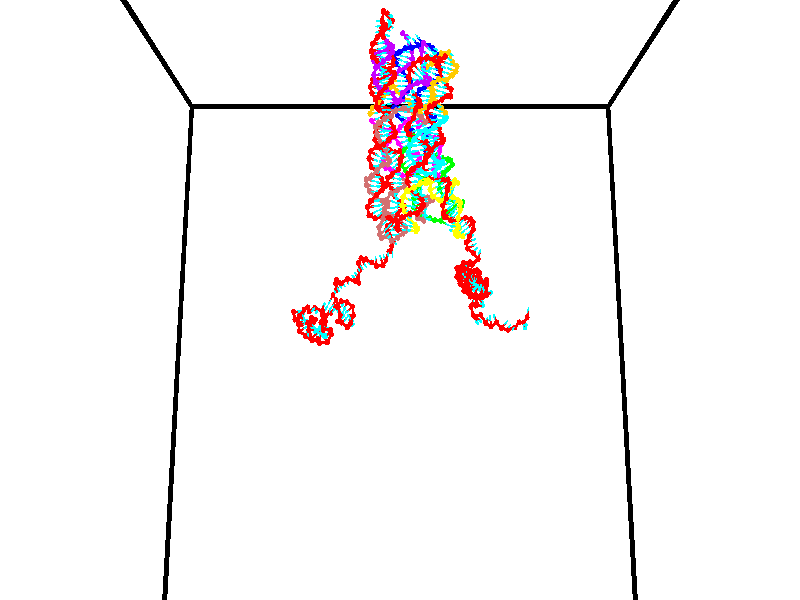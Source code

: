 // switches for output
#declare DRAW_BASES = 1; // possible values are 0, 1; only relevant for DNA ribbons
#declare DRAW_BASES_TYPE = 3; // possible values are 1, 2, 3; only relevant for DNA ribbons
#declare DRAW_FOG = 0; // set to 1 to enable fog

#include "colors.inc"

#include "transforms.inc"
background { rgb <1, 1, 1>}

#default {
   normal{
       ripples 0.25
       frequency 0.20
       turbulence 0.2
       lambda 5
   }
	finish {
		phong 0.1
		phong_size 40.
	}
}

// original window dimensions: 1024x640


// camera settings

camera {
	sky <0, 0.179814, -0.983701>
	up <0, 0.179814, -0.983701>
	right 1.6 * <1, 0, 0>
	location <35, 94.9851, 44.8844>
	look_at <35, 29.7336, 32.9568>
	direction <0, -65.2515, -11.9276>
	angle 67.0682
}


# declare cpy_camera_pos = <35, 94.9851, 44.8844>;
# if (DRAW_FOG = 1)
fog {
	fog_type 2
	up vnormalize(cpy_camera_pos)
	color rgbt<1,1,1,0.3>
	distance 1e-5
	fog_alt 3e-3
	fog_offset 56
}
# end


// LIGHTS

# declare lum = 6;
global_settings {
	ambient_light rgb lum * <0.05, 0.05, 0.05>
	max_trace_level 15
}# declare cpy_direct_light_amount = 0.25;
light_source
{	1000 * <-1, -1.16352, -0.803886>,
	rgb lum * cpy_direct_light_amount
	parallel
}

light_source
{	1000 * <1, 1.16352, 0.803886>,
	rgb lum * cpy_direct_light_amount
	parallel
}

// strand 0

// nucleotide -1

// particle -1
sphere {
	<24.303829, 35.087387, 34.951256> 0.250000
	pigment { color rgbt <1,0,0,0> }
	no_shadow
}
cylinder {
	<24.507185, 34.748722, 34.888378>,  <24.629198, 34.545525, 34.850651>, 0.100000
	pigment { color rgbt <1,0,0,0> }
	no_shadow
}
cylinder {
	<24.507185, 34.748722, 34.888378>,  <24.303829, 35.087387, 34.951256>, 0.100000
	pigment { color rgbt <1,0,0,0> }
	no_shadow
}

// particle -1
sphere {
	<24.507185, 34.748722, 34.888378> 0.100000
	pigment { color rgbt <1,0,0,0> }
	no_shadow
}
sphere {
	0, 1
	scale<0.080000,0.200000,0.300000>
	matrix <0.592638, 0.211566, 0.777187,
		-0.624757, -0.488270, 0.609320,
		0.508389, -0.846659, -0.157190,
		24.659702, 34.494724, 34.841221>
	pigment { color rgbt <0,1,1,0> }
	no_shadow
}
cylinder {
	<24.360323, 34.540344, 35.517166>,  <24.303829, 35.087387, 34.951256>, 0.130000
	pigment { color rgbt <1,0,0,0> }
	no_shadow
}

// nucleotide -1

// particle -1
sphere {
	<24.360323, 34.540344, 35.517166> 0.250000
	pigment { color rgbt <1,0,0,0> }
	no_shadow
}
cylinder {
	<24.689253, 34.543491, 35.289577>,  <24.886610, 34.545380, 35.153027>, 0.100000
	pigment { color rgbt <1,0,0,0> }
	no_shadow
}
cylinder {
	<24.689253, 34.543491, 35.289577>,  <24.360323, 34.540344, 35.517166>, 0.100000
	pigment { color rgbt <1,0,0,0> }
	no_shadow
}

// particle -1
sphere {
	<24.689253, 34.543491, 35.289577> 0.100000
	pigment { color rgbt <1,0,0,0> }
	no_shadow
}
sphere {
	0, 1
	scale<0.080000,0.200000,0.300000>
	matrix <0.560426, 0.161944, 0.812217,
		0.098530, -0.986769, 0.128762,
		0.822323, 0.007866, -0.568967,
		24.935949, 34.545853, 35.118889>
	pigment { color rgbt <0,1,1,0> }
	no_shadow
}
cylinder {
	<24.946562, 34.007507, 35.801315>,  <24.360323, 34.540344, 35.517166>, 0.130000
	pigment { color rgbt <1,0,0,0> }
	no_shadow
}

// nucleotide -1

// particle -1
sphere {
	<24.946562, 34.007507, 35.801315> 0.250000
	pigment { color rgbt <1,0,0,0> }
	no_shadow
}
cylinder {
	<25.064293, 34.324680, 35.587914>,  <25.134932, 34.514984, 35.459873>, 0.100000
	pigment { color rgbt <1,0,0,0> }
	no_shadow
}
cylinder {
	<25.064293, 34.324680, 35.587914>,  <24.946562, 34.007507, 35.801315>, 0.100000
	pigment { color rgbt <1,0,0,0> }
	no_shadow
}

// particle -1
sphere {
	<25.064293, 34.324680, 35.587914> 0.100000
	pigment { color rgbt <1,0,0,0> }
	no_shadow
}
sphere {
	0, 1
	scale<0.080000,0.200000,0.300000>
	matrix <0.628165, 0.260202, 0.733283,
		0.720263, -0.550955, -0.421508,
		0.294329, 0.792933, -0.533505,
		25.152592, 34.562561, 35.427860>
	pigment { color rgbt <0,1,1,0> }
	no_shadow
}
cylinder {
	<25.719208, 33.985821, 35.795158>,  <24.946562, 34.007507, 35.801315>, 0.130000
	pigment { color rgbt <1,0,0,0> }
	no_shadow
}

// nucleotide -1

// particle -1
sphere {
	<25.719208, 33.985821, 35.795158> 0.250000
	pigment { color rgbt <1,0,0,0> }
	no_shadow
}
cylinder {
	<25.613159, 34.362919, 35.714222>,  <25.549530, 34.589176, 35.665661>, 0.100000
	pigment { color rgbt <1,0,0,0> }
	no_shadow
}
cylinder {
	<25.613159, 34.362919, 35.714222>,  <25.719208, 33.985821, 35.795158>, 0.100000
	pigment { color rgbt <1,0,0,0> }
	no_shadow
}

// particle -1
sphere {
	<25.613159, 34.362919, 35.714222> 0.100000
	pigment { color rgbt <1,0,0,0> }
	no_shadow
}
sphere {
	0, 1
	scale<0.080000,0.200000,0.300000>
	matrix <0.697052, 0.332389, 0.635324,
		0.666204, 0.027395, -0.745266,
		-0.265123, 0.942745, -0.202343,
		25.533623, 34.645741, 35.653519>
	pigment { color rgbt <0,1,1,0> }
	no_shadow
}
cylinder {
	<26.275349, 34.414822, 35.669964>,  <25.719208, 33.985821, 35.795158>, 0.130000
	pigment { color rgbt <1,0,0,0> }
	no_shadow
}

// nucleotide -1

// particle -1
sphere {
	<26.275349, 34.414822, 35.669964> 0.250000
	pigment { color rgbt <1,0,0,0> }
	no_shadow
}
cylinder {
	<25.992088, 34.668720, 35.793652>,  <25.822132, 34.821060, 35.867863>, 0.100000
	pigment { color rgbt <1,0,0,0> }
	no_shadow
}
cylinder {
	<25.992088, 34.668720, 35.793652>,  <26.275349, 34.414822, 35.669964>, 0.100000
	pigment { color rgbt <1,0,0,0> }
	no_shadow
}

// particle -1
sphere {
	<25.992088, 34.668720, 35.793652> 0.100000
	pigment { color rgbt <1,0,0,0> }
	no_shadow
}
sphere {
	0, 1
	scale<0.080000,0.200000,0.300000>
	matrix <0.675065, 0.480350, 0.559957,
		0.206901, 0.605275, -0.768657,
		-0.708152, 0.634749, 0.309215,
		25.779642, 34.859146, 35.886417>
	pigment { color rgbt <0,1,1,0> }
	no_shadow
}
cylinder {
	<26.513460, 35.167389, 35.625786>,  <26.275349, 34.414822, 35.669964>, 0.130000
	pigment { color rgbt <1,0,0,0> }
	no_shadow
}

// nucleotide -1

// particle -1
sphere {
	<26.513460, 35.167389, 35.625786> 0.250000
	pigment { color rgbt <1,0,0,0> }
	no_shadow
}
cylinder {
	<26.219204, 35.143471, 35.895676>,  <26.042650, 35.129120, 36.057610>, 0.100000
	pigment { color rgbt <1,0,0,0> }
	no_shadow
}
cylinder {
	<26.219204, 35.143471, 35.895676>,  <26.513460, 35.167389, 35.625786>, 0.100000
	pigment { color rgbt <1,0,0,0> }
	no_shadow
}

// particle -1
sphere {
	<26.219204, 35.143471, 35.895676> 0.100000
	pigment { color rgbt <1,0,0,0> }
	no_shadow
}
sphere {
	0, 1
	scale<0.080000,0.200000,0.300000>
	matrix <0.471678, 0.669697, 0.573608,
		-0.486162, 0.740224, -0.464452,
		-0.735640, -0.059795, 0.674728,
		25.998512, 35.125534, 36.098095>
	pigment { color rgbt <0,1,1,0> }
	no_shadow
}
cylinder {
	<26.221352, 35.755978, 35.560741>,  <26.513460, 35.167389, 35.625786>, 0.130000
	pigment { color rgbt <1,0,0,0> }
	no_shadow
}

// nucleotide -1

// particle -1
sphere {
	<26.221352, 35.755978, 35.560741> 0.250000
	pigment { color rgbt <1,0,0,0> }
	no_shadow
}
cylinder {
	<26.154280, 35.581161, 35.914211>,  <26.114037, 35.476273, 36.126293>, 0.100000
	pigment { color rgbt <1,0,0,0> }
	no_shadow
}
cylinder {
	<26.154280, 35.581161, 35.914211>,  <26.221352, 35.755978, 35.560741>, 0.100000
	pigment { color rgbt <1,0,0,0> }
	no_shadow
}

// particle -1
sphere {
	<26.154280, 35.581161, 35.914211> 0.100000
	pigment { color rgbt <1,0,0,0> }
	no_shadow
}
sphere {
	0, 1
	scale<0.080000,0.200000,0.300000>
	matrix <0.568404, 0.689516, 0.448869,
		-0.805481, 0.577550, 0.132797,
		-0.167679, -0.437038, 0.883675,
		26.103975, 35.450050, 36.179314>
	pigment { color rgbt <0,1,1,0> }
	no_shadow
}
cylinder {
	<25.943781, 36.239182, 36.027355>,  <26.221352, 35.755978, 35.560741>, 0.130000
	pigment { color rgbt <1,0,0,0> }
	no_shadow
}

// nucleotide -1

// particle -1
sphere {
	<25.943781, 36.239182, 36.027355> 0.250000
	pigment { color rgbt <1,0,0,0> }
	no_shadow
}
cylinder {
	<26.171646, 35.967453, 36.212402>,  <26.308365, 35.804417, 36.323429>, 0.100000
	pigment { color rgbt <1,0,0,0> }
	no_shadow
}
cylinder {
	<26.171646, 35.967453, 36.212402>,  <25.943781, 36.239182, 36.027355>, 0.100000
	pigment { color rgbt <1,0,0,0> }
	no_shadow
}

// particle -1
sphere {
	<26.171646, 35.967453, 36.212402> 0.100000
	pigment { color rgbt <1,0,0,0> }
	no_shadow
}
sphere {
	0, 1
	scale<0.080000,0.200000,0.300000>
	matrix <0.588075, 0.730122, 0.347980,
		-0.574155, 0.073822, 0.815412,
		0.569661, -0.679317, 0.462617,
		26.342545, 35.763657, 36.351189>
	pigment { color rgbt <0,1,1,0> }
	no_shadow
}
cylinder {
	<26.104498, 36.594948, 36.694813>,  <25.943781, 36.239182, 36.027355>, 0.130000
	pigment { color rgbt <1,0,0,0> }
	no_shadow
}

// nucleotide -1

// particle -1
sphere {
	<26.104498, 36.594948, 36.694813> 0.250000
	pigment { color rgbt <1,0,0,0> }
	no_shadow
}
cylinder {
	<26.362858, 36.295696, 36.633987>,  <26.517874, 36.116146, 36.597492>, 0.100000
	pigment { color rgbt <1,0,0,0> }
	no_shadow
}
cylinder {
	<26.362858, 36.295696, 36.633987>,  <26.104498, 36.594948, 36.694813>, 0.100000
	pigment { color rgbt <1,0,0,0> }
	no_shadow
}

// particle -1
sphere {
	<26.362858, 36.295696, 36.633987> 0.100000
	pigment { color rgbt <1,0,0,0> }
	no_shadow
}
sphere {
	0, 1
	scale<0.080000,0.200000,0.300000>
	matrix <0.747117, 0.578487, 0.327366,
		-0.156945, -0.325054, 0.932581,
		0.645898, -0.748126, -0.152063,
		26.556627, 36.071259, 36.588367>
	pigment { color rgbt <0,1,1,0> }
	no_shadow
}
cylinder {
	<26.400331, 36.391052, 37.370064>,  <26.104498, 36.594948, 36.694813>, 0.130000
	pigment { color rgbt <1,0,0,0> }
	no_shadow
}

// nucleotide -1

// particle -1
sphere {
	<26.400331, 36.391052, 37.370064> 0.250000
	pigment { color rgbt <1,0,0,0> }
	no_shadow
}
cylinder {
	<26.660858, 36.303970, 37.079304>,  <26.817175, 36.251720, 36.904846>, 0.100000
	pigment { color rgbt <1,0,0,0> }
	no_shadow
}
cylinder {
	<26.660858, 36.303970, 37.079304>,  <26.400331, 36.391052, 37.370064>, 0.100000
	pigment { color rgbt <1,0,0,0> }
	no_shadow
}

// particle -1
sphere {
	<26.660858, 36.303970, 37.079304> 0.100000
	pigment { color rgbt <1,0,0,0> }
	no_shadow
}
sphere {
	0, 1
	scale<0.080000,0.200000,0.300000>
	matrix <0.582371, 0.757533, 0.294936,
		0.486443, -0.615425, 0.620182,
		0.651319, -0.217706, -0.726903,
		26.856255, 36.238659, 36.861233>
	pigment { color rgbt <0,1,1,0> }
	no_shadow
}
cylinder {
	<27.120346, 36.368061, 37.725182>,  <26.400331, 36.391052, 37.370064>, 0.130000
	pigment { color rgbt <1,0,0,0> }
	no_shadow
}

// nucleotide -1

// particle -1
sphere {
	<27.120346, 36.368061, 37.725182> 0.250000
	pigment { color rgbt <1,0,0,0> }
	no_shadow
}
cylinder {
	<27.180565, 36.413013, 37.332302>,  <27.216696, 36.439983, 37.096577>, 0.100000
	pigment { color rgbt <1,0,0,0> }
	no_shadow
}
cylinder {
	<27.180565, 36.413013, 37.332302>,  <27.120346, 36.368061, 37.725182>, 0.100000
	pigment { color rgbt <1,0,0,0> }
	no_shadow
}

// particle -1
sphere {
	<27.180565, 36.413013, 37.332302> 0.100000
	pigment { color rgbt <1,0,0,0> }
	no_shadow
}
sphere {
	0, 1
	scale<0.080000,0.200000,0.300000>
	matrix <0.655932, 0.731977, 0.184289,
		0.739655, -0.671997, 0.036480,
		0.150544, 0.112382, -0.982195,
		27.225729, 36.446728, 37.037643>
	pigment { color rgbt <0,1,1,0> }
	no_shadow
}
cylinder {
	<27.883156, 36.305412, 37.660606>,  <27.120346, 36.368061, 37.725182>, 0.130000
	pigment { color rgbt <1,0,0,0> }
	no_shadow
}

// nucleotide -1

// particle -1
sphere {
	<27.883156, 36.305412, 37.660606> 0.250000
	pigment { color rgbt <1,0,0,0> }
	no_shadow
}
cylinder {
	<27.679802, 36.519520, 37.390781>,  <27.557789, 36.647984, 37.228886>, 0.100000
	pigment { color rgbt <1,0,0,0> }
	no_shadow
}
cylinder {
	<27.679802, 36.519520, 37.390781>,  <27.883156, 36.305412, 37.660606>, 0.100000
	pigment { color rgbt <1,0,0,0> }
	no_shadow
}

// particle -1
sphere {
	<27.679802, 36.519520, 37.390781> 0.100000
	pigment { color rgbt <1,0,0,0> }
	no_shadow
}
sphere {
	0, 1
	scale<0.080000,0.200000,0.300000>
	matrix <0.585821, 0.789122, 0.184664,
		0.631156, -0.301292, -0.714748,
		-0.508385, 0.535266, -0.674563,
		27.527287, 36.680099, 37.188412>
	pigment { color rgbt <0,1,1,0> }
	no_shadow
}
cylinder {
	<28.309761, 36.657463, 37.061344>,  <27.883156, 36.305412, 37.660606>, 0.130000
	pigment { color rgbt <1,0,0,0> }
	no_shadow
}

// nucleotide -1

// particle -1
sphere {
	<28.309761, 36.657463, 37.061344> 0.250000
	pigment { color rgbt <1,0,0,0> }
	no_shadow
}
cylinder {
	<27.986403, 36.875908, 37.149220>,  <27.792387, 37.006973, 37.201946>, 0.100000
	pigment { color rgbt <1,0,0,0> }
	no_shadow
}
cylinder {
	<27.986403, 36.875908, 37.149220>,  <28.309761, 36.657463, 37.061344>, 0.100000
	pigment { color rgbt <1,0,0,0> }
	no_shadow
}

// particle -1
sphere {
	<27.986403, 36.875908, 37.149220> 0.100000
	pigment { color rgbt <1,0,0,0> }
	no_shadow
}
sphere {
	0, 1
	scale<0.080000,0.200000,0.300000>
	matrix <0.580497, 0.801472, 0.143753,
		-0.097570, 0.243737, -0.964921,
		-0.808396, 0.546108, 0.219688,
		27.743883, 37.039742, 37.215126>
	pigment { color rgbt <0,1,1,0> }
	no_shadow
}
cylinder {
	<28.330797, 37.267864, 36.795639>,  <28.309761, 36.657463, 37.061344>, 0.130000
	pigment { color rgbt <1,0,0,0> }
	no_shadow
}

// nucleotide -1

// particle -1
sphere {
	<28.330797, 37.267864, 36.795639> 0.250000
	pigment { color rgbt <1,0,0,0> }
	no_shadow
}
cylinder {
	<28.103746, 37.409058, 37.093151>,  <27.967516, 37.493774, 37.271660>, 0.100000
	pigment { color rgbt <1,0,0,0> }
	no_shadow
}
cylinder {
	<28.103746, 37.409058, 37.093151>,  <28.330797, 37.267864, 36.795639>, 0.100000
	pigment { color rgbt <1,0,0,0> }
	no_shadow
}

// particle -1
sphere {
	<28.103746, 37.409058, 37.093151> 0.100000
	pigment { color rgbt <1,0,0,0> }
	no_shadow
}
sphere {
	0, 1
	scale<0.080000,0.200000,0.300000>
	matrix <0.583499, 0.809820, 0.060986,
		-0.580801, 0.468612, -0.665638,
		-0.567626, 0.352979, 0.743779,
		27.933458, 37.514950, 37.316284>
	pigment { color rgbt <0,1,1,0> }
	no_shadow
}
cylinder {
	<27.651854, 37.547977, 36.782898>,  <28.330797, 37.267864, 36.795639>, 0.130000
	pigment { color rgbt <1,0,0,0> }
	no_shadow
}

// nucleotide -1

// particle -1
sphere {
	<27.651854, 37.547977, 36.782898> 0.250000
	pigment { color rgbt <1,0,0,0> }
	no_shadow
}
cylinder {
	<27.842991, 37.203060, 36.715836>,  <27.957674, 36.996109, 36.675598>, 0.100000
	pigment { color rgbt <1,0,0,0> }
	no_shadow
}
cylinder {
	<27.842991, 37.203060, 36.715836>,  <27.651854, 37.547977, 36.782898>, 0.100000
	pigment { color rgbt <1,0,0,0> }
	no_shadow
}

// particle -1
sphere {
	<27.842991, 37.203060, 36.715836> 0.100000
	pigment { color rgbt <1,0,0,0> }
	no_shadow
}
sphere {
	0, 1
	scale<0.080000,0.200000,0.300000>
	matrix <-0.876267, -0.481327, -0.021908,
		-0.061808, 0.157382, -0.985602,
		0.477845, -0.862296, -0.167658,
		27.986343, 36.944370, 36.665539>
	pigment { color rgbt <0,1,1,0> }
	no_shadow
}
cylinder {
	<27.369177, 37.307041, 36.173901>,  <27.651854, 37.547977, 36.782898>, 0.130000
	pigment { color rgbt <1,0,0,0> }
	no_shadow
}

// nucleotide -1

// particle -1
sphere {
	<27.369177, 37.307041, 36.173901> 0.250000
	pigment { color rgbt <1,0,0,0> }
	no_shadow
}
cylinder {
	<27.516232, 37.018044, 36.408112>,  <27.604465, 36.844646, 36.548637>, 0.100000
	pigment { color rgbt <1,0,0,0> }
	no_shadow
}
cylinder {
	<27.516232, 37.018044, 36.408112>,  <27.369177, 37.307041, 36.173901>, 0.100000
	pigment { color rgbt <1,0,0,0> }
	no_shadow
}

// particle -1
sphere {
	<27.516232, 37.018044, 36.408112> 0.100000
	pigment { color rgbt <1,0,0,0> }
	no_shadow
}
sphere {
	0, 1
	scale<0.080000,0.200000,0.300000>
	matrix <-0.835576, -0.533016, -0.133063,
		0.408233, -0.440335, -0.799656,
		0.367638, -0.722494, 0.585529,
		27.626522, 36.801296, 36.583771>
	pigment { color rgbt <0,1,1,0> }
	no_shadow
}
cylinder {
	<27.561665, 36.614971, 35.755329>,  <27.369177, 37.307041, 36.173901>, 0.130000
	pigment { color rgbt <1,0,0,0> }
	no_shadow
}

// nucleotide -1

// particle -1
sphere {
	<27.561665, 36.614971, 35.755329> 0.250000
	pigment { color rgbt <1,0,0,0> }
	no_shadow
}
cylinder {
	<27.458281, 36.558983, 36.137661>,  <27.396250, 36.525391, 36.367058>, 0.100000
	pigment { color rgbt <1,0,0,0> }
	no_shadow
}
cylinder {
	<27.458281, 36.558983, 36.137661>,  <27.561665, 36.614971, 35.755329>, 0.100000
	pigment { color rgbt <1,0,0,0> }
	no_shadow
}

// particle -1
sphere {
	<27.458281, 36.558983, 36.137661> 0.100000
	pigment { color rgbt <1,0,0,0> }
	no_shadow
}
sphere {
	0, 1
	scale<0.080000,0.200000,0.300000>
	matrix <-0.643259, -0.713244, -0.278388,
		0.720704, -0.686797, 0.094310,
		-0.258462, -0.139970, 0.955827,
		27.380741, 36.516991, 36.424408>
	pigment { color rgbt <0,1,1,0> }
	no_shadow
}
cylinder {
	<27.611244, 35.944271, 35.860664>,  <27.561665, 36.614971, 35.755329>, 0.130000
	pigment { color rgbt <1,0,0,0> }
	no_shadow
}

// nucleotide -1

// particle -1
sphere {
	<27.611244, 35.944271, 35.860664> 0.250000
	pigment { color rgbt <1,0,0,0> }
	no_shadow
}
cylinder {
	<27.368345, 36.077126, 36.149368>,  <27.222607, 36.156837, 36.322590>, 0.100000
	pigment { color rgbt <1,0,0,0> }
	no_shadow
}
cylinder {
	<27.368345, 36.077126, 36.149368>,  <27.611244, 35.944271, 35.860664>, 0.100000
	pigment { color rgbt <1,0,0,0> }
	no_shadow
}

// particle -1
sphere {
	<27.368345, 36.077126, 36.149368> 0.100000
	pigment { color rgbt <1,0,0,0> }
	no_shadow
}
sphere {
	0, 1
	scale<0.080000,0.200000,0.300000>
	matrix <-0.613955, -0.772759, -0.160944,
		0.504293, -0.540862, 0.673169,
		-0.607246, 0.332133, 0.721762,
		27.186172, 36.176765, 36.365898>
	pigment { color rgbt <0,1,1,0> }
	no_shadow
}
cylinder {
	<27.491802, 35.224846, 36.057125>,  <27.611244, 35.944271, 35.860664>, 0.130000
	pigment { color rgbt <1,0,0,0> }
	no_shadow
}

// nucleotide -1

// particle -1
sphere {
	<27.491802, 35.224846, 36.057125> 0.250000
	pigment { color rgbt <1,0,0,0> }
	no_shadow
}
cylinder {
	<27.226906, 35.444500, 36.261044>,  <27.067968, 35.576294, 36.383392>, 0.100000
	pigment { color rgbt <1,0,0,0> }
	no_shadow
}
cylinder {
	<27.226906, 35.444500, 36.261044>,  <27.491802, 35.224846, 36.057125>, 0.100000
	pigment { color rgbt <1,0,0,0> }
	no_shadow
}

// particle -1
sphere {
	<27.226906, 35.444500, 36.261044> 0.100000
	pigment { color rgbt <1,0,0,0> }
	no_shadow
}
sphere {
	0, 1
	scale<0.080000,0.200000,0.300000>
	matrix <-0.579413, -0.806697, 0.116276,
		0.475099, -0.218377, 0.852404,
		-0.662240, 0.549136, 0.509792,
		27.028234, 35.609241, 36.413982>
	pigment { color rgbt <0,1,1,0> }
	no_shadow
}
cylinder {
	<27.289316, 35.022476, 36.763618>,  <27.491802, 35.224846, 36.057125>, 0.130000
	pigment { color rgbt <1,0,0,0> }
	no_shadow
}

// nucleotide -1

// particle -1
sphere {
	<27.289316, 35.022476, 36.763618> 0.250000
	pigment { color rgbt <1,0,0,0> }
	no_shadow
}
cylinder {
	<26.973604, 35.227951, 36.629059>,  <26.784178, 35.351234, 36.548321>, 0.100000
	pigment { color rgbt <1,0,0,0> }
	no_shadow
}
cylinder {
	<26.973604, 35.227951, 36.629059>,  <27.289316, 35.022476, 36.763618>, 0.100000
	pigment { color rgbt <1,0,0,0> }
	no_shadow
}

// particle -1
sphere {
	<26.973604, 35.227951, 36.629059> 0.100000
	pigment { color rgbt <1,0,0,0> }
	no_shadow
}
sphere {
	0, 1
	scale<0.080000,0.200000,0.300000>
	matrix <-0.570399, -0.816203, 0.091959,
		-0.227336, 0.264466, 0.937217,
		-0.789280, 0.513683, -0.336403,
		26.736820, 35.382057, 36.528137>
	pigment { color rgbt <0,1,1,0> }
	no_shadow
}
cylinder {
	<26.745584, 34.857101, 37.203106>,  <27.289316, 35.022476, 36.763618>, 0.130000
	pigment { color rgbt <1,0,0,0> }
	no_shadow
}

// nucleotide -1

// particle -1
sphere {
	<26.745584, 34.857101, 37.203106> 0.250000
	pigment { color rgbt <1,0,0,0> }
	no_shadow
}
cylinder {
	<26.581732, 34.962852, 36.853867>,  <26.483419, 35.026302, 36.644321>, 0.100000
	pigment { color rgbt <1,0,0,0> }
	no_shadow
}
cylinder {
	<26.581732, 34.962852, 36.853867>,  <26.745584, 34.857101, 37.203106>, 0.100000
	pigment { color rgbt <1,0,0,0> }
	no_shadow
}

// particle -1
sphere {
	<26.581732, 34.962852, 36.853867> 0.100000
	pigment { color rgbt <1,0,0,0> }
	no_shadow
}
sphere {
	0, 1
	scale<0.080000,0.200000,0.300000>
	matrix <-0.699841, -0.705003, 0.114865,
		-0.585171, 0.658084, 0.473816,
		-0.409632, 0.264380, -0.873101,
		26.458841, 35.042168, 36.591938>
	pigment { color rgbt <0,1,1,0> }
	no_shadow
}
cylinder {
	<26.231743, 35.237469, 37.352650>,  <26.745584, 34.857101, 37.203106>, 0.130000
	pigment { color rgbt <1,0,0,0> }
	no_shadow
}

// nucleotide -1

// particle -1
sphere {
	<26.231743, 35.237469, 37.352650> 0.250000
	pigment { color rgbt <1,0,0,0> }
	no_shadow
}
cylinder {
	<26.126648, 35.567451, 37.152481>,  <26.063591, 35.765442, 37.032379>, 0.100000
	pigment { color rgbt <1,0,0,0> }
	no_shadow
}
cylinder {
	<26.126648, 35.567451, 37.152481>,  <26.231743, 35.237469, 37.352650>, 0.100000
	pigment { color rgbt <1,0,0,0> }
	no_shadow
}

// particle -1
sphere {
	<26.126648, 35.567451, 37.152481> 0.100000
	pigment { color rgbt <1,0,0,0> }
	no_shadow
}
sphere {
	0, 1
	scale<0.080000,0.200000,0.300000>
	matrix <-0.232526, -0.557491, -0.796954,
		-0.936430, -0.093028, 0.338296,
		-0.262736, 0.824954, -0.500419,
		26.047827, 35.814938, 37.002354>
	pigment { color rgbt <0,1,1,0> }
	no_shadow
}
cylinder {
	<25.563585, 35.064102, 36.974880>,  <26.231743, 35.237469, 37.352650>, 0.130000
	pigment { color rgbt <1,0,0,0> }
	no_shadow
}

// nucleotide -1

// particle -1
sphere {
	<25.563585, 35.064102, 36.974880> 0.250000
	pigment { color rgbt <1,0,0,0> }
	no_shadow
}
cylinder {
	<25.722168, 35.360729, 36.758400>,  <25.817318, 35.538708, 36.628513>, 0.100000
	pigment { color rgbt <1,0,0,0> }
	no_shadow
}
cylinder {
	<25.722168, 35.360729, 36.758400>,  <25.563585, 35.064102, 36.974880>, 0.100000
	pigment { color rgbt <1,0,0,0> }
	no_shadow
}

// particle -1
sphere {
	<25.722168, 35.360729, 36.758400> 0.100000
	pigment { color rgbt <1,0,0,0> }
	no_shadow
}
sphere {
	0, 1
	scale<0.080000,0.200000,0.300000>
	matrix <-0.497267, -0.322076, -0.805601,
		-0.771716, 0.588507, 0.241069,
		0.396459, 0.741570, -0.541196,
		25.841106, 35.583199, 36.596043>
	pigment { color rgbt <0,1,1,0> }
	no_shadow
}
cylinder {
	<24.993097, 35.388046, 36.630741>,  <25.563585, 35.064102, 36.974880>, 0.130000
	pigment { color rgbt <1,0,0,0> }
	no_shadow
}

// nucleotide -1

// particle -1
sphere {
	<24.993097, 35.388046, 36.630741> 0.250000
	pigment { color rgbt <1,0,0,0> }
	no_shadow
}
cylinder {
	<25.345980, 35.439060, 36.449436>,  <25.557709, 35.469669, 36.340652>, 0.100000
	pigment { color rgbt <1,0,0,0> }
	no_shadow
}
cylinder {
	<25.345980, 35.439060, 36.449436>,  <24.993097, 35.388046, 36.630741>, 0.100000
	pigment { color rgbt <1,0,0,0> }
	no_shadow
}

// particle -1
sphere {
	<25.345980, 35.439060, 36.449436> 0.100000
	pigment { color rgbt <1,0,0,0> }
	no_shadow
}
sphere {
	0, 1
	scale<0.080000,0.200000,0.300000>
	matrix <-0.429691, -0.175618, -0.885734,
		-0.192561, 0.976163, -0.100132,
		0.882205, 0.127532, -0.453265,
		25.610641, 35.477322, 36.313457>
	pigment { color rgbt <0,1,1,0> }
	no_shadow
}
cylinder {
	<24.920322, 35.814804, 36.075550>,  <24.993097, 35.388046, 36.630741>, 0.130000
	pigment { color rgbt <1,0,0,0> }
	no_shadow
}

// nucleotide -1

// particle -1
sphere {
	<24.920322, 35.814804, 36.075550> 0.250000
	pigment { color rgbt <1,0,0,0> }
	no_shadow
}
cylinder {
	<25.183502, 35.523243, 35.999859>,  <25.341410, 35.348309, 35.954445>, 0.100000
	pigment { color rgbt <1,0,0,0> }
	no_shadow
}
cylinder {
	<25.183502, 35.523243, 35.999859>,  <24.920322, 35.814804, 36.075550>, 0.100000
	pigment { color rgbt <1,0,0,0> }
	no_shadow
}

// particle -1
sphere {
	<25.183502, 35.523243, 35.999859> 0.100000
	pigment { color rgbt <1,0,0,0> }
	no_shadow
}
sphere {
	0, 1
	scale<0.080000,0.200000,0.300000>
	matrix <-0.543347, -0.285500, -0.789471,
		0.521421, 0.622248, -0.583889,
		0.657947, -0.728901, -0.189231,
		25.380886, 35.304573, 35.943089>
	pigment { color rgbt <0,1,1,0> }
	no_shadow
}
cylinder {
	<24.990616, 35.803894, 35.428043>,  <24.920322, 35.814804, 36.075550>, 0.130000
	pigment { color rgbt <1,0,0,0> }
	no_shadow
}

// nucleotide -1

// particle -1
sphere {
	<24.990616, 35.803894, 35.428043> 0.250000
	pigment { color rgbt <1,0,0,0> }
	no_shadow
}
cylinder {
	<25.166399, 35.455212, 35.514759>,  <25.271870, 35.246002, 35.566788>, 0.100000
	pigment { color rgbt <1,0,0,0> }
	no_shadow
}
cylinder {
	<25.166399, 35.455212, 35.514759>,  <24.990616, 35.803894, 35.428043>, 0.100000
	pigment { color rgbt <1,0,0,0> }
	no_shadow
}

// particle -1
sphere {
	<25.166399, 35.455212, 35.514759> 0.100000
	pigment { color rgbt <1,0,0,0> }
	no_shadow
}
sphere {
	0, 1
	scale<0.080000,0.200000,0.300000>
	matrix <-0.398292, -0.405420, -0.822799,
		0.805133, 0.275240, -0.525360,
		0.439458, -0.871710, 0.216791,
		25.298237, 35.193699, 35.579796>
	pigment { color rgbt <0,1,1,0> }
	no_shadow
}
cylinder {
	<25.439909, 35.690411, 34.867039>,  <24.990616, 35.803894, 35.428043>, 0.130000
	pigment { color rgbt <1,0,0,0> }
	no_shadow
}

// nucleotide -1

// particle -1
sphere {
	<25.439909, 35.690411, 34.867039> 0.250000
	pigment { color rgbt <1,0,0,0> }
	no_shadow
}
cylinder {
	<25.336426, 35.347580, 35.045246>,  <25.274336, 35.141880, 35.152168>, 0.100000
	pigment { color rgbt <1,0,0,0> }
	no_shadow
}
cylinder {
	<25.336426, 35.347580, 35.045246>,  <25.439909, 35.690411, 34.867039>, 0.100000
	pigment { color rgbt <1,0,0,0> }
	no_shadow
}

// particle -1
sphere {
	<25.336426, 35.347580, 35.045246> 0.100000
	pigment { color rgbt <1,0,0,0> }
	no_shadow
}
sphere {
	0, 1
	scale<0.080000,0.200000,0.300000>
	matrix <-0.548603, -0.249247, -0.798067,
		0.795051, -0.450878, -0.405714,
		-0.258708, -0.857080, 0.445517,
		25.258814, 35.090458, 35.178902>
	pigment { color rgbt <0,1,1,0> }
	no_shadow
}
cylinder {
	<25.719250, 35.094410, 34.571339>,  <25.439909, 35.690411, 34.867039>, 0.130000
	pigment { color rgbt <1,0,0,0> }
	no_shadow
}

// nucleotide -1

// particle -1
sphere {
	<25.719250, 35.094410, 34.571339> 0.250000
	pigment { color rgbt <1,0,0,0> }
	no_shadow
}
cylinder {
	<25.370888, 34.987724, 34.736454>,  <25.161871, 34.923714, 34.835522>, 0.100000
	pigment { color rgbt <1,0,0,0> }
	no_shadow
}
cylinder {
	<25.370888, 34.987724, 34.736454>,  <25.719250, 35.094410, 34.571339>, 0.100000
	pigment { color rgbt <1,0,0,0> }
	no_shadow
}

// particle -1
sphere {
	<25.370888, 34.987724, 34.736454> 0.100000
	pigment { color rgbt <1,0,0,0> }
	no_shadow
}
sphere {
	0, 1
	scale<0.080000,0.200000,0.300000>
	matrix <-0.316546, -0.338068, -0.886289,
		0.375935, -0.902537, 0.209998,
		-0.870902, -0.266713, 0.412786,
		25.109617, 34.907711, 34.860291>
	pigment { color rgbt <0,1,1,0> }
	no_shadow
}
cylinder {
	<25.751474, 34.311279, 34.784176>,  <25.719250, 35.094410, 34.571339>, 0.130000
	pigment { color rgbt <1,0,0,0> }
	no_shadow
}

// nucleotide -1

// particle -1
sphere {
	<25.751474, 34.311279, 34.784176> 0.250000
	pigment { color rgbt <1,0,0,0> }
	no_shadow
}
cylinder {
	<26.014759, 34.609119, 34.739773>,  <26.172729, 34.787823, 34.713131>, 0.100000
	pigment { color rgbt <1,0,0,0> }
	no_shadow
}
cylinder {
	<26.014759, 34.609119, 34.739773>,  <25.751474, 34.311279, 34.784176>, 0.100000
	pigment { color rgbt <1,0,0,0> }
	no_shadow
}

// particle -1
sphere {
	<26.014759, 34.609119, 34.739773> 0.100000
	pigment { color rgbt <1,0,0,0> }
	no_shadow
}
sphere {
	0, 1
	scale<0.080000,0.200000,0.300000>
	matrix <0.684483, -0.530521, 0.500030,
		0.313429, -0.405112, -0.858863,
		0.658214, 0.744601, -0.111012,
		26.212223, 34.832500, 34.706470>
	pigment { color rgbt <0,1,1,0> }
	no_shadow
}
cylinder {
	<26.280634, 34.157986, 34.439968>,  <25.751474, 34.311279, 34.784176>, 0.130000
	pigment { color rgbt <1,0,0,0> }
	no_shadow
}

// nucleotide -1

// particle -1
sphere {
	<26.280634, 34.157986, 34.439968> 0.250000
	pigment { color rgbt <1,0,0,0> }
	no_shadow
}
cylinder {
	<26.415051, 34.435192, 34.695091>,  <26.495701, 34.601517, 34.848164>, 0.100000
	pigment { color rgbt <1,0,0,0> }
	no_shadow
}
cylinder {
	<26.415051, 34.435192, 34.695091>,  <26.280634, 34.157986, 34.439968>, 0.100000
	pigment { color rgbt <1,0,0,0> }
	no_shadow
}

// particle -1
sphere {
	<26.415051, 34.435192, 34.695091> 0.100000
	pigment { color rgbt <1,0,0,0> }
	no_shadow
}
sphere {
	0, 1
	scale<0.080000,0.200000,0.300000>
	matrix <0.560467, -0.691378, 0.455931,
		0.756936, 0.204258, -0.620747,
		0.336044, 0.693019, 0.637809,
		26.515863, 34.643097, 34.886433>
	pigment { color rgbt <0,1,1,0> }
	no_shadow
}
cylinder {
	<27.038603, 34.124195, 34.731750>,  <26.280634, 34.157986, 34.439968>, 0.130000
	pigment { color rgbt <1,0,0,0> }
	no_shadow
}

// nucleotide -1

// particle -1
sphere {
	<27.038603, 34.124195, 34.731750> 0.250000
	pigment { color rgbt <1,0,0,0> }
	no_shadow
}
cylinder {
	<27.108633, 33.925148, 34.391933>,  <27.150652, 33.805721, 34.188042>, 0.100000
	pigment { color rgbt <1,0,0,0> }
	no_shadow
}
cylinder {
	<27.108633, 33.925148, 34.391933>,  <27.038603, 34.124195, 34.731750>, 0.100000
	pigment { color rgbt <1,0,0,0> }
	no_shadow
}

// particle -1
sphere {
	<27.108633, 33.925148, 34.391933> 0.100000
	pigment { color rgbt <1,0,0,0> }
	no_shadow
}
sphere {
	0, 1
	scale<0.080000,0.200000,0.300000>
	matrix <0.494257, -0.701841, 0.512961,
		-0.851504, -0.509700, 0.123076,
		0.175076, -0.497619, -0.849543,
		27.161156, 33.775864, 34.137070>
	pigment { color rgbt <0,1,1,0> }
	no_shadow
}
cylinder {
	<26.955723, 33.474667, 34.945469>,  <27.038603, 34.124195, 34.731750>, 0.130000
	pigment { color rgbt <1,0,0,0> }
	no_shadow
}

// nucleotide -1

// particle -1
sphere {
	<26.955723, 33.474667, 34.945469> 0.250000
	pigment { color rgbt <1,0,0,0> }
	no_shadow
}
cylinder {
	<27.180763, 33.482948, 34.614883>,  <27.315788, 33.487915, 34.416531>, 0.100000
	pigment { color rgbt <1,0,0,0> }
	no_shadow
}
cylinder {
	<27.180763, 33.482948, 34.614883>,  <26.955723, 33.474667, 34.945469>, 0.100000
	pigment { color rgbt <1,0,0,0> }
	no_shadow
}

// particle -1
sphere {
	<27.180763, 33.482948, 34.614883> 0.100000
	pigment { color rgbt <1,0,0,0> }
	no_shadow
}
sphere {
	0, 1
	scale<0.080000,0.200000,0.300000>
	matrix <0.665269, -0.604829, 0.437720,
		-0.490812, -0.796086, -0.354049,
		0.562603, 0.020700, -0.826468,
		27.349545, 33.489159, 34.366943>
	pigment { color rgbt <0,1,1,0> }
	no_shadow
}
cylinder {
	<27.281397, 32.767101, 34.882408>,  <26.955723, 33.474667, 34.945469>, 0.130000
	pigment { color rgbt <1,0,0,0> }
	no_shadow
}

// nucleotide -1

// particle -1
sphere {
	<27.281397, 32.767101, 34.882408> 0.250000
	pigment { color rgbt <1,0,0,0> }
	no_shadow
}
cylinder {
	<27.524265, 32.971451, 34.638985>,  <27.669987, 33.094063, 34.492931>, 0.100000
	pigment { color rgbt <1,0,0,0> }
	no_shadow
}
cylinder {
	<27.524265, 32.971451, 34.638985>,  <27.281397, 32.767101, 34.882408>, 0.100000
	pigment { color rgbt <1,0,0,0> }
	no_shadow
}

// particle -1
sphere {
	<27.524265, 32.971451, 34.638985> 0.100000
	pigment { color rgbt <1,0,0,0> }
	no_shadow
}
sphere {
	0, 1
	scale<0.080000,0.200000,0.300000>
	matrix <0.735196, -0.651720, 0.186410,
		-0.301379, -0.560595, -0.771300,
		0.607172, 0.510877, -0.608562,
		27.706417, 33.124714, 34.456417>
	pigment { color rgbt <0,1,1,0> }
	no_shadow
}
cylinder {
	<27.729290, 32.330391, 34.601460>,  <27.281397, 32.767101, 34.882408>, 0.130000
	pigment { color rgbt <1,0,0,0> }
	no_shadow
}

// nucleotide -1

// particle -1
sphere {
	<27.729290, 32.330391, 34.601460> 0.250000
	pigment { color rgbt <1,0,0,0> }
	no_shadow
}
cylinder {
	<27.927588, 32.665348, 34.509357>,  <28.046566, 32.866322, 34.454098>, 0.100000
	pigment { color rgbt <1,0,0,0> }
	no_shadow
}
cylinder {
	<27.927588, 32.665348, 34.509357>,  <27.729290, 32.330391, 34.601460>, 0.100000
	pigment { color rgbt <1,0,0,0> }
	no_shadow
}

// particle -1
sphere {
	<27.927588, 32.665348, 34.509357> 0.100000
	pigment { color rgbt <1,0,0,0> }
	no_shadow
}
sphere {
	0, 1
	scale<0.080000,0.200000,0.300000>
	matrix <0.853158, -0.420015, 0.309367,
		0.162351, -0.349808, -0.922646,
		0.495745, 0.837390, -0.230252,
		28.076311, 32.916565, 34.440281>
	pigment { color rgbt <0,1,1,0> }
	no_shadow
}
cylinder {
	<28.229170, 32.247116, 33.982838>,  <27.729290, 32.330391, 34.601460>, 0.130000
	pigment { color rgbt <1,0,0,0> }
	no_shadow
}

// nucleotide -1

// particle -1
sphere {
	<28.229170, 32.247116, 33.982838> 0.250000
	pigment { color rgbt <1,0,0,0> }
	no_shadow
}
cylinder {
	<28.377327, 32.528751, 34.225182>,  <28.466221, 32.697731, 34.370590>, 0.100000
	pigment { color rgbt <1,0,0,0> }
	no_shadow
}
cylinder {
	<28.377327, 32.528751, 34.225182>,  <28.229170, 32.247116, 33.982838>, 0.100000
	pigment { color rgbt <1,0,0,0> }
	no_shadow
}

// particle -1
sphere {
	<28.377327, 32.528751, 34.225182> 0.100000
	pigment { color rgbt <1,0,0,0> }
	no_shadow
}
sphere {
	0, 1
	scale<0.080000,0.200000,0.300000>
	matrix <0.808003, -0.565965, 0.163752,
		0.458192, 0.428886, -0.778535,
		0.370393, 0.704088, 0.605862,
		28.488445, 32.739979, 34.406940>
	pigment { color rgbt <0,1,1,0> }
	no_shadow
}
cylinder {
	<28.790382, 32.358444, 33.539650>,  <28.229170, 32.247116, 33.982838>, 0.130000
	pigment { color rgbt <1,0,0,0> }
	no_shadow
}

// nucleotide -1

// particle -1
sphere {
	<28.790382, 32.358444, 33.539650> 0.250000
	pigment { color rgbt <1,0,0,0> }
	no_shadow
}
cylinder {
	<28.911448, 32.654350, 33.780029>,  <28.984087, 32.831894, 33.924255>, 0.100000
	pigment { color rgbt <1,0,0,0> }
	no_shadow
}
cylinder {
	<28.911448, 32.654350, 33.780029>,  <28.790382, 32.358444, 33.539650>, 0.100000
	pigment { color rgbt <1,0,0,0> }
	no_shadow
}

// particle -1
sphere {
	<28.911448, 32.654350, 33.780029> 0.100000
	pigment { color rgbt <1,0,0,0> }
	no_shadow
}
sphere {
	0, 1
	scale<0.080000,0.200000,0.300000>
	matrix <0.305011, -0.672540, 0.674284,
		0.902975, -0.020784, -0.429190,
		0.302662, 0.739769, 0.600947,
		29.002247, 32.876282, 33.960312>
	pigment { color rgbt <0,1,1,0> }
	no_shadow
}
cylinder {
	<29.428366, 32.446205, 33.650822>,  <28.790382, 32.358444, 33.539650>, 0.130000
	pigment { color rgbt <1,0,0,0> }
	no_shadow
}

// nucleotide -1

// particle -1
sphere {
	<29.428366, 32.446205, 33.650822> 0.250000
	pigment { color rgbt <1,0,0,0> }
	no_shadow
}
cylinder {
	<29.288891, 32.586555, 33.998455>,  <29.205206, 32.670765, 34.207035>, 0.100000
	pigment { color rgbt <1,0,0,0> }
	no_shadow
}
cylinder {
	<29.288891, 32.586555, 33.998455>,  <29.428366, 32.446205, 33.650822>, 0.100000
	pigment { color rgbt <1,0,0,0> }
	no_shadow
}

// particle -1
sphere {
	<29.288891, 32.586555, 33.998455> 0.100000
	pigment { color rgbt <1,0,0,0> }
	no_shadow
}
sphere {
	0, 1
	scale<0.080000,0.200000,0.300000>
	matrix <0.519957, -0.699078, 0.490852,
		0.779784, 0.623038, 0.061318,
		-0.348685, 0.350876, 0.869083,
		29.184286, 32.691818, 34.259178>
	pigment { color rgbt <0,1,1,0> }
	no_shadow
}
cylinder {
	<30.020121, 32.632095, 34.084251>,  <29.428366, 32.446205, 33.650822>, 0.130000
	pigment { color rgbt <1,0,0,0> }
	no_shadow
}

// nucleotide -1

// particle -1
sphere {
	<30.020121, 32.632095, 34.084251> 0.250000
	pigment { color rgbt <1,0,0,0> }
	no_shadow
}
cylinder {
	<29.697279, 32.582687, 34.315189>,  <29.503574, 32.553043, 34.453751>, 0.100000
	pigment { color rgbt <1,0,0,0> }
	no_shadow
}
cylinder {
	<29.697279, 32.582687, 34.315189>,  <30.020121, 32.632095, 34.084251>, 0.100000
	pigment { color rgbt <1,0,0,0> }
	no_shadow
}

// particle -1
sphere {
	<29.697279, 32.582687, 34.315189> 0.100000
	pigment { color rgbt <1,0,0,0> }
	no_shadow
}
sphere {
	0, 1
	scale<0.080000,0.200000,0.300000>
	matrix <0.515518, -0.624090, 0.587156,
		0.287790, 0.771528, 0.567382,
		-0.807105, -0.123518, 0.577343,
		29.455147, 32.545631, 34.488392>
	pigment { color rgbt <0,1,1,0> }
	no_shadow
}
cylinder {
	<30.163841, 32.780418, 34.890301>,  <30.020121, 32.632095, 34.084251>, 0.130000
	pigment { color rgbt <1,0,0,0> }
	no_shadow
}

// nucleotide -1

// particle -1
sphere {
	<30.163841, 32.780418, 34.890301> 0.250000
	pigment { color rgbt <1,0,0,0> }
	no_shadow
}
cylinder {
	<29.855488, 32.531811, 34.834515>,  <29.670475, 32.382645, 34.801044>, 0.100000
	pigment { color rgbt <1,0,0,0> }
	no_shadow
}
cylinder {
	<29.855488, 32.531811, 34.834515>,  <30.163841, 32.780418, 34.890301>, 0.100000
	pigment { color rgbt <1,0,0,0> }
	no_shadow
}

// particle -1
sphere {
	<29.855488, 32.531811, 34.834515> 0.100000
	pigment { color rgbt <1,0,0,0> }
	no_shadow
}
sphere {
	0, 1
	scale<0.080000,0.200000,0.300000>
	matrix <0.370327, -0.615451, 0.695757,
		-0.518261, 0.484701, 0.704607,
		-0.770885, -0.621519, -0.139467,
		29.624222, 32.345356, 34.792675>
	pigment { color rgbt <0,1,1,0> }
	no_shadow
}
cylinder {
	<29.804903, 32.573460, 35.554897>,  <30.163841, 32.780418, 34.890301>, 0.130000
	pigment { color rgbt <1,0,0,0> }
	no_shadow
}

// nucleotide -1

// particle -1
sphere {
	<29.804903, 32.573460, 35.554897> 0.250000
	pigment { color rgbt <1,0,0,0> }
	no_shadow
}
cylinder {
	<29.753267, 32.275833, 35.292690>,  <29.722286, 32.097260, 35.135365>, 0.100000
	pigment { color rgbt <1,0,0,0> }
	no_shadow
}
cylinder {
	<29.753267, 32.275833, 35.292690>,  <29.804903, 32.573460, 35.554897>, 0.100000
	pigment { color rgbt <1,0,0,0> }
	no_shadow
}

// particle -1
sphere {
	<29.753267, 32.275833, 35.292690> 0.100000
	pigment { color rgbt <1,0,0,0> }
	no_shadow
}
sphere {
	0, 1
	scale<0.080000,0.200000,0.300000>
	matrix <0.433796, -0.636817, 0.637405,
		-0.891716, -0.202080, 0.404977,
		-0.129089, -0.744062, -0.655521,
		29.714540, 32.052616, 35.096035>
	pigment { color rgbt <0,1,1,0> }
	no_shadow
}
cylinder {
	<29.412674, 31.955154, 35.785572>,  <29.804903, 32.573460, 35.554897>, 0.130000
	pigment { color rgbt <1,0,0,0> }
	no_shadow
}

// nucleotide -1

// particle -1
sphere {
	<29.412674, 31.955154, 35.785572> 0.250000
	pigment { color rgbt <1,0,0,0> }
	no_shadow
}
cylinder {
	<29.687950, 31.871866, 35.507568>,  <29.853115, 31.821894, 35.340767>, 0.100000
	pigment { color rgbt <1,0,0,0> }
	no_shadow
}
cylinder {
	<29.687950, 31.871866, 35.507568>,  <29.412674, 31.955154, 35.785572>, 0.100000
	pigment { color rgbt <1,0,0,0> }
	no_shadow
}

// particle -1
sphere {
	<29.687950, 31.871866, 35.507568> 0.100000
	pigment { color rgbt <1,0,0,0> }
	no_shadow
}
sphere {
	0, 1
	scale<0.080000,0.200000,0.300000>
	matrix <0.448687, -0.630642, 0.633222,
		-0.570153, -0.747619, -0.340575,
		0.688190, -0.208221, -0.695010,
		29.894407, 31.809399, 35.299065>
	pigment { color rgbt <0,1,1,0> }
	no_shadow
}
cylinder {
	<29.388132, 31.333038, 35.743610>,  <29.412674, 31.955154, 35.785572>, 0.130000
	pigment { color rgbt <1,0,0,0> }
	no_shadow
}

// nucleotide -1

// particle -1
sphere {
	<29.388132, 31.333038, 35.743610> 0.250000
	pigment { color rgbt <1,0,0,0> }
	no_shadow
}
cylinder {
	<29.741510, 31.480822, 35.628353>,  <29.953537, 31.569492, 35.559200>, 0.100000
	pigment { color rgbt <1,0,0,0> }
	no_shadow
}
cylinder {
	<29.741510, 31.480822, 35.628353>,  <29.388132, 31.333038, 35.743610>, 0.100000
	pigment { color rgbt <1,0,0,0> }
	no_shadow
}

// particle -1
sphere {
	<29.741510, 31.480822, 35.628353> 0.100000
	pigment { color rgbt <1,0,0,0> }
	no_shadow
}
sphere {
	0, 1
	scale<0.080000,0.200000,0.300000>
	matrix <0.465771, -0.625861, 0.625584,
		0.050792, -0.686876, -0.724997,
		0.883446, 0.369457, -0.288139,
		30.006544, 31.591660, 35.541912>
	pigment { color rgbt <0,1,1,0> }
	no_shadow
}
cylinder {
	<28.839426, 31.786543, 35.374657>,  <29.388132, 31.333038, 35.743610>, 0.130000
	pigment { color rgbt <1,0,0,0> }
	no_shadow
}

// nucleotide -1

// particle -1
sphere {
	<28.839426, 31.786543, 35.374657> 0.250000
	pigment { color rgbt <1,0,0,0> }
	no_shadow
}
cylinder {
	<29.099705, 32.052036, 35.227116>,  <29.255871, 32.211334, 35.138592>, 0.100000
	pigment { color rgbt <1,0,0,0> }
	no_shadow
}
cylinder {
	<29.099705, 32.052036, 35.227116>,  <28.839426, 31.786543, 35.374657>, 0.100000
	pigment { color rgbt <1,0,0,0> }
	no_shadow
}

// particle -1
sphere {
	<29.099705, 32.052036, 35.227116> 0.100000
	pigment { color rgbt <1,0,0,0> }
	no_shadow
}
sphere {
	0, 1
	scale<0.080000,0.200000,0.300000>
	matrix <-0.756303, 0.609886, -0.236737,
		0.067826, 0.433006, 0.898835,
		0.650696, 0.663735, -0.368850,
		29.294914, 32.251156, 35.116459>
	pigment { color rgbt <0,1,1,0> }
	no_shadow
}
cylinder {
	<28.465616, 32.457291, 35.368320>,  <28.839426, 31.786543, 35.374657>, 0.130000
	pigment { color rgbt <1,0,0,0> }
	no_shadow
}

// nucleotide -1

// particle -1
sphere {
	<28.465616, 32.457291, 35.368320> 0.250000
	pigment { color rgbt <1,0,0,0> }
	no_shadow
}
cylinder {
	<28.771757, 32.475128, 35.111492>,  <28.955441, 32.485832, 34.957397>, 0.100000
	pigment { color rgbt <1,0,0,0> }
	no_shadow
}
cylinder {
	<28.771757, 32.475128, 35.111492>,  <28.465616, 32.457291, 35.368320>, 0.100000
	pigment { color rgbt <1,0,0,0> }
	no_shadow
}

// particle -1
sphere {
	<28.771757, 32.475128, 35.111492> 0.100000
	pigment { color rgbt <1,0,0,0> }
	no_shadow
}
sphere {
	0, 1
	scale<0.080000,0.200000,0.300000>
	matrix <-0.400441, 0.813991, -0.420793,
		0.503870, 0.579163, 0.640847,
		0.765351, 0.044596, -0.642066,
		29.001362, 32.488506, 34.918873>
	pigment { color rgbt <0,1,1,0> }
	no_shadow
}
cylinder {
	<28.707165, 33.117855, 35.374794>,  <28.465616, 32.457291, 35.368320>, 0.130000
	pigment { color rgbt <1,0,0,0> }
	no_shadow
}

// nucleotide -1

// particle -1
sphere {
	<28.707165, 33.117855, 35.374794> 0.250000
	pigment { color rgbt <1,0,0,0> }
	no_shadow
}
cylinder {
	<28.846560, 32.989700, 35.022449>,  <28.930197, 32.912807, 34.811043>, 0.100000
	pigment { color rgbt <1,0,0,0> }
	no_shadow
}
cylinder {
	<28.846560, 32.989700, 35.022449>,  <28.707165, 33.117855, 35.374794>, 0.100000
	pigment { color rgbt <1,0,0,0> }
	no_shadow
}

// particle -1
sphere {
	<28.846560, 32.989700, 35.022449> 0.100000
	pigment { color rgbt <1,0,0,0> }
	no_shadow
}
sphere {
	0, 1
	scale<0.080000,0.200000,0.300000>
	matrix <-0.477698, 0.747854, -0.460997,
		0.806450, 0.581436, 0.107570,
		0.348487, -0.320385, -0.880858,
		28.951105, 32.893585, 34.758194>
	pigment { color rgbt <0,1,1,0> }
	no_shadow
}
cylinder {
	<28.847515, 33.692974, 34.985554>,  <28.707165, 33.117855, 35.374794>, 0.130000
	pigment { color rgbt <1,0,0,0> }
	no_shadow
}

// nucleotide -1

// particle -1
sphere {
	<28.847515, 33.692974, 34.985554> 0.250000
	pigment { color rgbt <1,0,0,0> }
	no_shadow
}
cylinder {
	<28.785925, 33.388111, 34.734028>,  <28.748970, 33.205193, 34.583111>, 0.100000
	pigment { color rgbt <1,0,0,0> }
	no_shadow
}
cylinder {
	<28.785925, 33.388111, 34.734028>,  <28.847515, 33.692974, 34.985554>, 0.100000
	pigment { color rgbt <1,0,0,0> }
	no_shadow
}

// particle -1
sphere {
	<28.785925, 33.388111, 34.734028> 0.100000
	pigment { color rgbt <1,0,0,0> }
	no_shadow
}
sphere {
	0, 1
	scale<0.080000,0.200000,0.300000>
	matrix <-0.712296, 0.526680, -0.463942,
		0.684781, 0.376467, -0.623977,
		-0.153977, -0.762155, -0.628817,
		28.739733, 33.159466, 34.545383>
	pigment { color rgbt <0,1,1,0> }
	no_shadow
}
cylinder {
	<28.660627, 34.057022, 34.367683>,  <28.847515, 33.692974, 34.985554>, 0.130000
	pigment { color rgbt <1,0,0,0> }
	no_shadow
}

// nucleotide -1

// particle -1
sphere {
	<28.660627, 34.057022, 34.367683> 0.250000
	pigment { color rgbt <1,0,0,0> }
	no_shadow
}
cylinder {
	<28.488836, 33.695866, 34.360313>,  <28.385761, 33.479172, 34.355892>, 0.100000
	pigment { color rgbt <1,0,0,0> }
	no_shadow
}
cylinder {
	<28.488836, 33.695866, 34.360313>,  <28.660627, 34.057022, 34.367683>, 0.100000
	pigment { color rgbt <1,0,0,0> }
	no_shadow
}

// particle -1
sphere {
	<28.488836, 33.695866, 34.360313> 0.100000
	pigment { color rgbt <1,0,0,0> }
	no_shadow
}
sphere {
	0, 1
	scale<0.080000,0.200000,0.300000>
	matrix <-0.857353, 0.414057, -0.305783,
		0.283715, -0.115534, -0.951923,
		-0.429479, -0.902889, -0.018421,
		28.359993, 33.424999, 34.354786>
	pigment { color rgbt <0,1,1,0> }
	no_shadow
}
cylinder {
	<28.410831, 33.870399, 33.705807>,  <28.660627, 34.057022, 34.367683>, 0.130000
	pigment { color rgbt <1,0,0,0> }
	no_shadow
}

// nucleotide -1

// particle -1
sphere {
	<28.410831, 33.870399, 33.705807> 0.250000
	pigment { color rgbt <1,0,0,0> }
	no_shadow
}
cylinder {
	<28.188446, 33.637024, 33.942619>,  <28.055016, 33.496998, 34.084705>, 0.100000
	pigment { color rgbt <1,0,0,0> }
	no_shadow
}
cylinder {
	<28.188446, 33.637024, 33.942619>,  <28.410831, 33.870399, 33.705807>, 0.100000
	pigment { color rgbt <1,0,0,0> }
	no_shadow
}

// particle -1
sphere {
	<28.188446, 33.637024, 33.942619> 0.100000
	pigment { color rgbt <1,0,0,0> }
	no_shadow
}
sphere {
	0, 1
	scale<0.080000,0.200000,0.300000>
	matrix <-0.830601, 0.362767, -0.422495,
		0.031732, -0.726632, -0.686293,
		-0.555963, -0.583443, 0.592030,
		28.021658, 33.461990, 34.120228>
	pigment { color rgbt <0,1,1,0> }
	no_shadow
}
cylinder {
	<28.055996, 33.477577, 33.213177>,  <28.410831, 33.870399, 33.705807>, 0.130000
	pigment { color rgbt <1,0,0,0> }
	no_shadow
}

// nucleotide -1

// particle -1
sphere {
	<28.055996, 33.477577, 33.213177> 0.250000
	pigment { color rgbt <1,0,0,0> }
	no_shadow
}
cylinder {
	<27.856777, 33.502857, 33.559113>,  <27.737246, 33.518024, 33.766674>, 0.100000
	pigment { color rgbt <1,0,0,0> }
	no_shadow
}
cylinder {
	<27.856777, 33.502857, 33.559113>,  <28.055996, 33.477577, 33.213177>, 0.100000
	pigment { color rgbt <1,0,0,0> }
	no_shadow
}

// particle -1
sphere {
	<27.856777, 33.502857, 33.559113> 0.100000
	pigment { color rgbt <1,0,0,0> }
	no_shadow
}
sphere {
	0, 1
	scale<0.080000,0.200000,0.300000>
	matrix <-0.799465, 0.352819, -0.486183,
		-0.335860, -0.933555, -0.125193,
		-0.498049, 0.063202, 0.864842,
		27.707363, 33.521816, 33.818565>
	pigment { color rgbt <0,1,1,0> }
	no_shadow
}
cylinder {
	<28.419641, 33.946304, 32.881943>,  <28.055996, 33.477577, 33.213177>, 0.130000
	pigment { color rgbt <1,0,0,0> }
	no_shadow
}

// nucleotide -1

// particle -1
sphere {
	<28.419641, 33.946304, 32.881943> 0.250000
	pigment { color rgbt <1,0,0,0> }
	no_shadow
}
cylinder {
	<28.398636, 34.317406, 33.029732>,  <28.386032, 34.540066, 33.118404>, 0.100000
	pigment { color rgbt <1,0,0,0> }
	no_shadow
}
cylinder {
	<28.398636, 34.317406, 33.029732>,  <28.419641, 33.946304, 32.881943>, 0.100000
	pigment { color rgbt <1,0,0,0> }
	no_shadow
}

// particle -1
sphere {
	<28.398636, 34.317406, 33.029732> 0.100000
	pigment { color rgbt <1,0,0,0> }
	no_shadow
}
sphere {
	0, 1
	scale<0.080000,0.200000,0.300000>
	matrix <0.887488, 0.212983, -0.408659,
		-0.457828, 0.306442, -0.834558,
		-0.052516, 0.927756, 0.369474,
		28.382881, 34.595734, 33.140575>
	pigment { color rgbt <0,1,1,0> }
	no_shadow
}
cylinder {
	<28.411381, 34.457340, 32.383518>,  <28.419641, 33.946304, 32.881943>, 0.130000
	pigment { color rgbt <1,0,0,0> }
	no_shadow
}

// nucleotide -1

// particle -1
sphere {
	<28.411381, 34.457340, 32.383518> 0.250000
	pigment { color rgbt <1,0,0,0> }
	no_shadow
}
cylinder {
	<28.584484, 34.606892, 32.711647>,  <28.688347, 34.696621, 32.908524>, 0.100000
	pigment { color rgbt <1,0,0,0> }
	no_shadow
}
cylinder {
	<28.584484, 34.606892, 32.711647>,  <28.411381, 34.457340, 32.383518>, 0.100000
	pigment { color rgbt <1,0,0,0> }
	no_shadow
}

// particle -1
sphere {
	<28.584484, 34.606892, 32.711647> 0.100000
	pigment { color rgbt <1,0,0,0> }
	no_shadow
}
sphere {
	0, 1
	scale<0.080000,0.200000,0.300000>
	matrix <0.750919, 0.354013, -0.557491,
		-0.498841, 0.857257, -0.127551,
		0.432758, 0.373879, 0.820326,
		28.714312, 34.719055, 32.957745>
	pigment { color rgbt <0,1,1,0> }
	no_shadow
}
cylinder {
	<28.581131, 35.184563, 32.229137>,  <28.411381, 34.457340, 32.383518>, 0.130000
	pigment { color rgbt <1,0,0,0> }
	no_shadow
}

// nucleotide -1

// particle -1
sphere {
	<28.581131, 35.184563, 32.229137> 0.250000
	pigment { color rgbt <1,0,0,0> }
	no_shadow
}
cylinder {
	<28.802471, 35.033974, 32.526344>,  <28.935276, 34.943623, 32.704670>, 0.100000
	pigment { color rgbt <1,0,0,0> }
	no_shadow
}
cylinder {
	<28.802471, 35.033974, 32.526344>,  <28.581131, 35.184563, 32.229137>, 0.100000
	pigment { color rgbt <1,0,0,0> }
	no_shadow
}

// particle -1
sphere {
	<28.802471, 35.033974, 32.526344> 0.100000
	pigment { color rgbt <1,0,0,0> }
	no_shadow
}
sphere {
	0, 1
	scale<0.080000,0.200000,0.300000>
	matrix <0.832628, 0.274766, -0.480869,
		-0.023124, 0.884746, 0.465500,
		0.553350, -0.376469, 0.743018,
		28.968475, 34.921032, 32.749249>
	pigment { color rgbt <0,1,1,0> }
	no_shadow
}
cylinder {
	<29.045244, 35.715893, 32.635860>,  <28.581131, 35.184563, 32.229137>, 0.130000
	pigment { color rgbt <1,0,0,0> }
	no_shadow
}

// nucleotide -1

// particle -1
sphere {
	<29.045244, 35.715893, 32.635860> 0.250000
	pigment { color rgbt <1,0,0,0> }
	no_shadow
}
cylinder {
	<29.200050, 35.347084, 32.639812>,  <29.292934, 35.125797, 32.642185>, 0.100000
	pigment { color rgbt <1,0,0,0> }
	no_shadow
}
cylinder {
	<29.200050, 35.347084, 32.639812>,  <29.045244, 35.715893, 32.635860>, 0.100000
	pigment { color rgbt <1,0,0,0> }
	no_shadow
}

// particle -1
sphere {
	<29.200050, 35.347084, 32.639812> 0.100000
	pigment { color rgbt <1,0,0,0> }
	no_shadow
}
sphere {
	0, 1
	scale<0.080000,0.200000,0.300000>
	matrix <0.837089, 0.346829, -0.423075,
		0.386656, 0.172009, 0.906041,
		0.387014, -0.922021, 0.009884,
		29.316154, 35.070477, 32.642776>
	pigment { color rgbt <0,1,1,0> }
	no_shadow
}
cylinder {
	<29.745195, 35.828156, 32.296638>,  <29.045244, 35.715893, 32.635860>, 0.130000
	pigment { color rgbt <1,0,0,0> }
	no_shadow
}

// nucleotide -1

// particle -1
sphere {
	<29.745195, 35.828156, 32.296638> 0.250000
	pigment { color rgbt <1,0,0,0> }
	no_shadow
}
cylinder {
	<29.746689, 35.443211, 32.405338>,  <29.747585, 35.212246, 32.470558>, 0.100000
	pigment { color rgbt <1,0,0,0> }
	no_shadow
}
cylinder {
	<29.746689, 35.443211, 32.405338>,  <29.745195, 35.828156, 32.296638>, 0.100000
	pigment { color rgbt <1,0,0,0> }
	no_shadow
}

// particle -1
sphere {
	<29.746689, 35.443211, 32.405338> 0.100000
	pigment { color rgbt <1,0,0,0> }
	no_shadow
}
sphere {
	0, 1
	scale<0.080000,0.200000,0.300000>
	matrix <0.779395, -0.167462, -0.603738,
		0.626522, 0.214055, 0.749434,
		0.003731, -0.962360, 0.271752,
		29.747808, 35.154503, 32.486862>
	pigment { color rgbt <0,1,1,0> }
	no_shadow
}
cylinder {
	<30.463097, 35.574593, 32.397350>,  <29.745195, 35.828156, 32.296638>, 0.130000
	pigment { color rgbt <1,0,0,0> }
	no_shadow
}

// nucleotide -1

// particle -1
sphere {
	<30.463097, 35.574593, 32.397350> 0.250000
	pigment { color rgbt <1,0,0,0> }
	no_shadow
}
cylinder {
	<30.227873, 35.264633, 32.304646>,  <30.086739, 35.078655, 32.249023>, 0.100000
	pigment { color rgbt <1,0,0,0> }
	no_shadow
}
cylinder {
	<30.227873, 35.264633, 32.304646>,  <30.463097, 35.574593, 32.397350>, 0.100000
	pigment { color rgbt <1,0,0,0> }
	no_shadow
}

// particle -1
sphere {
	<30.227873, 35.264633, 32.304646> 0.100000
	pigment { color rgbt <1,0,0,0> }
	no_shadow
}
sphere {
	0, 1
	scale<0.080000,0.200000,0.300000>
	matrix <0.608712, -0.235331, -0.757687,
		0.532594, -0.586639, 0.610081,
		-0.588059, -0.774903, -0.231758,
		30.051455, 35.032162, 32.235119>
	pigment { color rgbt <0,1,1,0> }
	no_shadow
}
cylinder {
	<30.797403, 34.810074, 32.395039>,  <30.463097, 35.574593, 32.397350>, 0.130000
	pigment { color rgbt <1,0,0,0> }
	no_shadow
}

// nucleotide -1

// particle -1
sphere {
	<30.797403, 34.810074, 32.395039> 0.250000
	pigment { color rgbt <1,0,0,0> }
	no_shadow
}
cylinder {
	<30.505190, 34.891556, 32.134327>,  <30.329861, 34.940445, 31.977900>, 0.100000
	pigment { color rgbt <1,0,0,0> }
	no_shadow
}
cylinder {
	<30.505190, 34.891556, 32.134327>,  <30.797403, 34.810074, 32.395039>, 0.100000
	pigment { color rgbt <1,0,0,0> }
	no_shadow
}

// particle -1
sphere {
	<30.505190, 34.891556, 32.134327> 0.100000
	pigment { color rgbt <1,0,0,0> }
	no_shadow
}
sphere {
	0, 1
	scale<0.080000,0.200000,0.300000>
	matrix <0.576549, -0.327484, -0.748562,
		-0.365937, -0.922636, 0.121790,
		-0.730535, 0.203709, -0.651784,
		30.286030, 34.952667, 31.938791>
	pigment { color rgbt <0,1,1,0> }
	no_shadow
}
cylinder {
	<30.681562, 34.273506, 31.854399>,  <30.797403, 34.810074, 32.395039>, 0.130000
	pigment { color rgbt <1,0,0,0> }
	no_shadow
}

// nucleotide -1

// particle -1
sphere {
	<30.681562, 34.273506, 31.854399> 0.250000
	pigment { color rgbt <1,0,0,0> }
	no_shadow
}
cylinder {
	<30.560925, 34.632153, 31.724707>,  <30.488543, 34.847340, 31.646891>, 0.100000
	pigment { color rgbt <1,0,0,0> }
	no_shadow
}
cylinder {
	<30.560925, 34.632153, 31.724707>,  <30.681562, 34.273506, 31.854399>, 0.100000
	pigment { color rgbt <1,0,0,0> }
	no_shadow
}

// particle -1
sphere {
	<30.560925, 34.632153, 31.724707> 0.100000
	pigment { color rgbt <1,0,0,0> }
	no_shadow
}
sphere {
	0, 1
	scale<0.080000,0.200000,0.300000>
	matrix <0.604671, -0.083056, -0.792133,
		-0.737166, -0.434957, -0.517106,
		-0.301595, 0.896613, -0.324232,
		30.470446, 34.901134, 31.627438>
	pigment { color rgbt <0,1,1,0> }
	no_shadow
}
cylinder {
	<30.830860, 34.252945, 31.219131>,  <30.681562, 34.273506, 31.854399>, 0.130000
	pigment { color rgbt <1,0,0,0> }
	no_shadow
}

// nucleotide -1

// particle -1
sphere {
	<30.830860, 34.252945, 31.219131> 0.250000
	pigment { color rgbt <1,0,0,0> }
	no_shadow
}
cylinder {
	<30.828478, 34.648079, 31.281292>,  <30.827047, 34.885159, 31.318588>, 0.100000
	pigment { color rgbt <1,0,0,0> }
	no_shadow
}
cylinder {
	<30.828478, 34.648079, 31.281292>,  <30.830860, 34.252945, 31.219131>, 0.100000
	pigment { color rgbt <1,0,0,0> }
	no_shadow
}

// particle -1
sphere {
	<30.828478, 34.648079, 31.281292> 0.100000
	pigment { color rgbt <1,0,0,0> }
	no_shadow
}
sphere {
	0, 1
	scale<0.080000,0.200000,0.300000>
	matrix <0.841214, 0.088975, -0.533332,
		-0.540670, 0.127548, -0.831509,
		-0.005958, 0.987834, 0.155401,
		30.826691, 34.944427, 31.327911>
	pigment { color rgbt <0,1,1,0> }
	no_shadow
}
cylinder {
	<30.718815, 34.669228, 30.609529>,  <30.830860, 34.252945, 31.219131>, 0.130000
	pigment { color rgbt <1,0,0,0> }
	no_shadow
}

// nucleotide -1

// particle -1
sphere {
	<30.718815, 34.669228, 30.609529> 0.250000
	pigment { color rgbt <1,0,0,0> }
	no_shadow
}
cylinder {
	<30.945082, 34.828014, 30.898649>,  <31.080841, 34.923286, 31.072121>, 0.100000
	pigment { color rgbt <1,0,0,0> }
	no_shadow
}
cylinder {
	<30.945082, 34.828014, 30.898649>,  <30.718815, 34.669228, 30.609529>, 0.100000
	pigment { color rgbt <1,0,0,0> }
	no_shadow
}

// particle -1
sphere {
	<30.945082, 34.828014, 30.898649> 0.100000
	pigment { color rgbt <1,0,0,0> }
	no_shadow
}
sphere {
	0, 1
	scale<0.080000,0.200000,0.300000>
	matrix <0.774609, 0.044853, -0.630848,
		-0.282848, 0.916734, -0.282125,
		0.565666, 0.396971, 0.722798,
		31.114782, 34.947105, 31.115488>
	pigment { color rgbt <0,1,1,0> }
	no_shadow
}
cylinder {
	<31.027979, 35.281807, 30.370951>,  <30.718815, 34.669228, 30.609529>, 0.130000
	pigment { color rgbt <1,0,0,0> }
	no_shadow
}

// nucleotide -1

// particle -1
sphere {
	<31.027979, 35.281807, 30.370951> 0.250000
	pigment { color rgbt <1,0,0,0> }
	no_shadow
}
cylinder {
	<31.256067, 35.151123, 30.672443>,  <31.392920, 35.072712, 30.853338>, 0.100000
	pigment { color rgbt <1,0,0,0> }
	no_shadow
}
cylinder {
	<31.256067, 35.151123, 30.672443>,  <31.027979, 35.281807, 30.370951>, 0.100000
	pigment { color rgbt <1,0,0,0> }
	no_shadow
}

// particle -1
sphere {
	<31.256067, 35.151123, 30.672443> 0.100000
	pigment { color rgbt <1,0,0,0> }
	no_shadow
}
sphere {
	0, 1
	scale<0.080000,0.200000,0.300000>
	matrix <0.805172, 0.040294, -0.591671,
		0.162935, 0.944265, 0.286035,
		0.570219, -0.326711, 0.753730,
		31.427134, 35.053108, 30.898563>
	pigment { color rgbt <0,1,1,0> }
	no_shadow
}
cylinder {
	<31.550585, 35.762325, 30.581675>,  <31.027979, 35.281807, 30.370951>, 0.130000
	pigment { color rgbt <1,0,0,0> }
	no_shadow
}

// nucleotide -1

// particle -1
sphere {
	<31.550585, 35.762325, 30.581675> 0.250000
	pigment { color rgbt <1,0,0,0> }
	no_shadow
}
cylinder {
	<31.672447, 35.389683, 30.660959>,  <31.745564, 35.166096, 30.708530>, 0.100000
	pigment { color rgbt <1,0,0,0> }
	no_shadow
}
cylinder {
	<31.672447, 35.389683, 30.660959>,  <31.550585, 35.762325, 30.581675>, 0.100000
	pigment { color rgbt <1,0,0,0> }
	no_shadow
}

// particle -1
sphere {
	<31.672447, 35.389683, 30.660959> 0.100000
	pigment { color rgbt <1,0,0,0> }
	no_shadow
}
sphere {
	0, 1
	scale<0.080000,0.200000,0.300000>
	matrix <0.839684, 0.164475, -0.517569,
		0.449573, 0.324113, 0.832367,
		0.304655, -0.931611, 0.198210,
		31.763844, 35.110199, 30.720423>
	pigment { color rgbt <0,1,1,0> }
	no_shadow
}
cylinder {
	<32.171997, 35.705635, 30.841005>,  <31.550585, 35.762325, 30.581675>, 0.130000
	pigment { color rgbt <1,0,0,0> }
	no_shadow
}

// nucleotide -1

// particle -1
sphere {
	<32.171997, 35.705635, 30.841005> 0.250000
	pigment { color rgbt <1,0,0,0> }
	no_shadow
}
cylinder {
	<32.155598, 35.332157, 30.698719>,  <32.145760, 35.108070, 30.613348>, 0.100000
	pigment { color rgbt <1,0,0,0> }
	no_shadow
}
cylinder {
	<32.155598, 35.332157, 30.698719>,  <32.171997, 35.705635, 30.841005>, 0.100000
	pigment { color rgbt <1,0,0,0> }
	no_shadow
}

// particle -1
sphere {
	<32.155598, 35.332157, 30.698719> 0.100000
	pigment { color rgbt <1,0,0,0> }
	no_shadow
}
sphere {
	0, 1
	scale<0.080000,0.200000,0.300000>
	matrix <0.931003, 0.093540, -0.352822,
		0.362702, -0.345635, 0.865439,
		-0.040995, -0.933695, -0.355714,
		32.143299, 35.052048, 30.592005>
	pigment { color rgbt <0,1,1,0> }
	no_shadow
}
cylinder {
	<32.634315, 35.338562, 31.069790>,  <32.171997, 35.705635, 30.841005>, 0.130000
	pigment { color rgbt <1,0,0,0> }
	no_shadow
}

// nucleotide -1

// particle -1
sphere {
	<32.634315, 35.338562, 31.069790> 0.250000
	pigment { color rgbt <1,0,0,0> }
	no_shadow
}
cylinder {
	<32.574215, 35.228767, 30.689877>,  <32.538155, 35.162891, 30.461929>, 0.100000
	pigment { color rgbt <1,0,0,0> }
	no_shadow
}
cylinder {
	<32.574215, 35.228767, 30.689877>,  <32.634315, 35.338562, 31.069790>, 0.100000
	pigment { color rgbt <1,0,0,0> }
	no_shadow
}

// particle -1
sphere {
	<32.574215, 35.228767, 30.689877> 0.100000
	pigment { color rgbt <1,0,0,0> }
	no_shadow
}
sphere {
	0, 1
	scale<0.080000,0.200000,0.300000>
	matrix <0.936896, 0.267217, -0.225434,
		0.315675, -0.923718, 0.217012,
		-0.150249, -0.274482, -0.949781,
		32.529140, 35.146423, 30.404942>
	pigment { color rgbt <0,1,1,0> }
	no_shadow
}
cylinder {
	<33.275730, 34.953148, 30.928221>,  <32.634315, 35.338562, 31.069790>, 0.130000
	pigment { color rgbt <1,0,0,0> }
	no_shadow
}

// nucleotide -1

// particle -1
sphere {
	<33.275730, 34.953148, 30.928221> 0.250000
	pigment { color rgbt <1,0,0,0> }
	no_shadow
}
cylinder {
	<33.133091, 35.074100, 30.574633>,  <33.047508, 35.146671, 30.362480>, 0.100000
	pigment { color rgbt <1,0,0,0> }
	no_shadow
}
cylinder {
	<33.133091, 35.074100, 30.574633>,  <33.275730, 34.953148, 30.928221>, 0.100000
	pigment { color rgbt <1,0,0,0> }
	no_shadow
}

// particle -1
sphere {
	<33.133091, 35.074100, 30.574633> 0.100000
	pigment { color rgbt <1,0,0,0> }
	no_shadow
}
sphere {
	0, 1
	scale<0.080000,0.200000,0.300000>
	matrix <0.901452, 0.359894, -0.240544,
		0.245399, -0.882633, -0.400921,
		-0.356601, 0.302382, -0.883969,
		33.026112, 35.164814, 30.309443>
	pigment { color rgbt <0,1,1,0> }
	no_shadow
}
cylinder {
	<33.549572, 34.583874, 30.333366>,  <33.275730, 34.953148, 30.928221>, 0.130000
	pigment { color rgbt <1,0,0,0> }
	no_shadow
}

// nucleotide -1

// particle -1
sphere {
	<33.549572, 34.583874, 30.333366> 0.250000
	pigment { color rgbt <1,0,0,0> }
	no_shadow
}
cylinder {
	<33.444927, 34.967083, 30.286476>,  <33.382141, 35.197010, 30.258341>, 0.100000
	pigment { color rgbt <1,0,0,0> }
	no_shadow
}
cylinder {
	<33.444927, 34.967083, 30.286476>,  <33.549572, 34.583874, 30.333366>, 0.100000
	pigment { color rgbt <1,0,0,0> }
	no_shadow
}

// particle -1
sphere {
	<33.444927, 34.967083, 30.286476> 0.100000
	pigment { color rgbt <1,0,0,0> }
	no_shadow
}
sphere {
	0, 1
	scale<0.080000,0.200000,0.300000>
	matrix <0.951088, 0.235213, -0.200268,
		-0.164289, -0.163886, -0.972703,
		-0.261613, 0.958027, -0.117227,
		33.366444, 35.254490, 30.251308>
	pigment { color rgbt <0,1,1,0> }
	no_shadow
}
cylinder {
	<33.855671, 34.858505, 29.684929>,  <33.549572, 34.583874, 30.333366>, 0.130000
	pigment { color rgbt <1,0,0,0> }
	no_shadow
}

// nucleotide -1

// particle -1
sphere {
	<33.855671, 34.858505, 29.684929> 0.250000
	pigment { color rgbt <1,0,0,0> }
	no_shadow
}
cylinder {
	<33.828205, 35.176037, 29.926632>,  <33.811726, 35.366554, 30.071653>, 0.100000
	pigment { color rgbt <1,0,0,0> }
	no_shadow
}
cylinder {
	<33.828205, 35.176037, 29.926632>,  <33.855671, 34.858505, 29.684929>, 0.100000
	pigment { color rgbt <1,0,0,0> }
	no_shadow
}

// particle -1
sphere {
	<33.828205, 35.176037, 29.926632> 0.100000
	pigment { color rgbt <1,0,0,0> }
	no_shadow
}
sphere {
	0, 1
	scale<0.080000,0.200000,0.300000>
	matrix <0.979866, 0.167484, -0.108685,
		-0.187480, 0.584628, -0.789342,
		-0.068662, 0.793826, 0.604257,
		33.807606, 35.414185, 30.107908>
	pigment { color rgbt <0,1,1,0> }
	no_shadow
}
cylinder {
	<34.170311, 35.494152, 29.371370>,  <33.855671, 34.858505, 29.684929>, 0.130000
	pigment { color rgbt <1,0,0,0> }
	no_shadow
}

// nucleotide -1

// particle -1
sphere {
	<34.170311, 35.494152, 29.371370> 0.250000
	pigment { color rgbt <1,0,0,0> }
	no_shadow
}
cylinder {
	<34.202507, 35.445713, 29.767118>,  <34.221825, 35.416649, 30.004568>, 0.100000
	pigment { color rgbt <1,0,0,0> }
	no_shadow
}
cylinder {
	<34.202507, 35.445713, 29.767118>,  <34.170311, 35.494152, 29.371370>, 0.100000
	pigment { color rgbt <1,0,0,0> }
	no_shadow
}

// particle -1
sphere {
	<34.202507, 35.445713, 29.767118> 0.100000
	pigment { color rgbt <1,0,0,0> }
	no_shadow
}
sphere {
	0, 1
	scale<0.080000,0.200000,0.300000>
	matrix <0.996717, 0.018534, -0.078815,
		-0.008793, 0.992467, 0.122193,
		0.080486, -0.121099, 0.989372,
		34.226654, 35.409382, 30.063931>
	pigment { color rgbt <0,1,1,0> }
	no_shadow
}
cylinder {
	<34.380939, 35.154053, 28.802614>,  <34.170311, 35.494152, 29.371370>, 0.130000
	pigment { color rgbt <1,0,0,0> }
	no_shadow
}

// nucleotide -1

// particle -1
sphere {
	<34.380939, 35.154053, 28.802614> 0.250000
	pigment { color rgbt <1,0,0,0> }
	no_shadow
}
cylinder {
	<34.460526, 35.542183, 28.857590>,  <34.508278, 35.775059, 28.890575>, 0.100000
	pigment { color rgbt <1,0,0,0> }
	no_shadow
}
cylinder {
	<34.460526, 35.542183, 28.857590>,  <34.380939, 35.154053, 28.802614>, 0.100000
	pigment { color rgbt <1,0,0,0> }
	no_shadow
}

// particle -1
sphere {
	<34.460526, 35.542183, 28.857590> 0.100000
	pigment { color rgbt <1,0,0,0> }
	no_shadow
}
sphere {
	0, 1
	scale<0.080000,0.200000,0.300000>
	matrix <-0.017803, 0.143797, -0.989447,
		-0.979844, 0.194422, 0.045886,
		0.198969, 0.970321, 0.137437,
		34.520218, 35.833279, 28.898821>
	pigment { color rgbt <0,1,1,0> }
	no_shadow
}
cylinder {
	<33.900433, 35.404671, 28.362133>,  <34.380939, 35.154053, 28.802614>, 0.130000
	pigment { color rgbt <1,0,0,0> }
	no_shadow
}

// nucleotide -1

// particle -1
sphere {
	<33.900433, 35.404671, 28.362133> 0.250000
	pigment { color rgbt <1,0,0,0> }
	no_shadow
}
cylinder {
	<34.171623, 35.687527, 28.442432>,  <34.334335, 35.857243, 28.490612>, 0.100000
	pigment { color rgbt <1,0,0,0> }
	no_shadow
}
cylinder {
	<34.171623, 35.687527, 28.442432>,  <33.900433, 35.404671, 28.362133>, 0.100000
	pigment { color rgbt <1,0,0,0> }
	no_shadow
}

// particle -1
sphere {
	<34.171623, 35.687527, 28.442432> 0.100000
	pigment { color rgbt <1,0,0,0> }
	no_shadow
}
sphere {
	0, 1
	scale<0.080000,0.200000,0.300000>
	matrix <-0.038603, 0.306968, -0.950936,
		-0.734071, 0.636961, 0.235414,
		0.677974, 0.707143, 0.200748,
		34.375015, 35.899670, 28.502657>
	pigment { color rgbt <0,1,1,0> }
	no_shadow
}
cylinder {
	<33.611485, 36.095356, 28.152296>,  <33.900433, 35.404671, 28.362133>, 0.130000
	pigment { color rgbt <1,0,0,0> }
	no_shadow
}

// nucleotide -1

// particle -1
sphere {
	<33.611485, 36.095356, 28.152296> 0.250000
	pigment { color rgbt <1,0,0,0> }
	no_shadow
}
cylinder {
	<34.009960, 36.130070, 28.155704>,  <34.249046, 36.150898, 28.157749>, 0.100000
	pigment { color rgbt <1,0,0,0> }
	no_shadow
}
cylinder {
	<34.009960, 36.130070, 28.155704>,  <33.611485, 36.095356, 28.152296>, 0.100000
	pigment { color rgbt <1,0,0,0> }
	no_shadow
}

// particle -1
sphere {
	<34.009960, 36.130070, 28.155704> 0.100000
	pigment { color rgbt <1,0,0,0> }
	no_shadow
}
sphere {
	0, 1
	scale<0.080000,0.200000,0.300000>
	matrix <-0.021658, 0.340907, -0.939848,
		-0.084472, 0.936083, 0.341488,
		0.996191, 0.086787, 0.008523,
		34.308819, 36.156105, 28.158262>
	pigment { color rgbt <0,1,1,0> }
	no_shadow
}
cylinder {
	<33.773884, 36.720234, 27.941862>,  <33.611485, 36.095356, 28.152296>, 0.130000
	pigment { color rgbt <1,0,0,0> }
	no_shadow
}

// nucleotide -1

// particle -1
sphere {
	<33.773884, 36.720234, 27.941862> 0.250000
	pigment { color rgbt <1,0,0,0> }
	no_shadow
}
cylinder {
	<34.116474, 36.520821, 27.888329>,  <34.322029, 36.401173, 27.856209>, 0.100000
	pigment { color rgbt <1,0,0,0> }
	no_shadow
}
cylinder {
	<34.116474, 36.520821, 27.888329>,  <33.773884, 36.720234, 27.941862>, 0.100000
	pigment { color rgbt <1,0,0,0> }
	no_shadow
}

// particle -1
sphere {
	<34.116474, 36.520821, 27.888329> 0.100000
	pigment { color rgbt <1,0,0,0> }
	no_shadow
}
sphere {
	0, 1
	scale<0.080000,0.200000,0.300000>
	matrix <0.138040, 0.471047, -0.871240,
		0.497381, 0.727725, 0.472259,
		0.856479, -0.498529, -0.133835,
		34.373417, 36.371262, 27.848179>
	pigment { color rgbt <0,1,1,0> }
	no_shadow
}
cylinder {
	<34.277363, 37.267212, 27.705534>,  <33.773884, 36.720234, 27.941862>, 0.130000
	pigment { color rgbt <1,0,0,0> }
	no_shadow
}

// nucleotide -1

// particle -1
sphere {
	<34.277363, 37.267212, 27.705534> 0.250000
	pigment { color rgbt <1,0,0,0> }
	no_shadow
}
cylinder {
	<34.422512, 36.911587, 27.593893>,  <34.509602, 36.698212, 27.526909>, 0.100000
	pigment { color rgbt <1,0,0,0> }
	no_shadow
}
cylinder {
	<34.422512, 36.911587, 27.593893>,  <34.277363, 37.267212, 27.705534>, 0.100000
	pigment { color rgbt <1,0,0,0> }
	no_shadow
}

// particle -1
sphere {
	<34.422512, 36.911587, 27.593893> 0.100000
	pigment { color rgbt <1,0,0,0> }
	no_shadow
}
sphere {
	0, 1
	scale<0.080000,0.200000,0.300000>
	matrix <0.095673, 0.333481, -0.937889,
		0.926914, 0.313631, 0.206070,
		0.362872, -0.889059, -0.279103,
		34.531372, 36.644871, 27.510162>
	pigment { color rgbt <0,1,1,0> }
	no_shadow
}
cylinder {
	<34.787949, 37.443607, 27.169579>,  <34.277363, 37.267212, 27.705534>, 0.130000
	pigment { color rgbt <1,0,0,0> }
	no_shadow
}

// nucleotide -1

// particle -1
sphere {
	<34.787949, 37.443607, 27.169579> 0.250000
	pigment { color rgbt <1,0,0,0> }
	no_shadow
}
cylinder {
	<34.690945, 37.057251, 27.133238>,  <34.632744, 36.825439, 27.111433>, 0.100000
	pigment { color rgbt <1,0,0,0> }
	no_shadow
}
cylinder {
	<34.690945, 37.057251, 27.133238>,  <34.787949, 37.443607, 27.169579>, 0.100000
	pigment { color rgbt <1,0,0,0> }
	no_shadow
}

// particle -1
sphere {
	<34.690945, 37.057251, 27.133238> 0.100000
	pigment { color rgbt <1,0,0,0> }
	no_shadow
}
sphere {
	0, 1
	scale<0.080000,0.200000,0.300000>
	matrix <0.104023, 0.067220, -0.992301,
		0.964557, -0.250089, 0.084173,
		-0.242506, -0.965887, -0.090853,
		34.618195, 36.767487, 27.105982>
	pigment { color rgbt <0,1,1,0> }
	no_shadow
}
cylinder {
	<35.224327, 37.202148, 26.637896>,  <34.787949, 37.443607, 27.169579>, 0.130000
	pigment { color rgbt <1,0,0,0> }
	no_shadow
}

// nucleotide -1

// particle -1
sphere {
	<35.224327, 37.202148, 26.637896> 0.250000
	pigment { color rgbt <1,0,0,0> }
	no_shadow
}
cylinder {
	<34.963734, 36.898869, 26.648430>,  <34.807377, 36.716900, 26.654751>, 0.100000
	pigment { color rgbt <1,0,0,0> }
	no_shadow
}
cylinder {
	<34.963734, 36.898869, 26.648430>,  <35.224327, 37.202148, 26.637896>, 0.100000
	pigment { color rgbt <1,0,0,0> }
	no_shadow
}

// particle -1
sphere {
	<34.963734, 36.898869, 26.648430> 0.100000
	pigment { color rgbt <1,0,0,0> }
	no_shadow
}
sphere {
	0, 1
	scale<0.080000,0.200000,0.300000>
	matrix <0.068953, -0.093747, -0.993205,
		0.755520, -0.645244, 0.113355,
		-0.651486, -0.758203, 0.026337,
		34.768288, 36.671406, 26.656330>
	pigment { color rgbt <0,1,1,0> }
	no_shadow
}
cylinder {
	<35.477249, 36.705112, 26.210573>,  <35.224327, 37.202148, 26.637896>, 0.130000
	pigment { color rgbt <1,0,0,0> }
	no_shadow
}

// nucleotide -1

// particle -1
sphere {
	<35.477249, 36.705112, 26.210573> 0.250000
	pigment { color rgbt <1,0,0,0> }
	no_shadow
}
cylinder {
	<35.085796, 36.629124, 26.242065>,  <34.850925, 36.583530, 26.260962>, 0.100000
	pigment { color rgbt <1,0,0,0> }
	no_shadow
}
cylinder {
	<35.085796, 36.629124, 26.242065>,  <35.477249, 36.705112, 26.210573>, 0.100000
	pigment { color rgbt <1,0,0,0> }
	no_shadow
}

// particle -1
sphere {
	<35.085796, 36.629124, 26.242065> 0.100000
	pigment { color rgbt <1,0,0,0> }
	no_shadow
}
sphere {
	0, 1
	scale<0.080000,0.200000,0.300000>
	matrix <-0.025187, -0.269257, -0.962739,
		0.204090, -0.944146, 0.258718,
		-0.978628, -0.189969, 0.078733,
		34.792210, 36.572132, 26.265686>
	pigment { color rgbt <0,1,1,0> }
	no_shadow
}
cylinder {
	<35.368427, 36.040359, 25.981237>,  <35.477249, 36.705112, 26.210573>, 0.130000
	pigment { color rgbt <1,0,0,0> }
	no_shadow
}

// nucleotide -1

// particle -1
sphere {
	<35.368427, 36.040359, 25.981237> 0.250000
	pigment { color rgbt <1,0,0,0> }
	no_shadow
}
cylinder {
	<35.035709, 36.257034, 25.932751>,  <34.836079, 36.387039, 25.903658>, 0.100000
	pigment { color rgbt <1,0,0,0> }
	no_shadow
}
cylinder {
	<35.035709, 36.257034, 25.932751>,  <35.368427, 36.040359, 25.981237>, 0.100000
	pigment { color rgbt <1,0,0,0> }
	no_shadow
}

// particle -1
sphere {
	<35.035709, 36.257034, 25.932751> 0.100000
	pigment { color rgbt <1,0,0,0> }
	no_shadow
}
sphere {
	0, 1
	scale<0.080000,0.200000,0.300000>
	matrix <0.021486, -0.186791, -0.982165,
		-0.554668, -0.819563, 0.143734,
		-0.831794, 0.541687, -0.121216,
		34.786171, 36.419540, 25.896385>
	pigment { color rgbt <0,1,1,0> }
	no_shadow
}
cylinder {
	<34.957043, 35.676826, 25.524614>,  <35.368427, 36.040359, 25.981237>, 0.130000
	pigment { color rgbt <1,0,0,0> }
	no_shadow
}

// nucleotide -1

// particle -1
sphere {
	<34.957043, 35.676826, 25.524614> 0.250000
	pigment { color rgbt <1,0,0,0> }
	no_shadow
}
cylinder {
	<34.793926, 36.040657, 25.492655>,  <34.696056, 36.258953, 25.473480>, 0.100000
	pigment { color rgbt <1,0,0,0> }
	no_shadow
}
cylinder {
	<34.793926, 36.040657, 25.492655>,  <34.957043, 35.676826, 25.524614>, 0.100000
	pigment { color rgbt <1,0,0,0> }
	no_shadow
}

// particle -1
sphere {
	<34.793926, 36.040657, 25.492655> 0.100000
	pigment { color rgbt <1,0,0,0> }
	no_shadow
}
sphere {
	0, 1
	scale<0.080000,0.200000,0.300000>
	matrix <-0.013530, -0.093514, -0.995526,
		-0.912975, -0.404885, 0.050441,
		-0.407790, 0.909573, -0.079898,
		34.671589, 36.313530, 25.468685>
	pigment { color rgbt <0,1,1,0> }
	no_shadow
}
cylinder {
	<34.454865, 35.573063, 24.967758>,  <34.957043, 35.676826, 25.524614>, 0.130000
	pigment { color rgbt <1,0,0,0> }
	no_shadow
}

// nucleotide -1

// particle -1
sphere {
	<34.454865, 35.573063, 24.967758> 0.250000
	pigment { color rgbt <1,0,0,0> }
	no_shadow
}
cylinder {
	<34.519650, 35.966198, 25.003096>,  <34.558521, 36.202080, 25.024298>, 0.100000
	pigment { color rgbt <1,0,0,0> }
	no_shadow
}
cylinder {
	<34.519650, 35.966198, 25.003096>,  <34.454865, 35.573063, 24.967758>, 0.100000
	pigment { color rgbt <1,0,0,0> }
	no_shadow
}

// particle -1
sphere {
	<34.519650, 35.966198, 25.003096> 0.100000
	pigment { color rgbt <1,0,0,0> }
	no_shadow
}
sphere {
	0, 1
	scale<0.080000,0.200000,0.300000>
	matrix <-0.035237, 0.095229, -0.994832,
		-0.986168, 0.158012, 0.050056,
		0.161962, 0.982834, 0.088344,
		34.568237, 36.261047, 25.029598>
	pigment { color rgbt <0,1,1,0> }
	no_shadow
}
cylinder {
	<34.159580, 35.767712, 24.426640>,  <34.454865, 35.573063, 24.967758>, 0.130000
	pigment { color rgbt <1,0,0,0> }
	no_shadow
}

// nucleotide -1

// particle -1
sphere {
	<34.159580, 35.767712, 24.426640> 0.250000
	pigment { color rgbt <1,0,0,0> }
	no_shadow
}
cylinder {
	<34.376545, 36.093594, 24.508654>,  <34.506725, 36.289124, 24.557861>, 0.100000
	pigment { color rgbt <1,0,0,0> }
	no_shadow
}
cylinder {
	<34.376545, 36.093594, 24.508654>,  <34.159580, 35.767712, 24.426640>, 0.100000
	pigment { color rgbt <1,0,0,0> }
	no_shadow
}

// particle -1
sphere {
	<34.376545, 36.093594, 24.508654> 0.100000
	pigment { color rgbt <1,0,0,0> }
	no_shadow
}
sphere {
	0, 1
	scale<0.080000,0.200000,0.300000>
	matrix <-0.014888, 0.253339, -0.967263,
		-0.839978, 0.521606, 0.149545,
		0.542416, 0.814706, 0.205034,
		34.539268, 36.338005, 24.570164>
	pigment { color rgbt <0,1,1,0> }
	no_shadow
}
cylinder {
	<33.730610, 36.270134, 24.115061>,  <34.159580, 35.767712, 24.426640>, 0.130000
	pigment { color rgbt <1,0,0,0> }
	no_shadow
}

// nucleotide -1

// particle -1
sphere {
	<33.730610, 36.270134, 24.115061> 0.250000
	pigment { color rgbt <1,0,0,0> }
	no_shadow
}
cylinder {
	<34.113991, 36.381805, 24.138475>,  <34.344021, 36.448811, 24.152523>, 0.100000
	pigment { color rgbt <1,0,0,0> }
	no_shadow
}
cylinder {
	<34.113991, 36.381805, 24.138475>,  <33.730610, 36.270134, 24.115061>, 0.100000
	pigment { color rgbt <1,0,0,0> }
	no_shadow
}

// particle -1
sphere {
	<34.113991, 36.381805, 24.138475> 0.100000
	pigment { color rgbt <1,0,0,0> }
	no_shadow
}
sphere {
	0, 1
	scale<0.080000,0.200000,0.300000>
	matrix <0.024890, 0.122574, -0.992147,
		-0.284163, 0.952383, 0.110532,
		0.958453, 0.279180, 0.058535,
		34.401527, 36.465561, 24.156036>
	pigment { color rgbt <0,1,1,0> }
	no_shadow
}
cylinder {
	<33.752918, 36.895100, 23.815516>,  <33.730610, 36.270134, 24.115061>, 0.130000
	pigment { color rgbt <1,0,0,0> }
	no_shadow
}

// nucleotide -1

// particle -1
sphere {
	<33.752918, 36.895100, 23.815516> 0.250000
	pigment { color rgbt <1,0,0,0> }
	no_shadow
}
cylinder {
	<34.135151, 36.777649, 23.805382>,  <34.364491, 36.707176, 23.799301>, 0.100000
	pigment { color rgbt <1,0,0,0> }
	no_shadow
}
cylinder {
	<34.135151, 36.777649, 23.805382>,  <33.752918, 36.895100, 23.815516>, 0.100000
	pigment { color rgbt <1,0,0,0> }
	no_shadow
}

// particle -1
sphere {
	<34.135151, 36.777649, 23.805382> 0.100000
	pigment { color rgbt <1,0,0,0> }
	no_shadow
}
sphere {
	0, 1
	scale<0.080000,0.200000,0.300000>
	matrix <0.049079, 0.243305, -0.968707,
		0.290607, 0.924437, 0.246909,
		0.955583, -0.293631, -0.025335,
		34.421825, 36.689560, 23.797781>
	pigment { color rgbt <0,1,1,0> }
	no_shadow
}
cylinder {
	<34.202347, 37.437267, 23.687708>,  <33.752918, 36.895100, 23.815516>, 0.130000
	pigment { color rgbt <1,0,0,0> }
	no_shadow
}

// nucleotide -1

// particle -1
sphere {
	<34.202347, 37.437267, 23.687708> 0.250000
	pigment { color rgbt <1,0,0,0> }
	no_shadow
}
cylinder {
	<34.391048, 37.107300, 23.563154>,  <34.504269, 36.909321, 23.488422>, 0.100000
	pigment { color rgbt <1,0,0,0> }
	no_shadow
}
cylinder {
	<34.391048, 37.107300, 23.563154>,  <34.202347, 37.437267, 23.687708>, 0.100000
	pigment { color rgbt <1,0,0,0> }
	no_shadow
}

// particle -1
sphere {
	<34.391048, 37.107300, 23.563154> 0.100000
	pigment { color rgbt <1,0,0,0> }
	no_shadow
}
sphere {
	0, 1
	scale<0.080000,0.200000,0.300000>
	matrix <-0.158563, 0.268025, -0.950274,
		0.867357, 0.497668, -0.004360,
		0.471753, -0.824917, -0.311385,
		34.532574, 36.859825, 23.469738>
	pigment { color rgbt <0,1,1,0> }
	no_shadow
}
cylinder {
	<34.826031, 37.638329, 23.353327>,  <34.202347, 37.437267, 23.687708>, 0.130000
	pigment { color rgbt <1,0,0,0> }
	no_shadow
}

// nucleotide -1

// particle -1
sphere {
	<34.826031, 37.638329, 23.353327> 0.250000
	pigment { color rgbt <1,0,0,0> }
	no_shadow
}
cylinder {
	<34.725807, 37.278061, 23.211334>,  <34.665672, 37.061901, 23.126139>, 0.100000
	pigment { color rgbt <1,0,0,0> }
	no_shadow
}
cylinder {
	<34.725807, 37.278061, 23.211334>,  <34.826031, 37.638329, 23.353327>, 0.100000
	pigment { color rgbt <1,0,0,0> }
	no_shadow
}

// particle -1
sphere {
	<34.725807, 37.278061, 23.211334> 0.100000
	pigment { color rgbt <1,0,0,0> }
	no_shadow
}
sphere {
	0, 1
	scale<0.080000,0.200000,0.300000>
	matrix <-0.027110, 0.373064, -0.927410,
		0.967722, -0.222748, -0.117891,
		-0.250559, -0.900670, -0.354984,
		34.650639, 37.007858, 23.104839>
	pigment { color rgbt <0,1,1,0> }
	no_shadow
}
cylinder {
	<35.088821, 37.622952, 22.614065>,  <34.826031, 37.638329, 23.353327>, 0.130000
	pigment { color rgbt <1,0,0,0> }
	no_shadow
}

// nucleotide -1

// particle -1
sphere {
	<35.088821, 37.622952, 22.614065> 0.250000
	pigment { color rgbt <1,0,0,0> }
	no_shadow
}
cylinder {
	<34.866428, 37.293404, 22.658096>,  <34.732994, 37.095673, 22.684515>, 0.100000
	pigment { color rgbt <1,0,0,0> }
	no_shadow
}
cylinder {
	<34.866428, 37.293404, 22.658096>,  <35.088821, 37.622952, 22.614065>, 0.100000
	pigment { color rgbt <1,0,0,0> }
	no_shadow
}

// particle -1
sphere {
	<34.866428, 37.293404, 22.658096> 0.100000
	pigment { color rgbt <1,0,0,0> }
	no_shadow
}
sphere {
	0, 1
	scale<0.080000,0.200000,0.300000>
	matrix <-0.300836, 0.075998, -0.950643,
		0.774843, -0.561656, -0.290104,
		-0.555981, -0.823873, 0.110080,
		34.699635, 37.046242, 22.691120>
	pigment { color rgbt <0,1,1,0> }
	no_shadow
}
cylinder {
	<35.208950, 37.196293, 22.048061>,  <35.088821, 37.622952, 22.614065>, 0.130000
	pigment { color rgbt <1,0,0,0> }
	no_shadow
}

// nucleotide -1

// particle -1
sphere {
	<35.208950, 37.196293, 22.048061> 0.250000
	pigment { color rgbt <1,0,0,0> }
	no_shadow
}
cylinder {
	<34.860405, 37.040306, 22.167164>,  <34.651279, 36.946712, 22.238625>, 0.100000
	pigment { color rgbt <1,0,0,0> }
	no_shadow
}
cylinder {
	<34.860405, 37.040306, 22.167164>,  <35.208950, 37.196293, 22.048061>, 0.100000
	pigment { color rgbt <1,0,0,0> }
	no_shadow
}

// particle -1
sphere {
	<34.860405, 37.040306, 22.167164> 0.100000
	pigment { color rgbt <1,0,0,0> }
	no_shadow
}
sphere {
	0, 1
	scale<0.080000,0.200000,0.300000>
	matrix <-0.311408, -0.029401, -0.949821,
		0.379155, -0.920359, -0.095820,
		-0.871359, -0.389969, 0.297755,
		34.598999, 36.923317, 22.256491>
	pigment { color rgbt <0,1,1,0> }
	no_shadow
}
cylinder {
	<34.965652, 36.842033, 21.410128>,  <35.208950, 37.196293, 22.048061>, 0.130000
	pigment { color rgbt <1,0,0,0> }
	no_shadow
}

// nucleotide -1

// particle -1
sphere {
	<34.965652, 36.842033, 21.410128> 0.250000
	pigment { color rgbt <1,0,0,0> }
	no_shadow
}
cylinder {
	<34.666416, 36.905502, 21.667866>,  <34.486874, 36.943584, 21.822508>, 0.100000
	pigment { color rgbt <1,0,0,0> }
	no_shadow
}
cylinder {
	<34.666416, 36.905502, 21.667866>,  <34.965652, 36.842033, 21.410128>, 0.100000
	pigment { color rgbt <1,0,0,0> }
	no_shadow
}

// particle -1
sphere {
	<34.666416, 36.905502, 21.667866> 0.100000
	pigment { color rgbt <1,0,0,0> }
	no_shadow
}
sphere {
	0, 1
	scale<0.080000,0.200000,0.300000>
	matrix <-0.642296, 0.070895, -0.763171,
		-0.166777, -0.984782, 0.048881,
		-0.748091, 0.158676, 0.644346,
		34.441990, 36.953106, 21.861170>
	pigment { color rgbt <0,1,1,0> }
	no_shadow
}
cylinder {
	<34.494633, 36.313076, 21.303463>,  <34.965652, 36.842033, 21.410128>, 0.130000
	pigment { color rgbt <1,0,0,0> }
	no_shadow
}

// nucleotide -1

// particle -1
sphere {
	<34.494633, 36.313076, 21.303463> 0.250000
	pigment { color rgbt <1,0,0,0> }
	no_shadow
}
cylinder {
	<34.307602, 36.630608, 21.459009>,  <34.195385, 36.821125, 21.552336>, 0.100000
	pigment { color rgbt <1,0,0,0> }
	no_shadow
}
cylinder {
	<34.307602, 36.630608, 21.459009>,  <34.494633, 36.313076, 21.303463>, 0.100000
	pigment { color rgbt <1,0,0,0> }
	no_shadow
}

// particle -1
sphere {
	<34.307602, 36.630608, 21.459009> 0.100000
	pigment { color rgbt <1,0,0,0> }
	no_shadow
}
sphere {
	0, 1
	scale<0.080000,0.200000,0.300000>
	matrix <-0.654440, -0.015157, -0.755962,
		-0.594209, -0.607956, 0.526598,
		-0.467573, 0.793826, 0.388864,
		34.167332, 36.868755, 21.575668>
	pigment { color rgbt <0,1,1,0> }
	no_shadow
}
cylinder {
	<33.928635, 36.186115, 21.053137>,  <34.494633, 36.313076, 21.303463>, 0.130000
	pigment { color rgbt <1,0,0,0> }
	no_shadow
}

// nucleotide -1

// particle -1
sphere {
	<33.928635, 36.186115, 21.053137> 0.250000
	pigment { color rgbt <1,0,0,0> }
	no_shadow
}
cylinder {
	<33.844883, 36.541260, 21.217022>,  <33.794632, 36.754345, 21.315353>, 0.100000
	pigment { color rgbt <1,0,0,0> }
	no_shadow
}
cylinder {
	<33.844883, 36.541260, 21.217022>,  <33.928635, 36.186115, 21.053137>, 0.100000
	pigment { color rgbt <1,0,0,0> }
	no_shadow
}

// particle -1
sphere {
	<33.844883, 36.541260, 21.217022> 0.100000
	pigment { color rgbt <1,0,0,0> }
	no_shadow
}
sphere {
	0, 1
	scale<0.080000,0.200000,0.300000>
	matrix <-0.492654, 0.266151, -0.828526,
		-0.844660, -0.375325, 0.381681,
		-0.209381, 0.887860, 0.409713,
		33.782070, 36.807617, 21.339935>
	pigment { color rgbt <0,1,1,0> }
	no_shadow
}
cylinder {
	<33.204025, 36.313675, 21.060175>,  <33.928635, 36.186115, 21.053137>, 0.130000
	pigment { color rgbt <1,0,0,0> }
	no_shadow
}

// nucleotide -1

// particle -1
sphere {
	<33.204025, 36.313675, 21.060175> 0.250000
	pigment { color rgbt <1,0,0,0> }
	no_shadow
}
cylinder {
	<33.372646, 36.676044, 21.044191>,  <33.473820, 36.893467, 21.034601>, 0.100000
	pigment { color rgbt <1,0,0,0> }
	no_shadow
}
cylinder {
	<33.372646, 36.676044, 21.044191>,  <33.204025, 36.313675, 21.060175>, 0.100000
	pigment { color rgbt <1,0,0,0> }
	no_shadow
}

// particle -1
sphere {
	<33.372646, 36.676044, 21.044191> 0.100000
	pigment { color rgbt <1,0,0,0> }
	no_shadow
}
sphere {
	0, 1
	scale<0.080000,0.200000,0.300000>
	matrix <-0.566017, 0.228448, -0.792109,
		-0.708460, 0.356536, 0.609070,
		0.421556, 0.905922, -0.039959,
		33.499115, 36.947823, 21.032204>
	pigment { color rgbt <0,1,1,0> }
	no_shadow
}
cylinder {
	<32.670063, 36.704128, 20.696703>,  <33.204025, 36.313675, 21.060175>, 0.130000
	pigment { color rgbt <1,0,0,0> }
	no_shadow
}

// nucleotide -1

// particle -1
sphere {
	<32.670063, 36.704128, 20.696703> 0.250000
	pigment { color rgbt <1,0,0,0> }
	no_shadow
}
cylinder {
	<32.991596, 36.940960, 20.673727>,  <33.184517, 37.083057, 20.659943>, 0.100000
	pigment { color rgbt <1,0,0,0> }
	no_shadow
}
cylinder {
	<32.991596, 36.940960, 20.673727>,  <32.670063, 36.704128, 20.696703>, 0.100000
	pigment { color rgbt <1,0,0,0> }
	no_shadow
}

// particle -1
sphere {
	<32.991596, 36.940960, 20.673727> 0.100000
	pigment { color rgbt <1,0,0,0> }
	no_shadow
}
sphere {
	0, 1
	scale<0.080000,0.200000,0.300000>
	matrix <-0.411698, 0.484030, -0.772153,
		-0.429374, 0.644327, 0.632836,
		0.803830, 0.592079, -0.057438,
		33.232746, 37.118584, 20.656496>
	pigment { color rgbt <0,1,1,0> }
	no_shadow
}
cylinder {
	<32.468323, 37.488270, 20.681061>,  <32.670063, 36.704128, 20.696703>, 0.130000
	pigment { color rgbt <1,0,0,0> }
	no_shadow
}

// nucleotide -1

// particle -1
sphere {
	<32.468323, 37.488270, 20.681061> 0.250000
	pigment { color rgbt <1,0,0,0> }
	no_shadow
}
cylinder {
	<32.825253, 37.458130, 20.503038>,  <33.039410, 37.440044, 20.396225>, 0.100000
	pigment { color rgbt <1,0,0,0> }
	no_shadow
}
cylinder {
	<32.825253, 37.458130, 20.503038>,  <32.468323, 37.488270, 20.681061>, 0.100000
	pigment { color rgbt <1,0,0,0> }
	no_shadow
}

// particle -1
sphere {
	<32.825253, 37.458130, 20.503038> 0.100000
	pigment { color rgbt <1,0,0,0> }
	no_shadow
}
sphere {
	0, 1
	scale<0.080000,0.200000,0.300000>
	matrix <-0.391091, 0.363257, -0.845631,
		0.225392, 0.928637, 0.294674,
		0.892326, -0.075354, -0.445057,
		33.092949, 37.435524, 20.369522>
	pigment { color rgbt <0,1,1,0> }
	no_shadow
}
cylinder {
	<32.545353, 38.111946, 20.290977>,  <32.468323, 37.488270, 20.681061>, 0.130000
	pigment { color rgbt <1,0,0,0> }
	no_shadow
}

// nucleotide -1

// particle -1
sphere {
	<32.545353, 38.111946, 20.290977> 0.250000
	pigment { color rgbt <1,0,0,0> }
	no_shadow
}
cylinder {
	<32.823956, 37.859276, 20.154825>,  <32.991116, 37.707672, 20.073133>, 0.100000
	pigment { color rgbt <1,0,0,0> }
	no_shadow
}
cylinder {
	<32.823956, 37.859276, 20.154825>,  <32.545353, 38.111946, 20.290977>, 0.100000
	pigment { color rgbt <1,0,0,0> }
	no_shadow
}

// particle -1
sphere {
	<32.823956, 37.859276, 20.154825> 0.100000
	pigment { color rgbt <1,0,0,0> }
	no_shadow
}
sphere {
	0, 1
	scale<0.080000,0.200000,0.300000>
	matrix <-0.209131, 0.275065, -0.938405,
		0.686399, 0.724789, 0.059481,
		0.696507, -0.631680, -0.340380,
		33.032909, 37.669773, 20.052711>
	pigment { color rgbt <0,1,1,0> }
	no_shadow
}
cylinder {
	<32.966202, 38.504585, 19.903284>,  <32.545353, 38.111946, 20.290977>, 0.130000
	pigment { color rgbt <1,0,0,0> }
	no_shadow
}

// nucleotide -1

// particle -1
sphere {
	<32.966202, 38.504585, 19.903284> 0.250000
	pigment { color rgbt <1,0,0,0> }
	no_shadow
}
cylinder {
	<33.023380, 38.130936, 19.772453>,  <33.057686, 37.906746, 19.693954>, 0.100000
	pigment { color rgbt <1,0,0,0> }
	no_shadow
}
cylinder {
	<33.023380, 38.130936, 19.772453>,  <32.966202, 38.504585, 19.903284>, 0.100000
	pigment { color rgbt <1,0,0,0> }
	no_shadow
}

// particle -1
sphere {
	<33.023380, 38.130936, 19.772453> 0.100000
	pigment { color rgbt <1,0,0,0> }
	no_shadow
}
sphere {
	0, 1
	scale<0.080000,0.200000,0.300000>
	matrix <-0.141787, 0.307734, -0.940848,
		0.979522, 0.180863, -0.088458,
		0.142943, -0.934124, -0.327077,
		33.066265, 37.850697, 19.674330>
	pigment { color rgbt <0,1,1,0> }
	no_shadow
}
cylinder {
	<33.300201, 38.520836, 19.209633>,  <32.966202, 38.504585, 19.903284>, 0.130000
	pigment { color rgbt <1,0,0,0> }
	no_shadow
}

// nucleotide -1

// particle -1
sphere {
	<33.300201, 38.520836, 19.209633> 0.250000
	pigment { color rgbt <1,0,0,0> }
	no_shadow
}
cylinder {
	<33.176193, 38.141151, 19.188120>,  <33.101788, 37.913342, 19.175211>, 0.100000
	pigment { color rgbt <1,0,0,0> }
	no_shadow
}
cylinder {
	<33.176193, 38.141151, 19.188120>,  <33.300201, 38.520836, 19.209633>, 0.100000
	pigment { color rgbt <1,0,0,0> }
	no_shadow
}

// particle -1
sphere {
	<33.176193, 38.141151, 19.188120> 0.100000
	pigment { color rgbt <1,0,0,0> }
	no_shadow
}
sphere {
	0, 1
	scale<0.080000,0.200000,0.300000>
	matrix <-0.175899, 0.112861, -0.977917,
		0.934316, -0.293714, -0.201954,
		-0.310021, -0.949207, -0.053784,
		33.083187, 37.856388, 19.171986>
	pigment { color rgbt <0,1,1,0> }
	no_shadow
}
cylinder {
	<33.771011, 38.264778, 18.778177>,  <33.300201, 38.520836, 19.209633>, 0.130000
	pigment { color rgbt <1,0,0,0> }
	no_shadow
}

// nucleotide -1

// particle -1
sphere {
	<33.771011, 38.264778, 18.778177> 0.250000
	pigment { color rgbt <1,0,0,0> }
	no_shadow
}
cylinder {
	<33.437920, 38.044044, 18.796227>,  <33.238064, 37.911606, 18.807056>, 0.100000
	pigment { color rgbt <1,0,0,0> }
	no_shadow
}
cylinder {
	<33.437920, 38.044044, 18.796227>,  <33.771011, 38.264778, 18.778177>, 0.100000
	pigment { color rgbt <1,0,0,0> }
	no_shadow
}

// particle -1
sphere {
	<33.437920, 38.044044, 18.796227> 0.100000
	pigment { color rgbt <1,0,0,0> }
	no_shadow
}
sphere {
	0, 1
	scale<0.080000,0.200000,0.300000>
	matrix <-0.130505, 0.116424, -0.984588,
		0.538076, -0.825787, -0.168967,
		-0.832732, -0.551834, 0.045125,
		33.188099, 37.878494, 18.809765>
	pigment { color rgbt <0,1,1,0> }
	no_shadow
}
cylinder {
	<33.894466, 37.879494, 18.208860>,  <33.771011, 38.264778, 18.778177>, 0.130000
	pigment { color rgbt <1,0,0,0> }
	no_shadow
}

// nucleotide -1

// particle -1
sphere {
	<33.894466, 37.879494, 18.208860> 0.250000
	pigment { color rgbt <1,0,0,0> }
	no_shadow
}
cylinder {
	<33.502392, 37.865967, 18.286930>,  <33.267147, 37.857853, 18.333773>, 0.100000
	pigment { color rgbt <1,0,0,0> }
	no_shadow
}
cylinder {
	<33.502392, 37.865967, 18.286930>,  <33.894466, 37.879494, 18.208860>, 0.100000
	pigment { color rgbt <1,0,0,0> }
	no_shadow
}

// particle -1
sphere {
	<33.502392, 37.865967, 18.286930> 0.100000
	pigment { color rgbt <1,0,0,0> }
	no_shadow
}
sphere {
	0, 1
	scale<0.080000,0.200000,0.300000>
	matrix <-0.198083, 0.169048, -0.965498,
		-0.000347, -0.985027, -0.172397,
		-0.980185, -0.033814, 0.195176,
		33.208336, 37.855824, 18.345482>
	pigment { color rgbt <0,1,1,0> }
	no_shadow
}
cylinder {
	<33.521027, 37.288418, 17.783978>,  <33.894466, 37.879494, 18.208860>, 0.130000
	pigment { color rgbt <1,0,0,0> }
	no_shadow
}

// nucleotide -1

// particle -1
sphere {
	<33.521027, 37.288418, 17.783978> 0.250000
	pigment { color rgbt <1,0,0,0> }
	no_shadow
}
cylinder {
	<33.265396, 37.584301, 17.868280>,  <33.112019, 37.761829, 17.918861>, 0.100000
	pigment { color rgbt <1,0,0,0> }
	no_shadow
}
cylinder {
	<33.265396, 37.584301, 17.868280>,  <33.521027, 37.288418, 17.783978>, 0.100000
	pigment { color rgbt <1,0,0,0> }
	no_shadow
}

// particle -1
sphere {
	<33.265396, 37.584301, 17.868280> 0.100000
	pigment { color rgbt <1,0,0,0> }
	no_shadow
}
sphere {
	0, 1
	scale<0.080000,0.200000,0.300000>
	matrix <-0.109414, 0.183795, -0.976856,
		-0.761320, -0.647346, -0.036526,
		-0.639078, 0.739704, 0.210756,
		33.073673, 37.806213, 17.931507>
	pigment { color rgbt <0,1,1,0> }
	no_shadow
}
cylinder {
	<33.110306, 37.219826, 17.231541>,  <33.521027, 37.288418, 17.783978>, 0.130000
	pigment { color rgbt <1,0,0,0> }
	no_shadow
}

// nucleotide -1

// particle -1
sphere {
	<33.110306, 37.219826, 17.231541> 0.250000
	pigment { color rgbt <1,0,0,0> }
	no_shadow
}
cylinder {
	<32.995037, 37.569439, 17.388010>,  <32.925877, 37.779209, 17.481892>, 0.100000
	pigment { color rgbt <1,0,0,0> }
	no_shadow
}
cylinder {
	<32.995037, 37.569439, 17.388010>,  <33.110306, 37.219826, 17.231541>, 0.100000
	pigment { color rgbt <1,0,0,0> }
	no_shadow
}

// particle -1
sphere {
	<32.995037, 37.569439, 17.388010> 0.100000
	pigment { color rgbt <1,0,0,0> }
	no_shadow
}
sphere {
	0, 1
	scale<0.080000,0.200000,0.300000>
	matrix <-0.203005, 0.343456, -0.916966,
		-0.935813, -0.343655, 0.078459,
		-0.288173, 0.874036, 0.391174,
		32.908585, 37.831650, 17.505362>
	pigment { color rgbt <0,1,1,0> }
	no_shadow
}
cylinder {
	<32.475422, 37.325504, 16.978350>,  <33.110306, 37.219826, 17.231541>, 0.130000
	pigment { color rgbt <1,0,0,0> }
	no_shadow
}

// nucleotide -1

// particle -1
sphere {
	<32.475422, 37.325504, 16.978350> 0.250000
	pigment { color rgbt <1,0,0,0> }
	no_shadow
}
cylinder {
	<32.641598, 37.674416, 17.081530>,  <32.741302, 37.883762, 17.143438>, 0.100000
	pigment { color rgbt <1,0,0,0> }
	no_shadow
}
cylinder {
	<32.641598, 37.674416, 17.081530>,  <32.475422, 37.325504, 16.978350>, 0.100000
	pigment { color rgbt <1,0,0,0> }
	no_shadow
}

// particle -1
sphere {
	<32.641598, 37.674416, 17.081530> 0.100000
	pigment { color rgbt <1,0,0,0> }
	no_shadow
}
sphere {
	0, 1
	scale<0.080000,0.200000,0.300000>
	matrix <-0.096529, 0.324255, -0.941032,
		-0.904486, 0.366040, 0.218908,
		0.415437, 0.872281, 0.257950,
		32.766228, 37.936100, 17.158915>
	pigment { color rgbt <0,1,1,0> }
	no_shadow
}
cylinder {
	<32.133030, 37.841705, 16.636860>,  <32.475422, 37.325504, 16.978350>, 0.130000
	pigment { color rgbt <1,0,0,0> }
	no_shadow
}

// nucleotide -1

// particle -1
sphere {
	<32.133030, 37.841705, 16.636860> 0.250000
	pigment { color rgbt <1,0,0,0> }
	no_shadow
}
cylinder {
	<32.457401, 38.057297, 16.727983>,  <32.652023, 38.186653, 16.782658>, 0.100000
	pigment { color rgbt <1,0,0,0> }
	no_shadow
}
cylinder {
	<32.457401, 38.057297, 16.727983>,  <32.133030, 37.841705, 16.636860>, 0.100000
	pigment { color rgbt <1,0,0,0> }
	no_shadow
}

// particle -1
sphere {
	<32.457401, 38.057297, 16.727983> 0.100000
	pigment { color rgbt <1,0,0,0> }
	no_shadow
}
sphere {
	0, 1
	scale<0.080000,0.200000,0.300000>
	matrix <-0.073997, 0.480653, -0.873783,
		-0.580452, 0.691715, 0.429657,
		0.810925, 0.538983, 0.227811,
		32.700680, 38.218990, 16.796328>
	pigment { color rgbt <0,1,1,0> }
	no_shadow
}
cylinder {
	<32.000973, 38.524822, 16.416674>,  <32.133030, 37.841705, 16.636860>, 0.130000
	pigment { color rgbt <1,0,0,0> }
	no_shadow
}

// nucleotide -1

// particle -1
sphere {
	<32.000973, 38.524822, 16.416674> 0.250000
	pigment { color rgbt <1,0,0,0> }
	no_shadow
}
cylinder {
	<32.399197, 38.518021, 16.453722>,  <32.638130, 38.513939, 16.475952>, 0.100000
	pigment { color rgbt <1,0,0,0> }
	no_shadow
}
cylinder {
	<32.399197, 38.518021, 16.453722>,  <32.000973, 38.524822, 16.416674>, 0.100000
	pigment { color rgbt <1,0,0,0> }
	no_shadow
}

// particle -1
sphere {
	<32.399197, 38.518021, 16.453722> 0.100000
	pigment { color rgbt <1,0,0,0> }
	no_shadow
}
sphere {
	0, 1
	scale<0.080000,0.200000,0.300000>
	matrix <0.089677, 0.471432, -0.877331,
		-0.028744, 0.881738, 0.470862,
		0.995556, -0.017007, 0.092622,
		32.697865, 38.512917, 16.481508>
	pigment { color rgbt <0,1,1,0> }
	no_shadow
}
cylinder {
	<32.277618, 39.228954, 16.127905>,  <32.000973, 38.524822, 16.416674>, 0.130000
	pigment { color rgbt <1,0,0,0> }
	no_shadow
}

// nucleotide -1

// particle -1
sphere {
	<32.277618, 39.228954, 16.127905> 0.250000
	pigment { color rgbt <1,0,0,0> }
	no_shadow
}
cylinder {
	<32.617085, 39.017441, 16.132885>,  <32.820763, 38.890533, 16.135874>, 0.100000
	pigment { color rgbt <1,0,0,0> }
	no_shadow
}
cylinder {
	<32.617085, 39.017441, 16.132885>,  <32.277618, 39.228954, 16.127905>, 0.100000
	pigment { color rgbt <1,0,0,0> }
	no_shadow
}

// particle -1
sphere {
	<32.617085, 39.017441, 16.132885> 0.100000
	pigment { color rgbt <1,0,0,0> }
	no_shadow
}
sphere {
	0, 1
	scale<0.080000,0.200000,0.300000>
	matrix <0.360216, 0.560568, -0.745660,
		0.387314, 0.637300, 0.666211,
		0.848665, -0.528784, 0.012450,
		32.871685, 38.858807, 16.136620>
	pigment { color rgbt <0,1,1,0> }
	no_shadow
}
cylinder {
	<32.841419, 39.650944, 16.410635>,  <32.277618, 39.228954, 16.127905>, 0.130000
	pigment { color rgbt <1,0,0,0> }
	no_shadow
}

// nucleotide -1

// particle -1
sphere {
	<32.841419, 39.650944, 16.410635> 0.250000
	pigment { color rgbt <1,0,0,0> }
	no_shadow
}
cylinder {
	<33.014191, 39.366852, 16.188278>,  <33.117855, 39.196396, 16.054865>, 0.100000
	pigment { color rgbt <1,0,0,0> }
	no_shadow
}
cylinder {
	<33.014191, 39.366852, 16.188278>,  <32.841419, 39.650944, 16.410635>, 0.100000
	pigment { color rgbt <1,0,0,0> }
	no_shadow
}

// particle -1
sphere {
	<33.014191, 39.366852, 16.188278> 0.100000
	pigment { color rgbt <1,0,0,0> }
	no_shadow
}
sphere {
	0, 1
	scale<0.080000,0.200000,0.300000>
	matrix <0.415414, 0.703744, -0.576346,
		0.800541, 0.018016, 0.599007,
		0.431931, -0.710225, -0.555892,
		33.143768, 39.153786, 16.021511>
	pigment { color rgbt <0,1,1,0> }
	no_shadow
}
cylinder {
	<33.585487, 39.801174, 16.217491>,  <32.841419, 39.650944, 16.410635>, 0.130000
	pigment { color rgbt <1,0,0,0> }
	no_shadow
}

// nucleotide -1

// particle -1
sphere {
	<33.585487, 39.801174, 16.217491> 0.250000
	pigment { color rgbt <1,0,0,0> }
	no_shadow
}
cylinder {
	<33.460106, 39.559246, 15.924660>,  <33.384876, 39.414089, 15.748960>, 0.100000
	pigment { color rgbt <1,0,0,0> }
	no_shadow
}
cylinder {
	<33.460106, 39.559246, 15.924660>,  <33.585487, 39.801174, 16.217491>, 0.100000
	pigment { color rgbt <1,0,0,0> }
	no_shadow
}

// particle -1
sphere {
	<33.460106, 39.559246, 15.924660> 0.100000
	pigment { color rgbt <1,0,0,0> }
	no_shadow
}
sphere {
	0, 1
	scale<0.080000,0.200000,0.300000>
	matrix <0.378340, 0.627558, -0.680462,
		0.870979, -0.490270, 0.032116,
		-0.313456, -0.604819, -0.732079,
		33.366070, 39.377800, 15.705036>
	pigment { color rgbt <0,1,1,0> }
	no_shadow
}
cylinder {
	<33.917469, 40.119122, 15.707983>,  <33.585487, 39.801174, 16.217491>, 0.130000
	pigment { color rgbt <1,0,0,0> }
	no_shadow
}

// nucleotide -1

// particle -1
sphere {
	<33.917469, 40.119122, 15.707983> 0.250000
	pigment { color rgbt <1,0,0,0> }
	no_shadow
}
cylinder {
	<33.704857, 39.859798, 15.489929>,  <33.577290, 39.704205, 15.359097>, 0.100000
	pigment { color rgbt <1,0,0,0> }
	no_shadow
}
cylinder {
	<33.704857, 39.859798, 15.489929>,  <33.917469, 40.119122, 15.707983>, 0.100000
	pigment { color rgbt <1,0,0,0> }
	no_shadow
}

// particle -1
sphere {
	<33.704857, 39.859798, 15.489929> 0.100000
	pigment { color rgbt <1,0,0,0> }
	no_shadow
}
sphere {
	0, 1
	scale<0.080000,0.200000,0.300000>
	matrix <0.163982, 0.552644, -0.817126,
		0.831014, -0.523720, -0.187438,
		-0.531532, -0.648306, -0.545136,
		33.545399, 39.665306, 15.326388>
	pigment { color rgbt <0,1,1,0> }
	no_shadow
}
cylinder {
	<34.312832, 39.891655, 15.164307>,  <33.917469, 40.119122, 15.707983>, 0.130000
	pigment { color rgbt <1,0,0,0> }
	no_shadow
}

// nucleotide -1

// particle -1
sphere {
	<34.312832, 39.891655, 15.164307> 0.250000
	pigment { color rgbt <1,0,0,0> }
	no_shadow
}
cylinder {
	<33.930458, 39.863888, 15.050200>,  <33.701035, 39.847229, 14.981737>, 0.100000
	pigment { color rgbt <1,0,0,0> }
	no_shadow
}
cylinder {
	<33.930458, 39.863888, 15.050200>,  <34.312832, 39.891655, 15.164307>, 0.100000
	pigment { color rgbt <1,0,0,0> }
	no_shadow
}

// particle -1
sphere {
	<33.930458, 39.863888, 15.050200> 0.100000
	pigment { color rgbt <1,0,0,0> }
	no_shadow
}
sphere {
	0, 1
	scale<0.080000,0.200000,0.300000>
	matrix <0.198778, 0.562034, -0.802873,
		0.216059, -0.824196, -0.523468,
		-0.955932, -0.069414, -0.285265,
		33.643677, 39.843063, 14.964621>
	pigment { color rgbt <0,1,1,0> }
	no_shadow
}
cylinder {
	<34.320740, 39.542545, 14.521840>,  <34.312832, 39.891655, 15.164307>, 0.130000
	pigment { color rgbt <1,0,0,0> }
	no_shadow
}

// nucleotide -1

// particle -1
sphere {
	<34.320740, 39.542545, 14.521840> 0.250000
	pigment { color rgbt <1,0,0,0> }
	no_shadow
}
cylinder {
	<33.970901, 39.735600, 14.540358>,  <33.760998, 39.851433, 14.551468>, 0.100000
	pigment { color rgbt <1,0,0,0> }
	no_shadow
}
cylinder {
	<33.970901, 39.735600, 14.540358>,  <34.320740, 39.542545, 14.521840>, 0.100000
	pigment { color rgbt <1,0,0,0> }
	no_shadow
}

// particle -1
sphere {
	<33.970901, 39.735600, 14.540358> 0.100000
	pigment { color rgbt <1,0,0,0> }
	no_shadow
}
sphere {
	0, 1
	scale<0.080000,0.200000,0.300000>
	matrix <0.184397, 0.419406, -0.888874,
		-0.448421, -0.768868, -0.455808,
		-0.874595, 0.482639, 0.046293,
		33.708523, 39.880390, 14.554246>
	pigment { color rgbt <0,1,1,0> }
	no_shadow
}
cylinder {
	<34.141586, 39.560242, 13.857708>,  <34.320740, 39.542545, 14.521840>, 0.130000
	pigment { color rgbt <1,0,0,0> }
	no_shadow
}

// nucleotide -1

// particle -1
sphere {
	<34.141586, 39.560242, 13.857708> 0.250000
	pigment { color rgbt <1,0,0,0> }
	no_shadow
}
cylinder {
	<33.921646, 39.860119, 14.005020>,  <33.789684, 40.040047, 14.093408>, 0.100000
	pigment { color rgbt <1,0,0,0> }
	no_shadow
}
cylinder {
	<33.921646, 39.860119, 14.005020>,  <34.141586, 39.560242, 13.857708>, 0.100000
	pigment { color rgbt <1,0,0,0> }
	no_shadow
}

// particle -1
sphere {
	<33.921646, 39.860119, 14.005020> 0.100000
	pigment { color rgbt <1,0,0,0> }
	no_shadow
}
sphere {
	0, 1
	scale<0.080000,0.200000,0.300000>
	matrix <-0.040284, 0.416599, -0.908197,
		-0.834293, -0.514206, -0.198865,
		-0.549847, 0.749692, 0.368280,
		33.756691, 40.085026, 14.115504>
	pigment { color rgbt <0,1,1,0> }
	no_shadow
}
cylinder {
	<33.898685, 39.834415, 13.272739>,  <34.141586, 39.560242, 13.857708>, 0.130000
	pigment { color rgbt <1,0,0,0> }
	no_shadow
}

// nucleotide -1

// particle -1
sphere {
	<33.898685, 39.834415, 13.272739> 0.250000
	pigment { color rgbt <1,0,0,0> }
	no_shadow
}
cylinder {
	<33.789124, 40.119709, 13.530816>,  <33.723385, 40.290886, 13.685662>, 0.100000
	pigment { color rgbt <1,0,0,0> }
	no_shadow
}
cylinder {
	<33.789124, 40.119709, 13.530816>,  <33.898685, 39.834415, 13.272739>, 0.100000
	pigment { color rgbt <1,0,0,0> }
	no_shadow
}

// particle -1
sphere {
	<33.789124, 40.119709, 13.530816> 0.100000
	pigment { color rgbt <1,0,0,0> }
	no_shadow
}
sphere {
	0, 1
	scale<0.080000,0.200000,0.300000>
	matrix <0.107391, 0.689334, -0.716440,
		-0.955742, -0.126949, -0.265407,
		-0.273905, 0.713234, 0.645192,
		33.706951, 40.333679, 13.724374>
	pigment { color rgbt <0,1,1,0> }
	no_shadow
}
cylinder {
	<33.402512, 40.311611, 12.936130>,  <33.898685, 39.834415, 13.272739>, 0.130000
	pigment { color rgbt <1,0,0,0> }
	no_shadow
}

// nucleotide -1

// particle -1
sphere {
	<33.402512, 40.311611, 12.936130> 0.250000
	pigment { color rgbt <1,0,0,0> }
	no_shadow
}
cylinder {
	<33.577953, 40.527470, 13.223577>,  <33.683216, 40.656982, 13.396046>, 0.100000
	pigment { color rgbt <1,0,0,0> }
	no_shadow
}
cylinder {
	<33.577953, 40.527470, 13.223577>,  <33.402512, 40.311611, 12.936130>, 0.100000
	pigment { color rgbt <1,0,0,0> }
	no_shadow
}

// particle -1
sphere {
	<33.577953, 40.527470, 13.223577> 0.100000
	pigment { color rgbt <1,0,0,0> }
	no_shadow
}
sphere {
	0, 1
	scale<0.080000,0.200000,0.300000>
	matrix <0.305191, 0.662673, -0.683902,
		-0.845274, 0.519276, 0.125955,
		0.438601, 0.539644, 0.718619,
		33.709534, 40.689362, 13.439163>
	pigment { color rgbt <0,1,1,0> }
	no_shadow
}
cylinder {
	<33.146652, 40.914112, 12.965945>,  <33.402512, 40.311611, 12.936130>, 0.130000
	pigment { color rgbt <1,0,0,0> }
	no_shadow
}

// nucleotide -1

// particle -1
sphere {
	<33.146652, 40.914112, 12.965945> 0.250000
	pigment { color rgbt <1,0,0,0> }
	no_shadow
}
cylinder {
	<33.519379, 40.975410, 13.097535>,  <33.743015, 41.012192, 13.176489>, 0.100000
	pigment { color rgbt <1,0,0,0> }
	no_shadow
}
cylinder {
	<33.519379, 40.975410, 13.097535>,  <33.146652, 40.914112, 12.965945>, 0.100000
	pigment { color rgbt <1,0,0,0> }
	no_shadow
}

// particle -1
sphere {
	<33.519379, 40.975410, 13.097535> 0.100000
	pigment { color rgbt <1,0,0,0> }
	no_shadow
}
sphere {
	0, 1
	scale<0.080000,0.200000,0.300000>
	matrix <0.197539, 0.546254, -0.813993,
		-0.304448, 0.823481, 0.478738,
		0.931821, 0.153250, 0.328975,
		33.798923, 41.021385, 13.196228>
	pigment { color rgbt <0,1,1,0> }
	no_shadow
}
cylinder {
	<33.255634, 41.684849, 12.929214>,  <33.146652, 40.914112, 12.965945>, 0.130000
	pigment { color rgbt <1,0,0,0> }
	no_shadow
}

// nucleotide -1

// particle -1
sphere {
	<33.255634, 41.684849, 12.929214> 0.250000
	pigment { color rgbt <1,0,0,0> }
	no_shadow
}
cylinder {
	<33.598835, 41.480255, 12.910365>,  <33.804756, 41.357498, 12.899055>, 0.100000
	pigment { color rgbt <1,0,0,0> }
	no_shadow
}
cylinder {
	<33.598835, 41.480255, 12.910365>,  <33.255634, 41.684849, 12.929214>, 0.100000
	pigment { color rgbt <1,0,0,0> }
	no_shadow
}

// particle -1
sphere {
	<33.598835, 41.480255, 12.910365> 0.100000
	pigment { color rgbt <1,0,0,0> }
	no_shadow
}
sphere {
	0, 1
	scale<0.080000,0.200000,0.300000>
	matrix <0.320614, 0.604970, -0.728847,
		0.401301, 0.610243, 0.683053,
		0.858000, -0.511483, -0.047122,
		33.856236, 41.326809, 12.896229>
	pigment { color rgbt <0,1,1,0> }
	no_shadow
}
cylinder {
	<33.823383, 42.055584, 13.071898>,  <33.255634, 41.684849, 12.929214>, 0.130000
	pigment { color rgbt <1,0,0,0> }
	no_shadow
}

// nucleotide -1

// particle -1
sphere {
	<33.823383, 42.055584, 13.071898> 0.250000
	pigment { color rgbt <1,0,0,0> }
	no_shadow
}
cylinder {
	<34.028904, 41.766647, 12.886760>,  <34.152214, 41.593285, 12.775677>, 0.100000
	pigment { color rgbt <1,0,0,0> }
	no_shadow
}
cylinder {
	<34.028904, 41.766647, 12.886760>,  <33.823383, 42.055584, 13.071898>, 0.100000
	pigment { color rgbt <1,0,0,0> }
	no_shadow
}

// particle -1
sphere {
	<34.028904, 41.766647, 12.886760> 0.100000
	pigment { color rgbt <1,0,0,0> }
	no_shadow
}
sphere {
	0, 1
	scale<0.080000,0.200000,0.300000>
	matrix <0.468480, 0.688199, -0.553993,
		0.718705, 0.067806, 0.692001,
		0.513798, -0.722346, -0.462847,
		34.183044, 41.549942, 12.747906>
	pigment { color rgbt <0,1,1,0> }
	no_shadow
}
cylinder {
	<34.266434, 42.290051, 12.649191>,  <33.823383, 42.055584, 13.071898>, 0.130000
	pigment { color rgbt <1,0,0,0> }
	no_shadow
}

// nucleotide -1

// particle -1
sphere {
	<34.266434, 42.290051, 12.649191> 0.250000
	pigment { color rgbt <1,0,0,0> }
	no_shadow
}
cylinder {
	<34.074730, 42.440964, 12.966169>,  <33.959709, 42.531513, 13.156356>, 0.100000
	pigment { color rgbt <1,0,0,0> }
	no_shadow
}
cylinder {
	<34.074730, 42.440964, 12.966169>,  <34.266434, 42.290051, 12.649191>, 0.100000
	pigment { color rgbt <1,0,0,0> }
	no_shadow
}

// particle -1
sphere {
	<34.074730, 42.440964, 12.966169> 0.100000
	pigment { color rgbt <1,0,0,0> }
	no_shadow
}
sphere {
	0, 1
	scale<0.080000,0.200000,0.300000>
	matrix <0.246948, 0.924383, -0.290746,
		-0.842216, 0.056350, -0.536187,
		-0.479259, 0.377282, 0.792445,
		33.930954, 42.554150, 13.203903>
	pigment { color rgbt <0,1,1,0> }
	no_shadow
}
cylinder {
	<33.809132, 42.852448, 12.415011>,  <34.266434, 42.290051, 12.649191>, 0.130000
	pigment { color rgbt <1,0,0,0> }
	no_shadow
}

// nucleotide -1

// particle -1
sphere {
	<33.809132, 42.852448, 12.415011> 0.250000
	pigment { color rgbt <1,0,0,0> }
	no_shadow
}
cylinder {
	<33.925869, 42.882923, 12.796382>,  <33.995911, 42.901207, 13.025205>, 0.100000
	pigment { color rgbt <1,0,0,0> }
	no_shadow
}
cylinder {
	<33.925869, 42.882923, 12.796382>,  <33.809132, 42.852448, 12.415011>, 0.100000
	pigment { color rgbt <1,0,0,0> }
	no_shadow
}

// particle -1
sphere {
	<33.925869, 42.882923, 12.796382> 0.100000
	pigment { color rgbt <1,0,0,0> }
	no_shadow
}
sphere {
	0, 1
	scale<0.080000,0.200000,0.300000>
	matrix <0.329599, 0.927755, -0.175028,
		-0.897883, 0.365329, 0.245645,
		0.291841, 0.076190, 0.953427,
		34.013420, 42.905781, 13.082410>
	pigment { color rgbt <0,1,1,0> }
	no_shadow
}
cylinder {
	<33.464756, 43.515358, 12.631706>,  <33.809132, 42.852448, 12.415011>, 0.130000
	pigment { color rgbt <1,0,0,0> }
	no_shadow
}

// nucleotide -1

// particle -1
sphere {
	<33.464756, 43.515358, 12.631706> 0.250000
	pigment { color rgbt <1,0,0,0> }
	no_shadow
}
cylinder {
	<33.827362, 43.431969, 12.778547>,  <34.044926, 43.381935, 12.866652>, 0.100000
	pigment { color rgbt <1,0,0,0> }
	no_shadow
}
cylinder {
	<33.827362, 43.431969, 12.778547>,  <33.464756, 43.515358, 12.631706>, 0.100000
	pigment { color rgbt <1,0,0,0> }
	no_shadow
}

// particle -1
sphere {
	<33.827362, 43.431969, 12.778547> 0.100000
	pigment { color rgbt <1,0,0,0> }
	no_shadow
}
sphere {
	0, 1
	scale<0.080000,0.200000,0.300000>
	matrix <0.320286, 0.906119, -0.276344,
		-0.275029, 0.368089, 0.888183,
		0.906519, -0.208469, 0.367103,
		34.099319, 43.369427, 12.888679>
	pigment { color rgbt <0,1,1,0> }
	no_shadow
}
cylinder {
	<33.308434, 42.883186, 13.055549>,  <33.464756, 43.515358, 12.631706>, 0.130000
	pigment { color rgbt <1,0,0,0> }
	no_shadow
}

// nucleotide -1

// particle -1
sphere {
	<33.308434, 42.883186, 13.055549> 0.250000
	pigment { color rgbt <1,0,0,0> }
	no_shadow
}
cylinder {
	<33.094608, 43.171707, 13.231713>,  <32.966312, 43.344822, 13.337412>, 0.100000
	pigment { color rgbt <1,0,0,0> }
	no_shadow
}
cylinder {
	<33.094608, 43.171707, 13.231713>,  <33.308434, 42.883186, 13.055549>, 0.100000
	pigment { color rgbt <1,0,0,0> }
	no_shadow
}

// particle -1
sphere {
	<33.094608, 43.171707, 13.231713> 0.100000
	pigment { color rgbt <1,0,0,0> }
	no_shadow
}
sphere {
	0, 1
	scale<0.080000,0.200000,0.300000>
	matrix <-0.089865, -0.566677, 0.819025,
		0.840336, 0.398244, 0.367745,
		-0.534564, 0.721304, 0.440411,
		32.934238, 43.388100, 13.363836>
	pigment { color rgbt <0,1,1,0> }
	no_shadow
}
cylinder {
	<33.659573, 43.329296, 13.673774>,  <33.308434, 42.883186, 13.055549>, 0.130000
	pigment { color rgbt <1,0,0,0> }
	no_shadow
}

// nucleotide -1

// particle -1
sphere {
	<33.659573, 43.329296, 13.673774> 0.250000
	pigment { color rgbt <1,0,0,0> }
	no_shadow
}
cylinder {
	<33.264931, 43.266510, 13.691498>,  <33.028145, 43.228836, 13.702132>, 0.100000
	pigment { color rgbt <1,0,0,0> }
	no_shadow
}
cylinder {
	<33.264931, 43.266510, 13.691498>,  <33.659573, 43.329296, 13.673774>, 0.100000
	pigment { color rgbt <1,0,0,0> }
	no_shadow
}

// particle -1
sphere {
	<33.264931, 43.266510, 13.691498> 0.100000
	pigment { color rgbt <1,0,0,0> }
	no_shadow
}
sphere {
	0, 1
	scale<0.080000,0.200000,0.300000>
	matrix <0.104301, -0.398321, 0.911297,
		-0.125395, 0.903715, 0.409359,
		-0.986609, -0.156968, 0.044311,
		32.968948, 43.219421, 13.704791>
	pigment { color rgbt <0,1,1,0> }
	no_shadow
}
cylinder {
	<33.445049, 43.572052, 14.260323>,  <33.659573, 43.329296, 13.673774>, 0.130000
	pigment { color rgbt <1,0,0,0> }
	no_shadow
}

// nucleotide -1

// particle -1
sphere {
	<33.445049, 43.572052, 14.260323> 0.250000
	pigment { color rgbt <1,0,0,0> }
	no_shadow
}
cylinder {
	<33.156090, 43.307327, 14.180188>,  <32.982712, 43.148491, 14.132108>, 0.100000
	pigment { color rgbt <1,0,0,0> }
	no_shadow
}
cylinder {
	<33.156090, 43.307327, 14.180188>,  <33.445049, 43.572052, 14.260323>, 0.100000
	pigment { color rgbt <1,0,0,0> }
	no_shadow
}

// particle -1
sphere {
	<33.156090, 43.307327, 14.180188> 0.100000
	pigment { color rgbt <1,0,0,0> }
	no_shadow
}
sphere {
	0, 1
	scale<0.080000,0.200000,0.300000>
	matrix <0.123669, -0.408711, 0.904246,
		-0.680325, 0.628454, 0.377099,
		-0.722402, -0.661816, -0.200336,
		32.939369, 43.108784, 14.120088>
	pigment { color rgbt <0,1,1,0> }
	no_shadow
}
cylinder {
	<32.907505, 43.555027, 14.817430>,  <33.445049, 43.572052, 14.260323>, 0.130000
	pigment { color rgbt <1,0,0,0> }
	no_shadow
}

// nucleotide -1

// particle -1
sphere {
	<32.907505, 43.555027, 14.817430> 0.250000
	pigment { color rgbt <1,0,0,0> }
	no_shadow
}
cylinder {
	<32.923836, 43.196606, 14.640602>,  <32.933632, 42.981552, 14.534505>, 0.100000
	pigment { color rgbt <1,0,0,0> }
	no_shadow
}
cylinder {
	<32.923836, 43.196606, 14.640602>,  <32.907505, 43.555027, 14.817430>, 0.100000
	pigment { color rgbt <1,0,0,0> }
	no_shadow
}

// particle -1
sphere {
	<32.923836, 43.196606, 14.640602> 0.100000
	pigment { color rgbt <1,0,0,0> }
	no_shadow
}
sphere {
	0, 1
	scale<0.080000,0.200000,0.300000>
	matrix <0.012103, -0.441963, 0.896952,
		-0.999093, -0.041967, -0.007198,
		0.040824, -0.896051, -0.442070,
		32.936085, 42.927792, 14.507981>
	pigment { color rgbt <0,1,1,0> }
	no_shadow
}
cylinder {
	<32.417328, 43.085941, 15.136374>,  <32.907505, 43.555027, 14.817430>, 0.130000
	pigment { color rgbt <1,0,0,0> }
	no_shadow
}

// nucleotide -1

// particle -1
sphere {
	<32.417328, 43.085941, 15.136374> 0.250000
	pigment { color rgbt <1,0,0,0> }
	no_shadow
}
cylinder {
	<32.698608, 42.850399, 14.976994>,  <32.867374, 42.709072, 14.881366>, 0.100000
	pigment { color rgbt <1,0,0,0> }
	no_shadow
}
cylinder {
	<32.698608, 42.850399, 14.976994>,  <32.417328, 43.085941, 15.136374>, 0.100000
	pigment { color rgbt <1,0,0,0> }
	no_shadow
}

// particle -1
sphere {
	<32.698608, 42.850399, 14.976994> 0.100000
	pigment { color rgbt <1,0,0,0> }
	no_shadow
}
sphere {
	0, 1
	scale<0.080000,0.200000,0.300000>
	matrix <0.109489, -0.464041, 0.879021,
		-0.702515, -0.661750, -0.261839,
		0.703196, -0.588857, -0.398450,
		32.909569, 42.673740, 14.857458>
	pigment { color rgbt <0,1,1,0> }
	no_shadow
}
cylinder {
	<32.302849, 42.389797, 15.364835>,  <32.417328, 43.085941, 15.136374>, 0.130000
	pigment { color rgbt <1,0,0,0> }
	no_shadow
}

// nucleotide -1

// particle -1
sphere {
	<32.302849, 42.389797, 15.364835> 0.250000
	pigment { color rgbt <1,0,0,0> }
	no_shadow
}
cylinder {
	<32.673626, 42.327755, 15.228177>,  <32.896091, 42.290531, 15.146183>, 0.100000
	pigment { color rgbt <1,0,0,0> }
	no_shadow
}
cylinder {
	<32.673626, 42.327755, 15.228177>,  <32.302849, 42.389797, 15.364835>, 0.100000
	pigment { color rgbt <1,0,0,0> }
	no_shadow
}

// particle -1
sphere {
	<32.673626, 42.327755, 15.228177> 0.100000
	pigment { color rgbt <1,0,0,0> }
	no_shadow
}
sphere {
	0, 1
	scale<0.080000,0.200000,0.300000>
	matrix <0.231038, -0.481497, 0.845448,
		-0.295633, -0.862614, -0.410485,
		0.926942, -0.155105, -0.341643,
		32.951710, 42.281223, 15.125684>
	pigment { color rgbt <0,1,1,0> }
	no_shadow
}
cylinder {
	<32.388512, 41.676552, 15.461117>,  <32.302849, 42.389797, 15.364835>, 0.130000
	pigment { color rgbt <1,0,0,0> }
	no_shadow
}

// nucleotide -1

// particle -1
sphere {
	<32.388512, 41.676552, 15.461117> 0.250000
	pigment { color rgbt <1,0,0,0> }
	no_shadow
}
cylinder {
	<32.747334, 41.852139, 15.440707>,  <32.962627, 41.957489, 15.428461>, 0.100000
	pigment { color rgbt <1,0,0,0> }
	no_shadow
}
cylinder {
	<32.747334, 41.852139, 15.440707>,  <32.388512, 41.676552, 15.461117>, 0.100000
	pigment { color rgbt <1,0,0,0> }
	no_shadow
}

// particle -1
sphere {
	<32.747334, 41.852139, 15.440707> 0.100000
	pigment { color rgbt <1,0,0,0> }
	no_shadow
}
sphere {
	0, 1
	scale<0.080000,0.200000,0.300000>
	matrix <0.266449, -0.445131, 0.854905,
		0.352562, -0.780491, -0.516268,
		0.897053, 0.438967, -0.051025,
		33.016449, 41.983829, 15.425400>
	pigment { color rgbt <0,1,1,0> }
	no_shadow
}
cylinder {
	<32.802799, 41.143452, 15.504625>,  <32.388512, 41.676552, 15.461117>, 0.130000
	pigment { color rgbt <1,0,0,0> }
	no_shadow
}

// nucleotide -1

// particle -1
sphere {
	<32.802799, 41.143452, 15.504625> 0.250000
	pigment { color rgbt <1,0,0,0> }
	no_shadow
}
cylinder {
	<33.014053, 41.465637, 15.612178>,  <33.140804, 41.658951, 15.676709>, 0.100000
	pigment { color rgbt <1,0,0,0> }
	no_shadow
}
cylinder {
	<33.014053, 41.465637, 15.612178>,  <32.802799, 41.143452, 15.504625>, 0.100000
	pigment { color rgbt <1,0,0,0> }
	no_shadow
}

// particle -1
sphere {
	<33.014053, 41.465637, 15.612178> 0.100000
	pigment { color rgbt <1,0,0,0> }
	no_shadow
}
sphere {
	0, 1
	scale<0.080000,0.200000,0.300000>
	matrix <0.253635, -0.451820, 0.855294,
		0.810396, -0.383513, -0.442917,
		0.528135, 0.805467, 0.268880,
		33.172493, 41.707275, 15.692842>
	pigment { color rgbt <0,1,1,0> }
	no_shadow
}
cylinder {
	<33.371269, 40.794056, 15.813235>,  <32.802799, 41.143452, 15.504625>, 0.130000
	pigment { color rgbt <1,0,0,0> }
	no_shadow
}

// nucleotide -1

// particle -1
sphere {
	<33.371269, 40.794056, 15.813235> 0.250000
	pigment { color rgbt <1,0,0,0> }
	no_shadow
}
cylinder {
	<33.375481, 41.176216, 15.931285>,  <33.378006, 41.405514, 16.002115>, 0.100000
	pigment { color rgbt <1,0,0,0> }
	no_shadow
}
cylinder {
	<33.375481, 41.176216, 15.931285>,  <33.371269, 40.794056, 15.813235>, 0.100000
	pigment { color rgbt <1,0,0,0> }
	no_shadow
}

// particle -1
sphere {
	<33.375481, 41.176216, 15.931285> 0.100000
	pigment { color rgbt <1,0,0,0> }
	no_shadow
}
sphere {
	0, 1
	scale<0.080000,0.200000,0.300000>
	matrix <0.262239, -0.287447, 0.921197,
		0.964945, 0.067695, -0.253570,
		0.010528, 0.955401, 0.295123,
		33.378639, 41.462837, 16.019821>
	pigment { color rgbt <0,1,1,0> }
	no_shadow
}
cylinder {
	<33.959122, 40.845005, 16.261898>,  <33.371269, 40.794056, 15.813235>, 0.130000
	pigment { color rgbt <1,0,0,0> }
	no_shadow
}

// nucleotide -1

// particle -1
sphere {
	<33.959122, 40.845005, 16.261898> 0.250000
	pigment { color rgbt <1,0,0,0> }
	no_shadow
}
cylinder {
	<33.729504, 41.155907, 16.364929>,  <33.591732, 41.342449, 16.426748>, 0.100000
	pigment { color rgbt <1,0,0,0> }
	no_shadow
}
cylinder {
	<33.729504, 41.155907, 16.364929>,  <33.959122, 40.845005, 16.261898>, 0.100000
	pigment { color rgbt <1,0,0,0> }
	no_shadow
}

// particle -1
sphere {
	<33.729504, 41.155907, 16.364929> 0.100000
	pigment { color rgbt <1,0,0,0> }
	no_shadow
}
sphere {
	0, 1
	scale<0.080000,0.200000,0.300000>
	matrix <0.240171, -0.140912, 0.960449,
		0.782811, 0.613202, -0.105785,
		-0.574043, 0.777256, 0.257580,
		33.557289, 41.389084, 16.442204>
	pigment { color rgbt <0,1,1,0> }
	no_shadow
}
cylinder {
	<34.431866, 41.412758, 16.667353>,  <33.959122, 40.845005, 16.261898>, 0.130000
	pigment { color rgbt <1,0,0,0> }
	no_shadow
}

// nucleotide -1

// particle -1
sphere {
	<34.431866, 41.412758, 16.667353> 0.250000
	pigment { color rgbt <1,0,0,0> }
	no_shadow
}
cylinder {
	<34.046635, 41.477528, 16.753386>,  <33.815495, 41.516388, 16.805006>, 0.100000
	pigment { color rgbt <1,0,0,0> }
	no_shadow
}
cylinder {
	<34.046635, 41.477528, 16.753386>,  <34.431866, 41.412758, 16.667353>, 0.100000
	pigment { color rgbt <1,0,0,0> }
	no_shadow
}

// particle -1
sphere {
	<34.046635, 41.477528, 16.753386> 0.100000
	pigment { color rgbt <1,0,0,0> }
	no_shadow
}
sphere {
	0, 1
	scale<0.080000,0.200000,0.300000>
	matrix <0.195491, -0.128670, 0.972228,
		0.185101, 0.978379, 0.092265,
		-0.963079, 0.161923, 0.215082,
		33.757710, 41.526104, 16.817909>
	pigment { color rgbt <0,1,1,0> }
	no_shadow
}
cylinder {
	<34.494404, 41.797447, 17.213457>,  <34.431866, 41.412758, 16.667353>, 0.130000
	pigment { color rgbt <1,0,0,0> }
	no_shadow
}

// nucleotide -1

// particle -1
sphere {
	<34.494404, 41.797447, 17.213457> 0.250000
	pigment { color rgbt <1,0,0,0> }
	no_shadow
}
cylinder {
	<34.114162, 41.675358, 17.236057>,  <33.886017, 41.602104, 17.249617>, 0.100000
	pigment { color rgbt <1,0,0,0> }
	no_shadow
}
cylinder {
	<34.114162, 41.675358, 17.236057>,  <34.494404, 41.797447, 17.213457>, 0.100000
	pigment { color rgbt <1,0,0,0> }
	no_shadow
}

// particle -1
sphere {
	<34.114162, 41.675358, 17.236057> 0.100000
	pigment { color rgbt <1,0,0,0> }
	no_shadow
}
sphere {
	0, 1
	scale<0.080000,0.200000,0.300000>
	matrix <0.067808, -0.026571, 0.997344,
		-0.302914, 0.951909, 0.045956,
		-0.950603, -0.305226, 0.056498,
		33.828983, 41.583790, 17.253006>
	pigment { color rgbt <0,1,1,0> }
	no_shadow
}
cylinder {
	<34.204082, 42.153084, 17.779423>,  <34.494404, 41.797447, 17.213457>, 0.130000
	pigment { color rgbt <1,0,0,0> }
	no_shadow
}

// nucleotide -1

// particle -1
sphere {
	<34.204082, 42.153084, 17.779423> 0.250000
	pigment { color rgbt <1,0,0,0> }
	no_shadow
}
cylinder {
	<33.945084, 41.851902, 17.732414>,  <33.789684, 41.671192, 17.704210>, 0.100000
	pigment { color rgbt <1,0,0,0> }
	no_shadow
}
cylinder {
	<33.945084, 41.851902, 17.732414>,  <34.204082, 42.153084, 17.779423>, 0.100000
	pigment { color rgbt <1,0,0,0> }
	no_shadow
}

// particle -1
sphere {
	<33.945084, 41.851902, 17.732414> 0.100000
	pigment { color rgbt <1,0,0,0> }
	no_shadow
}
sphere {
	0, 1
	scale<0.080000,0.200000,0.300000>
	matrix <-0.209900, 0.027964, 0.977323,
		-0.732591, 0.657481, -0.176152,
		-0.647497, -0.752952, -0.117519,
		33.750835, 41.626015, 17.697159>
	pigment { color rgbt <0,1,1,0> }
	no_shadow
}
cylinder {
	<33.663509, 42.280010, 18.319054>,  <34.204082, 42.153084, 17.779423>, 0.130000
	pigment { color rgbt <1,0,0,0> }
	no_shadow
}

// nucleotide -1

// particle -1
sphere {
	<33.663509, 42.280010, 18.319054> 0.250000
	pigment { color rgbt <1,0,0,0> }
	no_shadow
}
cylinder {
	<33.630802, 41.898521, 18.203316>,  <33.611176, 41.669628, 18.133873>, 0.100000
	pigment { color rgbt <1,0,0,0> }
	no_shadow
}
cylinder {
	<33.630802, 41.898521, 18.203316>,  <33.663509, 42.280010, 18.319054>, 0.100000
	pigment { color rgbt <1,0,0,0> }
	no_shadow
}

// particle -1
sphere {
	<33.630802, 41.898521, 18.203316> 0.100000
	pigment { color rgbt <1,0,0,0> }
	no_shadow
}
sphere {
	0, 1
	scale<0.080000,0.200000,0.300000>
	matrix <-0.219901, -0.265895, 0.938586,
		-0.972089, 0.140376, -0.187983,
		-0.081771, -0.953726, -0.289342,
		33.606270, 41.612404, 18.116512>
	pigment { color rgbt <0,1,1,0> }
	no_shadow
}
cylinder {
	<33.126041, 42.015350, 18.710833>,  <33.663509, 42.280010, 18.319054>, 0.130000
	pigment { color rgbt <1,0,0,0> }
	no_shadow
}

// nucleotide -1

// particle -1
sphere {
	<33.126041, 42.015350, 18.710833> 0.250000
	pigment { color rgbt <1,0,0,0> }
	no_shadow
}
cylinder {
	<33.327339, 41.698040, 18.573746>,  <33.448120, 41.507652, 18.491493>, 0.100000
	pigment { color rgbt <1,0,0,0> }
	no_shadow
}
cylinder {
	<33.327339, 41.698040, 18.573746>,  <33.126041, 42.015350, 18.710833>, 0.100000
	pigment { color rgbt <1,0,0,0> }
	no_shadow
}

// particle -1
sphere {
	<33.327339, 41.698040, 18.573746> 0.100000
	pigment { color rgbt <1,0,0,0> }
	no_shadow
}
sphere {
	0, 1
	scale<0.080000,0.200000,0.300000>
	matrix <-0.147530, -0.469644, 0.870442,
		-0.851456, -0.387487, -0.353379,
		0.503247, -0.793277, -0.342716,
		33.478313, 41.460056, 18.470932>
	pigment { color rgbt <0,1,1,0> }
	no_shadow
}
cylinder {
	<32.751015, 41.476341, 18.881235>,  <33.126041, 42.015350, 18.710833>, 0.130000
	pigment { color rgbt <1,0,0,0> }
	no_shadow
}

// nucleotide -1

// particle -1
sphere {
	<32.751015, 41.476341, 18.881235> 0.250000
	pigment { color rgbt <1,0,0,0> }
	no_shadow
}
cylinder {
	<33.121857, 41.336746, 18.826574>,  <33.344364, 41.252987, 18.793777>, 0.100000
	pigment { color rgbt <1,0,0,0> }
	no_shadow
}
cylinder {
	<33.121857, 41.336746, 18.826574>,  <32.751015, 41.476341, 18.881235>, 0.100000
	pigment { color rgbt <1,0,0,0> }
	no_shadow
}

// particle -1
sphere {
	<33.121857, 41.336746, 18.826574> 0.100000
	pigment { color rgbt <1,0,0,0> }
	no_shadow
}
sphere {
	0, 1
	scale<0.080000,0.200000,0.300000>
	matrix <-0.067183, -0.513452, 0.855485,
		-0.368718, -0.783948, -0.499472,
		0.927110, -0.348989, -0.136651,
		33.399990, 41.232048, 18.785580>
	pigment { color rgbt <0,1,1,0> }
	no_shadow
}
cylinder {
	<32.739872, 40.887180, 19.325285>,  <32.751015, 41.476341, 18.881235>, 0.130000
	pigment { color rgbt <1,0,0,0> }
	no_shadow
}

// nucleotide -1

// particle -1
sphere {
	<32.739872, 40.887180, 19.325285> 0.250000
	pigment { color rgbt <1,0,0,0> }
	no_shadow
}
cylinder {
	<33.130344, 40.912739, 19.242353>,  <33.364628, 40.928074, 19.192595>, 0.100000
	pigment { color rgbt <1,0,0,0> }
	no_shadow
}
cylinder {
	<33.130344, 40.912739, 19.242353>,  <32.739872, 40.887180, 19.325285>, 0.100000
	pigment { color rgbt <1,0,0,0> }
	no_shadow
}

// particle -1
sphere {
	<33.130344, 40.912739, 19.242353> 0.100000
	pigment { color rgbt <1,0,0,0> }
	no_shadow
}
sphere {
	0, 1
	scale<0.080000,0.200000,0.300000>
	matrix <0.205309, -0.580917, 0.787645,
		-0.070115, -0.811451, -0.580199,
		0.976183, 0.063895, -0.207329,
		33.423199, 40.931908, 19.180155>
	pigment { color rgbt <0,1,1,0> }
	no_shadow
}
cylinder {
	<32.955154, 40.209698, 19.226233>,  <32.739872, 40.887180, 19.325285>, 0.130000
	pigment { color rgbt <1,0,0,0> }
	no_shadow
}

// nucleotide -1

// particle -1
sphere {
	<32.955154, 40.209698, 19.226233> 0.250000
	pigment { color rgbt <1,0,0,0> }
	no_shadow
}
cylinder {
	<33.259892, 40.436028, 19.352373>,  <33.442734, 40.571827, 19.428057>, 0.100000
	pigment { color rgbt <1,0,0,0> }
	no_shadow
}
cylinder {
	<33.259892, 40.436028, 19.352373>,  <32.955154, 40.209698, 19.226233>, 0.100000
	pigment { color rgbt <1,0,0,0> }
	no_shadow
}

// particle -1
sphere {
	<33.259892, 40.436028, 19.352373> 0.100000
	pigment { color rgbt <1,0,0,0> }
	no_shadow
}
sphere {
	0, 1
	scale<0.080000,0.200000,0.300000>
	matrix <0.057916, -0.544377, 0.836839,
		0.645173, -0.619272, -0.447497,
		0.761838, 0.565824, 0.315352,
		33.488441, 40.605774, 19.446980>
	pigment { color rgbt <0,1,1,0> }
	no_shadow
}
cylinder {
	<33.521965, 39.772484, 19.308516>,  <32.955154, 40.209698, 19.226233>, 0.130000
	pigment { color rgbt <1,0,0,0> }
	no_shadow
}

// nucleotide -1

// particle -1
sphere {
	<33.521965, 39.772484, 19.308516> 0.250000
	pigment { color rgbt <1,0,0,0> }
	no_shadow
}
cylinder {
	<33.588310, 40.094978, 19.535664>,  <33.628117, 40.288475, 19.671953>, 0.100000
	pigment { color rgbt <1,0,0,0> }
	no_shadow
}
cylinder {
	<33.588310, 40.094978, 19.535664>,  <33.521965, 39.772484, 19.308516>, 0.100000
	pigment { color rgbt <1,0,0,0> }
	no_shadow
}

// particle -1
sphere {
	<33.588310, 40.094978, 19.535664> 0.100000
	pigment { color rgbt <1,0,0,0> }
	no_shadow
}
sphere {
	0, 1
	scale<0.080000,0.200000,0.300000>
	matrix <0.184329, -0.591044, 0.785296,
		0.968768, -0.025578, -0.246646,
		0.165865, 0.806233, 0.567870,
		33.638069, 40.336849, 19.706024>
	pigment { color rgbt <0,1,1,0> }
	no_shadow
}
cylinder {
	<34.013966, 39.503597, 19.866056>,  <33.521965, 39.772484, 19.308516>, 0.130000
	pigment { color rgbt <1,0,0,0> }
	no_shadow
}

// nucleotide -1

// particle -1
sphere {
	<34.013966, 39.503597, 19.866056> 0.250000
	pigment { color rgbt <1,0,0,0> }
	no_shadow
}
cylinder {
	<33.896473, 39.853504, 20.020199>,  <33.825977, 40.063450, 20.112684>, 0.100000
	pigment { color rgbt <1,0,0,0> }
	no_shadow
}
cylinder {
	<33.896473, 39.853504, 20.020199>,  <34.013966, 39.503597, 19.866056>, 0.100000
	pigment { color rgbt <1,0,0,0> }
	no_shadow
}

// particle -1
sphere {
	<33.896473, 39.853504, 20.020199> 0.100000
	pigment { color rgbt <1,0,0,0> }
	no_shadow
}
sphere {
	0, 1
	scale<0.080000,0.200000,0.300000>
	matrix <0.221109, -0.330026, 0.917711,
		0.929963, 0.354768, -0.096479,
		-0.293734, 0.874770, 0.385354,
		33.808353, 40.115936, 20.135805>
	pigment { color rgbt <0,1,1,0> }
	no_shadow
}
cylinder {
	<34.396908, 39.557388, 20.502411>,  <34.013966, 39.503597, 19.866056>, 0.130000
	pigment { color rgbt <1,0,0,0> }
	no_shadow
}

// nucleotide -1

// particle -1
sphere {
	<34.396908, 39.557388, 20.502411> 0.250000
	pigment { color rgbt <1,0,0,0> }
	no_shadow
}
cylinder {
	<34.108967, 39.829636, 20.556921>,  <33.936203, 39.992985, 20.589628>, 0.100000
	pigment { color rgbt <1,0,0,0> }
	no_shadow
}
cylinder {
	<34.108967, 39.829636, 20.556921>,  <34.396908, 39.557388, 20.502411>, 0.100000
	pigment { color rgbt <1,0,0,0> }
	no_shadow
}

// particle -1
sphere {
	<34.108967, 39.829636, 20.556921> 0.100000
	pigment { color rgbt <1,0,0,0> }
	no_shadow
}
sphere {
	0, 1
	scale<0.080000,0.200000,0.300000>
	matrix <-0.022821, -0.219429, 0.975362,
		0.693753, 0.699005, 0.173489,
		-0.719851, 0.680619, 0.136277,
		33.893013, 40.033821, 20.597805>
	pigment { color rgbt <0,1,1,0> }
	no_shadow
}
cylinder {
	<34.557831, 39.845604, 21.089666>,  <34.396908, 39.557388, 20.502411>, 0.130000
	pigment { color rgbt <1,0,0,0> }
	no_shadow
}

// nucleotide -1

// particle -1
sphere {
	<34.557831, 39.845604, 21.089666> 0.250000
	pigment { color rgbt <1,0,0,0> }
	no_shadow
}
cylinder {
	<34.182514, 39.978382, 21.050833>,  <33.957325, 40.058048, 21.027533>, 0.100000
	pigment { color rgbt <1,0,0,0> }
	no_shadow
}
cylinder {
	<34.182514, 39.978382, 21.050833>,  <34.557831, 39.845604, 21.089666>, 0.100000
	pigment { color rgbt <1,0,0,0> }
	no_shadow
}

// particle -1
sphere {
	<34.182514, 39.978382, 21.050833> 0.100000
	pigment { color rgbt <1,0,0,0> }
	no_shadow
}
sphere {
	0, 1
	scale<0.080000,0.200000,0.300000>
	matrix <-0.106222, -0.009443, 0.994298,
		0.329137, 0.943251, 0.044120,
		-0.938289, 0.331946, -0.097086,
		33.901028, 40.077965, 21.021708>
	pigment { color rgbt <0,1,1,0> }
	no_shadow
}
cylinder {
	<34.471855, 40.391678, 21.567612>,  <34.557831, 39.845604, 21.089666>, 0.130000
	pigment { color rgbt <1,0,0,0> }
	no_shadow
}

// nucleotide -1

// particle -1
sphere {
	<34.471855, 40.391678, 21.567612> 0.250000
	pigment { color rgbt <1,0,0,0> }
	no_shadow
}
cylinder {
	<34.120396, 40.215752, 21.493277>,  <33.909519, 40.110195, 21.448675>, 0.100000
	pigment { color rgbt <1,0,0,0> }
	no_shadow
}
cylinder {
	<34.120396, 40.215752, 21.493277>,  <34.471855, 40.391678, 21.567612>, 0.100000
	pigment { color rgbt <1,0,0,0> }
	no_shadow
}

// particle -1
sphere {
	<34.120396, 40.215752, 21.493277> 0.100000
	pigment { color rgbt <1,0,0,0> }
	no_shadow
}
sphere {
	0, 1
	scale<0.080000,0.200000,0.300000>
	matrix <-0.144136, -0.126732, 0.981409,
		-0.455189, 0.889102, 0.047960,
		-0.878651, -0.439814, -0.185839,
		33.856800, 40.083809, 21.437525>
	pigment { color rgbt <0,1,1,0> }
	no_shadow
}
cylinder {
	<33.933105, 40.761646, 22.030867>,  <34.471855, 40.391678, 21.567612>, 0.130000
	pigment { color rgbt <1,0,0,0> }
	no_shadow
}

// nucleotide -1

// particle -1
sphere {
	<33.933105, 40.761646, 22.030867> 0.250000
	pigment { color rgbt <1,0,0,0> }
	no_shadow
}
cylinder {
	<33.798271, 40.396881, 21.937237>,  <33.717373, 40.178020, 21.881060>, 0.100000
	pigment { color rgbt <1,0,0,0> }
	no_shadow
}
cylinder {
	<33.798271, 40.396881, 21.937237>,  <33.933105, 40.761646, 22.030867>, 0.100000
	pigment { color rgbt <1,0,0,0> }
	no_shadow
}

// particle -1
sphere {
	<33.798271, 40.396881, 21.937237> 0.100000
	pigment { color rgbt <1,0,0,0> }
	no_shadow
}
sphere {
	0, 1
	scale<0.080000,0.200000,0.300000>
	matrix <-0.301867, -0.130812, 0.944333,
		-0.891768, 0.388979, -0.231181,
		-0.337084, -0.911912, -0.234074,
		33.697147, 40.123306, 21.867014>
	pigment { color rgbt <0,1,1,0> }
	no_shadow
}
cylinder {
	<33.453655, 40.720207, 22.441126>,  <33.933105, 40.761646, 22.030867>, 0.130000
	pigment { color rgbt <1,0,0,0> }
	no_shadow
}

// nucleotide -1

// particle -1
sphere {
	<33.453655, 40.720207, 22.441126> 0.250000
	pigment { color rgbt <1,0,0,0> }
	no_shadow
}
cylinder {
	<33.477661, 40.327488, 22.369049>,  <33.492065, 40.091858, 22.325802>, 0.100000
	pigment { color rgbt <1,0,0,0> }
	no_shadow
}
cylinder {
	<33.477661, 40.327488, 22.369049>,  <33.453655, 40.720207, 22.441126>, 0.100000
	pigment { color rgbt <1,0,0,0> }
	no_shadow
}

// particle -1
sphere {
	<33.477661, 40.327488, 22.369049> 0.100000
	pigment { color rgbt <1,0,0,0> }
	no_shadow
}
sphere {
	0, 1
	scale<0.080000,0.200000,0.300000>
	matrix <-0.450971, -0.187713, 0.872576,
		-0.890519, 0.028896, -0.454028,
		0.060013, -0.981799, -0.180193,
		33.495667, 40.032948, 22.314991>
	pigment { color rgbt <0,1,1,0> }
	no_shadow
}
cylinder {
	<32.762554, 40.559372, 22.550228>,  <33.453655, 40.720207, 22.441126>, 0.130000
	pigment { color rgbt <1,0,0,0> }
	no_shadow
}

// nucleotide -1

// particle -1
sphere {
	<32.762554, 40.559372, 22.550228> 0.250000
	pigment { color rgbt <1,0,0,0> }
	no_shadow
}
cylinder {
	<32.974110, 40.226307, 22.615892>,  <33.101044, 40.026466, 22.655291>, 0.100000
	pigment { color rgbt <1,0,0,0> }
	no_shadow
}
cylinder {
	<32.974110, 40.226307, 22.615892>,  <32.762554, 40.559372, 22.550228>, 0.100000
	pigment { color rgbt <1,0,0,0> }
	no_shadow
}

// particle -1
sphere {
	<32.974110, 40.226307, 22.615892> 0.100000
	pigment { color rgbt <1,0,0,0> }
	no_shadow
}
sphere {
	0, 1
	scale<0.080000,0.200000,0.300000>
	matrix <-0.507989, -0.155638, 0.847186,
		-0.679870, -0.531461, -0.505299,
		0.528890, -0.832662, 0.164162,
		33.132778, 39.976509, 22.665142>
	pigment { color rgbt <0,1,1,0> }
	no_shadow
}
cylinder {
	<32.180683, 40.036564, 22.739731>,  <32.762554, 40.559372, 22.550228>, 0.130000
	pigment { color rgbt <1,0,0,0> }
	no_shadow
}

// nucleotide -1

// particle -1
sphere {
	<32.180683, 40.036564, 22.739731> 0.250000
	pigment { color rgbt <1,0,0,0> }
	no_shadow
}
cylinder {
	<32.533749, 39.900574, 22.869541>,  <32.745590, 39.818977, 22.947428>, 0.100000
	pigment { color rgbt <1,0,0,0> }
	no_shadow
}
cylinder {
	<32.533749, 39.900574, 22.869541>,  <32.180683, 40.036564, 22.739731>, 0.100000
	pigment { color rgbt <1,0,0,0> }
	no_shadow
}

// particle -1
sphere {
	<32.533749, 39.900574, 22.869541> 0.100000
	pigment { color rgbt <1,0,0,0> }
	no_shadow
}
sphere {
	0, 1
	scale<0.080000,0.200000,0.300000>
	matrix <-0.378345, -0.104313, 0.919768,
		-0.278849, -0.934630, -0.220702,
		0.882665, -0.339978, 0.324525,
		32.798550, 39.798580, 22.966898>
	pigment { color rgbt <0,1,1,0> }
	no_shadow
}
cylinder {
	<32.001064, 39.475960, 23.117376>,  <32.180683, 40.036564, 22.739731>, 0.130000
	pigment { color rgbt <1,0,0,0> }
	no_shadow
}

// nucleotide -1

// particle -1
sphere {
	<32.001064, 39.475960, 23.117376> 0.250000
	pigment { color rgbt <1,0,0,0> }
	no_shadow
}
cylinder {
	<32.376083, 39.551815, 23.234020>,  <32.601093, 39.597328, 23.304007>, 0.100000
	pigment { color rgbt <1,0,0,0> }
	no_shadow
}
cylinder {
	<32.376083, 39.551815, 23.234020>,  <32.001064, 39.475960, 23.117376>, 0.100000
	pigment { color rgbt <1,0,0,0> }
	no_shadow
}

// particle -1
sphere {
	<32.376083, 39.551815, 23.234020> 0.100000
	pigment { color rgbt <1,0,0,0> }
	no_shadow
}
sphere {
	0, 1
	scale<0.080000,0.200000,0.300000>
	matrix <-0.232300, -0.282646, 0.930670,
		0.258917, -0.940291, -0.220941,
		0.937549, 0.189642, 0.291612,
		32.657349, 39.608707, 23.321505>
	pigment { color rgbt <0,1,1,0> }
	no_shadow
}
cylinder {
	<32.212215, 38.913177, 23.592760>,  <32.001064, 39.475960, 23.117376>, 0.130000
	pigment { color rgbt <1,0,0,0> }
	no_shadow
}

// nucleotide -1

// particle -1
sphere {
	<32.212215, 38.913177, 23.592760> 0.250000
	pigment { color rgbt <1,0,0,0> }
	no_shadow
}
cylinder {
	<32.453190, 39.214428, 23.698486>,  <32.597775, 39.395180, 23.761923>, 0.100000
	pigment { color rgbt <1,0,0,0> }
	no_shadow
}
cylinder {
	<32.453190, 39.214428, 23.698486>,  <32.212215, 38.913177, 23.592760>, 0.100000
	pigment { color rgbt <1,0,0,0> }
	no_shadow
}

// particle -1
sphere {
	<32.453190, 39.214428, 23.698486> 0.100000
	pigment { color rgbt <1,0,0,0> }
	no_shadow
}
sphere {
	0, 1
	scale<0.080000,0.200000,0.300000>
	matrix <-0.310701, -0.083756, 0.946810,
		0.735208, -0.652520, 0.183539,
		0.602441, 0.753128, 0.264317,
		32.633923, 39.440365, 23.777781>
	pigment { color rgbt <0,1,1,0> }
	no_shadow
}
cylinder {
	<32.750084, 38.615002, 24.022064>,  <32.212215, 38.913177, 23.592760>, 0.130000
	pigment { color rgbt <1,0,0,0> }
	no_shadow
}

// nucleotide -1

// particle -1
sphere {
	<32.750084, 38.615002, 24.022064> 0.250000
	pigment { color rgbt <1,0,0,0> }
	no_shadow
}
cylinder {
	<32.804798, 38.991920, 24.144289>,  <32.837627, 39.218071, 24.217625>, 0.100000
	pigment { color rgbt <1,0,0,0> }
	no_shadow
}
cylinder {
	<32.804798, 38.991920, 24.144289>,  <32.750084, 38.615002, 24.022064>, 0.100000
	pigment { color rgbt <1,0,0,0> }
	no_shadow
}

// particle -1
sphere {
	<32.804798, 38.991920, 24.144289> 0.100000
	pigment { color rgbt <1,0,0,0> }
	no_shadow
}
sphere {
	0, 1
	scale<0.080000,0.200000,0.300000>
	matrix <-0.066072, -0.299096, 0.951933,
		0.988394, -0.150401, 0.021346,
		0.136787, 0.942295, 0.305562,
		32.845833, 39.274609, 24.235958>
	pigment { color rgbt <0,1,1,0> }
	no_shadow
}
cylinder {
	<33.222279, 38.544071, 24.531662>,  <32.750084, 38.615002, 24.022064>, 0.130000
	pigment { color rgbt <1,0,0,0> }
	no_shadow
}

// nucleotide -1

// particle -1
sphere {
	<33.222279, 38.544071, 24.531662> 0.250000
	pigment { color rgbt <1,0,0,0> }
	no_shadow
}
cylinder {
	<33.069637, 38.911304, 24.574568>,  <32.978054, 39.131645, 24.600311>, 0.100000
	pigment { color rgbt <1,0,0,0> }
	no_shadow
}
cylinder {
	<33.069637, 38.911304, 24.574568>,  <33.222279, 38.544071, 24.531662>, 0.100000
	pigment { color rgbt <1,0,0,0> }
	no_shadow
}

// particle -1
sphere {
	<33.069637, 38.911304, 24.574568> 0.100000
	pigment { color rgbt <1,0,0,0> }
	no_shadow
}
sphere {
	0, 1
	scale<0.080000,0.200000,0.300000>
	matrix <0.019262, -0.108121, 0.993951,
		0.924127, 0.381357, 0.023575,
		-0.381599, 0.918083, 0.107263,
		32.955158, 39.186729, 24.606747>
	pigment { color rgbt <0,1,1,0> }
	no_shadow
}
cylinder {
	<33.543686, 38.866066, 25.079107>,  <33.222279, 38.544071, 24.531662>, 0.130000
	pigment { color rgbt <1,0,0,0> }
	no_shadow
}

// nucleotide -1

// particle -1
sphere {
	<33.543686, 38.866066, 25.079107> 0.250000
	pigment { color rgbt <1,0,0,0> }
	no_shadow
}
cylinder {
	<33.183540, 39.038605, 25.056189>,  <32.967453, 39.142128, 25.042437>, 0.100000
	pigment { color rgbt <1,0,0,0> }
	no_shadow
}
cylinder {
	<33.183540, 39.038605, 25.056189>,  <33.543686, 38.866066, 25.079107>, 0.100000
	pigment { color rgbt <1,0,0,0> }
	no_shadow
}

// particle -1
sphere {
	<33.183540, 39.038605, 25.056189> 0.100000
	pigment { color rgbt <1,0,0,0> }
	no_shadow
}
sphere {
	0, 1
	scale<0.080000,0.200000,0.300000>
	matrix <-0.081974, -0.038818, 0.995878,
		0.427344, 0.901351, 0.070310,
		-0.900365, 0.431346, -0.057298,
		32.913429, 39.168007, 25.039000>
	pigment { color rgbt <0,1,1,0> }
	no_shadow
}
cylinder {
	<33.630493, 39.498253, 25.405966>,  <33.543686, 38.866066, 25.079107>, 0.130000
	pigment { color rgbt <1,0,0,0> }
	no_shadow
}

// nucleotide -1

// particle -1
sphere {
	<33.630493, 39.498253, 25.405966> 0.250000
	pigment { color rgbt <1,0,0,0> }
	no_shadow
}
cylinder {
	<33.239719, 39.413143, 25.413147>,  <33.005253, 39.362080, 25.417456>, 0.100000
	pigment { color rgbt <1,0,0,0> }
	no_shadow
}
cylinder {
	<33.239719, 39.413143, 25.413147>,  <33.630493, 39.498253, 25.405966>, 0.100000
	pigment { color rgbt <1,0,0,0> }
	no_shadow
}

// particle -1
sphere {
	<33.239719, 39.413143, 25.413147> 0.100000
	pigment { color rgbt <1,0,0,0> }
	no_shadow
}
sphere {
	0, 1
	scale<0.080000,0.200000,0.300000>
	matrix <-0.010137, 0.130207, 0.991435,
		-0.213286, 0.968388, -0.129361,
		-0.976937, -0.212770, 0.017955,
		32.946640, 39.349312, 25.418533>
	pigment { color rgbt <0,1,1,0> }
	no_shadow
}
cylinder {
	<33.288330, 39.929699, 25.953138>,  <33.630493, 39.498253, 25.405966>, 0.130000
	pigment { color rgbt <1,0,0,0> }
	no_shadow
}

// nucleotide -1

// particle -1
sphere {
	<33.288330, 39.929699, 25.953138> 0.250000
	pigment { color rgbt <1,0,0,0> }
	no_shadow
}
cylinder {
	<33.036736, 39.624496, 25.893538>,  <32.885780, 39.441376, 25.857777>, 0.100000
	pigment { color rgbt <1,0,0,0> }
	no_shadow
}
cylinder {
	<33.036736, 39.624496, 25.893538>,  <33.288330, 39.929699, 25.953138>, 0.100000
	pigment { color rgbt <1,0,0,0> }
	no_shadow
}

// particle -1
sphere {
	<33.036736, 39.624496, 25.893538> 0.100000
	pigment { color rgbt <1,0,0,0> }
	no_shadow
}
sphere {
	0, 1
	scale<0.080000,0.200000,0.300000>
	matrix <-0.035286, -0.163446, 0.985921,
		-0.776614, 0.625390, 0.075882,
		-0.628987, -0.763003, -0.149002,
		32.848038, 39.395596, 25.848837>
	pigment { color rgbt <0,1,1,0> }
	no_shadow
}
cylinder {
	<32.794006, 40.069607, 26.389549>,  <33.288330, 39.929699, 25.953138>, 0.130000
	pigment { color rgbt <1,0,0,0> }
	no_shadow
}

// nucleotide -1

// particle -1
sphere {
	<32.794006, 40.069607, 26.389549> 0.250000
	pigment { color rgbt <1,0,0,0> }
	no_shadow
}
cylinder {
	<32.735996, 39.684513, 26.298233>,  <32.701191, 39.453457, 26.243443>, 0.100000
	pigment { color rgbt <1,0,0,0> }
	no_shadow
}
cylinder {
	<32.735996, 39.684513, 26.298233>,  <32.794006, 40.069607, 26.389549>, 0.100000
	pigment { color rgbt <1,0,0,0> }
	no_shadow
}

// particle -1
sphere {
	<32.735996, 39.684513, 26.298233> 0.100000
	pigment { color rgbt <1,0,0,0> }
	no_shadow
}
sphere {
	0, 1
	scale<0.080000,0.200000,0.300000>
	matrix <0.050975, -0.237695, 0.970001,
		-0.988114, 0.129038, 0.083547,
		-0.145025, -0.962731, -0.228292,
		32.692490, 39.395695, 26.229746>
	pigment { color rgbt <0,1,1,0> }
	no_shadow
}
cylinder {
	<32.177277, 39.874268, 26.854694>,  <32.794006, 40.069607, 26.389549>, 0.130000
	pigment { color rgbt <1,0,0,0> }
	no_shadow
}

// nucleotide -1

// particle -1
sphere {
	<32.177277, 39.874268, 26.854694> 0.250000
	pigment { color rgbt <1,0,0,0> }
	no_shadow
}
cylinder {
	<32.380253, 39.548012, 26.743526>,  <32.502037, 39.352257, 26.676825>, 0.100000
	pigment { color rgbt <1,0,0,0> }
	no_shadow
}
cylinder {
	<32.380253, 39.548012, 26.743526>,  <32.177277, 39.874268, 26.854694>, 0.100000
	pigment { color rgbt <1,0,0,0> }
	no_shadow
}

// particle -1
sphere {
	<32.380253, 39.548012, 26.743526> 0.100000
	pigment { color rgbt <1,0,0,0> }
	no_shadow
}
sphere {
	0, 1
	scale<0.080000,0.200000,0.300000>
	matrix <0.053798, -0.291913, 0.954931,
		-0.860008, -0.499518, -0.104248,
		0.507436, -0.815640, -0.277921,
		32.532482, 39.303318, 26.660151>
	pigment { color rgbt <0,1,1,0> }
	no_shadow
}
cylinder {
	<31.871202, 39.266399, 27.148500>,  <32.177277, 39.874268, 26.854694>, 0.130000
	pigment { color rgbt <1,0,0,0> }
	no_shadow
}

// nucleotide -1

// particle -1
sphere {
	<31.871202, 39.266399, 27.148500> 0.250000
	pigment { color rgbt <1,0,0,0> }
	no_shadow
}
cylinder {
	<32.252056, 39.173542, 27.068954>,  <32.480568, 39.117828, 27.021227>, 0.100000
	pigment { color rgbt <1,0,0,0> }
	no_shadow
}
cylinder {
	<32.252056, 39.173542, 27.068954>,  <31.871202, 39.266399, 27.148500>, 0.100000
	pigment { color rgbt <1,0,0,0> }
	no_shadow
}

// particle -1
sphere {
	<32.252056, 39.173542, 27.068954> 0.100000
	pigment { color rgbt <1,0,0,0> }
	no_shadow
}
sphere {
	0, 1
	scale<0.080000,0.200000,0.300000>
	matrix <0.103919, -0.365997, 0.924796,
		-0.287469, -0.901197, -0.324355,
		0.952136, -0.232143, -0.198864,
		32.537697, 39.103897, 27.009295>
	pigment { color rgbt <0,1,1,0> }
	no_shadow
}
cylinder {
	<31.997747, 38.665493, 27.633001>,  <31.871202, 39.266399, 27.148500>, 0.130000
	pigment { color rgbt <1,0,0,0> }
	no_shadow
}

// nucleotide -1

// particle -1
sphere {
	<31.997747, 38.665493, 27.633001> 0.250000
	pigment { color rgbt <1,0,0,0> }
	no_shadow
}
cylinder {
	<32.353222, 38.808006, 27.517557>,  <32.566505, 38.893517, 27.448290>, 0.100000
	pigment { color rgbt <1,0,0,0> }
	no_shadow
}
cylinder {
	<32.353222, 38.808006, 27.517557>,  <31.997747, 38.665493, 27.633001>, 0.100000
	pigment { color rgbt <1,0,0,0> }
	no_shadow
}

// particle -1
sphere {
	<32.353222, 38.808006, 27.517557> 0.100000
	pigment { color rgbt <1,0,0,0> }
	no_shadow
}
sphere {
	0, 1
	scale<0.080000,0.200000,0.300000>
	matrix <0.436180, -0.462842, 0.771702,
		0.141366, -0.811687, -0.566727,
		0.888686, 0.356287, -0.288612,
		32.619827, 38.914894, 27.430973>
	pigment { color rgbt <0,1,1,0> }
	no_shadow
}
cylinder {
	<32.578152, 38.107681, 27.722288>,  <31.997747, 38.665493, 27.633001>, 0.130000
	pigment { color rgbt <1,0,0,0> }
	no_shadow
}

// nucleotide -1

// particle -1
sphere {
	<32.578152, 38.107681, 27.722288> 0.250000
	pigment { color rgbt <1,0,0,0> }
	no_shadow
}
cylinder {
	<32.792694, 38.442810, 27.681532>,  <32.921417, 38.643887, 27.657078>, 0.100000
	pigment { color rgbt <1,0,0,0> }
	no_shadow
}
cylinder {
	<32.792694, 38.442810, 27.681532>,  <32.578152, 38.107681, 27.722288>, 0.100000
	pigment { color rgbt <1,0,0,0> }
	no_shadow
}

// particle -1
sphere {
	<32.792694, 38.442810, 27.681532> 0.100000
	pigment { color rgbt <1,0,0,0> }
	no_shadow
}
sphere {
	0, 1
	scale<0.080000,0.200000,0.300000>
	matrix <0.584115, -0.281347, 0.761350,
		0.609208, -0.467868, -0.640285,
		0.536353, 0.837821, -0.101890,
		32.953602, 38.694157, 27.650965>
	pigment { color rgbt <0,1,1,0> }
	no_shadow
}
cylinder {
	<33.253109, 37.964493, 27.560406>,  <32.578152, 38.107681, 27.722288>, 0.130000
	pigment { color rgbt <1,0,0,0> }
	no_shadow
}

// nucleotide -1

// particle -1
sphere {
	<33.253109, 37.964493, 27.560406> 0.250000
	pigment { color rgbt <1,0,0,0> }
	no_shadow
}
cylinder {
	<33.264481, 38.321854, 27.739750>,  <33.271301, 38.536270, 27.847357>, 0.100000
	pigment { color rgbt <1,0,0,0> }
	no_shadow
}
cylinder {
	<33.264481, 38.321854, 27.739750>,  <33.253109, 37.964493, 27.560406>, 0.100000
	pigment { color rgbt <1,0,0,0> }
	no_shadow
}

// particle -1
sphere {
	<33.264481, 38.321854, 27.739750> 0.100000
	pigment { color rgbt <1,0,0,0> }
	no_shadow
}
sphere {
	0, 1
	scale<0.080000,0.200000,0.300000>
	matrix <0.554252, -0.387363, 0.736718,
		0.831863, 0.227565, -0.506180,
		0.028425, 0.893400, 0.448362,
		33.273006, 38.589874, 27.874258>
	pigment { color rgbt <0,1,1,0> }
	no_shadow
}
cylinder {
	<33.951412, 38.103420, 27.659166>,  <33.253109, 37.964493, 27.560406>, 0.130000
	pigment { color rgbt <1,0,0,0> }
	no_shadow
}

// nucleotide -1

// particle -1
sphere {
	<33.951412, 38.103420, 27.659166> 0.250000
	pigment { color rgbt <1,0,0,0> }
	no_shadow
}
cylinder {
	<33.766102, 38.341820, 27.921513>,  <33.654915, 38.484859, 28.078920>, 0.100000
	pigment { color rgbt <1,0,0,0> }
	no_shadow
}
cylinder {
	<33.766102, 38.341820, 27.921513>,  <33.951412, 38.103420, 27.659166>, 0.100000
	pigment { color rgbt <1,0,0,0> }
	no_shadow
}

// particle -1
sphere {
	<33.766102, 38.341820, 27.921513> 0.100000
	pigment { color rgbt <1,0,0,0> }
	no_shadow
}
sphere {
	0, 1
	scale<0.080000,0.200000,0.300000>
	matrix <0.526679, -0.410035, 0.744634,
		0.712729, 0.690404, -0.123939,
		-0.463279, 0.595998, 0.655865,
		33.627117, 38.520618, 28.118273>
	pigment { color rgbt <0,1,1,0> }
	no_shadow
}
cylinder {
	<34.555080, 38.471127, 27.996899>,  <33.951412, 38.103420, 27.659166>, 0.130000
	pigment { color rgbt <1,0,0,0> }
	no_shadow
}

// nucleotide -1

// particle -1
sphere {
	<34.555080, 38.471127, 27.996899> 0.250000
	pigment { color rgbt <1,0,0,0> }
	no_shadow
}
cylinder {
	<34.245056, 38.490959, 28.248875>,  <34.059040, 38.502861, 28.400061>, 0.100000
	pigment { color rgbt <1,0,0,0> }
	no_shadow
}
cylinder {
	<34.245056, 38.490959, 28.248875>,  <34.555080, 38.471127, 27.996899>, 0.100000
	pigment { color rgbt <1,0,0,0> }
	no_shadow
}

// particle -1
sphere {
	<34.245056, 38.490959, 28.248875> 0.100000
	pigment { color rgbt <1,0,0,0> }
	no_shadow
}
sphere {
	0, 1
	scale<0.080000,0.200000,0.300000>
	matrix <0.603316, -0.238321, 0.761061,
		0.187865, 0.969920, 0.154798,
		-0.775060, 0.049584, 0.629940,
		34.012539, 38.505833, 28.437857>
	pigment { color rgbt <0,1,1,0> }
	no_shadow
}
cylinder {
	<34.772770, 38.855057, 28.546642>,  <34.555080, 38.471127, 27.996899>, 0.130000
	pigment { color rgbt <1,0,0,0> }
	no_shadow
}

// nucleotide -1

// particle -1
sphere {
	<34.772770, 38.855057, 28.546642> 0.250000
	pigment { color rgbt <1,0,0,0> }
	no_shadow
}
cylinder {
	<34.469028, 38.633007, 28.682417>,  <34.286785, 38.499779, 28.763882>, 0.100000
	pigment { color rgbt <1,0,0,0> }
	no_shadow
}
cylinder {
	<34.469028, 38.633007, 28.682417>,  <34.772770, 38.855057, 28.546642>, 0.100000
	pigment { color rgbt <1,0,0,0> }
	no_shadow
}

// particle -1
sphere {
	<34.469028, 38.633007, 28.682417> 0.100000
	pigment { color rgbt <1,0,0,0> }
	no_shadow
}
sphere {
	0, 1
	scale<0.080000,0.200000,0.300000>
	matrix <0.502137, -0.168186, 0.848276,
		-0.413811, 0.814585, 0.406462,
		-0.759354, -0.555126, 0.339436,
		34.241222, 38.466469, 28.784248>
	pigment { color rgbt <0,1,1,0> }
	no_shadow
}
cylinder {
	<34.794376, 39.431011, 29.038820>,  <34.772770, 38.855057, 28.546642>, 0.130000
	pigment { color rgbt <1,0,0,0> }
	no_shadow
}

// nucleotide -1

// particle -1
sphere {
	<34.794376, 39.431011, 29.038820> 0.250000
	pigment { color rgbt <1,0,0,0> }
	no_shadow
}
cylinder {
	<35.110157, 39.661572, 29.123226>,  <35.299625, 39.799908, 29.173870>, 0.100000
	pigment { color rgbt <1,0,0,0> }
	no_shadow
}
cylinder {
	<35.110157, 39.661572, 29.123226>,  <34.794376, 39.431011, 29.038820>, 0.100000
	pigment { color rgbt <1,0,0,0> }
	no_shadow
}

// particle -1
sphere {
	<35.110157, 39.661572, 29.123226> 0.100000
	pigment { color rgbt <1,0,0,0> }
	no_shadow
}
sphere {
	0, 1
	scale<0.080000,0.200000,0.300000>
	matrix <0.083765, 0.239393, -0.967303,
		-0.608069, 0.781315, 0.140707,
		0.789453, 0.576400, 0.211015,
		35.346992, 39.834492, 29.186531>
	pigment { color rgbt <0,1,1,0> }
	no_shadow
}
cylinder {
	<34.774822, 40.151886, 28.666443>,  <34.794376, 39.431011, 29.038820>, 0.130000
	pigment { color rgbt <1,0,0,0> }
	no_shadow
}

// nucleotide -1

// particle -1
sphere {
	<34.774822, 40.151886, 28.666443> 0.250000
	pigment { color rgbt <1,0,0,0> }
	no_shadow
}
cylinder {
	<35.159630, 40.064869, 28.732405>,  <35.390514, 40.012661, 28.771982>, 0.100000
	pigment { color rgbt <1,0,0,0> }
	no_shadow
}
cylinder {
	<35.159630, 40.064869, 28.732405>,  <34.774822, 40.151886, 28.666443>, 0.100000
	pigment { color rgbt <1,0,0,0> }
	no_shadow
}

// particle -1
sphere {
	<35.159630, 40.064869, 28.732405> 0.100000
	pigment { color rgbt <1,0,0,0> }
	no_shadow
}
sphere {
	0, 1
	scale<0.080000,0.200000,0.300000>
	matrix <0.233062, 0.340022, -0.911080,
		0.142125, 0.914910, 0.377808,
		0.962020, -0.217540, 0.164905,
		35.448235, 39.999607, 28.781876>
	pigment { color rgbt <0,1,1,0> }
	no_shadow
}
cylinder {
	<35.178711, 40.747215, 28.435207>,  <34.774822, 40.151886, 28.666443>, 0.130000
	pigment { color rgbt <1,0,0,0> }
	no_shadow
}

// nucleotide -1

// particle -1
sphere {
	<35.178711, 40.747215, 28.435207> 0.250000
	pigment { color rgbt <1,0,0,0> }
	no_shadow
}
cylinder {
	<35.420639, 40.430237, 28.466738>,  <35.565796, 40.240047, 28.485657>, 0.100000
	pigment { color rgbt <1,0,0,0> }
	no_shadow
}
cylinder {
	<35.420639, 40.430237, 28.466738>,  <35.178711, 40.747215, 28.435207>, 0.100000
	pigment { color rgbt <1,0,0,0> }
	no_shadow
}

// particle -1
sphere {
	<35.420639, 40.430237, 28.466738> 0.100000
	pigment { color rgbt <1,0,0,0> }
	no_shadow
}
sphere {
	0, 1
	scale<0.080000,0.200000,0.300000>
	matrix <0.427541, 0.239607, -0.871663,
		0.671862, 0.560902, 0.483725,
		0.604821, -0.792450, 0.078826,
		35.602085, 40.192501, 28.490385>
	pigment { color rgbt <0,1,1,0> }
	no_shadow
}
cylinder {
	<35.953724, 40.947029, 28.205462>,  <35.178711, 40.747215, 28.435207>, 0.130000
	pigment { color rgbt <1,0,0,0> }
	no_shadow
}

// nucleotide -1

// particle -1
sphere {
	<35.953724, 40.947029, 28.205462> 0.250000
	pigment { color rgbt <1,0,0,0> }
	no_shadow
}
cylinder {
	<35.918190, 40.549221, 28.183439>,  <35.896870, 40.310535, 28.170225>, 0.100000
	pigment { color rgbt <1,0,0,0> }
	no_shadow
}
cylinder {
	<35.918190, 40.549221, 28.183439>,  <35.953724, 40.947029, 28.205462>, 0.100000
	pigment { color rgbt <1,0,0,0> }
	no_shadow
}

// particle -1
sphere {
	<35.918190, 40.549221, 28.183439> 0.100000
	pigment { color rgbt <1,0,0,0> }
	no_shadow
}
sphere {
	0, 1
	scale<0.080000,0.200000,0.300000>
	matrix <0.663652, -0.017879, -0.747828,
		0.742748, -0.102968, 0.661606,
		-0.088831, -0.994524, -0.055055,
		35.891541, 40.250862, 28.166924>
	pigment { color rgbt <0,1,1,0> }
	no_shadow
}
cylinder {
	<36.588913, 40.723454, 28.118546>,  <35.953724, 40.947029, 28.205462>, 0.130000
	pigment { color rgbt <1,0,0,0> }
	no_shadow
}

// nucleotide -1

// particle -1
sphere {
	<36.588913, 40.723454, 28.118546> 0.250000
	pigment { color rgbt <1,0,0,0> }
	no_shadow
}
cylinder {
	<36.340450, 40.448677, 27.967669>,  <36.191372, 40.283810, 27.877142>, 0.100000
	pigment { color rgbt <1,0,0,0> }
	no_shadow
}
cylinder {
	<36.340450, 40.448677, 27.967669>,  <36.588913, 40.723454, 28.118546>, 0.100000
	pigment { color rgbt <1,0,0,0> }
	no_shadow
}

// particle -1
sphere {
	<36.340450, 40.448677, 27.967669> 0.100000
	pigment { color rgbt <1,0,0,0> }
	no_shadow
}
sphere {
	0, 1
	scale<0.080000,0.200000,0.300000>
	matrix <0.523281, -0.005266, -0.852144,
		0.583387, -0.726694, 0.362734,
		-0.621158, -0.686942, -0.377193,
		36.154102, 40.242596, 27.854511>
	pigment { color rgbt <0,1,1,0> }
	no_shadow
}
cylinder {
	<36.981014, 40.447556, 27.650839>,  <36.588913, 40.723454, 28.118546>, 0.130000
	pigment { color rgbt <1,0,0,0> }
	no_shadow
}

// nucleotide -1

// particle -1
sphere {
	<36.981014, 40.447556, 27.650839> 0.250000
	pigment { color rgbt <1,0,0,0> }
	no_shadow
}
cylinder {
	<36.633358, 40.294571, 27.525415>,  <36.424767, 40.202778, 27.450161>, 0.100000
	pigment { color rgbt <1,0,0,0> }
	no_shadow
}
cylinder {
	<36.633358, 40.294571, 27.525415>,  <36.981014, 40.447556, 27.650839>, 0.100000
	pigment { color rgbt <1,0,0,0> }
	no_shadow
}

// particle -1
sphere {
	<36.633358, 40.294571, 27.525415> 0.100000
	pigment { color rgbt <1,0,0,0> }
	no_shadow
}
sphere {
	0, 1
	scale<0.080000,0.200000,0.300000>
	matrix <0.378379, -0.105959, -0.919566,
		0.318477, -0.917875, 0.236810,
		-0.869139, -0.382464, -0.313558,
		36.372616, 40.179832, 27.431347>
	pigment { color rgbt <0,1,1,0> }
	no_shadow
}
cylinder {
	<37.218094, 39.988274, 27.210518>,  <36.981014, 40.447556, 27.650839>, 0.130000
	pigment { color rgbt <1,0,0,0> }
	no_shadow
}

// nucleotide -1

// particle -1
sphere {
	<37.218094, 39.988274, 27.210518> 0.250000
	pigment { color rgbt <1,0,0,0> }
	no_shadow
}
cylinder {
	<36.833042, 40.035282, 27.112923>,  <36.602009, 40.063488, 27.054365>, 0.100000
	pigment { color rgbt <1,0,0,0> }
	no_shadow
}
cylinder {
	<36.833042, 40.035282, 27.112923>,  <37.218094, 39.988274, 27.210518>, 0.100000
	pigment { color rgbt <1,0,0,0> }
	no_shadow
}

// particle -1
sphere {
	<36.833042, 40.035282, 27.112923> 0.100000
	pigment { color rgbt <1,0,0,0> }
	no_shadow
}
sphere {
	0, 1
	scale<0.080000,0.200000,0.300000>
	matrix <0.229949, -0.121214, -0.965624,
		-0.143067, -0.985644, 0.089658,
		-0.962629, 0.117532, -0.243990,
		36.544254, 40.070538, 27.039726>
	pigment { color rgbt <0,1,1,0> }
	no_shadow
}
cylinder {
	<37.109062, 39.494240, 26.610302>,  <37.218094, 39.988274, 27.210518>, 0.130000
	pigment { color rgbt <1,0,0,0> }
	no_shadow
}

// nucleotide -1

// particle -1
sphere {
	<37.109062, 39.494240, 26.610302> 0.250000
	pigment { color rgbt <1,0,0,0> }
	no_shadow
}
cylinder {
	<36.789532, 39.730412, 26.564209>,  <36.597813, 39.872116, 26.536554>, 0.100000
	pigment { color rgbt <1,0,0,0> }
	no_shadow
}
cylinder {
	<36.789532, 39.730412, 26.564209>,  <37.109062, 39.494240, 26.610302>, 0.100000
	pigment { color rgbt <1,0,0,0> }
	no_shadow
}

// particle -1
sphere {
	<36.789532, 39.730412, 26.564209> 0.100000
	pigment { color rgbt <1,0,0,0> }
	no_shadow
}
sphere {
	0, 1
	scale<0.080000,0.200000,0.300000>
	matrix <0.099832, -0.058783, -0.993266,
		-0.593226, -0.804947, -0.011987,
		-0.798822, 0.590428, -0.115231,
		36.549885, 39.907539, 26.529640>
	pigment { color rgbt <0,1,1,0> }
	no_shadow
}
cylinder {
	<36.622066, 39.196423, 26.116987>,  <37.109062, 39.494240, 26.610302>, 0.130000
	pigment { color rgbt <1,0,0,0> }
	no_shadow
}

// nucleotide -1

// particle -1
sphere {
	<36.622066, 39.196423, 26.116987> 0.250000
	pigment { color rgbt <1,0,0,0> }
	no_shadow
}
cylinder {
	<36.534233, 39.586639, 26.121086>,  <36.481533, 39.820770, 26.123545>, 0.100000
	pigment { color rgbt <1,0,0,0> }
	no_shadow
}
cylinder {
	<36.534233, 39.586639, 26.121086>,  <36.622066, 39.196423, 26.116987>, 0.100000
	pigment { color rgbt <1,0,0,0> }
	no_shadow
}

// particle -1
sphere {
	<36.534233, 39.586639, 26.121086> 0.100000
	pigment { color rgbt <1,0,0,0> }
	no_shadow
}
sphere {
	0, 1
	scale<0.080000,0.200000,0.300000>
	matrix <-0.037093, 0.002148, -0.999310,
		-0.974890, -0.219807, 0.035714,
		-0.219579, 0.975541, 0.010248,
		36.468361, 39.879303, 26.124161>
	pigment { color rgbt <0,1,1,0> }
	no_shadow
}
cylinder {
	<36.007187, 39.291344, 25.692352>,  <36.622066, 39.196423, 26.116987>, 0.130000
	pigment { color rgbt <1,0,0,0> }
	no_shadow
}

// nucleotide -1

// particle -1
sphere {
	<36.007187, 39.291344, 25.692352> 0.250000
	pigment { color rgbt <1,0,0,0> }
	no_shadow
}
cylinder {
	<36.210857, 39.635262, 25.707838>,  <36.333061, 39.841610, 25.717131>, 0.100000
	pigment { color rgbt <1,0,0,0> }
	no_shadow
}
cylinder {
	<36.210857, 39.635262, 25.707838>,  <36.007187, 39.291344, 25.692352>, 0.100000
	pigment { color rgbt <1,0,0,0> }
	no_shadow
}

// particle -1
sphere {
	<36.210857, 39.635262, 25.707838> 0.100000
	pigment { color rgbt <1,0,0,0> }
	no_shadow
}
sphere {
	0, 1
	scale<0.080000,0.200000,0.300000>
	matrix <0.040540, 0.020974, -0.998958,
		-0.859708, 0.510214, -0.024177,
		0.509175, 0.859792, 0.038715,
		36.363609, 39.893200, 25.719452>
	pigment { color rgbt <0,1,1,0> }
	no_shadow
}
cylinder {
	<35.693932, 39.753025, 25.182365>,  <36.007187, 39.291344, 25.692352>, 0.130000
	pigment { color rgbt <1,0,0,0> }
	no_shadow
}

// nucleotide -1

// particle -1
sphere {
	<35.693932, 39.753025, 25.182365> 0.250000
	pigment { color rgbt <1,0,0,0> }
	no_shadow
}
cylinder {
	<36.066544, 39.887604, 25.237579>,  <36.290112, 39.968349, 25.270708>, 0.100000
	pigment { color rgbt <1,0,0,0> }
	no_shadow
}
cylinder {
	<36.066544, 39.887604, 25.237579>,  <35.693932, 39.753025, 25.182365>, 0.100000
	pigment { color rgbt <1,0,0,0> }
	no_shadow
}

// particle -1
sphere {
	<36.066544, 39.887604, 25.237579> 0.100000
	pigment { color rgbt <1,0,0,0> }
	no_shadow
}
sphere {
	0, 1
	scale<0.080000,0.200000,0.300000>
	matrix <0.079794, 0.181222, -0.980200,
		-0.354800, 0.924101, 0.141967,
		0.931531, 0.336447, 0.138035,
		36.346004, 39.988537, 25.278990>
	pigment { color rgbt <0,1,1,0> }
	no_shadow
}
cylinder {
	<35.753368, 40.233036, 24.699249>,  <35.693932, 39.753025, 25.182365>, 0.130000
	pigment { color rgbt <1,0,0,0> }
	no_shadow
}

// nucleotide -1

// particle -1
sphere {
	<35.753368, 40.233036, 24.699249> 0.250000
	pigment { color rgbt <1,0,0,0> }
	no_shadow
}
cylinder {
	<36.139263, 40.181641, 24.791142>,  <36.370800, 40.150803, 24.846277>, 0.100000
	pigment { color rgbt <1,0,0,0> }
	no_shadow
}
cylinder {
	<36.139263, 40.181641, 24.791142>,  <35.753368, 40.233036, 24.699249>, 0.100000
	pigment { color rgbt <1,0,0,0> }
	no_shadow
}

// particle -1
sphere {
	<36.139263, 40.181641, 24.791142> 0.100000
	pigment { color rgbt <1,0,0,0> }
	no_shadow
}
sphere {
	0, 1
	scale<0.080000,0.200000,0.300000>
	matrix <0.262808, 0.421416, -0.867952,
		0.014708, 0.897720, 0.440322,
		0.964736, -0.128486, 0.229730,
		36.428684, 40.143093, 24.860060>
	pigment { color rgbt <0,1,1,0> }
	no_shadow
}
cylinder {
	<36.093037, 40.919868, 24.589886>,  <35.753368, 40.233036, 24.699249>, 0.130000
	pigment { color rgbt <1,0,0,0> }
	no_shadow
}

// nucleotide -1

// particle -1
sphere {
	<36.093037, 40.919868, 24.589886> 0.250000
	pigment { color rgbt <1,0,0,0> }
	no_shadow
}
cylinder {
	<36.354675, 40.619907, 24.550276>,  <36.511658, 40.439930, 24.526510>, 0.100000
	pigment { color rgbt <1,0,0,0> }
	no_shadow
}
cylinder {
	<36.354675, 40.619907, 24.550276>,  <36.093037, 40.919868, 24.589886>, 0.100000
	pigment { color rgbt <1,0,0,0> }
	no_shadow
}

// particle -1
sphere {
	<36.354675, 40.619907, 24.550276> 0.100000
	pigment { color rgbt <1,0,0,0> }
	no_shadow
}
sphere {
	0, 1
	scale<0.080000,0.200000,0.300000>
	matrix <0.357070, 0.421526, -0.833557,
		0.666827, 0.509868, 0.543486,
		0.654097, -0.749900, -0.099026,
		36.550903, 40.394936, 24.520569>
	pigment { color rgbt <0,1,1,0> }
	no_shadow
}
cylinder {
	<36.730350, 41.230648, 24.306309>,  <36.093037, 40.919868, 24.589886>, 0.130000
	pigment { color rgbt <1,0,0,0> }
	no_shadow
}

// nucleotide -1

// particle -1
sphere {
	<36.730350, 41.230648, 24.306309> 0.250000
	pigment { color rgbt <1,0,0,0> }
	no_shadow
}
cylinder {
	<36.757908, 40.839237, 24.228605>,  <36.774441, 40.604389, 24.181984>, 0.100000
	pigment { color rgbt <1,0,0,0> }
	no_shadow
}
cylinder {
	<36.757908, 40.839237, 24.228605>,  <36.730350, 41.230648, 24.306309>, 0.100000
	pigment { color rgbt <1,0,0,0> }
	no_shadow
}

// particle -1
sphere {
	<36.757908, 40.839237, 24.228605> 0.100000
	pigment { color rgbt <1,0,0,0> }
	no_shadow
}
sphere {
	0, 1
	scale<0.080000,0.200000,0.300000>
	matrix <0.381969, 0.205755, -0.900979,
		0.921604, -0.012130, 0.387943,
		0.068892, -0.978528, -0.194258,
		36.778576, 40.545677, 24.170328>
	pigment { color rgbt <0,1,1,0> }
	no_shadow
}
cylinder {
	<37.420250, 41.130623, 24.073929>,  <36.730350, 41.230648, 24.306309>, 0.130000
	pigment { color rgbt <1,0,0,0> }
	no_shadow
}

// nucleotide -1

// particle -1
sphere {
	<37.420250, 41.130623, 24.073929> 0.250000
	pigment { color rgbt <1,0,0,0> }
	no_shadow
}
cylinder {
	<37.181709, 40.851852, 23.914606>,  <37.038586, 40.684589, 23.819014>, 0.100000
	pigment { color rgbt <1,0,0,0> }
	no_shadow
}
cylinder {
	<37.181709, 40.851852, 23.914606>,  <37.420250, 41.130623, 24.073929>, 0.100000
	pigment { color rgbt <1,0,0,0> }
	no_shadow
}

// particle -1
sphere {
	<37.181709, 40.851852, 23.914606> 0.100000
	pigment { color rgbt <1,0,0,0> }
	no_shadow
}
sphere {
	0, 1
	scale<0.080000,0.200000,0.300000>
	matrix <0.286910, 0.278357, -0.916624,
		0.749695, -0.660912, 0.033956,
		-0.596356, -0.696931, -0.398305,
		37.002804, 40.642773, 23.795115>
	pigment { color rgbt <0,1,1,0> }
	no_shadow
}
cylinder {
	<37.730045, 41.048496, 23.400274>,  <37.420250, 41.130623, 24.073929>, 0.130000
	pigment { color rgbt <1,0,0,0> }
	no_shadow
}

// nucleotide -1

// particle -1
sphere {
	<37.730045, 41.048496, 23.400274> 0.250000
	pigment { color rgbt <1,0,0,0> }
	no_shadow
}
cylinder {
	<37.399963, 40.828865, 23.347292>,  <37.201912, 40.697086, 23.315502>, 0.100000
	pigment { color rgbt <1,0,0,0> }
	no_shadow
}
cylinder {
	<37.399963, 40.828865, 23.347292>,  <37.730045, 41.048496, 23.400274>, 0.100000
	pigment { color rgbt <1,0,0,0> }
	no_shadow
}

// particle -1
sphere {
	<37.399963, 40.828865, 23.347292> 0.100000
	pigment { color rgbt <1,0,0,0> }
	no_shadow
}
sphere {
	0, 1
	scale<0.080000,0.200000,0.300000>
	matrix <0.087576, 0.107292, -0.990363,
		0.557998, -0.828856, -0.040452,
		-0.825208, -0.549078, -0.132456,
		37.152401, 40.664143, 23.307554>
	pigment { color rgbt <0,1,1,0> }
	no_shadow
}
cylinder {
	<37.856396, 40.615891, 22.804188>,  <37.730045, 41.048496, 23.400274>, 0.130000
	pigment { color rgbt <1,0,0,0> }
	no_shadow
}

// nucleotide -1

// particle -1
sphere {
	<37.856396, 40.615891, 22.804188> 0.250000
	pigment { color rgbt <1,0,0,0> }
	no_shadow
}
cylinder {
	<37.457676, 40.603188, 22.833517>,  <37.218445, 40.595566, 22.851114>, 0.100000
	pigment { color rgbt <1,0,0,0> }
	no_shadow
}
cylinder {
	<37.457676, 40.603188, 22.833517>,  <37.856396, 40.615891, 22.804188>, 0.100000
	pigment { color rgbt <1,0,0,0> }
	no_shadow
}

// particle -1
sphere {
	<37.457676, 40.603188, 22.833517> 0.100000
	pigment { color rgbt <1,0,0,0> }
	no_shadow
}
sphere {
	0, 1
	scale<0.080000,0.200000,0.300000>
	matrix <-0.075993, 0.093117, -0.992751,
		0.024693, -0.995149, -0.095232,
		-0.996802, -0.031751, 0.073325,
		37.158634, 40.593662, 22.855515>
	pigment { color rgbt <0,1,1,0> }
	no_shadow
}
cylinder {
	<37.499359, 40.372040, 22.092775>,  <37.856396, 40.615891, 22.804188>, 0.130000
	pigment { color rgbt <1,0,0,0> }
	no_shadow
}

// nucleotide -1

// particle -1
sphere {
	<37.499359, 40.372040, 22.092775> 0.250000
	pigment { color rgbt <1,0,0,0> }
	no_shadow
}
cylinder {
	<37.169331, 40.516266, 22.266783>,  <36.971313, 40.602802, 22.371187>, 0.100000
	pigment { color rgbt <1,0,0,0> }
	no_shadow
}
cylinder {
	<37.169331, 40.516266, 22.266783>,  <37.499359, 40.372040, 22.092775>, 0.100000
	pigment { color rgbt <1,0,0,0> }
	no_shadow
}

// particle -1
sphere {
	<37.169331, 40.516266, 22.266783> 0.100000
	pigment { color rgbt <1,0,0,0> }
	no_shadow
}
sphere {
	0, 1
	scale<0.080000,0.200000,0.300000>
	matrix <-0.461600, 0.013862, -0.886980,
		-0.325845, -0.932631, 0.155000,
		-0.825076, 0.360566, 0.435019,
		36.921806, 40.624435, 22.397289>
	pigment { color rgbt <0,1,1,0> }
	no_shadow
}
cylinder {
	<37.050705, 39.871395, 21.926334>,  <37.499359, 40.372040, 22.092775>, 0.130000
	pigment { color rgbt <1,0,0,0> }
	no_shadow
}

// nucleotide -1

// particle -1
sphere {
	<37.050705, 39.871395, 21.926334> 0.250000
	pigment { color rgbt <1,0,0,0> }
	no_shadow
}
cylinder {
	<36.881985, 40.225754, 22.003563>,  <36.780750, 40.438370, 22.049900>, 0.100000
	pigment { color rgbt <1,0,0,0> }
	no_shadow
}
cylinder {
	<36.881985, 40.225754, 22.003563>,  <37.050705, 39.871395, 21.926334>, 0.100000
	pigment { color rgbt <1,0,0,0> }
	no_shadow
}

// particle -1
sphere {
	<36.881985, 40.225754, 22.003563> 0.100000
	pigment { color rgbt <1,0,0,0> }
	no_shadow
}
sphere {
	0, 1
	scale<0.080000,0.200000,0.300000>
	matrix <-0.214690, 0.109301, -0.970547,
		-0.880904, -0.450830, 0.144089,
		-0.421802, 0.885893, 0.193072,
		36.755444, 40.491520, 22.061485>
	pigment { color rgbt <0,1,1,0> }
	no_shadow
}
cylinder {
	<36.448563, 39.945068, 21.554821>,  <37.050705, 39.871395, 21.926334>, 0.130000
	pigment { color rgbt <1,0,0,0> }
	no_shadow
}

// nucleotide -1

// particle -1
sphere {
	<36.448563, 39.945068, 21.554821> 0.250000
	pigment { color rgbt <1,0,0,0> }
	no_shadow
}
cylinder {
	<36.483051, 40.333733, 21.642864>,  <36.503746, 40.566929, 21.695690>, 0.100000
	pigment { color rgbt <1,0,0,0> }
	no_shadow
}
cylinder {
	<36.483051, 40.333733, 21.642864>,  <36.448563, 39.945068, 21.554821>, 0.100000
	pigment { color rgbt <1,0,0,0> }
	no_shadow
}

// particle -1
sphere {
	<36.483051, 40.333733, 21.642864> 0.100000
	pigment { color rgbt <1,0,0,0> }
	no_shadow
}
sphere {
	0, 1
	scale<0.080000,0.200000,0.300000>
	matrix <-0.341882, 0.236371, -0.909530,
		-0.935779, 0.003171, 0.352573,
		0.086223, 0.971658, 0.220107,
		36.508919, 40.625229, 21.708897>
	pigment { color rgbt <0,1,1,0> }
	no_shadow
}
cylinder {
	<35.835011, 40.345200, 21.392237>,  <36.448563, 39.945068, 21.554821>, 0.130000
	pigment { color rgbt <1,0,0,0> }
	no_shadow
}

// nucleotide -1

// particle -1
sphere {
	<35.835011, 40.345200, 21.392237> 0.250000
	pigment { color rgbt <1,0,0,0> }
	no_shadow
}
cylinder {
	<36.152367, 40.585388, 21.352303>,  <36.342781, 40.729500, 21.328342>, 0.100000
	pigment { color rgbt <1,0,0,0> }
	no_shadow
}
cylinder {
	<36.152367, 40.585388, 21.352303>,  <35.835011, 40.345200, 21.392237>, 0.100000
	pigment { color rgbt <1,0,0,0> }
	no_shadow
}

// particle -1
sphere {
	<36.152367, 40.585388, 21.352303> 0.100000
	pigment { color rgbt <1,0,0,0> }
	no_shadow
}
sphere {
	0, 1
	scale<0.080000,0.200000,0.300000>
	matrix <-0.282960, 0.218595, -0.933890,
		-0.538951, 0.769187, 0.343340,
		0.793389, 0.600472, -0.099837,
		36.390385, 40.765530, 21.322351>
	pigment { color rgbt <0,1,1,0> }
	no_shadow
}
cylinder {
	<35.590855, 40.946762, 21.175484>,  <35.835011, 40.345200, 21.392237>, 0.130000
	pigment { color rgbt <1,0,0,0> }
	no_shadow
}

// nucleotide -1

// particle -1
sphere {
	<35.590855, 40.946762, 21.175484> 0.250000
	pigment { color rgbt <1,0,0,0> }
	no_shadow
}
cylinder {
	<35.979500, 40.965187, 21.082672>,  <36.212688, 40.976242, 21.026985>, 0.100000
	pigment { color rgbt <1,0,0,0> }
	no_shadow
}
cylinder {
	<35.979500, 40.965187, 21.082672>,  <35.590855, 40.946762, 21.175484>, 0.100000
	pigment { color rgbt <1,0,0,0> }
	no_shadow
}

// particle -1
sphere {
	<35.979500, 40.965187, 21.082672> 0.100000
	pigment { color rgbt <1,0,0,0> }
	no_shadow
}
sphere {
	0, 1
	scale<0.080000,0.200000,0.300000>
	matrix <-0.218906, 0.546847, -0.808108,
		0.089665, 0.835965, 0.541408,
		0.971617, 0.046058, -0.232031,
		36.270985, 40.979004, 21.013063>
	pigment { color rgbt <0,1,1,0> }
	no_shadow
}
cylinder {
	<35.816730, 41.671322, 21.189762>,  <35.590855, 40.946762, 21.175484>, 0.130000
	pigment { color rgbt <1,0,0,0> }
	no_shadow
}

// nucleotide -1

// particle -1
sphere {
	<35.816730, 41.671322, 21.189762> 0.250000
	pigment { color rgbt <1,0,0,0> }
	no_shadow
}
cylinder {
	<36.049191, 41.454815, 20.946684>,  <36.188667, 41.324913, 20.800837>, 0.100000
	pigment { color rgbt <1,0,0,0> }
	no_shadow
}
cylinder {
	<36.049191, 41.454815, 20.946684>,  <35.816730, 41.671322, 21.189762>, 0.100000
	pigment { color rgbt <1,0,0,0> }
	no_shadow
}

// particle -1
sphere {
	<36.049191, 41.454815, 20.946684> 0.100000
	pigment { color rgbt <1,0,0,0> }
	no_shadow
}
sphere {
	0, 1
	scale<0.080000,0.200000,0.300000>
	matrix <-0.261617, 0.582842, -0.769319,
		0.770595, 0.606076, 0.197118,
		0.581154, -0.541264, -0.607695,
		36.223537, 41.292435, 20.764376>
	pigment { color rgbt <0,1,1,0> }
	no_shadow
}
cylinder {
	<36.267334, 42.105446, 20.805752>,  <35.816730, 41.671322, 21.189762>, 0.130000
	pigment { color rgbt <1,0,0,0> }
	no_shadow
}

// nucleotide -1

// particle -1
sphere {
	<36.267334, 42.105446, 20.805752> 0.250000
	pigment { color rgbt <1,0,0,0> }
	no_shadow
}
cylinder {
	<36.266296, 41.770630, 20.586901>,  <36.265675, 41.569740, 20.455589>, 0.100000
	pigment { color rgbt <1,0,0,0> }
	no_shadow
}
cylinder {
	<36.266296, 41.770630, 20.586901>,  <36.267334, 42.105446, 20.805752>, 0.100000
	pigment { color rgbt <1,0,0,0> }
	no_shadow
}

// particle -1
sphere {
	<36.266296, 41.770630, 20.586901> 0.100000
	pigment { color rgbt <1,0,0,0> }
	no_shadow
}
sphere {
	0, 1
	scale<0.080000,0.200000,0.300000>
	matrix <-0.136664, 0.542293, -0.829000,
		0.990614, 0.072624, -0.115799,
		-0.002591, -0.837045, -0.547129,
		36.265518, 41.519516, 20.422762>
	pigment { color rgbt <0,1,1,0> }
	no_shadow
}
cylinder {
	<36.461739, 42.393009, 20.251011>,  <36.267334, 42.105446, 20.805752>, 0.130000
	pigment { color rgbt <1,0,0,0> }
	no_shadow
}

// nucleotide -1

// particle -1
sphere {
	<36.461739, 42.393009, 20.251011> 0.250000
	pigment { color rgbt <1,0,0,0> }
	no_shadow
}
cylinder {
	<36.370834, 42.023865, 20.126637>,  <36.316292, 41.802380, 20.052011>, 0.100000
	pigment { color rgbt <1,0,0,0> }
	no_shadow
}
cylinder {
	<36.370834, 42.023865, 20.126637>,  <36.461739, 42.393009, 20.251011>, 0.100000
	pigment { color rgbt <1,0,0,0> }
	no_shadow
}

// particle -1
sphere {
	<36.370834, 42.023865, 20.126637> 0.100000
	pigment { color rgbt <1,0,0,0> }
	no_shadow
}
sphere {
	0, 1
	scale<0.080000,0.200000,0.300000>
	matrix <-0.108973, 0.341387, -0.933585,
		0.967717, -0.178286, -0.178152,
		-0.227263, -0.922859, -0.310937,
		36.302654, 41.747005, 20.033356>
	pigment { color rgbt <0,1,1,0> }
	no_shadow
}
cylinder {
	<36.902317, 42.166679, 19.729467>,  <36.461739, 42.393009, 20.251011>, 0.130000
	pigment { color rgbt <1,0,0,0> }
	no_shadow
}

// nucleotide -1

// particle -1
sphere {
	<36.902317, 42.166679, 19.729467> 0.250000
	pigment { color rgbt <1,0,0,0> }
	no_shadow
}
cylinder {
	<36.569340, 41.952431, 19.672693>,  <36.369553, 41.823879, 19.638630>, 0.100000
	pigment { color rgbt <1,0,0,0> }
	no_shadow
}
cylinder {
	<36.569340, 41.952431, 19.672693>,  <36.902317, 42.166679, 19.729467>, 0.100000
	pigment { color rgbt <1,0,0,0> }
	no_shadow
}

// particle -1
sphere {
	<36.569340, 41.952431, 19.672693> 0.100000
	pigment { color rgbt <1,0,0,0> }
	no_shadow
}
sphere {
	0, 1
	scale<0.080000,0.200000,0.300000>
	matrix <0.025328, 0.219096, -0.975375,
		0.553534, -0.815537, -0.168819,
		-0.832442, -0.535627, -0.141933,
		36.319607, 41.791744, 19.630114>
	pigment { color rgbt <0,1,1,0> }
	no_shadow
}
cylinder {
	<36.915771, 41.476303, 19.486162>,  <36.902317, 42.166679, 19.729467>, 0.130000
	pigment { color rgbt <1,0,0,0> }
	no_shadow
}

// nucleotide -1

// particle -1
sphere {
	<36.915771, 41.476303, 19.486162> 0.250000
	pigment { color rgbt <1,0,0,0> }
	no_shadow
}
cylinder {
	<36.545044, 41.584339, 19.381815>,  <36.322605, 41.649162, 19.319206>, 0.100000
	pigment { color rgbt <1,0,0,0> }
	no_shadow
}
cylinder {
	<36.545044, 41.584339, 19.381815>,  <36.915771, 41.476303, 19.486162>, 0.100000
	pigment { color rgbt <1,0,0,0> }
	no_shadow
}

// particle -1
sphere {
	<36.545044, 41.584339, 19.381815> 0.100000
	pigment { color rgbt <1,0,0,0> }
	no_shadow
}
sphere {
	0, 1
	scale<0.080000,0.200000,0.300000>
	matrix <0.204751, -0.218849, -0.954035,
		-0.314768, -0.937633, 0.147532,
		-0.926821, 0.270093, -0.260868,
		36.266998, 41.665367, 19.303555>
	pigment { color rgbt <0,1,1,0> }
	no_shadow
}
cylinder {
	<36.815056, 41.153347, 18.890074>,  <36.915771, 41.476303, 19.486162>, 0.130000
	pigment { color rgbt <1,0,0,0> }
	no_shadow
}

// nucleotide -1

// particle -1
sphere {
	<36.815056, 41.153347, 18.890074> 0.250000
	pigment { color rgbt <1,0,0,0> }
	no_shadow
}
cylinder {
	<36.530373, 41.434334, 18.891512>,  <36.359562, 41.602924, 18.892376>, 0.100000
	pigment { color rgbt <1,0,0,0> }
	no_shadow
}
cylinder {
	<36.530373, 41.434334, 18.891512>,  <36.815056, 41.153347, 18.890074>, 0.100000
	pigment { color rgbt <1,0,0,0> }
	no_shadow
}

// particle -1
sphere {
	<36.530373, 41.434334, 18.891512> 0.100000
	pigment { color rgbt <1,0,0,0> }
	no_shadow
}
sphere {
	0, 1
	scale<0.080000,0.200000,0.300000>
	matrix <0.064877, 0.070827, -0.995377,
		-0.699473, -0.708185, -0.095982,
		-0.711708, 0.702466, 0.003596,
		36.316860, 41.645073, 18.892591>
	pigment { color rgbt <0,1,1,0> }
	no_shadow
}
cylinder {
	<36.400272, 40.900364, 18.332298>,  <36.815056, 41.153347, 18.890074>, 0.130000
	pigment { color rgbt <1,0,0,0> }
	no_shadow
}

// nucleotide -1

// particle -1
sphere {
	<36.400272, 40.900364, 18.332298> 0.250000
	pigment { color rgbt <1,0,0,0> }
	no_shadow
}
cylinder {
	<36.316891, 41.288918, 18.377836>,  <36.266861, 41.522049, 18.405159>, 0.100000
	pigment { color rgbt <1,0,0,0> }
	no_shadow
}
cylinder {
	<36.316891, 41.288918, 18.377836>,  <36.400272, 40.900364, 18.332298>, 0.100000
	pigment { color rgbt <1,0,0,0> }
	no_shadow
}

// particle -1
sphere {
	<36.316891, 41.288918, 18.377836> 0.100000
	pigment { color rgbt <1,0,0,0> }
	no_shadow
}
sphere {
	0, 1
	scale<0.080000,0.200000,0.300000>
	matrix <0.098015, 0.136564, -0.985771,
		-0.973109, -0.194328, -0.123677,
		-0.208453, 0.971384, 0.113844,
		36.254356, 41.580334, 18.411989>
	pigment { color rgbt <0,1,1,0> }
	no_shadow
}
cylinder {
	<35.976723, 41.109318, 17.713158>,  <36.400272, 40.900364, 18.332298>, 0.130000
	pigment { color rgbt <1,0,0,0> }
	no_shadow
}

// nucleotide -1

// particle -1
sphere {
	<35.976723, 41.109318, 17.713158> 0.250000
	pigment { color rgbt <1,0,0,0> }
	no_shadow
}
cylinder {
	<36.094017, 41.469482, 17.841698>,  <36.164394, 41.685581, 17.918821>, 0.100000
	pigment { color rgbt <1,0,0,0> }
	no_shadow
}
cylinder {
	<36.094017, 41.469482, 17.841698>,  <35.976723, 41.109318, 17.713158>, 0.100000
	pigment { color rgbt <1,0,0,0> }
	no_shadow
}

// particle -1
sphere {
	<36.094017, 41.469482, 17.841698> 0.100000
	pigment { color rgbt <1,0,0,0> }
	no_shadow
}
sphere {
	0, 1
	scale<0.080000,0.200000,0.300000>
	matrix <0.357022, 0.208674, -0.910489,
		-0.886876, 0.381715, -0.260278,
		0.293235, 0.900416, 0.321348,
		36.181988, 41.739609, 17.938103>
	pigment { color rgbt <0,1,1,0> }
	no_shadow
}
cylinder {
	<35.831947, 41.583347, 17.125393>,  <35.976723, 41.109318, 17.713158>, 0.130000
	pigment { color rgbt <1,0,0,0> }
	no_shadow
}

// nucleotide -1

// particle -1
sphere {
	<35.831947, 41.583347, 17.125393> 0.250000
	pigment { color rgbt <1,0,0,0> }
	no_shadow
}
cylinder {
	<36.124542, 41.749435, 17.341734>,  <36.300098, 41.849087, 17.471539>, 0.100000
	pigment { color rgbt <1,0,0,0> }
	no_shadow
}
cylinder {
	<36.124542, 41.749435, 17.341734>,  <35.831947, 41.583347, 17.125393>, 0.100000
	pigment { color rgbt <1,0,0,0> }
	no_shadow
}

// particle -1
sphere {
	<36.124542, 41.749435, 17.341734> 0.100000
	pigment { color rgbt <1,0,0,0> }
	no_shadow
}
sphere {
	0, 1
	scale<0.080000,0.200000,0.300000>
	matrix <0.480785, 0.248373, -0.840926,
		-0.483500, 0.875160, -0.017948,
		0.731487, 0.415217, 0.540852,
		36.343987, 41.874001, 17.503990>
	pigment { color rgbt <0,1,1,0> }
	no_shadow
}
cylinder {
	<35.935966, 42.189060, 16.790781>,  <35.831947, 41.583347, 17.125393>, 0.130000
	pigment { color rgbt <1,0,0,0> }
	no_shadow
}

// nucleotide -1

// particle -1
sphere {
	<35.935966, 42.189060, 16.790781> 0.250000
	pigment { color rgbt <1,0,0,0> }
	no_shadow
}
cylinder {
	<36.272491, 42.156963, 17.004604>,  <36.474407, 42.137707, 17.132898>, 0.100000
	pigment { color rgbt <1,0,0,0> }
	no_shadow
}
cylinder {
	<36.272491, 42.156963, 17.004604>,  <35.935966, 42.189060, 16.790781>, 0.100000
	pigment { color rgbt <1,0,0,0> }
	no_shadow
}

// particle -1
sphere {
	<36.272491, 42.156963, 17.004604> 0.100000
	pigment { color rgbt <1,0,0,0> }
	no_shadow
}
sphere {
	0, 1
	scale<0.080000,0.200000,0.300000>
	matrix <0.540465, 0.107382, -0.834486,
		0.009560, 0.990974, 0.133710,
		0.841312, -0.080243, 0.534560,
		36.524887, 42.132889, 17.164972>
	pigment { color rgbt <0,1,1,0> }
	no_shadow
}
cylinder {
	<36.257683, 42.752014, 16.630016>,  <35.935966, 42.189060, 16.790781>, 0.130000
	pigment { color rgbt <1,0,0,0> }
	no_shadow
}

// nucleotide -1

// particle -1
sphere {
	<36.257683, 42.752014, 16.630016> 0.250000
	pigment { color rgbt <1,0,0,0> }
	no_shadow
}
cylinder {
	<36.530918, 42.487839, 16.754730>,  <36.694859, 42.329334, 16.829559>, 0.100000
	pigment { color rgbt <1,0,0,0> }
	no_shadow
}
cylinder {
	<36.530918, 42.487839, 16.754730>,  <36.257683, 42.752014, 16.630016>, 0.100000
	pigment { color rgbt <1,0,0,0> }
	no_shadow
}

// particle -1
sphere {
	<36.530918, 42.487839, 16.754730> 0.100000
	pigment { color rgbt <1,0,0,0> }
	no_shadow
}
sphere {
	0, 1
	scale<0.080000,0.200000,0.300000>
	matrix <0.580276, 0.231563, -0.780806,
		0.443479, 0.714280, 0.541416,
		0.683086, -0.660442, 0.311786,
		36.735844, 42.289707, 16.848267>
	pigment { color rgbt <0,1,1,0> }
	no_shadow
}
cylinder {
	<36.819649, 43.088703, 16.453773>,  <36.257683, 42.752014, 16.630016>, 0.130000
	pigment { color rgbt <1,0,0,0> }
	no_shadow
}

// nucleotide -1

// particle -1
sphere {
	<36.819649, 43.088703, 16.453773> 0.250000
	pigment { color rgbt <1,0,0,0> }
	no_shadow
}
cylinder {
	<36.939281, 42.709747, 16.499388>,  <37.011063, 42.482372, 16.526756>, 0.100000
	pigment { color rgbt <1,0,0,0> }
	no_shadow
}
cylinder {
	<36.939281, 42.709747, 16.499388>,  <36.819649, 43.088703, 16.453773>, 0.100000
	pigment { color rgbt <1,0,0,0> }
	no_shadow
}

// particle -1
sphere {
	<36.939281, 42.709747, 16.499388> 0.100000
	pigment { color rgbt <1,0,0,0> }
	no_shadow
}
sphere {
	0, 1
	scale<0.080000,0.200000,0.300000>
	matrix <0.658775, 0.118543, -0.742942,
		0.690337, 0.297326, 0.659570,
		0.299084, -0.947388, 0.114036,
		37.029007, 42.425529, 16.533598>
	pigment { color rgbt <0,1,1,0> }
	no_shadow
}
cylinder {
	<37.532101, 43.204895, 16.335190>,  <36.819649, 43.088703, 16.453773>, 0.130000
	pigment { color rgbt <1,0,0,0> }
	no_shadow
}

// nucleotide -1

// particle -1
sphere {
	<37.532101, 43.204895, 16.335190> 0.250000
	pigment { color rgbt <1,0,0,0> }
	no_shadow
}
cylinder {
	<37.463509, 42.811043, 16.322001>,  <37.422352, 42.574730, 16.314087>, 0.100000
	pigment { color rgbt <1,0,0,0> }
	no_shadow
}
cylinder {
	<37.463509, 42.811043, 16.322001>,  <37.532101, 43.204895, 16.335190>, 0.100000
	pigment { color rgbt <1,0,0,0> }
	no_shadow
}

// particle -1
sphere {
	<37.463509, 42.811043, 16.322001> 0.100000
	pigment { color rgbt <1,0,0,0> }
	no_shadow
}
sphere {
	0, 1
	scale<0.080000,0.200000,0.300000>
	matrix <0.784214, -0.116167, -0.609518,
		0.596323, -0.130379, 0.792086,
		-0.171483, -0.984635, -0.032972,
		37.412064, 42.515652, 16.312109>
	pigment { color rgbt <0,1,1,0> }
	no_shadow
}
cylinder {
	<38.162582, 42.867146, 16.317581>,  <37.532101, 43.204895, 16.335190>, 0.130000
	pigment { color rgbt <1,0,0,0> }
	no_shadow
}

// nucleotide -1

// particle -1
sphere {
	<38.162582, 42.867146, 16.317581> 0.250000
	pigment { color rgbt <1,0,0,0> }
	no_shadow
}
cylinder {
	<37.895302, 42.614582, 16.160192>,  <37.734932, 42.463043, 16.065760>, 0.100000
	pigment { color rgbt <1,0,0,0> }
	no_shadow
}
cylinder {
	<37.895302, 42.614582, 16.160192>,  <38.162582, 42.867146, 16.317581>, 0.100000
	pigment { color rgbt <1,0,0,0> }
	no_shadow
}

// particle -1
sphere {
	<37.895302, 42.614582, 16.160192> 0.100000
	pigment { color rgbt <1,0,0,0> }
	no_shadow
}
sphere {
	0, 1
	scale<0.080000,0.200000,0.300000>
	matrix <0.662087, -0.263460, -0.701591,
		0.339329, -0.729319, 0.594095,
		-0.668204, -0.631413, -0.393473,
		37.694839, 42.425159, 16.042150>
	pigment { color rgbt <0,1,1,0> }
	no_shadow
}
cylinder {
	<38.536068, 42.242565, 16.237289>,  <38.162582, 42.867146, 16.317581>, 0.130000
	pigment { color rgbt <1,0,0,0> }
	no_shadow
}

// nucleotide -1

// particle -1
sphere {
	<38.536068, 42.242565, 16.237289> 0.250000
	pigment { color rgbt <1,0,0,0> }
	no_shadow
}
cylinder {
	<38.239998, 42.234798, 15.968434>,  <38.062355, 42.230141, 15.807121>, 0.100000
	pigment { color rgbt <1,0,0,0> }
	no_shadow
}
cylinder {
	<38.239998, 42.234798, 15.968434>,  <38.536068, 42.242565, 16.237289>, 0.100000
	pigment { color rgbt <1,0,0,0> }
	no_shadow
}

// particle -1
sphere {
	<38.239998, 42.234798, 15.968434> 0.100000
	pigment { color rgbt <1,0,0,0> }
	no_shadow
}
sphere {
	0, 1
	scale<0.080000,0.200000,0.300000>
	matrix <0.659432, -0.216451, -0.719929,
		-0.131510, -0.976100, 0.173012,
		-0.740171, -0.019412, -0.672138,
		38.017948, 42.228973, 15.766793>
	pigment { color rgbt <0,1,1,0> }
	no_shadow
}
cylinder {
	<38.761398, 41.828499, 15.737281>,  <38.536068, 42.242565, 16.237289>, 0.130000
	pigment { color rgbt <1,0,0,0> }
	no_shadow
}

// nucleotide -1

// particle -1
sphere {
	<38.761398, 41.828499, 15.737281> 0.250000
	pigment { color rgbt <1,0,0,0> }
	no_shadow
}
cylinder {
	<38.454678, 41.988911, 15.536809>,  <38.270645, 42.085159, 15.416526>, 0.100000
	pigment { color rgbt <1,0,0,0> }
	no_shadow
}
cylinder {
	<38.454678, 41.988911, 15.536809>,  <38.761398, 41.828499, 15.737281>, 0.100000
	pigment { color rgbt <1,0,0,0> }
	no_shadow
}

// particle -1
sphere {
	<38.454678, 41.988911, 15.536809> 0.100000
	pigment { color rgbt <1,0,0,0> }
	no_shadow
}
sphere {
	0, 1
	scale<0.080000,0.200000,0.300000>
	matrix <0.539699, -0.019847, -0.841624,
		-0.347466, -0.915848, -0.201219,
		-0.766806, 0.401033, -0.501179,
		38.224636, 42.109219, 15.386456>
	pigment { color rgbt <0,1,1,0> }
	no_shadow
}
cylinder {
	<39.330849, 41.496830, 15.316227>,  <38.761398, 41.828499, 15.737281>, 0.130000
	pigment { color rgbt <1,0,0,0> }
	no_shadow
}

// nucleotide -1

// particle -1
sphere {
	<39.330849, 41.496830, 15.316227> 0.250000
	pigment { color rgbt <1,0,0,0> }
	no_shadow
}
cylinder {
	<39.479630, 41.153137, 15.175731>,  <39.568897, 40.946922, 15.091434>, 0.100000
	pigment { color rgbt <1,0,0,0> }
	no_shadow
}
cylinder {
	<39.479630, 41.153137, 15.175731>,  <39.330849, 41.496830, 15.316227>, 0.100000
	pigment { color rgbt <1,0,0,0> }
	no_shadow
}

// particle -1
sphere {
	<39.479630, 41.153137, 15.175731> 0.100000
	pigment { color rgbt <1,0,0,0> }
	no_shadow
}
sphere {
	0, 1
	scale<0.080000,0.200000,0.300000>
	matrix <-0.376724, -0.485553, 0.788870,
		-0.848371, -0.161098, -0.504295,
		0.371948, -0.859235, -0.351240,
		39.591213, 40.895367, 15.070358>
	pigment { color rgbt <0,1,1,0> }
	no_shadow
}
cylinder {
	<38.798492, 40.977192, 15.392756>,  <39.330849, 41.496830, 15.316227>, 0.130000
	pigment { color rgbt <1,0,0,0> }
	no_shadow
}

// nucleotide -1

// particle -1
sphere {
	<38.798492, 40.977192, 15.392756> 0.250000
	pigment { color rgbt <1,0,0,0> }
	no_shadow
}
cylinder {
	<39.154907, 40.796318, 15.376847>,  <39.368755, 40.687794, 15.367302>, 0.100000
	pigment { color rgbt <1,0,0,0> }
	no_shadow
}
cylinder {
	<39.154907, 40.796318, 15.376847>,  <38.798492, 40.977192, 15.392756>, 0.100000
	pigment { color rgbt <1,0,0,0> }
	no_shadow
}

// particle -1
sphere {
	<39.154907, 40.796318, 15.376847> 0.100000
	pigment { color rgbt <1,0,0,0> }
	no_shadow
}
sphere {
	0, 1
	scale<0.080000,0.200000,0.300000>
	matrix <-0.265069, -0.589441, 0.763084,
		-0.368499, -0.669393, -0.645074,
		0.891037, -0.452185, -0.039773,
		39.422218, 40.660664, 15.364915>
	pigment { color rgbt <0,1,1,0> }
	no_shadow
}
cylinder {
	<38.619545, 40.235893, 15.378535>,  <38.798492, 40.977192, 15.392756>, 0.130000
	pigment { color rgbt <1,0,0,0> }
	no_shadow
}

// nucleotide -1

// particle -1
sphere {
	<38.619545, 40.235893, 15.378535> 0.250000
	pigment { color rgbt <1,0,0,0> }
	no_shadow
}
cylinder {
	<38.994015, 40.281906, 15.511406>,  <39.218697, 40.309513, 15.591128>, 0.100000
	pigment { color rgbt <1,0,0,0> }
	no_shadow
}
cylinder {
	<38.994015, 40.281906, 15.511406>,  <38.619545, 40.235893, 15.378535>, 0.100000
	pigment { color rgbt <1,0,0,0> }
	no_shadow
}

// particle -1
sphere {
	<38.994015, 40.281906, 15.511406> 0.100000
	pigment { color rgbt <1,0,0,0> }
	no_shadow
}
sphere {
	0, 1
	scale<0.080000,0.200000,0.300000>
	matrix <-0.179488, -0.656062, 0.733053,
		0.302257, -0.745888, -0.593541,
		0.936176, 0.115037, 0.332178,
		39.274868, 40.316418, 15.611059>
	pigment { color rgbt <0,1,1,0> }
	no_shadow
}
cylinder {
	<38.983612, 39.491528, 15.466050>,  <38.619545, 40.235893, 15.378535>, 0.130000
	pigment { color rgbt <1,0,0,0> }
	no_shadow
}

// nucleotide -1

// particle -1
sphere {
	<38.983612, 39.491528, 15.466050> 0.250000
	pigment { color rgbt <1,0,0,0> }
	no_shadow
}
cylinder {
	<39.160263, 39.768486, 15.694279>,  <39.266254, 39.934662, 15.831216>, 0.100000
	pigment { color rgbt <1,0,0,0> }
	no_shadow
}
cylinder {
	<39.160263, 39.768486, 15.694279>,  <38.983612, 39.491528, 15.466050>, 0.100000
	pigment { color rgbt <1,0,0,0> }
	no_shadow
}

// particle -1
sphere {
	<39.160263, 39.768486, 15.694279> 0.100000
	pigment { color rgbt <1,0,0,0> }
	no_shadow
}
sphere {
	0, 1
	scale<0.080000,0.200000,0.300000>
	matrix <-0.053962, -0.614297, 0.787228,
		0.895575, -0.378449, -0.233926,
		0.441625, 0.692399, 0.570571,
		39.292751, 39.976204, 15.865450>
	pigment { color rgbt <0,1,1,0> }
	no_shadow
}
cylinder {
	<39.131863, 39.147923, 16.038195>,  <38.983612, 39.491528, 15.466050>, 0.130000
	pigment { color rgbt <1,0,0,0> }
	no_shadow
}

// nucleotide -1

// particle -1
sphere {
	<39.131863, 39.147923, 16.038195> 0.250000
	pigment { color rgbt <1,0,0,0> }
	no_shadow
}
cylinder {
	<39.216103, 39.514702, 16.173754>,  <39.266647, 39.734768, 16.255089>, 0.100000
	pigment { color rgbt <1,0,0,0> }
	no_shadow
}
cylinder {
	<39.216103, 39.514702, 16.173754>,  <39.131863, 39.147923, 16.038195>, 0.100000
	pigment { color rgbt <1,0,0,0> }
	no_shadow
}

// particle -1
sphere {
	<39.216103, 39.514702, 16.173754> 0.100000
	pigment { color rgbt <1,0,0,0> }
	no_shadow
}
sphere {
	0, 1
	scale<0.080000,0.200000,0.300000>
	matrix <0.001495, -0.346975, 0.937873,
		0.977572, -0.197007, -0.074443,
		0.210597, 0.916950, 0.338899,
		39.279282, 39.789787, 16.275423>
	pigment { color rgbt <0,1,1,0> }
	no_shadow
}
cylinder {
	<39.646244, 39.141636, 16.585918>,  <39.131863, 39.147923, 16.038195>, 0.130000
	pigment { color rgbt <1,0,0,0> }
	no_shadow
}

// nucleotide -1

// particle -1
sphere {
	<39.646244, 39.141636, 16.585918> 0.250000
	pigment { color rgbt <1,0,0,0> }
	no_shadow
}
cylinder {
	<39.463440, 39.491314, 16.651543>,  <39.353756, 39.701122, 16.690918>, 0.100000
	pigment { color rgbt <1,0,0,0> }
	no_shadow
}
cylinder {
	<39.463440, 39.491314, 16.651543>,  <39.646244, 39.141636, 16.585918>, 0.100000
	pigment { color rgbt <1,0,0,0> }
	no_shadow
}

// particle -1
sphere {
	<39.463440, 39.491314, 16.651543> 0.100000
	pigment { color rgbt <1,0,0,0> }
	no_shadow
}
sphere {
	0, 1
	scale<0.080000,0.200000,0.300000>
	matrix <-0.042587, -0.205743, 0.977679,
		0.888441, 0.439823, 0.131256,
		-0.457011, 0.874200, 0.164060,
		39.326336, 39.753574, 16.700760>
	pigment { color rgbt <0,1,1,0> }
	no_shadow
}
cylinder {
	<40.046921, 39.463131, 17.097485>,  <39.646244, 39.141636, 16.585918>, 0.130000
	pigment { color rgbt <1,0,0,0> }
	no_shadow
}

// nucleotide -1

// particle -1
sphere {
	<40.046921, 39.463131, 17.097485> 0.250000
	pigment { color rgbt <1,0,0,0> }
	no_shadow
}
cylinder {
	<39.675026, 39.610382, 17.094358>,  <39.451889, 39.698734, 17.092484>, 0.100000
	pigment { color rgbt <1,0,0,0> }
	no_shadow
}
cylinder {
	<39.675026, 39.610382, 17.094358>,  <40.046921, 39.463131, 17.097485>, 0.100000
	pigment { color rgbt <1,0,0,0> }
	no_shadow
}

// particle -1
sphere {
	<39.675026, 39.610382, 17.094358> 0.100000
	pigment { color rgbt <1,0,0,0> }
	no_shadow
}
sphere {
	0, 1
	scale<0.080000,0.200000,0.300000>
	matrix <-0.039598, -0.078866, 0.996098,
		0.366080, 0.926422, 0.087902,
		-0.929741, 0.368133, -0.007814,
		39.396103, 39.720821, 17.092014>
	pigment { color rgbt <0,1,1,0> }
	no_shadow
}
cylinder {
	<39.969444, 39.631130, 17.829149>,  <40.046921, 39.463131, 17.097485>, 0.130000
	pigment { color rgbt <1,0,0,0> }
	no_shadow
}

// nucleotide -1

// particle -1
sphere {
	<39.969444, 39.631130, 17.829149> 0.250000
	pigment { color rgbt <1,0,0,0> }
	no_shadow
}
cylinder {
	<39.603088, 39.694263, 17.681505>,  <39.383274, 39.732143, 17.592918>, 0.100000
	pigment { color rgbt <1,0,0,0> }
	no_shadow
}
cylinder {
	<39.603088, 39.694263, 17.681505>,  <39.969444, 39.631130, 17.829149>, 0.100000
	pigment { color rgbt <1,0,0,0> }
	no_shadow
}

// particle -1
sphere {
	<39.603088, 39.694263, 17.681505> 0.100000
	pigment { color rgbt <1,0,0,0> }
	no_shadow
}
sphere {
	0, 1
	scale<0.080000,0.200000,0.300000>
	matrix <-0.372741, 0.007038, 0.927909,
		0.149055, 0.987440, 0.052386,
		-0.915886, 0.157836, -0.369109,
		39.328323, 39.741615, 17.570772>
	pigment { color rgbt <0,1,1,0> }
	no_shadow
}
cylinder {
	<39.615135, 40.301579, 18.095539>,  <39.969444, 39.631130, 17.829149>, 0.130000
	pigment { color rgbt <1,0,0,0> }
	no_shadow
}

// nucleotide -1

// particle -1
sphere {
	<39.615135, 40.301579, 18.095539> 0.250000
	pigment { color rgbt <1,0,0,0> }
	no_shadow
}
cylinder {
	<39.344376, 40.033134, 17.974596>,  <39.181919, 39.872066, 17.902031>, 0.100000
	pigment { color rgbt <1,0,0,0> }
	no_shadow
}
cylinder {
	<39.344376, 40.033134, 17.974596>,  <39.615135, 40.301579, 18.095539>, 0.100000
	pigment { color rgbt <1,0,0,0> }
	no_shadow
}

// particle -1
sphere {
	<39.344376, 40.033134, 17.974596> 0.100000
	pigment { color rgbt <1,0,0,0> }
	no_shadow
}
sphere {
	0, 1
	scale<0.080000,0.200000,0.300000>
	matrix <-0.313196, -0.109134, 0.943397,
		-0.666125, 0.733277, -0.136318,
		-0.676894, -0.671115, -0.302356,
		39.141308, 39.831799, 17.883890>
	pigment { color rgbt <0,1,1,0> }
	no_shadow
}
cylinder {
	<39.052521, 40.497929, 18.526436>,  <39.615135, 40.301579, 18.095539>, 0.130000
	pigment { color rgbt <1,0,0,0> }
	no_shadow
}

// nucleotide -1

// particle -1
sphere {
	<39.052521, 40.497929, 18.526436> 0.250000
	pigment { color rgbt <1,0,0,0> }
	no_shadow
}
cylinder {
	<38.976105, 40.126675, 18.398643>,  <38.930256, 39.903923, 18.321968>, 0.100000
	pigment { color rgbt <1,0,0,0> }
	no_shadow
}
cylinder {
	<38.976105, 40.126675, 18.398643>,  <39.052521, 40.497929, 18.526436>, 0.100000
	pigment { color rgbt <1,0,0,0> }
	no_shadow
}

// particle -1
sphere {
	<38.976105, 40.126675, 18.398643> 0.100000
	pigment { color rgbt <1,0,0,0> }
	no_shadow
}
sphere {
	0, 1
	scale<0.080000,0.200000,0.300000>
	matrix <-0.345555, -0.241048, 0.906911,
		-0.918746, 0.283657, -0.274671,
		-0.191043, -0.928135, -0.319481,
		38.918793, 39.848232, 18.302799>
	pigment { color rgbt <0,1,1,0> }
	no_shadow
}
cylinder {
	<38.340557, 40.342918, 18.798506>,  <39.052521, 40.497929, 18.526436>, 0.130000
	pigment { color rgbt <1,0,0,0> }
	no_shadow
}

// nucleotide -1

// particle -1
sphere {
	<38.340557, 40.342918, 18.798506> 0.250000
	pigment { color rgbt <1,0,0,0> }
	no_shadow
}
cylinder {
	<38.519814, 39.997135, 18.707397>,  <38.627369, 39.789665, 18.652733>, 0.100000
	pigment { color rgbt <1,0,0,0> }
	no_shadow
}
cylinder {
	<38.519814, 39.997135, 18.707397>,  <38.340557, 40.342918, 18.798506>, 0.100000
	pigment { color rgbt <1,0,0,0> }
	no_shadow
}

// particle -1
sphere {
	<38.519814, 39.997135, 18.707397> 0.100000
	pigment { color rgbt <1,0,0,0> }
	no_shadow
}
sphere {
	0, 1
	scale<0.080000,0.200000,0.300000>
	matrix <-0.249910, -0.365777, 0.896522,
		-0.858318, -0.344850, -0.379958,
		0.448146, -0.864457, -0.227772,
		38.654259, 39.737797, 18.639067>
	pigment { color rgbt <0,1,1,0> }
	no_shadow
}
cylinder {
	<37.912777, 39.887001, 18.797554>,  <38.340557, 40.342918, 18.798506>, 0.130000
	pigment { color rgbt <1,0,0,0> }
	no_shadow
}

// nucleotide -1

// particle -1
sphere {
	<37.912777, 39.887001, 18.797554> 0.250000
	pigment { color rgbt <1,0,0,0> }
	no_shadow
}
cylinder {
	<38.252064, 39.689796, 18.874983>,  <38.455635, 39.571472, 18.921440>, 0.100000
	pigment { color rgbt <1,0,0,0> }
	no_shadow
}
cylinder {
	<38.252064, 39.689796, 18.874983>,  <37.912777, 39.887001, 18.797554>, 0.100000
	pigment { color rgbt <1,0,0,0> }
	no_shadow
}

// particle -1
sphere {
	<38.252064, 39.689796, 18.874983> 0.100000
	pigment { color rgbt <1,0,0,0> }
	no_shadow
}
sphere {
	0, 1
	scale<0.080000,0.200000,0.300000>
	matrix <-0.357405, -0.263061, 0.896136,
		-0.390886, -0.829300, -0.399338,
		0.848216, -0.493012, 0.193569,
		38.506527, 39.541893, 18.933054>
	pigment { color rgbt <0,1,1,0> }
	no_shadow
}
cylinder {
	<37.618034, 39.312725, 19.088762>,  <37.912777, 39.887001, 18.797554>, 0.130000
	pigment { color rgbt <1,0,0,0> }
	no_shadow
}

// nucleotide -1

// particle -1
sphere {
	<37.618034, 39.312725, 19.088762> 0.250000
	pigment { color rgbt <1,0,0,0> }
	no_shadow
}
cylinder {
	<38.011089, 39.328602, 19.161266>,  <38.246922, 39.338127, 19.204769>, 0.100000
	pigment { color rgbt <1,0,0,0> }
	no_shadow
}
cylinder {
	<38.011089, 39.328602, 19.161266>,  <37.618034, 39.312725, 19.088762>, 0.100000
	pigment { color rgbt <1,0,0,0> }
	no_shadow
}

// particle -1
sphere {
	<38.011089, 39.328602, 19.161266> 0.100000
	pigment { color rgbt <1,0,0,0> }
	no_shadow
}
sphere {
	0, 1
	scale<0.080000,0.200000,0.300000>
	matrix <-0.172537, -0.163995, 0.971255,
		0.068281, -0.985662, -0.154298,
		0.982633, 0.039696, 0.181261,
		38.305878, 39.340511, 19.215645>
	pigment { color rgbt <0,1,1,0> }
	no_shadow
}
cylinder {
	<37.781971, 38.638542, 19.437654>,  <37.618034, 39.312725, 19.088762>, 0.130000
	pigment { color rgbt <1,0,0,0> }
	no_shadow
}

// nucleotide -1

// particle -1
sphere {
	<37.781971, 38.638542, 19.437654> 0.250000
	pigment { color rgbt <1,0,0,0> }
	no_shadow
}
cylinder {
	<38.092197, 38.874184, 19.528395>,  <38.278332, 39.015568, 19.582838>, 0.100000
	pigment { color rgbt <1,0,0,0> }
	no_shadow
}
cylinder {
	<38.092197, 38.874184, 19.528395>,  <37.781971, 38.638542, 19.437654>, 0.100000
	pigment { color rgbt <1,0,0,0> }
	no_shadow
}

// particle -1
sphere {
	<38.092197, 38.874184, 19.528395> 0.100000
	pigment { color rgbt <1,0,0,0> }
	no_shadow
}
sphere {
	0, 1
	scale<0.080000,0.200000,0.300000>
	matrix <0.036951, -0.401105, 0.915287,
		0.630187, -0.701481, -0.332850,
		0.775564, 0.589101, 0.226851,
		38.324867, 39.050915, 19.596451>
	pigment { color rgbt <0,1,1,0> }
	no_shadow
}
cylinder {
	<38.400173, 38.239189, 19.631369>,  <37.781971, 38.638542, 19.437654>, 0.130000
	pigment { color rgbt <1,0,0,0> }
	no_shadow
}

// nucleotide -1

// particle -1
sphere {
	<38.400173, 38.239189, 19.631369> 0.250000
	pigment { color rgbt <1,0,0,0> }
	no_shadow
}
cylinder {
	<38.408821, 38.605988, 19.790697>,  <38.414009, 38.826065, 19.886293>, 0.100000
	pigment { color rgbt <1,0,0,0> }
	no_shadow
}
cylinder {
	<38.408821, 38.605988, 19.790697>,  <38.400173, 38.239189, 19.631369>, 0.100000
	pigment { color rgbt <1,0,0,0> }
	no_shadow
}

// particle -1
sphere {
	<38.408821, 38.605988, 19.790697> 0.100000
	pigment { color rgbt <1,0,0,0> }
	no_shadow
}
sphere {
	0, 1
	scale<0.080000,0.200000,0.300000>
	matrix <0.053135, -0.398905, 0.915452,
		0.998353, 0.001373, -0.057348,
		0.021619, 0.916991, 0.398321,
		38.415306, 38.881084, 19.910192>
	pigment { color rgbt <0,1,1,0> }
	no_shadow
}
cylinder {
	<38.929615, 38.227398, 20.028559>,  <38.400173, 38.239189, 19.631369>, 0.130000
	pigment { color rgbt <1,0,0,0> }
	no_shadow
}

// nucleotide -1

// particle -1
sphere {
	<38.929615, 38.227398, 20.028559> 0.250000
	pigment { color rgbt <1,0,0,0> }
	no_shadow
}
cylinder {
	<38.724644, 38.541477, 20.167625>,  <38.601662, 38.729927, 20.251066>, 0.100000
	pigment { color rgbt <1,0,0,0> }
	no_shadow
}
cylinder {
	<38.724644, 38.541477, 20.167625>,  <38.929615, 38.227398, 20.028559>, 0.100000
	pigment { color rgbt <1,0,0,0> }
	no_shadow
}

// particle -1
sphere {
	<38.724644, 38.541477, 20.167625> 0.100000
	pigment { color rgbt <1,0,0,0> }
	no_shadow
}
sphere {
	0, 1
	scale<0.080000,0.200000,0.300000>
	matrix <0.046200, -0.379066, 0.924215,
		0.857485, 0.489659, 0.157969,
		-0.512431, 0.785202, 0.347666,
		38.570915, 38.777039, 20.271925>
	pigment { color rgbt <0,1,1,0> }
	no_shadow
}
cylinder {
	<39.140331, 38.360714, 20.664915>,  <38.929615, 38.227398, 20.028559>, 0.130000
	pigment { color rgbt <1,0,0,0> }
	no_shadow
}

// nucleotide -1

// particle -1
sphere {
	<39.140331, 38.360714, 20.664915> 0.250000
	pigment { color rgbt <1,0,0,0> }
	no_shadow
}
cylinder {
	<38.806709, 38.580761, 20.681562>,  <38.606537, 38.712788, 20.691551>, 0.100000
	pigment { color rgbt <1,0,0,0> }
	no_shadow
}
cylinder {
	<38.806709, 38.580761, 20.681562>,  <39.140331, 38.360714, 20.664915>, 0.100000
	pigment { color rgbt <1,0,0,0> }
	no_shadow
}

// particle -1
sphere {
	<38.806709, 38.580761, 20.681562> 0.100000
	pigment { color rgbt <1,0,0,0> }
	no_shadow
}
sphere {
	0, 1
	scale<0.080000,0.200000,0.300000>
	matrix <-0.055020, -0.158007, 0.985904,
		0.548938, 0.820004, 0.162053,
		-0.834050, 0.550116, 0.041619,
		38.556496, 38.745796, 20.694048>
	pigment { color rgbt <0,1,1,0> }
	no_shadow
}
cylinder {
	<39.321064, 38.744522, 21.208048>,  <39.140331, 38.360714, 20.664915>, 0.130000
	pigment { color rgbt <1,0,0,0> }
	no_shadow
}

// nucleotide -1

// particle -1
sphere {
	<39.321064, 38.744522, 21.208048> 0.250000
	pigment { color rgbt <1,0,0,0> }
	no_shadow
}
cylinder {
	<38.924335, 38.746399, 21.157017>,  <38.686298, 38.747524, 21.126398>, 0.100000
	pigment { color rgbt <1,0,0,0> }
	no_shadow
}
cylinder {
	<38.924335, 38.746399, 21.157017>,  <39.321064, 38.744522, 21.208048>, 0.100000
	pigment { color rgbt <1,0,0,0> }
	no_shadow
}

// particle -1
sphere {
	<38.924335, 38.746399, 21.157017> 0.100000
	pigment { color rgbt <1,0,0,0> }
	no_shadow
}
sphere {
	0, 1
	scale<0.080000,0.200000,0.300000>
	matrix <-0.119529, 0.316884, 0.940902,
		0.044844, 0.948453, -0.313730,
		-0.991818, 0.004694, -0.127578,
		38.626789, 38.747807, 21.118744>
	pigment { color rgbt <0,1,1,0> }
	no_shadow
}
cylinder {
	<39.115997, 39.291664, 21.660860>,  <39.321064, 38.744522, 21.208048>, 0.130000
	pigment { color rgbt <1,0,0,0> }
	no_shadow
}

// nucleotide -1

// particle -1
sphere {
	<39.115997, 39.291664, 21.660860> 0.250000
	pigment { color rgbt <1,0,0,0> }
	no_shadow
}
cylinder {
	<38.765816, 39.102303, 21.621931>,  <38.555706, 38.988686, 21.598574>, 0.100000
	pigment { color rgbt <1,0,0,0> }
	no_shadow
}
cylinder {
	<38.765816, 39.102303, 21.621931>,  <39.115997, 39.291664, 21.660860>, 0.100000
	pigment { color rgbt <1,0,0,0> }
	no_shadow
}

// particle -1
sphere {
	<38.765816, 39.102303, 21.621931> 0.100000
	pigment { color rgbt <1,0,0,0> }
	no_shadow
}
sphere {
	0, 1
	scale<0.080000,0.200000,0.300000>
	matrix <-0.269698, 0.311414, 0.911199,
		-0.401060, 0.823958, -0.400304,
		-0.875450, -0.473407, -0.097324,
		38.503181, 38.960281, 21.592733>
	pigment { color rgbt <0,1,1,0> }
	no_shadow
}
cylinder {
	<38.522243, 39.717438, 21.999491>,  <39.115997, 39.291664, 21.660860>, 0.130000
	pigment { color rgbt <1,0,0,0> }
	no_shadow
}

// nucleotide -1

// particle -1
sphere {
	<38.522243, 39.717438, 21.999491> 0.250000
	pigment { color rgbt <1,0,0,0> }
	no_shadow
}
cylinder {
	<38.406643, 39.334709, 21.987061>,  <38.337284, 39.105072, 21.979603>, 0.100000
	pigment { color rgbt <1,0,0,0> }
	no_shadow
}
cylinder {
	<38.406643, 39.334709, 21.987061>,  <38.522243, 39.717438, 21.999491>, 0.100000
	pigment { color rgbt <1,0,0,0> }
	no_shadow
}

// particle -1
sphere {
	<38.406643, 39.334709, 21.987061> 0.100000
	pigment { color rgbt <1,0,0,0> }
	no_shadow
}
sphere {
	0, 1
	scale<0.080000,0.200000,0.300000>
	matrix <-0.287048, 0.055639, 0.956299,
		-0.913282, 0.285288, -0.290734,
		-0.288997, -0.956825, -0.031077,
		38.319942, 39.047661, 21.977737>
	pigment { color rgbt <0,1,1,0> }
	no_shadow
}
cylinder {
	<38.035133, 39.711117, 22.486765>,  <38.522243, 39.717438, 21.999491>, 0.130000
	pigment { color rgbt <1,0,0,0> }
	no_shadow
}

// nucleotide -1

// particle -1
sphere {
	<38.035133, 39.711117, 22.486765> 0.250000
	pigment { color rgbt <1,0,0,0> }
	no_shadow
}
cylinder {
	<38.118820, 39.321415, 22.453180>,  <38.169033, 39.087593, 22.433029>, 0.100000
	pigment { color rgbt <1,0,0,0> }
	no_shadow
}
cylinder {
	<38.118820, 39.321415, 22.453180>,  <38.035133, 39.711117, 22.486765>, 0.100000
	pigment { color rgbt <1,0,0,0> }
	no_shadow
}

// particle -1
sphere {
	<38.118820, 39.321415, 22.453180> 0.100000
	pigment { color rgbt <1,0,0,0> }
	no_shadow
}
sphere {
	0, 1
	scale<0.080000,0.200000,0.300000>
	matrix <-0.278284, -0.141628, 0.950000,
		-0.937437, -0.175388, -0.300751,
		0.209214, -0.974259, -0.083959,
		38.181583, 39.029137, 22.427992>
	pigment { color rgbt <0,1,1,0> }
	no_shadow
}
cylinder {
	<37.469833, 39.382080, 22.828508>,  <38.035133, 39.711117, 22.486765>, 0.130000
	pigment { color rgbt <1,0,0,0> }
	no_shadow
}

// nucleotide -1

// particle -1
sphere {
	<37.469833, 39.382080, 22.828508> 0.250000
	pigment { color rgbt <1,0,0,0> }
	no_shadow
}
cylinder {
	<37.777466, 39.126862, 22.813423>,  <37.962044, 38.973732, 22.804373>, 0.100000
	pigment { color rgbt <1,0,0,0> }
	no_shadow
}
cylinder {
	<37.777466, 39.126862, 22.813423>,  <37.469833, 39.382080, 22.828508>, 0.100000
	pigment { color rgbt <1,0,0,0> }
	no_shadow
}

// particle -1
sphere {
	<37.777466, 39.126862, 22.813423> 0.100000
	pigment { color rgbt <1,0,0,0> }
	no_shadow
}
sphere {
	0, 1
	scale<0.080000,0.200000,0.300000>
	matrix <-0.148174, -0.235377, 0.960543,
		-0.621744, -0.733143, -0.275564,
		0.769077, -0.638043, -0.037712,
		38.008190, 38.935448, 22.802109>
	pigment { color rgbt <0,1,1,0> }
	no_shadow
}
cylinder {
	<37.257355, 38.760788, 23.250975>,  <37.469833, 39.382080, 22.828508>, 0.130000
	pigment { color rgbt <1,0,0,0> }
	no_shadow
}

// nucleotide -1

// particle -1
sphere {
	<37.257355, 38.760788, 23.250975> 0.250000
	pigment { color rgbt <1,0,0,0> }
	no_shadow
}
cylinder {
	<37.655769, 38.736305, 23.225149>,  <37.894817, 38.721615, 23.209654>, 0.100000
	pigment { color rgbt <1,0,0,0> }
	no_shadow
}
cylinder {
	<37.655769, 38.736305, 23.225149>,  <37.257355, 38.760788, 23.250975>, 0.100000
	pigment { color rgbt <1,0,0,0> }
	no_shadow
}

// particle -1
sphere {
	<37.655769, 38.736305, 23.225149> 0.100000
	pigment { color rgbt <1,0,0,0> }
	no_shadow
}
sphere {
	0, 1
	scale<0.080000,0.200000,0.300000>
	matrix <0.042900, -0.305340, 0.951277,
		-0.077936, -0.950275, -0.301504,
		0.996035, -0.061205, -0.064563,
		37.954578, 38.717945, 23.205780>
	pigment { color rgbt <0,1,1,0> }
	no_shadow
}
cylinder {
	<37.346771, 38.319851, 23.813623>,  <37.257355, 38.760788, 23.250975>, 0.130000
	pigment { color rgbt <1,0,0,0> }
	no_shadow
}

// nucleotide -1

// particle -1
sphere {
	<37.346771, 38.319851, 23.813623> 0.250000
	pigment { color rgbt <1,0,0,0> }
	no_shadow
}
cylinder {
	<37.707043, 38.463867, 23.716341>,  <37.923206, 38.550278, 23.657972>, 0.100000
	pigment { color rgbt <1,0,0,0> }
	no_shadow
}
cylinder {
	<37.707043, 38.463867, 23.716341>,  <37.346771, 38.319851, 23.813623>, 0.100000
	pigment { color rgbt <1,0,0,0> }
	no_shadow
}

// particle -1
sphere {
	<37.707043, 38.463867, 23.716341> 0.100000
	pigment { color rgbt <1,0,0,0> }
	no_shadow
}
sphere {
	0, 1
	scale<0.080000,0.200000,0.300000>
	matrix <0.345149, -0.252896, 0.903834,
		0.263909, -0.898007, -0.352045,
		0.900680, 0.360038, -0.243205,
		37.977245, 38.571877, 23.643379>
	pigment { color rgbt <0,1,1,0> }
	no_shadow
}
cylinder {
	<37.820324, 37.867470, 24.130949>,  <37.346771, 38.319851, 23.813623>, 0.130000
	pigment { color rgbt <1,0,0,0> }
	no_shadow
}

// nucleotide -1

// particle -1
sphere {
	<37.820324, 37.867470, 24.130949> 0.250000
	pigment { color rgbt <1,0,0,0> }
	no_shadow
}
cylinder {
	<37.997845, 38.222385, 24.080734>,  <38.104359, 38.435333, 24.050606>, 0.100000
	pigment { color rgbt <1,0,0,0> }
	no_shadow
}
cylinder {
	<37.997845, 38.222385, 24.080734>,  <37.820324, 37.867470, 24.130949>, 0.100000
	pigment { color rgbt <1,0,0,0> }
	no_shadow
}

// particle -1
sphere {
	<37.997845, 38.222385, 24.080734> 0.100000
	pigment { color rgbt <1,0,0,0> }
	no_shadow
}
sphere {
	0, 1
	scale<0.080000,0.200000,0.300000>
	matrix <0.472832, -0.112859, 0.873896,
		0.761228, -0.447197, -0.469624,
		0.443804, 0.887287, -0.125538,
		38.130985, 38.488571, 24.043074>
	pigment { color rgbt <0,1,1,0> }
	no_shadow
}
cylinder {
	<38.555275, 37.729073, 24.240799>,  <37.820324, 37.867470, 24.130949>, 0.130000
	pigment { color rgbt <1,0,0,0> }
	no_shadow
}

// nucleotide -1

// particle -1
sphere {
	<38.555275, 37.729073, 24.240799> 0.250000
	pigment { color rgbt <1,0,0,0> }
	no_shadow
}
cylinder {
	<38.520905, 38.125496, 24.281624>,  <38.500282, 38.363350, 24.306118>, 0.100000
	pigment { color rgbt <1,0,0,0> }
	no_shadow
}
cylinder {
	<38.520905, 38.125496, 24.281624>,  <38.555275, 37.729073, 24.240799>, 0.100000
	pigment { color rgbt <1,0,0,0> }
	no_shadow
}

// particle -1
sphere {
	<38.520905, 38.125496, 24.281624> 0.100000
	pigment { color rgbt <1,0,0,0> }
	no_shadow
}
sphere {
	0, 1
	scale<0.080000,0.200000,0.300000>
	matrix <0.604055, -0.029643, 0.796391,
		0.792297, 0.130080, -0.596108,
		-0.085924, 0.991060, 0.102062,
		38.495129, 38.422813, 24.312243>
	pigment { color rgbt <0,1,1,0> }
	no_shadow
}
cylinder {
	<39.303837, 38.009071, 24.390846>,  <38.555275, 37.729073, 24.240799>, 0.130000
	pigment { color rgbt <1,0,0,0> }
	no_shadow
}

// nucleotide -1

// particle -1
sphere {
	<39.303837, 38.009071, 24.390846> 0.250000
	pigment { color rgbt <1,0,0,0> }
	no_shadow
}
cylinder {
	<39.040287, 38.274822, 24.531979>,  <38.882156, 38.434273, 24.616657>, 0.100000
	pigment { color rgbt <1,0,0,0> }
	no_shadow
}
cylinder {
	<39.040287, 38.274822, 24.531979>,  <39.303837, 38.009071, 24.390846>, 0.100000
	pigment { color rgbt <1,0,0,0> }
	no_shadow
}

// particle -1
sphere {
	<39.040287, 38.274822, 24.531979> 0.100000
	pigment { color rgbt <1,0,0,0> }
	no_shadow
}
sphere {
	0, 1
	scale<0.080000,0.200000,0.300000>
	matrix <0.541409, 0.093172, 0.835581,
		0.522269, 0.741566, -0.421089,
		-0.658872, 0.664379, 0.352830,
		38.842625, 38.474136, 24.637827>
	pigment { color rgbt <0,1,1,0> }
	no_shadow
}
cylinder {
	<39.702526, 38.641705, 24.596790>,  <39.303837, 38.009071, 24.390846>, 0.130000
	pigment { color rgbt <1,0,0,0> }
	no_shadow
}

// nucleotide -1

// particle -1
sphere {
	<39.702526, 38.641705, 24.596790> 0.250000
	pigment { color rgbt <1,0,0,0> }
	no_shadow
}
cylinder {
	<39.363590, 38.652962, 24.808914>,  <39.160229, 38.659718, 24.936190>, 0.100000
	pigment { color rgbt <1,0,0,0> }
	no_shadow
}
cylinder {
	<39.363590, 38.652962, 24.808914>,  <39.702526, 38.641705, 24.596790>, 0.100000
	pigment { color rgbt <1,0,0,0> }
	no_shadow
}

// particle -1
sphere {
	<39.363590, 38.652962, 24.808914> 0.100000
	pigment { color rgbt <1,0,0,0> }
	no_shadow
}
sphere {
	0, 1
	scale<0.080000,0.200000,0.300000>
	matrix <0.530664, 0.006440, 0.847558,
		0.020439, 0.999583, -0.020393,
		-0.847336, 0.028145, 0.530311,
		39.109390, 38.661404, 24.968008>
	pigment { color rgbt <0,1,1,0> }
	no_shadow
}
cylinder {
	<39.771099, 39.168873, 25.112694>,  <39.702526, 38.641705, 24.596790>, 0.130000
	pigment { color rgbt <1,0,0,0> }
	no_shadow
}

// nucleotide -1

// particle -1
sphere {
	<39.771099, 39.168873, 25.112694> 0.250000
	pigment { color rgbt <1,0,0,0> }
	no_shadow
}
cylinder {
	<39.477623, 38.939003, 25.257717>,  <39.301537, 38.801083, 25.344732>, 0.100000
	pigment { color rgbt <1,0,0,0> }
	no_shadow
}
cylinder {
	<39.477623, 38.939003, 25.257717>,  <39.771099, 39.168873, 25.112694>, 0.100000
	pigment { color rgbt <1,0,0,0> }
	no_shadow
}

// particle -1
sphere {
	<39.477623, 38.939003, 25.257717> 0.100000
	pigment { color rgbt <1,0,0,0> }
	no_shadow
}
sphere {
	0, 1
	scale<0.080000,0.200000,0.300000>
	matrix <0.464939, -0.035478, 0.884632,
		-0.495512, 0.817613, 0.293219,
		-0.733689, -0.574674, 0.362560,
		39.257515, 38.766602, 25.366486>
	pigment { color rgbt <0,1,1,0> }
	no_shadow
}
cylinder {
	<39.592510, 39.479549, 25.713621>,  <39.771099, 39.168873, 25.112694>, 0.130000
	pigment { color rgbt <1,0,0,0> }
	no_shadow
}

// nucleotide -1

// particle -1
sphere {
	<39.592510, 39.479549, 25.713621> 0.250000
	pigment { color rgbt <1,0,0,0> }
	no_shadow
}
cylinder {
	<39.471119, 39.100662, 25.754961>,  <39.398285, 38.873329, 25.779764>, 0.100000
	pigment { color rgbt <1,0,0,0> }
	no_shadow
}
cylinder {
	<39.471119, 39.100662, 25.754961>,  <39.592510, 39.479549, 25.713621>, 0.100000
	pigment { color rgbt <1,0,0,0> }
	no_shadow
}

// particle -1
sphere {
	<39.471119, 39.100662, 25.754961> 0.100000
	pigment { color rgbt <1,0,0,0> }
	no_shadow
}
sphere {
	0, 1
	scale<0.080000,0.200000,0.300000>
	matrix <0.459760, -0.050565, 0.886603,
		-0.834581, 0.316577, 0.450838,
		-0.303474, -0.947218, 0.103349,
		39.380077, 38.816498, 25.785965>
	pigment { color rgbt <0,1,1,0> }
	no_shadow
}
cylinder {
	<39.434139, 39.449062, 26.458588>,  <39.592510, 39.479549, 25.713621>, 0.130000
	pigment { color rgbt <1,0,0,0> }
	no_shadow
}

// nucleotide -1

// particle -1
sphere {
	<39.434139, 39.449062, 26.458588> 0.250000
	pigment { color rgbt <1,0,0,0> }
	no_shadow
}
cylinder {
	<39.450550, 39.067387, 26.340034>,  <39.460396, 38.838383, 26.268904>, 0.100000
	pigment { color rgbt <1,0,0,0> }
	no_shadow
}
cylinder {
	<39.450550, 39.067387, 26.340034>,  <39.434139, 39.449062, 26.458588>, 0.100000
	pigment { color rgbt <1,0,0,0> }
	no_shadow
}

// particle -1
sphere {
	<39.450550, 39.067387, 26.340034> 0.100000
	pigment { color rgbt <1,0,0,0> }
	no_shadow
}
sphere {
	0, 1
	scale<0.080000,0.200000,0.300000>
	matrix <0.472415, -0.242853, 0.847258,
		-0.880421, -0.174777, 0.440808,
		0.041030, -0.954188, -0.296381,
		39.462860, 38.781132, 26.251120>
	pigment { color rgbt <0,1,1,0> }
	no_shadow
}
cylinder {
	<39.134773, 39.057381, 26.946299>,  <39.434139, 39.449062, 26.458588>, 0.130000
	pigment { color rgbt <1,0,0,0> }
	no_shadow
}

// nucleotide -1

// particle -1
sphere {
	<39.134773, 39.057381, 26.946299> 0.250000
	pigment { color rgbt <1,0,0,0> }
	no_shadow
}
cylinder {
	<39.367081, 38.805412, 26.740036>,  <39.506466, 38.654232, 26.616280>, 0.100000
	pigment { color rgbt <1,0,0,0> }
	no_shadow
}
cylinder {
	<39.367081, 38.805412, 26.740036>,  <39.134773, 39.057381, 26.946299>, 0.100000
	pigment { color rgbt <1,0,0,0> }
	no_shadow
}

// particle -1
sphere {
	<39.367081, 38.805412, 26.740036> 0.100000
	pigment { color rgbt <1,0,0,0> }
	no_shadow
}
sphere {
	0, 1
	scale<0.080000,0.200000,0.300000>
	matrix <0.415696, -0.315138, 0.853162,
		-0.699931, -0.709847, 0.078835,
		0.580770, -0.629925, -0.515655,
		39.541313, 38.616436, 26.585339>
	pigment { color rgbt <0,1,1,0> }
	no_shadow
}
cylinder {
	<39.199837, 38.418163, 27.384600>,  <39.134773, 39.057381, 26.946299>, 0.130000
	pigment { color rgbt <1,0,0,0> }
	no_shadow
}

// nucleotide -1

// particle -1
sphere {
	<39.199837, 38.418163, 27.384600> 0.250000
	pigment { color rgbt <1,0,0,0> }
	no_shadow
}
cylinder {
	<39.504814, 38.372475, 27.129841>,  <39.687801, 38.345062, 26.976986>, 0.100000
	pigment { color rgbt <1,0,0,0> }
	no_shadow
}
cylinder {
	<39.504814, 38.372475, 27.129841>,  <39.199837, 38.418163, 27.384600>, 0.100000
	pigment { color rgbt <1,0,0,0> }
	no_shadow
}

// particle -1
sphere {
	<39.504814, 38.372475, 27.129841> 0.100000
	pigment { color rgbt <1,0,0,0> }
	no_shadow
}
sphere {
	0, 1
	scale<0.080000,0.200000,0.300000>
	matrix <0.540230, -0.429395, 0.723721,
		-0.356140, -0.895865, -0.265685,
		0.762440, -0.114215, -0.636898,
		39.733547, 38.338211, 26.938770>
	pigment { color rgbt <0,1,1,0> }
	no_shadow
}
cylinder {
	<39.412571, 37.777508, 27.533175>,  <39.199837, 38.418163, 27.384600>, 0.130000
	pigment { color rgbt <1,0,0,0> }
	no_shadow
}

// nucleotide -1

// particle -1
sphere {
	<39.412571, 37.777508, 27.533175> 0.250000
	pigment { color rgbt <1,0,0,0> }
	no_shadow
}
cylinder {
	<39.726692, 37.953377, 27.358826>,  <39.915165, 38.058899, 27.254217>, 0.100000
	pigment { color rgbt <1,0,0,0> }
	no_shadow
}
cylinder {
	<39.726692, 37.953377, 27.358826>,  <39.412571, 37.777508, 27.533175>, 0.100000
	pigment { color rgbt <1,0,0,0> }
	no_shadow
}

// particle -1
sphere {
	<39.726692, 37.953377, 27.358826> 0.100000
	pigment { color rgbt <1,0,0,0> }
	no_shadow
}
sphere {
	0, 1
	scale<0.080000,0.200000,0.300000>
	matrix <0.608446, -0.417998, 0.674590,
		0.114407, -0.794962, -0.595774,
		0.785305, 0.439674, -0.435870,
		39.962284, 38.085278, 27.228065>
	pigment { color rgbt <0,1,1,0> }
	no_shadow
}
cylinder {
	<40.042950, 37.271553, 27.647081>,  <39.412571, 37.777508, 27.533175>, 0.130000
	pigment { color rgbt <1,0,0,0> }
	no_shadow
}

// nucleotide -1

// particle -1
sphere {
	<40.042950, 37.271553, 27.647081> 0.250000
	pigment { color rgbt <1,0,0,0> }
	no_shadow
}
cylinder {
	<40.207077, 37.624477, 27.554852>,  <40.305553, 37.836231, 27.499514>, 0.100000
	pigment { color rgbt <1,0,0,0> }
	no_shadow
}
cylinder {
	<40.207077, 37.624477, 27.554852>,  <40.042950, 37.271553, 27.647081>, 0.100000
	pigment { color rgbt <1,0,0,0> }
	no_shadow
}

// particle -1
sphere {
	<40.207077, 37.624477, 27.554852> 0.100000
	pigment { color rgbt <1,0,0,0> }
	no_shadow
}
sphere {
	0, 1
	scale<0.080000,0.200000,0.300000>
	matrix <0.699382, -0.142195, 0.700461,
		0.585238, -0.448673, -0.675417,
		0.410319, 0.882311, -0.230576,
		40.330173, 37.889172, 27.485678>
	pigment { color rgbt <0,1,1,0> }
	no_shadow
}
cylinder {
	<40.759926, 37.149452, 27.559795>,  <40.042950, 37.271553, 27.647081>, 0.130000
	pigment { color rgbt <1,0,0,0> }
	no_shadow
}

// nucleotide -1

// particle -1
sphere {
	<40.759926, 37.149452, 27.559795> 0.250000
	pigment { color rgbt <1,0,0,0> }
	no_shadow
}
cylinder {
	<40.722790, 37.536324, 27.654408>,  <40.700508, 37.768448, 27.711174>, 0.100000
	pigment { color rgbt <1,0,0,0> }
	no_shadow
}
cylinder {
	<40.722790, 37.536324, 27.654408>,  <40.759926, 37.149452, 27.559795>, 0.100000
	pigment { color rgbt <1,0,0,0> }
	no_shadow
}

// particle -1
sphere {
	<40.722790, 37.536324, 27.654408> 0.100000
	pigment { color rgbt <1,0,0,0> }
	no_shadow
}
sphere {
	0, 1
	scale<0.080000,0.200000,0.300000>
	matrix <0.660696, -0.117879, 0.741340,
		0.744890, 0.225102, -0.628067,
		-0.092842, 0.967178, 0.236531,
		40.694939, 37.826477, 27.725367>
	pigment { color rgbt <0,1,1,0> }
	no_shadow
}
cylinder {
	<41.457088, 37.421982, 27.466217>,  <40.759926, 37.149452, 27.559795>, 0.130000
	pigment { color rgbt <1,0,0,0> }
	no_shadow
}

// nucleotide -1

// particle -1
sphere {
	<41.457088, 37.421982, 27.466217> 0.250000
	pigment { color rgbt <1,0,0,0> }
	no_shadow
}
cylinder {
	<41.242218, 37.659298, 27.706036>,  <41.113297, 37.801685, 27.849926>, 0.100000
	pigment { color rgbt <1,0,0,0> }
	no_shadow
}
cylinder {
	<41.242218, 37.659298, 27.706036>,  <41.457088, 37.421982, 27.466217>, 0.100000
	pigment { color rgbt <1,0,0,0> }
	no_shadow
}

// particle -1
sphere {
	<41.242218, 37.659298, 27.706036> 0.100000
	pigment { color rgbt <1,0,0,0> }
	no_shadow
}
sphere {
	0, 1
	scale<0.080000,0.200000,0.300000>
	matrix <0.672204, -0.128238, 0.729175,
		0.509495, 0.794711, -0.329924,
		-0.537175, 0.593287, 0.599544,
		41.081066, 37.837284, 27.885899>
	pigment { color rgbt <0,1,1,0> }
	no_shadow
}
cylinder {
	<41.939873, 37.914001, 27.756466>,  <41.457088, 37.421982, 27.466217>, 0.130000
	pigment { color rgbt <1,0,0,0> }
	no_shadow
}

// nucleotide -1

// particle -1
sphere {
	<41.939873, 37.914001, 27.756466> 0.250000
	pigment { color rgbt <1,0,0,0> }
	no_shadow
}
cylinder {
	<41.619808, 37.924801, 27.996138>,  <41.427769, 37.931282, 28.139940>, 0.100000
	pigment { color rgbt <1,0,0,0> }
	no_shadow
}
cylinder {
	<41.619808, 37.924801, 27.996138>,  <41.939873, 37.914001, 27.756466>, 0.100000
	pigment { color rgbt <1,0,0,0> }
	no_shadow
}

// particle -1
sphere {
	<41.619808, 37.924801, 27.996138> 0.100000
	pigment { color rgbt <1,0,0,0> }
	no_shadow
}
sphere {
	0, 1
	scale<0.080000,0.200000,0.300000>
	matrix <0.599637, 0.013508, 0.800158,
		0.013508, 0.999544, -0.026998,
		-0.800158, 0.026998, 0.599182,
		41.379761, 37.932899, 28.175892>
	pigment { color rgbt <0,1,1,0> }
	no_shadow
}
cylinder {
	<42.086506, 38.505180, 28.170712>,  <41.939873, 37.914001, 27.756466>, 0.130000
	pigment { color rgbt <1,0,0,0> }
	no_shadow
}

// nucleotide -1

// particle -1
sphere {
	<42.086506, 38.505180, 28.170712> 0.250000
	pigment { color rgbt <1,0,0,0> }
	no_shadow
}
cylinder {
	<41.832764, 38.254745, 28.352083>,  <41.680519, 38.104485, 28.460905>, 0.100000
	pigment { color rgbt <1,0,0,0> }
	no_shadow
}
cylinder {
	<41.832764, 38.254745, 28.352083>,  <42.086506, 38.505180, 28.170712>, 0.100000
	pigment { color rgbt <1,0,0,0> }
	no_shadow
}

// particle -1
sphere {
	<41.832764, 38.254745, 28.352083> 0.100000
	pigment { color rgbt <1,0,0,0> }
	no_shadow
}
sphere {
	0, 1
	scale<0.080000,0.200000,0.300000>
	matrix <0.572984, 0.012923, 0.819465,
		-0.518919, 0.779642, 0.350543,
		-0.634360, -0.626092, 0.453428,
		41.642456, 38.066917, 28.488111>
	pigment { color rgbt <0,1,1,0> }
	no_shadow
}
cylinder {
	<42.064999, 38.794292, 28.849905>,  <42.086506, 38.505180, 28.170712>, 0.130000
	pigment { color rgbt <1,0,0,0> }
	no_shadow
}

// nucleotide -1

// particle -1
sphere {
	<42.064999, 38.794292, 28.849905> 0.250000
	pigment { color rgbt <1,0,0,0> }
	no_shadow
}
cylinder {
	<41.922588, 38.420784, 28.864408>,  <41.837143, 38.196678, 28.873112>, 0.100000
	pigment { color rgbt <1,0,0,0> }
	no_shadow
}
cylinder {
	<41.922588, 38.420784, 28.864408>,  <42.064999, 38.794292, 28.849905>, 0.100000
	pigment { color rgbt <1,0,0,0> }
	no_shadow
}

// particle -1
sphere {
	<41.922588, 38.420784, 28.864408> 0.100000
	pigment { color rgbt <1,0,0,0> }
	no_shadow
}
sphere {
	0, 1
	scale<0.080000,0.200000,0.300000>
	matrix <0.369617, -0.105076, 0.923224,
		-0.858271, 0.342094, 0.382548,
		-0.356026, -0.933772, 0.036260,
		41.815781, 38.140652, 28.875286>
	pigment { color rgbt <0,1,1,0> }
	no_shadow
}
cylinder {
	<41.673401, 38.680645, 29.412357>,  <42.064999, 38.794292, 28.849905>, 0.130000
	pigment { color rgbt <1,0,0,0> }
	no_shadow
}

// nucleotide -1

// particle -1
sphere {
	<41.673401, 38.680645, 29.412357> 0.250000
	pigment { color rgbt <1,0,0,0> }
	no_shadow
}
cylinder {
	<41.861553, 38.352097, 29.283306>,  <41.974445, 38.154968, 29.205875>, 0.100000
	pigment { color rgbt <1,0,0,0> }
	no_shadow
}
cylinder {
	<41.861553, 38.352097, 29.283306>,  <41.673401, 38.680645, 29.412357>, 0.100000
	pigment { color rgbt <1,0,0,0> }
	no_shadow
}

// particle -1
sphere {
	<41.861553, 38.352097, 29.283306> 0.100000
	pigment { color rgbt <1,0,0,0> }
	no_shadow
}
sphere {
	0, 1
	scale<0.080000,0.200000,0.300000>
	matrix <0.443734, -0.095867, 0.891016,
		-0.762784, -0.562281, 0.319376,
		0.470384, -0.821371, -0.322629,
		42.002666, 38.105686, 29.186518>
	pigment { color rgbt <0,1,1,0> }
	no_shadow
}
cylinder {
	<41.454189, 38.088089, 29.744251>,  <41.673401, 38.680645, 29.412357>, 0.130000
	pigment { color rgbt <1,0,0,0> }
	no_shadow
}

// nucleotide -1

// particle -1
sphere {
	<41.454189, 38.088089, 29.744251> 0.250000
	pigment { color rgbt <1,0,0,0> }
	no_shadow
}
cylinder {
	<41.833393, 38.066559, 29.618792>,  <42.060917, 38.053638, 29.543516>, 0.100000
	pigment { color rgbt <1,0,0,0> }
	no_shadow
}
cylinder {
	<41.833393, 38.066559, 29.618792>,  <41.454189, 38.088089, 29.744251>, 0.100000
	pigment { color rgbt <1,0,0,0> }
	no_shadow
}

// particle -1
sphere {
	<41.833393, 38.066559, 29.618792> 0.100000
	pigment { color rgbt <1,0,0,0> }
	no_shadow
}
sphere {
	0, 1
	scale<0.080000,0.200000,0.300000>
	matrix <0.316178, 0.047373, 0.947516,
		-0.036145, -0.997426, 0.061930,
		0.948011, -0.053829, -0.313651,
		42.117798, 38.050411, 29.524696>
	pigment { color rgbt <0,1,1,0> }
	no_shadow
}
cylinder {
	<41.625355, 37.662537, 30.141006>,  <41.454189, 38.088089, 29.744251>, 0.130000
	pigment { color rgbt <1,0,0,0> }
	no_shadow
}

// nucleotide -1

// particle -1
sphere {
	<41.625355, 37.662537, 30.141006> 0.250000
	pigment { color rgbt <1,0,0,0> }
	no_shadow
}
cylinder {
	<41.943008, 37.878620, 30.029634>,  <42.133602, 38.008270, 29.962811>, 0.100000
	pigment { color rgbt <1,0,0,0> }
	no_shadow
}
cylinder {
	<41.943008, 37.878620, 30.029634>,  <41.625355, 37.662537, 30.141006>, 0.100000
	pigment { color rgbt <1,0,0,0> }
	no_shadow
}

// particle -1
sphere {
	<41.943008, 37.878620, 30.029634> 0.100000
	pigment { color rgbt <1,0,0,0> }
	no_shadow
}
sphere {
	0, 1
	scale<0.080000,0.200000,0.300000>
	matrix <0.307516, 0.037984, 0.950785,
		0.524201, -0.840671, -0.135959,
		0.794133, 0.540212, -0.278431,
		42.181248, 38.040684, 29.946106>
	pigment { color rgbt <0,1,1,0> }
	no_shadow
}
cylinder {
	<42.186485, 37.303249, 30.403828>,  <41.625355, 37.662537, 30.141006>, 0.130000
	pigment { color rgbt <1,0,0,0> }
	no_shadow
}

// nucleotide -1

// particle -1
sphere {
	<42.186485, 37.303249, 30.403828> 0.250000
	pigment { color rgbt <1,0,0,0> }
	no_shadow
}
cylinder {
	<42.310543, 37.673992, 30.319214>,  <42.384975, 37.896439, 30.268446>, 0.100000
	pigment { color rgbt <1,0,0,0> }
	no_shadow
}
cylinder {
	<42.310543, 37.673992, 30.319214>,  <42.186485, 37.303249, 30.403828>, 0.100000
	pigment { color rgbt <1,0,0,0> }
	no_shadow
}

// particle -1
sphere {
	<42.310543, 37.673992, 30.319214> 0.100000
	pigment { color rgbt <1,0,0,0> }
	no_shadow
}
sphere {
	0, 1
	scale<0.080000,0.200000,0.300000>
	matrix <0.570394, -0.003404, 0.821364,
		0.760568, -0.375398, -0.529729,
		0.310141, 0.926858, -0.211535,
		42.403587, 37.952049, 30.255753>
	pigment { color rgbt <0,1,1,0> }
	no_shadow
}
cylinder {
	<42.650093, 37.388405, 30.954956>,  <42.186485, 37.303249, 30.403828>, 0.130000
	pigment { color rgbt <1,0,0,0> }
	no_shadow
}

// nucleotide -1

// particle -1
sphere {
	<42.650093, 37.388405, 30.954956> 0.250000
	pigment { color rgbt <1,0,0,0> }
	no_shadow
}
cylinder {
	<42.712063, 37.699188, 30.710878>,  <42.749245, 37.885658, 30.564432>, 0.100000
	pigment { color rgbt <1,0,0,0> }
	no_shadow
}
cylinder {
	<42.712063, 37.699188, 30.710878>,  <42.650093, 37.388405, 30.954956>, 0.100000
	pigment { color rgbt <1,0,0,0> }
	no_shadow
}

// particle -1
sphere {
	<42.712063, 37.699188, 30.710878> 0.100000
	pigment { color rgbt <1,0,0,0> }
	no_shadow
}
sphere {
	0, 1
	scale<0.080000,0.200000,0.300000>
	matrix <0.627945, 0.399381, 0.667967,
		0.762681, -0.486654, -0.426012,
		0.154928, 0.776957, -0.610193,
		42.758541, 37.932274, 30.527821>
	pigment { color rgbt <0,1,1,0> }
	no_shadow
}
cylinder {
	<42.092548, 37.073677, 31.374495>,  <42.650093, 37.388405, 30.954956>, 0.130000
	pigment { color rgbt <1,0,0,0> }
	no_shadow
}

// nucleotide -1

// particle -1
sphere {
	<42.092548, 37.073677, 31.374495> 0.250000
	pigment { color rgbt <1,0,0,0> }
	no_shadow
}
cylinder {
	<41.712128, 37.059158, 31.497250>,  <41.483875, 37.050446, 31.570904>, 0.100000
	pigment { color rgbt <1,0,0,0> }
	no_shadow
}
cylinder {
	<41.712128, 37.059158, 31.497250>,  <42.092548, 37.073677, 31.374495>, 0.100000
	pigment { color rgbt <1,0,0,0> }
	no_shadow
}

// particle -1
sphere {
	<41.712128, 37.059158, 31.497250> 0.100000
	pigment { color rgbt <1,0,0,0> }
	no_shadow
}
sphere {
	0, 1
	scale<0.080000,0.200000,0.300000>
	matrix <0.127516, 0.858497, 0.496711,
		-0.281493, 0.511532, -0.811848,
		-0.951053, -0.036297, 0.306890,
		41.426811, 37.048267, 31.589317>
	pigment { color rgbt <0,1,1,0> }
	no_shadow
}
cylinder {
	<41.837975, 37.764362, 31.322912>,  <42.092548, 37.073677, 31.374495>, 0.130000
	pigment { color rgbt <1,0,0,0> }
	no_shadow
}

// nucleotide -1

// particle -1
sphere {
	<41.837975, 37.764362, 31.322912> 0.250000
	pigment { color rgbt <1,0,0,0> }
	no_shadow
}
cylinder {
	<41.612427, 37.581375, 31.597946>,  <41.477100, 37.471581, 31.762966>, 0.100000
	pigment { color rgbt <1,0,0,0> }
	no_shadow
}
cylinder {
	<41.612427, 37.581375, 31.597946>,  <41.837975, 37.764362, 31.322912>, 0.100000
	pigment { color rgbt <1,0,0,0> }
	no_shadow
}

// particle -1
sphere {
	<41.612427, 37.581375, 31.597946> 0.100000
	pigment { color rgbt <1,0,0,0> }
	no_shadow
}
sphere {
	0, 1
	scale<0.080000,0.200000,0.300000>
	matrix <-0.016364, 0.838589, 0.544519,
		-0.825704, 0.295784, -0.480338,
		-0.563866, -0.457472, 0.687586,
		41.443268, 37.444134, 31.804222>
	pigment { color rgbt <0,1,1,0> }
	no_shadow
}
cylinder {
	<41.133507, 38.104744, 31.473974>,  <41.837975, 37.764362, 31.322912>, 0.130000
	pigment { color rgbt <1,0,0,0> }
	no_shadow
}

// nucleotide -1

// particle -1
sphere {
	<41.133507, 38.104744, 31.473974> 0.250000
	pigment { color rgbt <1,0,0,0> }
	no_shadow
}
cylinder {
	<41.240211, 37.922394, 31.813623>,  <41.304234, 37.812984, 32.017414>, 0.100000
	pigment { color rgbt <1,0,0,0> }
	no_shadow
}
cylinder {
	<41.240211, 37.922394, 31.813623>,  <41.133507, 38.104744, 31.473974>, 0.100000
	pigment { color rgbt <1,0,0,0> }
	no_shadow
}

// particle -1
sphere {
	<41.240211, 37.922394, 31.813623> 0.100000
	pigment { color rgbt <1,0,0,0> }
	no_shadow
}
sphere {
	0, 1
	scale<0.080000,0.200000,0.300000>
	matrix <0.015829, 0.883007, 0.469094,
		-0.963632, -0.111697, 0.242772,
		0.266765, -0.455876, 0.849125,
		41.320240, 37.785629, 32.068359>
	pigment { color rgbt <0,1,1,0> }
	no_shadow
}
cylinder {
	<40.606556, 38.269768, 31.957478>,  <41.133507, 38.104744, 31.473974>, 0.130000
	pigment { color rgbt <1,0,0,0> }
	no_shadow
}

// nucleotide -1

// particle -1
sphere {
	<40.606556, 38.269768, 31.957478> 0.250000
	pigment { color rgbt <1,0,0,0> }
	no_shadow
}
cylinder {
	<40.935608, 38.185844, 32.168858>,  <41.133038, 38.135490, 32.295685>, 0.100000
	pigment { color rgbt <1,0,0,0> }
	no_shadow
}
cylinder {
	<40.935608, 38.185844, 32.168858>,  <40.606556, 38.269768, 31.957478>, 0.100000
	pigment { color rgbt <1,0,0,0> }
	no_shadow
}

// particle -1
sphere {
	<40.935608, 38.185844, 32.168858> 0.100000
	pigment { color rgbt <1,0,0,0> }
	no_shadow
}
sphere {
	0, 1
	scale<0.080000,0.200000,0.300000>
	matrix <-0.079989, 0.877481, 0.472894,
		-0.562921, -0.431287, 0.705061,
		0.822631, -0.209805, 0.528451,
		41.182396, 38.122902, 32.327393>
	pigment { color rgbt <0,1,1,0> }
	no_shadow
}
cylinder {
	<40.459015, 38.551914, 32.628021>,  <40.606556, 38.269768, 31.957478>, 0.130000
	pigment { color rgbt <1,0,0,0> }
	no_shadow
}

// nucleotide -1

// particle -1
sphere {
	<40.459015, 38.551914, 32.628021> 0.250000
	pigment { color rgbt <1,0,0,0> }
	no_shadow
}
cylinder {
	<40.853642, 38.506908, 32.580658>,  <41.090420, 38.479904, 32.552238>, 0.100000
	pigment { color rgbt <1,0,0,0> }
	no_shadow
}
cylinder {
	<40.853642, 38.506908, 32.580658>,  <40.459015, 38.551914, 32.628021>, 0.100000
	pigment { color rgbt <1,0,0,0> }
	no_shadow
}

// particle -1
sphere {
	<40.853642, 38.506908, 32.580658> 0.100000
	pigment { color rgbt <1,0,0,0> }
	no_shadow
}
sphere {
	0, 1
	scale<0.080000,0.200000,0.300000>
	matrix <0.150812, 0.905911, 0.395704,
		0.062742, -0.408246, 0.910713,
		0.986569, -0.112519, -0.118407,
		41.149612, 38.473152, 32.545135>
	pigment { color rgbt <0,1,1,0> }
	no_shadow
}
cylinder {
	<40.731380, 38.563168, 33.246643>,  <40.459015, 38.551914, 32.628021>, 0.130000
	pigment { color rgbt <1,0,0,0> }
	no_shadow
}

// nucleotide -1

// particle -1
sphere {
	<40.731380, 38.563168, 33.246643> 0.250000
	pigment { color rgbt <1,0,0,0> }
	no_shadow
}
cylinder {
	<41.013988, 38.695316, 32.996304>,  <41.183552, 38.774605, 32.846100>, 0.100000
	pigment { color rgbt <1,0,0,0> }
	no_shadow
}
cylinder {
	<41.013988, 38.695316, 32.996304>,  <40.731380, 38.563168, 33.246643>, 0.100000
	pigment { color rgbt <1,0,0,0> }
	no_shadow
}

// particle -1
sphere {
	<41.013988, 38.695316, 32.996304> 0.100000
	pigment { color rgbt <1,0,0,0> }
	no_shadow
}
sphere {
	0, 1
	scale<0.080000,0.200000,0.300000>
	matrix <0.099035, 0.829493, 0.549667,
		0.700729, -0.450332, 0.553335,
		0.706521, 0.330368, -0.625848,
		41.225945, 38.794426, 32.808548>
	pigment { color rgbt <0,1,1,0> }
	no_shadow
}
cylinder {
	<41.303745, 38.685898, 33.671505>,  <40.731380, 38.563168, 33.246643>, 0.130000
	pigment { color rgbt <1,0,0,0> }
	no_shadow
}

// nucleotide -1

// particle -1
sphere {
	<41.303745, 38.685898, 33.671505> 0.250000
	pigment { color rgbt <1,0,0,0> }
	no_shadow
}
cylinder {
	<41.329445, 38.899269, 33.334145>,  <41.344864, 39.027294, 33.131729>, 0.100000
	pigment { color rgbt <1,0,0,0> }
	no_shadow
}
cylinder {
	<41.329445, 38.899269, 33.334145>,  <41.303745, 38.685898, 33.671505>, 0.100000
	pigment { color rgbt <1,0,0,0> }
	no_shadow
}

// particle -1
sphere {
	<41.329445, 38.899269, 33.334145> 0.100000
	pigment { color rgbt <1,0,0,0> }
	no_shadow
}
sphere {
	0, 1
	scale<0.080000,0.200000,0.300000>
	matrix <0.213148, 0.818307, 0.533800,
		0.974905, -0.214065, -0.061124,
		0.064249, 0.533433, -0.843399,
		41.348721, 39.059299, 33.081123>
	pigment { color rgbt <0,1,1,0> }
	no_shadow
}
cylinder {
	<41.883629, 39.077549, 33.720764>,  <41.303745, 38.685898, 33.671505>, 0.130000
	pigment { color rgbt <1,0,0,0> }
	no_shadow
}

// nucleotide -1

// particle -1
sphere {
	<41.883629, 39.077549, 33.720764> 0.250000
	pigment { color rgbt <1,0,0,0> }
	no_shadow
}
cylinder {
	<41.651630, 39.277115, 33.463181>,  <41.512432, 39.396854, 33.308632>, 0.100000
	pigment { color rgbt <1,0,0,0> }
	no_shadow
}
cylinder {
	<41.651630, 39.277115, 33.463181>,  <41.883629, 39.077549, 33.720764>, 0.100000
	pigment { color rgbt <1,0,0,0> }
	no_shadow
}

// particle -1
sphere {
	<41.651630, 39.277115, 33.463181> 0.100000
	pigment { color rgbt <1,0,0,0> }
	no_shadow
}
sphere {
	0, 1
	scale<0.080000,0.200000,0.300000>
	matrix <0.343293, 0.866579, 0.362202,
		0.738752, -0.010991, -0.673888,
		-0.579996, 0.498919, -0.643960,
		41.477631, 39.426792, 33.269993>
	pigment { color rgbt <0,1,1,0> }
	no_shadow
}
cylinder {
	<42.224022, 39.775063, 33.806034>,  <41.883629, 39.077549, 33.720764>, 0.130000
	pigment { color rgbt <1,0,0,0> }
	no_shadow
}

// nucleotide -1

// particle -1
sphere {
	<42.224022, 39.775063, 33.806034> 0.250000
	pigment { color rgbt <1,0,0,0> }
	no_shadow
}
cylinder {
	<41.915981, 39.825832, 33.555969>,  <41.731155, 39.856293, 33.405930>, 0.100000
	pigment { color rgbt <1,0,0,0> }
	no_shadow
}
cylinder {
	<41.915981, 39.825832, 33.555969>,  <42.224022, 39.775063, 33.806034>, 0.100000
	pigment { color rgbt <1,0,0,0> }
	no_shadow
}

// particle -1
sphere {
	<41.915981, 39.825832, 33.555969> 0.100000
	pigment { color rgbt <1,0,0,0> }
	no_shadow
}
sphere {
	0, 1
	scale<0.080000,0.200000,0.300000>
	matrix <0.126360, 0.990939, 0.045527,
		0.625277, -0.043935, -0.779165,
		-0.770105, 0.126922, -0.625163,
		41.684948, 39.863911, 33.368420>
	pigment { color rgbt <0,1,1,0> }
	no_shadow
}
cylinder {
	<42.408096, 40.133556, 33.131248>,  <42.224022, 39.775063, 33.806034>, 0.130000
	pigment { color rgbt <1,0,0,0> }
	no_shadow
}

// nucleotide -1

// particle -1
sphere {
	<42.408096, 40.133556, 33.131248> 0.250000
	pigment { color rgbt <1,0,0,0> }
	no_shadow
}
cylinder {
	<42.026245, 40.198673, 33.230991>,  <41.797134, 40.237743, 33.290836>, 0.100000
	pigment { color rgbt <1,0,0,0> }
	no_shadow
}
cylinder {
	<42.026245, 40.198673, 33.230991>,  <42.408096, 40.133556, 33.131248>, 0.100000
	pigment { color rgbt <1,0,0,0> }
	no_shadow
}

// particle -1
sphere {
	<42.026245, 40.198673, 33.230991> 0.100000
	pigment { color rgbt <1,0,0,0> }
	no_shadow
}
sphere {
	0, 1
	scale<0.080000,0.200000,0.300000>
	matrix <0.216350, 0.954527, 0.205113,
		-0.204629, 0.249756, -0.946440,
		-0.954631, 0.162790, 0.249358,
		41.739857, 40.247509, 33.305798>
	pigment { color rgbt <0,1,1,0> }
	no_shadow
}
cylinder {
	<42.287598, 40.813686, 32.855911>,  <42.408096, 40.133556, 33.131248>, 0.130000
	pigment { color rgbt <1,0,0,0> }
	no_shadow
}

// nucleotide -1

// particle -1
sphere {
	<42.287598, 40.813686, 32.855911> 0.250000
	pigment { color rgbt <1,0,0,0> }
	no_shadow
}
cylinder {
	<42.027302, 40.732250, 33.148510>,  <41.871124, 40.683388, 33.324070>, 0.100000
	pigment { color rgbt <1,0,0,0> }
	no_shadow
}
cylinder {
	<42.027302, 40.732250, 33.148510>,  <42.287598, 40.813686, 32.855911>, 0.100000
	pigment { color rgbt <1,0,0,0> }
	no_shadow
}

// particle -1
sphere {
	<42.027302, 40.732250, 33.148510> 0.100000
	pigment { color rgbt <1,0,0,0> }
	no_shadow
}
sphere {
	0, 1
	scale<0.080000,0.200000,0.300000>
	matrix <0.064584, 0.945051, 0.320480,
		-0.756547, 0.255792, -0.601837,
		-0.650743, -0.203589, 0.731495,
		41.832081, 40.671173, 33.367958>
	pigment { color rgbt <0,1,1,0> }
	no_shadow
}
cylinder {
	<41.762135, 41.374912, 32.876514>,  <42.287598, 40.813686, 32.855911>, 0.130000
	pigment { color rgbt <1,0,0,0> }
	no_shadow
}

// nucleotide -1

// particle -1
sphere {
	<41.762135, 41.374912, 32.876514> 0.250000
	pigment { color rgbt <1,0,0,0> }
	no_shadow
}
cylinder {
	<41.704514, 41.189911, 33.226448>,  <41.669941, 41.078911, 33.436409>, 0.100000
	pigment { color rgbt <1,0,0,0> }
	no_shadow
}
cylinder {
	<41.704514, 41.189911, 33.226448>,  <41.762135, 41.374912, 32.876514>, 0.100000
	pigment { color rgbt <1,0,0,0> }
	no_shadow
}

// particle -1
sphere {
	<41.704514, 41.189911, 33.226448> 0.100000
	pigment { color rgbt <1,0,0,0> }
	no_shadow
}
sphere {
	0, 1
	scale<0.080000,0.200000,0.300000>
	matrix <0.051155, 0.879393, 0.473340,
		-0.988247, 0.112936, -0.103017,
		-0.144050, -0.462507, 0.874835,
		41.661297, 41.051159, 33.488899>
	pigment { color rgbt <0,1,1,0> }
	no_shadow
}
cylinder {
	<41.208130, 41.737675, 33.209690>,  <41.762135, 41.374912, 32.876514>, 0.130000
	pigment { color rgbt <1,0,0,0> }
	no_shadow
}

// nucleotide -1

// particle -1
sphere {
	<41.208130, 41.737675, 33.209690> 0.250000
	pigment { color rgbt <1,0,0,0> }
	no_shadow
}
cylinder {
	<41.403477, 41.548576, 33.503086>,  <41.520687, 41.435120, 33.679123>, 0.100000
	pigment { color rgbt <1,0,0,0> }
	no_shadow
}
cylinder {
	<41.403477, 41.548576, 33.503086>,  <41.208130, 41.737675, 33.209690>, 0.100000
	pigment { color rgbt <1,0,0,0> }
	no_shadow
}

// particle -1
sphere {
	<41.403477, 41.548576, 33.503086> 0.100000
	pigment { color rgbt <1,0,0,0> }
	no_shadow
}
sphere {
	0, 1
	scale<0.080000,0.200000,0.300000>
	matrix <0.129961, 0.870575, 0.474562,
		-0.862905, -0.136437, 0.486601,
		0.488370, -0.472741, 0.733492,
		41.549988, 41.406754, 33.723133>
	pigment { color rgbt <0,1,1,0> }
	no_shadow
}
cylinder {
	<40.934544, 41.958218, 33.767895>,  <41.208130, 41.737675, 33.209690>, 0.130000
	pigment { color rgbt <1,0,0,0> }
	no_shadow
}

// nucleotide -1

// particle -1
sphere {
	<40.934544, 41.958218, 33.767895> 0.250000
	pigment { color rgbt <1,0,0,0> }
	no_shadow
}
cylinder {
	<41.276825, 41.813259, 33.915649>,  <41.482193, 41.726284, 34.004303>, 0.100000
	pigment { color rgbt <1,0,0,0> }
	no_shadow
}
cylinder {
	<41.276825, 41.813259, 33.915649>,  <40.934544, 41.958218, 33.767895>, 0.100000
	pigment { color rgbt <1,0,0,0> }
	no_shadow
}

// particle -1
sphere {
	<41.276825, 41.813259, 33.915649> 0.100000
	pigment { color rgbt <1,0,0,0> }
	no_shadow
}
sphere {
	0, 1
	scale<0.080000,0.200000,0.300000>
	matrix <0.158845, 0.863317, 0.479012,
		-0.492487, -0.351217, 0.796306,
		0.855702, -0.362396, 0.369383,
		41.533535, 41.704540, 34.026463>
	pigment { color rgbt <0,1,1,0> }
	no_shadow
}
cylinder {
	<41.076321, 42.350254, 34.460800>,  <40.934544, 41.958218, 33.767895>, 0.130000
	pigment { color rgbt <1,0,0,0> }
	no_shadow
}

// nucleotide -1

// particle -1
sphere {
	<41.076321, 42.350254, 34.460800> 0.250000
	pigment { color rgbt <1,0,0,0> }
	no_shadow
}
cylinder {
	<41.406307, 42.212467, 34.281570>,  <41.604298, 42.129795, 34.174034>, 0.100000
	pigment { color rgbt <1,0,0,0> }
	no_shadow
}
cylinder {
	<41.406307, 42.212467, 34.281570>,  <41.076321, 42.350254, 34.460800>, 0.100000
	pigment { color rgbt <1,0,0,0> }
	no_shadow
}

// particle -1
sphere {
	<41.406307, 42.212467, 34.281570> 0.100000
	pigment { color rgbt <1,0,0,0> }
	no_shadow
}
sphere {
	0, 1
	scale<0.080000,0.200000,0.300000>
	matrix <0.504621, 0.805972, 0.309463,
		0.254532, -0.481403, 0.838728,
		0.824968, -0.344471, -0.448072,
		41.653797, 42.109127, 34.147148>
	pigment { color rgbt <0,1,1,0> }
	no_shadow
}
cylinder {
	<41.593685, 42.346886, 34.985573>,  <41.076321, 42.350254, 34.460800>, 0.130000
	pigment { color rgbt <1,0,0,0> }
	no_shadow
}

// nucleotide -1

// particle -1
sphere {
	<41.593685, 42.346886, 34.985573> 0.250000
	pigment { color rgbt <1,0,0,0> }
	no_shadow
}
cylinder {
	<41.742058, 42.386894, 34.616268>,  <41.831081, 42.410900, 34.394688>, 0.100000
	pigment { color rgbt <1,0,0,0> }
	no_shadow
}
cylinder {
	<41.742058, 42.386894, 34.616268>,  <41.593685, 42.346886, 34.985573>, 0.100000
	pigment { color rgbt <1,0,0,0> }
	no_shadow
}

// particle -1
sphere {
	<41.742058, 42.386894, 34.616268> 0.100000
	pigment { color rgbt <1,0,0,0> }
	no_shadow
}
sphere {
	0, 1
	scale<0.080000,0.200000,0.300000>
	matrix <0.668875, 0.660895, 0.340329,
		0.644218, -0.743783, 0.178242,
		0.370930, 0.100024, -0.923258,
		41.853336, 42.416901, 34.339291>
	pigment { color rgbt <0,1,1,0> }
	no_shadow
}
cylinder {
	<42.237236, 42.682137, 35.101643>,  <41.593685, 42.346886, 34.985573>, 0.130000
	pigment { color rgbt <1,0,0,0> }
	no_shadow
}

// nucleotide -1

// particle -1
sphere {
	<42.237236, 42.682137, 35.101643> 0.250000
	pigment { color rgbt <1,0,0,0> }
	no_shadow
}
cylinder {
	<42.199615, 42.674946, 34.703480>,  <42.177044, 42.670631, 34.464584>, 0.100000
	pigment { color rgbt <1,0,0,0> }
	no_shadow
}
cylinder {
	<42.199615, 42.674946, 34.703480>,  <42.237236, 42.682137, 35.101643>, 0.100000
	pigment { color rgbt <1,0,0,0> }
	no_shadow
}

// particle -1
sphere {
	<42.199615, 42.674946, 34.703480> 0.100000
	pigment { color rgbt <1,0,0,0> }
	no_shadow
}
sphere {
	0, 1
	scale<0.080000,0.200000,0.300000>
	matrix <0.715029, 0.694492, -0.080098,
		0.692741, -0.719276, -0.052459,
		-0.094045, -0.017978, -0.995406,
		42.171402, 42.669552, 34.404858>
	pigment { color rgbt <0,1,1,0> }
	no_shadow
}
cylinder {
	<42.564808, 43.231346, 35.031723>,  <42.237236, 42.682137, 35.101643>, 0.130000
	pigment { color rgbt <1,0,0,0> }
	no_shadow
}

// nucleotide -1

// particle -1
sphere {
	<42.564808, 43.231346, 35.031723> 0.250000
	pigment { color rgbt <1,0,0,0> }
	no_shadow
}
cylinder {
	<42.817142, 42.950233, 34.900177>,  <42.968544, 42.781567, 34.821251>, 0.100000
	pigment { color rgbt <1,0,0,0> }
	no_shadow
}
cylinder {
	<42.817142, 42.950233, 34.900177>,  <42.564808, 43.231346, 35.031723>, 0.100000
	pigment { color rgbt <1,0,0,0> }
	no_shadow
}

// particle -1
sphere {
	<42.817142, 42.950233, 34.900177> 0.100000
	pigment { color rgbt <1,0,0,0> }
	no_shadow
}
sphere {
	0, 1
	scale<0.080000,0.200000,0.300000>
	matrix <-0.769482, -0.621107, -0.148737,
		-0.099731, 0.346884, -0.932590,
		0.630833, -0.702778, -0.328865,
		43.006393, 42.739399, 34.801517>
	pigment { color rgbt <0,1,1,0> }
	no_shadow
}
cylinder {
	<42.608849, 42.952694, 34.195492>,  <42.564808, 43.231346, 35.031723>, 0.130000
	pigment { color rgbt <1,0,0,0> }
	no_shadow
}

// nucleotide -1

// particle -1
sphere {
	<42.608849, 42.952694, 34.195492> 0.250000
	pigment { color rgbt <1,0,0,0> }
	no_shadow
}
cylinder {
	<42.657391, 42.664398, 34.468494>,  <42.686516, 42.491421, 34.632294>, 0.100000
	pigment { color rgbt <1,0,0,0> }
	no_shadow
}
cylinder {
	<42.657391, 42.664398, 34.468494>,  <42.608849, 42.952694, 34.195492>, 0.100000
	pigment { color rgbt <1,0,0,0> }
	no_shadow
}

// particle -1
sphere {
	<42.657391, 42.664398, 34.468494> 0.100000
	pigment { color rgbt <1,0,0,0> }
	no_shadow
}
sphere {
	0, 1
	scale<0.080000,0.200000,0.300000>
	matrix <-0.691095, -0.554906, -0.463106,
		0.712503, -0.415474, -0.565439,
		0.121356, -0.720736, 0.682504,
		42.693798, 42.448177, 34.673244>
	pigment { color rgbt <0,1,1,0> }
	no_shadow
}
cylinder {
	<42.684425, 42.352863, 33.788422>,  <42.608849, 42.952694, 34.195492>, 0.130000
	pigment { color rgbt <1,0,0,0> }
	no_shadow
}

// nucleotide -1

// particle -1
sphere {
	<42.684425, 42.352863, 33.788422> 0.250000
	pigment { color rgbt <1,0,0,0> }
	no_shadow
}
cylinder {
	<42.550198, 42.273933, 34.156868>,  <42.469662, 42.226578, 34.377937>, 0.100000
	pigment { color rgbt <1,0,0,0> }
	no_shadow
}
cylinder {
	<42.550198, 42.273933, 34.156868>,  <42.684425, 42.352863, 33.788422>, 0.100000
	pigment { color rgbt <1,0,0,0> }
	no_shadow
}

// particle -1
sphere {
	<42.550198, 42.273933, 34.156868> 0.100000
	pigment { color rgbt <1,0,0,0> }
	no_shadow
}
sphere {
	0, 1
	scale<0.080000,0.200000,0.300000>
	matrix <-0.711352, -0.587942, -0.385101,
		0.617551, -0.784468, 0.056933,
		-0.335573, -0.197320, 0.921117,
		42.449524, 42.214737, 34.433205>
	pigment { color rgbt <0,1,1,0> }
	no_shadow
}
cylinder {
	<42.731525, 41.652470, 33.862797>,  <42.684425, 42.352863, 33.788422>, 0.130000
	pigment { color rgbt <1,0,0,0> }
	no_shadow
}

// nucleotide -1

// particle -1
sphere {
	<42.731525, 41.652470, 33.862797> 0.250000
	pigment { color rgbt <1,0,0,0> }
	no_shadow
}
cylinder {
	<42.441074, 41.762913, 34.114670>,  <42.266804, 41.829178, 34.265793>, 0.100000
	pigment { color rgbt <1,0,0,0> }
	no_shadow
}
cylinder {
	<42.441074, 41.762913, 34.114670>,  <42.731525, 41.652470, 33.862797>, 0.100000
	pigment { color rgbt <1,0,0,0> }
	no_shadow
}

// particle -1
sphere {
	<42.441074, 41.762913, 34.114670> 0.100000
	pigment { color rgbt <1,0,0,0> }
	no_shadow
}
sphere {
	0, 1
	scale<0.080000,0.200000,0.300000>
	matrix <-0.548981, -0.784207, -0.289204,
		0.413955, -0.555686, 0.721010,
		-0.726128, 0.276103, 0.629687,
		42.223236, 41.845745, 34.303577>
	pigment { color rgbt <0,1,1,0> }
	no_shadow
}
cylinder {
	<42.615620, 41.146355, 34.414322>,  <42.731525, 41.652470, 33.862797>, 0.130000
	pigment { color rgbt <1,0,0,0> }
	no_shadow
}

// nucleotide -1

// particle -1
sphere {
	<42.615620, 41.146355, 34.414322> 0.250000
	pigment { color rgbt <1,0,0,0> }
	no_shadow
}
cylinder {
	<42.289318, 41.350452, 34.305363>,  <42.093536, 41.472912, 34.239986>, 0.100000
	pigment { color rgbt <1,0,0,0> }
	no_shadow
}
cylinder {
	<42.289318, 41.350452, 34.305363>,  <42.615620, 41.146355, 34.414322>, 0.100000
	pigment { color rgbt <1,0,0,0> }
	no_shadow
}

// particle -1
sphere {
	<42.289318, 41.350452, 34.305363> 0.100000
	pigment { color rgbt <1,0,0,0> }
	no_shadow
}
sphere {
	0, 1
	scale<0.080000,0.200000,0.300000>
	matrix <-0.485862, -0.860014, -0.155933,
		-0.313830, 0.005146, 0.949465,
		-0.815751, 0.510245, -0.272398,
		42.044594, 41.503525, 34.223644>
	pigment { color rgbt <0,1,1,0> }
	no_shadow
}
cylinder {
	<42.153809, 40.731529, 34.737286>,  <42.615620, 41.146355, 34.414322>, 0.130000
	pigment { color rgbt <1,0,0,0> }
	no_shadow
}

// nucleotide -1

// particle -1
sphere {
	<42.153809, 40.731529, 34.737286> 0.250000
	pigment { color rgbt <1,0,0,0> }
	no_shadow
}
cylinder {
	<41.960991, 40.927204, 34.446541>,  <41.845299, 41.044609, 34.272095>, 0.100000
	pigment { color rgbt <1,0,0,0> }
	no_shadow
}
cylinder {
	<41.960991, 40.927204, 34.446541>,  <42.153809, 40.731529, 34.737286>, 0.100000
	pigment { color rgbt <1,0,0,0> }
	no_shadow
}

// particle -1
sphere {
	<41.960991, 40.927204, 34.446541> 0.100000
	pigment { color rgbt <1,0,0,0> }
	no_shadow
}
sphere {
	0, 1
	scale<0.080000,0.200000,0.300000>
	matrix <-0.402661, -0.860502, -0.312090,
		-0.778137, 0.142237, 0.611778,
		-0.482045, 0.489188, -0.726862,
		41.816376, 41.073959, 34.228481>
	pigment { color rgbt <0,1,1,0> }
	no_shadow
}
cylinder {
	<41.465828, 40.439003, 34.629284>,  <42.153809, 40.731529, 34.737286>, 0.130000
	pigment { color rgbt <1,0,0,0> }
	no_shadow
}

// nucleotide -1

// particle -1
sphere {
	<41.465828, 40.439003, 34.629284> 0.250000
	pigment { color rgbt <1,0,0,0> }
	no_shadow
}
cylinder {
	<41.525093, 40.647839, 34.293316>,  <41.560654, 40.773140, 34.091736>, 0.100000
	pigment { color rgbt <1,0,0,0> }
	no_shadow
}
cylinder {
	<41.525093, 40.647839, 34.293316>,  <41.465828, 40.439003, 34.629284>, 0.100000
	pigment { color rgbt <1,0,0,0> }
	no_shadow
}

// particle -1
sphere {
	<41.525093, 40.647839, 34.293316> 0.100000
	pigment { color rgbt <1,0,0,0> }
	no_shadow
}
sphere {
	0, 1
	scale<0.080000,0.200000,0.300000>
	matrix <-0.472920, -0.708494, -0.523815,
		-0.868559, 0.474827, 0.141932,
		0.148164, 0.522087, -0.839924,
		41.569542, 40.804466, 34.041340>
	pigment { color rgbt <0,1,1,0> }
	no_shadow
}
cylinder {
	<40.883850, 40.641617, 34.227619>,  <41.465828, 40.439003, 34.629284>, 0.130000
	pigment { color rgbt <1,0,0,0> }
	no_shadow
}

// nucleotide -1

// particle -1
sphere {
	<40.883850, 40.641617, 34.227619> 0.250000
	pigment { color rgbt <1,0,0,0> }
	no_shadow
}
cylinder {
	<41.159344, 40.633308, 33.937733>,  <41.324638, 40.628323, 33.763802>, 0.100000
	pigment { color rgbt <1,0,0,0> }
	no_shadow
}
cylinder {
	<41.159344, 40.633308, 33.937733>,  <40.883850, 40.641617, 34.227619>, 0.100000
	pigment { color rgbt <1,0,0,0> }
	no_shadow
}

// particle -1
sphere {
	<41.159344, 40.633308, 33.937733> 0.100000
	pigment { color rgbt <1,0,0,0> }
	no_shadow
}
sphere {
	0, 1
	scale<0.080000,0.200000,0.300000>
	matrix <-0.502854, -0.733776, -0.456848,
		-0.522291, 0.679074, -0.515821,
		0.688731, -0.020775, -0.724720,
		41.365963, 40.627075, 33.720318>
	pigment { color rgbt <0,1,1,0> }
	no_shadow
}
cylinder {
	<40.513187, 40.602604, 33.454330>,  <40.883850, 40.641617, 34.227619>, 0.130000
	pigment { color rgbt <1,0,0,0> }
	no_shadow
}

// nucleotide -1

// particle -1
sphere {
	<40.513187, 40.602604, 33.454330> 0.250000
	pigment { color rgbt <1,0,0,0> }
	no_shadow
}
cylinder {
	<40.895866, 40.487679, 33.435680>,  <41.125473, 40.418724, 33.424488>, 0.100000
	pigment { color rgbt <1,0,0,0> }
	no_shadow
}
cylinder {
	<40.895866, 40.487679, 33.435680>,  <40.513187, 40.602604, 33.454330>, 0.100000
	pigment { color rgbt <1,0,0,0> }
	no_shadow
}

// particle -1
sphere {
	<40.895866, 40.487679, 33.435680> 0.100000
	pigment { color rgbt <1,0,0,0> }
	no_shadow
}
sphere {
	0, 1
	scale<0.080000,0.200000,0.300000>
	matrix <-0.265917, -0.797595, -0.541415,
		0.118363, 0.530372, -0.839462,
		0.956702, -0.287311, -0.046629,
		41.182877, 40.401485, 33.421692>
	pigment { color rgbt <0,1,1,0> }
	no_shadow
}
cylinder {
	<40.481720, 40.075710, 32.825706>,  <40.513187, 40.602604, 33.454330>, 0.130000
	pigment { color rgbt <1,0,0,0> }
	no_shadow
}

// nucleotide -1

// particle -1
sphere {
	<40.481720, 40.075710, 32.825706> 0.250000
	pigment { color rgbt <1,0,0,0> }
	no_shadow
}
cylinder {
	<40.821205, 40.031448, 33.032562>,  <41.024899, 40.004890, 33.156677>, 0.100000
	pigment { color rgbt <1,0,0,0> }
	no_shadow
}
cylinder {
	<40.821205, 40.031448, 33.032562>,  <40.481720, 40.075710, 32.825706>, 0.100000
	pigment { color rgbt <1,0,0,0> }
	no_shadow
}

// particle -1
sphere {
	<40.821205, 40.031448, 33.032562> 0.100000
	pigment { color rgbt <1,0,0,0> }
	no_shadow
}
sphere {
	0, 1
	scale<0.080000,0.200000,0.300000>
	matrix <0.084372, -0.937005, -0.338973,
		0.522073, 0.331324, -0.785916,
		0.848717, -0.110660, 0.517140,
		41.075821, 39.998249, 33.187706>
	pigment { color rgbt <0,1,1,0> }
	no_shadow
}
cylinder {
	<40.986340, 39.903988, 32.312729>,  <40.481720, 40.075710, 32.825706>, 0.130000
	pigment { color rgbt <1,0,0,0> }
	no_shadow
}

// nucleotide -1

// particle -1
sphere {
	<40.986340, 39.903988, 32.312729> 0.250000
	pigment { color rgbt <1,0,0,0> }
	no_shadow
}
cylinder {
	<41.056786, 39.755074, 32.677231>,  <41.099052, 39.665726, 32.895931>, 0.100000
	pigment { color rgbt <1,0,0,0> }
	no_shadow
}
cylinder {
	<41.056786, 39.755074, 32.677231>,  <40.986340, 39.903988, 32.312729>, 0.100000
	pigment { color rgbt <1,0,0,0> }
	no_shadow
}

// particle -1
sphere {
	<41.056786, 39.755074, 32.677231> 0.100000
	pigment { color rgbt <1,0,0,0> }
	no_shadow
}
sphere {
	0, 1
	scale<0.080000,0.200000,0.300000>
	matrix <-0.012631, -0.926502, -0.376078,
		0.984288, 0.054723, -0.167874,
		0.176116, -0.372289, 0.911254,
		41.109619, 39.643387, 32.950607>
	pigment { color rgbt <0,1,1,0> }
	no_shadow
}
cylinder {
	<41.663105, 39.529930, 32.456085>,  <40.986340, 39.903988, 32.312729>, 0.130000
	pigment { color rgbt <1,0,0,0> }
	no_shadow
}

// nucleotide -1

// particle -1
sphere {
	<41.663105, 39.529930, 32.456085> 0.250000
	pigment { color rgbt <1,0,0,0> }
	no_shadow
}
cylinder {
	<41.348049, 39.393467, 32.661308>,  <41.159016, 39.311588, 32.784443>, 0.100000
	pigment { color rgbt <1,0,0,0> }
	no_shadow
}
cylinder {
	<41.348049, 39.393467, 32.661308>,  <41.663105, 39.529930, 32.456085>, 0.100000
	pigment { color rgbt <1,0,0,0> }
	no_shadow
}

// particle -1
sphere {
	<41.348049, 39.393467, 32.661308> 0.100000
	pigment { color rgbt <1,0,0,0> }
	no_shadow
}
sphere {
	0, 1
	scale<0.080000,0.200000,0.300000>
	matrix <0.082320, -0.883512, -0.461119,
		0.610607, -0.320963, 0.723977,
		-0.787644, -0.341160, 0.513056,
		41.111755, 39.291119, 32.815224>
	pigment { color rgbt <0,1,1,0> }
	no_shadow
}
cylinder {
	<42.319126, 39.020210, 32.279209>,  <41.663105, 39.529930, 32.456085>, 0.130000
	pigment { color rgbt <1,0,0,0> }
	no_shadow
}

// nucleotide -1

// particle -1
sphere {
	<42.319126, 39.020210, 32.279209> 0.250000
	pigment { color rgbt <1,0,0,0> }
	no_shadow
}
cylinder {
	<42.045555, 38.929863, 32.556690>,  <41.881413, 38.875652, 32.723179>, 0.100000
	pigment { color rgbt <1,0,0,0> }
	no_shadow
}
cylinder {
	<42.045555, 38.929863, 32.556690>,  <42.319126, 39.020210, 32.279209>, 0.100000
	pigment { color rgbt <1,0,0,0> }
	no_shadow
}

// particle -1
sphere {
	<42.045555, 38.929863, 32.556690> 0.100000
	pigment { color rgbt <1,0,0,0> }
	no_shadow
}
sphere {
	0, 1
	scale<0.080000,0.200000,0.300000>
	matrix <-0.198308, -0.857505, -0.474720,
		0.702078, -0.462242, 0.541682,
		-0.683930, -0.225870, 0.693701,
		41.840378, 38.862103, 32.764801>
	pigment { color rgbt <0,1,1,0> }
	no_shadow
}
cylinder {
	<42.468929, 38.369991, 32.580521>,  <42.319126, 39.020210, 32.279209>, 0.130000
	pigment { color rgbt <1,0,0,0> }
	no_shadow
}

// nucleotide -1

// particle -1
sphere {
	<42.468929, 38.369991, 32.580521> 0.250000
	pigment { color rgbt <1,0,0,0> }
	no_shadow
}
cylinder {
	<42.069729, 38.371162, 32.605793>,  <41.830208, 38.371864, 32.620956>, 0.100000
	pigment { color rgbt <1,0,0,0> }
	no_shadow
}
cylinder {
	<42.069729, 38.371162, 32.605793>,  <42.468929, 38.369991, 32.580521>, 0.100000
	pigment { color rgbt <1,0,0,0> }
	no_shadow
}

// particle -1
sphere {
	<42.069729, 38.371162, 32.605793> 0.100000
	pigment { color rgbt <1,0,0,0> }
	no_shadow
}
sphere {
	0, 1
	scale<0.080000,0.200000,0.300000>
	matrix <-0.031184, -0.891852, -0.451252,
		0.055030, -0.452319, 0.890157,
		-0.997998, 0.002926, 0.063183,
		41.770329, 38.372040, 32.624748>
	pigment { color rgbt <0,1,1,0> }
	no_shadow
}
cylinder {
	<42.200123, 37.822548, 33.029087>,  <42.468929, 38.369991, 32.580521>, 0.130000
	pigment { color rgbt <1,0,0,0> }
	no_shadow
}

// nucleotide -1

// particle -1
sphere {
	<42.200123, 37.822548, 33.029087> 0.250000
	pigment { color rgbt <1,0,0,0> }
	no_shadow
}
cylinder {
	<41.903023, 37.919537, 32.779434>,  <41.724762, 37.977730, 32.629642>, 0.100000
	pigment { color rgbt <1,0,0,0> }
	no_shadow
}
cylinder {
	<41.903023, 37.919537, 32.779434>,  <42.200123, 37.822548, 33.029087>, 0.100000
	pigment { color rgbt <1,0,0,0> }
	no_shadow
}

// particle -1
sphere {
	<41.903023, 37.919537, 32.779434> 0.100000
	pigment { color rgbt <1,0,0,0> }
	no_shadow
}
sphere {
	0, 1
	scale<0.080000,0.200000,0.300000>
	matrix <-0.036071, -0.945266, -0.324300,
		-0.668601, -0.218359, 0.710839,
		-0.742746, 0.242468, -0.624130,
		41.680199, 37.992275, 32.592194>
	pigment { color rgbt <0,1,1,0> }
	no_shadow
}
cylinder {
	<41.613197, 37.739769, 33.372837>,  <42.200123, 37.822548, 33.029087>, 0.130000
	pigment { color rgbt <1,0,0,0> }
	no_shadow
}

// nucleotide -1

// particle -1
sphere {
	<41.613197, 37.739769, 33.372837> 0.250000
	pigment { color rgbt <1,0,0,0> }
	no_shadow
}
cylinder {
	<41.460644, 37.831406, 33.014606>,  <41.369110, 37.886387, 32.799667>, 0.100000
	pigment { color rgbt <1,0,0,0> }
	no_shadow
}
cylinder {
	<41.460644, 37.831406, 33.014606>,  <41.613197, 37.739769, 33.372837>, 0.100000
	pigment { color rgbt <1,0,0,0> }
	no_shadow
}

// particle -1
sphere {
	<41.460644, 37.831406, 33.014606> 0.100000
	pigment { color rgbt <1,0,0,0> }
	no_shadow
}
sphere {
	0, 1
	scale<0.080000,0.200000,0.300000>
	matrix <0.280206, -0.894576, -0.348163,
		-0.880924, -0.383731, 0.276987,
		-0.381388, 0.229092, -0.895578,
		41.346226, 37.900135, 32.745934>
	pigment { color rgbt <0,1,1,0> }
	no_shadow
}
cylinder {
	<41.486095, 37.152016, 33.154018>,  <41.613197, 37.739769, 33.372837>, 0.130000
	pigment { color rgbt <1,0,0,0> }
	no_shadow
}

// nucleotide -1

// particle -1
sphere {
	<41.486095, 37.152016, 33.154018> 0.250000
	pigment { color rgbt <1,0,0,0> }
	no_shadow
}
cylinder {
	<41.401867, 37.355461, 32.820076>,  <41.351330, 37.477528, 32.619713>, 0.100000
	pigment { color rgbt <1,0,0,0> }
	no_shadow
}
cylinder {
	<41.401867, 37.355461, 32.820076>,  <41.486095, 37.152016, 33.154018>, 0.100000
	pigment { color rgbt <1,0,0,0> }
	no_shadow
}

// particle -1
sphere {
	<41.401867, 37.355461, 32.820076> 0.100000
	pigment { color rgbt <1,0,0,0> }
	no_shadow
}
sphere {
	0, 1
	scale<0.080000,0.200000,0.300000>
	matrix <-0.051220, -0.858566, -0.510138,
		-0.976237, -0.064657, 0.206836,
		-0.210567, 0.508609, -0.834852,
		41.338696, 37.508045, 32.569622>
	pigment { color rgbt <0,1,1,0> }
	no_shadow
}
cylinder {
	<40.930122, 36.900238, 32.857830>,  <41.486095, 37.152016, 33.154018>, 0.130000
	pigment { color rgbt <1,0,0,0> }
	no_shadow
}

// nucleotide -1

// particle -1
sphere {
	<40.930122, 36.900238, 32.857830> 0.250000
	pigment { color rgbt <1,0,0,0> }
	no_shadow
}
cylinder {
	<41.137409, 37.059559, 32.555096>,  <41.261784, 37.155151, 32.373455>, 0.100000
	pigment { color rgbt <1,0,0,0> }
	no_shadow
}
cylinder {
	<41.137409, 37.059559, 32.555096>,  <40.930122, 36.900238, 32.857830>, 0.100000
	pigment { color rgbt <1,0,0,0> }
	no_shadow
}

// particle -1
sphere {
	<41.137409, 37.059559, 32.555096> 0.100000
	pigment { color rgbt <1,0,0,0> }
	no_shadow
}
sphere {
	0, 1
	scale<0.080000,0.200000,0.300000>
	matrix <0.074740, -0.902640, -0.423858,
		-0.851975, 0.163086, -0.497535,
		0.518220, 0.398302, -0.756838,
		41.292873, 37.179050, 32.328045>
	pigment { color rgbt <0,1,1,0> }
	no_shadow
}
cylinder {
	<40.639408, 36.565060, 32.279488>,  <40.930122, 36.900238, 32.857830>, 0.130000
	pigment { color rgbt <1,0,0,0> }
	no_shadow
}

// nucleotide -1

// particle -1
sphere {
	<40.639408, 36.565060, 32.279488> 0.250000
	pigment { color rgbt <1,0,0,0> }
	no_shadow
}
cylinder {
	<41.001114, 36.682472, 32.155457>,  <41.218136, 36.752918, 32.081039>, 0.100000
	pigment { color rgbt <1,0,0,0> }
	no_shadow
}
cylinder {
	<41.001114, 36.682472, 32.155457>,  <40.639408, 36.565060, 32.279488>, 0.100000
	pigment { color rgbt <1,0,0,0> }
	no_shadow
}

// particle -1
sphere {
	<41.001114, 36.682472, 32.155457> 0.100000
	pigment { color rgbt <1,0,0,0> }
	no_shadow
}
sphere {
	0, 1
	scale<0.080000,0.200000,0.300000>
	matrix <0.096868, -0.848319, -0.520549,
		-0.415839, 0.440677, -0.795538,
		0.904265, 0.293527, -0.310076,
		41.272392, 36.770531, 32.062435>
	pigment { color rgbt <0,1,1,0> }
	no_shadow
}
cylinder {
	<40.652676, 36.447685, 31.519680>,  <40.639408, 36.565060, 32.279488>, 0.130000
	pigment { color rgbt <1,0,0,0> }
	no_shadow
}

// nucleotide -1

// particle -1
sphere {
	<40.652676, 36.447685, 31.519680> 0.250000
	pigment { color rgbt <1,0,0,0> }
	no_shadow
}
cylinder {
	<40.999943, 36.436817, 31.717890>,  <41.208302, 36.430294, 31.836817>, 0.100000
	pigment { color rgbt <1,0,0,0> }
	no_shadow
}
cylinder {
	<40.999943, 36.436817, 31.717890>,  <40.652676, 36.447685, 31.519680>, 0.100000
	pigment { color rgbt <1,0,0,0> }
	no_shadow
}

// particle -1
sphere {
	<40.999943, 36.436817, 31.717890> 0.100000
	pigment { color rgbt <1,0,0,0> }
	no_shadow
}
sphere {
	0, 1
	scale<0.080000,0.200000,0.300000>
	matrix <0.188994, -0.905156, -0.380754,
		0.458874, 0.424210, -0.780692,
		0.868168, -0.027172, 0.495526,
		41.260395, 36.428665, 31.866547>
	pigment { color rgbt <0,1,1,0> }
	no_shadow
}
cylinder {
	<41.338196, 36.392521, 31.076464>,  <40.652676, 36.447685, 31.519680>, 0.130000
	pigment { color rgbt <1,0,0,0> }
	no_shadow
}

// nucleotide -1

// particle -1
sphere {
	<41.338196, 36.392521, 31.076464> 0.250000
	pigment { color rgbt <1,0,0,0> }
	no_shadow
}
cylinder {
	<41.342903, 36.190094, 31.421429>,  <41.345730, 36.068638, 31.628408>, 0.100000
	pigment { color rgbt <1,0,0,0> }
	no_shadow
}
cylinder {
	<41.342903, 36.190094, 31.421429>,  <41.338196, 36.392521, 31.076464>, 0.100000
	pigment { color rgbt <1,0,0,0> }
	no_shadow
}

// particle -1
sphere {
	<41.342903, 36.190094, 31.421429> 0.100000
	pigment { color rgbt <1,0,0,0> }
	no_shadow
}
sphere {
	0, 1
	scale<0.080000,0.200000,0.300000>
	matrix <-0.085582, -0.859818, -0.503378,
		0.996262, -0.067882, -0.053431,
		0.011770, -0.506069, 0.862413,
		41.346436, 36.038273, 31.680153>
	pigment { color rgbt <0,1,1,0> }
	no_shadow
}
cylinder {
	<41.615963, 35.719433, 30.984850>,  <41.338196, 36.392521, 31.076464>, 0.130000
	pigment { color rgbt <1,0,0,0> }
	no_shadow
}

// nucleotide -1

// particle -1
sphere {
	<41.615963, 35.719433, 30.984850> 0.250000
	pigment { color rgbt <1,0,0,0> }
	no_shadow
}
cylinder {
	<41.396564, 35.693153, 31.318275>,  <41.264923, 35.677383, 31.518332>, 0.100000
	pigment { color rgbt <1,0,0,0> }
	no_shadow
}
cylinder {
	<41.396564, 35.693153, 31.318275>,  <41.615963, 35.719433, 30.984850>, 0.100000
	pigment { color rgbt <1,0,0,0> }
	no_shadow
}

// particle -1
sphere {
	<41.396564, 35.693153, 31.318275> 0.100000
	pigment { color rgbt <1,0,0,0> }
	no_shadow
}
sphere {
	0, 1
	scale<0.080000,0.200000,0.300000>
	matrix <-0.281143, -0.924375, -0.257855,
		0.787469, -0.375785, 0.488548,
		-0.548500, -0.065701, 0.833565,
		41.232014, 35.673443, 31.568346>
	pigment { color rgbt <0,1,1,0> }
	no_shadow
}
cylinder {
	<41.904301, 35.295578, 31.541300>,  <41.615963, 35.719433, 30.984850>, 0.130000
	pigment { color rgbt <1,0,0,0> }
	no_shadow
}

// nucleotide -1

// particle -1
sphere {
	<41.904301, 35.295578, 31.541300> 0.250000
	pigment { color rgbt <1,0,0,0> }
	no_shadow
}
cylinder {
	<41.505123, 35.304806, 31.517406>,  <41.265617, 35.310345, 31.503071>, 0.100000
	pigment { color rgbt <1,0,0,0> }
	no_shadow
}
cylinder {
	<41.505123, 35.304806, 31.517406>,  <41.904301, 35.295578, 31.541300>, 0.100000
	pigment { color rgbt <1,0,0,0> }
	no_shadow
}

// particle -1
sphere {
	<41.505123, 35.304806, 31.517406> 0.100000
	pigment { color rgbt <1,0,0,0> }
	no_shadow
}
sphere {
	0, 1
	scale<0.080000,0.200000,0.300000>
	matrix <-0.009123, -0.974545, -0.224005,
		-0.063381, -0.223000, 0.972756,
		-0.997948, 0.023072, -0.059733,
		41.205738, 35.311726, 31.499487>
	pigment { color rgbt <0,1,1,0> }
	no_shadow
}
cylinder {
	<42.480190, 35.176758, 32.008896>,  <41.904301, 35.295578, 31.541300>, 0.130000
	pigment { color rgbt <1,0,0,0> }
	no_shadow
}

// nucleotide -1

// particle -1
sphere {
	<42.480190, 35.176758, 32.008896> 0.250000
	pigment { color rgbt <1,0,0,0> }
	no_shadow
}
cylinder {
	<42.454365, 34.856194, 32.246746>,  <42.438869, 34.663857, 32.389454>, 0.100000
	pigment { color rgbt <1,0,0,0> }
	no_shadow
}
cylinder {
	<42.454365, 34.856194, 32.246746>,  <42.480190, 35.176758, 32.008896>, 0.100000
	pigment { color rgbt <1,0,0,0> }
	no_shadow
}

// particle -1
sphere {
	<42.454365, 34.856194, 32.246746> 0.100000
	pigment { color rgbt <1,0,0,0> }
	no_shadow
}
sphere {
	0, 1
	scale<0.080000,0.200000,0.300000>
	matrix <0.889517, -0.316301, -0.329718,
		0.452318, 0.507640, 0.733287,
		-0.064561, -0.801409, 0.594623,
		42.434998, 34.615772, 32.425133>
	pigment { color rgbt <0,1,1,0> }
	no_shadow
}
cylinder {
	<43.165382, 35.165382, 32.268749>,  <42.480190, 35.176758, 32.008896>, 0.130000
	pigment { color rgbt <1,0,0,0> }
	no_shadow
}

// nucleotide -1

// particle -1
sphere {
	<43.165382, 35.165382, 32.268749> 0.250000
	pigment { color rgbt <1,0,0,0> }
	no_shadow
}
cylinder {
	<42.988983, 34.808140, 32.304279>,  <42.883144, 34.593796, 32.325596>, 0.100000
	pigment { color rgbt <1,0,0,0> }
	no_shadow
}
cylinder {
	<42.988983, 34.808140, 32.304279>,  <43.165382, 35.165382, 32.268749>, 0.100000
	pigment { color rgbt <1,0,0,0> }
	no_shadow
}

// particle -1
sphere {
	<42.988983, 34.808140, 32.304279> 0.100000
	pigment { color rgbt <1,0,0,0> }
	no_shadow
}
sphere {
	0, 1
	scale<0.080000,0.200000,0.300000>
	matrix <0.856090, -0.448294, -0.257181,
		0.269508, -0.037375, 0.962273,
		-0.440993, -0.893104, 0.088823,
		42.856686, 34.540207, 32.330925>
	pigment { color rgbt <0,1,1,0> }
	no_shadow
}
cylinder {
	<43.597618, 34.687294, 32.646542>,  <43.165382, 35.165382, 32.268749>, 0.130000
	pigment { color rgbt <1,0,0,0> }
	no_shadow
}

// nucleotide -1

// particle -1
sphere {
	<43.597618, 34.687294, 32.646542> 0.250000
	pigment { color rgbt <1,0,0,0> }
	no_shadow
}
cylinder {
	<43.355618, 34.496735, 32.391350>,  <43.210415, 34.382401, 32.238235>, 0.100000
	pigment { color rgbt <1,0,0,0> }
	no_shadow
}
cylinder {
	<43.355618, 34.496735, 32.391350>,  <43.597618, 34.687294, 32.646542>, 0.100000
	pigment { color rgbt <1,0,0,0> }
	no_shadow
}

// particle -1
sphere {
	<43.355618, 34.496735, 32.391350> 0.100000
	pigment { color rgbt <1,0,0,0> }
	no_shadow
}
sphere {
	0, 1
	scale<0.080000,0.200000,0.300000>
	matrix <0.795772, -0.334856, -0.504598,
		0.026759, -0.812968, 0.581693,
		-0.605005, -0.476398, -0.637976,
		43.174114, 34.353817, 32.199955>
	pigment { color rgbt <0,1,1,0> }
	no_shadow
}
cylinder {
	<43.850487, 33.964832, 32.608311>,  <43.597618, 34.687294, 32.646542>, 0.130000
	pigment { color rgbt <1,0,0,0> }
	no_shadow
}

// nucleotide -1

// particle -1
sphere {
	<43.850487, 33.964832, 32.608311> 0.250000
	pigment { color rgbt <1,0,0,0> }
	no_shadow
}
cylinder {
	<43.654675, 34.082710, 32.280037>,  <43.537189, 34.153435, 32.083073>, 0.100000
	pigment { color rgbt <1,0,0,0> }
	no_shadow
}
cylinder {
	<43.654675, 34.082710, 32.280037>,  <43.850487, 33.964832, 32.608311>, 0.100000
	pigment { color rgbt <1,0,0,0> }
	no_shadow
}

// particle -1
sphere {
	<43.654675, 34.082710, 32.280037> 0.100000
	pigment { color rgbt <1,0,0,0> }
	no_shadow
}
sphere {
	0, 1
	scale<0.080000,0.200000,0.300000>
	matrix <0.810984, -0.191971, -0.552677,
		-0.320416, -0.936111, -0.145015,
		-0.489528, 0.294691, -0.820682,
		43.507816, 34.171116, 32.033833>
	pigment { color rgbt <0,1,1,0> }
	no_shadow
}
cylinder {
	<43.406445, 33.841824, 33.235703>,  <43.850487, 33.964832, 32.608311>, 0.130000
	pigment { color rgbt <1,0,0,0> }
	no_shadow
}

// nucleotide -1

// particle -1
sphere {
	<43.406445, 33.841824, 33.235703> 0.250000
	pigment { color rgbt <1,0,0,0> }
	no_shadow
}
cylinder {
	<43.800869, 33.835781, 33.169434>,  <44.037525, 33.832157, 33.129673>, 0.100000
	pigment { color rgbt <1,0,0,0> }
	no_shadow
}
cylinder {
	<43.800869, 33.835781, 33.169434>,  <43.406445, 33.841824, 33.235703>, 0.100000
	pigment { color rgbt <1,0,0,0> }
	no_shadow
}

// particle -1
sphere {
	<43.800869, 33.835781, 33.169434> 0.100000
	pigment { color rgbt <1,0,0,0> }
	no_shadow
}
sphere {
	0, 1
	scale<0.080000,0.200000,0.300000>
	matrix <-0.055116, -0.969290, -0.239665,
		-0.156966, 0.245456, -0.956615,
		0.986065, -0.015105, -0.165674,
		44.096687, 33.831249, 33.119732>
	pigment { color rgbt <0,1,1,0> }
	no_shadow
}
cylinder {
	<43.350456, 34.565540, 33.309277>,  <43.406445, 33.841824, 33.235703>, 0.130000
	pigment { color rgbt <1,0,0,0> }
	no_shadow
}

// nucleotide -1

// particle -1
sphere {
	<43.350456, 34.565540, 33.309277> 0.250000
	pigment { color rgbt <1,0,0,0> }
	no_shadow
}
cylinder {
	<43.338936, 34.404427, 33.675213>,  <43.332024, 34.307758, 33.894775>, 0.100000
	pigment { color rgbt <1,0,0,0> }
	no_shadow
}
cylinder {
	<43.338936, 34.404427, 33.675213>,  <43.350456, 34.565540, 33.309277>, 0.100000
	pigment { color rgbt <1,0,0,0> }
	no_shadow
}

// particle -1
sphere {
	<43.338936, 34.404427, 33.675213> 0.100000
	pigment { color rgbt <1,0,0,0> }
	no_shadow
}
sphere {
	0, 1
	scale<0.080000,0.200000,0.300000>
	matrix <0.124371, 0.906665, 0.403102,
		-0.991818, 0.125389, 0.023983,
		-0.028800, -0.402786, 0.914841,
		43.330296, 34.283592, 33.949665>
	pigment { color rgbt <0,1,1,0> }
	no_shadow
}
cylinder {
	<42.886852, 34.946381, 33.640511>,  <43.350456, 34.565540, 33.309277>, 0.130000
	pigment { color rgbt <1,0,0,0> }
	no_shadow
}

// nucleotide -1

// particle -1
sphere {
	<42.886852, 34.946381, 33.640511> 0.250000
	pigment { color rgbt <1,0,0,0> }
	no_shadow
}
cylinder {
	<43.139957, 34.782539, 33.903366>,  <43.291821, 34.684235, 34.061081>, 0.100000
	pigment { color rgbt <1,0,0,0> }
	no_shadow
}
cylinder {
	<43.139957, 34.782539, 33.903366>,  <42.886852, 34.946381, 33.640511>, 0.100000
	pigment { color rgbt <1,0,0,0> }
	no_shadow
}

// particle -1
sphere {
	<43.139957, 34.782539, 33.903366> 0.100000
	pigment { color rgbt <1,0,0,0> }
	no_shadow
}
sphere {
	0, 1
	scale<0.080000,0.200000,0.300000>
	matrix <-0.082600, 0.808093, 0.583235,
		-0.769927, -0.423330, 0.477498,
		0.632763, -0.409607, 0.657140,
		43.329788, 34.659657, 34.100510>
	pigment { color rgbt <0,1,1,0> }
	no_shadow
}
cylinder {
	<42.644138, 35.106350, 34.413570>,  <42.886852, 34.946381, 33.640511>, 0.130000
	pigment { color rgbt <1,0,0,0> }
	no_shadow
}

// nucleotide -1

// particle -1
sphere {
	<42.644138, 35.106350, 34.413570> 0.250000
	pigment { color rgbt <1,0,0,0> }
	no_shadow
}
cylinder {
	<43.036808, 35.030663, 34.404568>,  <43.272411, 34.985252, 34.399166>, 0.100000
	pigment { color rgbt <1,0,0,0> }
	no_shadow
}
cylinder {
	<43.036808, 35.030663, 34.404568>,  <42.644138, 35.106350, 34.413570>, 0.100000
	pigment { color rgbt <1,0,0,0> }
	no_shadow
}

// particle -1
sphere {
	<43.036808, 35.030663, 34.404568> 0.100000
	pigment { color rgbt <1,0,0,0> }
	no_shadow
}
sphere {
	0, 1
	scale<0.080000,0.200000,0.300000>
	matrix <0.167820, 0.802606, 0.572416,
		-0.090249, -0.565705, 0.819654,
		0.981678, -0.189214, -0.022503,
		43.331310, 34.973900, 34.397816>
	pigment { color rgbt <0,1,1,0> }
	no_shadow
}
cylinder {
	<42.784912, 34.419571, 34.118145>,  <42.644138, 35.106350, 34.413570>, 0.130000
	pigment { color rgbt <1,0,0,0> }
	no_shadow
}

// nucleotide -1

// particle -1
sphere {
	<42.784912, 34.419571, 34.118145> 0.250000
	pigment { color rgbt <1,0,0,0> }
	no_shadow
}
cylinder {
	<42.798084, 34.134644, 33.837711>,  <42.805988, 33.963688, 33.669453>, 0.100000
	pigment { color rgbt <1,0,0,0> }
	no_shadow
}
cylinder {
	<42.798084, 34.134644, 33.837711>,  <42.784912, 34.419571, 34.118145>, 0.100000
	pigment { color rgbt <1,0,0,0> }
	no_shadow
}

// particle -1
sphere {
	<42.798084, 34.134644, 33.837711> 0.100000
	pigment { color rgbt <1,0,0,0> }
	no_shadow
}
sphere {
	0, 1
	scale<0.080000,0.200000,0.300000>
	matrix <-0.295649, -0.677012, 0.673978,
		-0.954729, 0.185080, -0.232890,
		0.032930, -0.712320, -0.701082,
		42.807964, 33.920948, 33.627388>
	pigment { color rgbt <0,1,1,0> }
	no_shadow
}
cylinder {
	<42.302113, 33.730484, 34.233932>,  <42.784912, 34.419571, 34.118145>, 0.130000
	pigment { color rgbt <1,0,0,0> }
	no_shadow
}

// nucleotide -1

// particle -1
sphere {
	<42.302113, 33.730484, 34.233932> 0.250000
	pigment { color rgbt <1,0,0,0> }
	no_shadow
}
cylinder {
	<42.475445, 33.600967, 33.897511>,  <42.579445, 33.523258, 33.695656>, 0.100000
	pigment { color rgbt <1,0,0,0> }
	no_shadow
}
cylinder {
	<42.475445, 33.600967, 33.897511>,  <42.302113, 33.730484, 34.233932>, 0.100000
	pigment { color rgbt <1,0,0,0> }
	no_shadow
}

// particle -1
sphere {
	<42.475445, 33.600967, 33.897511> 0.100000
	pigment { color rgbt <1,0,0,0> }
	no_shadow
}
sphere {
	0, 1
	scale<0.080000,0.200000,0.300000>
	matrix <0.776615, -0.339341, 0.530770,
		-0.457267, -0.883178, 0.104417,
		0.433332, -0.323795, -0.841059,
		42.605446, 33.503830, 33.645191>
	pigment { color rgbt <0,1,1,0> }
	no_shadow
}
cylinder {
	<42.549061, 33.592297, 34.994209>,  <42.302113, 33.730484, 34.233932>, 0.130000
	pigment { color rgbt <1,0,0,0> }
	no_shadow
}

// nucleotide -1

// particle -1
sphere {
	<42.549061, 33.592297, 34.994209> 0.250000
	pigment { color rgbt <1,0,0,0> }
	no_shadow
}
cylinder {
	<42.754940, 33.573845, 35.336662>,  <42.878468, 33.562775, 35.542133>, 0.100000
	pigment { color rgbt <1,0,0,0> }
	no_shadow
}
cylinder {
	<42.754940, 33.573845, 35.336662>,  <42.549061, 33.592297, 34.994209>, 0.100000
	pigment { color rgbt <1,0,0,0> }
	no_shadow
}

// particle -1
sphere {
	<42.754940, 33.573845, 35.336662> 0.100000
	pigment { color rgbt <1,0,0,0> }
	no_shadow
}
sphere {
	0, 1
	scale<0.080000,0.200000,0.300000>
	matrix <0.571830, 0.762487, -0.302694,
		-0.638826, 0.645357, 0.418827,
		0.514696, -0.046129, 0.856131,
		42.909348, 33.560005, 35.593502>
	pigment { color rgbt <0,1,1,0> }
	no_shadow
}
cylinder {
	<42.634026, 34.230980, 35.222603>,  <42.549061, 33.592297, 34.994209>, 0.130000
	pigment { color rgbt <1,0,0,0> }
	no_shadow
}

// nucleotide -1

// particle -1
sphere {
	<42.634026, 34.230980, 35.222603> 0.250000
	pigment { color rgbt <1,0,0,0> }
	no_shadow
}
cylinder {
	<42.949558, 34.034657, 35.370579>,  <43.138878, 33.916862, 35.459366>, 0.100000
	pigment { color rgbt <1,0,0,0> }
	no_shadow
}
cylinder {
	<42.949558, 34.034657, 35.370579>,  <42.634026, 34.230980, 35.222603>, 0.100000
	pigment { color rgbt <1,0,0,0> }
	no_shadow
}

// particle -1
sphere {
	<42.949558, 34.034657, 35.370579> 0.100000
	pigment { color rgbt <1,0,0,0> }
	no_shadow
}
sphere {
	0, 1
	scale<0.080000,0.200000,0.300000>
	matrix <0.595604, 0.758985, -0.263057,
		-0.151668, 0.427844, 0.891037,
		0.788830, -0.490807, 0.369939,
		43.186207, 33.887413, 35.481560>
	pigment { color rgbt <0,1,1,0> }
	no_shadow
}
cylinder {
	<43.169201, 34.724342, 35.140896>,  <42.634026, 34.230980, 35.222603>, 0.130000
	pigment { color rgbt <1,0,0,0> }
	no_shadow
}

// nucleotide -1

// particle -1
sphere {
	<43.169201, 34.724342, 35.140896> 0.250000
	pigment { color rgbt <1,0,0,0> }
	no_shadow
}
cylinder {
	<43.374321, 34.418850, 35.297737>,  <43.497391, 34.235554, 35.391842>, 0.100000
	pigment { color rgbt <1,0,0,0> }
	no_shadow
}
cylinder {
	<43.374321, 34.418850, 35.297737>,  <43.169201, 34.724342, 35.140896>, 0.100000
	pigment { color rgbt <1,0,0,0> }
	no_shadow
}

// particle -1
sphere {
	<43.374321, 34.418850, 35.297737> 0.100000
	pigment { color rgbt <1,0,0,0> }
	no_shadow
}
sphere {
	0, 1
	scale<0.080000,0.200000,0.300000>
	matrix <0.857968, 0.472111, -0.202489,
		-0.030469, 0.440250, 0.897358,
		0.512798, -0.763735, 0.392105,
		43.528160, 34.189728, 35.415367>
	pigment { color rgbt <0,1,1,0> }
	no_shadow
}
cylinder {
	<43.627598, 34.925133, 35.876137>,  <43.169201, 34.724342, 35.140896>, 0.130000
	pigment { color rgbt <1,0,0,0> }
	no_shadow
}

// nucleotide -1

// particle -1
sphere {
	<43.627598, 34.925133, 35.876137> 0.250000
	pigment { color rgbt <1,0,0,0> }
	no_shadow
}
cylinder {
	<43.770306, 34.617825, 35.663540>,  <43.855930, 34.433441, 35.535984>, 0.100000
	pigment { color rgbt <1,0,0,0> }
	no_shadow
}
cylinder {
	<43.770306, 34.617825, 35.663540>,  <43.627598, 34.925133, 35.876137>, 0.100000
	pigment { color rgbt <1,0,0,0> }
	no_shadow
}

// particle -1
sphere {
	<43.770306, 34.617825, 35.663540> 0.100000
	pigment { color rgbt <1,0,0,0> }
	no_shadow
}
sphere {
	0, 1
	scale<0.080000,0.200000,0.300000>
	matrix <0.841914, 0.510972, -0.173461,
		0.404841, -0.385583, 0.829114,
		0.356770, -0.768267, -0.531490,
		43.877338, 34.387344, 35.504093>
	pigment { color rgbt <0,1,1,0> }
	no_shadow
}
cylinder {
	<44.195286, 34.641953, 36.111160>,  <43.627598, 34.925133, 35.876137>, 0.130000
	pigment { color rgbt <1,0,0,0> }
	no_shadow
}

// nucleotide -1

// particle -1
sphere {
	<44.195286, 34.641953, 36.111160> 0.250000
	pigment { color rgbt <1,0,0,0> }
	no_shadow
}
cylinder {
	<44.153339, 34.666061, 35.714096>,  <44.128174, 34.680527, 35.475857>, 0.100000
	pigment { color rgbt <1,0,0,0> }
	no_shadow
}
cylinder {
	<44.153339, 34.666061, 35.714096>,  <44.195286, 34.641953, 36.111160>, 0.100000
	pigment { color rgbt <1,0,0,0> }
	no_shadow
}

// particle -1
sphere {
	<44.153339, 34.666061, 35.714096> 0.100000
	pigment { color rgbt <1,0,0,0> }
	no_shadow
}
sphere {
	0, 1
	scale<0.080000,0.200000,0.300000>
	matrix <0.891993, 0.447043, -0.067086,
		0.439718, -0.892480, -0.100637,
		-0.104862, 0.060269, -0.992659,
		44.121880, 34.684143, 35.416298>
	pigment { color rgbt <0,1,1,0> }
	no_shadow
}
cylinder {
	<44.811340, 34.444782, 35.749920>,  <44.195286, 34.641953, 36.111160>, 0.130000
	pigment { color rgbt <1,0,0,0> }
	no_shadow
}

// nucleotide -1

// particle -1
sphere {
	<44.811340, 34.444782, 35.749920> 0.250000
	pigment { color rgbt <1,0,0,0> }
	no_shadow
}
cylinder {
	<44.641468, 34.723633, 35.518867>,  <44.539543, 34.890942, 35.380238>, 0.100000
	pigment { color rgbt <1,0,0,0> }
	no_shadow
}
cylinder {
	<44.641468, 34.723633, 35.518867>,  <44.811340, 34.444782, 35.749920>, 0.100000
	pigment { color rgbt <1,0,0,0> }
	no_shadow
}

// particle -1
sphere {
	<44.641468, 34.723633, 35.518867> 0.100000
	pigment { color rgbt <1,0,0,0> }
	no_shadow
}
sphere {
	0, 1
	scale<0.080000,0.200000,0.300000>
	matrix <0.855375, 0.517995, -0.003734,
		0.296607, -0.495678, -0.816289,
		-0.424685, 0.697126, -0.577632,
		44.514061, 34.932770, 35.345577>
	pigment { color rgbt <0,1,1,0> }
	no_shadow
}
cylinder {
	<45.186779, 34.923557, 36.311909>,  <44.811340, 34.444782, 35.749920>, 0.130000
	pigment { color rgbt <1,0,0,0> }
	no_shadow
}

// nucleotide -1

// particle -1
sphere {
	<45.186779, 34.923557, 36.311909> 0.250000
	pigment { color rgbt <1,0,0,0> }
	no_shadow
}
cylinder {
	<45.443230, 35.079926, 36.047745>,  <45.597099, 35.173744, 35.889248>, 0.100000
	pigment { color rgbt <1,0,0,0> }
	no_shadow
}
cylinder {
	<45.443230, 35.079926, 36.047745>,  <45.186779, 34.923557, 36.311909>, 0.100000
	pigment { color rgbt <1,0,0,0> }
	no_shadow
}

// particle -1
sphere {
	<45.443230, 35.079926, 36.047745> 0.100000
	pigment { color rgbt <1,0,0,0> }
	no_shadow
}
sphere {
	0, 1
	scale<0.080000,0.200000,0.300000>
	matrix <0.606513, 0.269162, 0.748127,
		0.470215, -0.880190, -0.064531,
		0.641124, 0.390919, -0.660411,
		45.635567, 35.197201, 35.849621>
	pigment { color rgbt <0,1,1,0> }
	no_shadow
}
cylinder {
	<45.901093, 34.626175, 36.409618>,  <45.186779, 34.923557, 36.311909>, 0.130000
	pigment { color rgbt <1,0,0,0> }
	no_shadow
}

// nucleotide -1

// particle -1
sphere {
	<45.901093, 34.626175, 36.409618> 0.250000
	pigment { color rgbt <1,0,0,0> }
	no_shadow
}
cylinder {
	<45.912346, 35.007381, 36.288975>,  <45.919098, 35.236107, 36.216587>, 0.100000
	pigment { color rgbt <1,0,0,0> }
	no_shadow
}
cylinder {
	<45.912346, 35.007381, 36.288975>,  <45.901093, 34.626175, 36.409618>, 0.100000
	pigment { color rgbt <1,0,0,0> }
	no_shadow
}

// particle -1
sphere {
	<45.912346, 35.007381, 36.288975> 0.100000
	pigment { color rgbt <1,0,0,0> }
	no_shadow
}
sphere {
	0, 1
	scale<0.080000,0.200000,0.300000>
	matrix <0.614076, 0.221602, 0.757498,
		0.788745, -0.206522, -0.578991,
		0.028135, 0.953017, -0.301607,
		45.920788, 35.293285, 36.198494>
	pigment { color rgbt <0,1,1,0> }
	no_shadow
}
cylinder {
	<46.576912, 34.739143, 36.217659>,  <45.901093, 34.626175, 36.409618>, 0.130000
	pigment { color rgbt <1,0,0,0> }
	no_shadow
}

// nucleotide -1

// particle -1
sphere {
	<46.576912, 34.739143, 36.217659> 0.250000
	pigment { color rgbt <1,0,0,0> }
	no_shadow
}
cylinder {
	<46.417213, 35.089642, 36.325584>,  <46.321392, 35.299938, 36.390339>, 0.100000
	pigment { color rgbt <1,0,0,0> }
	no_shadow
}
cylinder {
	<46.417213, 35.089642, 36.325584>,  <46.576912, 34.739143, 36.217659>, 0.100000
	pigment { color rgbt <1,0,0,0> }
	no_shadow
}

// particle -1
sphere {
	<46.417213, 35.089642, 36.325584> 0.100000
	pigment { color rgbt <1,0,0,0> }
	no_shadow
}
sphere {
	0, 1
	scale<0.080000,0.200000,0.300000>
	matrix <0.717711, 0.115574, 0.686683,
		0.570517, 0.467807, -0.675032,
		-0.399251, 0.876242, 0.269814,
		46.297440, 35.352512, 36.406528>
	pigment { color rgbt <0,1,1,0> }
	no_shadow
}
cylinder {
	<47.044918, 34.597923, 35.766426>,  <46.576912, 34.739143, 36.217659>, 0.130000
	pigment { color rgbt <1,0,0,0> }
	no_shadow
}

// nucleotide -1

// particle -1
sphere {
	<47.044918, 34.597923, 35.766426> 0.250000
	pigment { color rgbt <1,0,0,0> }
	no_shadow
}
cylinder {
	<47.362465, 34.799114, 35.903130>,  <47.552994, 34.919827, 35.985153>, 0.100000
	pigment { color rgbt <1,0,0,0> }
	no_shadow
}
cylinder {
	<47.362465, 34.799114, 35.903130>,  <47.044918, 34.597923, 35.766426>, 0.100000
	pigment { color rgbt <1,0,0,0> }
	no_shadow
}

// particle -1
sphere {
	<47.362465, 34.799114, 35.903130> 0.100000
	pigment { color rgbt <1,0,0,0> }
	no_shadow
}
sphere {
	0, 1
	scale<0.080000,0.200000,0.300000>
	matrix <0.239491, -0.775196, 0.584565,
		0.558950, -0.382217, -0.735857,
		0.793864, 0.502973, 0.341758,
		47.600624, 34.950005, 36.005657>
	pigment { color rgbt <0,1,1,0> }
	no_shadow
}
cylinder {
	<47.610641, 34.127792, 35.714127>,  <47.044918, 34.597923, 35.766426>, 0.130000
	pigment { color rgbt <1,0,0,0> }
	no_shadow
}

// nucleotide -1

// particle -1
sphere {
	<47.610641, 34.127792, 35.714127> 0.250000
	pigment { color rgbt <1,0,0,0> }
	no_shadow
}
cylinder {
	<47.608303, 34.391788, 36.014626>,  <47.606899, 34.550186, 36.194927>, 0.100000
	pigment { color rgbt <1,0,0,0> }
	no_shadow
}
cylinder {
	<47.608303, 34.391788, 36.014626>,  <47.610641, 34.127792, 35.714127>, 0.100000
	pigment { color rgbt <1,0,0,0> }
	no_shadow
}

// particle -1
sphere {
	<47.608303, 34.391788, 36.014626> 0.100000
	pigment { color rgbt <1,0,0,0> }
	no_shadow
}
sphere {
	0, 1
	scale<0.080000,0.200000,0.300000>
	matrix <0.227043, -0.730766, 0.643763,
		0.973867, 0.174329, -0.145575,
		-0.005845, 0.659992, 0.751250,
		47.606548, 34.589787, 36.240002>
	pigment { color rgbt <0,1,1,0> }
	no_shadow
}
cylinder {
	<47.831573, 34.758701, 35.372467>,  <47.610641, 34.127792, 35.714127>, 0.130000
	pigment { color rgbt <1,0,0,0> }
	no_shadow
}

// nucleotide -1

// particle -1
sphere {
	<47.831573, 34.758701, 35.372467> 0.250000
	pigment { color rgbt <1,0,0,0> }
	no_shadow
}
cylinder {
	<47.867111, 34.980976, 35.041813>,  <47.888435, 35.114342, 34.843422>, 0.100000
	pigment { color rgbt <1,0,0,0> }
	no_shadow
}
cylinder {
	<47.867111, 34.980976, 35.041813>,  <47.831573, 34.758701, 35.372467>, 0.100000
	pigment { color rgbt <1,0,0,0> }
	no_shadow
}

// particle -1
sphere {
	<47.867111, 34.980976, 35.041813> 0.100000
	pigment { color rgbt <1,0,0,0> }
	no_shadow
}
sphere {
	0, 1
	scale<0.080000,0.200000,0.300000>
	matrix <-0.833288, -0.413178, -0.367309,
		-0.545654, 0.721457, 0.426335,
		0.088845, 0.555683, -0.826633,
		47.893764, 35.147682, 34.793823>
	pigment { color rgbt <0,1,1,0> }
	no_shadow
}
// strand 1

// nucleotide -1

// particle -1
sphere {
	<36.469090, 35.616680, 19.538532> 0.250000
	pigment { color rgbt <0,1,0,0> }
	no_shadow
}
cylinder {
	<36.078514, 35.531010, 19.549118>,  <35.844170, 35.479607, 19.555470>, 0.100000
	pigment { color rgbt <0,1,0,0> }
	no_shadow
}
cylinder {
	<36.078514, 35.531010, 19.549118>,  <36.469090, 35.616680, 19.538532>, 0.100000
	pigment { color rgbt <0,1,0,0> }
	no_shadow
}

// particle -1
sphere {
	<36.078514, 35.531010, 19.549118> 0.100000
	pigment { color rgbt <0,1,0,0> }
	no_shadow
}
sphere {
	0, 1
	scale<0.080000,0.200000,0.300000>
	matrix <0.024479, 0.011913, 0.999629,
		-0.214408, 0.976723, -0.006389,
		-0.976437, -0.214172, 0.026464,
		35.785583, 35.466759, 19.557056>
	pigment { color rgbt <0,1,1,0> }
	no_shadow
}
cylinder {
	<36.141426, 36.236195, 19.973442>,  <36.469090, 35.616680, 19.538532>, 0.130000
	pigment { color rgbt <0,1,0,0> }
	no_shadow
}

// nucleotide -1

// particle -1
sphere {
	<36.141426, 36.236195, 19.973442> 0.250000
	pigment { color rgbt <0,1,0,0> }
	no_shadow
}
cylinder {
	<35.923866, 35.900585, 19.979280>,  <35.793331, 35.699219, 19.982782>, 0.100000
	pigment { color rgbt <0,1,0,0> }
	no_shadow
}
cylinder {
	<35.923866, 35.900585, 19.979280>,  <36.141426, 36.236195, 19.973442>, 0.100000
	pigment { color rgbt <0,1,0,0> }
	no_shadow
}

// particle -1
sphere {
	<35.923866, 35.900585, 19.979280> 0.100000
	pigment { color rgbt <0,1,0,0> }
	no_shadow
}
sphere {
	0, 1
	scale<0.080000,0.200000,0.300000>
	matrix <0.004331, 0.014586, 0.999884,
		-0.839139, 0.543899, -0.004300,
		-0.543899, -0.839024, 0.014595,
		35.760696, 35.648876, 19.983660>
	pigment { color rgbt <0,1,1,0> }
	no_shadow
}
cylinder {
	<36.040504, 36.212303, 20.682362>,  <36.141426, 36.236195, 19.973442>, 0.130000
	pigment { color rgbt <0,1,0,0> }
	no_shadow
}

// nucleotide -1

// particle -1
sphere {
	<36.040504, 36.212303, 20.682362> 0.250000
	pigment { color rgbt <0,1,0,0> }
	no_shadow
}
cylinder {
	<35.855999, 35.880939, 20.555256>,  <35.745296, 35.682121, 20.478992>, 0.100000
	pigment { color rgbt <0,1,0,0> }
	no_shadow
}
cylinder {
	<35.855999, 35.880939, 20.555256>,  <36.040504, 36.212303, 20.682362>, 0.100000
	pigment { color rgbt <0,1,0,0> }
	no_shadow
}

// particle -1
sphere {
	<35.855999, 35.880939, 20.555256> 0.100000
	pigment { color rgbt <0,1,0,0> }
	no_shadow
}
sphere {
	0, 1
	scale<0.080000,0.200000,0.300000>
	matrix <-0.233879, -0.231949, 0.944193,
		-0.855883, 0.509840, -0.086758,
		-0.461263, -0.828410, -0.317762,
		35.717621, 35.632416, 20.459927>
	pigment { color rgbt <0,1,1,0> }
	no_shadow
}
cylinder {
	<35.407581, 36.259167, 21.083542>,  <36.040504, 36.212303, 20.682362>, 0.130000
	pigment { color rgbt <0,1,0,0> }
	no_shadow
}

// nucleotide -1

// particle -1
sphere {
	<35.407581, 36.259167, 21.083542> 0.250000
	pigment { color rgbt <0,1,0,0> }
	no_shadow
}
cylinder {
	<35.516571, 35.888824, 20.978809>,  <35.581966, 35.666618, 20.915970>, 0.100000
	pigment { color rgbt <0,1,0,0> }
	no_shadow
}
cylinder {
	<35.516571, 35.888824, 20.978809>,  <35.407581, 36.259167, 21.083542>, 0.100000
	pigment { color rgbt <0,1,0,0> }
	no_shadow
}

// particle -1
sphere {
	<35.516571, 35.888824, 20.978809> 0.100000
	pigment { color rgbt <0,1,0,0> }
	no_shadow
}
sphere {
	0, 1
	scale<0.080000,0.200000,0.300000>
	matrix <-0.091442, -0.295813, 0.950859,
		-0.957807, -0.235144, -0.165264,
		0.272476, -0.925852, -0.261830,
		35.598312, 35.611069, 20.900261>
	pigment { color rgbt <0,1,1,0> }
	no_shadow
}
cylinder {
	<35.037384, 35.779293, 21.626085>,  <35.407581, 36.259167, 21.083542>, 0.130000
	pigment { color rgbt <0,1,0,0> }
	no_shadow
}

// nucleotide -1

// particle -1
sphere {
	<35.037384, 35.779293, 21.626085> 0.250000
	pigment { color rgbt <0,1,0,0> }
	no_shadow
}
cylinder {
	<35.338562, 35.568314, 21.468668>,  <35.519268, 35.441727, 21.374218>, 0.100000
	pigment { color rgbt <0,1,0,0> }
	no_shadow
}
cylinder {
	<35.338562, 35.568314, 21.468668>,  <35.037384, 35.779293, 21.626085>, 0.100000
	pigment { color rgbt <0,1,0,0> }
	no_shadow
}

// particle -1
sphere {
	<35.338562, 35.568314, 21.468668> 0.100000
	pigment { color rgbt <0,1,0,0> }
	no_shadow
}
sphere {
	0, 1
	scale<0.080000,0.200000,0.300000>
	matrix <0.334986, -0.207549, 0.919080,
		-0.566447, -0.823846, 0.020416,
		0.752943, -0.527449, -0.393542,
		35.564445, 35.410080, 21.350605>
	pigment { color rgbt <0,1,1,0> }
	no_shadow
}
cylinder {
	<35.147808, 35.217743, 22.088102>,  <35.037384, 35.779293, 21.626085>, 0.130000
	pigment { color rgbt <0,1,0,0> }
	no_shadow
}

// nucleotide -1

// particle -1
sphere {
	<35.147808, 35.217743, 22.088102> 0.250000
	pigment { color rgbt <0,1,0,0> }
	no_shadow
}
cylinder {
	<35.493561, 35.247524, 21.889185>,  <35.701012, 35.265392, 21.769835>, 0.100000
	pigment { color rgbt <0,1,0,0> }
	no_shadow
}
cylinder {
	<35.493561, 35.247524, 21.889185>,  <35.147808, 35.217743, 22.088102>, 0.100000
	pigment { color rgbt <0,1,0,0> }
	no_shadow
}

// particle -1
sphere {
	<35.493561, 35.247524, 21.889185> 0.100000
	pigment { color rgbt <0,1,0,0> }
	no_shadow
}
sphere {
	0, 1
	scale<0.080000,0.200000,0.300000>
	matrix <0.502820, -0.120583, 0.855939,
		0.003762, -0.989908, -0.141666,
		0.864383, 0.074452, -0.497292,
		35.752876, 35.269859, 21.739998>
	pigment { color rgbt <0,1,1,0> }
	no_shadow
}
cylinder {
	<35.533424, 34.640526, 22.253462>,  <35.147808, 35.217743, 22.088102>, 0.130000
	pigment { color rgbt <0,1,0,0> }
	no_shadow
}

// nucleotide -1

// particle -1
sphere {
	<35.533424, 34.640526, 22.253462> 0.250000
	pigment { color rgbt <0,1,0,0> }
	no_shadow
}
cylinder {
	<35.812347, 34.892139, 22.116013>,  <35.979702, 35.043106, 22.033543>, 0.100000
	pigment { color rgbt <0,1,0,0> }
	no_shadow
}
cylinder {
	<35.812347, 34.892139, 22.116013>,  <35.533424, 34.640526, 22.253462>, 0.100000
	pigment { color rgbt <0,1,0,0> }
	no_shadow
}

// particle -1
sphere {
	<35.812347, 34.892139, 22.116013> 0.100000
	pigment { color rgbt <0,1,0,0> }
	no_shadow
}
sphere {
	0, 1
	scale<0.080000,0.200000,0.300000>
	matrix <0.587532, -0.227010, 0.776706,
		0.410569, -0.743493, -0.527874,
		0.697308, 0.629034, -0.343623,
		36.021542, 35.080849, 22.012926>
	pigment { color rgbt <0,1,1,0> }
	no_shadow
}
cylinder {
	<36.074856, 34.346279, 22.631199>,  <35.533424, 34.640526, 22.253462>, 0.130000
	pigment { color rgbt <0,1,0,0> }
	no_shadow
}

// nucleotide -1

// particle -1
sphere {
	<36.074856, 34.346279, 22.631199> 0.250000
	pigment { color rgbt <0,1,0,0> }
	no_shadow
}
cylinder {
	<36.202518, 34.699036, 22.492403>,  <36.279118, 34.910690, 22.409126>, 0.100000
	pigment { color rgbt <0,1,0,0> }
	no_shadow
}
cylinder {
	<36.202518, 34.699036, 22.492403>,  <36.074856, 34.346279, 22.631199>, 0.100000
	pigment { color rgbt <0,1,0,0> }
	no_shadow
}

// particle -1
sphere {
	<36.202518, 34.699036, 22.492403> 0.100000
	pigment { color rgbt <0,1,0,0> }
	no_shadow
}
sphere {
	0, 1
	scale<0.080000,0.200000,0.300000>
	matrix <0.606067, 0.091550, 0.790127,
		0.728576, -0.462473, -0.505269,
		0.319155, 0.881894, -0.346990,
		36.298264, 34.963604, 22.388306>
	pigment { color rgbt <0,1,1,0> }
	no_shadow
}
cylinder {
	<36.835510, 34.325687, 22.610249>,  <36.074856, 34.346279, 22.631199>, 0.130000
	pigment { color rgbt <0,1,0,0> }
	no_shadow
}

// nucleotide -1

// particle -1
sphere {
	<36.835510, 34.325687, 22.610249> 0.250000
	pigment { color rgbt <0,1,0,0> }
	no_shadow
}
cylinder {
	<36.700085, 34.700859, 22.640322>,  <36.618828, 34.925964, 22.658365>, 0.100000
	pigment { color rgbt <0,1,0,0> }
	no_shadow
}
cylinder {
	<36.700085, 34.700859, 22.640322>,  <36.835510, 34.325687, 22.610249>, 0.100000
	pigment { color rgbt <0,1,0,0> }
	no_shadow
}

// particle -1
sphere {
	<36.700085, 34.700859, 22.640322> 0.100000
	pigment { color rgbt <0,1,0,0> }
	no_shadow
}
sphere {
	0, 1
	scale<0.080000,0.200000,0.300000>
	matrix <0.517109, 0.118717, 0.847646,
		0.786111, 0.325863, -0.525208,
		-0.338567, 0.937934, 0.075182,
		36.598515, 34.982239, 22.662876>
	pigment { color rgbt <0,1,1,0> }
	no_shadow
}
cylinder {
	<37.371632, 34.496101, 23.044725>,  <36.835510, 34.325687, 22.610249>, 0.130000
	pigment { color rgbt <0,1,0,0> }
	no_shadow
}

// nucleotide -1

// particle -1
sphere {
	<37.371632, 34.496101, 23.044725> 0.250000
	pigment { color rgbt <0,1,0,0> }
	no_shadow
}
cylinder {
	<37.107044, 34.796089, 23.044048>,  <36.948292, 34.976082, 23.043642>, 0.100000
	pigment { color rgbt <0,1,0,0> }
	no_shadow
}
cylinder {
	<37.107044, 34.796089, 23.044048>,  <37.371632, 34.496101, 23.044725>, 0.100000
	pigment { color rgbt <0,1,0,0> }
	no_shadow
}

// particle -1
sphere {
	<37.107044, 34.796089, 23.044048> 0.100000
	pigment { color rgbt <0,1,0,0> }
	no_shadow
}
sphere {
	0, 1
	scale<0.080000,0.200000,0.300000>
	matrix <0.266717, 0.237350, 0.934092,
		0.700944, 0.617420, -0.357029,
		-0.661467, 0.749972, -0.001693,
		36.908604, 35.021080, 23.043541>
	pigment { color rgbt <0,1,1,0> }
	no_shadow
}
cylinder {
	<37.777760, 35.115665, 23.205305>,  <37.371632, 34.496101, 23.044725>, 0.130000
	pigment { color rgbt <0,1,0,0> }
	no_shadow
}

// nucleotide -1

// particle -1
sphere {
	<37.777760, 35.115665, 23.205305> 0.250000
	pigment { color rgbt <0,1,0,0> }
	no_shadow
}
cylinder {
	<37.396030, 35.156528, 23.317610>,  <37.166992, 35.181046, 23.384993>, 0.100000
	pigment { color rgbt <0,1,0,0> }
	no_shadow
}
cylinder {
	<37.396030, 35.156528, 23.317610>,  <37.777760, 35.115665, 23.205305>, 0.100000
	pigment { color rgbt <0,1,0,0> }
	no_shadow
}

// particle -1
sphere {
	<37.396030, 35.156528, 23.317610> 0.100000
	pigment { color rgbt <0,1,0,0> }
	no_shadow
}
sphere {
	0, 1
	scale<0.080000,0.200000,0.300000>
	matrix <0.298694, 0.347037, 0.889015,
		-0.006616, 0.932271, -0.361699,
		-0.954326, 0.102156, 0.280760,
		37.109734, 35.187176, 23.401838>
	pigment { color rgbt <0,1,1,0> }
	no_shadow
}
cylinder {
	<37.809151, 35.717407, 23.610916>,  <37.777760, 35.115665, 23.205305>, 0.130000
	pigment { color rgbt <0,1,0,0> }
	no_shadow
}

// nucleotide -1

// particle -1
sphere {
	<37.809151, 35.717407, 23.610916> 0.250000
	pigment { color rgbt <0,1,0,0> }
	no_shadow
}
cylinder {
	<37.430447, 35.617855, 23.692600>,  <37.203224, 35.558125, 23.741610>, 0.100000
	pigment { color rgbt <0,1,0,0> }
	no_shadow
}
cylinder {
	<37.430447, 35.617855, 23.692600>,  <37.809151, 35.717407, 23.610916>, 0.100000
	pigment { color rgbt <0,1,0,0> }
	no_shadow
}

// particle -1
sphere {
	<37.430447, 35.617855, 23.692600> 0.100000
	pigment { color rgbt <0,1,0,0> }
	no_shadow
}
sphere {
	0, 1
	scale<0.080000,0.200000,0.300000>
	matrix <0.059318, 0.488593, 0.870493,
		-0.316426, 0.836262, -0.447818,
		-0.946761, -0.248883, 0.204209,
		37.146420, 35.543190, 23.753862>
	pigment { color rgbt <0,1,1,0> }
	no_shadow
}
cylinder {
	<37.453072, 36.339573, 23.681437>,  <37.809151, 35.717407, 23.610916>, 0.130000
	pigment { color rgbt <0,1,0,0> }
	no_shadow
}

// nucleotide -1

// particle -1
sphere {
	<37.453072, 36.339573, 23.681437> 0.250000
	pigment { color rgbt <0,1,0,0> }
	no_shadow
}
cylinder {
	<37.280323, 36.045807, 23.890863>,  <37.176674, 35.869549, 24.016520>, 0.100000
	pigment { color rgbt <0,1,0,0> }
	no_shadow
}
cylinder {
	<37.280323, 36.045807, 23.890863>,  <37.453072, 36.339573, 23.681437>, 0.100000
	pigment { color rgbt <0,1,0,0> }
	no_shadow
}

// particle -1
sphere {
	<37.280323, 36.045807, 23.890863> 0.100000
	pigment { color rgbt <0,1,0,0> }
	no_shadow
}
sphere {
	0, 1
	scale<0.080000,0.200000,0.300000>
	matrix <0.068211, 0.552236, 0.830893,
		-0.899352, 0.394552, -0.188399,
		-0.431871, -0.734415, 0.523567,
		37.150761, 35.825481, 24.047934>
	pigment { color rgbt <0,1,1,0> }
	no_shadow
}
cylinder {
	<37.028698, 36.625317, 24.222517>,  <37.453072, 36.339573, 23.681437>, 0.130000
	pigment { color rgbt <0,1,0,0> }
	no_shadow
}

// nucleotide -1

// particle -1
sphere {
	<37.028698, 36.625317, 24.222517> 0.250000
	pigment { color rgbt <0,1,0,0> }
	no_shadow
}
cylinder {
	<37.070549, 36.262104, 24.384766>,  <37.095661, 36.044174, 24.482115>, 0.100000
	pigment { color rgbt <0,1,0,0> }
	no_shadow
}
cylinder {
	<37.070549, 36.262104, 24.384766>,  <37.028698, 36.625317, 24.222517>, 0.100000
	pigment { color rgbt <0,1,0,0> }
	no_shadow
}

// particle -1
sphere {
	<37.070549, 36.262104, 24.384766> 0.100000
	pigment { color rgbt <0,1,0,0> }
	no_shadow
}
sphere {
	0, 1
	scale<0.080000,0.200000,0.300000>
	matrix <0.048740, 0.412050, 0.909856,
		-0.993316, -0.075425, 0.087369,
		0.104627, -0.908034, 0.405620,
		37.101936, 35.989693, 24.506453>
	pigment { color rgbt <0,1,1,0> }
	no_shadow
}
cylinder {
	<36.616817, 36.685410, 24.877478>,  <37.028698, 36.625317, 24.222517>, 0.130000
	pigment { color rgbt <0,1,0,0> }
	no_shadow
}

// nucleotide -1

// particle -1
sphere {
	<36.616817, 36.685410, 24.877478> 0.250000
	pigment { color rgbt <0,1,0,0> }
	no_shadow
}
cylinder {
	<36.825855, 36.347725, 24.925158>,  <36.951279, 36.145115, 24.953766>, 0.100000
	pigment { color rgbt <0,1,0,0> }
	no_shadow
}
cylinder {
	<36.825855, 36.347725, 24.925158>,  <36.616817, 36.685410, 24.877478>, 0.100000
	pigment { color rgbt <0,1,0,0> }
	no_shadow
}

// particle -1
sphere {
	<36.825855, 36.347725, 24.925158> 0.100000
	pigment { color rgbt <0,1,0,0> }
	no_shadow
}
sphere {
	0, 1
	scale<0.080000,0.200000,0.300000>
	matrix <0.275745, 0.299657, 0.913329,
		-0.806759, -0.444431, 0.389385,
		0.522594, -0.844208, 0.119201,
		36.982632, 36.094463, 24.960918>
	pigment { color rgbt <0,1,1,0> }
	no_shadow
}
cylinder {
	<36.377327, 36.397316, 25.505651>,  <36.616817, 36.685410, 24.877478>, 0.130000
	pigment { color rgbt <0,1,0,0> }
	no_shadow
}

// nucleotide -1

// particle -1
sphere {
	<36.377327, 36.397316, 25.505651> 0.250000
	pigment { color rgbt <0,1,0,0> }
	no_shadow
}
cylinder {
	<36.728287, 36.212654, 25.453444>,  <36.938862, 36.101856, 25.422119>, 0.100000
	pigment { color rgbt <0,1,0,0> }
	no_shadow
}
cylinder {
	<36.728287, 36.212654, 25.453444>,  <36.377327, 36.397316, 25.505651>, 0.100000
	pigment { color rgbt <0,1,0,0> }
	no_shadow
}

// particle -1
sphere {
	<36.728287, 36.212654, 25.453444> 0.100000
	pigment { color rgbt <0,1,0,0> }
	no_shadow
}
sphere {
	0, 1
	scale<0.080000,0.200000,0.300000>
	matrix <0.225338, 0.156391, 0.961647,
		-0.423541, -0.873163, 0.241247,
		0.877403, -0.461659, -0.130518,
		36.991508, 36.074158, 25.414288>
	pigment { color rgbt <0,1,1,0> }
	no_shadow
}
cylinder {
	<36.386215, 35.917774, 26.072973>,  <36.377327, 36.397316, 25.505651>, 0.130000
	pigment { color rgbt <0,1,0,0> }
	no_shadow
}

// nucleotide -1

// particle -1
sphere {
	<36.386215, 35.917774, 26.072973> 0.250000
	pigment { color rgbt <0,1,0,0> }
	no_shadow
}
cylinder {
	<36.767220, 35.948742, 25.955172>,  <36.995823, 35.967323, 25.884491>, 0.100000
	pigment { color rgbt <0,1,0,0> }
	no_shadow
}
cylinder {
	<36.767220, 35.948742, 25.955172>,  <36.386215, 35.917774, 26.072973>, 0.100000
	pigment { color rgbt <0,1,0,0> }
	no_shadow
}

// particle -1
sphere {
	<36.767220, 35.948742, 25.955172> 0.100000
	pigment { color rgbt <0,1,0,0> }
	no_shadow
}
sphere {
	0, 1
	scale<0.080000,0.200000,0.300000>
	matrix <0.267639, 0.248444, 0.930938,
		0.145241, -0.965548, 0.215924,
		0.952510, 0.077421, -0.294502,
		37.052971, 35.971970, 25.866821>
	pigment { color rgbt <0,1,1,0> }
	no_shadow
}
cylinder {
	<36.779671, 35.405525, 26.478529>,  <36.386215, 35.917774, 26.072973>, 0.130000
	pigment { color rgbt <0,1,0,0> }
	no_shadow
}

// nucleotide -1

// particle -1
sphere {
	<36.779671, 35.405525, 26.478529> 0.250000
	pigment { color rgbt <0,1,0,0> }
	no_shadow
}
cylinder {
	<36.982578, 35.724701, 26.348312>,  <37.104324, 35.916206, 26.270184>, 0.100000
	pigment { color rgbt <0,1,0,0> }
	no_shadow
}
cylinder {
	<36.982578, 35.724701, 26.348312>,  <36.779671, 35.405525, 26.478529>, 0.100000
	pigment { color rgbt <0,1,0,0> }
	no_shadow
}

// particle -1
sphere {
	<36.982578, 35.724701, 26.348312> 0.100000
	pigment { color rgbt <0,1,0,0> }
	no_shadow
}
sphere {
	0, 1
	scale<0.080000,0.200000,0.300000>
	matrix <0.247392, 0.227018, 0.941945,
		0.825514, -0.558357, -0.082243,
		0.507271, 0.797935, -0.325539,
		37.134758, 35.964081, 26.250650>
	pigment { color rgbt <0,1,1,0> }
	no_shadow
}
cylinder {
	<37.371075, 35.228001, 26.676062>,  <36.779671, 35.405525, 26.478529>, 0.130000
	pigment { color rgbt <0,1,0,0> }
	no_shadow
}

// nucleotide -1

// particle -1
sphere {
	<37.371075, 35.228001, 26.676062> 0.250000
	pigment { color rgbt <0,1,0,0> }
	no_shadow
}
cylinder {
	<37.421791, 35.619381, 26.610867>,  <37.452221, 35.854210, 26.571749>, 0.100000
	pigment { color rgbt <0,1,0,0> }
	no_shadow
}
cylinder {
	<37.421791, 35.619381, 26.610867>,  <37.371075, 35.228001, 26.676062>, 0.100000
	pigment { color rgbt <0,1,0,0> }
	no_shadow
}

// particle -1
sphere {
	<37.421791, 35.619381, 26.610867> 0.100000
	pigment { color rgbt <0,1,0,0> }
	no_shadow
}
sphere {
	0, 1
	scale<0.080000,0.200000,0.300000>
	matrix <0.288762, 0.120790, 0.949751,
		0.948968, -0.167486, -0.267223,
		0.126792, 0.978447, -0.162990,
		37.459827, 35.912914, 26.561970>
	pigment { color rgbt <0,1,1,0> }
	no_shadow
}
cylinder {
	<38.039299, 35.422096, 26.893450>,  <37.371075, 35.228001, 26.676062>, 0.130000
	pigment { color rgbt <0,1,0,0> }
	no_shadow
}

// nucleotide -1

// particle -1
sphere {
	<38.039299, 35.422096, 26.893450> 0.250000
	pigment { color rgbt <0,1,0,0> }
	no_shadow
}
cylinder {
	<37.822247, 35.757999, 26.885962>,  <37.692013, 35.959541, 26.881468>, 0.100000
	pigment { color rgbt <0,1,0,0> }
	no_shadow
}
cylinder {
	<37.822247, 35.757999, 26.885962>,  <38.039299, 35.422096, 26.893450>, 0.100000
	pigment { color rgbt <0,1,0,0> }
	no_shadow
}

// particle -1
sphere {
	<37.822247, 35.757999, 26.885962> 0.100000
	pigment { color rgbt <0,1,0,0> }
	no_shadow
}
sphere {
	0, 1
	scale<0.080000,0.200000,0.300000>
	matrix <0.166090, 0.129119, 0.977621,
		0.823385, 0.527380, -0.209540,
		-0.542633, 0.839761, -0.018723,
		37.659458, 36.009926, 26.880344>
	pigment { color rgbt <0,1,1,0> }
	no_shadow
}
cylinder {
	<38.519203, 35.877331, 27.208567>,  <38.039299, 35.422096, 26.893450>, 0.130000
	pigment { color rgbt <0,1,0,0> }
	no_shadow
}

// nucleotide -1

// particle -1
sphere {
	<38.519203, 35.877331, 27.208567> 0.250000
	pigment { color rgbt <0,1,0,0> }
	no_shadow
}
cylinder {
	<38.172226, 36.076267, 27.214140>,  <37.964039, 36.195629, 27.217484>, 0.100000
	pigment { color rgbt <0,1,0,0> }
	no_shadow
}
cylinder {
	<38.172226, 36.076267, 27.214140>,  <38.519203, 35.877331, 27.208567>, 0.100000
	pigment { color rgbt <0,1,0,0> }
	no_shadow
}

// particle -1
sphere {
	<38.172226, 36.076267, 27.214140> 0.100000
	pigment { color rgbt <0,1,0,0> }
	no_shadow
}
sphere {
	0, 1
	scale<0.080000,0.200000,0.300000>
	matrix <0.138352, 0.214223, 0.966937,
		0.477909, 0.840692, -0.254635,
		-0.867445, 0.497338, 0.013933,
		37.911991, 36.225468, 27.218319>
	pigment { color rgbt <0,1,1,0> }
	no_shadow
}
cylinder {
	<39.123123, 36.412846, 27.411455>,  <38.519203, 35.877331, 27.208567>, 0.130000
	pigment { color rgbt <0,1,0,0> }
	no_shadow
}

// nucleotide -1

// particle -1
sphere {
	<39.123123, 36.412846, 27.411455> 0.250000
	pigment { color rgbt <0,1,0,0> }
	no_shadow
}
cylinder {
	<39.468246, 36.446991, 27.610762>,  <39.675320, 36.467480, 27.730345>, 0.100000
	pigment { color rgbt <0,1,0,0> }
	no_shadow
}
cylinder {
	<39.468246, 36.446991, 27.610762>,  <39.123123, 36.412846, 27.411455>, 0.100000
	pigment { color rgbt <0,1,0,0> }
	no_shadow
}

// particle -1
sphere {
	<39.468246, 36.446991, 27.610762> 0.100000
	pigment { color rgbt <0,1,0,0> }
	no_shadow
}
sphere {
	0, 1
	scale<0.080000,0.200000,0.300000>
	matrix <0.490119, 0.100220, -0.865875,
		-0.123851, 0.991297, 0.044633,
		0.862812, 0.085364, 0.498266,
		39.727089, 36.472599, 27.760241>
	pigment { color rgbt <0,1,1,0> }
	no_shadow
}
cylinder {
	<39.365921, 37.146660, 27.215405>,  <39.123123, 36.412846, 27.411455>, 0.130000
	pigment { color rgbt <0,1,0,0> }
	no_shadow
}

// nucleotide -1

// particle -1
sphere {
	<39.365921, 37.146660, 27.215405> 0.250000
	pigment { color rgbt <0,1,0,0> }
	no_shadow
}
cylinder {
	<39.646744, 36.880821, 27.317728>,  <39.815235, 36.721317, 27.379122>, 0.100000
	pigment { color rgbt <0,1,0,0> }
	no_shadow
}
cylinder {
	<39.646744, 36.880821, 27.317728>,  <39.365921, 37.146660, 27.215405>, 0.100000
	pigment { color rgbt <0,1,0,0> }
	no_shadow
}

// particle -1
sphere {
	<39.646744, 36.880821, 27.317728> 0.100000
	pigment { color rgbt <0,1,0,0> }
	no_shadow
}
sphere {
	0, 1
	scale<0.080000,0.200000,0.300000>
	matrix <0.430269, 0.109635, -0.896019,
		0.567442, 0.739119, 0.362923,
		0.702053, -0.664593, 0.255809,
		39.857361, 36.681442, 27.394470>
	pigment { color rgbt <0,1,1,0> }
	no_shadow
}
cylinder {
	<39.904408, 37.456398, 26.959166>,  <39.365921, 37.146660, 27.215405>, 0.130000
	pigment { color rgbt <0,1,0,0> }
	no_shadow
}

// nucleotide -1

// particle -1
sphere {
	<39.904408, 37.456398, 26.959166> 0.250000
	pigment { color rgbt <0,1,0,0> }
	no_shadow
}
cylinder {
	<40.009087, 37.074837, 27.017927>,  <40.071896, 36.845901, 27.053185>, 0.100000
	pigment { color rgbt <0,1,0,0> }
	no_shadow
}
cylinder {
	<40.009087, 37.074837, 27.017927>,  <39.904408, 37.456398, 26.959166>, 0.100000
	pigment { color rgbt <0,1,0,0> }
	no_shadow
}

// particle -1
sphere {
	<40.009087, 37.074837, 27.017927> 0.100000
	pigment { color rgbt <0,1,0,0> }
	no_shadow
}
sphere {
	0, 1
	scale<0.080000,0.200000,0.300000>
	matrix <0.501912, 0.004497, -0.864907,
		0.824378, 0.300078, 0.479953,
		0.261698, -0.953904, 0.146905,
		40.087597, 36.788666, 27.061998>
	pigment { color rgbt <0,1,1,0> }
	no_shadow
}
cylinder {
	<40.492599, 37.318180, 26.500246>,  <39.904408, 37.456398, 26.959166>, 0.130000
	pigment { color rgbt <0,1,0,0> }
	no_shadow
}

// nucleotide -1

// particle -1
sphere {
	<40.492599, 37.318180, 26.500246> 0.250000
	pigment { color rgbt <0,1,0,0> }
	no_shadow
}
cylinder {
	<40.407864, 36.938175, 26.591991>,  <40.357021, 36.710175, 26.647038>, 0.100000
	pigment { color rgbt <0,1,0,0> }
	no_shadow
}
cylinder {
	<40.407864, 36.938175, 26.591991>,  <40.492599, 37.318180, 26.500246>, 0.100000
	pigment { color rgbt <0,1,0,0> }
	no_shadow
}

// particle -1
sphere {
	<40.407864, 36.938175, 26.591991> 0.100000
	pigment { color rgbt <0,1,0,0> }
	no_shadow
}
sphere {
	0, 1
	scale<0.080000,0.200000,0.300000>
	matrix <0.378657, -0.296142, -0.876880,
		0.900968, -0.098910, 0.422463,
		-0.211841, -0.950009, 0.229362,
		40.344311, 36.653172, 26.660799>
	pigment { color rgbt <0,1,1,0> }
	no_shadow
}
cylinder {
	<41.138645, 36.934898, 26.322269>,  <40.492599, 37.318180, 26.500246>, 0.130000
	pigment { color rgbt <0,1,0,0> }
	no_shadow
}

// nucleotide -1

// particle -1
sphere {
	<41.138645, 36.934898, 26.322269> 0.250000
	pigment { color rgbt <0,1,0,0> }
	no_shadow
}
cylinder {
	<40.793884, 36.732124, 26.317686>,  <40.587029, 36.610458, 26.314936>, 0.100000
	pigment { color rgbt <0,1,0,0> }
	no_shadow
}
cylinder {
	<40.793884, 36.732124, 26.317686>,  <41.138645, 36.934898, 26.322269>, 0.100000
	pigment { color rgbt <0,1,0,0> }
	no_shadow
}

// particle -1
sphere {
	<40.793884, 36.732124, 26.317686> 0.100000
	pigment { color rgbt <0,1,0,0> }
	no_shadow
}
sphere {
	0, 1
	scale<0.080000,0.200000,0.300000>
	matrix <0.129204, -0.197715, -0.971707,
		0.490330, -0.839001, 0.235910,
		-0.861907, -0.506938, -0.011457,
		40.535313, 36.580044, 26.314249>
	pigment { color rgbt <0,1,1,0> }
	no_shadow
}
cylinder {
	<41.337765, 36.392876, 25.792919>,  <41.138645, 36.934898, 26.322269>, 0.130000
	pigment { color rgbt <0,1,0,0> }
	no_shadow
}

// nucleotide -1

// particle -1
sphere {
	<41.337765, 36.392876, 25.792919> 0.250000
	pigment { color rgbt <0,1,0,0> }
	no_shadow
}
cylinder {
	<40.942867, 36.358170, 25.846306>,  <40.705929, 36.337345, 25.878338>, 0.100000
	pigment { color rgbt <0,1,0,0> }
	no_shadow
}
cylinder {
	<40.942867, 36.358170, 25.846306>,  <41.337765, 36.392876, 25.792919>, 0.100000
	pigment { color rgbt <0,1,0,0> }
	no_shadow
}

// particle -1
sphere {
	<40.942867, 36.358170, 25.846306> 0.100000
	pigment { color rgbt <0,1,0,0> }
	no_shadow
}
sphere {
	0, 1
	scale<0.080000,0.200000,0.300000>
	matrix <-0.104193, -0.281681, -0.953834,
		0.120352, -0.955577, 0.269049,
		-0.987248, -0.086762, 0.133466,
		40.646694, 36.332142, 25.886345>
	pigment { color rgbt <0,1,1,0> }
	no_shadow
}
cylinder {
	<41.233204, 35.686771, 25.640703>,  <41.337765, 36.392876, 25.792919>, 0.130000
	pigment { color rgbt <0,1,0,0> }
	no_shadow
}

// nucleotide -1

// particle -1
sphere {
	<41.233204, 35.686771, 25.640703> 0.250000
	pigment { color rgbt <0,1,0,0> }
	no_shadow
}
cylinder {
	<40.893913, 35.889977, 25.580795>,  <40.690338, 36.011902, 25.544849>, 0.100000
	pigment { color rgbt <0,1,0,0> }
	no_shadow
}
cylinder {
	<40.893913, 35.889977, 25.580795>,  <41.233204, 35.686771, 25.640703>, 0.100000
	pigment { color rgbt <0,1,0,0> }
	no_shadow
}

// particle -1
sphere {
	<40.893913, 35.889977, 25.580795> 0.100000
	pigment { color rgbt <0,1,0,0> }
	no_shadow
}
sphere {
	0, 1
	scale<0.080000,0.200000,0.300000>
	matrix <-0.062932, -0.377452, -0.923888,
		-0.525883, -0.774240, 0.352135,
		-0.848225, 0.508018, -0.149771,
		40.639446, 36.042381, 25.535864>
	pigment { color rgbt <0,1,1,0> }
	no_shadow
}
cylinder {
	<40.650349, 35.241886, 25.410780>,  <41.233204, 35.686771, 25.640703>, 0.130000
	pigment { color rgbt <0,1,0,0> }
	no_shadow
}

// nucleotide -1

// particle -1
sphere {
	<40.650349, 35.241886, 25.410780> 0.250000
	pigment { color rgbt <0,1,0,0> }
	no_shadow
}
cylinder {
	<40.514362, 35.597755, 25.288857>,  <40.432770, 35.811275, 25.215702>, 0.100000
	pigment { color rgbt <0,1,0,0> }
	no_shadow
}
cylinder {
	<40.514362, 35.597755, 25.288857>,  <40.650349, 35.241886, 25.410780>, 0.100000
	pigment { color rgbt <0,1,0,0> }
	no_shadow
}

// particle -1
sphere {
	<40.514362, 35.597755, 25.288857> 0.100000
	pigment { color rgbt <0,1,0,0> }
	no_shadow
}
sphere {
	0, 1
	scale<0.080000,0.200000,0.300000>
	matrix <-0.179454, -0.379530, -0.907609,
		-0.923156, -0.253860, 0.288683,
		-0.339969, 0.889670, -0.304809,
		40.412373, 35.864655, 25.197414>
	pigment { color rgbt <0,1,1,0> }
	no_shadow
}
cylinder {
	<40.143158, 35.026867, 25.074747>,  <40.650349, 35.241886, 25.410780>, 0.130000
	pigment { color rgbt <0,1,0,0> }
	no_shadow
}

// nucleotide -1

// particle -1
sphere {
	<40.143158, 35.026867, 25.074747> 0.250000
	pigment { color rgbt <0,1,0,0> }
	no_shadow
}
cylinder {
	<40.202446, 35.405960, 24.961725>,  <40.238018, 35.633415, 24.893913>, 0.100000
	pigment { color rgbt <0,1,0,0> }
	no_shadow
}
cylinder {
	<40.202446, 35.405960, 24.961725>,  <40.143158, 35.026867, 25.074747>, 0.100000
	pigment { color rgbt <0,1,0,0> }
	no_shadow
}

// particle -1
sphere {
	<40.202446, 35.405960, 24.961725> 0.100000
	pigment { color rgbt <0,1,0,0> }
	no_shadow
}
sphere {
	0, 1
	scale<0.080000,0.200000,0.300000>
	matrix <-0.260205, -0.238270, -0.935693,
		-0.954110, 0.212207, 0.211289,
		0.148217, 0.947732, -0.282553,
		40.246910, 35.690281, 24.876959>
	pigment { color rgbt <0,1,1,0> }
	no_shadow
}
cylinder {
	<39.472614, 35.204620, 24.879805>,  <40.143158, 35.026867, 25.074747>, 0.130000
	pigment { color rgbt <0,1,0,0> }
	no_shadow
}

// nucleotide -1

// particle -1
sphere {
	<39.472614, 35.204620, 24.879805> 0.250000
	pigment { color rgbt <0,1,0,0> }
	no_shadow
}
cylinder {
	<39.757370, 35.413975, 24.692497>,  <39.928223, 35.539589, 24.580112>, 0.100000
	pigment { color rgbt <0,1,0,0> }
	no_shadow
}
cylinder {
	<39.757370, 35.413975, 24.692497>,  <39.472614, 35.204620, 24.879805>, 0.100000
	pigment { color rgbt <0,1,0,0> }
	no_shadow
}

// particle -1
sphere {
	<39.757370, 35.413975, 24.692497> 0.100000
	pigment { color rgbt <0,1,0,0> }
	no_shadow
}
sphere {
	0, 1
	scale<0.080000,0.200000,0.300000>
	matrix <-0.352348, -0.310600, -0.882824,
		-0.607505, 0.793468, -0.036698,
		0.711891, 0.523389, -0.468268,
		39.970936, 35.570992, 24.552017>
	pigment { color rgbt <0,1,1,0> }
	no_shadow
}
cylinder {
	<39.046234, 35.625031, 24.366724>,  <39.472614, 35.204620, 24.879805>, 0.130000
	pigment { color rgbt <0,1,0,0> }
	no_shadow
}

// nucleotide -1

// particle -1
sphere {
	<39.046234, 35.625031, 24.366724> 0.250000
	pigment { color rgbt <0,1,0,0> }
	no_shadow
}
cylinder {
	<39.426727, 35.607700, 24.244562>,  <39.655025, 35.597301, 24.171265>, 0.100000
	pigment { color rgbt <0,1,0,0> }
	no_shadow
}
cylinder {
	<39.426727, 35.607700, 24.244562>,  <39.046234, 35.625031, 24.366724>, 0.100000
	pigment { color rgbt <0,1,0,0> }
	no_shadow
}

// particle -1
sphere {
	<39.426727, 35.607700, 24.244562> 0.100000
	pigment { color rgbt <0,1,0,0> }
	no_shadow
}
sphere {
	0, 1
	scale<0.080000,0.200000,0.300000>
	matrix <-0.307747, -0.065919, -0.949182,
		0.020994, 0.996884, -0.076039,
		0.951237, -0.043328, -0.305404,
		39.712097, 35.594704, 24.152941>
	pigment { color rgbt <0,1,1,0> }
	no_shadow
}
cylinder {
	<39.069153, 36.080128, 23.863407>,  <39.046234, 35.625031, 24.366724>, 0.130000
	pigment { color rgbt <0,1,0,0> }
	no_shadow
}

// nucleotide -1

// particle -1
sphere {
	<39.069153, 36.080128, 23.863407> 0.250000
	pigment { color rgbt <0,1,0,0> }
	no_shadow
}
cylinder {
	<39.399742, 35.867123, 23.790333>,  <39.598095, 35.739319, 23.746489>, 0.100000
	pigment { color rgbt <0,1,0,0> }
	no_shadow
}
cylinder {
	<39.399742, 35.867123, 23.790333>,  <39.069153, 36.080128, 23.863407>, 0.100000
	pigment { color rgbt <0,1,0,0> }
	no_shadow
}

// particle -1
sphere {
	<39.399742, 35.867123, 23.790333> 0.100000
	pigment { color rgbt <0,1,0,0> }
	no_shadow
}
sphere {
	0, 1
	scale<0.080000,0.200000,0.300000>
	matrix <-0.195141, 0.033411, -0.980206,
		0.528073, 0.845764, -0.076301,
		0.826474, -0.532510, -0.182687,
		39.647686, 35.707371, 23.735527>
	pigment { color rgbt <0,1,1,0> }
	no_shadow
}
cylinder {
	<39.401714, 36.344055, 23.219778>,  <39.069153, 36.080128, 23.863407>, 0.130000
	pigment { color rgbt <0,1,0,0> }
	no_shadow
}

// nucleotide -1

// particle -1
sphere {
	<39.401714, 36.344055, 23.219778> 0.250000
	pigment { color rgbt <0,1,0,0> }
	no_shadow
}
cylinder {
	<39.580536, 35.987270, 23.246763>,  <39.687828, 35.773201, 23.262955>, 0.100000
	pigment { color rgbt <0,1,0,0> }
	no_shadow
}
cylinder {
	<39.580536, 35.987270, 23.246763>,  <39.401714, 36.344055, 23.219778>, 0.100000
	pigment { color rgbt <0,1,0,0> }
	no_shadow
}

// particle -1
sphere {
	<39.580536, 35.987270, 23.246763> 0.100000
	pigment { color rgbt <0,1,0,0> }
	no_shadow
}
sphere {
	0, 1
	scale<0.080000,0.200000,0.300000>
	matrix <-0.001107, -0.075971, -0.997109,
		0.894507, 0.445686, -0.034950,
		0.447053, -0.891960, 0.067463,
		39.714653, 35.719681, 23.267002>
	pigment { color rgbt <0,1,1,0> }
	no_shadow
}
cylinder {
	<39.950096, 36.369869, 22.813568>,  <39.401714, 36.344055, 23.219778>, 0.130000
	pigment { color rgbt <0,1,0,0> }
	no_shadow
}

// nucleotide -1

// particle -1
sphere {
	<39.950096, 36.369869, 22.813568> 0.250000
	pigment { color rgbt <0,1,0,0> }
	no_shadow
}
cylinder {
	<39.841728, 35.988106, 22.863699>,  <39.776707, 35.759048, 22.893778>, 0.100000
	pigment { color rgbt <0,1,0,0> }
	no_shadow
}
cylinder {
	<39.841728, 35.988106, 22.863699>,  <39.950096, 36.369869, 22.813568>, 0.100000
	pigment { color rgbt <0,1,0,0> }
	no_shadow
}

// particle -1
sphere {
	<39.841728, 35.988106, 22.863699> 0.100000
	pigment { color rgbt <0,1,0,0> }
	no_shadow
}
sphere {
	0, 1
	scale<0.080000,0.200000,0.300000>
	matrix <-0.204999, -0.070004, -0.976255,
		0.940521, -0.290176, -0.176688,
		-0.270917, -0.954409, 0.125326,
		39.760452, 35.701782, 22.901297>
	pigment { color rgbt <0,1,1,0> }
	no_shadow
}
cylinder {
	<40.384056, 36.045883, 22.329248>,  <39.950096, 36.369869, 22.813568>, 0.130000
	pigment { color rgbt <0,1,0,0> }
	no_shadow
}

// nucleotide -1

// particle -1
sphere {
	<40.384056, 36.045883, 22.329248> 0.250000
	pigment { color rgbt <0,1,0,0> }
	no_shadow
}
cylinder {
	<40.067451, 35.824009, 22.431879>,  <39.877487, 35.690884, 22.493458>, 0.100000
	pigment { color rgbt <0,1,0,0> }
	no_shadow
}
cylinder {
	<40.067451, 35.824009, 22.431879>,  <40.384056, 36.045883, 22.329248>, 0.100000
	pigment { color rgbt <0,1,0,0> }
	no_shadow
}

// particle -1
sphere {
	<40.067451, 35.824009, 22.431879> 0.100000
	pigment { color rgbt <0,1,0,0> }
	no_shadow
}
sphere {
	0, 1
	scale<0.080000,0.200000,0.300000>
	matrix <-0.204915, -0.154657, -0.966484,
		0.575773, -0.817563, 0.008751,
		-0.791514, -0.554682, 0.256578,
		39.829998, 35.657604, 22.508852>
	pigment { color rgbt <0,1,1,0> }
	no_shadow
}
cylinder {
	<40.278511, 35.599998, 21.767790>,  <40.384056, 36.045883, 22.329248>, 0.130000
	pigment { color rgbt <0,1,0,0> }
	no_shadow
}

// nucleotide -1

// particle -1
sphere {
	<40.278511, 35.599998, 21.767790> 0.250000
	pigment { color rgbt <0,1,0,0> }
	no_shadow
}
cylinder {
	<39.926617, 35.510395, 21.935549>,  <39.715481, 35.456635, 22.036203>, 0.100000
	pigment { color rgbt <0,1,0,0> }
	no_shadow
}
cylinder {
	<39.926617, 35.510395, 21.935549>,  <40.278511, 35.599998, 21.767790>, 0.100000
	pigment { color rgbt <0,1,0,0> }
	no_shadow
}

// particle -1
sphere {
	<39.926617, 35.510395, 21.935549> 0.100000
	pigment { color rgbt <0,1,0,0> }
	no_shadow
}
sphere {
	0, 1
	scale<0.080000,0.200000,0.300000>
	matrix <-0.407044, -0.101063, -0.907800,
		0.245738, -0.969334, -0.002272,
		-0.879732, -0.224006, 0.419397,
		39.662697, 35.443192, 22.061367>
	pigment { color rgbt <0,1,1,0> }
	no_shadow
}
cylinder {
	<40.017166, 34.946091, 21.391916>,  <40.278511, 35.599998, 21.767790>, 0.130000
	pigment { color rgbt <0,1,0,0> }
	no_shadow
}

// nucleotide -1

// particle -1
sphere {
	<40.017166, 34.946091, 21.391916> 0.250000
	pigment { color rgbt <0,1,0,0> }
	no_shadow
}
cylinder {
	<39.724472, 35.170692, 21.546459>,  <39.548855, 35.305454, 21.639185>, 0.100000
	pigment { color rgbt <0,1,0,0> }
	no_shadow
}
cylinder {
	<39.724472, 35.170692, 21.546459>,  <40.017166, 34.946091, 21.391916>, 0.100000
	pigment { color rgbt <0,1,0,0> }
	no_shadow
}

// particle -1
sphere {
	<39.724472, 35.170692, 21.546459> 0.100000
	pigment { color rgbt <0,1,0,0> }
	no_shadow
}
sphere {
	0, 1
	scale<0.080000,0.200000,0.300000>
	matrix <-0.486534, -0.033330, -0.873026,
		-0.477335, -0.826799, 0.297582,
		-0.731735, 0.561509, 0.386356,
		39.504951, 35.339146, 21.662367>
	pigment { color rgbt <0,1,1,0> }
	no_shadow
}
cylinder {
	<39.480179, 34.636177, 21.180859>,  <40.017166, 34.946091, 21.391916>, 0.130000
	pigment { color rgbt <0,1,0,0> }
	no_shadow
}

// nucleotide -1

// particle -1
sphere {
	<39.480179, 34.636177, 21.180859> 0.250000
	pigment { color rgbt <0,1,0,0> }
	no_shadow
}
cylinder {
	<39.339775, 34.998997, 21.273851>,  <39.255531, 35.216690, 21.329647>, 0.100000
	pigment { color rgbt <0,1,0,0> }
	no_shadow
}
cylinder {
	<39.339775, 34.998997, 21.273851>,  <39.480179, 34.636177, 21.180859>, 0.100000
	pigment { color rgbt <0,1,0,0> }
	no_shadow
}

// particle -1
sphere {
	<39.339775, 34.998997, 21.273851> 0.100000
	pigment { color rgbt <0,1,0,0> }
	no_shadow
}
sphere {
	0, 1
	scale<0.080000,0.200000,0.300000>
	matrix <-0.549570, 0.001457, -0.835446,
		-0.758131, -0.421018, 0.497977,
		-0.351013, 0.907051, 0.232484,
		39.234470, 35.271111, 21.343597>
	pigment { color rgbt <0,1,1,0> }
	no_shadow
}
cylinder {
	<38.837639, 34.611038, 20.914066>,  <39.480179, 34.636177, 21.180859>, 0.130000
	pigment { color rgbt <0,1,0,0> }
	no_shadow
}

// nucleotide -1

// particle -1
sphere {
	<38.837639, 34.611038, 20.914066> 0.250000
	pigment { color rgbt <0,1,0,0> }
	no_shadow
}
cylinder {
	<38.883789, 35.001511, 20.987562>,  <38.911480, 35.235794, 21.031660>, 0.100000
	pigment { color rgbt <0,1,0,0> }
	no_shadow
}
cylinder {
	<38.883789, 35.001511, 20.987562>,  <38.837639, 34.611038, 20.914066>, 0.100000
	pigment { color rgbt <0,1,0,0> }
	no_shadow
}

// particle -1
sphere {
	<38.883789, 35.001511, 20.987562> 0.100000
	pigment { color rgbt <0,1,0,0> }
	no_shadow
}
sphere {
	0, 1
	scale<0.080000,0.200000,0.300000>
	matrix <-0.625674, 0.215090, -0.749846,
		-0.771505, -0.028446, 0.635587,
		0.115378, 0.976180, 0.183741,
		38.918404, 35.294365, 21.042685>
	pigment { color rgbt <0,1,1,0> }
	no_shadow
}
// strand 2

// nucleotide -1

// particle -1
sphere {
	<38.166725, 34.830387, 20.784143> 0.250000
	pigment { color rgbt <0,0,1,0> }
	no_shadow
}
cylinder {
	<38.417358, 35.141174, 20.759766>,  <38.567738, 35.327648, 20.745138>, 0.100000
	pigment { color rgbt <0,0,1,0> }
	no_shadow
}
cylinder {
	<38.417358, 35.141174, 20.759766>,  <38.166725, 34.830387, 20.784143>, 0.100000
	pigment { color rgbt <0,0,1,0> }
	no_shadow
}

// particle -1
sphere {
	<38.417358, 35.141174, 20.759766> 0.100000
	pigment { color rgbt <0,0,1,0> }
	no_shadow
}
sphere {
	0, 1
	scale<0.080000,0.200000,0.300000>
	matrix <-0.456440, 0.302455, -0.836770,
		-0.631712, 0.552121, 0.544153,
		0.626580, 0.776971, -0.060946,
		38.605331, 35.374264, 20.741482>
	pigment { color rgbt <0,1,1,0> }
	no_shadow
}
cylinder {
	<37.679272, 35.510941, 20.833897>,  <38.166725, 34.830387, 20.784143>, 0.130000
	pigment { color rgbt <0,0,1,0> }
	no_shadow
}

// nucleotide -1

// particle -1
sphere {
	<37.679272, 35.510941, 20.833897> 0.250000
	pigment { color rgbt <0,0,1,0> }
	no_shadow
}
cylinder {
	<38.022915, 35.583549, 20.642490>,  <38.229103, 35.627113, 20.527645>, 0.100000
	pigment { color rgbt <0,0,1,0> }
	no_shadow
}
cylinder {
	<38.022915, 35.583549, 20.642490>,  <37.679272, 35.510941, 20.833897>, 0.100000
	pigment { color rgbt <0,0,1,0> }
	no_shadow
}

// particle -1
sphere {
	<38.022915, 35.583549, 20.642490> 0.100000
	pigment { color rgbt <0,0,1,0> }
	no_shadow
}
sphere {
	0, 1
	scale<0.080000,0.200000,0.300000>
	matrix <-0.509500, 0.214975, -0.833184,
		-0.048372, 0.959601, 0.277173,
		0.859110, 0.181523, -0.478518,
		38.280647, 35.638008, 20.498936>
	pigment { color rgbt <0,1,1,0> }
	no_shadow
}
cylinder {
	<37.472416, 35.990486, 20.331387>,  <37.679272, 35.510941, 20.833897>, 0.130000
	pigment { color rgbt <0,0,1,0> }
	no_shadow
}

// nucleotide -1

// particle -1
sphere {
	<37.472416, 35.990486, 20.331387> 0.250000
	pigment { color rgbt <0,0,1,0> }
	no_shadow
}
cylinder {
	<37.838375, 35.879074, 20.214500>,  <38.057949, 35.812225, 20.144369>, 0.100000
	pigment { color rgbt <0,0,1,0> }
	no_shadow
}
cylinder {
	<37.838375, 35.879074, 20.214500>,  <37.472416, 35.990486, 20.331387>, 0.100000
	pigment { color rgbt <0,0,1,0> }
	no_shadow
}

// particle -1
sphere {
	<37.838375, 35.879074, 20.214500> 0.100000
	pigment { color rgbt <0,0,1,0> }
	no_shadow
}
sphere {
	0, 1
	scale<0.080000,0.200000,0.300000>
	matrix <-0.258347, 0.152255, -0.953979,
		0.310202, 0.948283, 0.067340,
		0.914894, -0.278529, -0.292216,
		38.112843, 35.795517, 20.126835>
	pigment { color rgbt <0,1,1,0> }
	no_shadow
}
cylinder {
	<37.585144, 36.470631, 19.871590>,  <37.472416, 35.990486, 20.331387>, 0.130000
	pigment { color rgbt <0,0,1,0> }
	no_shadow
}

// nucleotide -1

// particle -1
sphere {
	<37.585144, 36.470631, 19.871590> 0.250000
	pigment { color rgbt <0,0,1,0> }
	no_shadow
}
cylinder {
	<37.833023, 36.167439, 19.790163>,  <37.981750, 35.985523, 19.741306>, 0.100000
	pigment { color rgbt <0,0,1,0> }
	no_shadow
}
cylinder {
	<37.833023, 36.167439, 19.790163>,  <37.585144, 36.470631, 19.871590>, 0.100000
	pigment { color rgbt <0,0,1,0> }
	no_shadow
}

// particle -1
sphere {
	<37.833023, 36.167439, 19.790163> 0.100000
	pigment { color rgbt <0,0,1,0> }
	no_shadow
}
sphere {
	0, 1
	scale<0.080000,0.200000,0.300000>
	matrix <-0.271138, 0.036642, -0.961842,
		0.736516, 0.651249, -0.182810,
		0.619700, -0.757979, -0.203566,
		38.018932, 35.940044, 19.729094>
	pigment { color rgbt <0,1,1,0> }
	no_shadow
}
cylinder {
	<37.925102, 36.733822, 19.434879>,  <37.585144, 36.470631, 19.871590>, 0.130000
	pigment { color rgbt <0,0,1,0> }
	no_shadow
}

// nucleotide -1

// particle -1
sphere {
	<37.925102, 36.733822, 19.434879> 0.250000
	pigment { color rgbt <0,0,1,0> }
	no_shadow
}
cylinder {
	<37.954128, 36.339417, 19.374868>,  <37.971542, 36.102772, 19.338861>, 0.100000
	pigment { color rgbt <0,0,1,0> }
	no_shadow
}
cylinder {
	<37.954128, 36.339417, 19.374868>,  <37.925102, 36.733822, 19.434879>, 0.100000
	pigment { color rgbt <0,0,1,0> }
	no_shadow
}

// particle -1
sphere {
	<37.954128, 36.339417, 19.374868> 0.100000
	pigment { color rgbt <0,0,1,0> }
	no_shadow
}
sphere {
	0, 1
	scale<0.080000,0.200000,0.300000>
	matrix <-0.097579, 0.142684, -0.984946,
		0.992579, 0.086113, -0.085861,
		0.072566, -0.986015, -0.150028,
		37.975899, 36.043613, 19.329861>
	pigment { color rgbt <0,1,1,0> }
	no_shadow
}
cylinder {
	<38.467255, 36.599709, 18.986572>,  <37.925102, 36.733822, 19.434879>, 0.130000
	pigment { color rgbt <0,0,1,0> }
	no_shadow
}

// nucleotide -1

// particle -1
sphere {
	<38.467255, 36.599709, 18.986572> 0.250000
	pigment { color rgbt <0,0,1,0> }
	no_shadow
}
cylinder {
	<38.242455, 36.269398, 18.967628>,  <38.107574, 36.071213, 18.956263>, 0.100000
	pigment { color rgbt <0,0,1,0> }
	no_shadow
}
cylinder {
	<38.242455, 36.269398, 18.967628>,  <38.467255, 36.599709, 18.986572>, 0.100000
	pigment { color rgbt <0,0,1,0> }
	no_shadow
}

// particle -1
sphere {
	<38.242455, 36.269398, 18.967628> 0.100000
	pigment { color rgbt <0,0,1,0> }
	no_shadow
}
sphere {
	0, 1
	scale<0.080000,0.200000,0.300000>
	matrix <-0.049147, 0.090492, -0.994684,
		0.825674, -0.556688, -0.091441,
		-0.562003, -0.825778, -0.047358,
		38.073853, 36.021664, 18.953421>
	pigment { color rgbt <0,1,1,0> }
	no_shadow
}
cylinder {
	<38.636261, 36.394089, 18.387457>,  <38.467255, 36.599709, 18.986572>, 0.130000
	pigment { color rgbt <0,0,1,0> }
	no_shadow
}

// nucleotide -1

// particle -1
sphere {
	<38.636261, 36.394089, 18.387457> 0.250000
	pigment { color rgbt <0,0,1,0> }
	no_shadow
}
cylinder {
	<38.298969, 36.189262, 18.452885>,  <38.096596, 36.066364, 18.492142>, 0.100000
	pigment { color rgbt <0,0,1,0> }
	no_shadow
}
cylinder {
	<38.298969, 36.189262, 18.452885>,  <38.636261, 36.394089, 18.387457>, 0.100000
	pigment { color rgbt <0,0,1,0> }
	no_shadow
}

// particle -1
sphere {
	<38.298969, 36.189262, 18.452885> 0.100000
	pigment { color rgbt <0,0,1,0> }
	no_shadow
}
sphere {
	0, 1
	scale<0.080000,0.200000,0.300000>
	matrix <-0.224142, 0.058351, -0.972808,
		0.488601, -0.856960, -0.163979,
		-0.843226, -0.512069, 0.163570,
		38.046001, 36.035641, 18.501955>
	pigment { color rgbt <0,1,1,0> }
	no_shadow
}
cylinder {
	<38.665745, 35.841873, 17.966654>,  <38.636261, 36.394089, 18.387457>, 0.130000
	pigment { color rgbt <0,0,1,0> }
	no_shadow
}

// nucleotide -1

// particle -1
sphere {
	<38.665745, 35.841873, 17.966654> 0.250000
	pigment { color rgbt <0,0,1,0> }
	no_shadow
}
cylinder {
	<38.283623, 35.913651, 18.060623>,  <38.054348, 35.956718, 18.117004>, 0.100000
	pigment { color rgbt <0,0,1,0> }
	no_shadow
}
cylinder {
	<38.283623, 35.913651, 18.060623>,  <38.665745, 35.841873, 17.966654>, 0.100000
	pigment { color rgbt <0,0,1,0> }
	no_shadow
}

// particle -1
sphere {
	<38.283623, 35.913651, 18.060623> 0.100000
	pigment { color rgbt <0,0,1,0> }
	no_shadow
}
sphere {
	0, 1
	scale<0.080000,0.200000,0.300000>
	matrix <-0.225955, 0.069179, -0.971678,
		-0.190614, -0.981333, -0.025541,
		-0.955307, 0.179444, 0.234924,
		37.997032, 35.967484, 18.131100>
	pigment { color rgbt <0,1,1,0> }
	no_shadow
}
cylinder {
	<38.248703, 35.345043, 17.584080>,  <38.665745, 35.841873, 17.966654>, 0.130000
	pigment { color rgbt <0,0,1,0> }
	no_shadow
}

// nucleotide -1

// particle -1
sphere {
	<38.248703, 35.345043, 17.584080> 0.250000
	pigment { color rgbt <0,0,1,0> }
	no_shadow
}
cylinder {
	<38.003201, 35.651817, 17.659037>,  <37.855900, 35.835880, 17.704010>, 0.100000
	pigment { color rgbt <0,0,1,0> }
	no_shadow
}
cylinder {
	<38.003201, 35.651817, 17.659037>,  <38.248703, 35.345043, 17.584080>, 0.100000
	pigment { color rgbt <0,0,1,0> }
	no_shadow
}

// particle -1
sphere {
	<38.003201, 35.651817, 17.659037> 0.100000
	pigment { color rgbt <0,0,1,0> }
	no_shadow
}
sphere {
	0, 1
	scale<0.080000,0.200000,0.300000>
	matrix <-0.097645, 0.161792, -0.981982,
		-0.783433, -0.620997, -0.024414,
		-0.613758, 0.766933, 0.187390,
		37.819073, 35.881897, 17.715254>
	pigment { color rgbt <0,1,1,0> }
	no_shadow
}
cylinder {
	<37.772087, 35.161209, 17.056709>,  <38.248703, 35.345043, 17.584080>, 0.130000
	pigment { color rgbt <0,0,1,0> }
	no_shadow
}

// nucleotide -1

// particle -1
sphere {
	<37.772087, 35.161209, 17.056709> 0.250000
	pigment { color rgbt <0,0,1,0> }
	no_shadow
}
cylinder {
	<37.686684, 35.535912, 17.167637>,  <37.635441, 35.760731, 17.234194>, 0.100000
	pigment { color rgbt <0,0,1,0> }
	no_shadow
}
cylinder {
	<37.686684, 35.535912, 17.167637>,  <37.772087, 35.161209, 17.056709>, 0.100000
	pigment { color rgbt <0,0,1,0> }
	no_shadow
}

// particle -1
sphere {
	<37.686684, 35.535912, 17.167637> 0.100000
	pigment { color rgbt <0,0,1,0> }
	no_shadow
}
sphere {
	0, 1
	scale<0.080000,0.200000,0.300000>
	matrix <-0.038704, 0.275531, -0.960513,
		-0.976175, -0.215810, -0.022571,
		-0.213507, 0.936755, 0.277319,
		37.622631, 35.816936, 17.250832>
	pigment { color rgbt <0,1,1,0> }
	no_shadow
}
cylinder {
	<37.160046, 35.315674, 16.731298>,  <37.772087, 35.161209, 17.056709>, 0.130000
	pigment { color rgbt <0,0,1,0> }
	no_shadow
}

// nucleotide -1

// particle -1
sphere {
	<37.160046, 35.315674, 16.731298> 0.250000
	pigment { color rgbt <0,0,1,0> }
	no_shadow
}
cylinder {
	<37.372082, 35.652054, 16.774786>,  <37.499302, 35.853882, 16.800879>, 0.100000
	pigment { color rgbt <0,0,1,0> }
	no_shadow
}
cylinder {
	<37.372082, 35.652054, 16.774786>,  <37.160046, 35.315674, 16.731298>, 0.100000
	pigment { color rgbt <0,0,1,0> }
	no_shadow
}

// particle -1
sphere {
	<37.372082, 35.652054, 16.774786> 0.100000
	pigment { color rgbt <0,0,1,0> }
	no_shadow
}
sphere {
	0, 1
	scale<0.080000,0.200000,0.300000>
	matrix <-0.273814, 0.291107, -0.916669,
		-0.802518, 0.456144, 0.384575,
		0.530086, 0.840945, 0.108720,
		37.531109, 35.904339, 16.807402>
	pigment { color rgbt <0,1,1,0> }
	no_shadow
}
cylinder {
	<36.741444, 35.803532, 16.358395>,  <37.160046, 35.315674, 16.731298>, 0.130000
	pigment { color rgbt <0,0,1,0> }
	no_shadow
}

// nucleotide -1

// particle -1
sphere {
	<36.741444, 35.803532, 16.358395> 0.250000
	pigment { color rgbt <0,0,1,0> }
	no_shadow
}
cylinder {
	<37.084702, 35.991737, 16.440575>,  <37.290657, 36.104660, 16.489883>, 0.100000
	pigment { color rgbt <0,0,1,0> }
	no_shadow
}
cylinder {
	<37.084702, 35.991737, 16.440575>,  <36.741444, 35.803532, 16.358395>, 0.100000
	pigment { color rgbt <0,0,1,0> }
	no_shadow
}

// particle -1
sphere {
	<37.084702, 35.991737, 16.440575> 0.100000
	pigment { color rgbt <0,0,1,0> }
	no_shadow
}
sphere {
	0, 1
	scale<0.080000,0.200000,0.300000>
	matrix <-0.091816, 0.534355, -0.840259,
		-0.505138, 0.702197, 0.501752,
		0.858141, 0.470516, 0.205450,
		37.342144, 36.132893, 16.502211>
	pigment { color rgbt <0,1,1,0> }
	no_shadow
}
cylinder {
	<36.687347, 36.597252, 16.195618>,  <36.741444, 35.803532, 16.358395>, 0.130000
	pigment { color rgbt <0,0,1,0> }
	no_shadow
}

// nucleotide -1

// particle -1
sphere {
	<36.687347, 36.597252, 16.195618> 0.250000
	pigment { color rgbt <0,0,1,0> }
	no_shadow
}
cylinder {
	<37.077148, 36.507687, 16.201439>,  <37.311028, 36.453949, 16.204931>, 0.100000
	pigment { color rgbt <0,0,1,0> }
	no_shadow
}
cylinder {
	<37.077148, 36.507687, 16.201439>,  <36.687347, 36.597252, 16.195618>, 0.100000
	pigment { color rgbt <0,0,1,0> }
	no_shadow
}

// particle -1
sphere {
	<37.077148, 36.507687, 16.201439> 0.100000
	pigment { color rgbt <0,0,1,0> }
	no_shadow
}
sphere {
	0, 1
	scale<0.080000,0.200000,0.300000>
	matrix <0.148004, 0.592679, -0.791723,
		0.168653, 0.773689, 0.610706,
		0.974500, -0.223914, 0.014552,
		37.369499, 36.440514, 16.205805>
	pigment { color rgbt <0,1,1,0> }
	no_shadow
}
cylinder {
	<36.993786, 37.189396, 16.022367>,  <36.687347, 36.597252, 16.195618>, 0.130000
	pigment { color rgbt <0,0,1,0> }
	no_shadow
}

// nucleotide -1

// particle -1
sphere {
	<36.993786, 37.189396, 16.022367> 0.250000
	pigment { color rgbt <0,0,1,0> }
	no_shadow
}
cylinder {
	<37.277557, 36.926048, 15.921768>,  <37.447823, 36.768040, 15.861408>, 0.100000
	pigment { color rgbt <0,0,1,0> }
	no_shadow
}
cylinder {
	<37.277557, 36.926048, 15.921768>,  <36.993786, 37.189396, 16.022367>, 0.100000
	pigment { color rgbt <0,0,1,0> }
	no_shadow
}

// particle -1
sphere {
	<37.277557, 36.926048, 15.921768> 0.100000
	pigment { color rgbt <0,0,1,0> }
	no_shadow
}
sphere {
	0, 1
	scale<0.080000,0.200000,0.300000>
	matrix <0.184436, 0.517847, -0.835355,
		0.680212, 0.546243, 0.488805,
		0.709433, -0.658372, -0.251499,
		37.490387, 36.728539, 15.846318>
	pigment { color rgbt <0,1,1,0> }
	no_shadow
}
cylinder {
	<37.547169, 37.570648, 15.916165>,  <36.993786, 37.189396, 16.022367>, 0.130000
	pigment { color rgbt <0,0,1,0> }
	no_shadow
}

// nucleotide -1

// particle -1
sphere {
	<37.547169, 37.570648, 15.916165> 0.250000
	pigment { color rgbt <0,0,1,0> }
	no_shadow
}
cylinder {
	<37.606823, 37.250988, 15.683232>,  <37.642616, 37.059193, 15.543472>, 0.100000
	pigment { color rgbt <0,0,1,0> }
	no_shadow
}
cylinder {
	<37.606823, 37.250988, 15.683232>,  <37.547169, 37.570648, 15.916165>, 0.100000
	pigment { color rgbt <0,0,1,0> }
	no_shadow
}

// particle -1
sphere {
	<37.606823, 37.250988, 15.683232> 0.100000
	pigment { color rgbt <0,0,1,0> }
	no_shadow
}
sphere {
	0, 1
	scale<0.080000,0.200000,0.300000>
	matrix <0.400362, 0.587290, -0.703421,
		0.904139, -0.128236, 0.407539,
		0.149140, -0.799153, -0.582333,
		37.651566, 37.011242, 15.508533>
	pigment { color rgbt <0,1,1,0> }
	no_shadow
}
cylinder {
	<38.210739, 37.568962, 15.710211>,  <37.547169, 37.570648, 15.916165>, 0.130000
	pigment { color rgbt <0,0,1,0> }
	no_shadow
}

// nucleotide -1

// particle -1
sphere {
	<38.210739, 37.568962, 15.710211> 0.250000
	pigment { color rgbt <0,0,1,0> }
	no_shadow
}
cylinder {
	<38.063526, 37.327606, 15.427233>,  <37.975197, 37.182793, 15.257446>, 0.100000
	pigment { color rgbt <0,0,1,0> }
	no_shadow
}
cylinder {
	<38.063526, 37.327606, 15.427233>,  <38.210739, 37.568962, 15.710211>, 0.100000
	pigment { color rgbt <0,0,1,0> }
	no_shadow
}

// particle -1
sphere {
	<38.063526, 37.327606, 15.427233> 0.100000
	pigment { color rgbt <0,0,1,0> }
	no_shadow
}
sphere {
	0, 1
	scale<0.080000,0.200000,0.300000>
	matrix <0.505131, 0.509033, -0.696942,
		0.780638, -0.613849, 0.117448,
		-0.368032, -0.603385, -0.707445,
		37.953117, 37.146591, 15.214999>
	pigment { color rgbt <0,1,1,0> }
	no_shadow
}
cylinder {
	<38.782619, 37.420414, 15.407385>,  <38.210739, 37.568962, 15.710211>, 0.130000
	pigment { color rgbt <0,0,1,0> }
	no_shadow
}

// nucleotide -1

// particle -1
sphere {
	<38.782619, 37.420414, 15.407385> 0.250000
	pigment { color rgbt <0,0,1,0> }
	no_shadow
}
cylinder {
	<38.500420, 37.290768, 15.155285>,  <38.331100, 37.212978, 15.004025>, 0.100000
	pigment { color rgbt <0,0,1,0> }
	no_shadow
}
cylinder {
	<38.500420, 37.290768, 15.155285>,  <38.782619, 37.420414, 15.407385>, 0.100000
	pigment { color rgbt <0,0,1,0> }
	no_shadow
}

// particle -1
sphere {
	<38.500420, 37.290768, 15.155285> 0.100000
	pigment { color rgbt <0,0,1,0> }
	no_shadow
}
sphere {
	0, 1
	scale<0.080000,0.200000,0.300000>
	matrix <0.536920, 0.336010, -0.773830,
		0.462583, -0.884333, -0.063031,
		-0.705502, -0.324118, -0.630249,
		38.288769, 37.193531, 14.966210>
	pigment { color rgbt <0,1,1,0> }
	no_shadow
}
cylinder {
	<39.173985, 37.284035, 14.853436>,  <38.782619, 37.420414, 15.407385>, 0.130000
	pigment { color rgbt <0,0,1,0> }
	no_shadow
}

// nucleotide -1

// particle -1
sphere {
	<39.173985, 37.284035, 14.853436> 0.250000
	pigment { color rgbt <0,0,1,0> }
	no_shadow
}
cylinder {
	<38.802845, 37.281475, 14.704278>,  <38.580162, 37.279938, 14.614783>, 0.100000
	pigment { color rgbt <0,0,1,0> }
	no_shadow
}
cylinder {
	<38.802845, 37.281475, 14.704278>,  <39.173985, 37.284035, 14.853436>, 0.100000
	pigment { color rgbt <0,0,1,0> }
	no_shadow
}

// particle -1
sphere {
	<38.802845, 37.281475, 14.704278> 0.100000
	pigment { color rgbt <0,0,1,0> }
	no_shadow
}
sphere {
	0, 1
	scale<0.080000,0.200000,0.300000>
	matrix <0.324316, 0.479835, -0.815216,
		0.184145, -0.877335, -0.443141,
		-0.927852, -0.006400, -0.372893,
		38.524490, 37.279556, 14.592410>
	pigment { color rgbt <0,1,1,0> }
	no_shadow
}
cylinder {
	<39.243183, 37.157360, 14.165887>,  <39.173985, 37.284035, 14.853436>, 0.130000
	pigment { color rgbt <0,0,1,0> }
	no_shadow
}

// nucleotide -1

// particle -1
sphere {
	<39.243183, 37.157360, 14.165887> 0.250000
	pigment { color rgbt <0,0,1,0> }
	no_shadow
}
cylinder {
	<38.884796, 37.329571, 14.209512>,  <38.669765, 37.432899, 14.235687>, 0.100000
	pigment { color rgbt <0,0,1,0> }
	no_shadow
}
cylinder {
	<38.884796, 37.329571, 14.209512>,  <39.243183, 37.157360, 14.165887>, 0.100000
	pigment { color rgbt <0,0,1,0> }
	no_shadow
}

// particle -1
sphere {
	<38.884796, 37.329571, 14.209512> 0.100000
	pigment { color rgbt <0,0,1,0> }
	no_shadow
}
sphere {
	0, 1
	scale<0.080000,0.200000,0.300000>
	matrix <0.222939, 0.648362, -0.727960,
		-0.384120, -0.627911, -0.676890,
		-0.895963, 0.430528, 0.109063,
		38.616009, 37.458729, 14.242230>
	pigment { color rgbt <0,1,1,0> }
	no_shadow
}
cylinder {
	<39.002937, 37.413795, 13.598320>,  <39.243183, 37.157360, 14.165887>, 0.130000
	pigment { color rgbt <0,0,1,0> }
	no_shadow
}

// nucleotide -1

// particle -1
sphere {
	<39.002937, 37.413795, 13.598320> 0.250000
	pigment { color rgbt <0,0,1,0> }
	no_shadow
}
cylinder {
	<38.749435, 37.661480, 13.783764>,  <38.597336, 37.810093, 13.895030>, 0.100000
	pigment { color rgbt <0,0,1,0> }
	no_shadow
}
cylinder {
	<38.749435, 37.661480, 13.783764>,  <39.002937, 37.413795, 13.598320>, 0.100000
	pigment { color rgbt <0,0,1,0> }
	no_shadow
}

// particle -1
sphere {
	<38.749435, 37.661480, 13.783764> 0.100000
	pigment { color rgbt <0,0,1,0> }
	no_shadow
}
sphere {
	0, 1
	scale<0.080000,0.200000,0.300000>
	matrix <0.285307, 0.744197, -0.603962,
		-0.718999, -0.250490, -0.648302,
		-0.633751, 0.619213, 0.463610,
		38.559311, 37.847244, 13.922847>
	pigment { color rgbt <0,1,1,0> }
	no_shadow
}
cylinder {
	<38.823940, 37.792267, 13.108930>,  <39.002937, 37.413795, 13.598320>, 0.130000
	pigment { color rgbt <0,0,1,0> }
	no_shadow
}

// nucleotide -1

// particle -1
sphere {
	<38.823940, 37.792267, 13.108930> 0.250000
	pigment { color rgbt <0,0,1,0> }
	no_shadow
}
cylinder {
	<38.704037, 38.027588, 13.409340>,  <38.632095, 38.168781, 13.589586>, 0.100000
	pigment { color rgbt <0,0,1,0> }
	no_shadow
}
cylinder {
	<38.704037, 38.027588, 13.409340>,  <38.823940, 37.792267, 13.108930>, 0.100000
	pigment { color rgbt <0,0,1,0> }
	no_shadow
}

// particle -1
sphere {
	<38.704037, 38.027588, 13.409340> 0.100000
	pigment { color rgbt <0,0,1,0> }
	no_shadow
}
sphere {
	0, 1
	scale<0.080000,0.200000,0.300000>
	matrix <0.197363, 0.808437, -0.554506,
		-0.933378, -0.017991, -0.358444,
		-0.299756, 0.588307, 0.751027,
		38.614109, 38.204079, 13.634648>
	pigment { color rgbt <0,1,1,0> }
	no_shadow
}
cylinder {
	<38.309402, 38.306393, 12.761096>,  <38.823940, 37.792267, 13.108930>, 0.130000
	pigment { color rgbt <0,0,1,0> }
	no_shadow
}

// nucleotide -1

// particle -1
sphere {
	<38.309402, 38.306393, 12.761096> 0.250000
	pigment { color rgbt <0,0,1,0> }
	no_shadow
}
cylinder {
	<38.464214, 38.438049, 13.105624>,  <38.557102, 38.517044, 13.312342>, 0.100000
	pigment { color rgbt <0,0,1,0> }
	no_shadow
}
cylinder {
	<38.464214, 38.438049, 13.105624>,  <38.309402, 38.306393, 12.761096>, 0.100000
	pigment { color rgbt <0,0,1,0> }
	no_shadow
}

// particle -1
sphere {
	<38.464214, 38.438049, 13.105624> 0.100000
	pigment { color rgbt <0,0,1,0> }
	no_shadow
}
sphere {
	0, 1
	scale<0.080000,0.200000,0.300000>
	matrix <0.327902, 0.823927, -0.462195,
		-0.861795, 0.461311, 0.210955,
		0.387027, 0.329145, 0.861321,
		38.580322, 38.536793, 13.364020>
	pigment { color rgbt <0,1,1,0> }
	no_shadow
}
cylinder {
	<37.951138, 38.882191, 12.892692>,  <38.309402, 38.306393, 12.761096>, 0.130000
	pigment { color rgbt <0,0,1,0> }
	no_shadow
}

// nucleotide -1

// particle -1
sphere {
	<37.951138, 38.882191, 12.892692> 0.250000
	pigment { color rgbt <0,0,1,0> }
	no_shadow
}
cylinder {
	<38.321873, 38.844711, 13.038121>,  <38.544315, 38.822224, 13.125379>, 0.100000
	pigment { color rgbt <0,0,1,0> }
	no_shadow
}
cylinder {
	<38.321873, 38.844711, 13.038121>,  <37.951138, 38.882191, 12.892692>, 0.100000
	pigment { color rgbt <0,0,1,0> }
	no_shadow
}

// particle -1
sphere {
	<38.321873, 38.844711, 13.038121> 0.100000
	pigment { color rgbt <0,0,1,0> }
	no_shadow
}
sphere {
	0, 1
	scale<0.080000,0.200000,0.300000>
	matrix <0.292601, 0.787055, -0.543073,
		-0.235265, 0.609724, 0.756893,
		0.926841, -0.093702, 0.363573,
		38.599926, 38.816601, 13.147193>
	pigment { color rgbt <0,1,1,0> }
	no_shadow
}
cylinder {
	<37.284061, 39.126980, 12.752563>,  <37.951138, 38.882191, 12.892692>, 0.130000
	pigment { color rgbt <0,0,1,0> }
	no_shadow
}

// nucleotide -1

// particle -1
sphere {
	<37.284061, 39.126980, 12.752563> 0.250000
	pigment { color rgbt <0,0,1,0> }
	no_shadow
}
cylinder {
	<36.989056, 39.311943, 12.555684>,  <36.812054, 39.422920, 12.437556>, 0.100000
	pigment { color rgbt <0,0,1,0> }
	no_shadow
}
cylinder {
	<36.989056, 39.311943, 12.555684>,  <37.284061, 39.126980, 12.752563>, 0.100000
	pigment { color rgbt <0,0,1,0> }
	no_shadow
}

// particle -1
sphere {
	<36.989056, 39.311943, 12.555684> 0.100000
	pigment { color rgbt <0,0,1,0> }
	no_shadow
}
sphere {
	0, 1
	scale<0.080000,0.200000,0.300000>
	matrix <-0.674165, -0.461227, 0.576863,
		0.039730, 0.757266, 0.651897,
		-0.737511, 0.462405, -0.492197,
		36.767803, 39.450665, 12.408025>
	pigment { color rgbt <0,1,1,0> }
	no_shadow
}
cylinder {
	<36.827148, 39.469406, 13.190149>,  <37.284061, 39.126980, 12.752563>, 0.130000
	pigment { color rgbt <0,0,1,0> }
	no_shadow
}

// nucleotide -1

// particle -1
sphere {
	<36.827148, 39.469406, 13.190149> 0.250000
	pigment { color rgbt <0,0,1,0> }
	no_shadow
}
cylinder {
	<36.581501, 39.402531, 12.881629>,  <36.434113, 39.362404, 12.696517>, 0.100000
	pigment { color rgbt <0,0,1,0> }
	no_shadow
}
cylinder {
	<36.581501, 39.402531, 12.881629>,  <36.827148, 39.469406, 13.190149>, 0.100000
	pigment { color rgbt <0,0,1,0> }
	no_shadow
}

// particle -1
sphere {
	<36.581501, 39.402531, 12.881629> 0.100000
	pigment { color rgbt <0,0,1,0> }
	no_shadow
}
sphere {
	0, 1
	scale<0.080000,0.200000,0.300000>
	matrix <-0.735856, -0.231941, 0.636176,
		-0.285259, 0.958254, 0.019410,
		-0.614120, -0.167192, -0.771300,
		36.397266, 39.352371, 12.650239>
	pigment { color rgbt <0,1,1,0> }
	no_shadow
}
cylinder {
	<36.183559, 39.657330, 13.501164>,  <36.827148, 39.469406, 13.190149>, 0.130000
	pigment { color rgbt <0,0,1,0> }
	no_shadow
}

// nucleotide -1

// particle -1
sphere {
	<36.183559, 39.657330, 13.501164> 0.250000
	pigment { color rgbt <0,0,1,0> }
	no_shadow
}
cylinder {
	<36.067970, 39.431259, 13.192082>,  <35.998615, 39.295616, 13.006634>, 0.100000
	pigment { color rgbt <0,0,1,0> }
	no_shadow
}
cylinder {
	<36.067970, 39.431259, 13.192082>,  <36.183559, 39.657330, 13.501164>, 0.100000
	pigment { color rgbt <0,0,1,0> }
	no_shadow
}

// particle -1
sphere {
	<36.067970, 39.431259, 13.192082> 0.100000
	pigment { color rgbt <0,0,1,0> }
	no_shadow
}
sphere {
	0, 1
	scale<0.080000,0.200000,0.300000>
	matrix <-0.629254, -0.496151, 0.598225,
		-0.721479, 0.659100, -0.212263,
		-0.288975, -0.565174, -0.772704,
		35.981277, 39.261707, 12.960271>
	pigment { color rgbt <0,1,1,0> }
	no_shadow
}
cylinder {
	<35.496819, 39.652752, 13.543699>,  <36.183559, 39.657330, 13.501164>, 0.130000
	pigment { color rgbt <0,0,1,0> }
	no_shadow
}

// nucleotide -1

// particle -1
sphere {
	<35.496819, 39.652752, 13.543699> 0.250000
	pigment { color rgbt <0,0,1,0> }
	no_shadow
}
cylinder {
	<35.571712, 39.320934, 13.333254>,  <35.616650, 39.121841, 13.206986>, 0.100000
	pigment { color rgbt <0,0,1,0> }
	no_shadow
}
cylinder {
	<35.571712, 39.320934, 13.333254>,  <35.496819, 39.652752, 13.543699>, 0.100000
	pigment { color rgbt <0,0,1,0> }
	no_shadow
}

// particle -1
sphere {
	<35.571712, 39.320934, 13.333254> 0.100000
	pigment { color rgbt <0,0,1,0> }
	no_shadow
}
sphere {
	0, 1
	scale<0.080000,0.200000,0.300000>
	matrix <-0.536670, -0.534973, 0.652525,
		-0.822757, 0.160175, -0.545358,
		0.187233, -0.829547, -0.526114,
		35.627884, 39.072071, 13.175420>
	pigment { color rgbt <0,1,1,0> }
	no_shadow
}
cylinder {
	<34.954391, 39.329372, 13.713850>,  <35.496819, 39.652752, 13.543699>, 0.130000
	pigment { color rgbt <0,0,1,0> }
	no_shadow
}

// nucleotide -1

// particle -1
sphere {
	<34.954391, 39.329372, 13.713850> 0.250000
	pigment { color rgbt <0,0,1,0> }
	no_shadow
}
cylinder {
	<35.172085, 39.050957, 13.526518>,  <35.302700, 38.883907, 13.414119>, 0.100000
	pigment { color rgbt <0,0,1,0> }
	no_shadow
}
cylinder {
	<35.172085, 39.050957, 13.526518>,  <34.954391, 39.329372, 13.713850>, 0.100000
	pigment { color rgbt <0,0,1,0> }
	no_shadow
}

// particle -1
sphere {
	<35.172085, 39.050957, 13.526518> 0.100000
	pigment { color rgbt <0,0,1,0> }
	no_shadow
}
sphere {
	0, 1
	scale<0.080000,0.200000,0.300000>
	matrix <-0.262280, -0.671429, 0.693104,
		-0.796881, -0.254376, -0.547972,
		0.544233, -0.696043, -0.468331,
		35.335354, 38.842144, 13.386019>
	pigment { color rgbt <0,1,1,0> }
	no_shadow
}
cylinder {
	<34.443943, 38.770706, 13.550015>,  <34.954391, 39.329372, 13.713850>, 0.130000
	pigment { color rgbt <0,0,1,0> }
	no_shadow
}

// nucleotide -1

// particle -1
sphere {
	<34.443943, 38.770706, 13.550015> 0.250000
	pigment { color rgbt <0,0,1,0> }
	no_shadow
}
cylinder {
	<34.817657, 38.628983, 13.565900>,  <35.041885, 38.543949, 13.575431>, 0.100000
	pigment { color rgbt <0,0,1,0> }
	no_shadow
}
cylinder {
	<34.817657, 38.628983, 13.565900>,  <34.443943, 38.770706, 13.550015>, 0.100000
	pigment { color rgbt <0,0,1,0> }
	no_shadow
}

// particle -1
sphere {
	<34.817657, 38.628983, 13.565900> 0.100000
	pigment { color rgbt <0,0,1,0> }
	no_shadow
}
sphere {
	0, 1
	scale<0.080000,0.200000,0.300000>
	matrix <-0.278345, -0.655263, 0.702249,
		-0.222793, -0.667154, -0.710823,
		0.934284, -0.354310, 0.039711,
		35.097942, 38.522690, 13.577813>
	pigment { color rgbt <0,1,1,0> }
	no_shadow
}
cylinder {
	<34.389301, 38.028065, 13.466877>,  <34.443943, 38.770706, 13.550015>, 0.130000
	pigment { color rgbt <0,0,1,0> }
	no_shadow
}

// nucleotide -1

// particle -1
sphere {
	<34.389301, 38.028065, 13.466877> 0.250000
	pigment { color rgbt <0,0,1,0> }
	no_shadow
}
cylinder {
	<34.747452, 38.080494, 13.637107>,  <34.962341, 38.111950, 13.739244>, 0.100000
	pigment { color rgbt <0,0,1,0> }
	no_shadow
}
cylinder {
	<34.747452, 38.080494, 13.637107>,  <34.389301, 38.028065, 13.466877>, 0.100000
	pigment { color rgbt <0,0,1,0> }
	no_shadow
}

// particle -1
sphere {
	<34.747452, 38.080494, 13.637107> 0.100000
	pigment { color rgbt <0,0,1,0> }
	no_shadow
}
sphere {
	0, 1
	scale<0.080000,0.200000,0.300000>
	matrix <-0.244551, -0.653943, 0.715928,
		0.372140, -0.745103, -0.553474,
		0.895381, 0.131073, 0.425574,
		35.016068, 38.119816, 13.764779>
	pigment { color rgbt <0,1,1,0> }
	no_shadow
}
cylinder {
	<34.676674, 37.283546, 13.691374>,  <34.389301, 38.028065, 13.466877>, 0.130000
	pigment { color rgbt <0,0,1,0> }
	no_shadow
}

// nucleotide -1

// particle -1
sphere {
	<34.676674, 37.283546, 13.691374> 0.250000
	pigment { color rgbt <0,0,1,0> }
	no_shadow
}
cylinder {
	<34.878975, 37.558178, 13.900304>,  <35.000355, 37.722958, 14.025661>, 0.100000
	pigment { color rgbt <0,0,1,0> }
	no_shadow
}
cylinder {
	<34.878975, 37.558178, 13.900304>,  <34.676674, 37.283546, 13.691374>, 0.100000
	pigment { color rgbt <0,0,1,0> }
	no_shadow
}

// particle -1
sphere {
	<34.878975, 37.558178, 13.900304> 0.100000
	pigment { color rgbt <0,0,1,0> }
	no_shadow
}
sphere {
	0, 1
	scale<0.080000,0.200000,0.300000>
	matrix <-0.075085, -0.568139, 0.819500,
		0.859403, -0.453686, -0.235788,
		0.505756, 0.686577, 0.522325,
		35.030701, 37.764153, 14.057001>
	pigment { color rgbt <0,1,1,0> }
	no_shadow
}
cylinder {
	<35.242329, 36.808376, 14.106601>,  <34.676674, 37.283546, 13.691374>, 0.130000
	pigment { color rgbt <0,0,1,0> }
	no_shadow
}

// nucleotide -1

// particle -1
sphere {
	<35.242329, 36.808376, 14.106601> 0.250000
	pigment { color rgbt <0,0,1,0> }
	no_shadow
}
cylinder {
	<35.174553, 37.168194, 14.267651>,  <35.133888, 37.384087, 14.364281>, 0.100000
	pigment { color rgbt <0,0,1,0> }
	no_shadow
}
cylinder {
	<35.174553, 37.168194, 14.267651>,  <35.242329, 36.808376, 14.106601>, 0.100000
	pigment { color rgbt <0,0,1,0> }
	no_shadow
}

// particle -1
sphere {
	<35.174553, 37.168194, 14.267651> 0.100000
	pigment { color rgbt <0,0,1,0> }
	no_shadow
}
sphere {
	0, 1
	scale<0.080000,0.200000,0.300000>
	matrix <0.178392, -0.373790, 0.910196,
		0.969261, 0.226046, -0.097138,
		-0.169437, 0.899547, 0.402625,
		35.123722, 37.438057, 14.388438>
	pigment { color rgbt <0,1,1,0> }
	no_shadow
}
cylinder {
	<35.810581, 36.779816, 14.634385>,  <35.242329, 36.808376, 14.106601>, 0.130000
	pigment { color rgbt <0,0,1,0> }
	no_shadow
}

// nucleotide -1

// particle -1
sphere {
	<35.810581, 36.779816, 14.634385> 0.250000
	pigment { color rgbt <0,0,1,0> }
	no_shadow
}
cylinder {
	<35.546555, 37.067188, 14.722175>,  <35.388138, 37.239613, 14.774849>, 0.100000
	pigment { color rgbt <0,0,1,0> }
	no_shadow
}
cylinder {
	<35.546555, 37.067188, 14.722175>,  <35.810581, 36.779816, 14.634385>, 0.100000
	pigment { color rgbt <0,0,1,0> }
	no_shadow
}

// particle -1
sphere {
	<35.546555, 37.067188, 14.722175> 0.100000
	pigment { color rgbt <0,0,1,0> }
	no_shadow
}
sphere {
	0, 1
	scale<0.080000,0.200000,0.300000>
	matrix <0.193007, -0.120165, 0.973812,
		0.725993, 0.685137, -0.059346,
		-0.660063, 0.718435, 0.219475,
		35.348537, 37.282719, 14.788017>
	pigment { color rgbt <0,1,1,0> }
	no_shadow
}
cylinder {
	<36.123936, 37.199478, 15.224654>,  <35.810581, 36.779816, 14.634385>, 0.130000
	pigment { color rgbt <0,0,1,0> }
	no_shadow
}

// nucleotide -1

// particle -1
sphere {
	<36.123936, 37.199478, 15.224654> 0.250000
	pigment { color rgbt <0,0,1,0> }
	no_shadow
}
cylinder {
	<35.735519, 37.287724, 15.261339>,  <35.502468, 37.340672, 15.283350>, 0.100000
	pigment { color rgbt <0,0,1,0> }
	no_shadow
}
cylinder {
	<35.735519, 37.287724, 15.261339>,  <36.123936, 37.199478, 15.224654>, 0.100000
	pigment { color rgbt <0,0,1,0> }
	no_shadow
}

// particle -1
sphere {
	<35.735519, 37.287724, 15.261339> 0.100000
	pigment { color rgbt <0,0,1,0> }
	no_shadow
}
sphere {
	0, 1
	scale<0.080000,0.200000,0.300000>
	matrix <0.086904, -0.031425, 0.995721,
		0.222553, 0.974855, 0.011343,
		-0.971039, 0.220615, 0.091713,
		35.444206, 37.353909, 15.288853>
	pigment { color rgbt <0,1,1,0> }
	no_shadow
}
cylinder {
	<36.167389, 37.500378, 15.808303>,  <36.123936, 37.199478, 15.224654>, 0.130000
	pigment { color rgbt <0,0,1,0> }
	no_shadow
}

// nucleotide -1

// particle -1
sphere {
	<36.167389, 37.500378, 15.808303> 0.250000
	pigment { color rgbt <0,0,1,0> }
	no_shadow
}
cylinder {
	<35.775108, 37.428719, 15.777005>,  <35.539738, 37.385723, 15.758226>, 0.100000
	pigment { color rgbt <0,0,1,0> }
	no_shadow
}
cylinder {
	<35.775108, 37.428719, 15.777005>,  <36.167389, 37.500378, 15.808303>, 0.100000
	pigment { color rgbt <0,0,1,0> }
	no_shadow
}

// particle -1
sphere {
	<35.775108, 37.428719, 15.777005> 0.100000
	pigment { color rgbt <0,0,1,0> }
	no_shadow
}
sphere {
	0, 1
	scale<0.080000,0.200000,0.300000>
	matrix <-0.051142, -0.151197, 0.987180,
		-0.188685, 0.972134, 0.139118,
		-0.980705, -0.179152, -0.078245,
		35.480896, 37.374973, 15.753531>
	pigment { color rgbt <0,1,1,0> }
	no_shadow
}
cylinder {
	<35.797714, 37.843201, 16.412172>,  <36.167389, 37.500378, 15.808303>, 0.130000
	pigment { color rgbt <0,0,1,0> }
	no_shadow
}

// nucleotide -1

// particle -1
sphere {
	<35.797714, 37.843201, 16.412172> 0.250000
	pigment { color rgbt <0,0,1,0> }
	no_shadow
}
cylinder {
	<35.558273, 37.556744, 16.268606>,  <35.414608, 37.384869, 16.182467>, 0.100000
	pigment { color rgbt <0,0,1,0> }
	no_shadow
}
cylinder {
	<35.558273, 37.556744, 16.268606>,  <35.797714, 37.843201, 16.412172>, 0.100000
	pigment { color rgbt <0,0,1,0> }
	no_shadow
}

// particle -1
sphere {
	<35.558273, 37.556744, 16.268606> 0.100000
	pigment { color rgbt <0,0,1,0> }
	no_shadow
}
sphere {
	0, 1
	scale<0.080000,0.200000,0.300000>
	matrix <-0.166534, -0.327012, 0.930231,
		-0.783543, 0.616611, 0.076490,
		-0.598604, -0.716138, -0.358915,
		35.378693, 37.341904, 16.160933>
	pigment { color rgbt <0,1,1,0> }
	no_shadow
}
cylinder {
	<35.296047, 37.813332, 16.915205>,  <35.797714, 37.843201, 16.412172>, 0.130000
	pigment { color rgbt <0,0,1,0> }
	no_shadow
}

// nucleotide -1

// particle -1
sphere {
	<35.296047, 37.813332, 16.915205> 0.250000
	pigment { color rgbt <0,0,1,0> }
	no_shadow
}
cylinder {
	<35.274525, 37.456478, 16.735785>,  <35.261612, 37.242367, 16.628132>, 0.100000
	pigment { color rgbt <0,0,1,0> }
	no_shadow
}
cylinder {
	<35.274525, 37.456478, 16.735785>,  <35.296047, 37.813332, 16.915205>, 0.100000
	pigment { color rgbt <0,0,1,0> }
	no_shadow
}

// particle -1
sphere {
	<35.274525, 37.456478, 16.735785> 0.100000
	pigment { color rgbt <0,0,1,0> }
	no_shadow
}
sphere {
	0, 1
	scale<0.080000,0.200000,0.300000>
	matrix <0.049099, -0.451024, 0.891161,
		-0.997344, 0.025924, 0.068070,
		-0.053804, -0.892135, -0.448553,
		35.258385, 37.188839, 16.601219>
	pigment { color rgbt <0,1,1,0> }
	no_shadow
}
cylinder {
	<34.770443, 37.477531, 17.252621>,  <35.296047, 37.813332, 16.915205>, 0.130000
	pigment { color rgbt <0,0,1,0> }
	no_shadow
}

// nucleotide -1

// particle -1
sphere {
	<34.770443, 37.477531, 17.252621> 0.250000
	pigment { color rgbt <0,0,1,0> }
	no_shadow
}
cylinder {
	<34.995323, 37.190937, 17.087418>,  <35.130253, 37.018982, 16.988297>, 0.100000
	pigment { color rgbt <0,0,1,0> }
	no_shadow
}
cylinder {
	<34.995323, 37.190937, 17.087418>,  <34.770443, 37.477531, 17.252621>, 0.100000
	pigment { color rgbt <0,0,1,0> }
	no_shadow
}

// particle -1
sphere {
	<34.995323, 37.190937, 17.087418> 0.100000
	pigment { color rgbt <0,0,1,0> }
	no_shadow
}
sphere {
	0, 1
	scale<0.080000,0.200000,0.300000>
	matrix <-0.032690, -0.518268, 0.854593,
		-0.826354, -0.466952, -0.314793,
		0.562201, -0.716488, -0.413008,
		35.163982, 36.975990, 16.963514>
	pigment { color rgbt <0,1,1,0> }
	no_shadow
}
cylinder {
	<34.367332, 36.821384, 17.500830>,  <34.770443, 37.477531, 17.252621>, 0.130000
	pigment { color rgbt <0,0,1,0> }
	no_shadow
}

// nucleotide -1

// particle -1
sphere {
	<34.367332, 36.821384, 17.500830> 0.250000
	pigment { color rgbt <0,0,1,0> }
	no_shadow
}
cylinder {
	<34.744965, 36.733082, 17.402866>,  <34.971542, 36.680099, 17.344088>, 0.100000
	pigment { color rgbt <0,0,1,0> }
	no_shadow
}
cylinder {
	<34.744965, 36.733082, 17.402866>,  <34.367332, 36.821384, 17.500830>, 0.100000
	pigment { color rgbt <0,0,1,0> }
	no_shadow
}

// particle -1
sphere {
	<34.744965, 36.733082, 17.402866> 0.100000
	pigment { color rgbt <0,0,1,0> }
	no_shadow
}
sphere {
	0, 1
	scale<0.080000,0.200000,0.300000>
	matrix <0.094812, -0.529657, 0.842896,
		-0.315790, -0.818982, -0.479109,
		0.944080, -0.220753, -0.244910,
		35.028187, 36.666855, 17.329393>
	pigment { color rgbt <0,1,1,0> }
	no_shadow
}
cylinder {
	<34.396034, 36.086323, 17.343201>,  <34.367332, 36.821384, 17.500830>, 0.130000
	pigment { color rgbt <0,0,1,0> }
	no_shadow
}

// nucleotide -1

// particle -1
sphere {
	<34.396034, 36.086323, 17.343201> 0.250000
	pigment { color rgbt <0,0,1,0> }
	no_shadow
}
cylinder {
	<34.761940, 36.206764, 17.450935>,  <34.981483, 36.279030, 17.515575>, 0.100000
	pigment { color rgbt <0,0,1,0> }
	no_shadow
}
cylinder {
	<34.761940, 36.206764, 17.450935>,  <34.396034, 36.086323, 17.343201>, 0.100000
	pigment { color rgbt <0,0,1,0> }
	no_shadow
}

// particle -1
sphere {
	<34.761940, 36.206764, 17.450935> 0.100000
	pigment { color rgbt <0,0,1,0> }
	no_shadow
}
sphere {
	0, 1
	scale<0.080000,0.200000,0.300000>
	matrix <0.024377, -0.706619, 0.707174,
		0.403251, -0.640332, -0.653731,
		0.914765, 0.301105, 0.269335,
		35.036369, 36.297096, 17.531736>
	pigment { color rgbt <0,1,1,0> }
	no_shadow
}
cylinder {
	<34.711590, 35.519062, 17.583878>,  <34.396034, 36.086323, 17.343201>, 0.130000
	pigment { color rgbt <0,0,1,0> }
	no_shadow
}

// nucleotide -1

// particle -1
sphere {
	<34.711590, 35.519062, 17.583878> 0.250000
	pigment { color rgbt <0,0,1,0> }
	no_shadow
}
cylinder {
	<34.964214, 35.761642, 17.777102>,  <35.115791, 35.907188, 17.893036>, 0.100000
	pigment { color rgbt <0,0,1,0> }
	no_shadow
}
cylinder {
	<34.964214, 35.761642, 17.777102>,  <34.711590, 35.519062, 17.583878>, 0.100000
	pigment { color rgbt <0,0,1,0> }
	no_shadow
}

// particle -1
sphere {
	<34.964214, 35.761642, 17.777102> 0.100000
	pigment { color rgbt <0,0,1,0> }
	no_shadow
}
sphere {
	0, 1
	scale<0.080000,0.200000,0.300000>
	matrix <0.083909, -0.672848, 0.735007,
		0.770771, -0.423670, -0.475832,
		0.631563, 0.606449, 0.483062,
		35.153683, 35.943577, 17.922020>
	pigment { color rgbt <0,1,1,0> }
	no_shadow
}
cylinder {
	<35.310364, 35.090145, 17.927162>,  <34.711590, 35.519062, 17.583878>, 0.130000
	pigment { color rgbt <0,0,1,0> }
	no_shadow
}

// nucleotide -1

// particle -1
sphere {
	<35.310364, 35.090145, 17.927162> 0.250000
	pigment { color rgbt <0,0,1,0> }
	no_shadow
}
cylinder {
	<35.299343, 35.436203, 18.127464>,  <35.292728, 35.643837, 18.247646>, 0.100000
	pigment { color rgbt <0,0,1,0> }
	no_shadow
}
cylinder {
	<35.299343, 35.436203, 18.127464>,  <35.310364, 35.090145, 17.927162>, 0.100000
	pigment { color rgbt <0,0,1,0> }
	no_shadow
}

// particle -1
sphere {
	<35.299343, 35.436203, 18.127464> 0.100000
	pigment { color rgbt <0,0,1,0> }
	no_shadow
}
sphere {
	0, 1
	scale<0.080000,0.200000,0.300000>
	matrix <0.211815, -0.484518, 0.848750,
		0.976921, 0.129456, -0.169900,
		-0.027556, 0.865149, 0.500757,
		35.291077, 35.695747, 18.277691>
	pigment { color rgbt <0,1,1,0> }
	no_shadow
}
cylinder {
	<35.852921, 34.919865, 18.357367>,  <35.310364, 35.090145, 17.927162>, 0.130000
	pigment { color rgbt <0,0,1,0> }
	no_shadow
}

// nucleotide -1

// particle -1
sphere {
	<35.852921, 34.919865, 18.357367> 0.250000
	pigment { color rgbt <0,0,1,0> }
	no_shadow
}
cylinder {
	<35.648602, 35.224194, 18.517487>,  <35.526009, 35.406792, 18.613558>, 0.100000
	pigment { color rgbt <0,0,1,0> }
	no_shadow
}
cylinder {
	<35.648602, 35.224194, 18.517487>,  <35.852921, 34.919865, 18.357367>, 0.100000
	pigment { color rgbt <0,0,1,0> }
	no_shadow
}

// particle -1
sphere {
	<35.648602, 35.224194, 18.517487> 0.100000
	pigment { color rgbt <0,0,1,0> }
	no_shadow
}
sphere {
	0, 1
	scale<0.080000,0.200000,0.300000>
	matrix <0.145575, -0.382355, 0.912476,
		0.847285, 0.524366, 0.084550,
		-0.510800, 0.760819, 0.400298,
		35.495361, 35.452438, 18.637575>
	pigment { color rgbt <0,1,1,0> }
	no_shadow
}
cylinder {
	<36.316582, 35.150318, 18.875303>,  <35.852921, 34.919865, 18.357367>, 0.130000
	pigment { color rgbt <0,0,1,0> }
	no_shadow
}

// nucleotide -1

// particle -1
sphere {
	<36.316582, 35.150318, 18.875303> 0.250000
	pigment { color rgbt <0,0,1,0> }
	no_shadow
}
cylinder {
	<35.952358, 35.280197, 18.977640>,  <35.733826, 35.358124, 19.039042>, 0.100000
	pigment { color rgbt <0,0,1,0> }
	no_shadow
}
cylinder {
	<35.952358, 35.280197, 18.977640>,  <36.316582, 35.150318, 18.875303>, 0.100000
	pigment { color rgbt <0,0,1,0> }
	no_shadow
}

// particle -1
sphere {
	<35.952358, 35.280197, 18.977640> 0.100000
	pigment { color rgbt <0,0,1,0> }
	no_shadow
}
sphere {
	0, 1
	scale<0.080000,0.200000,0.300000>
	matrix <0.214939, -0.156778, 0.963961,
		0.353104, 0.932734, 0.072966,
		-0.910559, 0.324696, 0.255840,
		35.679192, 35.377605, 19.054392>
	pigment { color rgbt <0,1,1,0> }
	no_shadow
}
// strand 3

// nucleotide -1

// particle -1
sphere {
	<40.229816, 34.499817, 23.403034> 0.250000
	pigment { color rgbt <1,1,0,0> }
	no_shadow
}
cylinder {
	<40.072563, 34.866100, 23.369749>,  <39.978210, 35.085869, 23.349777>, 0.100000
	pigment { color rgbt <1,1,0,0> }
	no_shadow
}
cylinder {
	<40.072563, 34.866100, 23.369749>,  <40.229816, 34.499817, 23.403034>, 0.100000
	pigment { color rgbt <1,1,0,0> }
	no_shadow
}

// particle -1
sphere {
	<40.072563, 34.866100, 23.369749> 0.100000
	pigment { color rgbt <1,1,0,0> }
	no_shadow
}
sphere {
	0, 1
	scale<0.080000,0.200000,0.300000>
	matrix <0.347958, 0.231930, 0.908369,
		0.851101, 0.328153, -0.409807,
		-0.393130, 0.915710, -0.083212,
		39.954624, 35.140812, 23.344786>
	pigment { color rgbt <0,1,1,0> }
	no_shadow
}
cylinder {
	<40.693089, 35.059185, 23.359562>,  <40.229816, 34.499817, 23.403034>, 0.130000
	pigment { color rgbt <1,1,0,0> }
	no_shadow
}

// nucleotide -1

// particle -1
sphere {
	<40.693089, 35.059185, 23.359562> 0.250000
	pigment { color rgbt <1,1,0,0> }
	no_shadow
}
cylinder {
	<40.351673, 35.205730, 23.507753>,  <40.146824, 35.293659, 23.596668>, 0.100000
	pigment { color rgbt <1,1,0,0> }
	no_shadow
}
cylinder {
	<40.351673, 35.205730, 23.507753>,  <40.693089, 35.059185, 23.359562>, 0.100000
	pigment { color rgbt <1,1,0,0> }
	no_shadow
}

// particle -1
sphere {
	<40.351673, 35.205730, 23.507753> 0.100000
	pigment { color rgbt <1,1,0,0> }
	no_shadow
}
sphere {
	0, 1
	scale<0.080000,0.200000,0.300000>
	matrix <0.479926, 0.275989, 0.832767,
		0.202848, 0.888598, -0.411394,
		-0.853536, 0.366364, 0.370477,
		40.095612, 35.315639, 23.618896>
	pigment { color rgbt <0,1,1,0> }
	no_shadow
}
cylinder {
	<40.965927, 35.555855, 23.773455>,  <40.693089, 35.059185, 23.359562>, 0.130000
	pigment { color rgbt <1,1,0,0> }
	no_shadow
}

// nucleotide -1

// particle -1
sphere {
	<40.965927, 35.555855, 23.773455> 0.250000
	pigment { color rgbt <1,1,0,0> }
	no_shadow
}
cylinder {
	<40.584499, 35.550625, 23.893806>,  <40.355640, 35.547485, 23.966017>, 0.100000
	pigment { color rgbt <1,1,0,0> }
	no_shadow
}
cylinder {
	<40.584499, 35.550625, 23.893806>,  <40.965927, 35.555855, 23.773455>, 0.100000
	pigment { color rgbt <1,1,0,0> }
	no_shadow
}

// particle -1
sphere {
	<40.584499, 35.550625, 23.893806> 0.100000
	pigment { color rgbt <1,1,0,0> }
	no_shadow
}
sphere {
	0, 1
	scale<0.080000,0.200000,0.300000>
	matrix <0.269163, 0.411159, 0.870919,
		-0.135097, 0.911470, -0.388550,
		-0.953572, -0.013075, 0.300880,
		40.298428, 35.546703, 23.984070>
	pigment { color rgbt <0,1,1,0> }
	no_shadow
}
cylinder {
	<40.866528, 36.297871, 24.016188>,  <40.965927, 35.555855, 23.773455>, 0.130000
	pigment { color rgbt <1,1,0,0> }
	no_shadow
}

// nucleotide -1

// particle -1
sphere {
	<40.866528, 36.297871, 24.016188> 0.250000
	pigment { color rgbt <1,1,0,0> }
	no_shadow
}
cylinder {
	<40.585316, 36.072838, 24.190199>,  <40.416588, 35.937820, 24.294605>, 0.100000
	pigment { color rgbt <1,1,0,0> }
	no_shadow
}
cylinder {
	<40.585316, 36.072838, 24.190199>,  <40.866528, 36.297871, 24.016188>, 0.100000
	pigment { color rgbt <1,1,0,0> }
	no_shadow
}

// particle -1
sphere {
	<40.585316, 36.072838, 24.190199> 0.100000
	pigment { color rgbt <1,1,0,0> }
	no_shadow
}
sphere {
	0, 1
	scale<0.080000,0.200000,0.300000>
	matrix <-0.019813, 0.626975, 0.778787,
		-0.710880, 0.538895, -0.451932,
		-0.703034, -0.562578, 0.435027,
		40.374405, 35.904064, 24.320707>
	pigment { color rgbt <0,1,1,0> }
	no_shadow
}
cylinder {
	<40.401505, 36.797863, 24.313686>,  <40.866528, 36.297871, 24.016188>, 0.130000
	pigment { color rgbt <1,1,0,0> }
	no_shadow
}

// nucleotide -1

// particle -1
sphere {
	<40.401505, 36.797863, 24.313686> 0.250000
	pigment { color rgbt <1,1,0,0> }
	no_shadow
}
cylinder {
	<40.337166, 36.448170, 24.496922>,  <40.298565, 36.238354, 24.606863>, 0.100000
	pigment { color rgbt <1,1,0,0> }
	no_shadow
}
cylinder {
	<40.337166, 36.448170, 24.496922>,  <40.401505, 36.797863, 24.313686>, 0.100000
	pigment { color rgbt <1,1,0,0> }
	no_shadow
}

// particle -1
sphere {
	<40.337166, 36.448170, 24.496922> 0.100000
	pigment { color rgbt <1,1,0,0> }
	no_shadow
}
sphere {
	0, 1
	scale<0.080000,0.200000,0.300000>
	matrix <0.004020, 0.463546, 0.886064,
		-0.986972, 0.144358, -0.071044,
		-0.160843, -0.874234, 0.458087,
		40.288914, 36.185898, 24.634348>
	pigment { color rgbt <0,1,1,0> }
	no_shadow
}
cylinder {
	<39.860451, 36.917805, 24.736341>,  <40.401505, 36.797863, 24.313686>, 0.130000
	pigment { color rgbt <1,1,0,0> }
	no_shadow
}

// nucleotide -1

// particle -1
sphere {
	<39.860451, 36.917805, 24.736341> 0.250000
	pigment { color rgbt <1,1,0,0> }
	no_shadow
}
cylinder {
	<40.042522, 36.598930, 24.894987>,  <40.151768, 36.407604, 24.990175>, 0.100000
	pigment { color rgbt <1,1,0,0> }
	no_shadow
}
cylinder {
	<40.042522, 36.598930, 24.894987>,  <39.860451, 36.917805, 24.736341>, 0.100000
	pigment { color rgbt <1,1,0,0> }
	no_shadow
}

// particle -1
sphere {
	<40.042522, 36.598930, 24.894987> 0.100000
	pigment { color rgbt <1,1,0,0> }
	no_shadow
}
sphere {
	0, 1
	scale<0.080000,0.200000,0.300000>
	matrix <-0.109717, 0.391823, 0.913475,
		-0.883613, -0.459312, 0.090886,
		0.455181, -0.797187, 0.396614,
		40.179077, 36.359776, 25.013971>
	pigment { color rgbt <0,1,1,0> }
	no_shadow
}
cylinder {
	<39.563683, 36.854050, 25.439449>,  <39.860451, 36.917805, 24.736341>, 0.130000
	pigment { color rgbt <1,1,0,0> }
	no_shadow
}

// nucleotide -1

// particle -1
sphere {
	<39.563683, 36.854050, 25.439449> 0.250000
	pigment { color rgbt <1,1,0,0> }
	no_shadow
}
cylinder {
	<39.874199, 36.603230, 25.465315>,  <40.060509, 36.452740, 25.480835>, 0.100000
	pigment { color rgbt <1,1,0,0> }
	no_shadow
}
cylinder {
	<39.874199, 36.603230, 25.465315>,  <39.563683, 36.854050, 25.439449>, 0.100000
	pigment { color rgbt <1,1,0,0> }
	no_shadow
}

// particle -1
sphere {
	<39.874199, 36.603230, 25.465315> 0.100000
	pigment { color rgbt <1,1,0,0> }
	no_shadow
}
sphere {
	0, 1
	scale<0.080000,0.200000,0.300000>
	matrix <-0.062610, 0.025380, 0.997715,
		-0.627256, -0.778567, -0.019557,
		0.776292, -0.627047, 0.064666,
		40.107086, 36.415115, 25.484715>
	pigment { color rgbt <0,1,1,0> }
	no_shadow
}
cylinder {
	<39.271534, 36.416012, 25.956923>,  <39.563683, 36.854050, 25.439449>, 0.130000
	pigment { color rgbt <1,1,0,0> }
	no_shadow
}

// nucleotide -1

// particle -1
sphere {
	<39.271534, 36.416012, 25.956923> 0.250000
	pigment { color rgbt <1,1,0,0> }
	no_shadow
}
cylinder {
	<39.669296, 36.377754, 25.939014>,  <39.907955, 36.354801, 25.928268>, 0.100000
	pigment { color rgbt <1,1,0,0> }
	no_shadow
}
cylinder {
	<39.669296, 36.377754, 25.939014>,  <39.271534, 36.416012, 25.956923>, 0.100000
	pigment { color rgbt <1,1,0,0> }
	no_shadow
}

// particle -1
sphere {
	<39.669296, 36.377754, 25.939014> 0.100000
	pigment { color rgbt <1,1,0,0> }
	no_shadow
}
sphere {
	0, 1
	scale<0.080000,0.200000,0.300000>
	matrix <0.038423, -0.067218, 0.996998,
		-0.098366, -0.993143, -0.063167,
		0.994408, -0.095643, -0.044771,
		39.967617, 36.349064, 25.925583>
	pigment { color rgbt <0,1,1,0> }
	no_shadow
}
cylinder {
	<39.460876, 35.903355, 26.429140>,  <39.271534, 36.416012, 25.956923>, 0.130000
	pigment { color rgbt <1,1,0,0> }
	no_shadow
}

// nucleotide -1

// particle -1
sphere {
	<39.460876, 35.903355, 26.429140> 0.250000
	pigment { color rgbt <1,1,0,0> }
	no_shadow
}
cylinder {
	<39.811020, 36.093578, 26.394299>,  <40.021107, 36.207714, 26.373394>, 0.100000
	pigment { color rgbt <1,1,0,0> }
	no_shadow
}
cylinder {
	<39.811020, 36.093578, 26.394299>,  <39.460876, 35.903355, 26.429140>, 0.100000
	pigment { color rgbt <1,1,0,0> }
	no_shadow
}

// particle -1
sphere {
	<39.811020, 36.093578, 26.394299> 0.100000
	pigment { color rgbt <1,1,0,0> }
	no_shadow
}
sphere {
	0, 1
	scale<0.080000,0.200000,0.300000>
	matrix <0.124752, -0.048112, 0.991021,
		0.467103, -0.878365, -0.101443,
		0.875358, 0.475564, -0.087104,
		40.073627, 36.236248, 26.368168>
	pigment { color rgbt <0,1,1,0> }
	no_shadow
}
cylinder {
	<39.935860, 35.483318, 26.765104>,  <39.460876, 35.903355, 26.429140>, 0.130000
	pigment { color rgbt <1,1,0,0> }
	no_shadow
}

// nucleotide -1

// particle -1
sphere {
	<39.935860, 35.483318, 26.765104> 0.250000
	pigment { color rgbt <1,1,0,0> }
	no_shadow
}
cylinder {
	<40.093269, 35.850643, 26.747902>,  <40.187714, 36.071037, 26.737581>, 0.100000
	pigment { color rgbt <1,1,0,0> }
	no_shadow
}
cylinder {
	<40.093269, 35.850643, 26.747902>,  <39.935860, 35.483318, 26.765104>, 0.100000
	pigment { color rgbt <1,1,0,0> }
	no_shadow
}

// particle -1
sphere {
	<40.093269, 35.850643, 26.747902> 0.100000
	pigment { color rgbt <1,1,0,0> }
	no_shadow
}
sphere {
	0, 1
	scale<0.080000,0.200000,0.300000>
	matrix <0.057245, 0.022212, 0.998113,
		0.917531, -0.395241, -0.043828,
		0.393521, 0.918309, -0.043006,
		40.211327, 36.126137, 26.735001>
	pigment { color rgbt <0,1,1,0> }
	no_shadow
}
cylinder {
	<40.469231, 35.590733, 27.271431>,  <39.935860, 35.483318, 26.765104>, 0.130000
	pigment { color rgbt <1,1,0,0> }
	no_shadow
}

// nucleotide -1

// particle -1
sphere {
	<40.469231, 35.590733, 27.271431> 0.250000
	pigment { color rgbt <1,1,0,0> }
	no_shadow
}
cylinder {
	<40.350033, 35.964676, 27.194235>,  <40.278515, 36.189041, 27.147917>, 0.100000
	pigment { color rgbt <1,1,0,0> }
	no_shadow
}
cylinder {
	<40.350033, 35.964676, 27.194235>,  <40.469231, 35.590733, 27.271431>, 0.100000
	pigment { color rgbt <1,1,0,0> }
	no_shadow
}

// particle -1
sphere {
	<40.350033, 35.964676, 27.194235> 0.100000
	pigment { color rgbt <1,1,0,0> }
	no_shadow
}
sphere {
	0, 1
	scale<0.080000,0.200000,0.300000>
	matrix <-0.033597, 0.191780, 0.980863,
		0.953978, 0.298771, -0.025740,
		-0.297990, 0.934856, -0.192991,
		40.260635, 36.245132, 27.136337>
	pigment { color rgbt <0,1,1,0> }
	no_shadow
}
cylinder {
	<40.859543, 35.829128, 27.707701>,  <40.469231, 35.590733, 27.271431>, 0.130000
	pigment { color rgbt <1,1,0,0> }
	no_shadow
}

// nucleotide -1

// particle -1
sphere {
	<40.859543, 35.829128, 27.707701> 0.250000
	pigment { color rgbt <1,1,0,0> }
	no_shadow
}
cylinder {
	<40.555710, 36.075100, 27.622950>,  <40.373409, 36.222683, 27.572098>, 0.100000
	pigment { color rgbt <1,1,0,0> }
	no_shadow
}
cylinder {
	<40.555710, 36.075100, 27.622950>,  <40.859543, 35.829128, 27.707701>, 0.100000
	pigment { color rgbt <1,1,0,0> }
	no_shadow
}

// particle -1
sphere {
	<40.555710, 36.075100, 27.622950> 0.100000
	pigment { color rgbt <1,1,0,0> }
	no_shadow
}
sphere {
	0, 1
	scale<0.080000,0.200000,0.300000>
	matrix <-0.059467, 0.258738, 0.964115,
		0.647684, 0.744927, -0.159966,
		-0.759585, 0.614930, -0.211879,
		40.327835, 36.259579, 27.559385>
	pigment { color rgbt <0,1,1,0> }
	no_shadow
}
cylinder {
	<40.997108, 36.415329, 28.064444>,  <40.859543, 35.829128, 27.707701>, 0.130000
	pigment { color rgbt <1,1,0,0> }
	no_shadow
}

// nucleotide -1

// particle -1
sphere {
	<40.997108, 36.415329, 28.064444> 0.250000
	pigment { color rgbt <1,1,0,0> }
	no_shadow
}
cylinder {
	<40.605686, 36.428246, 27.983076>,  <40.370831, 36.435993, 27.934256>, 0.100000
	pigment { color rgbt <1,1,0,0> }
	no_shadow
}
cylinder {
	<40.605686, 36.428246, 27.983076>,  <40.997108, 36.415329, 28.064444>, 0.100000
	pigment { color rgbt <1,1,0,0> }
	no_shadow
}

// particle -1
sphere {
	<40.605686, 36.428246, 27.983076> 0.100000
	pigment { color rgbt <1,1,0,0> }
	no_shadow
}
sphere {
	0, 1
	scale<0.080000,0.200000,0.300000>
	matrix <-0.189110, 0.250462, 0.949477,
		0.081606, 0.967588, -0.238986,
		-0.978559, 0.032288, -0.203420,
		40.312119, 36.437931, 27.922050>
	pigment { color rgbt <0,1,1,0> }
	no_shadow
}
cylinder {
	<40.686092, 36.979141, 28.442350>,  <40.997108, 36.415329, 28.064444>, 0.130000
	pigment { color rgbt <1,1,0,0> }
	no_shadow
}

// nucleotide -1

// particle -1
sphere {
	<40.686092, 36.979141, 28.442350> 0.250000
	pigment { color rgbt <1,1,0,0> }
	no_shadow
}
cylinder {
	<40.386806, 36.723347, 28.371653>,  <40.207237, 36.569870, 28.329233>, 0.100000
	pigment { color rgbt <1,1,0,0> }
	no_shadow
}
cylinder {
	<40.386806, 36.723347, 28.371653>,  <40.686092, 36.979141, 28.442350>, 0.100000
	pigment { color rgbt <1,1,0,0> }
	no_shadow
}

// particle -1
sphere {
	<40.386806, 36.723347, 28.371653> 0.100000
	pigment { color rgbt <1,1,0,0> }
	no_shadow
}
sphere {
	0, 1
	scale<0.080000,0.200000,0.300000>
	matrix <-0.432125, 0.267572, 0.861205,
		-0.503435, 0.720739, -0.476538,
		-0.748212, -0.639485, -0.176744,
		40.162342, 36.531502, 28.318630>
	pigment { color rgbt <0,1,1,0> }
	no_shadow
}
cylinder {
	<41.243507, 37.000282, 28.924376>,  <40.686092, 36.979141, 28.442350>, 0.130000
	pigment { color rgbt <1,1,0,0> }
	no_shadow
}

// nucleotide -1

// particle -1
sphere {
	<41.243507, 37.000282, 28.924376> 0.250000
	pigment { color rgbt <1,1,0,0> }
	no_shadow
}
cylinder {
	<41.417412, 37.360424, 28.917063>,  <41.521755, 37.576511, 28.912676>, 0.100000
	pigment { color rgbt <1,1,0,0> }
	no_shadow
}
cylinder {
	<41.417412, 37.360424, 28.917063>,  <41.243507, 37.000282, 28.924376>, 0.100000
	pigment { color rgbt <1,1,0,0> }
	no_shadow
}

// particle -1
sphere {
	<41.417412, 37.360424, 28.917063> 0.100000
	pigment { color rgbt <1,1,0,0> }
	no_shadow
}
sphere {
	0, 1
	scale<0.080000,0.200000,0.300000>
	matrix <-0.485400, 0.217193, -0.846885,
		-0.758529, 0.377070, 0.531462,
		0.434764, 0.900359, -0.018283,
		41.547840, 37.630531, 28.911577>
	pigment { color rgbt <0,1,1,0> }
	no_shadow
}
cylinder {
	<40.674500, 37.396107, 29.016359>,  <41.243507, 37.000282, 28.924376>, 0.130000
	pigment { color rgbt <1,1,0,0> }
	no_shadow
}

// nucleotide -1

// particle -1
sphere {
	<40.674500, 37.396107, 29.016359> 0.250000
	pigment { color rgbt <1,1,0,0> }
	no_shadow
}
cylinder {
	<40.977154, 37.595753, 28.847416>,  <41.158745, 37.715542, 28.746050>, 0.100000
	pigment { color rgbt <1,1,0,0> }
	no_shadow
}
cylinder {
	<40.977154, 37.595753, 28.847416>,  <40.674500, 37.396107, 29.016359>, 0.100000
	pigment { color rgbt <1,1,0,0> }
	no_shadow
}

// particle -1
sphere {
	<40.977154, 37.595753, 28.847416> 0.100000
	pigment { color rgbt <1,1,0,0> }
	no_shadow
}
sphere {
	0, 1
	scale<0.080000,0.200000,0.300000>
	matrix <-0.626419, 0.368267, -0.687007,
		-0.187356, 0.784387, 0.591300,
		0.756635, 0.499116, -0.422358,
		41.204144, 37.745487, 28.720709>
	pigment { color rgbt <0,1,1,0> }
	no_shadow
}
cylinder {
	<40.419991, 38.081940, 29.032621>,  <40.674500, 37.396107, 29.016359>, 0.130000
	pigment { color rgbt <1,1,0,0> }
	no_shadow
}

// nucleotide -1

// particle -1
sphere {
	<40.419991, 38.081940, 29.032621> 0.250000
	pigment { color rgbt <1,1,0,0> }
	no_shadow
}
cylinder {
	<40.689194, 38.006863, 28.746452>,  <40.850716, 37.961815, 28.574751>, 0.100000
	pigment { color rgbt <1,1,0,0> }
	no_shadow
}
cylinder {
	<40.689194, 38.006863, 28.746452>,  <40.419991, 38.081940, 29.032621>, 0.100000
	pigment { color rgbt <1,1,0,0> }
	no_shadow
}

// particle -1
sphere {
	<40.689194, 38.006863, 28.746452> 0.100000
	pigment { color rgbt <1,1,0,0> }
	no_shadow
}
sphere {
	0, 1
	scale<0.080000,0.200000,0.300000>
	matrix <-0.570944, 0.483069, -0.663828,
		0.470196, 0.855228, 0.217946,
		0.673007, -0.187694, -0.715424,
		40.891094, 37.950554, 28.531824>
	pigment { color rgbt <0,1,1,0> }
	no_shadow
}
cylinder {
	<40.600937, 38.773945, 28.698900>,  <40.419991, 38.081940, 29.032621>, 0.130000
	pigment { color rgbt <1,1,0,0> }
	no_shadow
}

// nucleotide -1

// particle -1
sphere {
	<40.600937, 38.773945, 28.698900> 0.250000
	pigment { color rgbt <1,1,0,0> }
	no_shadow
}
cylinder {
	<40.707668, 38.472969, 28.458021>,  <40.771709, 38.292385, 28.313494>, 0.100000
	pigment { color rgbt <1,1,0,0> }
	no_shadow
}
cylinder {
	<40.707668, 38.472969, 28.458021>,  <40.600937, 38.773945, 28.698900>, 0.100000
	pigment { color rgbt <1,1,0,0> }
	no_shadow
}

// particle -1
sphere {
	<40.707668, 38.472969, 28.458021> 0.100000
	pigment { color rgbt <1,1,0,0> }
	no_shadow
}
sphere {
	0, 1
	scale<0.080000,0.200000,0.300000>
	matrix <-0.492992, 0.430344, -0.756150,
		0.828106, 0.498643, -0.256116,
		0.266830, -0.752436, -0.602198,
		40.787716, 38.247238, 28.277361>
	pigment { color rgbt <0,1,1,0> }
	no_shadow
}
cylinder {
	<40.585255, 39.067444, 28.004416>,  <40.600937, 38.773945, 28.698900>, 0.130000
	pigment { color rgbt <1,1,0,0> }
	no_shadow
}

// nucleotide -1

// particle -1
sphere {
	<40.585255, 39.067444, 28.004416> 0.250000
	pigment { color rgbt <1,1,0,0> }
	no_shadow
}
cylinder {
	<40.642014, 38.685902, 27.898573>,  <40.676071, 38.456974, 27.835068>, 0.100000
	pigment { color rgbt <1,1,0,0> }
	no_shadow
}
cylinder {
	<40.642014, 38.685902, 27.898573>,  <40.585255, 39.067444, 28.004416>, 0.100000
	pigment { color rgbt <1,1,0,0> }
	no_shadow
}

// particle -1
sphere {
	<40.642014, 38.685902, 27.898573> 0.100000
	pigment { color rgbt <1,1,0,0> }
	no_shadow
}
sphere {
	0, 1
	scale<0.080000,0.200000,0.300000>
	matrix <-0.414743, 0.185427, -0.890845,
		0.898806, 0.236156, -0.369294,
		0.141902, -0.953859, -0.264607,
		40.684586, 38.399742, 27.819191>
	pigment { color rgbt <0,1,1,0> }
	no_shadow
}
cylinder {
	<40.807037, 39.078091, 27.307964>,  <40.585255, 39.067444, 28.004416>, 0.130000
	pigment { color rgbt <1,1,0,0> }
	no_shadow
}

// nucleotide -1

// particle -1
sphere {
	<40.807037, 39.078091, 27.307964> 0.250000
	pigment { color rgbt <1,1,0,0> }
	no_shadow
}
cylinder {
	<40.674534, 38.702168, 27.341486>,  <40.595032, 38.476612, 27.361599>, 0.100000
	pigment { color rgbt <1,1,0,0> }
	no_shadow
}
cylinder {
	<40.674534, 38.702168, 27.341486>,  <40.807037, 39.078091, 27.307964>, 0.100000
	pigment { color rgbt <1,1,0,0> }
	no_shadow
}

// particle -1
sphere {
	<40.674534, 38.702168, 27.341486> 0.100000
	pigment { color rgbt <1,1,0,0> }
	no_shadow
}
sphere {
	0, 1
	scale<0.080000,0.200000,0.300000>
	matrix <-0.572265, 0.129498, -0.809780,
		0.750187, -0.316205, -0.580718,
		-0.331258, -0.939811, 0.083805,
		40.575157, 38.420223, 27.366627>
	pigment { color rgbt <0,1,1,0> }
	no_shadow
}
cylinder {
	<40.878002, 38.749245, 26.650402>,  <40.807037, 39.078091, 27.307964>, 0.130000
	pigment { color rgbt <1,1,0,0> }
	no_shadow
}

// nucleotide -1

// particle -1
sphere {
	<40.878002, 38.749245, 26.650402> 0.250000
	pigment { color rgbt <1,1,0,0> }
	no_shadow
}
cylinder {
	<40.601521, 38.527863, 26.836271>,  <40.435631, 38.395035, 26.947792>, 0.100000
	pigment { color rgbt <1,1,0,0> }
	no_shadow
}
cylinder {
	<40.601521, 38.527863, 26.836271>,  <40.878002, 38.749245, 26.650402>, 0.100000
	pigment { color rgbt <1,1,0,0> }
	no_shadow
}

// particle -1
sphere {
	<40.601521, 38.527863, 26.836271> 0.100000
	pigment { color rgbt <1,1,0,0> }
	no_shadow
}
sphere {
	0, 1
	scale<0.080000,0.200000,0.300000>
	matrix <-0.520496, -0.064780, -0.851403,
		0.501313, -0.830357, -0.243294,
		-0.691208, -0.553453, 0.464673,
		40.394157, 38.361828, 26.975674>
	pigment { color rgbt <0,1,1,0> }
	no_shadow
}
cylinder {
	<40.709415, 38.140465, 26.198877>,  <40.878002, 38.749245, 26.650402>, 0.130000
	pigment { color rgbt <1,1,0,0> }
	no_shadow
}

// nucleotide -1

// particle -1
sphere {
	<40.709415, 38.140465, 26.198877> 0.250000
	pigment { color rgbt <1,1,0,0> }
	no_shadow
}
cylinder {
	<40.400921, 38.227856, 26.438030>,  <40.215824, 38.280293, 26.581522>, 0.100000
	pigment { color rgbt <1,1,0,0> }
	no_shadow
}
cylinder {
	<40.400921, 38.227856, 26.438030>,  <40.709415, 38.140465, 26.198877>, 0.100000
	pigment { color rgbt <1,1,0,0> }
	no_shadow
}

// particle -1
sphere {
	<40.400921, 38.227856, 26.438030> 0.100000
	pigment { color rgbt <1,1,0,0> }
	no_shadow
}
sphere {
	0, 1
	scale<0.080000,0.200000,0.300000>
	matrix <-0.613875, -0.006822, -0.789374,
		-0.168386, -0.975817, 0.139382,
		-0.771235, 0.218483, 0.597881,
		40.169552, 38.293400, 26.617395>
	pigment { color rgbt <0,1,1,0> }
	no_shadow
}
cylinder {
	<40.239563, 37.837986, 25.829163>,  <40.709415, 38.140465, 26.198877>, 0.130000
	pigment { color rgbt <1,1,0,0> }
	no_shadow
}

// nucleotide -1

// particle -1
sphere {
	<40.239563, 37.837986, 25.829163> 0.250000
	pigment { color rgbt <1,1,0,0> }
	no_shadow
}
cylinder {
	<40.017895, 38.060566, 26.076794>,  <39.884892, 38.194115, 26.225372>, 0.100000
	pigment { color rgbt <1,1,0,0> }
	no_shadow
}
cylinder {
	<40.017895, 38.060566, 26.076794>,  <40.239563, 37.837986, 25.829163>, 0.100000
	pigment { color rgbt <1,1,0,0> }
	no_shadow
}

// particle -1
sphere {
	<40.017895, 38.060566, 26.076794> 0.100000
	pigment { color rgbt <1,1,0,0> }
	no_shadow
}
sphere {
	0, 1
	scale<0.080000,0.200000,0.300000>
	matrix <-0.720969, 0.050861, -0.691098,
		-0.416047, -0.829324, 0.372996,
		-0.554173, 0.556449, 0.619077,
		39.851643, 38.227501, 26.262516>
	pigment { color rgbt <0,1,1,0> }
	no_shadow
}
cylinder {
	<39.528954, 37.534271, 25.971975>,  <40.239563, 37.837986, 25.829163>, 0.130000
	pigment { color rgbt <1,1,0,0> }
	no_shadow
}

// nucleotide -1

// particle -1
sphere {
	<39.528954, 37.534271, 25.971975> 0.250000
	pigment { color rgbt <1,1,0,0> }
	no_shadow
}
cylinder {
	<39.490337, 37.923641, 26.055046>,  <39.467167, 38.157261, 26.104889>, 0.100000
	pigment { color rgbt <1,1,0,0> }
	no_shadow
}
cylinder {
	<39.490337, 37.923641, 26.055046>,  <39.528954, 37.534271, 25.971975>, 0.100000
	pigment { color rgbt <1,1,0,0> }
	no_shadow
}

// particle -1
sphere {
	<39.490337, 37.923641, 26.055046> 0.100000
	pigment { color rgbt <1,1,0,0> }
	no_shadow
}
sphere {
	0, 1
	scale<0.080000,0.200000,0.300000>
	matrix <-0.754067, 0.064661, -0.653607,
		-0.649664, -0.219701, 0.727783,
		-0.096538, 0.973422, 0.207677,
		39.461376, 38.215668, 26.117350>
	pigment { color rgbt <0,1,1,0> }
	no_shadow
}
cylinder {
	<38.823681, 37.663837, 25.989084>,  <39.528954, 37.534271, 25.971975>, 0.130000
	pigment { color rgbt <1,1,0,0> }
	no_shadow
}

// nucleotide -1

// particle -1
sphere {
	<38.823681, 37.663837, 25.989084> 0.250000
	pigment { color rgbt <1,1,0,0> }
	no_shadow
}
cylinder {
	<38.993740, 38.021198, 25.931002>,  <39.095776, 38.235615, 25.896152>, 0.100000
	pigment { color rgbt <1,1,0,0> }
	no_shadow
}
cylinder {
	<38.993740, 38.021198, 25.931002>,  <38.823681, 37.663837, 25.989084>, 0.100000
	pigment { color rgbt <1,1,0,0> }
	no_shadow
}

// particle -1
sphere {
	<38.993740, 38.021198, 25.931002> 0.100000
	pigment { color rgbt <1,1,0,0> }
	no_shadow
}
sphere {
	0, 1
	scale<0.080000,0.200000,0.300000>
	matrix <-0.664491, 0.199148, -0.720272,
		-0.614575, 0.402710, 0.678324,
		0.425147, 0.893401, -0.145206,
		39.121284, 38.289219, 25.887440>
	pigment { color rgbt <0,1,1,0> }
	no_shadow
}
cylinder {
	<38.210377, 38.144646, 25.880793>,  <38.823681, 37.663837, 25.989084>, 0.130000
	pigment { color rgbt <1,1,0,0> }
	no_shadow
}

// nucleotide -1

// particle -1
sphere {
	<38.210377, 38.144646, 25.880793> 0.250000
	pigment { color rgbt <1,1,0,0> }
	no_shadow
}
cylinder {
	<38.524437, 38.346432, 25.737097>,  <38.712872, 38.467503, 25.650879>, 0.100000
	pigment { color rgbt <1,1,0,0> }
	no_shadow
}
cylinder {
	<38.524437, 38.346432, 25.737097>,  <38.210377, 38.144646, 25.880793>, 0.100000
	pigment { color rgbt <1,1,0,0> }
	no_shadow
}

// particle -1
sphere {
	<38.524437, 38.346432, 25.737097> 0.100000
	pigment { color rgbt <1,1,0,0> }
	no_shadow
}
sphere {
	0, 1
	scale<0.080000,0.200000,0.300000>
	matrix <-0.469594, 0.106771, -0.876402,
		-0.403757, 0.856806, 0.320724,
		0.785151, 0.504464, -0.359242,
		38.759983, 38.497772, 25.629324>
	pigment { color rgbt <0,1,1,0> }
	no_shadow
}
cylinder {
	<37.928677, 38.699219, 25.500793>,  <38.210377, 38.144646, 25.880793>, 0.130000
	pigment { color rgbt <1,1,0,0> }
	no_shadow
}

// nucleotide -1

// particle -1
sphere {
	<37.928677, 38.699219, 25.500793> 0.250000
	pigment { color rgbt <1,1,0,0> }
	no_shadow
}
cylinder {
	<38.297920, 38.664959, 25.350843>,  <38.519466, 38.644402, 25.260874>, 0.100000
	pigment { color rgbt <1,1,0,0> }
	no_shadow
}
cylinder {
	<38.297920, 38.664959, 25.350843>,  <37.928677, 38.699219, 25.500793>, 0.100000
	pigment { color rgbt <1,1,0,0> }
	no_shadow
}

// particle -1
sphere {
	<38.297920, 38.664959, 25.350843> 0.100000
	pigment { color rgbt <1,1,0,0> }
	no_shadow
}
sphere {
	0, 1
	scale<0.080000,0.200000,0.300000>
	matrix <-0.342433, 0.260438, -0.902724,
		0.174953, 0.961683, 0.211083,
		0.923109, -0.085653, -0.374877,
		38.574852, 38.639263, 25.238380>
	pigment { color rgbt <0,1,1,0> }
	no_shadow
}
cylinder {
	<37.938026, 39.309704, 25.089750>,  <37.928677, 38.699219, 25.500793>, 0.130000
	pigment { color rgbt <1,1,0,0> }
	no_shadow
}

// nucleotide -1

// particle -1
sphere {
	<37.938026, 39.309704, 25.089750> 0.250000
	pigment { color rgbt <1,1,0,0> }
	no_shadow
}
cylinder {
	<38.216492, 39.057755, 24.951986>,  <38.383572, 38.906586, 24.869328>, 0.100000
	pigment { color rgbt <1,1,0,0> }
	no_shadow
}
cylinder {
	<38.216492, 39.057755, 24.951986>,  <37.938026, 39.309704, 25.089750>, 0.100000
	pigment { color rgbt <1,1,0,0> }
	no_shadow
}

// particle -1
sphere {
	<38.216492, 39.057755, 24.951986> 0.100000
	pigment { color rgbt <1,1,0,0> }
	no_shadow
}
sphere {
	0, 1
	scale<0.080000,0.200000,0.300000>
	matrix <-0.260274, 0.225661, -0.938794,
		0.669042, 0.743193, -0.006843,
		0.696162, -0.629873, -0.344410,
		38.425339, 38.868793, 24.848663>
	pigment { color rgbt <0,1,1,0> }
	no_shadow
}
cylinder {
	<37.647667, 40.014908, 25.169527>,  <37.938026, 39.309704, 25.089750>, 0.130000
	pigment { color rgbt <1,1,0,0> }
	no_shadow
}

// nucleotide -1

// particle -1
sphere {
	<37.647667, 40.014908, 25.169527> 0.250000
	pigment { color rgbt <1,1,0,0> }
	no_shadow
}
cylinder {
	<37.263260, 40.055630, 25.066708>,  <37.032616, 40.080063, 25.005016>, 0.100000
	pigment { color rgbt <1,1,0,0> }
	no_shadow
}
cylinder {
	<37.263260, 40.055630, 25.066708>,  <37.647667, 40.014908, 25.169527>, 0.100000
	pigment { color rgbt <1,1,0,0> }
	no_shadow
}

// particle -1
sphere {
	<37.263260, 40.055630, 25.066708> 0.100000
	pigment { color rgbt <1,1,0,0> }
	no_shadow
}
sphere {
	0, 1
	scale<0.080000,0.200000,0.300000>
	matrix <-0.236625, 0.177986, 0.955160,
		0.142988, 0.978753, -0.146959,
		-0.961022, 0.101803, -0.257047,
		36.974953, 40.086170, 24.989594>
	pigment { color rgbt <0,1,1,0> }
	no_shadow
}
cylinder {
	<37.451626, 40.611938, 25.596954>,  <37.647667, 40.014908, 25.169527>, 0.130000
	pigment { color rgbt <1,1,0,0> }
	no_shadow
}

// nucleotide -1

// particle -1
sphere {
	<37.451626, 40.611938, 25.596954> 0.250000
	pigment { color rgbt <1,1,0,0> }
	no_shadow
}
cylinder {
	<37.122593, 40.410618, 25.491091>,  <36.925175, 40.289825, 25.427572>, 0.100000
	pigment { color rgbt <1,1,0,0> }
	no_shadow
}
cylinder {
	<37.122593, 40.410618, 25.491091>,  <37.451626, 40.611938, 25.596954>, 0.100000
	pigment { color rgbt <1,1,0,0> }
	no_shadow
}

// particle -1
sphere {
	<37.122593, 40.410618, 25.491091> 0.100000
	pigment { color rgbt <1,1,0,0> }
	no_shadow
}
sphere {
	0, 1
	scale<0.080000,0.200000,0.300000>
	matrix <-0.246629, -0.103599, 0.963556,
		-0.512379, 0.857877, -0.038910,
		-0.822582, -0.503303, -0.264660,
		36.875816, 40.259628, 25.411694>
	pigment { color rgbt <0,1,1,0> }
	no_shadow
}
cylinder {
	<36.903606, 41.073257, 25.790447>,  <37.451626, 40.611938, 25.596954>, 0.130000
	pigment { color rgbt <1,1,0,0> }
	no_shadow
}

// nucleotide -1

// particle -1
sphere {
	<36.903606, 41.073257, 25.790447> 0.250000
	pigment { color rgbt <1,1,0,0> }
	no_shadow
}
cylinder {
	<36.753212, 40.704418, 25.753855>,  <36.662975, 40.483116, 25.731899>, 0.100000
	pigment { color rgbt <1,1,0,0> }
	no_shadow
}
cylinder {
	<36.753212, 40.704418, 25.753855>,  <36.903606, 41.073257, 25.790447>, 0.100000
	pigment { color rgbt <1,1,0,0> }
	no_shadow
}

// particle -1
sphere {
	<36.753212, 40.704418, 25.753855> 0.100000
	pigment { color rgbt <1,1,0,0> }
	no_shadow
}
sphere {
	0, 1
	scale<0.080000,0.200000,0.300000>
	matrix <-0.172841, -0.027205, 0.984574,
		-0.910363, 0.385998, -0.149148,
		-0.375986, -0.922098, -0.091483,
		36.640415, 40.427788, 25.726410>
	pigment { color rgbt <0,1,1,0> }
	no_shadow
}
cylinder {
	<36.308109, 41.142296, 26.150198>,  <36.903606, 41.073257, 25.790447>, 0.130000
	pigment { color rgbt <1,1,0,0> }
	no_shadow
}

// nucleotide -1

// particle -1
sphere {
	<36.308109, 41.142296, 26.150198> 0.250000
	pigment { color rgbt <1,1,0,0> }
	no_shadow
}
cylinder {
	<36.381012, 40.749256, 26.135868>,  <36.424755, 40.513432, 26.127270>, 0.100000
	pigment { color rgbt <1,1,0,0> }
	no_shadow
}
cylinder {
	<36.381012, 40.749256, 26.135868>,  <36.308109, 41.142296, 26.150198>, 0.100000
	pigment { color rgbt <1,1,0,0> }
	no_shadow
}

// particle -1
sphere {
	<36.381012, 40.749256, 26.135868> 0.100000
	pigment { color rgbt <1,1,0,0> }
	no_shadow
}
sphere {
	0, 1
	scale<0.080000,0.200000,0.300000>
	matrix <-0.502095, -0.124336, 0.855828,
		-0.845389, -0.137994, -0.516018,
		0.182259, -0.982597, -0.035826,
		36.435688, 40.454475, 26.125120>
	pigment { color rgbt <0,1,1,0> }
	no_shadow
}
cylinder {
	<35.628555, 40.758560, 26.253759>,  <36.308109, 41.142296, 26.150198>, 0.130000
	pigment { color rgbt <1,1,0,0> }
	no_shadow
}

// nucleotide -1

// particle -1
sphere {
	<35.628555, 40.758560, 26.253759> 0.250000
	pigment { color rgbt <1,1,0,0> }
	no_shadow
}
cylinder {
	<35.901470, 40.487534, 26.363588>,  <36.065220, 40.324917, 26.429485>, 0.100000
	pigment { color rgbt <1,1,0,0> }
	no_shadow
}
cylinder {
	<35.901470, 40.487534, 26.363588>,  <35.628555, 40.758560, 26.253759>, 0.100000
	pigment { color rgbt <1,1,0,0> }
	no_shadow
}

// particle -1
sphere {
	<35.901470, 40.487534, 26.363588> 0.100000
	pigment { color rgbt <1,1,0,0> }
	no_shadow
}
sphere {
	0, 1
	scale<0.080000,0.200000,0.300000>
	matrix <-0.444938, -0.086833, 0.891342,
		-0.580099, -0.730319, -0.360719,
		0.682287, -0.677564, 0.274575,
		36.106155, 40.284264, 26.445961>
	pigment { color rgbt <0,1,1,0> }
	no_shadow
}
cylinder {
	<35.286530, 40.189327, 26.617365>,  <35.628555, 40.758560, 26.253759>, 0.130000
	pigment { color rgbt <1,1,0,0> }
	no_shadow
}

// nucleotide -1

// particle -1
sphere {
	<35.286530, 40.189327, 26.617365> 0.250000
	pigment { color rgbt <1,1,0,0> }
	no_shadow
}
cylinder {
	<35.668987, 40.163086, 26.731548>,  <35.898460, 40.147339, 26.800058>, 0.100000
	pigment { color rgbt <1,1,0,0> }
	no_shadow
}
cylinder {
	<35.668987, 40.163086, 26.731548>,  <35.286530, 40.189327, 26.617365>, 0.100000
	pigment { color rgbt <1,1,0,0> }
	no_shadow
}

// particle -1
sphere {
	<35.668987, 40.163086, 26.731548> 0.100000
	pigment { color rgbt <1,1,0,0> }
	no_shadow
}
sphere {
	0, 1
	scale<0.080000,0.200000,0.300000>
	matrix <-0.291160, -0.319027, 0.901913,
		0.031899, -0.945472, -0.324137,
		0.956142, -0.065605, 0.285460,
		35.955830, 40.143406, 26.817186>
	pigment { color rgbt <0,1,1,0> }
	no_shadow
}
cylinder {
	<35.197735, 39.738762, 27.116846>,  <35.286530, 40.189327, 26.617365>, 0.130000
	pigment { color rgbt <1,1,0,0> }
	no_shadow
}

// nucleotide -1

// particle -1
sphere {
	<35.197735, 39.738762, 27.116846> 0.250000
	pigment { color rgbt <1,1,0,0> }
	no_shadow
}
cylinder {
	<35.572647, 39.852402, 27.197634>,  <35.797596, 39.920586, 27.246107>, 0.100000
	pigment { color rgbt <1,1,0,0> }
	no_shadow
}
cylinder {
	<35.572647, 39.852402, 27.197634>,  <35.197735, 39.738762, 27.116846>, 0.100000
	pigment { color rgbt <1,1,0,0> }
	no_shadow
}

// particle -1
sphere {
	<35.572647, 39.852402, 27.197634> 0.100000
	pigment { color rgbt <1,1,0,0> }
	no_shadow
}
sphere {
	0, 1
	scale<0.080000,0.200000,0.300000>
	matrix <-0.139012, -0.226695, 0.963994,
		0.319656, -0.931610, -0.172983,
		0.937281, 0.284100, 0.201970,
		35.853832, 39.937630, 27.258224>
	pigment { color rgbt <0,1,1,0> }
	no_shadow
}
cylinder {
	<35.467499, 39.172295, 27.480732>,  <35.197735, 39.738762, 27.116846>, 0.130000
	pigment { color rgbt <1,1,0,0> }
	no_shadow
}

// nucleotide -1

// particle -1
sphere {
	<35.467499, 39.172295, 27.480732> 0.250000
	pigment { color rgbt <1,1,0,0> }
	no_shadow
}
cylinder {
	<35.646503, 39.515526, 27.581476>,  <35.753906, 39.721466, 27.641922>, 0.100000
	pigment { color rgbt <1,1,0,0> }
	no_shadow
}
cylinder {
	<35.646503, 39.515526, 27.581476>,  <35.467499, 39.172295, 27.480732>, 0.100000
	pigment { color rgbt <1,1,0,0> }
	no_shadow
}

// particle -1
sphere {
	<35.646503, 39.515526, 27.581476> 0.100000
	pigment { color rgbt <1,1,0,0> }
	no_shadow
}
sphere {
	0, 1
	scale<0.080000,0.200000,0.300000>
	matrix <-0.159512, -0.200528, 0.966615,
		0.879938, -0.472745, 0.047135,
		0.447510, 0.858080, 0.251860,
		35.780758, 39.772949, 27.657034>
	pigment { color rgbt <0,1,1,0> }
	no_shadow
}
cylinder {
	<35.947182, 38.974079, 28.032154>,  <35.467499, 39.172295, 27.480732>, 0.130000
	pigment { color rgbt <1,1,0,0> }
	no_shadow
}

// nucleotide -1

// particle -1
sphere {
	<35.947182, 38.974079, 28.032154> 0.250000
	pigment { color rgbt <1,1,0,0> }
	no_shadow
}
cylinder {
	<35.929161, 39.369190, 28.091833>,  <35.918350, 39.606258, 28.127640>, 0.100000
	pigment { color rgbt <1,1,0,0> }
	no_shadow
}
cylinder {
	<35.929161, 39.369190, 28.091833>,  <35.947182, 38.974079, 28.032154>, 0.100000
	pigment { color rgbt <1,1,0,0> }
	no_shadow
}

// particle -1
sphere {
	<35.929161, 39.369190, 28.091833> 0.100000
	pigment { color rgbt <1,1,0,0> }
	no_shadow
}
sphere {
	0, 1
	scale<0.080000,0.200000,0.300000>
	matrix <-0.126730, -0.153793, 0.979943,
		0.990914, 0.025237, 0.132110,
		-0.045048, 0.987781, 0.149198,
		35.915646, 39.665524, 28.136593>
	pigment { color rgbt <0,1,1,0> }
	no_shadow
}
cylinder {
	<36.444138, 39.098541, 28.554104>,  <35.947182, 38.974079, 28.032154>, 0.130000
	pigment { color rgbt <1,1,0,0> }
	no_shadow
}

// nucleotide -1

// particle -1
sphere {
	<36.444138, 39.098541, 28.554104> 0.250000
	pigment { color rgbt <1,1,0,0> }
	no_shadow
}
cylinder {
	<36.200748, 39.415783, 28.543110>,  <36.054714, 39.606129, 28.536512>, 0.100000
	pigment { color rgbt <1,1,0,0> }
	no_shadow
}
cylinder {
	<36.200748, 39.415783, 28.543110>,  <36.444138, 39.098541, 28.554104>, 0.100000
	pigment { color rgbt <1,1,0,0> }
	no_shadow
}

// particle -1
sphere {
	<36.200748, 39.415783, 28.543110> 0.100000
	pigment { color rgbt <1,1,0,0> }
	no_shadow
}
sphere {
	0, 1
	scale<0.080000,0.200000,0.300000>
	matrix <-0.322560, -0.215526, 0.921685,
		0.725065, 0.569684, 0.386964,
		-0.608470, 0.793101, -0.027487,
		36.018208, 39.653713, 28.534864>
	pigment { color rgbt <0,1,1,0> }
	no_shadow
}
cylinder {
	<36.687176, 39.693008, 29.065382>,  <36.444138, 39.098541, 28.554104>, 0.130000
	pigment { color rgbt <1,1,0,0> }
	no_shadow
}

// nucleotide -1

// particle -1
sphere {
	<36.687176, 39.693008, 29.065382> 0.250000
	pigment { color rgbt <1,1,0,0> }
	no_shadow
}
cylinder {
	<36.309246, 39.788471, 28.975622>,  <36.082489, 39.845749, 28.921766>, 0.100000
	pigment { color rgbt <1,1,0,0> }
	no_shadow
}
cylinder {
	<36.309246, 39.788471, 28.975622>,  <36.687176, 39.693008, 29.065382>, 0.100000
	pigment { color rgbt <1,1,0,0> }
	no_shadow
}

// particle -1
sphere {
	<36.309246, 39.788471, 28.975622> 0.100000
	pigment { color rgbt <1,1,0,0> }
	no_shadow
}
sphere {
	0, 1
	scale<0.080000,0.200000,0.300000>
	matrix <-0.229930, 0.004785, 0.973195,
		0.233337, 0.971091, 0.050355,
		-0.944821, 0.238661, -0.224399,
		36.025799, 39.860069, 28.908302>
	pigment { color rgbt <0,1,1,0> }
	no_shadow
}
cylinder {
	<36.505520, 40.418289, 29.442329>,  <36.687176, 39.693008, 29.065382>, 0.130000
	pigment { color rgbt <1,1,0,0> }
	no_shadow
}

// nucleotide -1

// particle -1
sphere {
	<36.505520, 40.418289, 29.442329> 0.250000
	pigment { color rgbt <1,1,0,0> }
	no_shadow
}
cylinder {
	<36.152081, 40.244671, 29.372063>,  <35.940018, 40.140499, 29.329903>, 0.100000
	pigment { color rgbt <1,1,0,0> }
	no_shadow
}
cylinder {
	<36.152081, 40.244671, 29.372063>,  <36.505520, 40.418289, 29.442329>, 0.100000
	pigment { color rgbt <1,1,0,0> }
	no_shadow
}

// particle -1
sphere {
	<36.152081, 40.244671, 29.372063> 0.100000
	pigment { color rgbt <1,1,0,0> }
	no_shadow
}
sphere {
	0, 1
	scale<0.080000,0.200000,0.300000>
	matrix <-0.249094, 0.118046, 0.961258,
		-0.396495, 0.893122, -0.212424,
		-0.883597, -0.434048, -0.175667,
		35.887001, 40.114456, 29.319363>
	pigment { color rgbt <0,1,1,0> }
	no_shadow
}
// strand 4

// nucleotide -1

// particle -1
sphere {
	<37.422379, 41.458504, 21.536766> 0.250000
	pigment { color rgbt <0,1,1,0> }
	no_shadow
}
cylinder {
	<37.078602, 41.272392, 21.452036>,  <36.872334, 41.160725, 21.401197>, 0.100000
	pigment { color rgbt <0,1,1,0> }
	no_shadow
}
cylinder {
	<37.078602, 41.272392, 21.452036>,  <37.422379, 41.458504, 21.536766>, 0.100000
	pigment { color rgbt <0,1,1,0> }
	no_shadow
}

// particle -1
sphere {
	<37.078602, 41.272392, 21.452036> 0.100000
	pigment { color rgbt <0,1,1,0> }
	no_shadow
}
sphere {
	0, 1
	scale<0.080000,0.200000,0.300000>
	matrix <-0.092263, -0.266378, 0.959443,
		-0.502835, 0.844131, 0.186009,
		-0.859444, -0.465279, -0.211827,
		36.820770, 41.132809, 21.388489>
	pigment { color rgbt <0,1,1,0> }
	no_shadow
}
cylinder {
	<36.859684, 41.871582, 21.929485>,  <37.422379, 41.458504, 21.536766>, 0.130000
	pigment { color rgbt <0,1,1,0> }
	no_shadow
}

// nucleotide -1

// particle -1
sphere {
	<36.859684, 41.871582, 21.929485> 0.250000
	pigment { color rgbt <0,1,1,0> }
	no_shadow
}
cylinder {
	<36.762707, 41.490810, 21.854595>,  <36.704521, 41.262348, 21.809660>, 0.100000
	pigment { color rgbt <0,1,1,0> }
	no_shadow
}
cylinder {
	<36.762707, 41.490810, 21.854595>,  <36.859684, 41.871582, 21.929485>, 0.100000
	pigment { color rgbt <0,1,1,0> }
	no_shadow
}

// particle -1
sphere {
	<36.762707, 41.490810, 21.854595> 0.100000
	pigment { color rgbt <0,1,1,0> }
	no_shadow
}
sphere {
	0, 1
	scale<0.080000,0.200000,0.300000>
	matrix <-0.087415, -0.170766, 0.981427,
		-0.966220, 0.254306, -0.041812,
		-0.242442, -0.951928, -0.187227,
		36.689976, 41.205231, 21.798428>
	pigment { color rgbt <0,1,1,0> }
	no_shadow
}
cylinder {
	<36.319923, 41.720028, 22.421688>,  <36.859684, 41.871582, 21.929485>, 0.130000
	pigment { color rgbt <0,1,1,0> }
	no_shadow
}

// nucleotide -1

// particle -1
sphere {
	<36.319923, 41.720028, 22.421688> 0.250000
	pigment { color rgbt <0,1,1,0> }
	no_shadow
}
cylinder {
	<36.438335, 41.358131, 22.299179>,  <36.509384, 41.140991, 22.225674>, 0.100000
	pigment { color rgbt <0,1,1,0> }
	no_shadow
}
cylinder {
	<36.438335, 41.358131, 22.299179>,  <36.319923, 41.720028, 22.421688>, 0.100000
	pigment { color rgbt <0,1,1,0> }
	no_shadow
}

// particle -1
sphere {
	<36.438335, 41.358131, 22.299179> 0.100000
	pigment { color rgbt <0,1,1,0> }
	no_shadow
}
sphere {
	0, 1
	scale<0.080000,0.200000,0.300000>
	matrix <-0.024530, -0.327737, 0.944450,
		-0.954864, -0.272073, -0.119213,
		0.296030, -0.904746, -0.306270,
		36.527145, 41.086708, 22.207298>
	pigment { color rgbt <0,1,1,0> }
	no_shadow
}
cylinder {
	<35.894012, 41.250614, 22.720108>,  <36.319923, 41.720028, 22.421688>, 0.130000
	pigment { color rgbt <0,1,1,0> }
	no_shadow
}

// nucleotide -1

// particle -1
sphere {
	<35.894012, 41.250614, 22.720108> 0.250000
	pigment { color rgbt <0,1,1,0> }
	no_shadow
}
cylinder {
	<36.232227, 41.049400, 22.648527>,  <36.435158, 40.928673, 22.605579>, 0.100000
	pigment { color rgbt <0,1,1,0> }
	no_shadow
}
cylinder {
	<36.232227, 41.049400, 22.648527>,  <35.894012, 41.250614, 22.720108>, 0.100000
	pigment { color rgbt <0,1,1,0> }
	no_shadow
}

// particle -1
sphere {
	<36.232227, 41.049400, 22.648527> 0.100000
	pigment { color rgbt <0,1,1,0> }
	no_shadow
}
sphere {
	0, 1
	scale<0.080000,0.200000,0.300000>
	matrix <0.059601, -0.244143, 0.967906,
		-0.530578, -0.829067, -0.176451,
		0.845538, -0.503033, -0.178950,
		36.485889, 40.898491, 22.594843>
	pigment { color rgbt <0,1,1,0> }
	no_shadow
}
cylinder {
	<35.850403, 40.623173, 23.049917>,  <35.894012, 41.250614, 22.720108>, 0.130000
	pigment { color rgbt <0,1,1,0> }
	no_shadow
}

// nucleotide -1

// particle -1
sphere {
	<35.850403, 40.623173, 23.049917> 0.250000
	pigment { color rgbt <0,1,1,0> }
	no_shadow
}
cylinder {
	<36.244446, 40.618660, 22.981298>,  <36.480873, 40.615952, 22.940128>, 0.100000
	pigment { color rgbt <0,1,1,0> }
	no_shadow
}
cylinder {
	<36.244446, 40.618660, 22.981298>,  <35.850403, 40.623173, 23.049917>, 0.100000
	pigment { color rgbt <0,1,1,0> }
	no_shadow
}

// particle -1
sphere {
	<36.244446, 40.618660, 22.981298> 0.100000
	pigment { color rgbt <0,1,1,0> }
	no_shadow
}
sphere {
	0, 1
	scale<0.080000,0.200000,0.300000>
	matrix <0.153861, -0.387288, 0.909029,
		-0.076693, -0.921890, -0.379786,
		0.985112, -0.011282, -0.171545,
		36.539978, 40.615276, 22.929834>
	pigment { color rgbt <0,1,1,0> }
	no_shadow
}
cylinder {
	<36.018963, 39.994102, 23.193615>,  <35.850403, 40.623173, 23.049917>, 0.130000
	pigment { color rgbt <0,1,1,0> }
	no_shadow
}

// nucleotide -1

// particle -1
sphere {
	<36.018963, 39.994102, 23.193615> 0.250000
	pigment { color rgbt <0,1,1,0> }
	no_shadow
}
cylinder {
	<36.361061, 40.197720, 23.232462>,  <36.566319, 40.319889, 23.255770>, 0.100000
	pigment { color rgbt <0,1,1,0> }
	no_shadow
}
cylinder {
	<36.361061, 40.197720, 23.232462>,  <36.018963, 39.994102, 23.193615>, 0.100000
	pigment { color rgbt <0,1,1,0> }
	no_shadow
}

// particle -1
sphere {
	<36.361061, 40.197720, 23.232462> 0.100000
	pigment { color rgbt <0,1,1,0> }
	no_shadow
}
sphere {
	0, 1
	scale<0.080000,0.200000,0.300000>
	matrix <0.110339, -0.361982, 0.925632,
		0.506340, -0.780927, -0.365751,
		0.855246, 0.509041, 0.097119,
		36.617634, 40.350433, 23.261597>
	pigment { color rgbt <0,1,1,0> }
	no_shadow
}
cylinder {
	<36.430676, 39.546558, 23.581335>,  <36.018963, 39.994102, 23.193615>, 0.130000
	pigment { color rgbt <0,1,1,0> }
	no_shadow
}

// nucleotide -1

// particle -1
sphere {
	<36.430676, 39.546558, 23.581335> 0.250000
	pigment { color rgbt <0,1,1,0> }
	no_shadow
}
cylinder {
	<36.600140, 39.903690, 23.642481>,  <36.701817, 40.117970, 23.679169>, 0.100000
	pigment { color rgbt <0,1,1,0> }
	no_shadow
}
cylinder {
	<36.600140, 39.903690, 23.642481>,  <36.430676, 39.546558, 23.581335>, 0.100000
	pigment { color rgbt <0,1,1,0> }
	no_shadow
}

// particle -1
sphere {
	<36.600140, 39.903690, 23.642481> 0.100000
	pigment { color rgbt <0,1,1,0> }
	no_shadow
}
sphere {
	0, 1
	scale<0.080000,0.200000,0.300000>
	matrix <0.212969, -0.262208, 0.941218,
		0.880430, -0.366200, -0.301232,
		0.423660, 0.892830, 0.152867,
		36.727238, 40.171539, 23.688341>
	pigment { color rgbt <0,1,1,0> }
	no_shadow
}
cylinder {
	<36.956814, 39.258869, 23.999140>,  <36.430676, 39.546558, 23.581335>, 0.130000
	pigment { color rgbt <0,1,1,0> }
	no_shadow
}

// nucleotide -1

// particle -1
sphere {
	<36.956814, 39.258869, 23.999140> 0.250000
	pigment { color rgbt <0,1,1,0> }
	no_shadow
}
cylinder {
	<36.928806, 39.654739, 24.049158>,  <36.912003, 39.892262, 24.079168>, 0.100000
	pigment { color rgbt <0,1,1,0> }
	no_shadow
}
cylinder {
	<36.928806, 39.654739, 24.049158>,  <36.956814, 39.258869, 23.999140>, 0.100000
	pigment { color rgbt <0,1,1,0> }
	no_shadow
}

// particle -1
sphere {
	<36.928806, 39.654739, 24.049158> 0.100000
	pigment { color rgbt <0,1,1,0> }
	no_shadow
}
sphere {
	0, 1
	scale<0.080000,0.200000,0.300000>
	matrix <0.014208, -0.124352, 0.992136,
		0.997444, 0.071247, -0.005354,
		-0.070021, 0.989677, 0.125046,
		36.907799, 39.951641, 24.086672>
	pigment { color rgbt <0,1,1,0> }
	no_shadow
}
cylinder {
	<37.514656, 39.574493, 24.487862>,  <36.956814, 39.258869, 23.999140>, 0.130000
	pigment { color rgbt <0,1,1,0> }
	no_shadow
}

// nucleotide -1

// particle -1
sphere {
	<37.514656, 39.574493, 24.487862> 0.250000
	pigment { color rgbt <0,1,1,0> }
	no_shadow
}
cylinder {
	<37.174438, 39.784683, 24.479330>,  <36.970306, 39.910797, 24.474211>, 0.100000
	pigment { color rgbt <0,1,1,0> }
	no_shadow
}
cylinder {
	<37.174438, 39.784683, 24.479330>,  <37.514656, 39.574493, 24.487862>, 0.100000
	pigment { color rgbt <0,1,1,0> }
	no_shadow
}

// particle -1
sphere {
	<37.174438, 39.784683, 24.479330> 0.100000
	pigment { color rgbt <0,1,1,0> }
	no_shadow
}
sphere {
	0, 1
	scale<0.080000,0.200000,0.300000>
	matrix <-0.110158, -0.138355, 0.984237,
		0.514238, 0.839486, 0.175562,
		-0.850543, 0.525472, -0.021329,
		36.919277, 39.942326, 24.472931>
	pigment { color rgbt <0,1,1,0> }
	no_shadow
}
cylinder {
	<38.282742, 39.713131, 24.433762>,  <37.514656, 39.574493, 24.487862>, 0.130000
	pigment { color rgbt <0,1,1,0> }
	no_shadow
}

// nucleotide -1

// particle -1
sphere {
	<38.282742, 39.713131, 24.433762> 0.250000
	pigment { color rgbt <0,1,1,0> }
	no_shadow
}
cylinder {
	<38.355526, 39.320908, 24.404398>,  <38.399197, 39.085571, 24.386780>, 0.100000
	pigment { color rgbt <0,1,1,0> }
	no_shadow
}
cylinder {
	<38.355526, 39.320908, 24.404398>,  <38.282742, 39.713131, 24.433762>, 0.100000
	pigment { color rgbt <0,1,1,0> }
	no_shadow
}

// particle -1
sphere {
	<38.355526, 39.320908, 24.404398> 0.100000
	pigment { color rgbt <0,1,1,0> }
	no_shadow
}
sphere {
	0, 1
	scale<0.080000,0.200000,0.300000>
	matrix <-0.330071, 0.009418, -0.943909,
		0.926253, 0.195982, -0.321941,
		0.181957, -0.980562, -0.073411,
		38.410114, 39.026737, 24.382374>
	pigment { color rgbt <0,1,1,0> }
	no_shadow
}
cylinder {
	<38.766129, 39.617950, 23.886524>,  <38.282742, 39.713131, 24.433762>, 0.130000
	pigment { color rgbt <0,1,1,0> }
	no_shadow
}

// nucleotide -1

// particle -1
sphere {
	<38.766129, 39.617950, 23.886524> 0.250000
	pigment { color rgbt <0,1,1,0> }
	no_shadow
}
cylinder {
	<38.553761, 39.280895, 23.922512>,  <38.426342, 39.078663, 23.944105>, 0.100000
	pigment { color rgbt <0,1,1,0> }
	no_shadow
}
cylinder {
	<38.553761, 39.280895, 23.922512>,  <38.766129, 39.617950, 23.886524>, 0.100000
	pigment { color rgbt <0,1,1,0> }
	no_shadow
}

// particle -1
sphere {
	<38.553761, 39.280895, 23.922512> 0.100000
	pigment { color rgbt <0,1,1,0> }
	no_shadow
}
sphere {
	0, 1
	scale<0.080000,0.200000,0.300000>
	matrix <-0.174967, 0.005115, -0.984561,
		0.829164, -0.538462, -0.150149,
		-0.530917, -0.842634, 0.089972,
		38.394485, 39.028107, 23.949503>
	pigment { color rgbt <0,1,1,0> }
	no_shadow
}
cylinder {
	<39.095360, 39.243786, 23.430174>,  <38.766129, 39.617950, 23.886524>, 0.130000
	pigment { color rgbt <0,1,1,0> }
	no_shadow
}

// nucleotide -1

// particle -1
sphere {
	<39.095360, 39.243786, 23.430174> 0.250000
	pigment { color rgbt <0,1,1,0> }
	no_shadow
}
cylinder {
	<38.765568, 39.024860, 23.487696>,  <38.567692, 38.893505, 23.522209>, 0.100000
	pigment { color rgbt <0,1,1,0> }
	no_shadow
}
cylinder {
	<38.765568, 39.024860, 23.487696>,  <39.095360, 39.243786, 23.430174>, 0.100000
	pigment { color rgbt <0,1,1,0> }
	no_shadow
}

// particle -1
sphere {
	<38.765568, 39.024860, 23.487696> 0.100000
	pigment { color rgbt <0,1,1,0> }
	no_shadow
}
sphere {
	0, 1
	scale<0.080000,0.200000,0.300000>
	matrix <-0.108681, -0.096245, -0.989407,
		0.555359, -0.831374, 0.019870,
		-0.824479, -0.547316, 0.143805,
		38.518223, 38.860664, 23.530838>
	pigment { color rgbt <0,1,1,0> }
	no_shadow
}
cylinder {
	<39.184666, 38.522552, 23.035604>,  <39.095360, 39.243786, 23.430174>, 0.130000
	pigment { color rgbt <0,1,1,0> }
	no_shadow
}

// nucleotide -1

// particle -1
sphere {
	<39.184666, 38.522552, 23.035604> 0.250000
	pigment { color rgbt <0,1,1,0> }
	no_shadow
}
cylinder {
	<38.796764, 38.600849, 23.093931>,  <38.564022, 38.647827, 23.128927>, 0.100000
	pigment { color rgbt <0,1,1,0> }
	no_shadow
}
cylinder {
	<38.796764, 38.600849, 23.093931>,  <39.184666, 38.522552, 23.035604>, 0.100000
	pigment { color rgbt <0,1,1,0> }
	no_shadow
}

// particle -1
sphere {
	<38.796764, 38.600849, 23.093931> 0.100000
	pigment { color rgbt <0,1,1,0> }
	no_shadow
}
sphere {
	0, 1
	scale<0.080000,0.200000,0.300000>
	matrix <-0.154126, -0.027832, -0.987659,
		-0.189271, -0.980260, 0.057160,
		-0.969754, 0.195745, 0.145816,
		38.505836, 38.659573, 23.137676>
	pigment { color rgbt <0,1,1,0> }
	no_shadow
}
cylinder {
	<38.763519, 37.892593, 22.815372>,  <39.184666, 38.522552, 23.035604>, 0.130000
	pigment { color rgbt <0,1,1,0> }
	no_shadow
}

// nucleotide -1

// particle -1
sphere {
	<38.763519, 37.892593, 22.815372> 0.250000
	pigment { color rgbt <0,1,1,0> }
	no_shadow
}
cylinder {
	<38.541870, 38.224377, 22.787252>,  <38.408878, 38.423447, 22.770380>, 0.100000
	pigment { color rgbt <0,1,1,0> }
	no_shadow
}
cylinder {
	<38.541870, 38.224377, 22.787252>,  <38.763519, 37.892593, 22.815372>, 0.100000
	pigment { color rgbt <0,1,1,0> }
	no_shadow
}

// particle -1
sphere {
	<38.541870, 38.224377, 22.787252> 0.100000
	pigment { color rgbt <0,1,1,0> }
	no_shadow
}
sphere {
	0, 1
	scale<0.080000,0.200000,0.300000>
	matrix <-0.143357, -0.178276, -0.973482,
		-0.819996, -0.529353, 0.217696,
		-0.554126, 0.829459, -0.070299,
		38.375633, 38.473213, 22.766163>
	pigment { color rgbt <0,1,1,0> }
	no_shadow
}
cylinder {
	<38.306683, 37.773506, 22.292608>,  <38.763519, 37.892593, 22.815372>, 0.130000
	pigment { color rgbt <0,1,1,0> }
	no_shadow
}

// nucleotide -1

// particle -1
sphere {
	<38.306683, 37.773506, 22.292608> 0.250000
	pigment { color rgbt <0,1,1,0> }
	no_shadow
}
cylinder {
	<38.276970, 38.169743, 22.338593>,  <38.259144, 38.407482, 22.366182>, 0.100000
	pigment { color rgbt <0,1,1,0> }
	no_shadow
}
cylinder {
	<38.276970, 38.169743, 22.338593>,  <38.306683, 37.773506, 22.292608>, 0.100000
	pigment { color rgbt <0,1,1,0> }
	no_shadow
}

// particle -1
sphere {
	<38.276970, 38.169743, 22.338593> 0.100000
	pigment { color rgbt <0,1,1,0> }
	no_shadow
}
sphere {
	0, 1
	scale<0.080000,0.200000,0.300000>
	matrix <-0.133185, 0.104392, -0.985578,
		-0.988304, -0.088517, 0.124178,
		-0.074277, 0.990589, 0.114960,
		38.254688, 38.466919, 22.373081>
	pigment { color rgbt <0,1,1,0> }
	no_shadow
}
cylinder {
	<37.837406, 37.890709, 21.821745>,  <38.306683, 37.773506, 22.292608>, 0.130000
	pigment { color rgbt <0,1,1,0> }
	no_shadow
}

// nucleotide -1

// particle -1
sphere {
	<37.837406, 37.890709, 21.821745> 0.250000
	pigment { color rgbt <0,1,1,0> }
	no_shadow
}
cylinder {
	<37.999363, 38.250957, 21.884907>,  <38.096539, 38.467106, 21.922804>, 0.100000
	pigment { color rgbt <0,1,1,0> }
	no_shadow
}
cylinder {
	<37.999363, 38.250957, 21.884907>,  <37.837406, 37.890709, 21.821745>, 0.100000
	pigment { color rgbt <0,1,1,0> }
	no_shadow
}

// particle -1
sphere {
	<37.999363, 38.250957, 21.884907> 0.100000
	pigment { color rgbt <0,1,1,0> }
	no_shadow
}
sphere {
	0, 1
	scale<0.080000,0.200000,0.300000>
	matrix <-0.084519, 0.208820, -0.974295,
		-0.910449, 0.381139, 0.160670,
		0.404893, 0.900626, 0.157907,
		38.120831, 38.521145, 21.932280>
	pigment { color rgbt <0,1,1,0> }
	no_shadow
}
cylinder {
	<37.375538, 38.279171, 21.443640>,  <37.837406, 37.890709, 21.821745>, 0.130000
	pigment { color rgbt <0,1,1,0> }
	no_shadow
}

// nucleotide -1

// particle -1
sphere {
	<37.375538, 38.279171, 21.443640> 0.250000
	pigment { color rgbt <0,1,1,0> }
	no_shadow
}
cylinder {
	<37.708271, 38.494968, 21.495794>,  <37.907913, 38.624447, 21.527086>, 0.100000
	pigment { color rgbt <0,1,1,0> }
	no_shadow
}
cylinder {
	<37.708271, 38.494968, 21.495794>,  <37.375538, 38.279171, 21.443640>, 0.100000
	pigment { color rgbt <0,1,1,0> }
	no_shadow
}

// particle -1
sphere {
	<37.708271, 38.494968, 21.495794> 0.100000
	pigment { color rgbt <0,1,1,0> }
	no_shadow
}
sphere {
	0, 1
	scale<0.080000,0.200000,0.300000>
	matrix <0.047425, 0.164973, -0.985157,
		-0.552993, 0.825672, 0.111645,
		0.831835, 0.539490, 0.130387,
		37.957821, 38.656815, 21.534910>
	pigment { color rgbt <0,1,1,0> }
	no_shadow
}
cylinder {
	<37.294495, 38.907990, 21.093801>,  <37.375538, 38.279171, 21.443640>, 0.130000
	pigment { color rgbt <0,1,1,0> }
	no_shadow
}

// nucleotide -1

// particle -1
sphere {
	<37.294495, 38.907990, 21.093801> 0.250000
	pigment { color rgbt <0,1,1,0> }
	no_shadow
}
cylinder {
	<37.691895, 38.864010, 21.105583>,  <37.930336, 38.837624, 21.112652>, 0.100000
	pigment { color rgbt <0,1,1,0> }
	no_shadow
}
cylinder {
	<37.691895, 38.864010, 21.105583>,  <37.294495, 38.907990, 21.093801>, 0.100000
	pigment { color rgbt <0,1,1,0> }
	no_shadow
}

// particle -1
sphere {
	<37.691895, 38.864010, 21.105583> 0.100000
	pigment { color rgbt <0,1,1,0> }
	no_shadow
}
sphere {
	0, 1
	scale<0.080000,0.200000,0.300000>
	matrix <0.068891, 0.374855, -0.924520,
		0.090610, 0.920541, 0.379993,
		0.993501, -0.109949, 0.029452,
		37.989944, 38.831024, 21.114418>
	pigment { color rgbt <0,1,1,0> }
	no_shadow
}
cylinder {
	<37.542683, 39.500095, 20.828686>,  <37.294495, 38.907990, 21.093801>, 0.130000
	pigment { color rgbt <0,1,1,0> }
	no_shadow
}

// nucleotide -1

// particle -1
sphere {
	<37.542683, 39.500095, 20.828686> 0.250000
	pigment { color rgbt <0,1,1,0> }
	no_shadow
}
cylinder {
	<37.849564, 39.248558, 20.778154>,  <38.033691, 39.097637, 20.747835>, 0.100000
	pigment { color rgbt <0,1,1,0> }
	no_shadow
}
cylinder {
	<37.849564, 39.248558, 20.778154>,  <37.542683, 39.500095, 20.828686>, 0.100000
	pigment { color rgbt <0,1,1,0> }
	no_shadow
}

// particle -1
sphere {
	<37.849564, 39.248558, 20.778154> 0.100000
	pigment { color rgbt <0,1,1,0> }
	no_shadow
}
sphere {
	0, 1
	scale<0.080000,0.200000,0.300000>
	matrix <0.234777, 0.458609, -0.857063,
		0.596894, 0.627881, 0.499483,
		0.767201, -0.628843, -0.126329,
		38.079723, 39.059906, 20.740255>
	pigment { color rgbt <0,1,1,0> }
	no_shadow
}
cylinder {
	<38.205196, 39.955593, 20.713257>,  <37.542683, 39.500095, 20.828686>, 0.130000
	pigment { color rgbt <0,1,1,0> }
	no_shadow
}

// nucleotide -1

// particle -1
sphere {
	<38.205196, 39.955593, 20.713257> 0.250000
	pigment { color rgbt <0,1,1,0> }
	no_shadow
}
cylinder {
	<38.273811, 39.582798, 20.585526>,  <38.314980, 39.359119, 20.508886>, 0.100000
	pigment { color rgbt <0,1,1,0> }
	no_shadow
}
cylinder {
	<38.273811, 39.582798, 20.585526>,  <38.205196, 39.955593, 20.713257>, 0.100000
	pigment { color rgbt <0,1,1,0> }
	no_shadow
}

// particle -1
sphere {
	<38.273811, 39.582798, 20.585526> 0.100000
	pigment { color rgbt <0,1,1,0> }
	no_shadow
}
sphere {
	0, 1
	scale<0.080000,0.200000,0.300000>
	matrix <0.563963, 0.358665, -0.743845,
		0.807788, -0.052494, 0.587132,
		0.171536, -0.931989, -0.319329,
		38.325272, 39.303200, 20.489727>
	pigment { color rgbt <0,1,1,0> }
	no_shadow
}
cylinder {
	<38.778469, 40.025642, 20.417007>,  <38.205196, 39.955593, 20.713257>, 0.130000
	pigment { color rgbt <0,1,1,0> }
	no_shadow
}

// nucleotide -1

// particle -1
sphere {
	<38.778469, 40.025642, 20.417007> 0.250000
	pigment { color rgbt <0,1,1,0> }
	no_shadow
}
cylinder {
	<38.649612, 39.674088, 20.276274>,  <38.572300, 39.463154, 20.191833>, 0.100000
	pigment { color rgbt <0,1,1,0> }
	no_shadow
}
cylinder {
	<38.649612, 39.674088, 20.276274>,  <38.778469, 40.025642, 20.417007>, 0.100000
	pigment { color rgbt <0,1,1,0> }
	no_shadow
}

// particle -1
sphere {
	<38.649612, 39.674088, 20.276274> 0.100000
	pigment { color rgbt <0,1,1,0> }
	no_shadow
}
sphere {
	0, 1
	scale<0.080000,0.200000,0.300000>
	matrix <0.465392, 0.176619, -0.867304,
		0.824401, -0.443134, 0.352130,
		-0.322140, -0.878884, -0.351836,
		38.552971, 39.410423, 20.170723>
	pigment { color rgbt <0,1,1,0> }
	no_shadow
}
cylinder {
	<39.305771, 39.767624, 19.998583>,  <38.778469, 40.025642, 20.417007>, 0.130000
	pigment { color rgbt <0,1,1,0> }
	no_shadow
}

// nucleotide -1

// particle -1
sphere {
	<39.305771, 39.767624, 19.998583> 0.250000
	pigment { color rgbt <0,1,1,0> }
	no_shadow
}
cylinder {
	<38.993633, 39.563835, 19.853533>,  <38.806351, 39.441563, 19.766502>, 0.100000
	pigment { color rgbt <0,1,1,0> }
	no_shadow
}
cylinder {
	<38.993633, 39.563835, 19.853533>,  <39.305771, 39.767624, 19.998583>, 0.100000
	pigment { color rgbt <0,1,1,0> }
	no_shadow
}

// particle -1
sphere {
	<38.993633, 39.563835, 19.853533> 0.100000
	pigment { color rgbt <0,1,1,0> }
	no_shadow
}
sphere {
	0, 1
	scale<0.080000,0.200000,0.300000>
	matrix <0.272698, 0.244601, -0.930487,
		0.562757, -0.824989, -0.051941,
		-0.780346, -0.509474, -0.362624,
		38.759529, 39.410992, 19.744745>
	pigment { color rgbt <0,1,1,0> }
	no_shadow
}
cylinder {
	<39.554401, 39.264381, 19.513145>,  <39.305771, 39.767624, 19.998583>, 0.130000
	pigment { color rgbt <0,1,1,0> }
	no_shadow
}

// nucleotide -1

// particle -1
sphere {
	<39.554401, 39.264381, 19.513145> 0.250000
	pigment { color rgbt <0,1,1,0> }
	no_shadow
}
cylinder {
	<39.171383, 39.281300, 19.399086>,  <38.941570, 39.291451, 19.330650>, 0.100000
	pigment { color rgbt <0,1,1,0> }
	no_shadow
}
cylinder {
	<39.171383, 39.281300, 19.399086>,  <39.554401, 39.264381, 19.513145>, 0.100000
	pigment { color rgbt <0,1,1,0> }
	no_shadow
}

// particle -1
sphere {
	<39.171383, 39.281300, 19.399086> 0.100000
	pigment { color rgbt <0,1,1,0> }
	no_shadow
}
sphere {
	0, 1
	scale<0.080000,0.200000,0.300000>
	matrix <0.279857, -0.100822, -0.954733,
		-0.069131, -0.994005, 0.084705,
		-0.957550, 0.042296, -0.285149,
		38.884117, 39.293991, 19.313541>
	pigment { color rgbt <0,1,1,0> }
	no_shadow
}
// strand 5

// nucleotide -1

// particle -1
sphere {
	<32.115303, 37.079979, 18.780600> 0.250000
	pigment { color rgbt <1,0,1,0> }
	no_shadow
}
cylinder {
	<32.435009, 37.320309, 18.786066>,  <32.626835, 37.464504, 18.789345>, 0.100000
	pigment { color rgbt <1,0,1,0> }
	no_shadow
}
cylinder {
	<32.435009, 37.320309, 18.786066>,  <32.115303, 37.079979, 18.780600>, 0.100000
	pigment { color rgbt <1,0,1,0> }
	no_shadow
}

// particle -1
sphere {
	<32.435009, 37.320309, 18.786066> 0.100000
	pigment { color rgbt <1,0,1,0> }
	no_shadow
}
sphere {
	0, 1
	scale<0.080000,0.200000,0.300000>
	matrix <0.301440, -0.420466, 0.855770,
		0.519911, -0.679869, -0.517176,
		0.799266, 0.600821, 0.013665,
		32.674789, 37.500557, 18.790165>
	pigment { color rgbt <0,1,1,0> }
	no_shadow
}
cylinder {
	<32.578434, 36.712517, 19.189169>,  <32.115303, 37.079979, 18.780600>, 0.130000
	pigment { color rgbt <1,0,1,0> }
	no_shadow
}

// nucleotide -1

// particle -1
sphere {
	<32.578434, 36.712517, 19.189169> 0.250000
	pigment { color rgbt <1,0,1,0> }
	no_shadow
}
cylinder {
	<32.746273, 37.075562, 19.183794>,  <32.846977, 37.293388, 19.180569>, 0.100000
	pigment { color rgbt <1,0,1,0> }
	no_shadow
}
cylinder {
	<32.746273, 37.075562, 19.183794>,  <32.578434, 36.712517, 19.189169>, 0.100000
	pigment { color rgbt <1,0,1,0> }
	no_shadow
}

// particle -1
sphere {
	<32.746273, 37.075562, 19.183794> 0.100000
	pigment { color rgbt <1,0,1,0> }
	no_shadow
}
sphere {
	0, 1
	scale<0.080000,0.200000,0.300000>
	matrix <0.429457, -0.185458, 0.883839,
		0.799691, -0.376625, -0.467597,
		0.419595, 0.907612, -0.013435,
		32.872150, 37.347843, 19.179764>
	pigment { color rgbt <0,1,1,0> }
	no_shadow
}
cylinder {
	<33.318359, 36.545349, 19.355000>,  <32.578434, 36.712517, 19.189169>, 0.130000
	pigment { color rgbt <1,0,1,0> }
	no_shadow
}

// nucleotide -1

// particle -1
sphere {
	<33.318359, 36.545349, 19.355000> 0.250000
	pigment { color rgbt <1,0,1,0> }
	no_shadow
}
cylinder {
	<33.268406, 36.936852, 19.420036>,  <33.238434, 37.171753, 19.459059>, 0.100000
	pigment { color rgbt <1,0,1,0> }
	no_shadow
}
cylinder {
	<33.268406, 36.936852, 19.420036>,  <33.318359, 36.545349, 19.355000>, 0.100000
	pigment { color rgbt <1,0,1,0> }
	no_shadow
}

// particle -1
sphere {
	<33.268406, 36.936852, 19.420036> 0.100000
	pigment { color rgbt <1,0,1,0> }
	no_shadow
}
sphere {
	0, 1
	scale<0.080000,0.200000,0.300000>
	matrix <0.426762, -0.094952, 0.899365,
		0.895700, 0.181702, -0.405839,
		-0.124882, 0.978759, 0.162592,
		33.230942, 37.230480, 19.468813>
	pigment { color rgbt <0,1,1,0> }
	no_shadow
}
cylinder {
	<34.009289, 36.910156, 19.515228>,  <33.318359, 36.545349, 19.355000>, 0.130000
	pigment { color rgbt <1,0,1,0> }
	no_shadow
}

// nucleotide -1

// particle -1
sphere {
	<34.009289, 36.910156, 19.515228> 0.250000
	pigment { color rgbt <1,0,1,0> }
	no_shadow
}
cylinder {
	<33.719322, 37.125404, 19.687241>,  <33.545341, 37.254555, 19.790447>, 0.100000
	pigment { color rgbt <1,0,1,0> }
	no_shadow
}
cylinder {
	<33.719322, 37.125404, 19.687241>,  <34.009289, 36.910156, 19.515228>, 0.100000
	pigment { color rgbt <1,0,1,0> }
	no_shadow
}

// particle -1
sphere {
	<33.719322, 37.125404, 19.687241> 0.100000
	pigment { color rgbt <1,0,1,0> }
	no_shadow
}
sphere {
	0, 1
	scale<0.080000,0.200000,0.300000>
	matrix <0.488245, -0.038986, 0.871835,
		0.485917, 0.841967, -0.234472,
		-0.724915, 0.538119, 0.430030,
		33.501846, 37.286839, 19.816250>
	pigment { color rgbt <0,1,1,0> }
	no_shadow
}
cylinder {
	<34.294514, 37.380051, 19.960379>,  <34.009289, 36.910156, 19.515228>, 0.130000
	pigment { color rgbt <1,0,1,0> }
	no_shadow
}

// nucleotide -1

// particle -1
sphere {
	<34.294514, 37.380051, 19.960379> 0.250000
	pigment { color rgbt <1,0,1,0> }
	no_shadow
}
cylinder {
	<33.911694, 37.370701, 20.075972>,  <33.682003, 37.365089, 20.145327>, 0.100000
	pigment { color rgbt <1,0,1,0> }
	no_shadow
}
cylinder {
	<33.911694, 37.370701, 20.075972>,  <34.294514, 37.380051, 19.960379>, 0.100000
	pigment { color rgbt <1,0,1,0> }
	no_shadow
}

// particle -1
sphere {
	<33.911694, 37.370701, 20.075972> 0.100000
	pigment { color rgbt <1,0,1,0> }
	no_shadow
}
sphere {
	0, 1
	scale<0.080000,0.200000,0.300000>
	matrix <0.289895, -0.062323, 0.955027,
		-0.004312, 0.997782, 0.066422,
		-0.957049, -0.023373, 0.288983,
		33.624580, 37.363689, 20.162666>
	pigment { color rgbt <0,1,1,0> }
	no_shadow
}
cylinder {
	<34.294827, 37.816635, 20.528671>,  <34.294514, 37.380051, 19.960379>, 0.130000
	pigment { color rgbt <1,0,1,0> }
	no_shadow
}

// nucleotide -1

// particle -1
sphere {
	<34.294827, 37.816635, 20.528671> 0.250000
	pigment { color rgbt <1,0,1,0> }
	no_shadow
}
cylinder {
	<33.959999, 37.599766, 20.557972>,  <33.759102, 37.469646, 20.575552>, 0.100000
	pigment { color rgbt <1,0,1,0> }
	no_shadow
}
cylinder {
	<33.959999, 37.599766, 20.557972>,  <34.294827, 37.816635, 20.528671>, 0.100000
	pigment { color rgbt <1,0,1,0> }
	no_shadow
}

// particle -1
sphere {
	<33.959999, 37.599766, 20.557972> 0.100000
	pigment { color rgbt <1,0,1,0> }
	no_shadow
}
sphere {
	0, 1
	scale<0.080000,0.200000,0.300000>
	matrix <0.252083, -0.263386, 0.931172,
		-0.485558, 0.797923, 0.357145,
		-0.837070, -0.542169, 0.073254,
		33.708878, 37.437115, 20.579948>
	pigment { color rgbt <0,1,1,0> }
	no_shadow
}
cylinder {
	<33.976341, 38.149258, 21.034571>,  <34.294827, 37.816635, 20.528671>, 0.130000
	pigment { color rgbt <1,0,1,0> }
	no_shadow
}

// nucleotide -1

// particle -1
sphere {
	<33.976341, 38.149258, 21.034571> 0.250000
	pigment { color rgbt <1,0,1,0> }
	no_shadow
}
cylinder {
	<33.826633, 37.778347, 21.038340>,  <33.736809, 37.555801, 21.040600>, 0.100000
	pigment { color rgbt <1,0,1,0> }
	no_shadow
}
cylinder {
	<33.826633, 37.778347, 21.038340>,  <33.976341, 38.149258, 21.034571>, 0.100000
	pigment { color rgbt <1,0,1,0> }
	no_shadow
}

// particle -1
sphere {
	<33.826633, 37.778347, 21.038340> 0.100000
	pigment { color rgbt <1,0,1,0> }
	no_shadow
}
sphere {
	0, 1
	scale<0.080000,0.200000,0.300000>
	matrix <0.410706, -0.156643, 0.898211,
		-0.831411, 0.340040, 0.439463,
		-0.374267, -0.927273, 0.009421,
		33.714352, 37.500164, 21.041166>
	pigment { color rgbt <0,1,1,0> }
	no_shadow
}
cylinder {
	<33.594269, 38.116863, 21.692574>,  <33.976341, 38.149258, 21.034571>, 0.130000
	pigment { color rgbt <1,0,1,0> }
	no_shadow
}

// nucleotide -1

// particle -1
sphere {
	<33.594269, 38.116863, 21.692574> 0.250000
	pigment { color rgbt <1,0,1,0> }
	no_shadow
}
cylinder {
	<33.655598, 37.735138, 21.589977>,  <33.692394, 37.506104, 21.528419>, 0.100000
	pigment { color rgbt <1,0,1,0> }
	no_shadow
}
cylinder {
	<33.655598, 37.735138, 21.589977>,  <33.594269, 38.116863, 21.692574>, 0.100000
	pigment { color rgbt <1,0,1,0> }
	no_shadow
}

// particle -1
sphere {
	<33.655598, 37.735138, 21.589977> 0.100000
	pigment { color rgbt <1,0,1,0> }
	no_shadow
}
sphere {
	0, 1
	scale<0.080000,0.200000,0.300000>
	matrix <0.406358, -0.175711, 0.896660,
		-0.900759, -0.241702, 0.360851,
		0.153319, -0.954309, -0.256491,
		33.701595, 37.448845, 21.513029>
	pigment { color rgbt <0,1,1,0> }
	no_shadow
}
cylinder {
	<33.402031, 37.718086, 22.192020>,  <33.594269, 38.116863, 21.692574>, 0.130000
	pigment { color rgbt <1,0,1,0> }
	no_shadow
}

// nucleotide -1

// particle -1
sphere {
	<33.402031, 37.718086, 22.192020> 0.250000
	pigment { color rgbt <1,0,1,0> }
	no_shadow
}
cylinder {
	<33.661255, 37.477299, 22.005405>,  <33.816788, 37.332829, 21.893436>, 0.100000
	pigment { color rgbt <1,0,1,0> }
	no_shadow
}
cylinder {
	<33.661255, 37.477299, 22.005405>,  <33.402031, 37.718086, 22.192020>, 0.100000
	pigment { color rgbt <1,0,1,0> }
	no_shadow
}

// particle -1
sphere {
	<33.661255, 37.477299, 22.005405> 0.100000
	pigment { color rgbt <1,0,1,0> }
	no_shadow
}
sphere {
	0, 1
	scale<0.080000,0.200000,0.300000>
	matrix <0.327438, -0.332847, 0.884306,
		-0.687606, -0.725845, -0.018599,
		0.648060, -0.601964, -0.466538,
		33.855671, 37.296711, 21.865444>
	pigment { color rgbt <0,1,1,0> }
	no_shadow
}
cylinder {
	<33.292690, 37.044357, 22.448732>,  <33.402031, 37.718086, 22.192020>, 0.130000
	pigment { color rgbt <1,0,1,0> }
	no_shadow
}

// nucleotide -1

// particle -1
sphere {
	<33.292690, 37.044357, 22.448732> 0.250000
	pigment { color rgbt <1,0,1,0> }
	no_shadow
}
cylinder {
	<33.657459, 37.013027, 22.287609>,  <33.876320, 36.994228, 22.190935>, 0.100000
	pigment { color rgbt <1,0,1,0> }
	no_shadow
}
cylinder {
	<33.657459, 37.013027, 22.287609>,  <33.292690, 37.044357, 22.448732>, 0.100000
	pigment { color rgbt <1,0,1,0> }
	no_shadow
}

// particle -1
sphere {
	<33.657459, 37.013027, 22.287609> 0.100000
	pigment { color rgbt <1,0,1,0> }
	no_shadow
}
sphere {
	0, 1
	scale<0.080000,0.200000,0.300000>
	matrix <0.373356, -0.248951, 0.893660,
		-0.170277, -0.965343, -0.197782,
		0.911927, -0.078326, -0.402807,
		33.931038, 36.989529, 22.166767>
	pigment { color rgbt <0,1,1,0> }
	no_shadow
}
cylinder {
	<33.526295, 36.495968, 22.781742>,  <33.292690, 37.044357, 22.448732>, 0.130000
	pigment { color rgbt <1,0,1,0> }
	no_shadow
}

// nucleotide -1

// particle -1
sphere {
	<33.526295, 36.495968, 22.781742> 0.250000
	pigment { color rgbt <1,0,1,0> }
	no_shadow
}
cylinder {
	<33.859230, 36.645145, 22.617729>,  <34.058990, 36.734650, 22.519321>, 0.100000
	pigment { color rgbt <1,0,1,0> }
	no_shadow
}
cylinder {
	<33.859230, 36.645145, 22.617729>,  <33.526295, 36.495968, 22.781742>, 0.100000
	pigment { color rgbt <1,0,1,0> }
	no_shadow
}

// particle -1
sphere {
	<33.859230, 36.645145, 22.617729> 0.100000
	pigment { color rgbt <1,0,1,0> }
	no_shadow
}
sphere {
	0, 1
	scale<0.080000,0.200000,0.300000>
	matrix <0.549981, -0.463922, 0.694476,
		0.068777, -0.803549, -0.591252,
		0.832340, 0.372941, -0.410030,
		34.108932, 36.757027, 22.494720>
	pigment { color rgbt <0,1,1,0> }
	no_shadow
}
cylinder {
	<33.988338, 35.987717, 22.707331>,  <33.526295, 36.495968, 22.781742>, 0.130000
	pigment { color rgbt <1,0,1,0> }
	no_shadow
}

// nucleotide -1

// particle -1
sphere {
	<33.988338, 35.987717, 22.707331> 0.250000
	pigment { color rgbt <1,0,1,0> }
	no_shadow
}
cylinder {
	<34.201885, 36.325005, 22.732550>,  <34.330013, 36.527378, 22.747681>, 0.100000
	pigment { color rgbt <1,0,1,0> }
	no_shadow
}
cylinder {
	<34.201885, 36.325005, 22.732550>,  <33.988338, 35.987717, 22.707331>, 0.100000
	pigment { color rgbt <1,0,1,0> }
	no_shadow
}

// particle -1
sphere {
	<34.201885, 36.325005, 22.732550> 0.100000
	pigment { color rgbt <1,0,1,0> }
	no_shadow
}
sphere {
	0, 1
	scale<0.080000,0.200000,0.300000>
	matrix <0.537278, -0.395849, 0.744739,
		0.652933, -0.363716, -0.664371,
		0.533864, 0.843217, 0.063047,
		34.362045, 36.577969, 22.751463>
	pigment { color rgbt <0,1,1,0> }
	no_shadow
}
cylinder {
	<34.641666, 35.702820, 22.774799>,  <33.988338, 35.987717, 22.707331>, 0.130000
	pigment { color rgbt <1,0,1,0> }
	no_shadow
}

// nucleotide -1

// particle -1
sphere {
	<34.641666, 35.702820, 22.774799> 0.250000
	pigment { color rgbt <1,0,1,0> }
	no_shadow
}
cylinder {
	<34.629845, 36.087585, 22.883503>,  <34.622749, 36.318443, 22.948725>, 0.100000
	pigment { color rgbt <1,0,1,0> }
	no_shadow
}
cylinder {
	<34.629845, 36.087585, 22.883503>,  <34.641666, 35.702820, 22.774799>, 0.100000
	pigment { color rgbt <1,0,1,0> }
	no_shadow
}

// particle -1
sphere {
	<34.629845, 36.087585, 22.883503> 0.100000
	pigment { color rgbt <1,0,1,0> }
	no_shadow
}
sphere {
	0, 1
	scale<0.080000,0.200000,0.300000>
	matrix <0.538050, -0.213816, 0.815344,
		0.842395, 0.170319, -0.511236,
		-0.029558, 0.961912, 0.271758,
		34.620975, 36.376160, 22.965031>
	pigment { color rgbt <0,1,1,0> }
	no_shadow
}
cylinder {
	<35.225494, 35.755020, 23.179787>,  <34.641666, 35.702820, 22.774799>, 0.130000
	pigment { color rgbt <1,0,1,0> }
	no_shadow
}

// nucleotide -1

// particle -1
sphere {
	<35.225494, 35.755020, 23.179787> 0.250000
	pigment { color rgbt <1,0,1,0> }
	no_shadow
}
cylinder {
	<35.037128, 36.100174, 23.253172>,  <34.924107, 36.307266, 23.297203>, 0.100000
	pigment { color rgbt <1,0,1,0> }
	no_shadow
}
cylinder {
	<35.037128, 36.100174, 23.253172>,  <35.225494, 35.755020, 23.179787>, 0.100000
	pigment { color rgbt <1,0,1,0> }
	no_shadow
}

// particle -1
sphere {
	<35.037128, 36.100174, 23.253172> 0.100000
	pigment { color rgbt <1,0,1,0> }
	no_shadow
}
sphere {
	0, 1
	scale<0.080000,0.200000,0.300000>
	matrix <0.345419, -0.011003, 0.938384,
		0.811739, 0.505274, -0.292877,
		-0.470919, 0.862889, 0.183463,
		34.895851, 36.359039, 23.308210>
	pigment { color rgbt <0,1,1,0> }
	no_shadow
}
cylinder {
	<36.055130, 35.961533, 23.180662>,  <35.225494, 35.755020, 23.179787>, 0.130000
	pigment { color rgbt <1,0,1,0> }
	no_shadow
}

// nucleotide -1

// particle -1
sphere {
	<36.055130, 35.961533, 23.180662> 0.250000
	pigment { color rgbt <1,0,1,0> }
	no_shadow
}
cylinder {
	<36.336758, 35.682335, 23.128365>,  <36.505733, 35.514816, 23.096985>, 0.100000
	pigment { color rgbt <1,0,1,0> }
	no_shadow
}
cylinder {
	<36.336758, 35.682335, 23.128365>,  <36.055130, 35.961533, 23.180662>, 0.100000
	pigment { color rgbt <1,0,1,0> }
	no_shadow
}

// particle -1
sphere {
	<36.336758, 35.682335, 23.128365> 0.100000
	pigment { color rgbt <1,0,1,0> }
	no_shadow
}
sphere {
	0, 1
	scale<0.080000,0.200000,0.300000>
	matrix <-0.071850, 0.113152, -0.990976,
		0.706486, 0.707112, 0.029517,
		0.704071, -0.697990, -0.130746,
		36.547977, 35.472939, 23.089140>
	pigment { color rgbt <0,1,1,0> }
	no_shadow
}
cylinder {
	<36.542480, 36.234505, 22.843512>,  <36.055130, 35.961533, 23.180662>, 0.130000
	pigment { color rgbt <1,0,1,0> }
	no_shadow
}

// nucleotide -1

// particle -1
sphere {
	<36.542480, 36.234505, 22.843512> 0.250000
	pigment { color rgbt <1,0,1,0> }
	no_shadow
}
cylinder {
	<36.557655, 35.843456, 22.760748>,  <36.566761, 35.608826, 22.711090>, 0.100000
	pigment { color rgbt <1,0,1,0> }
	no_shadow
}
cylinder {
	<36.557655, 35.843456, 22.760748>,  <36.542480, 36.234505, 22.843512>, 0.100000
	pigment { color rgbt <1,0,1,0> }
	no_shadow
}

// particle -1
sphere {
	<36.557655, 35.843456, 22.760748> 0.100000
	pigment { color rgbt <1,0,1,0> }
	no_shadow
}
sphere {
	0, 1
	scale<0.080000,0.200000,0.300000>
	matrix <-0.155497, 0.198760, -0.967634,
		0.987108, 0.068880, -0.144478,
		0.037935, -0.977625, -0.206908,
		36.569035, 35.550167, 22.698675>
	pigment { color rgbt <0,1,1,0> }
	no_shadow
}
cylinder {
	<36.757111, 36.145729, 22.153013>,  <36.542480, 36.234505, 22.843512>, 0.130000
	pigment { color rgbt <1,0,1,0> }
	no_shadow
}

// nucleotide -1

// particle -1
sphere {
	<36.757111, 36.145729, 22.153013> 0.250000
	pigment { color rgbt <1,0,1,0> }
	no_shadow
}
cylinder {
	<36.609486, 35.778820, 22.212879>,  <36.520908, 35.558674, 22.248798>, 0.100000
	pigment { color rgbt <1,0,1,0> }
	no_shadow
}
cylinder {
	<36.609486, 35.778820, 22.212879>,  <36.757111, 36.145729, 22.153013>, 0.100000
	pigment { color rgbt <1,0,1,0> }
	no_shadow
}

// particle -1
sphere {
	<36.609486, 35.778820, 22.212879> 0.100000
	pigment { color rgbt <1,0,1,0> }
	no_shadow
}
sphere {
	0, 1
	scale<0.080000,0.200000,0.300000>
	matrix <-0.274969, -0.046062, -0.960349,
		0.887797, -0.395585, -0.235222,
		-0.369065, -0.917274, 0.149667,
		36.498768, 35.503639, 22.257780>
	pigment { color rgbt <0,1,1,0> }
	no_shadow
}
cylinder {
	<37.039524, 35.753429, 21.623951>,  <36.757111, 36.145729, 22.153013>, 0.130000
	pigment { color rgbt <1,0,1,0> }
	no_shadow
}

// nucleotide -1

// particle -1
sphere {
	<37.039524, 35.753429, 21.623951> 0.250000
	pigment { color rgbt <1,0,1,0> }
	no_shadow
}
cylinder {
	<36.709316, 35.564392, 21.747355>,  <36.511192, 35.450970, 21.821396>, 0.100000
	pigment { color rgbt <1,0,1,0> }
	no_shadow
}
cylinder {
	<36.709316, 35.564392, 21.747355>,  <37.039524, 35.753429, 21.623951>, 0.100000
	pigment { color rgbt <1,0,1,0> }
	no_shadow
}

// particle -1
sphere {
	<36.709316, 35.564392, 21.747355> 0.100000
	pigment { color rgbt <1,0,1,0> }
	no_shadow
}
sphere {
	0, 1
	scale<0.080000,0.200000,0.300000>
	matrix <-0.291838, -0.110427, -0.950072,
		0.483069, -0.874333, -0.046763,
		-0.825515, -0.472597, 0.308508,
		36.461662, 35.422611, 21.839907>
	pigment { color rgbt <0,1,1,0> }
	no_shadow
}
cylinder {
	<36.863319, 35.257030, 21.073181>,  <37.039524, 35.753429, 21.623951>, 0.130000
	pigment { color rgbt <1,0,1,0> }
	no_shadow
}

// nucleotide -1

// particle -1
sphere {
	<36.863319, 35.257030, 21.073181> 0.250000
	pigment { color rgbt <1,0,1,0> }
	no_shadow
}
cylinder {
	<36.523285, 35.285759, 21.281872>,  <36.319263, 35.302994, 21.407085>, 0.100000
	pigment { color rgbt <1,0,1,0> }
	no_shadow
}
cylinder {
	<36.523285, 35.285759, 21.281872>,  <36.863319, 35.257030, 21.073181>, 0.100000
	pigment { color rgbt <1,0,1,0> }
	no_shadow
}

// particle -1
sphere {
	<36.523285, 35.285759, 21.281872> 0.100000
	pigment { color rgbt <1,0,1,0> }
	no_shadow
}
sphere {
	0, 1
	scale<0.080000,0.200000,0.300000>
	matrix <-0.526589, -0.130322, -0.840072,
		0.007658, -0.988867, 0.148605,
		-0.850086, 0.071821, 0.521724,
		36.268261, 35.307304, 21.438389>
	pigment { color rgbt <0,1,1,0> }
	no_shadow
}
cylinder {
	<36.501511, 34.691719, 20.846369>,  <36.863319, 35.257030, 21.073181>, 0.130000
	pigment { color rgbt <1,0,1,0> }
	no_shadow
}

// nucleotide -1

// particle -1
sphere {
	<36.501511, 34.691719, 20.846369> 0.250000
	pigment { color rgbt <1,0,1,0> }
	no_shadow
}
cylinder {
	<36.193161, 34.897820, 20.996181>,  <36.008152, 35.021481, 21.086069>, 0.100000
	pigment { color rgbt <1,0,1,0> }
	no_shadow
}
cylinder {
	<36.193161, 34.897820, 20.996181>,  <36.501511, 34.691719, 20.846369>, 0.100000
	pigment { color rgbt <1,0,1,0> }
	no_shadow
}

// particle -1
sphere {
	<36.193161, 34.897820, 20.996181> 0.100000
	pigment { color rgbt <1,0,1,0> }
	no_shadow
}
sphere {
	0, 1
	scale<0.080000,0.200000,0.300000>
	matrix <-0.459801, -0.043178, -0.886972,
		-0.440841, -0.855951, 0.270197,
		-0.770872, 0.515250, 0.374532,
		35.961899, 35.052395, 21.108541>
	pigment { color rgbt <0,1,1,0> }
	no_shadow
}
cylinder {
	<35.845749, 34.361622, 20.658205>,  <36.501511, 34.691719, 20.846369>, 0.130000
	pigment { color rgbt <1,0,1,0> }
	no_shadow
}

// nucleotide -1

// particle -1
sphere {
	<35.845749, 34.361622, 20.658205> 0.250000
	pigment { color rgbt <1,0,1,0> }
	no_shadow
}
cylinder {
	<35.778988, 34.750664, 20.722939>,  <35.738934, 34.984089, 20.761780>, 0.100000
	pigment { color rgbt <1,0,1,0> }
	no_shadow
}
cylinder {
	<35.778988, 34.750664, 20.722939>,  <35.845749, 34.361622, 20.658205>, 0.100000
	pigment { color rgbt <1,0,1,0> }
	no_shadow
}

// particle -1
sphere {
	<35.778988, 34.750664, 20.722939> 0.100000
	pigment { color rgbt <1,0,1,0> }
	no_shadow
}
sphere {
	0, 1
	scale<0.080000,0.200000,0.300000>
	matrix <-0.345572, 0.096023, -0.933466,
		-0.923431, -0.211720, 0.320078,
		-0.166899, 0.972602, 0.161836,
		35.728920, 35.042446, 20.771490>
	pigment { color rgbt <0,1,1,0> }
	no_shadow
}
cylinder {
	<35.291557, 34.442051, 20.232782>,  <35.845749, 34.361622, 20.658205>, 0.130000
	pigment { color rgbt <1,0,1,0> }
	no_shadow
}

// nucleotide -1

// particle -1
sphere {
	<35.291557, 34.442051, 20.232782> 0.250000
	pigment { color rgbt <1,0,1,0> }
	no_shadow
}
cylinder {
	<35.400463, 34.823071, 20.287210>,  <35.465809, 35.051682, 20.319868>, 0.100000
	pigment { color rgbt <1,0,1,0> }
	no_shadow
}
cylinder {
	<35.400463, 34.823071, 20.287210>,  <35.291557, 34.442051, 20.232782>, 0.100000
	pigment { color rgbt <1,0,1,0> }
	no_shadow
}

// particle -1
sphere {
	<35.400463, 34.823071, 20.287210> 0.100000
	pigment { color rgbt <1,0,1,0> }
	no_shadow
}
sphere {
	0, 1
	scale<0.080000,0.200000,0.300000>
	matrix <-0.073304, 0.161536, -0.984141,
		-0.959425, 0.257975, 0.113806,
		0.272267, 0.952552, 0.136071,
		35.482143, 35.108837, 20.328032>
	pigment { color rgbt <0,1,1,0> }
	no_shadow
}
cylinder {
	<34.834843, 34.718121, 19.842182>,  <35.291557, 34.442051, 20.232782>, 0.130000
	pigment { color rgbt <1,0,1,0> }
	no_shadow
}

// nucleotide -1

// particle -1
sphere {
	<34.834843, 34.718121, 19.842182> 0.250000
	pigment { color rgbt <1,0,1,0> }
	no_shadow
}
cylinder {
	<35.105003, 35.006569, 19.903912>,  <35.267097, 35.179638, 19.940948>, 0.100000
	pigment { color rgbt <1,0,1,0> }
	no_shadow
}
cylinder {
	<35.105003, 35.006569, 19.903912>,  <34.834843, 34.718121, 19.842182>, 0.100000
	pigment { color rgbt <1,0,1,0> }
	no_shadow
}

// particle -1
sphere {
	<35.105003, 35.006569, 19.903912> 0.100000
	pigment { color rgbt <1,0,1,0> }
	no_shadow
}
sphere {
	0, 1
	scale<0.080000,0.200000,0.300000>
	matrix <-0.021053, 0.228035, -0.973425,
		-0.737151, 0.654202, 0.169196,
		0.675400, 0.721124, 0.154324,
		35.307625, 35.222904, 19.950209>
	pigment { color rgbt <0,1,1,0> }
	no_shadow
}
cylinder {
	<34.493954, 35.339996, 19.527149>,  <34.834843, 34.718121, 19.842182>, 0.130000
	pigment { color rgbt <1,0,1,0> }
	no_shadow
}

// nucleotide -1

// particle -1
sphere {
	<34.493954, 35.339996, 19.527149> 0.250000
	pigment { color rgbt <1,0,1,0> }
	no_shadow
}
cylinder {
	<34.890289, 35.393993, 19.525364>,  <35.128090, 35.426392, 19.524292>, 0.100000
	pigment { color rgbt <1,0,1,0> }
	no_shadow
}
cylinder {
	<34.890289, 35.393993, 19.525364>,  <34.493954, 35.339996, 19.527149>, 0.100000
	pigment { color rgbt <1,0,1,0> }
	no_shadow
}

// particle -1
sphere {
	<34.890289, 35.393993, 19.525364> 0.100000
	pigment { color rgbt <1,0,1,0> }
	no_shadow
}
sphere {
	0, 1
	scale<0.080000,0.200000,0.300000>
	matrix <-0.056809, 0.386542, -0.920521,
		-0.122534, 0.912340, 0.390669,
		0.990837, 0.134988, -0.004465,
		35.187542, 35.434490, 19.524025>
	pigment { color rgbt <0,1,1,0> }
	no_shadow
}
cylinder {
	<34.618736, 36.076447, 19.332804>,  <34.493954, 35.339996, 19.527149>, 0.130000
	pigment { color rgbt <1,0,1,0> }
	no_shadow
}

// nucleotide -1

// particle -1
sphere {
	<34.618736, 36.076447, 19.332804> 0.250000
	pigment { color rgbt <1,0,1,0> }
	no_shadow
}
cylinder {
	<34.966026, 35.891415, 19.261028>,  <35.174400, 35.780396, 19.217962>, 0.100000
	pigment { color rgbt <1,0,1,0> }
	no_shadow
}
cylinder {
	<34.966026, 35.891415, 19.261028>,  <34.618736, 36.076447, 19.332804>, 0.100000
	pigment { color rgbt <1,0,1,0> }
	no_shadow
}

// particle -1
sphere {
	<34.966026, 35.891415, 19.261028> 0.100000
	pigment { color rgbt <1,0,1,0> }
	no_shadow
}
sphere {
	0, 1
	scale<0.080000,0.200000,0.300000>
	matrix <0.121223, 0.548461, -0.827342,
		0.481128, 0.696570, 0.532265,
		0.868228, -0.462581, -0.179440,
		35.226494, 35.752640, 19.207197>
	pigment { color rgbt <0,1,1,0> }
	no_shadow
}
cylinder {
	<35.027706, 36.574001, 19.135889>,  <34.618736, 36.076447, 19.332804>, 0.130000
	pigment { color rgbt <1,0,1,0> }
	no_shadow
}

// nucleotide -1

// particle -1
sphere {
	<35.027706, 36.574001, 19.135889> 0.250000
	pigment { color rgbt <1,0,1,0> }
	no_shadow
}
cylinder {
	<35.194107, 36.244007, 18.982874>,  <35.293949, 36.046009, 18.891064>, 0.100000
	pigment { color rgbt <1,0,1,0> }
	no_shadow
}
cylinder {
	<35.194107, 36.244007, 18.982874>,  <35.027706, 36.574001, 19.135889>, 0.100000
	pigment { color rgbt <1,0,1,0> }
	no_shadow
}

// particle -1
sphere {
	<35.194107, 36.244007, 18.982874> 0.100000
	pigment { color rgbt <1,0,1,0> }
	no_shadow
}
sphere {
	0, 1
	scale<0.080000,0.200000,0.300000>
	matrix <0.115326, 0.465135, -0.877696,
		0.902019, 0.321010, 0.288641,
		0.416006, -0.824986, -0.382540,
		35.318909, 35.996510, 18.868113>
	pigment { color rgbt <0,1,1,0> }
	no_shadow
}
cylinder {
	<35.562988, 36.868290, 18.831255>,  <35.027706, 36.574001, 19.135889>, 0.130000
	pigment { color rgbt <1,0,1,0> }
	no_shadow
}

// nucleotide -1

// particle -1
sphere {
	<35.562988, 36.868290, 18.831255> 0.250000
	pigment { color rgbt <1,0,1,0> }
	no_shadow
}
cylinder {
	<35.495235, 36.515442, 18.655449>,  <35.454582, 36.303734, 18.549965>, 0.100000
	pigment { color rgbt <1,0,1,0> }
	no_shadow
}
cylinder {
	<35.495235, 36.515442, 18.655449>,  <35.562988, 36.868290, 18.831255>, 0.100000
	pigment { color rgbt <1,0,1,0> }
	no_shadow
}

// particle -1
sphere {
	<35.495235, 36.515442, 18.655449> 0.100000
	pigment { color rgbt <1,0,1,0> }
	no_shadow
}
sphere {
	0, 1
	scale<0.080000,0.200000,0.300000>
	matrix <0.121524, 0.423861, -0.897538,
		0.978029, -0.205440, 0.035403,
		-0.169384, -0.882120, -0.439514,
		35.444420, 36.250805, 18.523594>
	pigment { color rgbt <0,1,1,0> }
	no_shadow
}
cylinder {
	<36.154343, 36.637962, 18.443111>,  <35.562988, 36.868290, 18.831255>, 0.130000
	pigment { color rgbt <1,0,1,0> }
	no_shadow
}

// nucleotide -1

// particle -1
sphere {
	<36.154343, 36.637962, 18.443111> 0.250000
	pigment { color rgbt <1,0,1,0> }
	no_shadow
}
cylinder {
	<35.836327, 36.452595, 18.286568>,  <35.645519, 36.341373, 18.192642>, 0.100000
	pigment { color rgbt <1,0,1,0> }
	no_shadow
}
cylinder {
	<35.836327, 36.452595, 18.286568>,  <36.154343, 36.637962, 18.443111>, 0.100000
	pigment { color rgbt <1,0,1,0> }
	no_shadow
}

// particle -1
sphere {
	<35.836327, 36.452595, 18.286568> 0.100000
	pigment { color rgbt <1,0,1,0> }
	no_shadow
}
sphere {
	0, 1
	scale<0.080000,0.200000,0.300000>
	matrix <0.196143, 0.414123, -0.888836,
		0.573972, -0.783420, -0.238347,
		-0.795037, -0.463417, -0.391357,
		35.597816, 36.313568, 18.169161>
	pigment { color rgbt <0,1,1,0> }
	no_shadow
}
cylinder {
	<36.855419, 36.325680, 18.544573>,  <36.154343, 36.637962, 18.443111>, 0.130000
	pigment { color rgbt <1,0,1,0> }
	no_shadow
}

// nucleotide -1

// particle -1
sphere {
	<36.855419, 36.325680, 18.544573> 0.250000
	pigment { color rgbt <1,0,1,0> }
	no_shadow
}
cylinder {
	<37.211674, 36.213112, 18.401705>,  <37.425426, 36.145573, 18.315985>, 0.100000
	pigment { color rgbt <1,0,1,0> }
	no_shadow
}
cylinder {
	<37.211674, 36.213112, 18.401705>,  <36.855419, 36.325680, 18.544573>, 0.100000
	pigment { color rgbt <1,0,1,0> }
	no_shadow
}

// particle -1
sphere {
	<37.211674, 36.213112, 18.401705> 0.100000
	pigment { color rgbt <1,0,1,0> }
	no_shadow
}
sphere {
	0, 1
	scale<0.080000,0.200000,0.300000>
	matrix <0.216178, -0.428984, 0.877063,
		-0.400035, -0.858359, -0.321235,
		0.890640, -0.281412, -0.357167,
		37.478867, 36.128685, 18.294554>
	pigment { color rgbt <0,1,1,0> }
	no_shadow
}
cylinder {
	<36.878307, 35.570168, 18.722382>,  <36.855419, 36.325680, 18.544573>, 0.130000
	pigment { color rgbt <1,0,1,0> }
	no_shadow
}

// nucleotide -1

// particle -1
sphere {
	<36.878307, 35.570168, 18.722382> 0.250000
	pigment { color rgbt <1,0,1,0> }
	no_shadow
}
cylinder {
	<37.242172, 35.731571, 18.683001>,  <37.460491, 35.828415, 18.659372>, 0.100000
	pigment { color rgbt <1,0,1,0> }
	no_shadow
}
cylinder {
	<37.242172, 35.731571, 18.683001>,  <36.878307, 35.570168, 18.722382>, 0.100000
	pigment { color rgbt <1,0,1,0> }
	no_shadow
}

// particle -1
sphere {
	<37.242172, 35.731571, 18.683001> 0.100000
	pigment { color rgbt <1,0,1,0> }
	no_shadow
}
sphere {
	0, 1
	scale<0.080000,0.200000,0.300000>
	matrix <0.321631, -0.534355, 0.781676,
		0.262807, -0.742727, -0.615864,
		0.909663, 0.403511, -0.098452,
		37.515072, 35.852623, 18.653465>
	pigment { color rgbt <0,1,1,0> }
	no_shadow
}
cylinder {
	<37.271278, 35.053562, 19.016092>,  <36.878307, 35.570168, 18.722382>, 0.130000
	pigment { color rgbt <1,0,1,0> }
	no_shadow
}

// nucleotide -1

// particle -1
sphere {
	<37.271278, 35.053562, 19.016092> 0.250000
	pigment { color rgbt <1,0,1,0> }
	no_shadow
}
cylinder {
	<37.517242, 35.367985, 18.990784>,  <37.664822, 35.556637, 18.975599>, 0.100000
	pigment { color rgbt <1,0,1,0> }
	no_shadow
}
cylinder {
	<37.517242, 35.367985, 18.990784>,  <37.271278, 35.053562, 19.016092>, 0.100000
	pigment { color rgbt <1,0,1,0> }
	no_shadow
}

// particle -1
sphere {
	<37.517242, 35.367985, 18.990784> 0.100000
	pigment { color rgbt <1,0,1,0> }
	no_shadow
}
sphere {
	0, 1
	scale<0.080000,0.200000,0.300000>
	matrix <0.462469, -0.294466, 0.836309,
		0.638752, -0.543518, -0.544596,
		0.614913, 0.786053, -0.063270,
		37.701717, 35.603802, 18.971804>
	pigment { color rgbt <0,1,1,0> }
	no_shadow
}
cylinder {
	<38.030502, 34.789654, 19.075296>,  <37.271278, 35.053562, 19.016092>, 0.130000
	pigment { color rgbt <1,0,1,0> }
	no_shadow
}

// nucleotide -1

// particle -1
sphere {
	<38.030502, 34.789654, 19.075296> 0.250000
	pigment { color rgbt <1,0,1,0> }
	no_shadow
}
cylinder {
	<38.016747, 35.181911, 19.152407>,  <38.008495, 35.417267, 19.198673>, 0.100000
	pigment { color rgbt <1,0,1,0> }
	no_shadow
}
cylinder {
	<38.016747, 35.181911, 19.152407>,  <38.030502, 34.789654, 19.075296>, 0.100000
	pigment { color rgbt <1,0,1,0> }
	no_shadow
}

// particle -1
sphere {
	<38.016747, 35.181911, 19.152407> 0.100000
	pigment { color rgbt <1,0,1,0> }
	no_shadow
}
sphere {
	0, 1
	scale<0.080000,0.200000,0.300000>
	matrix <0.530270, -0.145599, 0.835234,
		0.847131, 0.130944, -0.514997,
		-0.034386, 0.980640, 0.192777,
		38.006432, 35.476105, 19.210239>
	pigment { color rgbt <0,1,1,0> }
	no_shadow
}
cylinder {
	<38.649086, 34.891644, 19.391510>,  <38.030502, 34.789654, 19.075296>, 0.130000
	pigment { color rgbt <1,0,1,0> }
	no_shadow
}

// nucleotide -1

// particle -1
sphere {
	<38.649086, 34.891644, 19.391510> 0.250000
	pigment { color rgbt <1,0,1,0> }
	no_shadow
}
cylinder {
	<38.444931, 35.218494, 19.498693>,  <38.322437, 35.414604, 19.563004>, 0.100000
	pigment { color rgbt <1,0,1,0> }
	no_shadow
}
cylinder {
	<38.444931, 35.218494, 19.498693>,  <38.649086, 34.891644, 19.391510>, 0.100000
	pigment { color rgbt <1,0,1,0> }
	no_shadow
}

// particle -1
sphere {
	<38.444931, 35.218494, 19.498693> 0.100000
	pigment { color rgbt <1,0,1,0> }
	no_shadow
}
sphere {
	0, 1
	scale<0.080000,0.200000,0.300000>
	matrix <0.530360, 0.053820, 0.846062,
		0.676922, 0.573934, -0.460843,
		-0.510387, 0.817131, 0.267960,
		38.291817, 35.463634, 19.579081>
	pigment { color rgbt <0,1,1,0> }
	no_shadow
}
cylinder {
	<39.195362, 35.396297, 19.516623>,  <38.649086, 34.891644, 19.391510>, 0.130000
	pigment { color rgbt <1,0,1,0> }
	no_shadow
}

// nucleotide -1

// particle -1
sphere {
	<39.195362, 35.396297, 19.516623> 0.250000
	pigment { color rgbt <1,0,1,0> }
	no_shadow
}
cylinder {
	<38.864914, 35.501583, 19.715916>,  <38.666645, 35.564754, 19.835491>, 0.100000
	pigment { color rgbt <1,0,1,0> }
	no_shadow
}
cylinder {
	<38.864914, 35.501583, 19.715916>,  <39.195362, 35.396297, 19.516623>, 0.100000
	pigment { color rgbt <1,0,1,0> }
	no_shadow
}

// particle -1
sphere {
	<38.864914, 35.501583, 19.715916> 0.100000
	pigment { color rgbt <1,0,1,0> }
	no_shadow
}
sphere {
	0, 1
	scale<0.080000,0.200000,0.300000>
	matrix <0.534392, 0.085516, 0.840899,
		0.178730, 0.960940, -0.211307,
		-0.826124, 0.263215, 0.498234,
		38.617077, 35.580547, 19.865385>
	pigment { color rgbt <0,1,1,0> }
	no_shadow
}
cylinder {
	<39.484673, 35.894547, 20.096657>,  <39.195362, 35.396297, 19.516623>, 0.130000
	pigment { color rgbt <1,0,1,0> }
	no_shadow
}

// nucleotide -1

// particle -1
sphere {
	<39.484673, 35.894547, 20.096657> 0.250000
	pigment { color rgbt <1,0,1,0> }
	no_shadow
}
cylinder {
	<39.107414, 35.815796, 20.203779>,  <38.881062, 35.768543, 20.268053>, 0.100000
	pigment { color rgbt <1,0,1,0> }
	no_shadow
}
cylinder {
	<39.107414, 35.815796, 20.203779>,  <39.484673, 35.894547, 20.096657>, 0.100000
	pigment { color rgbt <1,0,1,0> }
	no_shadow
}

// particle -1
sphere {
	<39.107414, 35.815796, 20.203779> 0.100000
	pigment { color rgbt <1,0,1,0> }
	no_shadow
}
sphere {
	0, 1
	scale<0.080000,0.200000,0.300000>
	matrix <0.255488, 0.086001, 0.962980,
		-0.212622, 0.976649, -0.030811,
		-0.943142, -0.196879, 0.267808,
		38.824471, 35.756733, 20.284122>
	pigment { color rgbt <0,1,1,0> }
	no_shadow
}
cylinder {
	<39.298595, 36.455681, 20.600260>,  <39.484673, 35.894547, 20.096657>, 0.130000
	pigment { color rgbt <1,0,1,0> }
	no_shadow
}

// nucleotide -1

// particle -1
sphere {
	<39.298595, 36.455681, 20.600260> 0.250000
	pigment { color rgbt <1,0,1,0> }
	no_shadow
}
cylinder {
	<39.070896, 36.132339, 20.660282>,  <38.934277, 35.938335, 20.696295>, 0.100000
	pigment { color rgbt <1,0,1,0> }
	no_shadow
}
cylinder {
	<39.070896, 36.132339, 20.660282>,  <39.298595, 36.455681, 20.600260>, 0.100000
	pigment { color rgbt <1,0,1,0> }
	no_shadow
}

// particle -1
sphere {
	<39.070896, 36.132339, 20.660282> 0.100000
	pigment { color rgbt <1,0,1,0> }
	no_shadow
}
sphere {
	0, 1
	scale<0.080000,0.200000,0.300000>
	matrix <0.368323, -0.087561, 0.925565,
		-0.735049, 0.582143, 0.347581,
		-0.569246, -0.808358, 0.150055,
		38.900124, 35.889832, 20.705299>
	pigment { color rgbt <0,1,1,0> }
	no_shadow
}
cylinder {
	<39.071354, 36.565308, 21.262556>,  <39.298595, 36.455681, 20.600260>, 0.130000
	pigment { color rgbt <1,0,1,0> }
	no_shadow
}

// nucleotide -1

// particle -1
sphere {
	<39.071354, 36.565308, 21.262556> 0.250000
	pigment { color rgbt <1,0,1,0> }
	no_shadow
}
cylinder {
	<39.019127, 36.173832, 21.199167>,  <38.987789, 35.938946, 21.161133>, 0.100000
	pigment { color rgbt <1,0,1,0> }
	no_shadow
}
cylinder {
	<39.019127, 36.173832, 21.199167>,  <39.071354, 36.565308, 21.262556>, 0.100000
	pigment { color rgbt <1,0,1,0> }
	no_shadow
}

// particle -1
sphere {
	<39.019127, 36.173832, 21.199167> 0.100000
	pigment { color rgbt <1,0,1,0> }
	no_shadow
}
sphere {
	0, 1
	scale<0.080000,0.200000,0.300000>
	matrix <0.348500, -0.194948, 0.916811,
		-0.928170, 0.064479, 0.366528,
		-0.130569, -0.978692, -0.158474,
		38.979958, 35.880226, 21.151625>
	pigment { color rgbt <0,1,1,0> }
	no_shadow
}
cylinder {
	<38.949451, 36.428429, 21.922810>,  <39.071354, 36.565308, 21.262556>, 0.130000
	pigment { color rgbt <1,0,1,0> }
	no_shadow
}

// nucleotide -1

// particle -1
sphere {
	<38.949451, 36.428429, 21.922810> 0.250000
	pigment { color rgbt <1,0,1,0> }
	no_shadow
}
cylinder {
	<38.969814, 36.071964, 21.742477>,  <38.982033, 35.858086, 21.634277>, 0.100000
	pigment { color rgbt <1,0,1,0> }
	no_shadow
}
cylinder {
	<38.969814, 36.071964, 21.742477>,  <38.949451, 36.428429, 21.922810>, 0.100000
	pigment { color rgbt <1,0,1,0> }
	no_shadow
}

// particle -1
sphere {
	<38.969814, 36.071964, 21.742477> 0.100000
	pigment { color rgbt <1,0,1,0> }
	no_shadow
}
sphere {
	0, 1
	scale<0.080000,0.200000,0.300000>
	matrix <0.191722, -0.434301, 0.880128,
		-0.980128, -0.131236, 0.148747,
		0.050904, -0.891156, -0.450831,
		38.985085, 35.804619, 21.607227>
	pigment { color rgbt <0,1,1,0> }
	no_shadow
}
cylinder {
	<38.490944, 35.958641, 22.227291>,  <38.949451, 36.428429, 21.922810>, 0.130000
	pigment { color rgbt <1,0,1,0> }
	no_shadow
}

// nucleotide -1

// particle -1
sphere {
	<38.490944, 35.958641, 22.227291> 0.250000
	pigment { color rgbt <1,0,1,0> }
	no_shadow
}
cylinder {
	<38.812759, 35.788857, 22.061136>,  <39.005848, 35.686985, 21.961443>, 0.100000
	pigment { color rgbt <1,0,1,0> }
	no_shadow
}
cylinder {
	<38.812759, 35.788857, 22.061136>,  <38.490944, 35.958641, 22.227291>, 0.100000
	pigment { color rgbt <1,0,1,0> }
	no_shadow
}

// particle -1
sphere {
	<38.812759, 35.788857, 22.061136> 0.100000
	pigment { color rgbt <1,0,1,0> }
	no_shadow
}
sphere {
	0, 1
	scale<0.080000,0.200000,0.300000>
	matrix <0.299184, -0.314522, 0.900869,
		-0.513035, -0.849062, -0.126052,
		0.804539, -0.424464, -0.415386,
		39.054123, 35.661518, 21.936520>
	pigment { color rgbt <0,1,1,0> }
	no_shadow
}
cylinder {
	<38.491322, 35.322861, 22.498713>,  <38.490944, 35.958641, 22.227291>, 0.130000
	pigment { color rgbt <1,0,1,0> }
	no_shadow
}

// nucleotide -1

// particle -1
sphere {
	<38.491322, 35.322861, 22.498713> 0.250000
	pigment { color rgbt <1,0,1,0> }
	no_shadow
}
cylinder {
	<38.864315, 35.375507, 22.364161>,  <39.088112, 35.407097, 22.283430>, 0.100000
	pigment { color rgbt <1,0,1,0> }
	no_shadow
}
cylinder {
	<38.864315, 35.375507, 22.364161>,  <38.491322, 35.322861, 22.498713>, 0.100000
	pigment { color rgbt <1,0,1,0> }
	no_shadow
}

// particle -1
sphere {
	<38.864315, 35.375507, 22.364161> 0.100000
	pigment { color rgbt <1,0,1,0> }
	no_shadow
}
sphere {
	0, 1
	scale<0.080000,0.200000,0.300000>
	matrix <0.361122, -0.318817, 0.876326,
		0.008099, -0.938633, -0.344823,
		0.932483, 0.131620, -0.336379,
		39.144058, 35.414993, 22.263247>
	pigment { color rgbt <0,1,1,0> }
	no_shadow
}
cylinder {
	<38.894104, 34.725906, 22.766932>,  <38.491322, 35.322861, 22.498713>, 0.130000
	pigment { color rgbt <1,0,1,0> }
	no_shadow
}

// nucleotide -1

// particle -1
sphere {
	<38.894104, 34.725906, 22.766932> 0.250000
	pigment { color rgbt <1,0,1,0> }
	no_shadow
}
cylinder {
	<39.167362, 35.004242, 22.678270>,  <39.331318, 35.171242, 22.625072>, 0.100000
	pigment { color rgbt <1,0,1,0> }
	no_shadow
}
cylinder {
	<39.167362, 35.004242, 22.678270>,  <38.894104, 34.725906, 22.766932>, 0.100000
	pigment { color rgbt <1,0,1,0> }
	no_shadow
}

// particle -1
sphere {
	<39.167362, 35.004242, 22.678270> 0.100000
	pigment { color rgbt <1,0,1,0> }
	no_shadow
}
sphere {
	0, 1
	scale<0.080000,0.200000,0.300000>
	matrix <0.429254, -0.137050, 0.892725,
		0.590811, -0.705005, -0.392314,
		0.683142, 0.695835, -0.221655,
		39.372303, 35.212994, 22.611774>
	pigment { color rgbt <0,1,1,0> }
	no_shadow
}
cylinder {
	<39.521900, 34.427589, 23.005693>,  <38.894104, 34.725906, 22.766932>, 0.130000
	pigment { color rgbt <1,0,1,0> }
	no_shadow
}

// nucleotide -1

// particle -1
sphere {
	<39.521900, 34.427589, 23.005693> 0.250000
	pigment { color rgbt <1,0,1,0> }
	no_shadow
}
cylinder {
	<39.600517, 34.818878, 22.978979>,  <39.647690, 35.053650, 22.962950>, 0.100000
	pigment { color rgbt <1,0,1,0> }
	no_shadow
}
cylinder {
	<39.600517, 34.818878, 22.978979>,  <39.521900, 34.427589, 23.005693>, 0.100000
	pigment { color rgbt <1,0,1,0> }
	no_shadow
}

// particle -1
sphere {
	<39.600517, 34.818878, 22.978979> 0.100000
	pigment { color rgbt <1,0,1,0> }
	no_shadow
}
sphere {
	0, 1
	scale<0.080000,0.200000,0.300000>
	matrix <0.613607, -0.069588, 0.786539,
		0.764759, -0.195571, -0.613919,
		0.196545, 0.978218, -0.066786,
		39.659481, 35.112343, 22.958942>
	pigment { color rgbt <0,1,1,0> }
	no_shadow
}
// strand 6

// nucleotide -1

// particle -1
sphere {
	<39.520554, 38.766460, 18.863632> 0.250000
	pigment { color rgbt <1,0.6,0,0> }
	no_shadow
}
cylinder {
	<39.207607, 39.012489, 18.902815>,  <39.019840, 39.160107, 18.926325>, 0.100000
	pigment { color rgbt <1,0.6,0,0> }
	no_shadow
}
cylinder {
	<39.207607, 39.012489, 18.902815>,  <39.520554, 38.766460, 18.863632>, 0.100000
	pigment { color rgbt <1,0.6,0,0> }
	no_shadow
}

// particle -1
sphere {
	<39.207607, 39.012489, 18.902815> 0.100000
	pigment { color rgbt <1,0.6,0,0> }
	no_shadow
}
sphere {
	0, 1
	scale<0.080000,0.200000,0.300000>
	matrix <0.014458, 0.175174, -0.984432,
		-0.622653, -0.768768, -0.145942,
		-0.782365, 0.615069, 0.097958,
		38.972897, 39.197010, 18.932201>
	pigment { color rgbt <0,1,1,0> }
	no_shadow
}
cylinder {
	<39.160664, 38.555283, 18.352709>,  <39.520554, 38.766460, 18.863632>, 0.130000
	pigment { color rgbt <1,0.6,0,0> }
	no_shadow
}

// nucleotide -1

// particle -1
sphere {
	<39.160664, 38.555283, 18.352709> 0.250000
	pigment { color rgbt <1,0.6,0,0> }
	no_shadow
}
cylinder {
	<39.019135, 38.918957, 18.440516>,  <38.934216, 39.137161, 18.493200>, 0.100000
	pigment { color rgbt <1,0.6,0,0> }
	no_shadow
}
cylinder {
	<39.019135, 38.918957, 18.440516>,  <39.160664, 38.555283, 18.352709>, 0.100000
	pigment { color rgbt <1,0.6,0,0> }
	no_shadow
}

// particle -1
sphere {
	<39.019135, 38.918957, 18.440516> 0.100000
	pigment { color rgbt <1,0.6,0,0> }
	no_shadow
}
sphere {
	0, 1
	scale<0.080000,0.200000,0.300000>
	matrix <0.002704, 0.235692, -0.971824,
		-0.935308, -0.343262, -0.085852,
		-0.353825, 0.909187, 0.219517,
		38.912987, 39.191711, 18.506371>
	pigment { color rgbt <0,1,1,0> }
	no_shadow
}
cylinder {
	<38.693604, 38.670116, 17.874384>,  <39.160664, 38.555283, 18.352709>, 0.130000
	pigment { color rgbt <1,0.6,0,0> }
	no_shadow
}

// nucleotide -1

// particle -1
sphere {
	<38.693604, 38.670116, 17.874384> 0.250000
	pigment { color rgbt <1,0.6,0,0> }
	no_shadow
}
cylinder {
	<38.785622, 39.034840, 18.010437>,  <38.840832, 39.253674, 18.092068>, 0.100000
	pigment { color rgbt <1,0.6,0,0> }
	no_shadow
}
cylinder {
	<38.785622, 39.034840, 18.010437>,  <38.693604, 38.670116, 17.874384>, 0.100000
	pigment { color rgbt <1,0.6,0,0> }
	no_shadow
}

// particle -1
sphere {
	<38.785622, 39.034840, 18.010437> 0.100000
	pigment { color rgbt <1,0.6,0,0> }
	no_shadow
}
sphere {
	0, 1
	scale<0.080000,0.200000,0.300000>
	matrix <0.067838, 0.333631, -0.940260,
		-0.970813, 0.239374, 0.014895,
		0.230043, 0.911806, 0.340132,
		38.854633, 39.308380, 18.112476>
	pigment { color rgbt <0,1,1,0> }
	no_shadow
}
cylinder {
	<38.184952, 39.074478, 17.565489>,  <38.693604, 38.670116, 17.874384>, 0.130000
	pigment { color rgbt <1,0.6,0,0> }
	no_shadow
}

// nucleotide -1

// particle -1
sphere {
	<38.184952, 39.074478, 17.565489> 0.250000
	pigment { color rgbt <1,0.6,0,0> }
	no_shadow
}
cylinder {
	<38.499611, 39.304321, 17.655838>,  <38.688404, 39.442226, 17.710047>, 0.100000
	pigment { color rgbt <1,0.6,0,0> }
	no_shadow
}
cylinder {
	<38.499611, 39.304321, 17.655838>,  <38.184952, 39.074478, 17.565489>, 0.100000
	pigment { color rgbt <1,0.6,0,0> }
	no_shadow
}

// particle -1
sphere {
	<38.499611, 39.304321, 17.655838> 0.100000
	pigment { color rgbt <1,0.6,0,0> }
	no_shadow
}
sphere {
	0, 1
	scale<0.080000,0.200000,0.300000>
	matrix <0.018402, 0.343855, -0.938842,
		-0.617132, 0.742692, 0.259918,
		0.786644, 0.574607, 0.225871,
		38.735603, 39.476704, 17.723598>
	pigment { color rgbt <0,1,1,0> }
	no_shadow
}
cylinder {
	<38.101521, 39.609047, 17.102057>,  <38.184952, 39.074478, 17.565489>, 0.130000
	pigment { color rgbt <1,0.6,0,0> }
	no_shadow
}

// nucleotide -1

// particle -1
sphere {
	<38.101521, 39.609047, 17.102057> 0.250000
	pigment { color rgbt <1,0.6,0,0> }
	no_shadow
}
cylinder {
	<38.469288, 39.664524, 17.249264>,  <38.689949, 39.697811, 17.337587>, 0.100000
	pigment { color rgbt <1,0.6,0,0> }
	no_shadow
}
cylinder {
	<38.469288, 39.664524, 17.249264>,  <38.101521, 39.609047, 17.102057>, 0.100000
	pigment { color rgbt <1,0.6,0,0> }
	no_shadow
}

// particle -1
sphere {
	<38.469288, 39.664524, 17.249264> 0.100000
	pigment { color rgbt <1,0.6,0,0> }
	no_shadow
}
sphere {
	0, 1
	scale<0.080000,0.200000,0.300000>
	matrix <0.269257, 0.460072, -0.846070,
		-0.286660, 0.876982, 0.385654,
		0.919417, 0.138694, 0.368017,
		38.745113, 39.706131, 17.359669>
	pigment { color rgbt <0,1,1,0> }
	no_shadow
}
cylinder {
	<38.191486, 40.232540, 16.970804>,  <38.101521, 39.609047, 17.102057>, 0.130000
	pigment { color rgbt <1,0.6,0,0> }
	no_shadow
}

// nucleotide -1

// particle -1
sphere {
	<38.191486, 40.232540, 16.970804> 0.250000
	pigment { color rgbt <1,0.6,0,0> }
	no_shadow
}
cylinder {
	<38.545483, 40.053898, 17.023472>,  <38.757881, 39.946712, 17.055073>, 0.100000
	pigment { color rgbt <1,0.6,0,0> }
	no_shadow
}
cylinder {
	<38.545483, 40.053898, 17.023472>,  <38.191486, 40.232540, 16.970804>, 0.100000
	pigment { color rgbt <1,0.6,0,0> }
	no_shadow
}

// particle -1
sphere {
	<38.545483, 40.053898, 17.023472> 0.100000
	pigment { color rgbt <1,0.6,0,0> }
	no_shadow
}
sphere {
	0, 1
	scale<0.080000,0.200000,0.300000>
	matrix <0.346090, 0.441797, -0.827670,
		0.311471, 0.778049, 0.545551,
		0.884991, -0.446604, 0.131668,
		38.810978, 39.919918, 17.062973>
	pigment { color rgbt <0,1,1,0> }
	no_shadow
}
cylinder {
	<38.714401, 40.816471, 16.931679>,  <38.191486, 40.232540, 16.970804>, 0.130000
	pigment { color rgbt <1,0.6,0,0> }
	no_shadow
}

// nucleotide -1

// particle -1
sphere {
	<38.714401, 40.816471, 16.931679> 0.250000
	pigment { color rgbt <1,0.6,0,0> }
	no_shadow
}
cylinder {
	<38.915180, 40.477501, 16.862495>,  <39.035648, 40.274120, 16.820986>, 0.100000
	pigment { color rgbt <1,0.6,0,0> }
	no_shadow
}
cylinder {
	<38.915180, 40.477501, 16.862495>,  <38.714401, 40.816471, 16.931679>, 0.100000
	pigment { color rgbt <1,0.6,0,0> }
	no_shadow
}

// particle -1
sphere {
	<38.915180, 40.477501, 16.862495> 0.100000
	pigment { color rgbt <1,0.6,0,0> }
	no_shadow
}
sphere {
	0, 1
	scale<0.080000,0.200000,0.300000>
	matrix <0.437611, 0.421330, -0.794341,
		0.746018, 0.323031, 0.582330,
		0.501950, -0.847427, -0.172958,
		39.065765, 40.223274, 16.810608>
	pigment { color rgbt <0,1,1,0> }
	no_shadow
}
cylinder {
	<39.493183, 40.850246, 17.002924>,  <38.714401, 40.816471, 16.931679>, 0.130000
	pigment { color rgbt <1,0.6,0,0> }
	no_shadow
}

// nucleotide -1

// particle -1
sphere {
	<39.493183, 40.850246, 17.002924> 0.250000
	pigment { color rgbt <1,0.6,0,0> }
	no_shadow
}
cylinder {
	<39.399223, 40.553955, 16.751165>,  <39.342846, 40.376179, 16.600111>, 0.100000
	pigment { color rgbt <1,0.6,0,0> }
	no_shadow
}
cylinder {
	<39.399223, 40.553955, 16.751165>,  <39.493183, 40.850246, 17.002924>, 0.100000
	pigment { color rgbt <1,0.6,0,0> }
	no_shadow
}

// particle -1
sphere {
	<39.399223, 40.553955, 16.751165> 0.100000
	pigment { color rgbt <1,0.6,0,0> }
	no_shadow
}
sphere {
	0, 1
	scale<0.080000,0.200000,0.300000>
	matrix <0.552812, 0.430792, -0.713314,
		0.799513, -0.515494, 0.308294,
		-0.234898, -0.740732, -0.629395,
		39.328754, 40.331734, 16.562347>
	pigment { color rgbt <0,1,1,0> }
	no_shadow
}
cylinder {
	<40.062992, 40.839470, 16.580770>,  <39.493183, 40.850246, 17.002924>, 0.130000
	pigment { color rgbt <1,0.6,0,0> }
	no_shadow
}

// nucleotide -1

// particle -1
sphere {
	<40.062992, 40.839470, 16.580770> 0.250000
	pigment { color rgbt <1,0.6,0,0> }
	no_shadow
}
cylinder {
	<39.802471, 40.623333, 16.367666>,  <39.646156, 40.493652, 16.239803>, 0.100000
	pigment { color rgbt <1,0.6,0,0> }
	no_shadow
}
cylinder {
	<39.802471, 40.623333, 16.367666>,  <40.062992, 40.839470, 16.580770>, 0.100000
	pigment { color rgbt <1,0.6,0,0> }
	no_shadow
}

// particle -1
sphere {
	<39.802471, 40.623333, 16.367666> 0.100000
	pigment { color rgbt <1,0.6,0,0> }
	no_shadow
}
sphere {
	0, 1
	scale<0.080000,0.200000,0.300000>
	matrix <0.462383, 0.274086, -0.843255,
		0.601668, -0.795555, 0.071331,
		-0.651304, -0.540341, -0.532760,
		39.607079, 40.461231, 16.207838>
	pigment { color rgbt <0,1,1,0> }
	no_shadow
}
cylinder {
	<40.446209, 40.514477, 16.065573>,  <40.062992, 40.839470, 16.580770>, 0.130000
	pigment { color rgbt <1,0.6,0,0> }
	no_shadow
}

// nucleotide -1

// particle -1
sphere {
	<40.446209, 40.514477, 16.065573> 0.250000
	pigment { color rgbt <1,0.6,0,0> }
	no_shadow
}
cylinder {
	<40.076378, 40.468102, 15.920406>,  <39.854477, 40.440277, 15.833306>, 0.100000
	pigment { color rgbt <1,0.6,0,0> }
	no_shadow
}
cylinder {
	<40.076378, 40.468102, 15.920406>,  <40.446209, 40.514477, 16.065573>, 0.100000
	pigment { color rgbt <1,0.6,0,0> }
	no_shadow
}

// particle -1
sphere {
	<40.076378, 40.468102, 15.920406> 0.100000
	pigment { color rgbt <1,0.6,0,0> }
	no_shadow
}
sphere {
	0, 1
	scale<0.080000,0.200000,0.300000>
	matrix <0.324908, 0.257507, -0.910014,
		0.198956, -0.959296, -0.200417,
		-0.924582, -0.115936, -0.362916,
		39.799004, 40.433319, 15.811532>
	pigment { color rgbt <0,1,1,0> }
	no_shadow
}
cylinder {
	<40.596123, 40.125656, 15.423951>,  <40.446209, 40.514477, 16.065573>, 0.130000
	pigment { color rgbt <1,0.6,0,0> }
	no_shadow
}

// nucleotide -1

// particle -1
sphere {
	<40.596123, 40.125656, 15.423951> 0.250000
	pigment { color rgbt <1,0.6,0,0> }
	no_shadow
}
cylinder {
	<40.228359, 40.281868, 15.405277>,  <40.007702, 40.375595, 15.394073>, 0.100000
	pigment { color rgbt <1,0.6,0,0> }
	no_shadow
}
cylinder {
	<40.228359, 40.281868, 15.405277>,  <40.596123, 40.125656, 15.423951>, 0.100000
	pigment { color rgbt <1,0.6,0,0> }
	no_shadow
}

// particle -1
sphere {
	<40.228359, 40.281868, 15.405277> 0.100000
	pigment { color rgbt <1,0.6,0,0> }
	no_shadow
}
sphere {
	0, 1
	scale<0.080000,0.200000,0.300000>
	matrix <0.117652, 0.159820, -0.980110,
		-0.375302, -0.906611, -0.192886,
		-0.919405, 0.390531, -0.046684,
		39.952538, 40.399029, 15.391273>
	pigment { color rgbt <0,1,1,0> }
	no_shadow
}
cylinder {
	<40.175968, 39.823784, 14.887378>,  <40.596123, 40.125656, 15.423951>, 0.130000
	pigment { color rgbt <1,0.6,0,0> }
	no_shadow
}

// nucleotide -1

// particle -1
sphere {
	<40.175968, 39.823784, 14.887378> 0.250000
	pigment { color rgbt <1,0.6,0,0> }
	no_shadow
}
cylinder {
	<40.023529, 40.185139, 14.966022>,  <39.932064, 40.401951, 15.013208>, 0.100000
	pigment { color rgbt <1,0.6,0,0> }
	no_shadow
}
cylinder {
	<40.023529, 40.185139, 14.966022>,  <40.175968, 39.823784, 14.887378>, 0.100000
	pigment { color rgbt <1,0.6,0,0> }
	no_shadow
}

// particle -1
sphere {
	<40.023529, 40.185139, 14.966022> 0.100000
	pigment { color rgbt <1,0.6,0,0> }
	no_shadow
}
sphere {
	0, 1
	scale<0.080000,0.200000,0.300000>
	matrix <0.269988, 0.312134, -0.910867,
		-0.884235, -0.294046, -0.362857,
		-0.381097, 0.903387, 0.196611,
		39.909199, 40.456154, 15.025004>
	pigment { color rgbt <0,1,1,0> }
	no_shadow
}
cylinder {
	<39.786747, 40.178246, 14.213339>,  <40.175968, 39.823784, 14.887378>, 0.130000
	pigment { color rgbt <1,0.6,0,0> }
	no_shadow
}

// nucleotide -1

// particle -1
sphere {
	<39.786747, 40.178246, 14.213339> 0.250000
	pigment { color rgbt <1,0.6,0,0> }
	no_shadow
}
cylinder {
	<39.938965, 40.440769, 14.473936>,  <40.030296, 40.598282, 14.630294>, 0.100000
	pigment { color rgbt <1,0.6,0,0> }
	no_shadow
}
cylinder {
	<39.938965, 40.440769, 14.473936>,  <39.786747, 40.178246, 14.213339>, 0.100000
	pigment { color rgbt <1,0.6,0,0> }
	no_shadow
}

// particle -1
sphere {
	<39.938965, 40.440769, 14.473936> 0.100000
	pigment { color rgbt <1,0.6,0,0> }
	no_shadow
}
sphere {
	0, 1
	scale<0.080000,0.200000,0.300000>
	matrix <0.551118, 0.404769, -0.729679,
		-0.742599, 0.636726, -0.207670,
		0.380547, 0.656310, 0.651492,
		40.053127, 40.637661, 14.669384>
	pigment { color rgbt <0,1,1,0> }
	no_shadow
}
cylinder {
	<39.056061, 39.950439, 14.181926>,  <39.786747, 40.178246, 14.213339>, 0.130000
	pigment { color rgbt <1,0.6,0,0> }
	no_shadow
}

// nucleotide -1

// particle -1
sphere {
	<39.056061, 39.950439, 14.181926> 0.250000
	pigment { color rgbt <1,0.6,0,0> }
	no_shadow
}
cylinder {
	<38.838852, 40.031010, 14.508007>,  <38.708527, 40.079353, 14.703656>, 0.100000
	pigment { color rgbt <1,0.6,0,0> }
	no_shadow
}
cylinder {
	<38.838852, 40.031010, 14.508007>,  <39.056061, 39.950439, 14.181926>, 0.100000
	pigment { color rgbt <1,0.6,0,0> }
	no_shadow
}

// particle -1
sphere {
	<38.838852, 40.031010, 14.508007> 0.100000
	pigment { color rgbt <1,0.6,0,0> }
	no_shadow
}
sphere {
	0, 1
	scale<0.080000,0.200000,0.300000>
	matrix <-0.803451, -0.406861, -0.434661,
		0.244123, -0.891006, 0.382771,
		-0.543020, 0.201427, 0.815204,
		38.675945, 40.091438, 14.752568>
	pigment { color rgbt <0,1,1,0> }
	no_shadow
}
cylinder {
	<38.901672, 39.203991, 14.449924>,  <39.056061, 39.950439, 14.181926>, 0.130000
	pigment { color rgbt <1,0.6,0,0> }
	no_shadow
}

// nucleotide -1

// particle -1
sphere {
	<38.901672, 39.203991, 14.449924> 0.250000
	pigment { color rgbt <1,0.6,0,0> }
	no_shadow
}
cylinder {
	<38.770988, 39.013985, 14.123093>,  <38.692577, 38.899982, 13.926993>, 0.100000
	pigment { color rgbt <1,0.6,0,0> }
	no_shadow
}
cylinder {
	<38.770988, 39.013985, 14.123093>,  <38.901672, 39.203991, 14.449924>, 0.100000
	pigment { color rgbt <1,0.6,0,0> }
	no_shadow
}

// particle -1
sphere {
	<38.770988, 39.013985, 14.123093> 0.100000
	pigment { color rgbt <1,0.6,0,0> }
	no_shadow
}
sphere {
	0, 1
	scale<0.080000,0.200000,0.300000>
	matrix <-0.431088, -0.694458, 0.576099,
		-0.841085, 0.540450, 0.022112,
		-0.326709, -0.475017, -0.817080,
		38.672977, 38.871479, 13.877969>
	pigment { color rgbt <0,1,1,0> }
	no_shadow
}
cylinder {
	<38.184467, 39.012264, 14.586719>,  <38.901672, 39.203991, 14.449924>, 0.130000
	pigment { color rgbt <1,0.6,0,0> }
	no_shadow
}

// nucleotide -1

// particle -1
sphere {
	<38.184467, 39.012264, 14.586719> 0.250000
	pigment { color rgbt <1,0.6,0,0> }
	no_shadow
}
cylinder {
	<38.301147, 38.765038, 14.294718>,  <38.371155, 38.616699, 14.119517>, 0.100000
	pigment { color rgbt <1,0.6,0,0> }
	no_shadow
}
cylinder {
	<38.301147, 38.765038, 14.294718>,  <38.184467, 39.012264, 14.586719>, 0.100000
	pigment { color rgbt <1,0.6,0,0> }
	no_shadow
}

// particle -1
sphere {
	<38.301147, 38.765038, 14.294718> 0.100000
	pigment { color rgbt <1,0.6,0,0> }
	no_shadow
}
sphere {
	0, 1
	scale<0.080000,0.200000,0.300000>
	matrix <-0.308869, -0.783171, 0.539669,
		-0.905270, 0.068055, -0.419351,
		0.291696, -0.618071, -0.730001,
		38.388657, 38.579617, 14.075718>
	pigment { color rgbt <0,1,1,0> }
	no_shadow
}
cylinder {
	<37.689785, 38.556450, 14.562875>,  <38.184467, 39.012264, 14.586719>, 0.130000
	pigment { color rgbt <1,0.6,0,0> }
	no_shadow
}

// nucleotide -1

// particle -1
sphere {
	<37.689785, 38.556450, 14.562875> 0.250000
	pigment { color rgbt <1,0.6,0,0> }
	no_shadow
}
cylinder {
	<37.990845, 38.358105, 14.389606>,  <38.171482, 38.239098, 14.285645>, 0.100000
	pigment { color rgbt <1,0.6,0,0> }
	no_shadow
}
cylinder {
	<37.990845, 38.358105, 14.389606>,  <37.689785, 38.556450, 14.562875>, 0.100000
	pigment { color rgbt <1,0.6,0,0> }
	no_shadow
}

// particle -1
sphere {
	<37.990845, 38.358105, 14.389606> 0.100000
	pigment { color rgbt <1,0.6,0,0> }
	no_shadow
}
sphere {
	0, 1
	scale<0.080000,0.200000,0.300000>
	matrix <-0.316745, -0.849449, 0.422029,
		-0.577225, -0.180436, -0.796401,
		0.752651, -0.495862, -0.433171,
		38.216640, 38.209347, 14.259655>
	pigment { color rgbt <0,1,1,0> }
	no_shadow
}
cylinder {
	<37.379566, 37.962429, 14.483881>,  <37.689785, 38.556450, 14.562875>, 0.130000
	pigment { color rgbt <1,0.6,0,0> }
	no_shadow
}

// nucleotide -1

// particle -1
sphere {
	<37.379566, 37.962429, 14.483881> 0.250000
	pigment { color rgbt <1,0.6,0,0> }
	no_shadow
}
cylinder {
	<37.751297, 37.843491, 14.396298>,  <37.974335, 37.772129, 14.343749>, 0.100000
	pigment { color rgbt <1,0.6,0,0> }
	no_shadow
}
cylinder {
	<37.751297, 37.843491, 14.396298>,  <37.379566, 37.962429, 14.483881>, 0.100000
	pigment { color rgbt <1,0.6,0,0> }
	no_shadow
}

// particle -1
sphere {
	<37.751297, 37.843491, 14.396298> 0.100000
	pigment { color rgbt <1,0.6,0,0> }
	no_shadow
}
sphere {
	0, 1
	scale<0.080000,0.200000,0.300000>
	matrix <-0.188703, -0.892095, 0.410559,
		-0.317408, -0.340224, -0.885155,
		0.929324, -0.297346, -0.218957,
		38.030094, 37.754288, 14.330611>
	pigment { color rgbt <0,1,1,0> }
	no_shadow
}
cylinder {
	<37.319633, 37.299549, 14.051176>,  <37.379566, 37.962429, 14.483881>, 0.130000
	pigment { color rgbt <1,0.6,0,0> }
	no_shadow
}

// nucleotide -1

// particle -1
sphere {
	<37.319633, 37.299549, 14.051176> 0.250000
	pigment { color rgbt <1,0.6,0,0> }
	no_shadow
}
cylinder {
	<37.671303, 37.315945, 14.241074>,  <37.882305, 37.325783, 14.355012>, 0.100000
	pigment { color rgbt <1,0.6,0,0> }
	no_shadow
}
cylinder {
	<37.671303, 37.315945, 14.241074>,  <37.319633, 37.299549, 14.051176>, 0.100000
	pigment { color rgbt <1,0.6,0,0> }
	no_shadow
}

// particle -1
sphere {
	<37.671303, 37.315945, 14.241074> 0.100000
	pigment { color rgbt <1,0.6,0,0> }
	no_shadow
}
sphere {
	0, 1
	scale<0.080000,0.200000,0.300000>
	matrix <-0.257396, -0.797592, 0.545521,
		0.401011, -0.601803, -0.690669,
		0.879169, 0.040985, 0.474745,
		37.935055, 37.328239, 14.383497>
	pigment { color rgbt <0,1,1,0> }
	no_shadow
}
cylinder {
	<37.518417, 36.654461, 14.079519>,  <37.319633, 37.299549, 14.051176>, 0.130000
	pigment { color rgbt <1,0.6,0,0> }
	no_shadow
}

// nucleotide -1

// particle -1
sphere {
	<37.518417, 36.654461, 14.079519> 0.250000
	pigment { color rgbt <1,0.6,0,0> }
	no_shadow
}
cylinder {
	<37.754883, 36.832348, 14.348666>,  <37.896763, 36.939079, 14.510155>, 0.100000
	pigment { color rgbt <1,0.6,0,0> }
	no_shadow
}
cylinder {
	<37.754883, 36.832348, 14.348666>,  <37.518417, 36.654461, 14.079519>, 0.100000
	pigment { color rgbt <1,0.6,0,0> }
	no_shadow
}

// particle -1
sphere {
	<37.754883, 36.832348, 14.348666> 0.100000
	pigment { color rgbt <1,0.6,0,0> }
	no_shadow
}
sphere {
	0, 1
	scale<0.080000,0.200000,0.300000>
	matrix <-0.208913, -0.721350, 0.660310,
		0.779027, -0.530921, -0.333526,
		0.591161, 0.444721, 0.672867,
		37.932232, 36.965763, 14.550527>
	pigment { color rgbt <0,1,1,0> }
	no_shadow
}
cylinder {
	<37.657715, 36.176727, 14.470482>,  <37.518417, 36.654461, 14.079519>, 0.130000
	pigment { color rgbt <1,0.6,0,0> }
	no_shadow
}

// nucleotide -1

// particle -1
sphere {
	<37.657715, 36.176727, 14.470482> 0.250000
	pigment { color rgbt <1,0.6,0,0> }
	no_shadow
}
cylinder {
	<37.770222, 36.475323, 14.711694>,  <37.837727, 36.654480, 14.856421>, 0.100000
	pigment { color rgbt <1,0.6,0,0> }
	no_shadow
}
cylinder {
	<37.770222, 36.475323, 14.711694>,  <37.657715, 36.176727, 14.470482>, 0.100000
	pigment { color rgbt <1,0.6,0,0> }
	no_shadow
}

// particle -1
sphere {
	<37.770222, 36.475323, 14.711694> 0.100000
	pigment { color rgbt <1,0.6,0,0> }
	no_shadow
}
sphere {
	0, 1
	scale<0.080000,0.200000,0.300000>
	matrix <-0.110986, -0.598878, 0.793113,
		0.953189, -0.290007, -0.085598,
		0.281271, 0.746486, 0.603030,
		37.854603, 36.699268, 14.892603>
	pigment { color rgbt <0,1,1,0> }
	no_shadow
}
cylinder {
	<38.006966, 35.872471, 15.005015>,  <37.657715, 36.176727, 14.470482>, 0.130000
	pigment { color rgbt <1,0.6,0,0> }
	no_shadow
}

// nucleotide -1

// particle -1
sphere {
	<38.006966, 35.872471, 15.005015> 0.250000
	pigment { color rgbt <1,0.6,0,0> }
	no_shadow
}
cylinder {
	<37.898689, 36.226357, 15.156804>,  <37.833721, 36.438690, 15.247877>, 0.100000
	pigment { color rgbt <1,0.6,0,0> }
	no_shadow
}
cylinder {
	<37.898689, 36.226357, 15.156804>,  <38.006966, 35.872471, 15.005015>, 0.100000
	pigment { color rgbt <1,0.6,0,0> }
	no_shadow
}

// particle -1
sphere {
	<37.898689, 36.226357, 15.156804> 0.100000
	pigment { color rgbt <1,0.6,0,0> }
	no_shadow
}
sphere {
	0, 1
	scale<0.080000,0.200000,0.300000>
	matrix <-0.174003, -0.432664, 0.884605,
		0.946809, 0.173428, 0.271063,
		-0.270695, 0.884717, 0.379473,
		37.817482, 36.491772, 15.270646>
	pigment { color rgbt <0,1,1,0> }
	no_shadow
}
cylinder {
	<38.407928, 35.903412, 15.588493>,  <38.006966, 35.872471, 15.005015>, 0.130000
	pigment { color rgbt <1,0.6,0,0> }
	no_shadow
}

// nucleotide -1

// particle -1
sphere {
	<38.407928, 35.903412, 15.588493> 0.250000
	pigment { color rgbt <1,0.6,0,0> }
	no_shadow
}
cylinder {
	<38.122555, 36.172619, 15.666524>,  <37.951332, 36.334145, 15.713343>, 0.100000
	pigment { color rgbt <1,0.6,0,0> }
	no_shadow
}
cylinder {
	<38.122555, 36.172619, 15.666524>,  <38.407928, 35.903412, 15.588493>, 0.100000
	pigment { color rgbt <1,0.6,0,0> }
	no_shadow
}

// particle -1
sphere {
	<38.122555, 36.172619, 15.666524> 0.100000
	pigment { color rgbt <1,0.6,0,0> }
	no_shadow
}
sphere {
	0, 1
	scale<0.080000,0.200000,0.300000>
	matrix <-0.079375, -0.354222, 0.931787,
		0.696211, 0.649285, 0.306135,
		-0.713435, 0.673019, 0.195077,
		37.908524, 36.374523, 15.725047>
	pigment { color rgbt <0,1,1,0> }
	no_shadow
}
cylinder {
	<38.613174, 36.226814, 16.133541>,  <38.407928, 35.903412, 15.588493>, 0.130000
	pigment { color rgbt <1,0.6,0,0> }
	no_shadow
}

// nucleotide -1

// particle -1
sphere {
	<38.613174, 36.226814, 16.133541> 0.250000
	pigment { color rgbt <1,0.6,0,0> }
	no_shadow
}
cylinder {
	<38.219101, 36.285053, 16.169809>,  <37.982658, 36.319996, 16.191570>, 0.100000
	pigment { color rgbt <1,0.6,0,0> }
	no_shadow
}
cylinder {
	<38.219101, 36.285053, 16.169809>,  <38.613174, 36.226814, 16.133541>, 0.100000
	pigment { color rgbt <1,0.6,0,0> }
	no_shadow
}

// particle -1
sphere {
	<38.219101, 36.285053, 16.169809> 0.100000
	pigment { color rgbt <1,0.6,0,0> }
	no_shadow
}
sphere {
	0, 1
	scale<0.080000,0.200000,0.300000>
	matrix <0.075483, -0.106646, 0.991428,
		0.154021, 0.983579, 0.094075,
		-0.985180, 0.145600, 0.090669,
		37.923546, 36.328732, 16.197010>
	pigment { color rgbt <0,1,1,0> }
	no_shadow
}
cylinder {
	<38.536839, 36.633854, 16.665028>,  <38.613174, 36.226814, 16.133541>, 0.130000
	pigment { color rgbt <1,0.6,0,0> }
	no_shadow
}

// nucleotide -1

// particle -1
sphere {
	<38.536839, 36.633854, 16.665028> 0.250000
	pigment { color rgbt <1,0.6,0,0> }
	no_shadow
}
cylinder {
	<38.180882, 36.459675, 16.610666>,  <37.967308, 36.355167, 16.578049>, 0.100000
	pigment { color rgbt <1,0.6,0,0> }
	no_shadow
}
cylinder {
	<38.180882, 36.459675, 16.610666>,  <38.536839, 36.633854, 16.665028>, 0.100000
	pigment { color rgbt <1,0.6,0,0> }
	no_shadow
}

// particle -1
sphere {
	<38.180882, 36.459675, 16.610666> 0.100000
	pigment { color rgbt <1,0.6,0,0> }
	no_shadow
}
sphere {
	0, 1
	scale<0.080000,0.200000,0.300000>
	matrix <-0.271187, 0.265451, 0.925199,
		-0.366798, 0.860188, -0.354312,
		-0.889897, -0.435446, -0.135905,
		37.913914, 36.329041, 16.569895>
	pigment { color rgbt <0,1,1,0> }
	no_shadow
}
cylinder {
	<38.103252, 37.052994, 17.091953>,  <38.536839, 36.633854, 16.665028>, 0.130000
	pigment { color rgbt <1,0.6,0,0> }
	no_shadow
}

// nucleotide -1

// particle -1
sphere {
	<38.103252, 37.052994, 17.091953> 0.250000
	pigment { color rgbt <1,0.6,0,0> }
	no_shadow
}
cylinder {
	<37.940762, 36.695614, 17.015291>,  <37.843266, 36.481186, 16.969294>, 0.100000
	pigment { color rgbt <1,0.6,0,0> }
	no_shadow
}
cylinder {
	<37.940762, 36.695614, 17.015291>,  <38.103252, 37.052994, 17.091953>, 0.100000
	pigment { color rgbt <1,0.6,0,0> }
	no_shadow
}

// particle -1
sphere {
	<37.940762, 36.695614, 17.015291> 0.100000
	pigment { color rgbt <1,0.6,0,0> }
	no_shadow
}
sphere {
	0, 1
	scale<0.080000,0.200000,0.300000>
	matrix <-0.214220, -0.110779, 0.970483,
		-0.888307, 0.435293, -0.146393,
		-0.406228, -0.893447, -0.191654,
		37.818893, 36.427578, 16.957794>
	pigment { color rgbt <0,1,1,0> }
	no_shadow
}
cylinder {
	<37.579739, 37.053135, 17.559486>,  <38.103252, 37.052994, 17.091953>, 0.130000
	pigment { color rgbt <1,0.6,0,0> }
	no_shadow
}

// nucleotide -1

// particle -1
sphere {
	<37.579739, 37.053135, 17.559486> 0.250000
	pigment { color rgbt <1,0.6,0,0> }
	no_shadow
}
cylinder {
	<37.598675, 36.665051, 17.464453>,  <37.610035, 36.432198, 17.407433>, 0.100000
	pigment { color rgbt <1,0.6,0,0> }
	no_shadow
}
cylinder {
	<37.598675, 36.665051, 17.464453>,  <37.579739, 37.053135, 17.559486>, 0.100000
	pigment { color rgbt <1,0.6,0,0> }
	no_shadow
}

// particle -1
sphere {
	<37.598675, 36.665051, 17.464453> 0.100000
	pigment { color rgbt <1,0.6,0,0> }
	no_shadow
}
sphere {
	0, 1
	scale<0.080000,0.200000,0.300000>
	matrix <-0.295317, -0.240811, 0.924553,
		-0.954226, 0.026393, -0.297921,
		0.047341, -0.970213, -0.237582,
		37.612877, 36.373985, 17.393179>
	pigment { color rgbt <0,1,1,0> }
	no_shadow
}
cylinder {
	<36.943737, 36.810417, 17.874254>,  <37.579739, 37.053135, 17.559486>, 0.130000
	pigment { color rgbt <1,0.6,0,0> }
	no_shadow
}

// nucleotide -1

// particle -1
sphere {
	<36.943737, 36.810417, 17.874254> 0.250000
	pigment { color rgbt <1,0.6,0,0> }
	no_shadow
}
cylinder {
	<37.223503, 36.528038, 17.829613>,  <37.391361, 36.358608, 17.802828>, 0.100000
	pigment { color rgbt <1,0.6,0,0> }
	no_shadow
}
cylinder {
	<37.223503, 36.528038, 17.829613>,  <36.943737, 36.810417, 17.874254>, 0.100000
	pigment { color rgbt <1,0.6,0,0> }
	no_shadow
}

// particle -1
sphere {
	<37.223503, 36.528038, 17.829613> 0.100000
	pigment { color rgbt <1,0.6,0,0> }
	no_shadow
}
sphere {
	0, 1
	scale<0.080000,0.200000,0.300000>
	matrix <-0.024473, -0.179713, 0.983414,
		-0.714300, -0.685080, -0.142970,
		0.699411, -0.705952, -0.111603,
		37.433327, 36.316254, 17.796131>
	pigment { color rgbt <0,1,1,0> }
	no_shadow
}
cylinder {
	<36.308487, 36.561226, 17.743330>,  <36.943737, 36.810417, 17.874254>, 0.130000
	pigment { color rgbt <1,0.6,0,0> }
	no_shadow
}

// nucleotide -1

// particle -1
sphere {
	<36.308487, 36.561226, 17.743330> 0.250000
	pigment { color rgbt <1,0.6,0,0> }
	no_shadow
}
cylinder {
	<35.920254, 36.473934, 17.702656>,  <35.687313, 36.421558, 17.678251>, 0.100000
	pigment { color rgbt <1,0.6,0,0> }
	no_shadow
}
cylinder {
	<35.920254, 36.473934, 17.702656>,  <36.308487, 36.561226, 17.743330>, 0.100000
	pigment { color rgbt <1,0.6,0,0> }
	no_shadow
}

// particle -1
sphere {
	<35.920254, 36.473934, 17.702656> 0.100000
	pigment { color rgbt <1,0.6,0,0> }
	no_shadow
}
sphere {
	0, 1
	scale<0.080000,0.200000,0.300000>
	matrix <0.032394, 0.300145, -0.953344,
		0.238569, -0.928595, -0.284247,
		-0.970585, -0.218231, -0.101686,
		35.629078, 36.408463, 17.672150>
	pigment { color rgbt <0,1,1,0> }
	no_shadow
}
cylinder {
	<36.268150, 36.455791, 17.037151>,  <36.308487, 36.561226, 17.743330>, 0.130000
	pigment { color rgbt <1,0.6,0,0> }
	no_shadow
}

// nucleotide -1

// particle -1
sphere {
	<36.268150, 36.455791, 17.037151> 0.250000
	pigment { color rgbt <1,0.6,0,0> }
	no_shadow
}
cylinder {
	<35.884762, 36.513828, 17.135366>,  <35.654728, 36.548649, 17.194296>, 0.100000
	pigment { color rgbt <1,0.6,0,0> }
	no_shadow
}
cylinder {
	<35.884762, 36.513828, 17.135366>,  <36.268150, 36.455791, 17.037151>, 0.100000
	pigment { color rgbt <1,0.6,0,0> }
	no_shadow
}

// particle -1
sphere {
	<35.884762, 36.513828, 17.135366> 0.100000
	pigment { color rgbt <1,0.6,0,0> }
	no_shadow
}
sphere {
	0, 1
	scale<0.080000,0.200000,0.300000>
	matrix <-0.201315, 0.265644, -0.942818,
		-0.202017, -0.953091, -0.225402,
		-0.958468, 0.145089, 0.245536,
		35.597221, 36.557354, 17.209026>
	pigment { color rgbt <0,1,1,0> }
	no_shadow
}
cylinder {
	<35.912415, 36.036102, 16.471821>,  <36.268150, 36.455791, 17.037151>, 0.130000
	pigment { color rgbt <1,0.6,0,0> }
	no_shadow
}

// nucleotide -1

// particle -1
sphere {
	<35.912415, 36.036102, 16.471821> 0.250000
	pigment { color rgbt <1,0.6,0,0> }
	no_shadow
}
cylinder {
	<35.696819, 36.324814, 16.645502>,  <35.567463, 36.498039, 16.749710>, 0.100000
	pigment { color rgbt <1,0.6,0,0> }
	no_shadow
}
cylinder {
	<35.696819, 36.324814, 16.645502>,  <35.912415, 36.036102, 16.471821>, 0.100000
	pigment { color rgbt <1,0.6,0,0> }
	no_shadow
}

// particle -1
sphere {
	<35.696819, 36.324814, 16.645502> 0.100000
	pigment { color rgbt <1,0.6,0,0> }
	no_shadow
}
sphere {
	0, 1
	scale<0.080000,0.200000,0.300000>
	matrix <-0.329714, 0.293564, -0.897278,
		-0.775101, -0.626784, 0.079752,
		-0.538988, 0.721777, 0.434202,
		35.535122, 36.541348, 16.775763>
	pigment { color rgbt <0,1,1,0> }
	no_shadow
}
cylinder {
	<35.214462, 36.044479, 16.054798>,  <35.912415, 36.036102, 16.471821>, 0.130000
	pigment { color rgbt <1,0.6,0,0> }
	no_shadow
}

// nucleotide -1

// particle -1
sphere {
	<35.214462, 36.044479, 16.054798> 0.250000
	pigment { color rgbt <1,0.6,0,0> }
	no_shadow
}
cylinder {
	<35.171623, 36.401451, 16.230118>,  <35.145920, 36.615635, 16.335310>, 0.100000
	pigment { color rgbt <1,0.6,0,0> }
	no_shadow
}
cylinder {
	<35.171623, 36.401451, 16.230118>,  <35.214462, 36.044479, 16.054798>, 0.100000
	pigment { color rgbt <1,0.6,0,0> }
	no_shadow
}

// particle -1
sphere {
	<35.171623, 36.401451, 16.230118> 0.100000
	pigment { color rgbt <1,0.6,0,0> }
	no_shadow
}
sphere {
	0, 1
	scale<0.080000,0.200000,0.300000>
	matrix <-0.110346, 0.427440, -0.897284,
		-0.988106, -0.144461, 0.052698,
		-0.107097, 0.892427, 0.438297,
		35.139492, 36.669178, 16.361607>
	pigment { color rgbt <0,1,1,0> }
	no_shadow
}
cylinder {
	<34.656498, 36.380081, 15.717341>,  <35.214462, 36.044479, 16.054798>, 0.130000
	pigment { color rgbt <1,0.6,0,0> }
	no_shadow
}

// nucleotide -1

// particle -1
sphere {
	<34.656498, 36.380081, 15.717341> 0.250000
	pigment { color rgbt <1,0.6,0,0> }
	no_shadow
}
cylinder {
	<34.881180, 36.677414, 15.862639>,  <35.015987, 36.855812, 15.949818>, 0.100000
	pigment { color rgbt <1,0.6,0,0> }
	no_shadow
}
cylinder {
	<34.881180, 36.677414, 15.862639>,  <34.656498, 36.380081, 15.717341>, 0.100000
	pigment { color rgbt <1,0.6,0,0> }
	no_shadow
}

// particle -1
sphere {
	<34.881180, 36.677414, 15.862639> 0.100000
	pigment { color rgbt <1,0.6,0,0> }
	no_shadow
}
sphere {
	0, 1
	scale<0.080000,0.200000,0.300000>
	matrix <-0.126945, 0.511286, -0.849983,
		-0.817543, 0.431325, 0.381553,
		0.561702, 0.743333, 0.363244,
		35.049690, 36.900414, 15.971613>
	pigment { color rgbt <0,1,1,0> }
	no_shadow
}
cylinder {
	<34.248772, 37.004860, 15.587934>,  <34.656498, 36.380081, 15.717341>, 0.130000
	pigment { color rgbt <1,0.6,0,0> }
	no_shadow
}

// nucleotide -1

// particle -1
sphere {
	<34.248772, 37.004860, 15.587934> 0.250000
	pigment { color rgbt <1,0.6,0,0> }
	no_shadow
}
cylinder {
	<34.631027, 37.110451, 15.640198>,  <34.860382, 37.173805, 15.671556>, 0.100000
	pigment { color rgbt <1,0.6,0,0> }
	no_shadow
}
cylinder {
	<34.631027, 37.110451, 15.640198>,  <34.248772, 37.004860, 15.587934>, 0.100000
	pigment { color rgbt <1,0.6,0,0> }
	no_shadow
}

// particle -1
sphere {
	<34.631027, 37.110451, 15.640198> 0.100000
	pigment { color rgbt <1,0.6,0,0> }
	no_shadow
}
sphere {
	0, 1
	scale<0.080000,0.200000,0.300000>
	matrix <-0.038380, 0.551421, -0.833344,
		-0.292034, 0.791360, 0.537090,
		0.955638, 0.263978, 0.130661,
		34.917717, 37.189644, 15.679396>
	pigment { color rgbt <0,1,1,0> }
	no_shadow
}
cylinder {
	<34.197712, 37.678646, 15.472459>,  <34.248772, 37.004860, 15.587934>, 0.130000
	pigment { color rgbt <1,0.6,0,0> }
	no_shadow
}

// nucleotide -1

// particle -1
sphere {
	<34.197712, 37.678646, 15.472459> 0.250000
	pigment { color rgbt <1,0.6,0,0> }
	no_shadow
}
cylinder {
	<34.582256, 37.587425, 15.410788>,  <34.812984, 37.532692, 15.373785>, 0.100000
	pigment { color rgbt <1,0.6,0,0> }
	no_shadow
}
cylinder {
	<34.582256, 37.587425, 15.410788>,  <34.197712, 37.678646, 15.472459>, 0.100000
	pigment { color rgbt <1,0.6,0,0> }
	no_shadow
}

// particle -1
sphere {
	<34.582256, 37.587425, 15.410788> 0.100000
	pigment { color rgbt <1,0.6,0,0> }
	no_shadow
}
sphere {
	0, 1
	scale<0.080000,0.200000,0.300000>
	matrix <-0.024513, 0.486924, -0.873100,
		0.274188, 0.843146, 0.462521,
		0.961364, -0.228056, -0.154177,
		34.870667, 37.519009, 15.364534>
	pigment { color rgbt <0,1,1,0> }
	no_shadow
}
cylinder {
	<33.660000, 37.887199, 15.864839>,  <34.197712, 37.678646, 15.472459>, 0.130000
	pigment { color rgbt <1,0.6,0,0> }
	no_shadow
}

// nucleotide -1

// particle -1
sphere {
	<33.660000, 37.887199, 15.864839> 0.250000
	pigment { color rgbt <1,0.6,0,0> }
	no_shadow
}
cylinder {
	<33.449722, 38.209984, 15.972514>,  <33.323555, 38.403656, 16.037119>, 0.100000
	pigment { color rgbt <1,0.6,0,0> }
	no_shadow
}
cylinder {
	<33.449722, 38.209984, 15.972514>,  <33.660000, 37.887199, 15.864839>, 0.100000
	pigment { color rgbt <1,0.6,0,0> }
	no_shadow
}

// particle -1
sphere {
	<33.449722, 38.209984, 15.972514> 0.100000
	pigment { color rgbt <1,0.6,0,0> }
	no_shadow
}
sphere {
	0, 1
	scale<0.080000,0.200000,0.300000>
	matrix <-0.071455, -0.357211, 0.931286,
		0.847670, 0.470333, 0.245444,
		-0.525690, 0.806962, 0.269189,
		33.292015, 38.452072, 16.053270>
	pigment { color rgbt <0,1,1,0> }
	no_shadow
}
cylinder {
	<33.985363, 38.448822, 16.403795>,  <33.660000, 37.887199, 15.864839>, 0.130000
	pigment { color rgbt <1,0.6,0,0> }
	no_shadow
}

// nucleotide -1

// particle -1
sphere {
	<33.985363, 38.448822, 16.403795> 0.250000
	pigment { color rgbt <1,0.6,0,0> }
	no_shadow
}
cylinder {
	<33.587738, 38.460732, 16.445671>,  <33.349163, 38.467876, 16.470797>, 0.100000
	pigment { color rgbt <1,0.6,0,0> }
	no_shadow
}
cylinder {
	<33.587738, 38.460732, 16.445671>,  <33.985363, 38.448822, 16.403795>, 0.100000
	pigment { color rgbt <1,0.6,0,0> }
	no_shadow
}

// particle -1
sphere {
	<33.587738, 38.460732, 16.445671> 0.100000
	pigment { color rgbt <1,0.6,0,0> }
	no_shadow
}
sphere {
	0, 1
	scale<0.080000,0.200000,0.300000>
	matrix <0.090107, -0.314384, 0.945010,
		0.061046, 0.948829, 0.309834,
		-0.994059, 0.029770, 0.104688,
		33.289520, 38.469662, 16.477077>
	pigment { color rgbt <0,1,1,0> }
	no_shadow
}
cylinder {
	<33.834801, 38.825260, 17.096302>,  <33.985363, 38.448822, 16.403795>, 0.130000
	pigment { color rgbt <1,0.6,0,0> }
	no_shadow
}

// nucleotide -1

// particle -1
sphere {
	<33.834801, 38.825260, 17.096302> 0.250000
	pigment { color rgbt <1,0.6,0,0> }
	no_shadow
}
cylinder {
	<33.476406, 38.666882, 17.015867>,  <33.261368, 38.571854, 16.967606>, 0.100000
	pigment { color rgbt <1,0.6,0,0> }
	no_shadow
}
cylinder {
	<33.476406, 38.666882, 17.015867>,  <33.834801, 38.825260, 17.096302>, 0.100000
	pigment { color rgbt <1,0.6,0,0> }
	no_shadow
}

// particle -1
sphere {
	<33.476406, 38.666882, 17.015867> 0.100000
	pigment { color rgbt <1,0.6,0,0> }
	no_shadow
}
sphere {
	0, 1
	scale<0.080000,0.200000,0.300000>
	matrix <-0.160543, -0.133389, 0.977974,
		-0.414049, 0.908534, 0.055948,
		-0.895985, -0.395947, -0.201089,
		33.207611, 38.548096, 16.955542>
	pigment { color rgbt <0,1,1,0> }
	no_shadow
}
cylinder {
	<33.352634, 39.067394, 17.588219>,  <33.834801, 38.825260, 17.096302>, 0.130000
	pigment { color rgbt <1,0.6,0,0> }
	no_shadow
}

// nucleotide -1

// particle -1
sphere {
	<33.352634, 39.067394, 17.588219> 0.250000
	pigment { color rgbt <1,0.6,0,0> }
	no_shadow
}
cylinder {
	<33.166237, 38.741810, 17.449469>,  <33.054398, 38.546459, 17.366219>, 0.100000
	pigment { color rgbt <1,0.6,0,0> }
	no_shadow
}
cylinder {
	<33.166237, 38.741810, 17.449469>,  <33.352634, 39.067394, 17.588219>, 0.100000
	pigment { color rgbt <1,0.6,0,0> }
	no_shadow
}

// particle -1
sphere {
	<33.166237, 38.741810, 17.449469> 0.100000
	pigment { color rgbt <1,0.6,0,0> }
	no_shadow
}
sphere {
	0, 1
	scale<0.080000,0.200000,0.300000>
	matrix <-0.242899, -0.259294, 0.934755,
		-0.850796, 0.519842, -0.076882,
		-0.465990, -0.813960, -0.346875,
		33.026440, 38.497623, 17.345406>
	pigment { color rgbt <0,1,1,0> }
	no_shadow
}
cylinder {
	<32.829769, 39.009201, 18.013958>,  <33.352634, 39.067394, 17.588219>, 0.130000
	pigment { color rgbt <1,0.6,0,0> }
	no_shadow
}

// nucleotide -1

// particle -1
sphere {
	<32.829769, 39.009201, 18.013958> 0.250000
	pigment { color rgbt <1,0.6,0,0> }
	no_shadow
}
cylinder {
	<32.844776, 38.647850, 17.843081>,  <32.853779, 38.431038, 17.740553>, 0.100000
	pigment { color rgbt <1,0.6,0,0> }
	no_shadow
}
cylinder {
	<32.844776, 38.647850, 17.843081>,  <32.829769, 39.009201, 18.013958>, 0.100000
	pigment { color rgbt <1,0.6,0,0> }
	no_shadow
}

// particle -1
sphere {
	<32.844776, 38.647850, 17.843081> 0.100000
	pigment { color rgbt <1,0.6,0,0> }
	no_shadow
}
sphere {
	0, 1
	scale<0.080000,0.200000,0.300000>
	matrix <-0.304085, -0.417543, 0.856266,
		-0.951906, 0.097781, -0.290368,
		0.037514, -0.903381, -0.427195,
		32.856030, 38.376835, 17.714922>
	pigment { color rgbt <0,1,1,0> }
	no_shadow
}
cylinder {
	<32.238613, 38.690506, 18.369339>,  <32.829769, 39.009201, 18.013958>, 0.130000
	pigment { color rgbt <1,0.6,0,0> }
	no_shadow
}

// nucleotide -1

// particle -1
sphere {
	<32.238613, 38.690506, 18.369339> 0.250000
	pigment { color rgbt <1,0.6,0,0> }
	no_shadow
}
cylinder {
	<32.473228, 38.398079, 18.229902>,  <32.613998, 38.222622, 18.146240>, 0.100000
	pigment { color rgbt <1,0.6,0,0> }
	no_shadow
}
cylinder {
	<32.473228, 38.398079, 18.229902>,  <32.238613, 38.690506, 18.369339>, 0.100000
	pigment { color rgbt <1,0.6,0,0> }
	no_shadow
}

// particle -1
sphere {
	<32.473228, 38.398079, 18.229902> 0.100000
	pigment { color rgbt <1,0.6,0,0> }
	no_shadow
}
sphere {
	0, 1
	scale<0.080000,0.200000,0.300000>
	matrix <-0.196458, -0.545970, 0.814445,
		-0.785731, -0.409223, -0.463857,
		0.586542, -0.731063, -0.348590,
		32.649193, 38.178761, 18.125324>
	pigment { color rgbt <0,1,1,0> }
	no_shadow
}
cylinder {
	<31.976580, 38.106976, 18.610767>,  <32.238613, 38.690506, 18.369339>, 0.130000
	pigment { color rgbt <1,0.6,0,0> }
	no_shadow
}

// nucleotide -1

// particle -1
sphere {
	<31.976580, 38.106976, 18.610767> 0.250000
	pigment { color rgbt <1,0.6,0,0> }
	no_shadow
}
cylinder {
	<32.355587, 38.009846, 18.527590>,  <32.582993, 37.951569, 18.477684>, 0.100000
	pigment { color rgbt <1,0.6,0,0> }
	no_shadow
}
cylinder {
	<32.355587, 38.009846, 18.527590>,  <31.976580, 38.106976, 18.610767>, 0.100000
	pigment { color rgbt <1,0.6,0,0> }
	no_shadow
}

// particle -1
sphere {
	<32.355587, 38.009846, 18.527590> 0.100000
	pigment { color rgbt <1,0.6,0,0> }
	no_shadow
}
sphere {
	0, 1
	scale<0.080000,0.200000,0.300000>
	matrix <0.040128, -0.554960, 0.830909,
		-0.317166, -0.795648, -0.516092,
		0.947521, -0.242827, -0.207942,
		32.639843, 37.936996, 18.465208>
	pigment { color rgbt <0,1,1,0> }
	no_shadow
}
// strand 7

// nucleotide -1

// particle -1
sphere {
	<37.237915, 42.633766, 14.793898> 0.250000
	pigment { color rgbt <0.56,0,1,0> }
	no_shadow
}
cylinder {
	<37.540932, 42.443260, 14.972472>,  <37.722740, 42.328957, 15.079618>, 0.100000
	pigment { color rgbt <0.56,0,1,0> }
	no_shadow
}
cylinder {
	<37.540932, 42.443260, 14.972472>,  <37.237915, 42.633766, 14.793898>, 0.100000
	pigment { color rgbt <0.56,0,1,0> }
	no_shadow
}

// particle -1
sphere {
	<37.540932, 42.443260, 14.972472> 0.100000
	pigment { color rgbt <0.56,0,1,0> }
	no_shadow
}
sphere {
	0, 1
	scale<0.080000,0.200000,0.300000>
	matrix <-0.636362, -0.386331, 0.667676,
		-0.145516, -0.789888, -0.595736,
		0.757541, -0.476262, 0.446438,
		37.768192, 42.300381, 15.106403>
	pigment { color rgbt <0,1,1,0> }
	no_shadow
}
cylinder {
	<37.029839, 41.991009, 15.009278>,  <37.237915, 42.633766, 14.793898>, 0.130000
	pigment { color rgbt <0.56,0,1,0> }
	no_shadow
}

// nucleotide -1

// particle -1
sphere {
	<37.029839, 41.991009, 15.009278> 0.250000
	pigment { color rgbt <0.56,0,1,0> }
	no_shadow
}
cylinder {
	<37.340954, 42.056046, 15.252133>,  <37.527622, 42.095066, 15.397846>, 0.100000
	pigment { color rgbt <0.56,0,1,0> }
	no_shadow
}
cylinder {
	<37.340954, 42.056046, 15.252133>,  <37.029839, 41.991009, 15.009278>, 0.100000
	pigment { color rgbt <0.56,0,1,0> }
	no_shadow
}

// particle -1
sphere {
	<37.340954, 42.056046, 15.252133> 0.100000
	pigment { color rgbt <0.56,0,1,0> }
	no_shadow
}
sphere {
	0, 1
	scale<0.080000,0.200000,0.300000>
	matrix <-0.567482, -0.233622, 0.789547,
		0.270211, -0.958638, -0.089442,
		0.777785, 0.162588, 0.607138,
		37.574291, 42.104820, 15.434275>
	pigment { color rgbt <0,1,1,0> }
	no_shadow
}
cylinder {
	<37.057491, 41.479576, 15.598353>,  <37.029839, 41.991009, 15.009278>, 0.130000
	pigment { color rgbt <0.56,0,1,0> }
	no_shadow
}

// nucleotide -1

// particle -1
sphere {
	<37.057491, 41.479576, 15.598353> 0.250000
	pigment { color rgbt <0.56,0,1,0> }
	no_shadow
}
cylinder {
	<37.268158, 41.783073, 15.751683>,  <37.394558, 41.965172, 15.843681>, 0.100000
	pigment { color rgbt <0.56,0,1,0> }
	no_shadow
}
cylinder {
	<37.268158, 41.783073, 15.751683>,  <37.057491, 41.479576, 15.598353>, 0.100000
	pigment { color rgbt <0.56,0,1,0> }
	no_shadow
}

// particle -1
sphere {
	<37.268158, 41.783073, 15.751683> 0.100000
	pigment { color rgbt <0.56,0,1,0> }
	no_shadow
}
sphere {
	0, 1
	scale<0.080000,0.200000,0.300000>
	matrix <-0.396999, -0.179200, 0.900155,
		0.751675, -0.626260, 0.206841,
		0.526665, 0.758740, 0.383325,
		37.426159, 42.010696, 15.866681>
	pigment { color rgbt <0,1,1,0> }
	no_shadow
}
cylinder {
	<37.231716, 41.195274, 16.155807>,  <37.057491, 41.479576, 15.598353>, 0.130000
	pigment { color rgbt <0.56,0,1,0> }
	no_shadow
}

// nucleotide -1

// particle -1
sphere {
	<37.231716, 41.195274, 16.155807> 0.250000
	pigment { color rgbt <0.56,0,1,0> }
	no_shadow
}
cylinder {
	<37.282921, 41.588760, 16.206261>,  <37.313644, 41.824852, 16.236532>, 0.100000
	pigment { color rgbt <0.56,0,1,0> }
	no_shadow
}
cylinder {
	<37.282921, 41.588760, 16.206261>,  <37.231716, 41.195274, 16.155807>, 0.100000
	pigment { color rgbt <0.56,0,1,0> }
	no_shadow
}

// particle -1
sphere {
	<37.282921, 41.588760, 16.206261> 0.100000
	pigment { color rgbt <0.56,0,1,0> }
	no_shadow
}
sphere {
	0, 1
	scale<0.080000,0.200000,0.300000>
	matrix <-0.446178, -0.056462, 0.893162,
		0.885742, -0.170612, 0.431686,
		0.128010, 0.983719, 0.126134,
		37.321323, 41.883877, 16.244101>
	pigment { color rgbt <0,1,1,0> }
	no_shadow
}
cylinder {
	<37.458271, 41.244156, 16.825375>,  <37.231716, 41.195274, 16.155807>, 0.130000
	pigment { color rgbt <0.56,0,1,0> }
	no_shadow
}

// nucleotide -1

// particle -1
sphere {
	<37.458271, 41.244156, 16.825375> 0.250000
	pigment { color rgbt <0.56,0,1,0> }
	no_shadow
}
cylinder {
	<37.324181, 41.611240, 16.740112>,  <37.243725, 41.831490, 16.688955>, 0.100000
	pigment { color rgbt <0.56,0,1,0> }
	no_shadow
}
cylinder {
	<37.324181, 41.611240, 16.740112>,  <37.458271, 41.244156, 16.825375>, 0.100000
	pigment { color rgbt <0.56,0,1,0> }
	no_shadow
}

// particle -1
sphere {
	<37.324181, 41.611240, 16.740112> 0.100000
	pigment { color rgbt <0.56,0,1,0> }
	no_shadow
}
sphere {
	0, 1
	scale<0.080000,0.200000,0.300000>
	matrix <-0.292470, 0.113705, 0.949491,
		0.895592, 0.380635, 0.230285,
		-0.335225, 0.917708, -0.213157,
		37.223614, 41.886551, 16.676165>
	pigment { color rgbt <0,1,1,0> }
	no_shadow
}
cylinder {
	<37.781799, 41.678711, 17.333149>,  <37.458271, 41.244156, 16.825375>, 0.130000
	pigment { color rgbt <0.56,0,1,0> }
	no_shadow
}

// nucleotide -1

// particle -1
sphere {
	<37.781799, 41.678711, 17.333149> 0.250000
	pigment { color rgbt <0.56,0,1,0> }
	no_shadow
}
cylinder {
	<37.443249, 41.819595, 17.173351>,  <37.240120, 41.904125, 17.077473>, 0.100000
	pigment { color rgbt <0.56,0,1,0> }
	no_shadow
}
cylinder {
	<37.443249, 41.819595, 17.173351>,  <37.781799, 41.678711, 17.333149>, 0.100000
	pigment { color rgbt <0.56,0,1,0> }
	no_shadow
}

// particle -1
sphere {
	<37.443249, 41.819595, 17.173351> 0.100000
	pigment { color rgbt <0.56,0,1,0> }
	no_shadow
}
sphere {
	0, 1
	scale<0.080000,0.200000,0.300000>
	matrix <-0.323953, 0.254917, 0.911083,
		0.422734, 0.900535, -0.101654,
		-0.846375, 0.352214, -0.399493,
		37.189335, 41.925259, 17.053503>
	pigment { color rgbt <0,1,1,0> }
	no_shadow
}
cylinder {
	<37.559414, 41.995628, 17.902403>,  <37.781799, 41.678711, 17.333149>, 0.130000
	pigment { color rgbt <0.56,0,1,0> }
	no_shadow
}

// nucleotide -1

// particle -1
sphere {
	<37.559414, 41.995628, 17.902403> 0.250000
	pigment { color rgbt <0.56,0,1,0> }
	no_shadow
}
cylinder {
	<37.234558, 42.019867, 17.670282>,  <37.039642, 42.034412, 17.531010>, 0.100000
	pigment { color rgbt <0.56,0,1,0> }
	no_shadow
}
cylinder {
	<37.234558, 42.019867, 17.670282>,  <37.559414, 41.995628, 17.902403>, 0.100000
	pigment { color rgbt <0.56,0,1,0> }
	no_shadow
}

// particle -1
sphere {
	<37.234558, 42.019867, 17.670282> 0.100000
	pigment { color rgbt <0.56,0,1,0> }
	no_shadow
}
sphere {
	0, 1
	scale<0.080000,0.200000,0.300000>
	matrix <-0.566163, 0.158510, 0.808909,
		0.141003, 0.985496, -0.094424,
		-0.812144, 0.060599, -0.580301,
		36.990913, 42.038048, 17.496191>
	pigment { color rgbt <0,1,1,0> }
	no_shadow
}
cylinder {
	<37.267586, 42.601631, 18.092196>,  <37.559414, 41.995628, 17.902403>, 0.130000
	pigment { color rgbt <0.56,0,1,0> }
	no_shadow
}

// nucleotide -1

// particle -1
sphere {
	<37.267586, 42.601631, 18.092196> 0.250000
	pigment { color rgbt <0.56,0,1,0> }
	no_shadow
}
cylinder {
	<36.976494, 42.392120, 17.915075>,  <36.801838, 42.266415, 17.808804>, 0.100000
	pigment { color rgbt <0.56,0,1,0> }
	no_shadow
}
cylinder {
	<36.976494, 42.392120, 17.915075>,  <37.267586, 42.601631, 18.092196>, 0.100000
	pigment { color rgbt <0.56,0,1,0> }
	no_shadow
}

// particle -1
sphere {
	<36.976494, 42.392120, 17.915075> 0.100000
	pigment { color rgbt <0.56,0,1,0> }
	no_shadow
}
sphere {
	0, 1
	scale<0.080000,0.200000,0.300000>
	matrix <-0.602105, 0.178700, 0.778161,
		-0.328453, 0.832902, -0.445413,
		-0.727728, -0.523775, -0.442800,
		36.758175, 42.234989, 17.782236>
	pigment { color rgbt <0,1,1,0> }
	no_shadow
}
cylinder {
	<36.626205, 42.914169, 18.296982>,  <37.267586, 42.601631, 18.092196>, 0.130000
	pigment { color rgbt <0.56,0,1,0> }
	no_shadow
}

// nucleotide -1

// particle -1
sphere {
	<36.626205, 42.914169, 18.296982> 0.250000
	pigment { color rgbt <0.56,0,1,0> }
	no_shadow
}
cylinder {
	<36.495071, 42.551991, 18.189142>,  <36.416389, 42.334682, 18.124439>, 0.100000
	pigment { color rgbt <0.56,0,1,0> }
	no_shadow
}
cylinder {
	<36.495071, 42.551991, 18.189142>,  <36.626205, 42.914169, 18.296982>, 0.100000
	pigment { color rgbt <0.56,0,1,0> }
	no_shadow
}

// particle -1
sphere {
	<36.495071, 42.551991, 18.189142> 0.100000
	pigment { color rgbt <0.56,0,1,0> }
	no_shadow
}
sphere {
	0, 1
	scale<0.080000,0.200000,0.300000>
	matrix <-0.512210, -0.069433, 0.856049,
		-0.793829, 0.418735, -0.441018,
		-0.327837, -0.905450, -0.269598,
		36.396721, 42.280357, 18.108263>
	pigment { color rgbt <0,1,1,0> }
	no_shadow
}
cylinder {
	<35.882633, 42.811390, 18.574949>,  <36.626205, 42.914169, 18.296982>, 0.130000
	pigment { color rgbt <0.56,0,1,0> }
	no_shadow
}

// nucleotide -1

// particle -1
sphere {
	<35.882633, 42.811390, 18.574949> 0.250000
	pigment { color rgbt <0.56,0,1,0> }
	no_shadow
}
cylinder {
	<35.997356, 42.433807, 18.509613>,  <36.066193, 42.207256, 18.470411>, 0.100000
	pigment { color rgbt <0.56,0,1,0> }
	no_shadow
}
cylinder {
	<35.997356, 42.433807, 18.509613>,  <35.882633, 42.811390, 18.574949>, 0.100000
	pigment { color rgbt <0.56,0,1,0> }
	no_shadow
}

// particle -1
sphere {
	<35.997356, 42.433807, 18.509613> 0.100000
	pigment { color rgbt <0.56,0,1,0> }
	no_shadow
}
sphere {
	0, 1
	scale<0.080000,0.200000,0.300000>
	matrix <-0.348232, -0.261573, 0.900174,
		-0.892454, -0.201300, -0.403739,
		0.286812, -0.943959, -0.163343,
		36.083401, 42.150620, 18.460609>
	pigment { color rgbt <0,1,1,0> }
	no_shadow
}
cylinder {
	<35.244865, 42.314106, 18.830843>,  <35.882633, 42.811390, 18.574949>, 0.130000
	pigment { color rgbt <0.56,0,1,0> }
	no_shadow
}

// nucleotide -1

// particle -1
sphere {
	<35.244865, 42.314106, 18.830843> 0.250000
	pigment { color rgbt <0.56,0,1,0> }
	no_shadow
}
cylinder {
	<35.604801, 42.140491, 18.848295>,  <35.820763, 42.036324, 18.858767>, 0.100000
	pigment { color rgbt <0.56,0,1,0> }
	no_shadow
}
cylinder {
	<35.604801, 42.140491, 18.848295>,  <35.244865, 42.314106, 18.830843>, 0.100000
	pigment { color rgbt <0.56,0,1,0> }
	no_shadow
}

// particle -1
sphere {
	<35.604801, 42.140491, 18.848295> 0.100000
	pigment { color rgbt <0.56,0,1,0> }
	no_shadow
}
sphere {
	0, 1
	scale<0.080000,0.200000,0.300000>
	matrix <-0.219948, -0.365058, 0.904630,
		-0.376716, -0.823616, -0.423959,
		0.899838, -0.434038, 0.043630,
		35.874752, 42.010281, 18.861385>
	pigment { color rgbt <0,1,1,0> }
	no_shadow
}
cylinder {
	<34.996067, 41.713207, 19.167355>,  <35.244865, 42.314106, 18.830843>, 0.130000
	pigment { color rgbt <0.56,0,1,0> }
	no_shadow
}

// nucleotide -1

// particle -1
sphere {
	<34.996067, 41.713207, 19.167355> 0.250000
	pigment { color rgbt <0.56,0,1,0> }
	no_shadow
}
cylinder {
	<35.392380, 41.741096, 19.213808>,  <35.630169, 41.757832, 19.241680>, 0.100000
	pigment { color rgbt <0.56,0,1,0> }
	no_shadow
}
cylinder {
	<35.392380, 41.741096, 19.213808>,  <34.996067, 41.713207, 19.167355>, 0.100000
	pigment { color rgbt <0.56,0,1,0> }
	no_shadow
}

// particle -1
sphere {
	<35.392380, 41.741096, 19.213808> 0.100000
	pigment { color rgbt <0.56,0,1,0> }
	no_shadow
}
sphere {
	0, 1
	scale<0.080000,0.200000,0.300000>
	matrix <-0.087554, -0.324570, 0.941801,
		0.103358, -0.943289, -0.315474,
		0.990783, 0.069722, 0.116135,
		35.689613, 41.762012, 19.248648>
	pigment { color rgbt <0,1,1,0> }
	no_shadow
}
cylinder {
	<34.715519, 41.097870, 19.022373>,  <34.996067, 41.713207, 19.167355>, 0.130000
	pigment { color rgbt <0.56,0,1,0> }
	no_shadow
}

// nucleotide -1

// particle -1
sphere {
	<34.715519, 41.097870, 19.022373> 0.250000
	pigment { color rgbt <0.56,0,1,0> }
	no_shadow
}
cylinder {
	<34.323318, 41.032230, 19.065605>,  <34.087997, 40.992847, 19.091543>, 0.100000
	pigment { color rgbt <0.56,0,1,0> }
	no_shadow
}
cylinder {
	<34.323318, 41.032230, 19.065605>,  <34.715519, 41.097870, 19.022373>, 0.100000
	pigment { color rgbt <0.56,0,1,0> }
	no_shadow
}

// particle -1
sphere {
	<34.323318, 41.032230, 19.065605> 0.100000
	pigment { color rgbt <0.56,0,1,0> }
	no_shadow
}
sphere {
	0, 1
	scale<0.080000,0.200000,0.300000>
	matrix <-0.168276, 0.417287, -0.893059,
		0.101450, -0.893836, -0.436766,
		-0.980505, -0.164099, 0.108078,
		34.029167, 40.983002, 19.098028>
	pigment { color rgbt <0,1,1,0> }
	no_shadow
}
cylinder {
	<34.540138, 40.616875, 18.562128>,  <34.715519, 41.097870, 19.022373>, 0.130000
	pigment { color rgbt <0.56,0,1,0> }
	no_shadow
}

// nucleotide -1

// particle -1
sphere {
	<34.540138, 40.616875, 18.562128> 0.250000
	pigment { color rgbt <0.56,0,1,0> }
	no_shadow
}
cylinder {
	<34.202034, 40.819801, 18.629261>,  <33.999172, 40.941559, 18.669540>, 0.100000
	pigment { color rgbt <0.56,0,1,0> }
	no_shadow
}
cylinder {
	<34.202034, 40.819801, 18.629261>,  <34.540138, 40.616875, 18.562128>, 0.100000
	pigment { color rgbt <0.56,0,1,0> }
	no_shadow
}

// particle -1
sphere {
	<34.202034, 40.819801, 18.629261> 0.100000
	pigment { color rgbt <0.56,0,1,0> }
	no_shadow
}
sphere {
	0, 1
	scale<0.080000,0.200000,0.300000>
	matrix <-0.053410, 0.232300, -0.971177,
		-0.531682, -0.829859, -0.169258,
		-0.845259, 0.507317, 0.167832,
		33.948456, 40.971996, 18.679611>
	pigment { color rgbt <0,1,1,0> }
	no_shadow
}
cylinder {
	<34.317539, 40.512398, 18.017706>,  <34.540138, 40.616875, 18.562128>, 0.130000
	pigment { color rgbt <0.56,0,1,0> }
	no_shadow
}

// nucleotide -1

// particle -1
sphere {
	<34.317539, 40.512398, 18.017706> 0.250000
	pigment { color rgbt <0.56,0,1,0> }
	no_shadow
}
cylinder {
	<34.060539, 40.793015, 18.141012>,  <33.906338, 40.961384, 18.214996>, 0.100000
	pigment { color rgbt <0.56,0,1,0> }
	no_shadow
}
cylinder {
	<34.060539, 40.793015, 18.141012>,  <34.317539, 40.512398, 18.017706>, 0.100000
	pigment { color rgbt <0.56,0,1,0> }
	no_shadow
}

// particle -1
sphere {
	<34.060539, 40.793015, 18.141012> 0.100000
	pigment { color rgbt <0.56,0,1,0> }
	no_shadow
}
sphere {
	0, 1
	scale<0.080000,0.200000,0.300000>
	matrix <-0.170396, 0.261413, -0.950068,
		-0.747098, -0.662949, -0.048419,
		-0.642503, 0.701543, 0.308265,
		33.867786, 41.003479, 18.233492>
	pigment { color rgbt <0,1,1,0> }
	no_shadow
}
cylinder {
	<33.681801, 40.422588, 17.592377>,  <34.317539, 40.512398, 18.017706>, 0.130000
	pigment { color rgbt <0.56,0,1,0> }
	no_shadow
}

// nucleotide -1

// particle -1
sphere {
	<33.681801, 40.422588, 17.592377> 0.250000
	pigment { color rgbt <0.56,0,1,0> }
	no_shadow
}
cylinder {
	<33.644939, 40.778374, 17.771423>,  <33.622822, 40.991844, 17.878851>, 0.100000
	pigment { color rgbt <0.56,0,1,0> }
	no_shadow
}
cylinder {
	<33.644939, 40.778374, 17.771423>,  <33.681801, 40.422588, 17.592377>, 0.100000
	pigment { color rgbt <0.56,0,1,0> }
	no_shadow
}

// particle -1
sphere {
	<33.644939, 40.778374, 17.771423> 0.100000
	pigment { color rgbt <0.56,0,1,0> }
	no_shadow
}
sphere {
	0, 1
	scale<0.080000,0.200000,0.300000>
	matrix <-0.239539, 0.416527, -0.876999,
		-0.966503, -0.188043, 0.174675,
		-0.092156, 0.889464, 0.447618,
		33.617294, 41.045212, 17.905708>
	pigment { color rgbt <0,1,1,0> }
	no_shadow
}
cylinder {
	<32.970127, 40.576904, 17.537046>,  <33.681801, 40.422588, 17.592377>, 0.130000
	pigment { color rgbt <0.56,0,1,0> }
	no_shadow
}

// nucleotide -1

// particle -1
sphere {
	<32.970127, 40.576904, 17.537046> 0.250000
	pigment { color rgbt <0.56,0,1,0> }
	no_shadow
}
cylinder {
	<33.208668, 40.893585, 17.590075>,  <33.351791, 41.083595, 17.621891>, 0.100000
	pigment { color rgbt <0.56,0,1,0> }
	no_shadow
}
cylinder {
	<33.208668, 40.893585, 17.590075>,  <32.970127, 40.576904, 17.537046>, 0.100000
	pigment { color rgbt <0.56,0,1,0> }
	no_shadow
}

// particle -1
sphere {
	<33.208668, 40.893585, 17.590075> 0.100000
	pigment { color rgbt <0.56,0,1,0> }
	no_shadow
}
sphere {
	0, 1
	scale<0.080000,0.200000,0.300000>
	matrix <-0.317592, 0.384374, -0.866829,
		-0.737227, 0.474829, 0.480660,
		0.596349, 0.791703, 0.132569,
		33.387573, 41.131096, 17.629845>
	pigment { color rgbt <0,1,1,0> }
	no_shadow
}
cylinder {
	<32.623592, 41.119091, 17.335266>,  <32.970127, 40.576904, 17.537046>, 0.130000
	pigment { color rgbt <0.56,0,1,0> }
	no_shadow
}

// nucleotide -1

// particle -1
sphere {
	<32.623592, 41.119091, 17.335266> 0.250000
	pigment { color rgbt <0.56,0,1,0> }
	no_shadow
}
cylinder {
	<32.999084, 41.255733, 17.316998>,  <33.224380, 41.337719, 17.306036>, 0.100000
	pigment { color rgbt <0.56,0,1,0> }
	no_shadow
}
cylinder {
	<32.999084, 41.255733, 17.316998>,  <32.623592, 41.119091, 17.335266>, 0.100000
	pigment { color rgbt <0.56,0,1,0> }
	no_shadow
}

// particle -1
sphere {
	<32.999084, 41.255733, 17.316998> 0.100000
	pigment { color rgbt <0.56,0,1,0> }
	no_shadow
}
sphere {
	0, 1
	scale<0.080000,0.200000,0.300000>
	matrix <-0.203275, 0.441789, -0.873786,
		-0.278312, 0.829536, 0.484161,
		0.938734, 0.341604, -0.045669,
		33.280704, 41.358215, 17.303297>
	pigment { color rgbt <0,1,1,0> }
	no_shadow
}
cylinder {
	<32.530552, 41.841179, 17.092573>,  <32.623592, 41.119091, 17.335266>, 0.130000
	pigment { color rgbt <0.56,0,1,0> }
	no_shadow
}

// nucleotide -1

// particle -1
sphere {
	<32.530552, 41.841179, 17.092573> 0.250000
	pigment { color rgbt <0.56,0,1,0> }
	no_shadow
}
cylinder {
	<32.900108, 41.718582, 17.000925>,  <33.121841, 41.645023, 16.945936>, 0.100000
	pigment { color rgbt <0.56,0,1,0> }
	no_shadow
}
cylinder {
	<32.900108, 41.718582, 17.000925>,  <32.530552, 41.841179, 17.092573>, 0.100000
	pigment { color rgbt <0.56,0,1,0> }
	no_shadow
}

// particle -1
sphere {
	<32.900108, 41.718582, 17.000925> 0.100000
	pigment { color rgbt <0.56,0,1,0> }
	no_shadow
}
sphere {
	0, 1
	scale<0.080000,0.200000,0.300000>
	matrix <-0.130894, 0.309510, -0.941844,
		0.359583, 0.900148, 0.245834,
		0.923887, -0.306493, -0.229118,
		33.177273, 41.626633, 16.932190>
	pigment { color rgbt <0,1,1,0> }
	no_shadow
}
cylinder {
	<32.716114, 42.339447, 16.719425>,  <32.530552, 41.841179, 17.092573>, 0.130000
	pigment { color rgbt <0.56,0,1,0> }
	no_shadow
}

// nucleotide -1

// particle -1
sphere {
	<32.716114, 42.339447, 16.719425> 0.250000
	pigment { color rgbt <0.56,0,1,0> }
	no_shadow
}
cylinder {
	<32.990181, 42.066090, 16.618612>,  <33.154621, 41.902077, 16.558125>, 0.100000
	pigment { color rgbt <0.56,0,1,0> }
	no_shadow
}
cylinder {
	<32.990181, 42.066090, 16.618612>,  <32.716114, 42.339447, 16.719425>, 0.100000
	pigment { color rgbt <0.56,0,1,0> }
	no_shadow
}

// particle -1
sphere {
	<32.990181, 42.066090, 16.618612> 0.100000
	pigment { color rgbt <0.56,0,1,0> }
	no_shadow
}
sphere {
	0, 1
	scale<0.080000,0.200000,0.300000>
	matrix <0.003925, 0.349475, -0.936938,
		0.728375, 0.640970, 0.242131,
		0.685167, -0.683392, -0.252033,
		33.195732, 41.861073, 16.543003>
	pigment { color rgbt <0,1,1,0> }
	no_shadow
}
cylinder {
	<33.423473, 42.688046, 16.385998>,  <32.716114, 42.339447, 16.719425>, 0.130000
	pigment { color rgbt <0.56,0,1,0> }
	no_shadow
}

// nucleotide -1

// particle -1
sphere {
	<33.423473, 42.688046, 16.385998> 0.250000
	pigment { color rgbt <0.56,0,1,0> }
	no_shadow
}
cylinder {
	<33.425766, 42.306301, 16.266554>,  <33.427143, 42.077255, 16.194887>, 0.100000
	pigment { color rgbt <0.56,0,1,0> }
	no_shadow
}
cylinder {
	<33.425766, 42.306301, 16.266554>,  <33.423473, 42.688046, 16.385998>, 0.100000
	pigment { color rgbt <0.56,0,1,0> }
	no_shadow
}

// particle -1
sphere {
	<33.425766, 42.306301, 16.266554> 0.100000
	pigment { color rgbt <0.56,0,1,0> }
	no_shadow
}
sphere {
	0, 1
	scale<0.080000,0.200000,0.300000>
	matrix <0.073328, 0.298213, -0.951679,
		0.997291, -0.016442, 0.071691,
		0.005731, -0.954358, -0.298611,
		33.427486, 42.019993, 16.176971>
	pigment { color rgbt <0,1,1,0> }
	no_shadow
}
cylinder {
	<33.965145, 42.648449, 16.034531>,  <33.423473, 42.688046, 16.385998>, 0.130000
	pigment { color rgbt <0.56,0,1,0> }
	no_shadow
}

// nucleotide -1

// particle -1
sphere {
	<33.965145, 42.648449, 16.034531> 0.250000
	pigment { color rgbt <0.56,0,1,0> }
	no_shadow
}
cylinder {
	<33.732243, 42.348175, 15.909656>,  <33.592503, 42.168011, 15.834731>, 0.100000
	pigment { color rgbt <0.56,0,1,0> }
	no_shadow
}
cylinder {
	<33.732243, 42.348175, 15.909656>,  <33.965145, 42.648449, 16.034531>, 0.100000
	pigment { color rgbt <0.56,0,1,0> }
	no_shadow
}

// particle -1
sphere {
	<33.732243, 42.348175, 15.909656> 0.100000
	pigment { color rgbt <0.56,0,1,0> }
	no_shadow
}
sphere {
	0, 1
	scale<0.080000,0.200000,0.300000>
	matrix <-0.015671, 0.394280, -0.918856,
		0.812857, -0.530115, -0.241335,
		-0.582253, -0.750681, -0.312186,
		33.557568, 42.122971, 15.816000>
	pigment { color rgbt <0,1,1,0> }
	no_shadow
}
cylinder {
	<34.266029, 42.340504, 15.390036>,  <33.965145, 42.648449, 16.034531>, 0.130000
	pigment { color rgbt <0.56,0,1,0> }
	no_shadow
}

// nucleotide -1

// particle -1
sphere {
	<34.266029, 42.340504, 15.390036> 0.250000
	pigment { color rgbt <0.56,0,1,0> }
	no_shadow
}
cylinder {
	<33.869934, 42.286350, 15.403305>,  <33.632278, 42.253860, 15.411266>, 0.100000
	pigment { color rgbt <0.56,0,1,0> }
	no_shadow
}
cylinder {
	<33.869934, 42.286350, 15.403305>,  <34.266029, 42.340504, 15.390036>, 0.100000
	pigment { color rgbt <0.56,0,1,0> }
	no_shadow
}

// particle -1
sphere {
	<33.869934, 42.286350, 15.403305> 0.100000
	pigment { color rgbt <0.56,0,1,0> }
	no_shadow
}
sphere {
	0, 1
	scale<0.080000,0.200000,0.300000>
	matrix <-0.077983, 0.340841, -0.936881,
		0.115527, -0.930323, -0.348071,
		-0.990239, -0.135378, 0.033173,
		33.572861, 42.245735, 15.413257>
	pigment { color rgbt <0,1,1,0> }
	no_shadow
}
cylinder {
	<34.173683, 42.203419, 14.769535>,  <34.266029, 42.340504, 15.390036>, 0.130000
	pigment { color rgbt <0.56,0,1,0> }
	no_shadow
}

// nucleotide -1

// particle -1
sphere {
	<34.173683, 42.203419, 14.769535> 0.250000
	pigment { color rgbt <0.56,0,1,0> }
	no_shadow
}
cylinder {
	<33.787735, 42.229668, 14.871290>,  <33.556164, 42.245419, 14.932343>, 0.100000
	pigment { color rgbt <0.56,0,1,0> }
	no_shadow
}
cylinder {
	<33.787735, 42.229668, 14.871290>,  <34.173683, 42.203419, 14.769535>, 0.100000
	pigment { color rgbt <0.56,0,1,0> }
	no_shadow
}

// particle -1
sphere {
	<33.787735, 42.229668, 14.871290> 0.100000
	pigment { color rgbt <0.56,0,1,0> }
	no_shadow
}
sphere {
	0, 1
	scale<0.080000,0.200000,0.300000>
	matrix <-0.233293, 0.231237, -0.944512,
		-0.120806, -0.970682, -0.207805,
		-0.964873, 0.065624, 0.254388,
		33.498272, 42.249355, 14.947607>
	pigment { color rgbt <0,1,1,0> }
	no_shadow
}
cylinder {
	<33.716545, 41.873486, 14.236709>,  <34.173683, 42.203419, 14.769535>, 0.130000
	pigment { color rgbt <0.56,0,1,0> }
	no_shadow
}

// nucleotide -1

// particle -1
sphere {
	<33.716545, 41.873486, 14.236709> 0.250000
	pigment { color rgbt <0.56,0,1,0> }
	no_shadow
}
cylinder {
	<33.490585, 42.139835, 14.431644>,  <33.355011, 42.299644, 14.548606>, 0.100000
	pigment { color rgbt <0.56,0,1,0> }
	no_shadow
}
cylinder {
	<33.490585, 42.139835, 14.431644>,  <33.716545, 41.873486, 14.236709>, 0.100000
	pigment { color rgbt <0.56,0,1,0> }
	no_shadow
}

// particle -1
sphere {
	<33.490585, 42.139835, 14.431644> 0.100000
	pigment { color rgbt <0.56,0,1,0> }
	no_shadow
}
sphere {
	0, 1
	scale<0.080000,0.200000,0.300000>
	matrix <-0.242730, 0.430375, -0.869402,
		-0.788652, -0.609416, -0.081491,
		-0.564899, 0.665875, 0.487339,
		33.321117, 42.339600, 14.577847>
	pigment { color rgbt <0,1,1,0> }
	no_shadow
}
cylinder {
	<34.309105, 41.381222, 14.391418>,  <33.716545, 41.873486, 14.236709>, 0.130000
	pigment { color rgbt <0.56,0,1,0> }
	no_shadow
}

// nucleotide -1

// particle -1
sphere {
	<34.309105, 41.381222, 14.391418> 0.250000
	pigment { color rgbt <0.56,0,1,0> }
	no_shadow
}
cylinder {
	<34.092285, 41.195927, 14.110962>,  <33.962193, 41.084747, 13.942689>, 0.100000
	pigment { color rgbt <0.56,0,1,0> }
	no_shadow
}
cylinder {
	<34.092285, 41.195927, 14.110962>,  <34.309105, 41.381222, 14.391418>, 0.100000
	pigment { color rgbt <0.56,0,1,0> }
	no_shadow
}

// particle -1
sphere {
	<34.092285, 41.195927, 14.110962> 0.100000
	pigment { color rgbt <0.56,0,1,0> }
	no_shadow
}
sphere {
	0, 1
	scale<0.080000,0.200000,0.300000>
	matrix <-0.430630, -0.563349, 0.705121,
		-0.721626, 0.684139, 0.105877,
		-0.542046, -0.463240, -0.701138,
		33.929672, 41.056953, 13.900620>
	pigment { color rgbt <0,1,1,0> }
	no_shadow
}
cylinder {
	<33.591434, 41.254158, 14.638224>,  <34.309105, 41.381222, 14.391418>, 0.130000
	pigment { color rgbt <0.56,0,1,0> }
	no_shadow
}

// nucleotide -1

// particle -1
sphere {
	<33.591434, 41.254158, 14.638224> 0.250000
	pigment { color rgbt <0.56,0,1,0> }
	no_shadow
}
cylinder {
	<33.604176, 40.977440, 14.349666>,  <33.611820, 40.811409, 14.176531>, 0.100000
	pigment { color rgbt <0.56,0,1,0> }
	no_shadow
}
cylinder {
	<33.604176, 40.977440, 14.349666>,  <33.591434, 41.254158, 14.638224>, 0.100000
	pigment { color rgbt <0.56,0,1,0> }
	no_shadow
}

// particle -1
sphere {
	<33.604176, 40.977440, 14.349666> 0.100000
	pigment { color rgbt <0.56,0,1,0> }
	no_shadow
}
sphere {
	0, 1
	scale<0.080000,0.200000,0.300000>
	matrix <-0.184083, -0.713475, 0.676068,
		-0.982394, 0.111260, -0.150075,
		0.031856, -0.691791, -0.721394,
		33.613731, 40.769901, 14.133247>
	pigment { color rgbt <0,1,1,0> }
	no_shadow
}
cylinder {
	<32.996498, 40.992054, 14.676175>,  <33.591434, 41.254158, 14.638224>, 0.130000
	pigment { color rgbt <0.56,0,1,0> }
	no_shadow
}

// nucleotide -1

// particle -1
sphere {
	<32.996498, 40.992054, 14.676175> 0.250000
	pigment { color rgbt <0.56,0,1,0> }
	no_shadow
}
cylinder {
	<33.229626, 40.714413, 14.507156>,  <33.369503, 40.547829, 14.405746>, 0.100000
	pigment { color rgbt <0.56,0,1,0> }
	no_shadow
}
cylinder {
	<33.229626, 40.714413, 14.507156>,  <32.996498, 40.992054, 14.676175>, 0.100000
	pigment { color rgbt <0.56,0,1,0> }
	no_shadow
}

// particle -1
sphere {
	<33.229626, 40.714413, 14.507156> 0.100000
	pigment { color rgbt <0.56,0,1,0> }
	no_shadow
}
sphere {
	0, 1
	scale<0.080000,0.200000,0.300000>
	matrix <-0.363641, -0.687798, 0.628251,
		-0.726696, -0.212502, -0.653266,
		0.582819, -0.694101, -0.422546,
		33.404472, 40.506184, 14.380393>
	pigment { color rgbt <0,1,1,0> }
	no_shadow
}
cylinder {
	<32.559601, 40.464924, 14.617229>,  <32.996498, 40.992054, 14.676175>, 0.130000
	pigment { color rgbt <0.56,0,1,0> }
	no_shadow
}

// nucleotide -1

// particle -1
sphere {
	<32.559601, 40.464924, 14.617229> 0.250000
	pigment { color rgbt <0.56,0,1,0> }
	no_shadow
}
cylinder {
	<32.913483, 40.278877, 14.604837>,  <33.125813, 40.167252, 14.597402>, 0.100000
	pigment { color rgbt <0.56,0,1,0> }
	no_shadow
}
cylinder {
	<32.913483, 40.278877, 14.604837>,  <32.559601, 40.464924, 14.617229>, 0.100000
	pigment { color rgbt <0.56,0,1,0> }
	no_shadow
}

// particle -1
sphere {
	<32.913483, 40.278877, 14.604837> 0.100000
	pigment { color rgbt <0.56,0,1,0> }
	no_shadow
}
sphere {
	0, 1
	scale<0.080000,0.200000,0.300000>
	matrix <-0.331776, -0.674981, 0.659033,
		-0.327437, -0.572774, -0.751475,
		0.884709, -0.465113, -0.030981,
		33.178894, 40.139343, 14.595543>
	pigment { color rgbt <0,1,1,0> }
	no_shadow
}
cylinder {
	<32.387344, 39.712074, 14.695084>,  <32.559601, 40.464924, 14.617229>, 0.130000
	pigment { color rgbt <0.56,0,1,0> }
	no_shadow
}

// nucleotide -1

// particle -1
sphere {
	<32.387344, 39.712074, 14.695084> 0.250000
	pigment { color rgbt <0.56,0,1,0> }
	no_shadow
}
cylinder {
	<32.779358, 39.736202, 14.770867>,  <33.014565, 39.750679, 14.816338>, 0.100000
	pigment { color rgbt <0.56,0,1,0> }
	no_shadow
}
cylinder {
	<32.779358, 39.736202, 14.770867>,  <32.387344, 39.712074, 14.695084>, 0.100000
	pigment { color rgbt <0.56,0,1,0> }
	no_shadow
}

// particle -1
sphere {
	<32.779358, 39.736202, 14.770867> 0.100000
	pigment { color rgbt <0.56,0,1,0> }
	no_shadow
}
sphere {
	0, 1
	scale<0.080000,0.200000,0.300000>
	matrix <-0.098182, -0.681769, 0.724949,
		0.172900, -0.729076, -0.662234,
		0.980034, 0.060324, 0.189460,
		33.073368, 39.754299, 14.827705>
	pigment { color rgbt <0,1,1,0> }
	no_shadow
}
cylinder {
	<32.683697, 38.999130, 14.617104>,  <32.387344, 39.712074, 14.695084>, 0.130000
	pigment { color rgbt <0.56,0,1,0> }
	no_shadow
}

// nucleotide -1

// particle -1
sphere {
	<32.683697, 38.999130, 14.617104> 0.250000
	pigment { color rgbt <0.56,0,1,0> }
	no_shadow
}
cylinder {
	<32.928589, 39.214127, 14.849064>,  <33.075523, 39.343124, 14.988240>, 0.100000
	pigment { color rgbt <0.56,0,1,0> }
	no_shadow
}
cylinder {
	<32.928589, 39.214127, 14.849064>,  <32.683697, 38.999130, 14.617104>, 0.100000
	pigment { color rgbt <0.56,0,1,0> }
	no_shadow
}

// particle -1
sphere {
	<32.928589, 39.214127, 14.849064> 0.100000
	pigment { color rgbt <0.56,0,1,0> }
	no_shadow
}
sphere {
	0, 1
	scale<0.080000,0.200000,0.300000>
	matrix <-0.027617, -0.718435, 0.695046,
		0.790198, -0.441543, -0.425003,
		0.612229, 0.537486, 0.579900,
		33.112259, 39.375374, 15.023034>
	pigment { color rgbt <0,1,1,0> }
	no_shadow
}
cylinder {
	<33.134624, 38.506813, 14.812223>,  <32.683697, 38.999130, 14.617104>, 0.130000
	pigment { color rgbt <0.56,0,1,0> }
	no_shadow
}

// nucleotide -1

// particle -1
sphere {
	<33.134624, 38.506813, 14.812223> 0.250000
	pigment { color rgbt <0.56,0,1,0> }
	no_shadow
}
cylinder {
	<33.187172, 38.789593, 15.090208>,  <33.218700, 38.959259, 15.256999>, 0.100000
	pigment { color rgbt <0.56,0,1,0> }
	no_shadow
}
cylinder {
	<33.187172, 38.789593, 15.090208>,  <33.134624, 38.506813, 14.812223>, 0.100000
	pigment { color rgbt <0.56,0,1,0> }
	no_shadow
}

// particle -1
sphere {
	<33.187172, 38.789593, 15.090208> 0.100000
	pigment { color rgbt <0.56,0,1,0> }
	no_shadow
}
sphere {
	0, 1
	scale<0.080000,0.200000,0.300000>
	matrix <-0.010471, -0.700008, 0.714058,
		0.991278, -0.101080, -0.084556,
		0.131367, 0.706945, 0.694961,
		33.226582, 39.001675, 15.298697>
	pigment { color rgbt <0,1,1,0> }
	no_shadow
}
cylinder {
	<33.700939, 38.358704, 15.204746>,  <33.134624, 38.506813, 14.812223>, 0.130000
	pigment { color rgbt <0.56,0,1,0> }
	no_shadow
}

// nucleotide -1

// particle -1
sphere {
	<33.700939, 38.358704, 15.204746> 0.250000
	pigment { color rgbt <0.56,0,1,0> }
	no_shadow
}
cylinder {
	<33.481308, 38.582069, 15.453481>,  <33.349529, 38.716091, 15.602721>, 0.100000
	pigment { color rgbt <0.56,0,1,0> }
	no_shadow
}
cylinder {
	<33.481308, 38.582069, 15.453481>,  <33.700939, 38.358704, 15.204746>, 0.100000
	pigment { color rgbt <0.56,0,1,0> }
	no_shadow
}

// particle -1
sphere {
	<33.481308, 38.582069, 15.453481> 0.100000
	pigment { color rgbt <0.56,0,1,0> }
	no_shadow
}
sphere {
	0, 1
	scale<0.080000,0.200000,0.300000>
	matrix <-0.015161, -0.750562, 0.660626,
		0.835631, 0.353310, 0.420586,
		-0.549081, 0.558417, 0.621836,
		33.316582, 38.749596, 15.640032>
	pigment { color rgbt <0,1,1,0> }
	no_shadow
}
cylinder {
	<34.434662, 38.240406, 15.102061>,  <33.700939, 38.358704, 15.204746>, 0.130000
	pigment { color rgbt <0.56,0,1,0> }
	no_shadow
}

// nucleotide -1

// particle -1
sphere {
	<34.434662, 38.240406, 15.102061> 0.250000
	pigment { color rgbt <0.56,0,1,0> }
	no_shadow
}
cylinder {
	<34.722298, 37.976738, 15.014061>,  <34.894878, 37.818539, 14.961261>, 0.100000
	pigment { color rgbt <0.56,0,1,0> }
	no_shadow
}
cylinder {
	<34.722298, 37.976738, 15.014061>,  <34.434662, 38.240406, 15.102061>, 0.100000
	pigment { color rgbt <0.56,0,1,0> }
	no_shadow
}

// particle -1
sphere {
	<34.722298, 37.976738, 15.014061> 0.100000
	pigment { color rgbt <0.56,0,1,0> }
	no_shadow
}
sphere {
	0, 1
	scale<0.080000,0.200000,0.300000>
	matrix <0.162496, 0.467311, -0.869031,
		0.675649, 0.589164, 0.443153,
		0.719092, -0.659170, -0.220002,
		34.938026, 37.778988, 14.948061>
	pigment { color rgbt <0,1,1,0> }
	no_shadow
}
cylinder {
	<34.953564, 38.628475, 14.974725>,  <34.434662, 38.240406, 15.102061>, 0.130000
	pigment { color rgbt <0.56,0,1,0> }
	no_shadow
}

// nucleotide -1

// particle -1
sphere {
	<34.953564, 38.628475, 14.974725> 0.250000
	pigment { color rgbt <0.56,0,1,0> }
	no_shadow
}
cylinder {
	<35.015900, 38.278214, 14.791885>,  <35.053303, 38.068054, 14.682182>, 0.100000
	pigment { color rgbt <0.56,0,1,0> }
	no_shadow
}
cylinder {
	<35.015900, 38.278214, 14.791885>,  <34.953564, 38.628475, 14.974725>, 0.100000
	pigment { color rgbt <0.56,0,1,0> }
	no_shadow
}

// particle -1
sphere {
	<35.015900, 38.278214, 14.791885> 0.100000
	pigment { color rgbt <0.56,0,1,0> }
	no_shadow
}
sphere {
	0, 1
	scale<0.080000,0.200000,0.300000>
	matrix <0.248772, 0.482630, -0.839751,
		0.955942, 0.017158, 0.293054,
		0.155845, -0.875656, -0.457098,
		35.062653, 38.015518, 14.654757>
	pigment { color rgbt <0,1,1,0> }
	no_shadow
}
cylinder {
	<35.727535, 38.638264, 14.695863>,  <34.953564, 38.628475, 14.974725>, 0.130000
	pigment { color rgbt <0.56,0,1,0> }
	no_shadow
}

// nucleotide -1

// particle -1
sphere {
	<35.727535, 38.638264, 14.695863> 0.250000
	pigment { color rgbt <0.56,0,1,0> }
	no_shadow
}
cylinder {
	<35.529140, 38.351997, 14.499163>,  <35.410103, 38.180237, 14.381143>, 0.100000
	pigment { color rgbt <0.56,0,1,0> }
	no_shadow
}
cylinder {
	<35.529140, 38.351997, 14.499163>,  <35.727535, 38.638264, 14.695863>, 0.100000
	pigment { color rgbt <0.56,0,1,0> }
	no_shadow
}

// particle -1
sphere {
	<35.529140, 38.351997, 14.499163> 0.100000
	pigment { color rgbt <0.56,0,1,0> }
	no_shadow
}
sphere {
	0, 1
	scale<0.080000,0.200000,0.300000>
	matrix <0.379820, 0.330459, -0.864022,
		0.780856, -0.615318, 0.107923,
		-0.495984, -0.715668, -0.491751,
		35.380344, 38.137299, 14.351638>
	pigment { color rgbt <0,1,1,0> }
	no_shadow
}
cylinder {
	<36.222458, 38.341431, 14.250699>,  <35.727535, 38.638264, 14.695863>, 0.130000
	pigment { color rgbt <0.56,0,1,0> }
	no_shadow
}

// nucleotide -1

// particle -1
sphere {
	<36.222458, 38.341431, 14.250699> 0.250000
	pigment { color rgbt <0.56,0,1,0> }
	no_shadow
}
cylinder {
	<35.852478, 38.282303, 14.110633>,  <35.630489, 38.246826, 14.026593>, 0.100000
	pigment { color rgbt <0.56,0,1,0> }
	no_shadow
}
cylinder {
	<35.852478, 38.282303, 14.110633>,  <36.222458, 38.341431, 14.250699>, 0.100000
	pigment { color rgbt <0.56,0,1,0> }
	no_shadow
}

// particle -1
sphere {
	<35.852478, 38.282303, 14.110633> 0.100000
	pigment { color rgbt <0.56,0,1,0> }
	no_shadow
}
sphere {
	0, 1
	scale<0.080000,0.200000,0.300000>
	matrix <0.276623, 0.370014, -0.886887,
		0.260660, -0.917191, -0.301357,
		-0.924952, -0.147814, -0.350164,
		35.574993, 38.237957, 14.005584>
	pigment { color rgbt <0,1,1,0> }
	no_shadow
}
cylinder {
	<36.290810, 37.980301, 13.619145>,  <36.222458, 38.341431, 14.250699>, 0.130000
	pigment { color rgbt <0.56,0,1,0> }
	no_shadow
}

// nucleotide -1

// particle -1
sphere {
	<36.290810, 37.980301, 13.619145> 0.250000
	pigment { color rgbt <0.56,0,1,0> }
	no_shadow
}
cylinder {
	<35.930737, 38.154064, 13.606723>,  <35.714695, 38.258324, 13.599269>, 0.100000
	pigment { color rgbt <0.56,0,1,0> }
	no_shadow
}
cylinder {
	<35.930737, 38.154064, 13.606723>,  <36.290810, 37.980301, 13.619145>, 0.100000
	pigment { color rgbt <0.56,0,1,0> }
	no_shadow
}

// particle -1
sphere {
	<35.930737, 38.154064, 13.606723> 0.100000
	pigment { color rgbt <0.56,0,1,0> }
	no_shadow
}
sphere {
	0, 1
	scale<0.080000,0.200000,0.300000>
	matrix <0.251225, 0.459690, -0.851805,
		-0.355756, -0.774580, -0.522938,
		-0.900180, 0.434410, -0.031057,
		35.660683, 38.284386, 13.597405>
	pigment { color rgbt <0,1,1,0> }
	no_shadow
}
cylinder {
	<36.212261, 38.006401, 12.950229>,  <36.290810, 37.980301, 13.619145>, 0.130000
	pigment { color rgbt <0.56,0,1,0> }
	no_shadow
}

// nucleotide -1

// particle -1
sphere {
	<36.212261, 38.006401, 12.950229> 0.250000
	pigment { color rgbt <0.56,0,1,0> }
	no_shadow
}
cylinder {
	<35.943886, 38.268330, 13.089395>,  <35.782860, 38.425488, 13.172894>, 0.100000
	pigment { color rgbt <0.56,0,1,0> }
	no_shadow
}
cylinder {
	<35.943886, 38.268330, 13.089395>,  <36.212261, 38.006401, 12.950229>, 0.100000
	pigment { color rgbt <0.56,0,1,0> }
	no_shadow
}

// particle -1
sphere {
	<35.943886, 38.268330, 13.089395> 0.100000
	pigment { color rgbt <0.56,0,1,0> }
	no_shadow
}
sphere {
	0, 1
	scale<0.080000,0.200000,0.300000>
	matrix <0.219064, 0.623299, -0.750673,
		-0.708413, -0.427442, -0.561645,
		-0.670942, 0.654822, 0.347915,
		35.742603, 38.464775, 13.193769>
	pigment { color rgbt <0,1,1,0> }
	no_shadow
}
cylinder {
	<35.934532, 38.128124, 12.329030>,  <36.212261, 38.006401, 12.950229>, 0.130000
	pigment { color rgbt <0.56,0,1,0> }
	no_shadow
}

// nucleotide -1

// particle -1
sphere {
	<35.934532, 38.128124, 12.329030> 0.250000
	pigment { color rgbt <0.56,0,1,0> }
	no_shadow
}
cylinder {
	<35.839287, 38.407097, 12.599404>,  <35.782139, 38.574482, 12.761629>, 0.100000
	pigment { color rgbt <0.56,0,1,0> }
	no_shadow
}
cylinder {
	<35.839287, 38.407097, 12.599404>,  <35.934532, 38.128124, 12.329030>, 0.100000
	pigment { color rgbt <0.56,0,1,0> }
	no_shadow
}

// particle -1
sphere {
	<35.839287, 38.407097, 12.599404> 0.100000
	pigment { color rgbt <0.56,0,1,0> }
	no_shadow
}
sphere {
	0, 1
	scale<0.080000,0.200000,0.300000>
	matrix <0.317128, 0.713639, -0.624619,
		-0.918003, 0.065625, -0.391105,
		-0.238117, 0.697433, 0.675935,
		35.767853, 38.616325, 12.802185>
	pigment { color rgbt <0,1,1,0> }
	no_shadow
}
cylinder {
	<35.677631, 38.572041, 11.916576>,  <35.934532, 38.128124, 12.329030>, 0.130000
	pigment { color rgbt <0.56,0,1,0> }
	no_shadow
}

// nucleotide -1

// particle -1
sphere {
	<35.677631, 38.572041, 11.916576> 0.250000
	pigment { color rgbt <0.56,0,1,0> }
	no_shadow
}
cylinder {
	<35.758347, 38.778393, 12.249599>,  <35.806778, 38.902203, 12.449413>, 0.100000
	pigment { color rgbt <0.56,0,1,0> }
	no_shadow
}
cylinder {
	<35.758347, 38.778393, 12.249599>,  <35.677631, 38.572041, 11.916576>, 0.100000
	pigment { color rgbt <0.56,0,1,0> }
	no_shadow
}

// particle -1
sphere {
	<35.758347, 38.778393, 12.249599> 0.100000
	pigment { color rgbt <0.56,0,1,0> }
	no_shadow
}
sphere {
	0, 1
	scale<0.080000,0.200000,0.300000>
	matrix <0.351825, 0.755128, -0.553173,
		-0.914057, 0.404540, -0.029120,
		0.201791, 0.515877, 0.832557,
		35.818886, 38.933155, 12.499367>
	pigment { color rgbt <0,1,1,0> }
	no_shadow
}
cylinder {
	<35.276608, 39.214607, 11.937656>,  <35.677631, 38.572041, 11.916576>, 0.130000
	pigment { color rgbt <0.56,0,1,0> }
	no_shadow
}

// nucleotide -1

// particle -1
sphere {
	<35.276608, 39.214607, 11.937656> 0.250000
	pigment { color rgbt <0.56,0,1,0> }
	no_shadow
}
cylinder {
	<35.607853, 39.248028, 12.159373>,  <35.806602, 39.268078, 12.292403>, 0.100000
	pigment { color rgbt <0.56,0,1,0> }
	no_shadow
}
cylinder {
	<35.607853, 39.248028, 12.159373>,  <35.276608, 39.214607, 11.937656>, 0.100000
	pigment { color rgbt <0.56,0,1,0> }
	no_shadow
}

// particle -1
sphere {
	<35.607853, 39.248028, 12.159373> 0.100000
	pigment { color rgbt <0.56,0,1,0> }
	no_shadow
}
sphere {
	0, 1
	scale<0.080000,0.200000,0.300000>
	matrix <0.355431, 0.686375, -0.634475,
		-0.433462, 0.722433, 0.538704,
		0.828118, 0.083549, 0.554293,
		35.856289, 39.273094, 12.325661>
	pigment { color rgbt <0,1,1,0> }
	no_shadow
}
// strand 8

// nucleotide -1

// particle -1
sphere {
	<37.353325, 37.241138, 27.664362> 0.250000
	pigment { color rgbt <0.647,0.165,0.165,0> }
	no_shadow
}
cylinder {
	<37.344307, 36.983044, 27.358902>,  <37.338898, 36.828186, 27.175627>, 0.100000
	pigment { color rgbt <0.647,0.165,0.165,0> }
	no_shadow
}
cylinder {
	<37.344307, 36.983044, 27.358902>,  <37.353325, 37.241138, 27.664362>, 0.100000
	pigment { color rgbt <0.647,0.165,0.165,0> }
	no_shadow
}

// particle -1
sphere {
	<37.344307, 36.983044, 27.358902> 0.100000
	pigment { color rgbt <0.647,0.165,0.165,0> }
	no_shadow
}
sphere {
	0, 1
	scale<0.080000,0.200000,0.300000>
	matrix <0.846616, 0.393940, -0.357845,
		0.531727, -0.654585, 0.537387,
		-0.022542, -0.645236, -0.763650,
		37.337543, 36.789474, 27.129807>
	pigment { color rgbt <0,1,1,0> }
	no_shadow
}
cylinder {
	<36.736759, 36.762951, 27.305855>,  <37.353325, 37.241138, 27.664362>, 0.130000
	pigment { color rgbt <0.647,0.165,0.165,0> }
	no_shadow
}

// nucleotide -1

// particle -1
sphere {
	<36.736759, 36.762951, 27.305855> 0.250000
	pigment { color rgbt <0.647,0.165,0.165,0> }
	no_shadow
}
cylinder {
	<37.106441, 36.613419, 27.274624>,  <37.328251, 36.523701, 27.255886>, 0.100000
	pigment { color rgbt <0.647,0.165,0.165,0> }
	no_shadow
}
cylinder {
	<37.106441, 36.613419, 27.274624>,  <36.736759, 36.762951, 27.305855>, 0.100000
	pigment { color rgbt <0.647,0.165,0.165,0> }
	no_shadow
}

// particle -1
sphere {
	<37.106441, 36.613419, 27.274624> 0.100000
	pigment { color rgbt <0.647,0.165,0.165,0> }
	no_shadow
}
sphere {
	0, 1
	scale<0.080000,0.200000,0.300000>
	matrix <-0.138379, -0.137262, -0.980821,
		0.355945, 0.917284, -0.178588,
		0.924205, -0.373831, -0.078075,
		37.383701, 36.501270, 27.251202>
	pigment { color rgbt <0,1,1,0> }
	no_shadow
}
cylinder {
	<37.070488, 37.151707, 26.829834>,  <36.736759, 36.762951, 27.305855>, 0.130000
	pigment { color rgbt <0.647,0.165,0.165,0> }
	no_shadow
}

// nucleotide -1

// particle -1
sphere {
	<37.070488, 37.151707, 26.829834> 0.250000
	pigment { color rgbt <0.647,0.165,0.165,0> }
	no_shadow
}
cylinder {
	<37.261642, 36.800343, 26.831430>,  <37.376335, 36.589523, 26.832388>, 0.100000
	pigment { color rgbt <0.647,0.165,0.165,0> }
	no_shadow
}
cylinder {
	<37.261642, 36.800343, 26.831430>,  <37.070488, 37.151707, 26.829834>, 0.100000
	pigment { color rgbt <0.647,0.165,0.165,0> }
	no_shadow
}

// particle -1
sphere {
	<37.261642, 36.800343, 26.831430> 0.100000
	pigment { color rgbt <0.647,0.165,0.165,0> }
	no_shadow
}
sphere {
	0, 1
	scale<0.080000,0.200000,0.300000>
	matrix <0.004783, -0.001942, -0.999987,
		0.878411, 0.477895, 0.003273,
		0.477882, -0.878415, 0.003992,
		37.405006, 36.536819, 26.832628>
	pigment { color rgbt <0,1,1,0> }
	no_shadow
}
cylinder {
	<37.641918, 37.190800, 26.262186>,  <37.070488, 37.151707, 26.829834>, 0.130000
	pigment { color rgbt <0.647,0.165,0.165,0> }
	no_shadow
}

// nucleotide -1

// particle -1
sphere {
	<37.641918, 37.190800, 26.262186> 0.250000
	pigment { color rgbt <0.647,0.165,0.165,0> }
	no_shadow
}
cylinder {
	<37.591240, 36.802868, 26.345490>,  <37.560833, 36.570107, 26.395472>, 0.100000
	pigment { color rgbt <0.647,0.165,0.165,0> }
	no_shadow
}
cylinder {
	<37.591240, 36.802868, 26.345490>,  <37.641918, 37.190800, 26.262186>, 0.100000
	pigment { color rgbt <0.647,0.165,0.165,0> }
	no_shadow
}

// particle -1
sphere {
	<37.591240, 36.802868, 26.345490> 0.100000
	pigment { color rgbt <0.647,0.165,0.165,0> }
	no_shadow
}
sphere {
	0, 1
	scale<0.080000,0.200000,0.300000>
	matrix <-0.091185, -0.197672, -0.976018,
		0.987742, -0.142648, -0.063390,
		-0.126696, -0.969834, 0.208256,
		37.553230, 36.511917, 26.407967>
	pigment { color rgbt <0,1,1,0> }
	no_shadow
}
cylinder {
	<38.014034, 36.844578, 25.839266>,  <37.641918, 37.190800, 26.262186>, 0.130000
	pigment { color rgbt <0.647,0.165,0.165,0> }
	no_shadow
}

// nucleotide -1

// particle -1
sphere {
	<38.014034, 36.844578, 25.839266> 0.250000
	pigment { color rgbt <0.647,0.165,0.165,0> }
	no_shadow
}
cylinder {
	<37.734482, 36.586117, 25.961943>,  <37.566750, 36.431042, 26.035549>, 0.100000
	pigment { color rgbt <0.647,0.165,0.165,0> }
	no_shadow
}
cylinder {
	<37.734482, 36.586117, 25.961943>,  <38.014034, 36.844578, 25.839266>, 0.100000
	pigment { color rgbt <0.647,0.165,0.165,0> }
	no_shadow
}

// particle -1
sphere {
	<37.734482, 36.586117, 25.961943> 0.100000
	pigment { color rgbt <0.647,0.165,0.165,0> }
	no_shadow
}
sphere {
	0, 1
	scale<0.080000,0.200000,0.300000>
	matrix <-0.192814, -0.242714, -0.950743,
		0.688761, -0.723588, 0.045040,
		-0.698878, -0.646150, 0.306690,
		37.524818, 36.392273, 26.053949>
	pigment { color rgbt <0,1,1,0> }
	no_shadow
}
cylinder {
	<38.289574, 36.223083, 25.585684>,  <38.014034, 36.844578, 25.839266>, 0.130000
	pigment { color rgbt <0.647,0.165,0.165,0> }
	no_shadow
}

// nucleotide -1

// particle -1
sphere {
	<38.289574, 36.223083, 25.585684> 0.250000
	pigment { color rgbt <0.647,0.165,0.165,0> }
	no_shadow
}
cylinder {
	<37.916660, 36.110859, 25.677023>,  <37.692913, 36.043526, 25.731827>, 0.100000
	pigment { color rgbt <0.647,0.165,0.165,0> }
	no_shadow
}
cylinder {
	<37.916660, 36.110859, 25.677023>,  <38.289574, 36.223083, 25.585684>, 0.100000
	pigment { color rgbt <0.647,0.165,0.165,0> }
	no_shadow
}

// particle -1
sphere {
	<37.916660, 36.110859, 25.677023> 0.100000
	pigment { color rgbt <0.647,0.165,0.165,0> }
	no_shadow
}
sphere {
	0, 1
	scale<0.080000,0.200000,0.300000>
	matrix <-0.086197, -0.440771, -0.893471,
		0.351319, -0.852648, 0.386738,
		-0.932279, -0.280558, 0.228346,
		37.636978, 36.026691, 25.745527>
	pigment { color rgbt <0,1,1,0> }
	no_shadow
}
cylinder {
	<38.226555, 35.555889, 25.210726>,  <38.289574, 36.223083, 25.585684>, 0.130000
	pigment { color rgbt <0.647,0.165,0.165,0> }
	no_shadow
}

// nucleotide -1

// particle -1
sphere {
	<38.226555, 35.555889, 25.210726> 0.250000
	pigment { color rgbt <0.647,0.165,0.165,0> }
	no_shadow
}
cylinder {
	<37.856819, 35.682243, 25.296343>,  <37.634979, 35.758057, 25.347713>, 0.100000
	pigment { color rgbt <0.647,0.165,0.165,0> }
	no_shadow
}
cylinder {
	<37.856819, 35.682243, 25.296343>,  <38.226555, 35.555889, 25.210726>, 0.100000
	pigment { color rgbt <0.647,0.165,0.165,0> }
	no_shadow
}

// particle -1
sphere {
	<37.856819, 35.682243, 25.296343> 0.100000
	pigment { color rgbt <0.647,0.165,0.165,0> }
	no_shadow
}
sphere {
	0, 1
	scale<0.080000,0.200000,0.300000>
	matrix <-0.314953, -0.314931, -0.895334,
		-0.215414, -0.895005, 0.390592,
		-0.924338, 0.315886, 0.214044,
		37.579517, 35.777008, 25.360556>
	pigment { color rgbt <0,1,1,0> }
	no_shadow
}
cylinder {
	<37.876160, 35.088886, 24.934599>,  <38.226555, 35.555889, 25.210726>, 0.130000
	pigment { color rgbt <0.647,0.165,0.165,0> }
	no_shadow
}

// nucleotide -1

// particle -1
sphere {
	<37.876160, 35.088886, 24.934599> 0.250000
	pigment { color rgbt <0.647,0.165,0.165,0> }
	no_shadow
}
cylinder {
	<37.598198, 35.375408, 24.959940>,  <37.431419, 35.547321, 24.975145>, 0.100000
	pigment { color rgbt <0.647,0.165,0.165,0> }
	no_shadow
}
cylinder {
	<37.598198, 35.375408, 24.959940>,  <37.876160, 35.088886, 24.934599>, 0.100000
	pigment { color rgbt <0.647,0.165,0.165,0> }
	no_shadow
}

// particle -1
sphere {
	<37.598198, 35.375408, 24.959940> 0.100000
	pigment { color rgbt <0.647,0.165,0.165,0> }
	no_shadow
}
sphere {
	0, 1
	scale<0.080000,0.200000,0.300000>
	matrix <-0.416791, -0.329404, -0.847218,
		-0.585999, -0.615140, 0.527454,
		-0.694903, 0.716307, 0.063354,
		37.389729, 35.590302, 24.978947>
	pigment { color rgbt <0,1,1,0> }
	no_shadow
}
cylinder {
	<37.195118, 34.799007, 24.942043>,  <37.876160, 35.088886, 24.934599>, 0.130000
	pigment { color rgbt <0.647,0.165,0.165,0> }
	no_shadow
}

// nucleotide -1

// particle -1
sphere {
	<37.195118, 34.799007, 24.942043> 0.250000
	pigment { color rgbt <0.647,0.165,0.165,0> }
	no_shadow
}
cylinder {
	<37.141609, 35.166737, 24.794014>,  <37.109505, 35.387375, 24.705196>, 0.100000
	pigment { color rgbt <0.647,0.165,0.165,0> }
	no_shadow
}
cylinder {
	<37.141609, 35.166737, 24.794014>,  <37.195118, 34.799007, 24.942043>, 0.100000
	pigment { color rgbt <0.647,0.165,0.165,0> }
	no_shadow
}

// particle -1
sphere {
	<37.141609, 35.166737, 24.794014> 0.100000
	pigment { color rgbt <0.647,0.165,0.165,0> }
	no_shadow
}
sphere {
	0, 1
	scale<0.080000,0.200000,0.300000>
	matrix <-0.527990, -0.382132, -0.758420,
		-0.838648, 0.093937, 0.536512,
		-0.133774, 0.919321, -0.370072,
		37.101479, 35.442532, 24.682993>
	pigment { color rgbt <0,1,1,0> }
	no_shadow
}
cylinder {
	<36.506454, 34.888672, 24.686491>,  <37.195118, 34.799007, 24.942043>, 0.130000
	pigment { color rgbt <0.647,0.165,0.165,0> }
	no_shadow
}

// nucleotide -1

// particle -1
sphere {
	<36.506454, 34.888672, 24.686491> 0.250000
	pigment { color rgbt <0.647,0.165,0.165,0> }
	no_shadow
}
cylinder {
	<36.703594, 35.179333, 24.495045>,  <36.821880, 35.353729, 24.380177>, 0.100000
	pigment { color rgbt <0.647,0.165,0.165,0> }
	no_shadow
}
cylinder {
	<36.703594, 35.179333, 24.495045>,  <36.506454, 34.888672, 24.686491>, 0.100000
	pigment { color rgbt <0.647,0.165,0.165,0> }
	no_shadow
}

// particle -1
sphere {
	<36.703594, 35.179333, 24.495045> 0.100000
	pigment { color rgbt <0.647,0.165,0.165,0> }
	no_shadow
}
sphere {
	0, 1
	scale<0.080000,0.200000,0.300000>
	matrix <-0.403677, -0.296331, -0.865582,
		-0.770806, 0.619811, 0.147285,
		0.492852, 0.726652, -0.478617,
		36.851448, 35.397327, 24.351460>
	pigment { color rgbt <0,1,1,0> }
	no_shadow
}
cylinder {
	<36.121754, 34.833660, 24.113771>,  <36.506454, 34.888672, 24.686491>, 0.130000
	pigment { color rgbt <0.647,0.165,0.165,0> }
	no_shadow
}

// nucleotide -1

// particle -1
sphere {
	<36.121754, 34.833660, 24.113771> 0.250000
	pigment { color rgbt <0.647,0.165,0.165,0> }
	no_shadow
}
cylinder {
	<36.417583, 35.084789, 24.016714>,  <36.595081, 35.235466, 23.958481>, 0.100000
	pigment { color rgbt <0.647,0.165,0.165,0> }
	no_shadow
}
cylinder {
	<36.417583, 35.084789, 24.016714>,  <36.121754, 34.833660, 24.113771>, 0.100000
	pigment { color rgbt <0.647,0.165,0.165,0> }
	no_shadow
}

// particle -1
sphere {
	<36.417583, 35.084789, 24.016714> 0.100000
	pigment { color rgbt <0.647,0.165,0.165,0> }
	no_shadow
}
sphere {
	0, 1
	scale<0.080000,0.200000,0.300000>
	matrix <-0.207480, -0.130294, -0.969523,
		-0.640302, 0.767375, 0.033899,
		0.739571, 0.627822, -0.242642,
		36.639454, 35.273136, 23.943922>
	pigment { color rgbt <0,1,1,0> }
	no_shadow
}
cylinder {
	<35.873184, 35.476463, 23.727703>,  <36.121754, 34.833660, 24.113771>, 0.130000
	pigment { color rgbt <0.647,0.165,0.165,0> }
	no_shadow
}

// nucleotide -1

// particle -1
sphere {
	<35.873184, 35.476463, 23.727703> 0.250000
	pigment { color rgbt <0.647,0.165,0.165,0> }
	no_shadow
}
cylinder {
	<36.250881, 35.378391, 23.639805>,  <36.477501, 35.319550, 23.587065>, 0.100000
	pigment { color rgbt <0.647,0.165,0.165,0> }
	no_shadow
}
cylinder {
	<36.250881, 35.378391, 23.639805>,  <35.873184, 35.476463, 23.727703>, 0.100000
	pigment { color rgbt <0.647,0.165,0.165,0> }
	no_shadow
}

// particle -1
sphere {
	<36.250881, 35.378391, 23.639805> 0.100000
	pigment { color rgbt <0.647,0.165,0.165,0> }
	no_shadow
}
sphere {
	0, 1
	scale<0.080000,0.200000,0.300000>
	matrix <-0.248601, -0.093329, -0.964099,
		0.215865, 0.964976, -0.149077,
		0.944246, -0.245176, -0.219748,
		36.534157, 35.304840, 23.573881>
	pigment { color rgbt <0,1,1,0> }
	no_shadow
}
cylinder {
	<35.628658, 36.183102, 23.746302>,  <35.873184, 35.476463, 23.727703>, 0.130000
	pigment { color rgbt <0.647,0.165,0.165,0> }
	no_shadow
}

// nucleotide -1

// particle -1
sphere {
	<35.628658, 36.183102, 23.746302> 0.250000
	pigment { color rgbt <0.647,0.165,0.165,0> }
	no_shadow
}
cylinder {
	<35.257393, 36.331738, 23.754595>,  <35.034634, 36.420921, 23.759571>, 0.100000
	pigment { color rgbt <0.647,0.165,0.165,0> }
	no_shadow
}
cylinder {
	<35.257393, 36.331738, 23.754595>,  <35.628658, 36.183102, 23.746302>, 0.100000
	pigment { color rgbt <0.647,0.165,0.165,0> }
	no_shadow
}

// particle -1
sphere {
	<35.257393, 36.331738, 23.754595> 0.100000
	pigment { color rgbt <0.647,0.165,0.165,0> }
	no_shadow
}
sphere {
	0, 1
	scale<0.080000,0.200000,0.300000>
	matrix <0.109203, 0.218659, 0.969672,
		0.355789, 0.902279, -0.243530,
		-0.928164, 0.371593, 0.020735,
		34.978943, 36.443214, 23.760815>
	pigment { color rgbt <0,1,1,0> }
	no_shadow
}
cylinder {
	<35.692947, 36.777035, 24.238195>,  <35.628658, 36.183102, 23.746302>, 0.130000
	pigment { color rgbt <0.647,0.165,0.165,0> }
	no_shadow
}

// nucleotide -1

// particle -1
sphere {
	<35.692947, 36.777035, 24.238195> 0.250000
	pigment { color rgbt <0.647,0.165,0.165,0> }
	no_shadow
}
cylinder {
	<35.299175, 36.709068, 24.220160>,  <35.062912, 36.668289, 24.209337>, 0.100000
	pigment { color rgbt <0.647,0.165,0.165,0> }
	no_shadow
}
cylinder {
	<35.299175, 36.709068, 24.220160>,  <35.692947, 36.777035, 24.238195>, 0.100000
	pigment { color rgbt <0.647,0.165,0.165,0> }
	no_shadow
}

// particle -1
sphere {
	<35.299175, 36.709068, 24.220160> 0.100000
	pigment { color rgbt <0.647,0.165,0.165,0> }
	no_shadow
}
sphere {
	0, 1
	scale<0.080000,0.200000,0.300000>
	matrix <-0.077639, 0.190092, 0.978692,
		-0.157728, 0.966950, -0.200324,
		-0.984426, -0.169920, -0.045091,
		35.003849, 36.658092, 24.206633>
	pigment { color rgbt <0,1,1,0> }
	no_shadow
}
cylinder {
	<35.426125, 37.308662, 24.744114>,  <35.692947, 36.777035, 24.238195>, 0.130000
	pigment { color rgbt <0.647,0.165,0.165,0> }
	no_shadow
}

// nucleotide -1

// particle -1
sphere {
	<35.426125, 37.308662, 24.744114> 0.250000
	pigment { color rgbt <0.647,0.165,0.165,0> }
	no_shadow
}
cylinder {
	<35.127010, 37.049191, 24.687496>,  <34.947544, 36.893509, 24.653526>, 0.100000
	pigment { color rgbt <0.647,0.165,0.165,0> }
	no_shadow
}
cylinder {
	<35.127010, 37.049191, 24.687496>,  <35.426125, 37.308662, 24.744114>, 0.100000
	pigment { color rgbt <0.647,0.165,0.165,0> }
	no_shadow
}

// particle -1
sphere {
	<35.127010, 37.049191, 24.687496> 0.100000
	pigment { color rgbt <0.647,0.165,0.165,0> }
	no_shadow
}
sphere {
	0, 1
	scale<0.080000,0.200000,0.300000>
	matrix <-0.279852, 0.114623, 0.953176,
		-0.602082, 0.752381, -0.267247,
		-0.747784, -0.648679, -0.141543,
		34.902676, 36.854588, 24.645033>
	pigment { color rgbt <0,1,1,0> }
	no_shadow
}
cylinder {
	<34.790844, 37.544430, 25.086069>,  <35.426125, 37.308662, 24.744114>, 0.130000
	pigment { color rgbt <0.647,0.165,0.165,0> }
	no_shadow
}

// nucleotide -1

// particle -1
sphere {
	<34.790844, 37.544430, 25.086069> 0.250000
	pigment { color rgbt <0.647,0.165,0.165,0> }
	no_shadow
}
cylinder {
	<34.717064, 37.152252, 25.058605>,  <34.672798, 36.916946, 25.042128>, 0.100000
	pigment { color rgbt <0.647,0.165,0.165,0> }
	no_shadow
}
cylinder {
	<34.717064, 37.152252, 25.058605>,  <34.790844, 37.544430, 25.086069>, 0.100000
	pigment { color rgbt <0.647,0.165,0.165,0> }
	no_shadow
}

// particle -1
sphere {
	<34.717064, 37.152252, 25.058605> 0.100000
	pigment { color rgbt <0.647,0.165,0.165,0> }
	no_shadow
}
sphere {
	0, 1
	scale<0.080000,0.200000,0.300000>
	matrix <-0.549078, 0.044854, 0.834566,
		-0.815164, 0.191632, -0.546612,
		-0.184448, -0.980441, -0.068657,
		34.661728, 36.858120, 25.038008>
	pigment { color rgbt <0,1,1,0> }
	no_shadow
}
cylinder {
	<34.091194, 37.478573, 25.385723>,  <34.790844, 37.544430, 25.086069>, 0.130000
	pigment { color rgbt <0.647,0.165,0.165,0> }
	no_shadow
}

// nucleotide -1

// particle -1
sphere {
	<34.091194, 37.478573, 25.385723> 0.250000
	pigment { color rgbt <0.647,0.165,0.165,0> }
	no_shadow
}
cylinder {
	<34.296932, 37.136227, 25.407429>,  <34.420376, 36.930820, 25.420452>, 0.100000
	pigment { color rgbt <0.647,0.165,0.165,0> }
	no_shadow
}
cylinder {
	<34.296932, 37.136227, 25.407429>,  <34.091194, 37.478573, 25.385723>, 0.100000
	pigment { color rgbt <0.647,0.165,0.165,0> }
	no_shadow
}

// particle -1
sphere {
	<34.296932, 37.136227, 25.407429> 0.100000
	pigment { color rgbt <0.647,0.165,0.165,0> }
	no_shadow
}
sphere {
	0, 1
	scale<0.080000,0.200000,0.300000>
	matrix <-0.277092, -0.105972, 0.954982,
		-0.811586, -0.506224, -0.291659,
		0.514343, -0.855866, 0.054265,
		34.451237, 36.879467, 25.423708>
	pigment { color rgbt <0,1,1,0> }
	no_shadow
}
cylinder {
	<33.629169, 37.115479, 25.840570>,  <34.091194, 37.478573, 25.385723>, 0.130000
	pigment { color rgbt <0.647,0.165,0.165,0> }
	no_shadow
}

// nucleotide -1

// particle -1
sphere {
	<33.629169, 37.115479, 25.840570> 0.250000
	pigment { color rgbt <0.647,0.165,0.165,0> }
	no_shadow
}
cylinder {
	<33.979546, 36.922653, 25.848009>,  <34.189770, 36.806957, 25.852472>, 0.100000
	pigment { color rgbt <0.647,0.165,0.165,0> }
	no_shadow
}
cylinder {
	<33.979546, 36.922653, 25.848009>,  <33.629169, 37.115479, 25.840570>, 0.100000
	pigment { color rgbt <0.647,0.165,0.165,0> }
	no_shadow
}

// particle -1
sphere {
	<33.979546, 36.922653, 25.848009> 0.100000
	pigment { color rgbt <0.647,0.165,0.165,0> }
	no_shadow
}
sphere {
	0, 1
	scale<0.080000,0.200000,0.300000>
	matrix <-0.077184, -0.101987, 0.991787,
		-0.476212, -0.870178, -0.126542,
		0.875937, -0.482068, 0.018596,
		34.242325, 36.778034, 25.853588>
	pigment { color rgbt <0,1,1,0> }
	no_shadow
}
cylinder {
	<33.509148, 36.610027, 26.396996>,  <33.629169, 37.115479, 25.840570>, 0.130000
	pigment { color rgbt <0.647,0.165,0.165,0> }
	no_shadow
}

// nucleotide -1

// particle -1
sphere {
	<33.509148, 36.610027, 26.396996> 0.250000
	pigment { color rgbt <0.647,0.165,0.165,0> }
	no_shadow
}
cylinder {
	<33.905075, 36.557930, 26.374031>,  <34.142632, 36.526672, 26.360252>, 0.100000
	pigment { color rgbt <0.647,0.165,0.165,0> }
	no_shadow
}
cylinder {
	<33.905075, 36.557930, 26.374031>,  <33.509148, 36.610027, 26.396996>, 0.100000
	pigment { color rgbt <0.647,0.165,0.165,0> }
	no_shadow
}

// particle -1
sphere {
	<33.905075, 36.557930, 26.374031> 0.100000
	pigment { color rgbt <0.647,0.165,0.165,0> }
	no_shadow
}
sphere {
	0, 1
	scale<0.080000,0.200000,0.300000>
	matrix <0.055258, -0.020083, 0.998270,
		-0.131175, -0.991278, -0.012681,
		0.989819, -0.130248, -0.057411,
		34.202019, 36.518856, 26.356808>
	pigment { color rgbt <0,1,1,0> }
	no_shadow
}
cylinder {
	<33.720516, 36.017651, 26.700897>,  <33.509148, 36.610027, 26.396996>, 0.130000
	pigment { color rgbt <0.647,0.165,0.165,0> }
	no_shadow
}

// nucleotide -1

// particle -1
sphere {
	<33.720516, 36.017651, 26.700897> 0.250000
	pigment { color rgbt <0.647,0.165,0.165,0> }
	no_shadow
}
cylinder {
	<34.089756, 36.170227, 26.681313>,  <34.311298, 36.261772, 26.669561>, 0.100000
	pigment { color rgbt <0.647,0.165,0.165,0> }
	no_shadow
}
cylinder {
	<34.089756, 36.170227, 26.681313>,  <33.720516, 36.017651, 26.700897>, 0.100000
	pigment { color rgbt <0.647,0.165,0.165,0> }
	no_shadow
}

// particle -1
sphere {
	<34.089756, 36.170227, 26.681313> 0.100000
	pigment { color rgbt <0.647,0.165,0.165,0> }
	no_shadow
}
sphere {
	0, 1
	scale<0.080000,0.200000,0.300000>
	matrix <0.194072, -0.352137, 0.915607,
		0.332009, -0.854695, -0.399083,
		0.923096, 0.381440, -0.048959,
		34.366684, 36.284660, 26.666624>
	pigment { color rgbt <0,1,1,0> }
	no_shadow
}
cylinder {
	<34.335094, 35.517120, 26.830042>,  <33.720516, 36.017651, 26.700897>, 0.130000
	pigment { color rgbt <0.647,0.165,0.165,0> }
	no_shadow
}

// nucleotide -1

// particle -1
sphere {
	<34.335094, 35.517120, 26.830042> 0.250000
	pigment { color rgbt <0.647,0.165,0.165,0> }
	no_shadow
}
cylinder {
	<34.431778, 35.888721, 26.942139>,  <34.489788, 36.111683, 27.009398>, 0.100000
	pigment { color rgbt <0.647,0.165,0.165,0> }
	no_shadow
}
cylinder {
	<34.431778, 35.888721, 26.942139>,  <34.335094, 35.517120, 26.830042>, 0.100000
	pigment { color rgbt <0.647,0.165,0.165,0> }
	no_shadow
}

// particle -1
sphere {
	<34.431778, 35.888721, 26.942139> 0.100000
	pigment { color rgbt <0.647,0.165,0.165,0> }
	no_shadow
}
sphere {
	0, 1
	scale<0.080000,0.200000,0.300000>
	matrix <0.190172, -0.328558, 0.925140,
		0.951531, -0.170321, -0.256085,
		0.241709, 0.929000, 0.280243,
		34.504292, 36.167423, 27.026211>
	pigment { color rgbt <0,1,1,0> }
	no_shadow
}
cylinder {
	<35.068913, 35.535667, 27.148479>,  <34.335094, 35.517120, 26.830042>, 0.130000
	pigment { color rgbt <0.647,0.165,0.165,0> }
	no_shadow
}

// nucleotide -1

// particle -1
sphere {
	<35.068913, 35.535667, 27.148479> 0.250000
	pigment { color rgbt <0.647,0.165,0.165,0> }
	no_shadow
}
cylinder {
	<34.906174, 35.877148, 27.278511>,  <34.808533, 36.082035, 27.356529>, 0.100000
	pigment { color rgbt <0.647,0.165,0.165,0> }
	no_shadow
}
cylinder {
	<34.906174, 35.877148, 27.278511>,  <35.068913, 35.535667, 27.148479>, 0.100000
	pigment { color rgbt <0.647,0.165,0.165,0> }
	no_shadow
}

// particle -1
sphere {
	<34.906174, 35.877148, 27.278511> 0.100000
	pigment { color rgbt <0.647,0.165,0.165,0> }
	no_shadow
}
sphere {
	0, 1
	scale<0.080000,0.200000,0.300000>
	matrix <0.265015, -0.230252, 0.936350,
		0.874211, 0.467098, -0.132567,
		-0.406844, 0.853700, 0.325077,
		34.784119, 36.133259, 27.376034>
	pigment { color rgbt <0,1,1,0> }
	no_shadow
}
cylinder {
	<35.547867, 35.781315, 27.709370>,  <35.068913, 35.535667, 27.148479>, 0.130000
	pigment { color rgbt <0.647,0.165,0.165,0> }
	no_shadow
}

// nucleotide -1

// particle -1
sphere {
	<35.547867, 35.781315, 27.709370> 0.250000
	pigment { color rgbt <0.647,0.165,0.165,0> }
	no_shadow
}
cylinder {
	<35.193768, 35.963783, 27.745691>,  <34.981308, 36.073265, 27.767485>, 0.100000
	pigment { color rgbt <0.647,0.165,0.165,0> }
	no_shadow
}
cylinder {
	<35.193768, 35.963783, 27.745691>,  <35.547867, 35.781315, 27.709370>, 0.100000
	pigment { color rgbt <0.647,0.165,0.165,0> }
	no_shadow
}

// particle -1
sphere {
	<35.193768, 35.963783, 27.745691> 0.100000
	pigment { color rgbt <0.647,0.165,0.165,0> }
	no_shadow
}
sphere {
	0, 1
	scale<0.080000,0.200000,0.300000>
	matrix <0.115259, 0.026014, 0.992995,
		0.450614, 0.889511, -0.075607,
		-0.885247, 0.456172, 0.090802,
		34.928192, 36.100636, 27.772932>
	pigment { color rgbt <0,1,1,0> }
	no_shadow
}
cylinder {
	<35.624359, 36.215557, 28.234192>,  <35.547867, 35.781315, 27.709370>, 0.130000
	pigment { color rgbt <0.647,0.165,0.165,0> }
	no_shadow
}

// nucleotide -1

// particle -1
sphere {
	<35.624359, 36.215557, 28.234192> 0.250000
	pigment { color rgbt <0.647,0.165,0.165,0> }
	no_shadow
}
cylinder {
	<35.224720, 36.221039, 28.218115>,  <34.984936, 36.224327, 28.208469>, 0.100000
	pigment { color rgbt <0.647,0.165,0.165,0> }
	no_shadow
}
cylinder {
	<35.224720, 36.221039, 28.218115>,  <35.624359, 36.215557, 28.234192>, 0.100000
	pigment { color rgbt <0.647,0.165,0.165,0> }
	no_shadow
}

// particle -1
sphere {
	<35.224720, 36.221039, 28.218115> 0.100000
	pigment { color rgbt <0.647,0.165,0.165,0> }
	no_shadow
}
sphere {
	0, 1
	scale<0.080000,0.200000,0.300000>
	matrix <-0.039732, 0.032281, 0.998689,
		0.014979, 0.999385, -0.031707,
		-0.999098, 0.013700, -0.040192,
		34.924992, 36.225147, 28.206057>
	pigment { color rgbt <0,1,1,0> }
	no_shadow
}
cylinder {
	<35.307297, 36.844662, 28.647633>,  <35.624359, 36.215557, 28.234192>, 0.130000
	pigment { color rgbt <0.647,0.165,0.165,0> }
	no_shadow
}

// nucleotide -1

// particle -1
sphere {
	<35.307297, 36.844662, 28.647633> 0.250000
	pigment { color rgbt <0.647,0.165,0.165,0> }
	no_shadow
}
cylinder {
	<35.022545, 36.564415, 28.628155>,  <34.851696, 36.396267, 28.616468>, 0.100000
	pigment { color rgbt <0.647,0.165,0.165,0> }
	no_shadow
}
cylinder {
	<35.022545, 36.564415, 28.628155>,  <35.307297, 36.844662, 28.647633>, 0.100000
	pigment { color rgbt <0.647,0.165,0.165,0> }
	no_shadow
}

// particle -1
sphere {
	<35.022545, 36.564415, 28.628155> 0.100000
	pigment { color rgbt <0.647,0.165,0.165,0> }
	no_shadow
}
sphere {
	0, 1
	scale<0.080000,0.200000,0.300000>
	matrix <-0.108949, 0.041672, 0.993173,
		-0.693803, 0.712321, -0.105996,
		-0.711876, -0.700615, -0.048694,
		34.808983, 36.354229, 28.613546>
	pigment { color rgbt <0,1,1,0> }
	no_shadow
}
cylinder {
	<34.782928, 37.095551, 29.070625>,  <35.307297, 36.844662, 28.647633>, 0.130000
	pigment { color rgbt <0.647,0.165,0.165,0> }
	no_shadow
}

// nucleotide -1

// particle -1
sphere {
	<34.782928, 37.095551, 29.070625> 0.250000
	pigment { color rgbt <0.647,0.165,0.165,0> }
	no_shadow
}
cylinder {
	<34.727863, 36.702293, 29.022476>,  <34.694824, 36.466339, 28.993587>, 0.100000
	pigment { color rgbt <0.647,0.165,0.165,0> }
	no_shadow
}
cylinder {
	<34.727863, 36.702293, 29.022476>,  <34.782928, 37.095551, 29.070625>, 0.100000
	pigment { color rgbt <0.647,0.165,0.165,0> }
	no_shadow
}

// particle -1
sphere {
	<34.727863, 36.702293, 29.022476> 0.100000
	pigment { color rgbt <0.647,0.165,0.165,0> }
	no_shadow
}
sphere {
	0, 1
	scale<0.080000,0.200000,0.300000>
	matrix <-0.252710, -0.082644, 0.964006,
		-0.957699, 0.163124, -0.237072,
		-0.137660, -0.983138, -0.120371,
		34.686565, 36.407352, 28.986364>
	pigment { color rgbt <0,1,1,0> }
	no_shadow
}
cylinder {
	<34.115688, 36.962681, 29.313311>,  <34.782928, 37.095551, 29.070625>, 0.130000
	pigment { color rgbt <0.647,0.165,0.165,0> }
	no_shadow
}

// nucleotide -1

// particle -1
sphere {
	<34.115688, 36.962681, 29.313311> 0.250000
	pigment { color rgbt <0.647,0.165,0.165,0> }
	no_shadow
}
cylinder {
	<34.350559, 36.640232, 29.342676>,  <34.491482, 36.446762, 29.360296>, 0.100000
	pigment { color rgbt <0.647,0.165,0.165,0> }
	no_shadow
}
cylinder {
	<34.350559, 36.640232, 29.342676>,  <34.115688, 36.962681, 29.313311>, 0.100000
	pigment { color rgbt <0.647,0.165,0.165,0> }
	no_shadow
}

// particle -1
sphere {
	<34.350559, 36.640232, 29.342676> 0.100000
	pigment { color rgbt <0.647,0.165,0.165,0> }
	no_shadow
}
sphere {
	0, 1
	scale<0.080000,0.200000,0.300000>
	matrix <-0.174688, -0.037635, 0.983904,
		-0.790383, -0.590553, -0.162918,
		0.587179, -0.806121, 0.073416,
		34.526714, 36.398396, 29.364700>
	pigment { color rgbt <0,1,1,0> }
	no_shadow
}
cylinder {
	<33.717358, 37.451782, 29.053783>,  <34.115688, 36.962681, 29.313311>, 0.130000
	pigment { color rgbt <0.647,0.165,0.165,0> }
	no_shadow
}

// nucleotide -1

// particle -1
sphere {
	<33.717358, 37.451782, 29.053783> 0.250000
	pigment { color rgbt <0.647,0.165,0.165,0> }
	no_shadow
}
cylinder {
	<33.849705, 37.805599, 29.185299>,  <33.929115, 38.017891, 29.264208>, 0.100000
	pigment { color rgbt <0.647,0.165,0.165,0> }
	no_shadow
}
cylinder {
	<33.849705, 37.805599, 29.185299>,  <33.717358, 37.451782, 29.053783>, 0.100000
	pigment { color rgbt <0.647,0.165,0.165,0> }
	no_shadow
}

// particle -1
sphere {
	<33.849705, 37.805599, 29.185299> 0.100000
	pigment { color rgbt <0.647,0.165,0.165,0> }
	no_shadow
}
sphere {
	0, 1
	scale<0.080000,0.200000,0.300000>
	matrix <-0.513885, 0.461109, -0.723395,
		-0.791483, 0.070392, 0.607123,
		0.330871, 0.884547, 0.328787,
		33.948967, 38.070965, 29.283936>
	pigment { color rgbt <0,1,1,0> }
	no_shadow
}
cylinder {
	<33.177734, 37.948429, 29.324768>,  <33.717358, 37.451782, 29.053783>, 0.130000
	pigment { color rgbt <0.647,0.165,0.165,0> }
	no_shadow
}

// nucleotide -1

// particle -1
sphere {
	<33.177734, 37.948429, 29.324768> 0.250000
	pigment { color rgbt <0.647,0.165,0.165,0> }
	no_shadow
}
cylinder {
	<33.499279, 38.127659, 29.168289>,  <33.692207, 38.235195, 29.074402>, 0.100000
	pigment { color rgbt <0.647,0.165,0.165,0> }
	no_shadow
}
cylinder {
	<33.499279, 38.127659, 29.168289>,  <33.177734, 37.948429, 29.324768>, 0.100000
	pigment { color rgbt <0.647,0.165,0.165,0> }
	no_shadow
}

// particle -1
sphere {
	<33.499279, 38.127659, 29.168289> 0.100000
	pigment { color rgbt <0.647,0.165,0.165,0> }
	no_shadow
}
sphere {
	0, 1
	scale<0.080000,0.200000,0.300000>
	matrix <-0.561122, 0.353055, -0.748661,
		-0.197340, 0.821331, 0.535232,
		0.803865, 0.448072, -0.391195,
		33.740437, 38.262081, 29.050930>
	pigment { color rgbt <0,1,1,0> }
	no_shadow
}
cylinder {
	<33.039078, 38.728329, 29.264961>,  <33.177734, 37.948429, 29.324768>, 0.130000
	pigment { color rgbt <0.647,0.165,0.165,0> }
	no_shadow
}

// nucleotide -1

// particle -1
sphere {
	<33.039078, 38.728329, 29.264961> 0.250000
	pigment { color rgbt <0.647,0.165,0.165,0> }
	no_shadow
}
cylinder {
	<33.339169, 38.648331, 29.012877>,  <33.519222, 38.600330, 28.861626>, 0.100000
	pigment { color rgbt <0.647,0.165,0.165,0> }
	no_shadow
}
cylinder {
	<33.339169, 38.648331, 29.012877>,  <33.039078, 38.728329, 29.264961>, 0.100000
	pigment { color rgbt <0.647,0.165,0.165,0> }
	no_shadow
}

// particle -1
sphere {
	<33.339169, 38.648331, 29.012877> 0.100000
	pigment { color rgbt <0.647,0.165,0.165,0> }
	no_shadow
}
sphere {
	0, 1
	scale<0.080000,0.200000,0.300000>
	matrix <-0.416735, 0.596964, -0.685540,
		0.513316, 0.776941, 0.364513,
		0.750225, -0.199994, -0.630210,
		33.564236, 38.588333, 28.823814>
	pigment { color rgbt <0,1,1,0> }
	no_shadow
}
cylinder {
	<33.002472, 39.397125, 28.836727>,  <33.039078, 38.728329, 29.264961>, 0.130000
	pigment { color rgbt <0.647,0.165,0.165,0> }
	no_shadow
}

// nucleotide -1

// particle -1
sphere {
	<33.002472, 39.397125, 28.836727> 0.250000
	pigment { color rgbt <0.647,0.165,0.165,0> }
	no_shadow
}
cylinder {
	<33.215069, 39.134716, 28.622385>,  <33.342628, 38.977268, 28.493780>, 0.100000
	pigment { color rgbt <0.647,0.165,0.165,0> }
	no_shadow
}
cylinder {
	<33.215069, 39.134716, 28.622385>,  <33.002472, 39.397125, 28.836727>, 0.100000
	pigment { color rgbt <0.647,0.165,0.165,0> }
	no_shadow
}

// particle -1
sphere {
	<33.215069, 39.134716, 28.622385> 0.100000
	pigment { color rgbt <0.647,0.165,0.165,0> }
	no_shadow
}
sphere {
	0, 1
	scale<0.080000,0.200000,0.300000>
	matrix <-0.385538, 0.375931, -0.842637,
		0.754236, 0.654451, -0.053118,
		0.531496, -0.656026, -0.535857,
		33.374519, 38.937908, 28.461628>
	pigment { color rgbt <0,1,1,0> }
	no_shadow
}
cylinder {
	<33.381783, 39.819500, 28.279001>,  <33.002472, 39.397125, 28.836727>, 0.130000
	pigment { color rgbt <0.647,0.165,0.165,0> }
	no_shadow
}

// nucleotide -1

// particle -1
sphere {
	<33.381783, 39.819500, 28.279001> 0.250000
	pigment { color rgbt <0.647,0.165,0.165,0> }
	no_shadow
}
cylinder {
	<33.340401, 39.442734, 28.151194>,  <33.315571, 39.216675, 28.074509>, 0.100000
	pigment { color rgbt <0.647,0.165,0.165,0> }
	no_shadow
}
cylinder {
	<33.340401, 39.442734, 28.151194>,  <33.381783, 39.819500, 28.279001>, 0.100000
	pigment { color rgbt <0.647,0.165,0.165,0> }
	no_shadow
}

// particle -1
sphere {
	<33.340401, 39.442734, 28.151194> 0.100000
	pigment { color rgbt <0.647,0.165,0.165,0> }
	no_shadow
}
sphere {
	0, 1
	scale<0.080000,0.200000,0.300000>
	matrix <-0.260150, 0.335684, -0.905339,
		0.960010, -0.010543, -0.279769,
		-0.103459, -0.941915, -0.319517,
		33.309364, 39.160160, 28.055338>
	pigment { color rgbt <0,1,1,0> }
	no_shadow
}
cylinder {
	<33.504292, 39.892147, 27.546761>,  <33.381783, 39.819500, 28.279001>, 0.130000
	pigment { color rgbt <0.647,0.165,0.165,0> }
	no_shadow
}

// nucleotide -1

// particle -1
sphere {
	<33.504292, 39.892147, 27.546761> 0.250000
	pigment { color rgbt <0.647,0.165,0.165,0> }
	no_shadow
}
cylinder {
	<33.338669, 39.531551, 27.597160>,  <33.239296, 39.315193, 27.627401>, 0.100000
	pigment { color rgbt <0.647,0.165,0.165,0> }
	no_shadow
}
cylinder {
	<33.338669, 39.531551, 27.597160>,  <33.504292, 39.892147, 27.546761>, 0.100000
	pigment { color rgbt <0.647,0.165,0.165,0> }
	no_shadow
}

// particle -1
sphere {
	<33.338669, 39.531551, 27.597160> 0.100000
	pigment { color rgbt <0.647,0.165,0.165,0> }
	no_shadow
}
sphere {
	0, 1
	scale<0.080000,0.200000,0.300000>
	matrix <-0.470257, 0.093333, -0.877581,
		0.779367, -0.422625, -0.462575,
		-0.414061, -0.901486, 0.126001,
		33.214451, 39.261105, 27.634960>
	pigment { color rgbt <0,1,1,0> }
	no_shadow
}
cylinder {
	<33.793373, 39.383945, 27.036230>,  <33.504292, 39.892147, 27.546761>, 0.130000
	pigment { color rgbt <0.647,0.165,0.165,0> }
	no_shadow
}

// nucleotide -1

// particle -1
sphere {
	<33.793373, 39.383945, 27.036230> 0.250000
	pigment { color rgbt <0.647,0.165,0.165,0> }
	no_shadow
}
cylinder {
	<33.445496, 39.232643, 27.163065>,  <33.236767, 39.141861, 27.239166>, 0.100000
	pigment { color rgbt <0.647,0.165,0.165,0> }
	no_shadow
}
cylinder {
	<33.445496, 39.232643, 27.163065>,  <33.793373, 39.383945, 27.036230>, 0.100000
	pigment { color rgbt <0.647,0.165,0.165,0> }
	no_shadow
}

// particle -1
sphere {
	<33.445496, 39.232643, 27.163065> 0.100000
	pigment { color rgbt <0.647,0.165,0.165,0> }
	no_shadow
}
sphere {
	0, 1
	scale<0.080000,0.200000,0.300000>
	matrix <-0.334318, -0.021182, -0.942222,
		0.363122, -0.925457, -0.108038,
		-0.869697, -0.378260, 0.317089,
		33.184586, 39.119164, 27.258192>
	pigment { color rgbt <0,1,1,0> }
	no_shadow
}
cylinder {
	<33.739815, 38.810291, 26.653030>,  <33.793373, 39.383945, 27.036230>, 0.130000
	pigment { color rgbt <0.647,0.165,0.165,0> }
	no_shadow
}

// nucleotide -1

// particle -1
sphere {
	<33.739815, 38.810291, 26.653030> 0.250000
	pigment { color rgbt <0.647,0.165,0.165,0> }
	no_shadow
}
cylinder {
	<33.360523, 38.864372, 26.767984>,  <33.132950, 38.896820, 26.836958>, 0.100000
	pigment { color rgbt <0.647,0.165,0.165,0> }
	no_shadow
}
cylinder {
	<33.360523, 38.864372, 26.767984>,  <33.739815, 38.810291, 26.653030>, 0.100000
	pigment { color rgbt <0.647,0.165,0.165,0> }
	no_shadow
}

// particle -1
sphere {
	<33.360523, 38.864372, 26.767984> 0.100000
	pigment { color rgbt <0.647,0.165,0.165,0> }
	no_shadow
}
sphere {
	0, 1
	scale<0.080000,0.200000,0.300000>
	matrix <-0.300739, -0.091291, -0.949327,
		-0.102146, -0.986599, 0.127234,
		-0.948220, 0.135234, 0.287384,
		33.076057, 38.904934, 26.854200>
	pigment { color rgbt <0,1,1,0> }
	no_shadow
}
cylinder {
	<33.277565, 38.306129, 26.292429>,  <33.739815, 38.810291, 26.653030>, 0.130000
	pigment { color rgbt <0.647,0.165,0.165,0> }
	no_shadow
}

// nucleotide -1

// particle -1
sphere {
	<33.277565, 38.306129, 26.292429> 0.250000
	pigment { color rgbt <0.647,0.165,0.165,0> }
	no_shadow
}
cylinder {
	<33.055153, 38.623676, 26.390905>,  <32.921707, 38.814205, 26.449991>, 0.100000
	pigment { color rgbt <0.647,0.165,0.165,0> }
	no_shadow
}
cylinder {
	<33.055153, 38.623676, 26.390905>,  <33.277565, 38.306129, 26.292429>, 0.100000
	pigment { color rgbt <0.647,0.165,0.165,0> }
	no_shadow
}

// particle -1
sphere {
	<33.055153, 38.623676, 26.390905> 0.100000
	pigment { color rgbt <0.647,0.165,0.165,0> }
	no_shadow
}
sphere {
	0, 1
	scale<0.080000,0.200000,0.300000>
	matrix <-0.441949, -0.031529, -0.896486,
		-0.703928, -0.607275, 0.368379,
		-0.556027, 0.793866, 0.246191,
		32.888344, 38.861835, 26.464762>
	pigment { color rgbt <0,1,1,0> }
	no_shadow
}
cylinder {
	<32.581223, 38.174519, 25.948294>,  <33.277565, 38.306129, 26.292429>, 0.130000
	pigment { color rgbt <0.647,0.165,0.165,0> }
	no_shadow
}

// nucleotide -1

// particle -1
sphere {
	<32.581223, 38.174519, 25.948294> 0.250000
	pigment { color rgbt <0.647,0.165,0.165,0> }
	no_shadow
}
cylinder {
	<32.574398, 38.560093, 26.054529>,  <32.570305, 38.791439, 26.118271>, 0.100000
	pigment { color rgbt <0.647,0.165,0.165,0> }
	no_shadow
}
cylinder {
	<32.574398, 38.560093, 26.054529>,  <32.581223, 38.174519, 25.948294>, 0.100000
	pigment { color rgbt <0.647,0.165,0.165,0> }
	no_shadow
}

// particle -1
sphere {
	<32.574398, 38.560093, 26.054529> 0.100000
	pigment { color rgbt <0.647,0.165,0.165,0> }
	no_shadow
}
sphere {
	0, 1
	scale<0.080000,0.200000,0.300000>
	matrix <-0.370982, 0.240566, -0.896940,
		-0.928483, -0.113831, 0.353498,
		-0.017060, 0.963935, 0.265590,
		32.569279, 38.849274, 26.134207>
	pigment { color rgbt <0,1,1,0> }
	no_shadow
}
cylinder {
	<32.046677, 38.472458, 25.556330>,  <32.581223, 38.174519, 25.948294>, 0.130000
	pigment { color rgbt <0.647,0.165,0.165,0> }
	no_shadow
}

// nucleotide -1

// particle -1
sphere {
	<32.046677, 38.472458, 25.556330> 0.250000
	pigment { color rgbt <0.647,0.165,0.165,0> }
	no_shadow
}
cylinder {
	<32.264038, 38.788960, 25.668495>,  <32.394455, 38.978863, 25.735794>, 0.100000
	pigment { color rgbt <0.647,0.165,0.165,0> }
	no_shadow
}
cylinder {
	<32.264038, 38.788960, 25.668495>,  <32.046677, 38.472458, 25.556330>, 0.100000
	pigment { color rgbt <0.647,0.165,0.165,0> }
	no_shadow
}

// particle -1
sphere {
	<32.264038, 38.788960, 25.668495> 0.100000
	pigment { color rgbt <0.647,0.165,0.165,0> }
	no_shadow
}
sphere {
	0, 1
	scale<0.080000,0.200000,0.300000>
	matrix <-0.037112, 0.356349, -0.933615,
		-0.838654, 0.496919, 0.223005,
		0.543399, 0.791256, 0.280412,
		32.427059, 39.026337, 25.752619>
	pigment { color rgbt <0,1,1,0> }
	no_shadow
}
cylinder {
	<31.729515, 39.103127, 25.211834>,  <32.046677, 38.472458, 25.556330>, 0.130000
	pigment { color rgbt <0.647,0.165,0.165,0> }
	no_shadow
}

// nucleotide -1

// particle -1
sphere {
	<31.729515, 39.103127, 25.211834> 0.250000
	pigment { color rgbt <0.647,0.165,0.165,0> }
	no_shadow
}
cylinder {
	<32.108723, 39.188210, 25.306501>,  <32.336246, 39.239262, 25.363302>, 0.100000
	pigment { color rgbt <0.647,0.165,0.165,0> }
	no_shadow
}
cylinder {
	<32.108723, 39.188210, 25.306501>,  <31.729515, 39.103127, 25.211834>, 0.100000
	pigment { color rgbt <0.647,0.165,0.165,0> }
	no_shadow
}

// particle -1
sphere {
	<32.108723, 39.188210, 25.306501> 0.100000
	pigment { color rgbt <0.647,0.165,0.165,0> }
	no_shadow
}
sphere {
	0, 1
	scale<0.080000,0.200000,0.300000>
	matrix <0.170391, 0.288803, -0.942104,
		-0.268745, 0.933460, 0.237547,
		0.948021, 0.212710, 0.236668,
		32.393127, 39.252022, 25.377502>
	pigment { color rgbt <0,1,1,0> }
	no_shadow
}
cylinder {
	<31.774679, 39.777439, 24.991188>,  <31.729515, 39.103127, 25.211834>, 0.130000
	pigment { color rgbt <0.647,0.165,0.165,0> }
	no_shadow
}

// nucleotide -1

// particle -1
sphere {
	<31.774679, 39.777439, 24.991188> 0.250000
	pigment { color rgbt <0.647,0.165,0.165,0> }
	no_shadow
}
cylinder {
	<32.132053, 39.598156, 25.003086>,  <32.346478, 39.490585, 25.010225>, 0.100000
	pigment { color rgbt <0.647,0.165,0.165,0> }
	no_shadow
}
cylinder {
	<32.132053, 39.598156, 25.003086>,  <31.774679, 39.777439, 24.991188>, 0.100000
	pigment { color rgbt <0.647,0.165,0.165,0> }
	no_shadow
}

// particle -1
sphere {
	<32.132053, 39.598156, 25.003086> 0.100000
	pigment { color rgbt <0.647,0.165,0.165,0> }
	no_shadow
}
sphere {
	0, 1
	scale<0.080000,0.200000,0.300000>
	matrix <0.189414, 0.315869, -0.929704,
		0.407302, 0.836265, 0.367105,
		0.893436, -0.448205, 0.029746,
		32.400085, 39.463696, 25.012011>
	pigment { color rgbt <0,1,1,0> }
	no_shadow
}
cylinder {
	<32.285675, 40.251141, 24.855362>,  <31.774679, 39.777439, 24.991188>, 0.130000
	pigment { color rgbt <0.647,0.165,0.165,0> }
	no_shadow
}

// nucleotide -1

// particle -1
sphere {
	<32.285675, 40.251141, 24.855362> 0.250000
	pigment { color rgbt <0.647,0.165,0.165,0> }
	no_shadow
}
cylinder {
	<32.476818, 39.907013, 24.784367>,  <32.591503, 39.700535, 24.741770>, 0.100000
	pigment { color rgbt <0.647,0.165,0.165,0> }
	no_shadow
}
cylinder {
	<32.476818, 39.907013, 24.784367>,  <32.285675, 40.251141, 24.855362>, 0.100000
	pigment { color rgbt <0.647,0.165,0.165,0> }
	no_shadow
}

// particle -1
sphere {
	<32.476818, 39.907013, 24.784367> 0.100000
	pigment { color rgbt <0.647,0.165,0.165,0> }
	no_shadow
}
sphere {
	0, 1
	scale<0.080000,0.200000,0.300000>
	matrix <0.196931, 0.301825, -0.932802,
		0.856079, 0.410792, 0.313653,
		0.477856, -0.860320, -0.177489,
		32.620174, 39.648918, 24.731119>
	pigment { color rgbt <0,1,1,0> }
	no_shadow
}
cylinder {
	<32.809044, 40.525497, 24.520830>,  <32.285675, 40.251141, 24.855362>, 0.130000
	pigment { color rgbt <0.647,0.165,0.165,0> }
	no_shadow
}

// nucleotide -1

// particle -1
sphere {
	<32.809044, 40.525497, 24.520830> 0.250000
	pigment { color rgbt <0.647,0.165,0.165,0> }
	no_shadow
}
cylinder {
	<32.833698, 40.138786, 24.421606>,  <32.848492, 39.906757, 24.362072>, 0.100000
	pigment { color rgbt <0.647,0.165,0.165,0> }
	no_shadow
}
cylinder {
	<32.833698, 40.138786, 24.421606>,  <32.809044, 40.525497, 24.520830>, 0.100000
	pigment { color rgbt <0.647,0.165,0.165,0> }
	no_shadow
}

// particle -1
sphere {
	<32.833698, 40.138786, 24.421606> 0.100000
	pigment { color rgbt <0.647,0.165,0.165,0> }
	no_shadow
}
sphere {
	0, 1
	scale<0.080000,0.200000,0.300000>
	matrix <0.233540, 0.255602, -0.938151,
		0.970392, -0.000108, 0.241536,
		0.061636, -0.966782, -0.248059,
		32.852188, 39.848751, 24.347189>
	pigment { color rgbt <0,1,1,0> }
	no_shadow
}
cylinder {
	<33.350063, 40.459709, 24.000898>,  <32.809044, 40.525497, 24.520830>, 0.130000
	pigment { color rgbt <0.647,0.165,0.165,0> }
	no_shadow
}

// nucleotide -1

// particle -1
sphere {
	<33.350063, 40.459709, 24.000898> 0.250000
	pigment { color rgbt <0.647,0.165,0.165,0> }
	no_shadow
}
cylinder {
	<33.132767, 40.128838, 23.943398>,  <33.002388, 39.930317, 23.908897>, 0.100000
	pigment { color rgbt <0.647,0.165,0.165,0> }
	no_shadow
}
cylinder {
	<33.132767, 40.128838, 23.943398>,  <33.350063, 40.459709, 24.000898>, 0.100000
	pigment { color rgbt <0.647,0.165,0.165,0> }
	no_shadow
}

// particle -1
sphere {
	<33.132767, 40.128838, 23.943398> 0.100000
	pigment { color rgbt <0.647,0.165,0.165,0> }
	no_shadow
}
sphere {
	0, 1
	scale<0.080000,0.200000,0.300000>
	matrix <0.279457, -0.016693, -0.960013,
		0.791701, -0.561694, 0.240229,
		-0.543244, -0.827177, -0.143753,
		32.969795, 39.880684, 23.900272>
	pigment { color rgbt <0,1,1,0> }
	no_shadow
}
cylinder {
	<33.809093, 39.928734, 23.800375>,  <33.350063, 40.459709, 24.000898>, 0.130000
	pigment { color rgbt <0.647,0.165,0.165,0> }
	no_shadow
}

// nucleotide -1

// particle -1
sphere {
	<33.809093, 39.928734, 23.800375> 0.250000
	pigment { color rgbt <0.647,0.165,0.165,0> }
	no_shadow
}
cylinder {
	<33.460552, 39.814457, 23.640818>,  <33.251427, 39.745892, 23.545082>, 0.100000
	pigment { color rgbt <0.647,0.165,0.165,0> }
	no_shadow
}
cylinder {
	<33.460552, 39.814457, 23.640818>,  <33.809093, 39.928734, 23.800375>, 0.100000
	pigment { color rgbt <0.647,0.165,0.165,0> }
	no_shadow
}

// particle -1
sphere {
	<33.460552, 39.814457, 23.640818> 0.100000
	pigment { color rgbt <0.647,0.165,0.165,0> }
	no_shadow
}
sphere {
	0, 1
	scale<0.080000,0.200000,0.300000>
	matrix <0.447693, -0.130283, -0.884645,
		0.200764, -0.949425, 0.241424,
		-0.871358, -0.285689, -0.398895,
		33.199146, 39.728752, 23.521149>
	pigment { color rgbt <0,1,1,0> }
	no_shadow
}
cylinder {
	<33.988132, 39.344559, 23.268568>,  <33.809093, 39.928734, 23.800375>, 0.130000
	pigment { color rgbt <0.647,0.165,0.165,0> }
	no_shadow
}

// nucleotide -1

// particle -1
sphere {
	<33.988132, 39.344559, 23.268568> 0.250000
	pigment { color rgbt <0.647,0.165,0.165,0> }
	no_shadow
}
cylinder {
	<33.615791, 39.468601, 23.191263>,  <33.392387, 39.543026, 23.144880>, 0.100000
	pigment { color rgbt <0.647,0.165,0.165,0> }
	no_shadow
}
cylinder {
	<33.615791, 39.468601, 23.191263>,  <33.988132, 39.344559, 23.268568>, 0.100000
	pigment { color rgbt <0.647,0.165,0.165,0> }
	no_shadow
}

// particle -1
sphere {
	<33.615791, 39.468601, 23.191263> 0.100000
	pigment { color rgbt <0.647,0.165,0.165,0> }
	no_shadow
}
sphere {
	0, 1
	scale<0.080000,0.200000,0.300000>
	matrix <0.175232, -0.085266, -0.980828,
		-0.320638, -0.946871, 0.025030,
		-0.930852, 0.310105, -0.193262,
		33.336536, 39.561634, 23.133286>
	pigment { color rgbt <0,1,1,0> }
	no_shadow
}
cylinder {
	<33.793133, 38.891922, 22.835772>,  <33.988132, 39.344559, 23.268568>, 0.130000
	pigment { color rgbt <0.647,0.165,0.165,0> }
	no_shadow
}

// nucleotide -1

// particle -1
sphere {
	<33.793133, 38.891922, 22.835772> 0.250000
	pigment { color rgbt <0.647,0.165,0.165,0> }
	no_shadow
}
cylinder {
	<33.551567, 39.205162, 22.776403>,  <33.406628, 39.393108, 22.740782>, 0.100000
	pigment { color rgbt <0.647,0.165,0.165,0> }
	no_shadow
}
cylinder {
	<33.551567, 39.205162, 22.776403>,  <33.793133, 38.891922, 22.835772>, 0.100000
	pigment { color rgbt <0.647,0.165,0.165,0> }
	no_shadow
}

// particle -1
sphere {
	<33.551567, 39.205162, 22.776403> 0.100000
	pigment { color rgbt <0.647,0.165,0.165,0> }
	no_shadow
}
sphere {
	0, 1
	scale<0.080000,0.200000,0.300000>
	matrix <0.129786, -0.087111, -0.987708,
		-0.786408, -0.615759, -0.049028,
		-0.603919, 0.783104, -0.148422,
		33.370392, 39.440094, 22.731876>
	pigment { color rgbt <0,1,1,0> }
	no_shadow
}
cylinder {
	<33.569382, 38.801964, 22.043756>,  <33.793133, 38.891922, 22.835772>, 0.130000
	pigment { color rgbt <0.647,0.165,0.165,0> }
	no_shadow
}

// nucleotide -1

// particle -1
sphere {
	<33.569382, 38.801964, 22.043756> 0.250000
	pigment { color rgbt <0.647,0.165,0.165,0> }
	no_shadow
}
cylinder {
	<33.525246, 39.187428, 22.141066>,  <33.498764, 39.418705, 22.199451>, 0.100000
	pigment { color rgbt <0.647,0.165,0.165,0> }
	no_shadow
}
cylinder {
	<33.525246, 39.187428, 22.141066>,  <33.569382, 38.801964, 22.043756>, 0.100000
	pigment { color rgbt <0.647,0.165,0.165,0> }
	no_shadow
}

// particle -1
sphere {
	<33.525246, 39.187428, 22.141066> 0.100000
	pigment { color rgbt <0.647,0.165,0.165,0> }
	no_shadow
}
sphere {
	0, 1
	scale<0.080000,0.200000,0.300000>
	matrix <0.194104, 0.260946, -0.945638,
		-0.974756, -0.057120, -0.215843,
		-0.110338, 0.963662, 0.243272,
		33.492146, 39.476524, 22.214046>
	pigment { color rgbt <0,1,1,0> }
	no_shadow
}
cylinder {
	<33.110092, 39.029526, 21.498314>,  <33.569382, 38.801964, 22.043756>, 0.130000
	pigment { color rgbt <0.647,0.165,0.165,0> }
	no_shadow
}

// nucleotide -1

// particle -1
sphere {
	<33.110092, 39.029526, 21.498314> 0.250000
	pigment { color rgbt <0.647,0.165,0.165,0> }
	no_shadow
}
cylinder {
	<33.308964, 39.351940, 21.626760>,  <33.428288, 39.545387, 21.703829>, 0.100000
	pigment { color rgbt <0.647,0.165,0.165,0> }
	no_shadow
}
cylinder {
	<33.308964, 39.351940, 21.626760>,  <33.110092, 39.029526, 21.498314>, 0.100000
	pigment { color rgbt <0.647,0.165,0.165,0> }
	no_shadow
}

// particle -1
sphere {
	<33.308964, 39.351940, 21.626760> 0.100000
	pigment { color rgbt <0.647,0.165,0.165,0> }
	no_shadow
}
sphere {
	0, 1
	scale<0.080000,0.200000,0.300000>
	matrix <0.377440, 0.132322, -0.916532,
		-0.781249, 0.576884, -0.238442,
		0.497181, 0.806037, 0.321116,
		33.458118, 39.593750, 21.723095>
	pigment { color rgbt <0,1,1,0> }
	no_shadow
}
cylinder {
	<32.752308, 39.537376, 21.084757>,  <33.110092, 39.029526, 21.498314>, 0.130000
	pigment { color rgbt <0.647,0.165,0.165,0> }
	no_shadow
}

// nucleotide -1

// particle -1
sphere {
	<32.752308, 39.537376, 21.084757> 0.250000
	pigment { color rgbt <0.647,0.165,0.165,0> }
	no_shadow
}
cylinder {
	<33.088982, 39.710350, 21.214108>,  <33.290985, 39.814133, 21.291718>, 0.100000
	pigment { color rgbt <0.647,0.165,0.165,0> }
	no_shadow
}
cylinder {
	<33.088982, 39.710350, 21.214108>,  <32.752308, 39.537376, 21.084757>, 0.100000
	pigment { color rgbt <0.647,0.165,0.165,0> }
	no_shadow
}

// particle -1
sphere {
	<33.088982, 39.710350, 21.214108> 0.100000
	pigment { color rgbt <0.647,0.165,0.165,0> }
	no_shadow
}
sphere {
	0, 1
	scale<0.080000,0.200000,0.300000>
	matrix <0.089597, 0.478727, -0.873380,
		-0.532489, 0.764081, 0.364191,
		0.841681, 0.432435, 0.323377,
		33.341488, 39.840080, 21.311121>
	pigment { color rgbt <0,1,1,0> }
	no_shadow
}
cylinder {
	<32.618023, 40.233852, 20.761023>,  <32.752308, 39.537376, 21.084757>, 0.130000
	pigment { color rgbt <0.647,0.165,0.165,0> }
	no_shadow
}

// nucleotide -1

// particle -1
sphere {
	<32.618023, 40.233852, 20.761023> 0.250000
	pigment { color rgbt <0.647,0.165,0.165,0> }
	no_shadow
}
cylinder {
	<33.003845, 40.193520, 20.858561>,  <33.235340, 40.169319, 20.917084>, 0.100000
	pigment { color rgbt <0.647,0.165,0.165,0> }
	no_shadow
}
cylinder {
	<33.003845, 40.193520, 20.858561>,  <32.618023, 40.233852, 20.761023>, 0.100000
	pigment { color rgbt <0.647,0.165,0.165,0> }
	no_shadow
}

// particle -1
sphere {
	<33.003845, 40.193520, 20.858561> 0.100000
	pigment { color rgbt <0.647,0.165,0.165,0> }
	no_shadow
}
sphere {
	0, 1
	scale<0.080000,0.200000,0.300000>
	matrix <0.258878, 0.540515, -0.800516,
		-0.051083, 0.835270, 0.547462,
		0.964558, -0.100833, 0.243844,
		33.293213, 40.163269, 20.931713>
	pigment { color rgbt <0,1,1,0> }
	no_shadow
}
cylinder {
	<32.948750, 40.918243, 20.684099>,  <32.618023, 40.233852, 20.761023>, 0.130000
	pigment { color rgbt <0.647,0.165,0.165,0> }
	no_shadow
}

// nucleotide -1

// particle -1
sphere {
	<32.948750, 40.918243, 20.684099> 0.250000
	pigment { color rgbt <0.647,0.165,0.165,0> }
	no_shadow
}
cylinder {
	<33.242352, 40.648930, 20.648495>,  <33.418514, 40.487343, 20.627132>, 0.100000
	pigment { color rgbt <0.647,0.165,0.165,0> }
	no_shadow
}
cylinder {
	<33.242352, 40.648930, 20.648495>,  <32.948750, 40.918243, 20.684099>, 0.100000
	pigment { color rgbt <0.647,0.165,0.165,0> }
	no_shadow
}

// particle -1
sphere {
	<33.242352, 40.648930, 20.648495> 0.100000
	pigment { color rgbt <0.647,0.165,0.165,0> }
	no_shadow
}
sphere {
	0, 1
	scale<0.080000,0.200000,0.300000>
	matrix <0.203576, 0.343164, -0.916949,
		0.647913, 0.654926, 0.388949,
		0.734007, -0.673284, -0.089013,
		33.462555, 40.446945, 20.621790>
	pigment { color rgbt <0,1,1,0> }
	no_shadow
}
cylinder {
	<33.530006, 41.291264, 20.525730>,  <32.948750, 40.918243, 20.684099>, 0.130000
	pigment { color rgbt <0.647,0.165,0.165,0> }
	no_shadow
}

// nucleotide -1

// particle -1
sphere {
	<33.530006, 41.291264, 20.525730> 0.250000
	pigment { color rgbt <0.647,0.165,0.165,0> }
	no_shadow
}
cylinder {
	<33.579243, 40.918518, 20.389215>,  <33.608788, 40.694870, 20.307306>, 0.100000
	pigment { color rgbt <0.647,0.165,0.165,0> }
	no_shadow
}
cylinder {
	<33.579243, 40.918518, 20.389215>,  <33.530006, 41.291264, 20.525730>, 0.100000
	pigment { color rgbt <0.647,0.165,0.165,0> }
	no_shadow
}

// particle -1
sphere {
	<33.579243, 40.918518, 20.389215> 0.100000
	pigment { color rgbt <0.647,0.165,0.165,0> }
	no_shadow
}
sphere {
	0, 1
	scale<0.080000,0.200000,0.300000>
	matrix <0.222737, 0.361073, -0.905547,
		0.967076, 0.035451, 0.252007,
		0.123096, -0.931864, -0.341289,
		33.616173, 40.638958, 20.286829>
	pigment { color rgbt <0,1,1,0> }
	no_shadow
}
cylinder {
	<34.174698, 41.356361, 20.312647>,  <33.530006, 41.291264, 20.525730>, 0.130000
	pigment { color rgbt <0.647,0.165,0.165,0> }
	no_shadow
}

// nucleotide -1

// particle -1
sphere {
	<34.174698, 41.356361, 20.312647> 0.250000
	pigment { color rgbt <0.647,0.165,0.165,0> }
	no_shadow
}
cylinder {
	<34.030819, 41.029827, 20.131889>,  <33.944492, 40.833908, 20.023434>, 0.100000
	pigment { color rgbt <0.647,0.165,0.165,0> }
	no_shadow
}
cylinder {
	<34.030819, 41.029827, 20.131889>,  <34.174698, 41.356361, 20.312647>, 0.100000
	pigment { color rgbt <0.647,0.165,0.165,0> }
	no_shadow
}

// particle -1
sphere {
	<34.030819, 41.029827, 20.131889> 0.100000
	pigment { color rgbt <0.647,0.165,0.165,0> }
	no_shadow
}
sphere {
	0, 1
	scale<0.080000,0.200000,0.300000>
	matrix <0.141721, 0.430894, -0.891204,
		0.922242, -0.384610, -0.039301,
		-0.359701, -0.816337, -0.451896,
		33.922909, 40.784927, 19.996321>
	pigment { color rgbt <0,1,1,0> }
	no_shadow
}
cylinder {
	<34.595459, 41.226379, 19.788919>,  <34.174698, 41.356361, 20.312647>, 0.130000
	pigment { color rgbt <0.647,0.165,0.165,0> }
	no_shadow
}

// nucleotide -1

// particle -1
sphere {
	<34.595459, 41.226379, 19.788919> 0.250000
	pigment { color rgbt <0.647,0.165,0.165,0> }
	no_shadow
}
cylinder {
	<34.246418, 41.056042, 19.693239>,  <34.036991, 40.953838, 19.635832>, 0.100000
	pigment { color rgbt <0.647,0.165,0.165,0> }
	no_shadow
}
cylinder {
	<34.246418, 41.056042, 19.693239>,  <34.595459, 41.226379, 19.788919>, 0.100000
	pigment { color rgbt <0.647,0.165,0.165,0> }
	no_shadow
}

// particle -1
sphere {
	<34.246418, 41.056042, 19.693239> 0.100000
	pigment { color rgbt <0.647,0.165,0.165,0> }
	no_shadow
}
sphere {
	0, 1
	scale<0.080000,0.200000,0.300000>
	matrix <-0.010338, 0.505733, -0.862628,
		0.488309, -0.750265, -0.445710,
		-0.872610, -0.425837, -0.239197,
		33.984634, 40.928288, 19.621479>
	pigment { color rgbt <0,1,1,0> }
	no_shadow
}
cylinder {
	<35.313427, 41.004543, 19.503641>,  <34.595459, 41.226379, 19.788919>, 0.130000
	pigment { color rgbt <0.647,0.165,0.165,0> }
	no_shadow
}

// nucleotide -1

// particle -1
sphere {
	<35.313427, 41.004543, 19.503641> 0.250000
	pigment { color rgbt <0.647,0.165,0.165,0> }
	no_shadow
}
cylinder {
	<35.637623, 41.236664, 19.535530>,  <35.832142, 41.375938, 19.554663>, 0.100000
	pigment { color rgbt <0.647,0.165,0.165,0> }
	no_shadow
}
cylinder {
	<35.637623, 41.236664, 19.535530>,  <35.313427, 41.004543, 19.503641>, 0.100000
	pigment { color rgbt <0.647,0.165,0.165,0> }
	no_shadow
}

// particle -1
sphere {
	<35.637623, 41.236664, 19.535530> 0.100000
	pigment { color rgbt <0.647,0.165,0.165,0> }
	no_shadow
}
sphere {
	0, 1
	scale<0.080000,0.200000,0.300000>
	matrix <0.280799, -0.504359, 0.816562,
		0.514062, -0.639429, -0.571726,
		0.810489, 0.580304, 0.079721,
		35.880768, 41.410755, 19.559446>
	pigment { color rgbt <0,1,1,0> }
	no_shadow
}
cylinder {
	<35.876022, 40.659737, 19.488867>,  <35.313427, 41.004543, 19.503641>, 0.130000
	pigment { color rgbt <0.647,0.165,0.165,0> }
	no_shadow
}

// nucleotide -1

// particle -1
sphere {
	<35.876022, 40.659737, 19.488867> 0.250000
	pigment { color rgbt <0.647,0.165,0.165,0> }
	no_shadow
}
cylinder {
	<36.008556, 40.993702, 19.664656>,  <36.088078, 41.194080, 19.770128>, 0.100000
	pigment { color rgbt <0.647,0.165,0.165,0> }
	no_shadow
}
cylinder {
	<36.008556, 40.993702, 19.664656>,  <35.876022, 40.659737, 19.488867>, 0.100000
	pigment { color rgbt <0.647,0.165,0.165,0> }
	no_shadow
}

// particle -1
sphere {
	<36.008556, 40.993702, 19.664656> 0.100000
	pigment { color rgbt <0.647,0.165,0.165,0> }
	no_shadow
}
sphere {
	0, 1
	scale<0.080000,0.200000,0.300000>
	matrix <0.306817, -0.535812, 0.786618,
		0.892232, -0.125800, -0.433701,
		0.331339, 0.834913, 0.439472,
		36.107960, 41.244175, 19.796497>
	pigment { color rgbt <0,1,1,0> }
	no_shadow
}
cylinder {
	<36.446873, 40.525654, 19.714674>,  <35.876022, 40.659737, 19.488867>, 0.130000
	pigment { color rgbt <0.647,0.165,0.165,0> }
	no_shadow
}

// nucleotide -1

// particle -1
sphere {
	<36.446873, 40.525654, 19.714674> 0.250000
	pigment { color rgbt <0.647,0.165,0.165,0> }
	no_shadow
}
cylinder {
	<36.410263, 40.856514, 19.936464>,  <36.388298, 41.055031, 20.069538>, 0.100000
	pigment { color rgbt <0.647,0.165,0.165,0> }
	no_shadow
}
cylinder {
	<36.410263, 40.856514, 19.936464>,  <36.446873, 40.525654, 19.714674>, 0.100000
	pigment { color rgbt <0.647,0.165,0.165,0> }
	no_shadow
}

// particle -1
sphere {
	<36.410263, 40.856514, 19.936464> 0.100000
	pigment { color rgbt <0.647,0.165,0.165,0> }
	no_shadow
}
sphere {
	0, 1
	scale<0.080000,0.200000,0.300000>
	matrix <0.486672, -0.448630, 0.749588,
		0.868777, 0.338451, -0.361493,
		-0.091522, 0.827153, 0.554474,
		36.382805, 41.104660, 20.102806>
	pigment { color rgbt <0,1,1,0> }
	no_shadow
}
cylinder {
	<37.084866, 40.605701, 20.070999>,  <36.446873, 40.525654, 19.714674>, 0.130000
	pigment { color rgbt <0.647,0.165,0.165,0> }
	no_shadow
}

// nucleotide -1

// particle -1
sphere {
	<37.084866, 40.605701, 20.070999> 0.250000
	pigment { color rgbt <0.647,0.165,0.165,0> }
	no_shadow
}
cylinder {
	<36.802532, 40.799629, 20.277592>,  <36.633133, 40.915985, 20.401546>, 0.100000
	pigment { color rgbt <0.647,0.165,0.165,0> }
	no_shadow
}
cylinder {
	<36.802532, 40.799629, 20.277592>,  <37.084866, 40.605701, 20.070999>, 0.100000
	pigment { color rgbt <0.647,0.165,0.165,0> }
	no_shadow
}

// particle -1
sphere {
	<36.802532, 40.799629, 20.277592> 0.100000
	pigment { color rgbt <0.647,0.165,0.165,0> }
	no_shadow
}
sphere {
	0, 1
	scale<0.080000,0.200000,0.300000>
	matrix <0.375561, -0.362088, 0.853139,
		0.600627, 0.796144, 0.073496,
		-0.705834, 0.484816, 0.516481,
		36.590782, 40.945072, 20.432535>
	pigment { color rgbt <0,1,1,0> }
	no_shadow
}
cylinder {
	<37.470650, 40.880772, 20.591667>,  <37.084866, 40.605701, 20.070999>, 0.130000
	pigment { color rgbt <0.647,0.165,0.165,0> }
	no_shadow
}

// nucleotide -1

// particle -1
sphere {
	<37.470650, 40.880772, 20.591667> 0.250000
	pigment { color rgbt <0.647,0.165,0.165,0> }
	no_shadow
}
cylinder {
	<37.095711, 40.888802, 20.730793>,  <36.870747, 40.893620, 20.814268>, 0.100000
	pigment { color rgbt <0.647,0.165,0.165,0> }
	no_shadow
}
cylinder {
	<37.095711, 40.888802, 20.730793>,  <37.470650, 40.880772, 20.591667>, 0.100000
	pigment { color rgbt <0.647,0.165,0.165,0> }
	no_shadow
}

// particle -1
sphere {
	<37.095711, 40.888802, 20.730793> 0.100000
	pigment { color rgbt <0.647,0.165,0.165,0> }
	no_shadow
}
sphere {
	0, 1
	scale<0.080000,0.200000,0.300000>
	matrix <0.335893, -0.212936, 0.917515,
		0.092483, 0.976860, 0.192852,
		-0.937349, 0.020077, 0.347814,
		36.814507, 40.894825, 20.835136>
	pigment { color rgbt <0,1,1,0> }
	no_shadow
}
// box output
cylinder {
	<0.000000, 0.000000, 0.000000>,  <70.000000, 0.000000, 0.000000>, 0.350000
	pigment { color rgbt <0,0,0,0> }
	no_shadow
}
cylinder {
	<0.000000, 0.000000, 0.000000>,  <0.000000, 70.000000, 0.000000>, 0.350000
	pigment { color rgbt <0,0,0,0> }
	no_shadow
}
cylinder {
	<0.000000, 0.000000, 0.000000>,  <0.000000, 0.000000, 70.000000>, 0.350000
	pigment { color rgbt <0,0,0,0> }
	no_shadow
}
cylinder {
	<70.000000, 70.000000, 70.000000>,  <0.000000, 70.000000, 70.000000>, 0.350000
	pigment { color rgbt <0,0,0,0> }
	no_shadow
}
cylinder {
	<70.000000, 70.000000, 70.000000>,  <70.000000, 0.000000, 70.000000>, 0.350000
	pigment { color rgbt <0,0,0,0> }
	no_shadow
}
cylinder {
	<70.000000, 70.000000, 70.000000>,  <70.000000, 70.000000, 0.000000>, 0.350000
	pigment { color rgbt <0,0,0,0> }
	no_shadow
}
cylinder {
	<0.000000, 0.000000, 70.000000>,  <0.000000, 70.000000, 70.000000>, 0.350000
	pigment { color rgbt <0,0,0,0> }
	no_shadow
}
cylinder {
	<0.000000, 0.000000, 70.000000>,  <70.000000, 0.000000, 70.000000>, 0.350000
	pigment { color rgbt <0,0,0,0> }
	no_shadow
}
cylinder {
	<70.000000, 70.000000, 0.000000>,  <0.000000, 70.000000, 0.000000>, 0.350000
	pigment { color rgbt <0,0,0,0> }
	no_shadow
}
cylinder {
	<70.000000, 70.000000, 0.000000>,  <70.000000, 0.000000, 0.000000>, 0.350000
	pigment { color rgbt <0,0,0,0> }
	no_shadow
}
cylinder {
	<70.000000, 0.000000, 70.000000>,  <70.000000, 0.000000, 0.000000>, 0.350000
	pigment { color rgbt <0,0,0,0> }
	no_shadow
}
cylinder {
	<0.000000, 70.000000, 0.000000>,  <0.000000, 70.000000, 70.000000>, 0.350000
	pigment { color rgbt <0,0,0,0> }
	no_shadow
}
// end of box output
